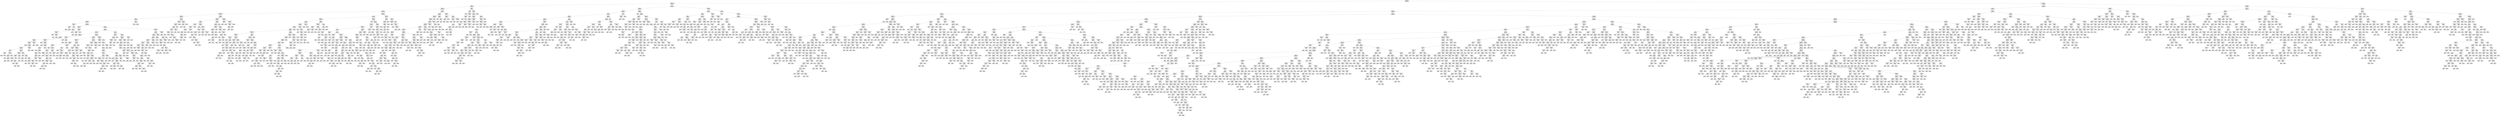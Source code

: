 digraph Tree {
node [shape=box, style="rounded", color="black", fontname=helvetica] ;
edge [fontname=helvetica] ;
0 [label="PAY_AMT2 <= -0.4\ngini = 0.4\nsamples = 13253\nvalue = [16209, 4791]"] ;
1 [label="BILL_AMT3 <= -0.3\ngini = 0.5\nsamples = 2758\nvalue = [2887, 1539]"] ;
0 -> 1 [labeldistance=2.5, labelangle=45, headlabel="True"] ;
2 [label="PAY_3 <= 1.0\ngini = 0.4\nsamples = 1714\nvalue = [2066, 695]"] ;
1 -> 2 ;
3 [label="BILL_AMT6 <= -0.3\ngini = 0.4\nsamples = 1630\nvalue = [1989, 633]"] ;
2 -> 3 ;
4 [label="PAY_0 <= 0.5\ngini = 0.4\nsamples = 1261\nvalue = [1475, 558]"] ;
3 -> 4 ;
5 [label="EDUCATION_3 <= 0.5\ngini = 0.3\nsamples = 802\nvalue = [1051, 267]"] ;
4 -> 5 ;
6 [label="PAY_AMT3 <= -0.1\ngini = 0.3\nsamples = 697\nvalue = [915, 222]"] ;
5 -> 6 ;
7 [label="AGE <= 1.7\ngini = 0.3\nsamples = 612\nvalue = [779, 212]"] ;
6 -> 7 ;
8 [label="LIMIT_BAL <= -0.7\ngini = 0.3\nsamples = 606\nvalue = [776, 204]"] ;
7 -> 8 ;
9 [label="BILL_AMT5 <= -0.4\ngini = 0.2\nsamples = 6\nvalue = [1, 11]"] ;
8 -> 9 ;
10 [label="PAY_2 <= -1.5\ngini = 0.3\nsamples = 4\nvalue = [1, 5]"] ;
9 -> 10 ;
11 [label="gini = 0.0\nsamples = 1\nvalue = [1, 0]"] ;
10 -> 11 ;
12 [label="gini = 0.0\nsamples = 3\nvalue = [0, 5]"] ;
10 -> 12 ;
13 [label="gini = 0.0\nsamples = 2\nvalue = [0, 6]"] ;
9 -> 13 ;
14 [label="BILL_AMT3 <= -0.3\ngini = 0.3\nsamples = 600\nvalue = [775, 193]"] ;
8 -> 14 ;
15 [label="BILL_AMT2 <= -0.3\ngini = 0.1\nsamples = 36\nvalue = [55, 3]"] ;
14 -> 15 ;
16 [label="BILL_AMT6 <= -0.4\ngini = 0.0\nsamples = 30\nvalue = [48, 1]"] ;
15 -> 16 ;
17 [label="EDUCATION_1 <= 0.5\ngini = 0.1\nsamples = 12\nvalue = [19, 1]"] ;
16 -> 17 ;
18 [label="gini = 0.0\nsamples = 5\nvalue = [11, 0]"] ;
17 -> 18 ;
19 [label="BILL_AMT2 <= -0.3\ngini = 0.2\nsamples = 7\nvalue = [8, 1]"] ;
17 -> 19 ;
20 [label="gini = 0.0\nsamples = 6\nvalue = [8, 0]"] ;
19 -> 20 ;
21 [label="gini = 0.0\nsamples = 1\nvalue = [0, 1]"] ;
19 -> 21 ;
22 [label="gini = 0.0\nsamples = 18\nvalue = [29, 0]"] ;
16 -> 22 ;
23 [label="BILL_AMT4 <= -0.4\ngini = 0.3\nsamples = 6\nvalue = [7, 2]"] ;
15 -> 23 ;
24 [label="BILL_AMT1 <= -0.2\ngini = 0.4\nsamples = 2\nvalue = [1, 2]"] ;
23 -> 24 ;
25 [label="gini = 0.0\nsamples = 1\nvalue = [1, 0]"] ;
24 -> 25 ;
26 [label="gini = 0.0\nsamples = 1\nvalue = [0, 2]"] ;
24 -> 26 ;
27 [label="gini = 0.0\nsamples = 4\nvalue = [6, 0]"] ;
23 -> 27 ;
28 [label="PAY_0 <= -0.5\ngini = 0.3\nsamples = 564\nvalue = [720, 190]"] ;
14 -> 28 ;
29 [label="PAY_6 <= -1.5\ngini = 0.4\nsamples = 439\nvalue = [536, 167]"] ;
28 -> 29 ;
30 [label="SEX_2 <= -0.5\ngini = 0.3\nsamples = 344\nvalue = [437, 116]"] ;
29 -> 30 ;
31 [label="LIMIT_BAL <= 1.6\ngini = 0.4\nsamples = 103\nvalue = [110, 56]"] ;
30 -> 31 ;
32 [label="PAY_2 <= -1.5\ngini = 0.4\nsamples = 96\nvalue = [109, 43]"] ;
31 -> 32 ;
33 [label="PAY_AMT1 <= -0.5\ngini = 0.4\nsamples = 59\nvalue = [62, 32]"] ;
32 -> 33 ;
34 [label="LIMIT_BAL <= -0.3\ngini = 0.5\nsamples = 48\nvalue = [50, 31]"] ;
33 -> 34 ;
35 [label="gini = 0.0\nsamples = 6\nvalue = [7, 0]"] ;
34 -> 35 ;
36 [label="BILL_AMT1 <= -0.4\ngini = 0.5\nsamples = 42\nvalue = [43, 31]"] ;
34 -> 36 ;
37 [label="LIMIT_BAL <= 0.4\ngini = 0.5\nsamples = 34\nvalue = [33, 30]"] ;
36 -> 37 ;
38 [label="ID <= -0.8\ngini = 0.4\nsamples = 15\nvalue = [7, 20]"] ;
37 -> 38 ;
39 [label="AGE <= -0.4\ngini = 0.4\nsamples = 3\nvalue = [3, 1]"] ;
38 -> 39 ;
40 [label="gini = 0.0\nsamples = 2\nvalue = [3, 0]"] ;
39 -> 40 ;
41 [label="gini = 0.0\nsamples = 1\nvalue = [0, 1]"] ;
39 -> 41 ;
42 [label="BILL_AMT4 <= -0.4\ngini = 0.3\nsamples = 12\nvalue = [4, 19]"] ;
38 -> 42 ;
43 [label="AGE <= -0.0\ngini = 0.1\nsamples = 10\nvalue = [1, 19]"] ;
42 -> 43 ;
44 [label="gini = 0.0\nsamples = 5\nvalue = [0, 13]"] ;
43 -> 44 ;
45 [label="AGE <= 0.1\ngini = 0.2\nsamples = 5\nvalue = [1, 6]"] ;
43 -> 45 ;
46 [label="gini = 0.0\nsamples = 1\nvalue = [1, 0]"] ;
45 -> 46 ;
47 [label="gini = 0.0\nsamples = 4\nvalue = [0, 6]"] ;
45 -> 47 ;
48 [label="gini = 0.0\nsamples = 2\nvalue = [3, 0]"] ;
42 -> 48 ;
49 [label="LIMIT_BAL <= 1.1\ngini = 0.4\nsamples = 19\nvalue = [26, 10]"] ;
37 -> 49 ;
50 [label="MARRIAGE_1 <= 0.5\ngini = 0.3\nsamples = 14\nvalue = [21, 4]"] ;
49 -> 50 ;
51 [label="BILL_AMT5 <= -0.4\ngini = 0.4\nsamples = 7\nvalue = [9, 3]"] ;
50 -> 51 ;
52 [label="BILL_AMT4 <= -0.4\ngini = 0.3\nsamples = 6\nvalue = [9, 2]"] ;
51 -> 52 ;
53 [label="gini = 0.0\nsamples = 1\nvalue = [2, 0]"] ;
52 -> 53 ;
54 [label="AGE <= 0.1\ngini = 0.3\nsamples = 5\nvalue = [7, 2]"] ;
52 -> 54 ;
55 [label="gini = 0.0\nsamples = 2\nvalue = [4, 0]"] ;
54 -> 55 ;
56 [label="AGE <= 0.5\ngini = 0.5\nsamples = 3\nvalue = [3, 2]"] ;
54 -> 56 ;
57 [label="gini = 0.0\nsamples = 2\nvalue = [0, 2]"] ;
56 -> 57 ;
58 [label="gini = 0.0\nsamples = 1\nvalue = [3, 0]"] ;
56 -> 58 ;
59 [label="gini = 0.0\nsamples = 1\nvalue = [0, 1]"] ;
51 -> 59 ;
60 [label="ID <= 0.4\ngini = 0.1\nsamples = 7\nvalue = [12, 1]"] ;
50 -> 60 ;
61 [label="gini = 0.0\nsamples = 5\nvalue = [11, 0]"] ;
60 -> 61 ;
62 [label="ID <= 0.8\ngini = 0.5\nsamples = 2\nvalue = [1, 1]"] ;
60 -> 62 ;
63 [label="gini = 0.0\nsamples = 1\nvalue = [0, 1]"] ;
62 -> 63 ;
64 [label="gini = 0.0\nsamples = 1\nvalue = [1, 0]"] ;
62 -> 64 ;
65 [label="AGE <= -0.4\ngini = 0.5\nsamples = 5\nvalue = [5, 6]"] ;
49 -> 65 ;
66 [label="gini = 0.0\nsamples = 1\nvalue = [3, 0]"] ;
65 -> 66 ;
67 [label="AGE <= -0.3\ngini = 0.4\nsamples = 4\nvalue = [2, 6]"] ;
65 -> 67 ;
68 [label="gini = 0.0\nsamples = 1\nvalue = [0, 3]"] ;
67 -> 68 ;
69 [label="ID <= 0.1\ngini = 0.5\nsamples = 3\nvalue = [2, 3]"] ;
67 -> 69 ;
70 [label="gini = 0.0\nsamples = 1\nvalue = [1, 0]"] ;
69 -> 70 ;
71 [label="AGE <= 0.1\ngini = 0.4\nsamples = 2\nvalue = [1, 3]"] ;
69 -> 71 ;
72 [label="gini = 0.0\nsamples = 1\nvalue = [1, 0]"] ;
71 -> 72 ;
73 [label="gini = 0.0\nsamples = 1\nvalue = [0, 3]"] ;
71 -> 73 ;
74 [label="PAY_AMT5 <= -0.3\ngini = 0.2\nsamples = 8\nvalue = [10, 1]"] ;
36 -> 74 ;
75 [label="gini = 0.0\nsamples = 7\nvalue = [10, 0]"] ;
74 -> 75 ;
76 [label="gini = 0.0\nsamples = 1\nvalue = [0, 1]"] ;
74 -> 76 ;
77 [label="BILL_AMT5 <= -0.4\ngini = 0.1\nsamples = 11\nvalue = [12, 1]"] ;
33 -> 77 ;
78 [label="gini = 0.0\nsamples = 1\nvalue = [0, 1]"] ;
77 -> 78 ;
79 [label="gini = 0.0\nsamples = 10\nvalue = [12, 0]"] ;
77 -> 79 ;
80 [label="BILL_AMT6 <= -0.4\ngini = 0.3\nsamples = 37\nvalue = [47, 11]"] ;
32 -> 80 ;
81 [label="gini = 0.0\nsamples = 3\nvalue = [7, 0]"] ;
80 -> 81 ;
82 [label="BILL_AMT6 <= -0.4\ngini = 0.3\nsamples = 34\nvalue = [40, 11]"] ;
80 -> 82 ;
83 [label="gini = 0.0\nsamples = 1\nvalue = [0, 2]"] ;
82 -> 83 ;
84 [label="LIMIT_BAL <= 0.4\ngini = 0.3\nsamples = 33\nvalue = [40, 9]"] ;
82 -> 84 ;
85 [label="ID <= -0.6\ngini = 0.4\nsamples = 20\nvalue = [22, 9]"] ;
84 -> 85 ;
86 [label="gini = 0.0\nsamples = 1\nvalue = [0, 2]"] ;
85 -> 86 ;
87 [label="AGE <= -0.0\ngini = 0.4\nsamples = 19\nvalue = [22, 7]"] ;
85 -> 87 ;
88 [label="PAY_2 <= -0.5\ngini = 0.4\nsamples = 13\nvalue = [16, 7]"] ;
87 -> 88 ;
89 [label="AGE <= -0.4\ngini = 0.4\nsamples = 12\nvalue = [14, 7]"] ;
88 -> 89 ;
90 [label="PAY_AMT1 <= -0.5\ngini = 0.2\nsamples = 5\nvalue = [8, 1]"] ;
89 -> 90 ;
91 [label="PAY_AMT3 <= -0.4\ngini = 0.3\nsamples = 3\nvalue = [4, 1]"] ;
90 -> 91 ;
92 [label="LIMIT_BAL <= -0.2\ngini = 0.4\nsamples = 2\nvalue = [3, 1]"] ;
91 -> 92 ;
93 [label="gini = 0.0\nsamples = 1\nvalue = [3, 0]"] ;
92 -> 93 ;
94 [label="gini = 0.0\nsamples = 1\nvalue = [0, 1]"] ;
92 -> 94 ;
95 [label="gini = 0.0\nsamples = 1\nvalue = [1, 0]"] ;
91 -> 95 ;
96 [label="gini = 0.0\nsamples = 2\nvalue = [4, 0]"] ;
90 -> 96 ;
97 [label="BILL_AMT2 <= -0.3\ngini = 0.5\nsamples = 7\nvalue = [6, 6]"] ;
89 -> 97 ;
98 [label="gini = 0.0\nsamples = 3\nvalue = [6, 0]"] ;
97 -> 98 ;
99 [label="gini = 0.0\nsamples = 4\nvalue = [0, 6]"] ;
97 -> 99 ;
100 [label="gini = 0.0\nsamples = 1\nvalue = [2, 0]"] ;
88 -> 100 ;
101 [label="gini = 0.0\nsamples = 6\nvalue = [6, 0]"] ;
87 -> 101 ;
102 [label="gini = 0.0\nsamples = 13\nvalue = [18, 0]"] ;
84 -> 102 ;
103 [label="LIMIT_BAL <= 1.8\ngini = 0.1\nsamples = 7\nvalue = [1, 13]"] ;
31 -> 103 ;
104 [label="gini = 0.0\nsamples = 3\nvalue = [0, 7]"] ;
103 -> 104 ;
105 [label="ID <= 0.0\ngini = 0.2\nsamples = 4\nvalue = [1, 6]"] ;
103 -> 105 ;
106 [label="gini = 0.0\nsamples = 3\nvalue = [0, 6]"] ;
105 -> 106 ;
107 [label="gini = 0.0\nsamples = 1\nvalue = [1, 0]"] ;
105 -> 107 ;
108 [label="PAY_AMT4 <= -0.4\ngini = 0.3\nsamples = 241\nvalue = [327, 60]"] ;
30 -> 108 ;
109 [label="LIMIT_BAL <= 0.4\ngini = 0.3\nsamples = 210\nvalue = [278, 59]"] ;
108 -> 109 ;
110 [label="EDUCATION_2 <= 0.5\ngini = 0.2\nsamples = 111\nvalue = [154, 21]"] ;
109 -> 110 ;
111 [label="LIMIT_BAL <= 0.1\ngini = 0.1\nsamples = 62\nvalue = [89, 7]"] ;
110 -> 111 ;
112 [label="BILL_AMT3 <= -0.3\ngini = 0.2\nsamples = 34\nvalue = [46, 6]"] ;
111 -> 112 ;
113 [label="gini = 0.0\nsamples = 2\nvalue = [3, 0]"] ;
112 -> 113 ;
114 [label="PAY_AMT1 <= -0.2\ngini = 0.2\nsamples = 32\nvalue = [43, 6]"] ;
112 -> 114 ;
115 [label="PAY_AMT6 <= -0.2\ngini = 0.1\nsamples = 27\nvalue = [40, 3]"] ;
114 -> 115 ;
116 [label="LIMIT_BAL <= -0.3\ngini = 0.2\nsamples = 22\nvalue = [32, 3]"] ;
115 -> 116 ;
117 [label="gini = 0.0\nsamples = 10\nvalue = [17, 0]"] ;
116 -> 117 ;
118 [label="PAY_AMT6 <= -0.3\ngini = 0.3\nsamples = 12\nvalue = [15, 3]"] ;
116 -> 118 ;
119 [label="PAY_2 <= -1.5\ngini = 0.2\nsamples = 11\nvalue = [15, 2]"] ;
118 -> 119 ;
120 [label="MARRIAGE_1 <= 0.5\ngini = 0.3\nsamples = 5\nvalue = [5, 1]"] ;
119 -> 120 ;
121 [label="AGE <= -0.5\ngini = 0.3\nsamples = 4\nvalue = [4, 1]"] ;
120 -> 121 ;
122 [label="ID <= 0.4\ngini = 0.5\nsamples = 2\nvalue = [1, 1]"] ;
121 -> 122 ;
123 [label="gini = 0.0\nsamples = 1\nvalue = [0, 1]"] ;
122 -> 123 ;
124 [label="gini = 0.0\nsamples = 1\nvalue = [1, 0]"] ;
122 -> 124 ;
125 [label="gini = 0.0\nsamples = 2\nvalue = [3, 0]"] ;
121 -> 125 ;
126 [label="gini = 0.0\nsamples = 1\nvalue = [1, 0]"] ;
120 -> 126 ;
127 [label="ID <= -0.5\ngini = 0.2\nsamples = 6\nvalue = [10, 1]"] ;
119 -> 127 ;
128 [label="gini = 0.0\nsamples = 1\nvalue = [0, 1]"] ;
127 -> 128 ;
129 [label="gini = 0.0\nsamples = 5\nvalue = [10, 0]"] ;
127 -> 129 ;
130 [label="gini = 0.0\nsamples = 1\nvalue = [0, 1]"] ;
118 -> 130 ;
131 [label="gini = 0.0\nsamples = 5\nvalue = [8, 0]"] ;
115 -> 131 ;
132 [label="AGE <= -0.5\ngini = 0.5\nsamples = 5\nvalue = [3, 3]"] ;
114 -> 132 ;
133 [label="gini = 0.0\nsamples = 1\nvalue = [0, 1]"] ;
132 -> 133 ;
134 [label="PAY_AMT1 <= -0.0\ngini = 0.5\nsamples = 4\nvalue = [3, 2]"] ;
132 -> 134 ;
135 [label="gini = 0.0\nsamples = 2\nvalue = [0, 2]"] ;
134 -> 135 ;
136 [label="gini = 0.0\nsamples = 2\nvalue = [3, 0]"] ;
134 -> 136 ;
137 [label="BILL_AMT1 <= -0.4\ngini = 0.0\nsamples = 28\nvalue = [43, 1]"] ;
111 -> 137 ;
138 [label="ID <= 0.1\ngini = 0.1\nsamples = 10\nvalue = [14, 1]"] ;
137 -> 138 ;
139 [label="gini = 0.0\nsamples = 5\nvalue = [7, 0]"] ;
138 -> 139 ;
140 [label="EDUCATION_1 <= 0.5\ngini = 0.2\nsamples = 5\nvalue = [7, 1]"] ;
138 -> 140 ;
141 [label="gini = 0.0\nsamples = 1\nvalue = [2, 0]"] ;
140 -> 141 ;
142 [label="MARRIAGE_2 <= -0.5\ngini = 0.3\nsamples = 4\nvalue = [5, 1]"] ;
140 -> 142 ;
143 [label="gini = 0.0\nsamples = 2\nvalue = [4, 0]"] ;
142 -> 143 ;
144 [label="AGE <= -0.2\ngini = 0.5\nsamples = 2\nvalue = [1, 1]"] ;
142 -> 144 ;
145 [label="gini = 0.0\nsamples = 1\nvalue = [1, 0]"] ;
144 -> 145 ;
146 [label="gini = 0.0\nsamples = 1\nvalue = [0, 1]"] ;
144 -> 146 ;
147 [label="gini = 0.0\nsamples = 18\nvalue = [29, 0]"] ;
137 -> 147 ;
148 [label="BILL_AMT6 <= -0.4\ngini = 0.3\nsamples = 49\nvalue = [65, 14]"] ;
110 -> 148 ;
149 [label="ID <= -0.1\ngini = 0.3\nsamples = 48\nvalue = [65, 13]"] ;
148 -> 149 ;
150 [label="PAY_AMT6 <= 0.5\ngini = 0.1\nsamples = 27\nvalue = [39, 3]"] ;
149 -> 150 ;
151 [label="PAY_4 <= -1.5\ngini = 0.1\nsamples = 26\nvalue = [39, 2]"] ;
150 -> 151 ;
152 [label="BILL_AMT1 <= -0.3\ngini = 0.0\nsamples = 25\nvalue = [39, 1]"] ;
151 -> 152 ;
153 [label="gini = 0.0\nsamples = 15\nvalue = [28, 0]"] ;
152 -> 153 ;
154 [label="AGE <= -0.7\ngini = 0.2\nsamples = 10\nvalue = [11, 1]"] ;
152 -> 154 ;
155 [label="gini = 0.0\nsamples = 1\nvalue = [0, 1]"] ;
154 -> 155 ;
156 [label="gini = 0.0\nsamples = 9\nvalue = [11, 0]"] ;
154 -> 156 ;
157 [label="gini = 0.0\nsamples = 1\nvalue = [0, 1]"] ;
151 -> 157 ;
158 [label="gini = 0.0\nsamples = 1\nvalue = [0, 1]"] ;
150 -> 158 ;
159 [label="MARRIAGE_2 <= -0.5\ngini = 0.4\nsamples = 21\nvalue = [26, 10]"] ;
149 -> 159 ;
160 [label="BILL_AMT2 <= -0.3\ngini = 0.4\nsamples = 13\nvalue = [19, 8]"] ;
159 -> 160 ;
161 [label="PAY_0 <= -1.5\ngini = 0.5\nsamples = 11\nvalue = [14, 8]"] ;
160 -> 161 ;
162 [label="LIMIT_BAL <= 0.0\ngini = 0.4\nsamples = 9\nvalue = [13, 6]"] ;
161 -> 162 ;
163 [label="gini = 0.0\nsamples = 3\nvalue = [6, 0]"] ;
162 -> 163 ;
164 [label="BILL_AMT1 <= -0.3\ngini = 0.5\nsamples = 6\nvalue = [7, 6]"] ;
162 -> 164 ;
165 [label="LIMIT_BAL <= 0.3\ngini = 0.3\nsamples = 5\nvalue = [7, 2]"] ;
164 -> 165 ;
166 [label="gini = 0.0\nsamples = 3\nvalue = [5, 0]"] ;
165 -> 166 ;
167 [label="AGE <= 0.2\ngini = 0.5\nsamples = 2\nvalue = [2, 2]"] ;
165 -> 167 ;
168 [label="gini = 0.0\nsamples = 1\nvalue = [2, 0]"] ;
167 -> 168 ;
169 [label="gini = 0.0\nsamples = 1\nvalue = [0, 2]"] ;
167 -> 169 ;
170 [label="gini = 0.0\nsamples = 1\nvalue = [0, 4]"] ;
164 -> 170 ;
171 [label="LIMIT_BAL <= -0.3\ngini = 0.4\nsamples = 2\nvalue = [1, 2]"] ;
161 -> 171 ;
172 [label="gini = 0.0\nsamples = 1\nvalue = [0, 2]"] ;
171 -> 172 ;
173 [label="gini = 0.0\nsamples = 1\nvalue = [1, 0]"] ;
171 -> 173 ;
174 [label="gini = 0.0\nsamples = 2\nvalue = [5, 0]"] ;
160 -> 174 ;
175 [label="LIMIT_BAL <= -0.0\ngini = 0.3\nsamples = 8\nvalue = [7, 2]"] ;
159 -> 175 ;
176 [label="gini = 0.0\nsamples = 4\nvalue = [5, 0]"] ;
175 -> 176 ;
177 [label="PAY_AMT6 <= -0.3\ngini = 0.5\nsamples = 4\nvalue = [2, 2]"] ;
175 -> 177 ;
178 [label="gini = 0.0\nsamples = 2\nvalue = [2, 0]"] ;
177 -> 178 ;
179 [label="gini = 0.0\nsamples = 2\nvalue = [0, 2]"] ;
177 -> 179 ;
180 [label="gini = 0.0\nsamples = 1\nvalue = [0, 1]"] ;
148 -> 180 ;
181 [label="LIMIT_BAL <= 0.6\ngini = 0.4\nsamples = 99\nvalue = [124, 38]"] ;
109 -> 181 ;
182 [label="BILL_AMT1 <= -0.3\ngini = 0.5\nsamples = 26\nvalue = [28, 16]"] ;
181 -> 182 ;
183 [label="BILL_AMT3 <= -0.3\ngini = 0.5\nsamples = 21\nvalue = [18, 16]"] ;
182 -> 183 ;
184 [label="gini = 0.0\nsamples = 1\nvalue = [0, 2]"] ;
183 -> 184 ;
185 [label="PAY_AMT1 <= -0.4\ngini = 0.5\nsamples = 20\nvalue = [18, 14]"] ;
183 -> 185 ;
186 [label="PAY_AMT3 <= -0.3\ngini = 0.5\nsamples = 18\nvalue = [16, 14]"] ;
185 -> 186 ;
187 [label="AGE <= -0.4\ngini = 0.5\nsamples = 17\nvalue = [16, 12]"] ;
186 -> 187 ;
188 [label="LIMIT_BAL <= 0.4\ngini = 0.3\nsamples = 3\nvalue = [1, 4]"] ;
187 -> 188 ;
189 [label="gini = 0.0\nsamples = 1\nvalue = [0, 2]"] ;
188 -> 189 ;
190 [label="ID <= 0.3\ngini = 0.4\nsamples = 2\nvalue = [1, 2]"] ;
188 -> 190 ;
191 [label="gini = 0.0\nsamples = 1\nvalue = [1, 0]"] ;
190 -> 191 ;
192 [label="gini = 0.0\nsamples = 1\nvalue = [0, 2]"] ;
190 -> 192 ;
193 [label="PAY_AMT5 <= -0.4\ngini = 0.5\nsamples = 14\nvalue = [15, 8]"] ;
187 -> 193 ;
194 [label="EDUCATION_2 <= 0.5\ngini = 0.5\nsamples = 13\nvalue = [14, 8]"] ;
193 -> 194 ;
195 [label="BILL_AMT1 <= -0.3\ngini = 0.5\nsamples = 5\nvalue = [6, 4]"] ;
194 -> 195 ;
196 [label="ID <= 0.5\ngini = 0.5\nsamples = 4\nvalue = [5, 4]"] ;
195 -> 196 ;
197 [label="gini = 0.0\nsamples = 3\nvalue = [5, 0]"] ;
196 -> 197 ;
198 [label="gini = 0.0\nsamples = 1\nvalue = [0, 4]"] ;
196 -> 198 ;
199 [label="gini = 0.0\nsamples = 1\nvalue = [1, 0]"] ;
195 -> 199 ;
200 [label="ID <= 0.4\ngini = 0.4\nsamples = 8\nvalue = [8, 4]"] ;
194 -> 200 ;
201 [label="gini = 0.0\nsamples = 5\nvalue = [8, 0]"] ;
200 -> 201 ;
202 [label="gini = 0.0\nsamples = 3\nvalue = [0, 4]"] ;
200 -> 202 ;
203 [label="gini = 0.0\nsamples = 1\nvalue = [1, 0]"] ;
193 -> 203 ;
204 [label="gini = 0.0\nsamples = 1\nvalue = [0, 2]"] ;
186 -> 204 ;
205 [label="gini = 0.0\nsamples = 2\nvalue = [2, 0]"] ;
185 -> 205 ;
206 [label="gini = 0.0\nsamples = 5\nvalue = [10, 0]"] ;
182 -> 206 ;
207 [label="PAY_AMT3 <= -0.3\ngini = 0.3\nsamples = 73\nvalue = [96, 22]"] ;
181 -> 207 ;
208 [label="BILL_AMT6 <= -0.4\ngini = 0.3\nsamples = 72\nvalue = [96, 21]"] ;
207 -> 208 ;
209 [label="gini = 0.0\nsamples = 1\nvalue = [0, 1]"] ;
208 -> 209 ;
210 [label="AGE <= 0.7\ngini = 0.3\nsamples = 71\nvalue = [96, 20]"] ;
208 -> 210 ;
211 [label="LIMIT_BAL <= 1.1\ngini = 0.3\nsamples = 60\nvalue = [79, 19]"] ;
210 -> 211 ;
212 [label="BILL_AMT2 <= -0.3\ngini = 0.2\nsamples = 34\nvalue = [47, 5]"] ;
211 -> 212 ;
213 [label="AGE <= 0.7\ngini = 0.1\nsamples = 28\nvalue = [40, 3]"] ;
212 -> 213 ;
214 [label="BILL_AMT6 <= -0.4\ngini = 0.1\nsamples = 27\nvalue = [40, 2]"] ;
213 -> 214 ;
215 [label="PAY_2 <= -1.5\ngini = 0.3\nsamples = 3\nvalue = [5, 1]"] ;
214 -> 215 ;
216 [label="gini = 0.0\nsamples = 2\nvalue = [5, 0]"] ;
215 -> 216 ;
217 [label="gini = 0.0\nsamples = 1\nvalue = [0, 1]"] ;
215 -> 217 ;
218 [label="EDUCATION_2 <= 0.5\ngini = 0.1\nsamples = 24\nvalue = [35, 1]"] ;
214 -> 218 ;
219 [label="PAY_AMT3 <= -0.4\ngini = 0.1\nsamples = 15\nvalue = [24, 1]"] ;
218 -> 219 ;
220 [label="BILL_AMT1 <= -0.3\ngini = 0.1\nsamples = 13\nvalue = [19, 1]"] ;
219 -> 220 ;
221 [label="AGE <= -0.2\ngini = 0.4\nsamples = 3\nvalue = [3, 1]"] ;
220 -> 221 ;
222 [label="gini = 0.0\nsamples = 2\nvalue = [3, 0]"] ;
221 -> 222 ;
223 [label="gini = 0.0\nsamples = 1\nvalue = [0, 1]"] ;
221 -> 223 ;
224 [label="gini = 0.0\nsamples = 10\nvalue = [16, 0]"] ;
220 -> 224 ;
225 [label="gini = 0.0\nsamples = 2\nvalue = [5, 0]"] ;
219 -> 225 ;
226 [label="gini = 0.0\nsamples = 9\nvalue = [11, 0]"] ;
218 -> 226 ;
227 [label="gini = 0.0\nsamples = 1\nvalue = [0, 1]"] ;
213 -> 227 ;
228 [label="BILL_AMT2 <= -0.3\ngini = 0.3\nsamples = 6\nvalue = [7, 2]"] ;
212 -> 228 ;
229 [label="gini = 0.0\nsamples = 1\nvalue = [0, 2]"] ;
228 -> 229 ;
230 [label="gini = 0.0\nsamples = 5\nvalue = [7, 0]"] ;
228 -> 230 ;
231 [label="AGE <= 0.3\ngini = 0.4\nsamples = 26\nvalue = [32, 14]"] ;
211 -> 231 ;
232 [label="AGE <= -0.3\ngini = 0.3\nsamples = 20\nvalue = [28, 8]"] ;
231 -> 232 ;
233 [label="ID <= -0.1\ngini = 0.5\nsamples = 4\nvalue = [4, 3]"] ;
232 -> 233 ;
234 [label="gini = 0.0\nsamples = 2\nvalue = [0, 3]"] ;
233 -> 234 ;
235 [label="gini = 0.0\nsamples = 2\nvalue = [4, 0]"] ;
233 -> 235 ;
236 [label="ID <= 0.3\ngini = 0.3\nsamples = 16\nvalue = [24, 5]"] ;
232 -> 236 ;
237 [label="gini = 0.0\nsamples = 7\nvalue = [13, 0]"] ;
236 -> 237 ;
238 [label="MARRIAGE_2 <= -0.5\ngini = 0.4\nsamples = 9\nvalue = [11, 5]"] ;
236 -> 238 ;
239 [label="BILL_AMT4 <= -0.4\ngini = 0.5\nsamples = 5\nvalue = [4, 4]"] ;
238 -> 239 ;
240 [label="gini = 0.0\nsamples = 1\nvalue = [1, 0]"] ;
239 -> 240 ;
241 [label="PAY_0 <= -1.5\ngini = 0.5\nsamples = 4\nvalue = [3, 4]"] ;
239 -> 241 ;
242 [label="gini = 0.0\nsamples = 2\nvalue = [0, 4]"] ;
241 -> 242 ;
243 [label="gini = 0.0\nsamples = 2\nvalue = [3, 0]"] ;
241 -> 243 ;
244 [label="AGE <= -0.2\ngini = 0.2\nsamples = 4\nvalue = [7, 1]"] ;
238 -> 244 ;
245 [label="gini = 0.0\nsamples = 1\nvalue = [4, 0]"] ;
244 -> 245 ;
246 [label="PAY_0 <= -1.5\ngini = 0.4\nsamples = 3\nvalue = [3, 1]"] ;
244 -> 246 ;
247 [label="gini = 0.0\nsamples = 1\nvalue = [0, 1]"] ;
246 -> 247 ;
248 [label="gini = 0.0\nsamples = 2\nvalue = [3, 0]"] ;
246 -> 248 ;
249 [label="LIMIT_BAL <= 1.2\ngini = 0.5\nsamples = 6\nvalue = [4, 6]"] ;
231 -> 249 ;
250 [label="AGE <= 0.6\ngini = 0.4\nsamples = 3\nvalue = [3, 1]"] ;
249 -> 250 ;
251 [label="gini = 0.0\nsamples = 1\nvalue = [0, 1]"] ;
250 -> 251 ;
252 [label="gini = 0.0\nsamples = 2\nvalue = [3, 0]"] ;
250 -> 252 ;
253 [label="MARRIAGE_1 <= 0.5\ngini = 0.3\nsamples = 3\nvalue = [1, 5]"] ;
249 -> 253 ;
254 [label="gini = 0.0\nsamples = 2\nvalue = [0, 5]"] ;
253 -> 254 ;
255 [label="gini = 0.0\nsamples = 1\nvalue = [1, 0]"] ;
253 -> 255 ;
256 [label="LIMIT_BAL <= 0.9\ngini = 0.1\nsamples = 11\nvalue = [17, 1]"] ;
210 -> 256 ;
257 [label="ID <= 0.3\ngini = 0.3\nsamples = 4\nvalue = [4, 1]"] ;
256 -> 257 ;
258 [label="gini = 0.0\nsamples = 3\nvalue = [4, 0]"] ;
257 -> 258 ;
259 [label="gini = 0.0\nsamples = 1\nvalue = [0, 1]"] ;
257 -> 259 ;
260 [label="gini = 0.0\nsamples = 7\nvalue = [13, 0]"] ;
256 -> 260 ;
261 [label="gini = 0.0\nsamples = 1\nvalue = [0, 1]"] ;
207 -> 261 ;
262 [label="EDUCATION_2 <= 0.5\ngini = 0.0\nsamples = 31\nvalue = [49, 1]"] ;
108 -> 262 ;
263 [label="MARRIAGE_1 <= 0.5\ngini = 0.1\nsamples = 18\nvalue = [30, 1]"] ;
262 -> 263 ;
264 [label="gini = 0.0\nsamples = 10\nvalue = [18, 0]"] ;
263 -> 264 ;
265 [label="BILL_AMT6 <= -0.4\ngini = 0.1\nsamples = 8\nvalue = [12, 1]"] ;
263 -> 265 ;
266 [label="gini = 0.0\nsamples = 5\nvalue = [8, 0]"] ;
265 -> 266 ;
267 [label="BILL_AMT6 <= -0.4\ngini = 0.3\nsamples = 3\nvalue = [4, 1]"] ;
265 -> 267 ;
268 [label="gini = 0.0\nsamples = 1\nvalue = [0, 1]"] ;
267 -> 268 ;
269 [label="gini = 0.0\nsamples = 2\nvalue = [4, 0]"] ;
267 -> 269 ;
270 [label="gini = 0.0\nsamples = 13\nvalue = [19, 0]"] ;
262 -> 270 ;
271 [label="ID <= -0.7\ngini = 0.4\nsamples = 95\nvalue = [99, 51]"] ;
29 -> 271 ;
272 [label="BILL_AMT5 <= -0.3\ngini = 0.4\nsamples = 9\nvalue = [4, 12]"] ;
271 -> 272 ;
273 [label="SEX_2 <= -0.5\ngini = 0.3\nsamples = 8\nvalue = [3, 12]"] ;
272 -> 273 ;
274 [label="MARRIAGE_1 <= 0.5\ngini = 0.5\nsamples = 3\nvalue = [3, 3]"] ;
273 -> 274 ;
275 [label="PAY_AMT1 <= 3.3\ngini = 0.5\nsamples = 2\nvalue = [2, 3]"] ;
274 -> 275 ;
276 [label="gini = 0.0\nsamples = 1\nvalue = [0, 3]"] ;
275 -> 276 ;
277 [label="gini = 0.0\nsamples = 1\nvalue = [2, 0]"] ;
275 -> 277 ;
278 [label="gini = 0.0\nsamples = 1\nvalue = [1, 0]"] ;
274 -> 278 ;
279 [label="gini = 0.0\nsamples = 5\nvalue = [0, 9]"] ;
273 -> 279 ;
280 [label="gini = 0.0\nsamples = 1\nvalue = [1, 0]"] ;
272 -> 280 ;
281 [label="PAY_2 <= 1.0\ngini = 0.4\nsamples = 86\nvalue = [95, 39]"] ;
271 -> 281 ;
282 [label="BILL_AMT5 <= -0.3\ngini = 0.4\nsamples = 83\nvalue = [93, 33]"] ;
281 -> 282 ;
283 [label="BILL_AMT2 <= -0.3\ngini = 0.3\nsamples = 76\nvalue = [89, 21]"] ;
282 -> 283 ;
284 [label="gini = 0.0\nsamples = 2\nvalue = [0, 2]"] ;
283 -> 284 ;
285 [label="SEX_1 <= 0.5\ngini = 0.3\nsamples = 74\nvalue = [89, 19]"] ;
283 -> 285 ;
286 [label="EDUCATION_5 <= 0.5\ngini = 0.4\nsamples = 58\nvalue = [65, 19]"] ;
285 -> 286 ;
287 [label="BILL_AMT2 <= -0.3\ngini = 0.4\nsamples = 57\nvalue = [64, 19]"] ;
286 -> 287 ;
288 [label="PAY_AMT4 <= -0.1\ngini = 0.4\nsamples = 51\nvalue = [53, 19]"] ;
287 -> 288 ;
289 [label="BILL_AMT6 <= -0.4\ngini = 0.4\nsamples = 42\nvalue = [40, 19]"] ;
288 -> 289 ;
290 [label="PAY_AMT2 <= -0.5\ngini = 0.3\nsamples = 8\nvalue = [2, 8]"] ;
289 -> 290 ;
291 [label="MARRIAGE_1 <= 0.5\ngini = 0.4\nsamples = 3\nvalue = [2, 1]"] ;
290 -> 291 ;
292 [label="gini = 0.0\nsamples = 1\nvalue = [0, 1]"] ;
291 -> 292 ;
293 [label="gini = 0.0\nsamples = 2\nvalue = [2, 0]"] ;
291 -> 293 ;
294 [label="gini = 0.0\nsamples = 5\nvalue = [0, 7]"] ;
290 -> 294 ;
295 [label="BILL_AMT2 <= -0.3\ngini = 0.3\nsamples = 34\nvalue = [38, 11]"] ;
289 -> 295 ;
296 [label="AGE <= 1.1\ngini = 0.2\nsamples = 28\nvalue = [35, 6]"] ;
295 -> 296 ;
297 [label="BILL_AMT4 <= -0.4\ngini = 0.2\nsamples = 27\nvalue = [35, 5]"] ;
296 -> 297 ;
298 [label="LIMIT_BAL <= 0.1\ngini = 0.4\nsamples = 14\nvalue = [15, 5]"] ;
297 -> 298 ;
299 [label="AGE <= -0.3\ngini = 0.5\nsamples = 3\nvalue = [3, 3]"] ;
298 -> 299 ;
300 [label="gini = 0.0\nsamples = 1\nvalue = [3, 0]"] ;
299 -> 300 ;
301 [label="gini = 0.0\nsamples = 2\nvalue = [0, 3]"] ;
299 -> 301 ;
302 [label="LIMIT_BAL <= 1.1\ngini = 0.2\nsamples = 11\nvalue = [12, 2]"] ;
298 -> 302 ;
303 [label="gini = 0.0\nsamples = 8\nvalue = [10, 0]"] ;
302 -> 303 ;
304 [label="BILL_AMT1 <= -0.3\ngini = 0.5\nsamples = 3\nvalue = [2, 2]"] ;
302 -> 304 ;
305 [label="gini = 0.0\nsamples = 2\nvalue = [2, 0]"] ;
304 -> 305 ;
306 [label="gini = 0.0\nsamples = 1\nvalue = [0, 2]"] ;
304 -> 306 ;
307 [label="gini = 0.0\nsamples = 13\nvalue = [20, 0]"] ;
297 -> 307 ;
308 [label="gini = 0.0\nsamples = 1\nvalue = [0, 1]"] ;
296 -> 308 ;
309 [label="PAY_4 <= -1.5\ngini = 0.5\nsamples = 6\nvalue = [3, 5]"] ;
295 -> 309 ;
310 [label="gini = 0.0\nsamples = 2\nvalue = [0, 4]"] ;
309 -> 310 ;
311 [label="PAY_AMT6 <= -0.1\ngini = 0.4\nsamples = 4\nvalue = [3, 1]"] ;
309 -> 311 ;
312 [label="LIMIT_BAL <= -0.1\ngini = 0.5\nsamples = 2\nvalue = [1, 1]"] ;
311 -> 312 ;
313 [label="gini = 0.0\nsamples = 1\nvalue = [1, 0]"] ;
312 -> 313 ;
314 [label="gini = 0.0\nsamples = 1\nvalue = [0, 1]"] ;
312 -> 314 ;
315 [label="gini = 0.0\nsamples = 2\nvalue = [2, 0]"] ;
311 -> 315 ;
316 [label="gini = 0.0\nsamples = 9\nvalue = [13, 0]"] ;
288 -> 316 ;
317 [label="gini = 0.0\nsamples = 6\nvalue = [11, 0]"] ;
287 -> 317 ;
318 [label="gini = 0.0\nsamples = 1\nvalue = [1, 0]"] ;
286 -> 318 ;
319 [label="gini = 0.0\nsamples = 16\nvalue = [24, 0]"] ;
285 -> 319 ;
320 [label="BILL_AMT1 <= -0.3\ngini = 0.4\nsamples = 7\nvalue = [4, 12]"] ;
282 -> 320 ;
321 [label="gini = 0.0\nsamples = 1\nvalue = [2, 0]"] ;
320 -> 321 ;
322 [label="ID <= -0.2\ngini = 0.2\nsamples = 6\nvalue = [2, 12]"] ;
320 -> 322 ;
323 [label="gini = 0.0\nsamples = 2\nvalue = [0, 6]"] ;
322 -> 323 ;
324 [label="ID <= 0.2\ngini = 0.4\nsamples = 4\nvalue = [2, 6]"] ;
322 -> 324 ;
325 [label="gini = 0.0\nsamples = 2\nvalue = [2, 0]"] ;
324 -> 325 ;
326 [label="gini = 0.0\nsamples = 2\nvalue = [0, 6]"] ;
324 -> 326 ;
327 [label="PAY_5 <= 0.5\ngini = 0.4\nsamples = 3\nvalue = [2, 6]"] ;
281 -> 327 ;
328 [label="gini = 0.0\nsamples = 2\nvalue = [0, 6]"] ;
327 -> 328 ;
329 [label="gini = 0.0\nsamples = 1\nvalue = [2, 0]"] ;
327 -> 329 ;
330 [label="BILL_AMT3 <= -0.3\ngini = 0.2\nsamples = 125\nvalue = [184, 23]"] ;
28 -> 330 ;
331 [label="AGE <= 1.3\ngini = 0.2\nsamples = 122\nvalue = [183, 20]"] ;
330 -> 331 ;
332 [label="AGE <= 0.3\ngini = 0.2\nsamples = 116\nvalue = [179, 16]"] ;
331 -> 332 ;
333 [label="SEX_2 <= -0.5\ngini = 0.2\nsamples = 89\nvalue = [125, 14]"] ;
332 -> 333 ;
334 [label="BILL_AMT1 <= 0.0\ngini = 0.3\nsamples = 46\nvalue = [59, 11]"] ;
333 -> 334 ;
335 [label="PAY_AMT1 <= -0.5\ngini = 0.4\nsamples = 18\nvalue = [20, 10]"] ;
334 -> 335 ;
336 [label="MARRIAGE_1 <= 0.5\ngini = 0.3\nsamples = 7\nvalue = [2, 8]"] ;
335 -> 336 ;
337 [label="gini = 0.0\nsamples = 4\nvalue = [0, 5]"] ;
336 -> 337 ;
338 [label="EDUCATION_2 <= 0.5\ngini = 0.5\nsamples = 3\nvalue = [2, 3]"] ;
336 -> 338 ;
339 [label="gini = 0.0\nsamples = 1\nvalue = [2, 0]"] ;
338 -> 339 ;
340 [label="gini = 0.0\nsamples = 2\nvalue = [0, 3]"] ;
338 -> 340 ;
341 [label="PAY_AMT1 <= -0.2\ngini = 0.2\nsamples = 11\nvalue = [18, 2]"] ;
335 -> 341 ;
342 [label="ID <= 0.3\ngini = 0.3\nsamples = 6\nvalue = [7, 2]"] ;
341 -> 342 ;
343 [label="LIMIT_BAL <= -0.2\ngini = 0.2\nsamples = 5\nvalue = [7, 1]"] ;
342 -> 343 ;
344 [label="gini = 0.0\nsamples = 3\nvalue = [5, 0]"] ;
343 -> 344 ;
345 [label="AGE <= -0.4\ngini = 0.4\nsamples = 2\nvalue = [2, 1]"] ;
343 -> 345 ;
346 [label="gini = 0.0\nsamples = 1\nvalue = [2, 0]"] ;
345 -> 346 ;
347 [label="gini = 0.0\nsamples = 1\nvalue = [0, 1]"] ;
345 -> 347 ;
348 [label="gini = 0.0\nsamples = 1\nvalue = [0, 1]"] ;
342 -> 348 ;
349 [label="gini = 0.0\nsamples = 5\nvalue = [11, 0]"] ;
341 -> 349 ;
350 [label="LIMIT_BAL <= -0.3\ngini = 0.0\nsamples = 28\nvalue = [39, 1]"] ;
334 -> 350 ;
351 [label="LIMIT_BAL <= -0.4\ngini = 0.2\nsamples = 7\nvalue = [11, 1]"] ;
350 -> 351 ;
352 [label="gini = 0.0\nsamples = 6\nvalue = [11, 0]"] ;
351 -> 352 ;
353 [label="gini = 0.0\nsamples = 1\nvalue = [0, 1]"] ;
351 -> 353 ;
354 [label="gini = 0.0\nsamples = 21\nvalue = [28, 0]"] ;
350 -> 354 ;
355 [label="LIMIT_BAL <= -0.4\ngini = 0.1\nsamples = 43\nvalue = [66, 3]"] ;
333 -> 355 ;
356 [label="BILL_AMT1 <= -0.0\ngini = 0.2\nsamples = 12\nvalue = [18, 3]"] ;
355 -> 356 ;
357 [label="gini = 0.0\nsamples = 10\nvalue = [18, 0]"] ;
356 -> 357 ;
358 [label="gini = 0.0\nsamples = 2\nvalue = [0, 3]"] ;
356 -> 358 ;
359 [label="gini = 0.0\nsamples = 31\nvalue = [48, 0]"] ;
355 -> 359 ;
360 [label="AGE <= 0.6\ngini = 0.1\nsamples = 27\nvalue = [54, 2]"] ;
332 -> 360 ;
361 [label="gini = 0.0\nsamples = 10\nvalue = [23, 0]"] ;
360 -> 361 ;
362 [label="SEX_1 <= 0.5\ngini = 0.1\nsamples = 17\nvalue = [31, 2]"] ;
360 -> 362 ;
363 [label="MARRIAGE_1 <= 0.5\ngini = 0.2\nsamples = 11\nvalue = [20, 2]"] ;
362 -> 363 ;
364 [label="gini = 0.0\nsamples = 3\nvalue = [9, 0]"] ;
363 -> 364 ;
365 [label="PAY_3 <= -1.0\ngini = 0.3\nsamples = 8\nvalue = [11, 2]"] ;
363 -> 365 ;
366 [label="ID <= -0.4\ngini = 0.3\nsamples = 4\nvalue = [4, 1]"] ;
365 -> 366 ;
367 [label="EDUCATION_1 <= 0.5\ngini = 0.5\nsamples = 2\nvalue = [1, 1]"] ;
366 -> 367 ;
368 [label="gini = 0.0\nsamples = 1\nvalue = [0, 1]"] ;
367 -> 368 ;
369 [label="gini = 0.0\nsamples = 1\nvalue = [1, 0]"] ;
367 -> 369 ;
370 [label="gini = 0.0\nsamples = 2\nvalue = [3, 0]"] ;
366 -> 370 ;
371 [label="BILL_AMT1 <= 0.2\ngini = 0.2\nsamples = 4\nvalue = [7, 1]"] ;
365 -> 371 ;
372 [label="LIMIT_BAL <= -0.3\ngini = 0.4\nsamples = 2\nvalue = [2, 1]"] ;
371 -> 372 ;
373 [label="gini = 0.0\nsamples = 1\nvalue = [0, 1]"] ;
372 -> 373 ;
374 [label="gini = 0.0\nsamples = 1\nvalue = [2, 0]"] ;
372 -> 374 ;
375 [label="gini = 0.0\nsamples = 2\nvalue = [5, 0]"] ;
371 -> 375 ;
376 [label="gini = 0.0\nsamples = 6\nvalue = [11, 0]"] ;
362 -> 376 ;
377 [label="BILL_AMT6 <= -0.4\ngini = 0.5\nsamples = 6\nvalue = [4, 4]"] ;
331 -> 377 ;
378 [label="ID <= -0.5\ngini = 0.5\nsamples = 5\nvalue = [3, 4]"] ;
377 -> 378 ;
379 [label="EDUCATION_2 <= 0.5\ngini = 0.4\nsamples = 3\nvalue = [3, 1]"] ;
378 -> 379 ;
380 [label="gini = 0.0\nsamples = 2\nvalue = [3, 0]"] ;
379 -> 380 ;
381 [label="gini = 0.0\nsamples = 1\nvalue = [0, 1]"] ;
379 -> 381 ;
382 [label="gini = 0.0\nsamples = 2\nvalue = [0, 3]"] ;
378 -> 382 ;
383 [label="gini = 0.0\nsamples = 1\nvalue = [1, 0]"] ;
377 -> 383 ;
384 [label="BILL_AMT5 <= -0.3\ngini = 0.4\nsamples = 3\nvalue = [1, 3]"] ;
330 -> 384 ;
385 [label="gini = 0.0\nsamples = 2\nvalue = [0, 3]"] ;
384 -> 385 ;
386 [label="gini = 0.0\nsamples = 1\nvalue = [1, 0]"] ;
384 -> 386 ;
387 [label="PAY_3 <= -1.5\ngini = 0.4\nsamples = 6\nvalue = [3, 8]"] ;
7 -> 387 ;
388 [label="gini = 0.0\nsamples = 3\nvalue = [0, 8]"] ;
387 -> 388 ;
389 [label="gini = 0.0\nsamples = 3\nvalue = [3, 0]"] ;
387 -> 389 ;
390 [label="SEX_1 <= 0.5\ngini = 0.1\nsamples = 85\nvalue = [136, 10]"] ;
6 -> 390 ;
391 [label="BILL_AMT2 <= -0.3\ngini = 0.2\nsamples = 54\nvalue = [78, 9]"] ;
390 -> 391 ;
392 [label="PAY_AMT3 <= 21.3\ngini = 0.3\nsamples = 36\nvalue = [49, 9]"] ;
391 -> 392 ;
393 [label="PAY_0 <= -0.5\ngini = 0.2\nsamples = 35\nvalue = [49, 7]"] ;
392 -> 393 ;
394 [label="BILL_AMT2 <= -0.3\ngini = 0.1\nsamples = 31\nvalue = [45, 4]"] ;
393 -> 394 ;
395 [label="PAY_AMT3 <= 1.0\ngini = 0.1\nsamples = 30\nvalue = [45, 3]"] ;
394 -> 395 ;
396 [label="gini = 0.0\nsamples = 21\nvalue = [33, 0]"] ;
395 -> 396 ;
397 [label="BILL_AMT4 <= -0.2\ngini = 0.3\nsamples = 9\nvalue = [12, 3]"] ;
395 -> 397 ;
398 [label="gini = 0.0\nsamples = 1\nvalue = [0, 2]"] ;
397 -> 398 ;
399 [label="BILL_AMT1 <= -0.3\ngini = 0.1\nsamples = 8\nvalue = [12, 1]"] ;
397 -> 399 ;
400 [label="gini = 0.0\nsamples = 6\nvalue = [11, 0]"] ;
399 -> 400 ;
401 [label="EDUCATION_2 <= 0.5\ngini = 0.5\nsamples = 2\nvalue = [1, 1]"] ;
399 -> 401 ;
402 [label="gini = 0.0\nsamples = 1\nvalue = [1, 0]"] ;
401 -> 402 ;
403 [label="gini = 0.0\nsamples = 1\nvalue = [0, 1]"] ;
401 -> 403 ;
404 [label="gini = 0.0\nsamples = 1\nvalue = [0, 1]"] ;
394 -> 404 ;
405 [label="PAY_AMT5 <= -0.3\ngini = 0.5\nsamples = 4\nvalue = [4, 3]"] ;
393 -> 405 ;
406 [label="gini = 0.0\nsamples = 1\nvalue = [0, 3]"] ;
405 -> 406 ;
407 [label="gini = 0.0\nsamples = 3\nvalue = [4, 0]"] ;
405 -> 407 ;
408 [label="gini = 0.0\nsamples = 1\nvalue = [0, 2]"] ;
392 -> 408 ;
409 [label="gini = 0.0\nsamples = 18\nvalue = [29, 0]"] ;
391 -> 409 ;
410 [label="BILL_AMT4 <= -0.4\ngini = 0.0\nsamples = 31\nvalue = [58, 1]"] ;
390 -> 410 ;
411 [label="PAY_2 <= -1.0\ngini = 0.2\nsamples = 3\nvalue = [7, 1]"] ;
410 -> 411 ;
412 [label="gini = 0.0\nsamples = 2\nvalue = [7, 0]"] ;
411 -> 412 ;
413 [label="gini = 0.0\nsamples = 1\nvalue = [0, 1]"] ;
411 -> 413 ;
414 [label="gini = 0.0\nsamples = 28\nvalue = [51, 0]"] ;
410 -> 414 ;
415 [label="BILL_AMT5 <= -0.4\ngini = 0.4\nsamples = 105\nvalue = [136, 45]"] ;
5 -> 415 ;
416 [label="LIMIT_BAL <= 0.3\ngini = 0.4\nsamples = 77\nvalue = [93, 42]"] ;
415 -> 416 ;
417 [label="ID <= -0.7\ngini = 0.2\nsamples = 49\nvalue = [68, 10]"] ;
416 -> 417 ;
418 [label="SEX_2 <= -0.5\ngini = 0.5\nsamples = 11\nvalue = [11, 6]"] ;
417 -> 418 ;
419 [label="MARRIAGE_1 <= 0.5\ngini = 0.5\nsamples = 8\nvalue = [7, 6]"] ;
418 -> 419 ;
420 [label="BILL_AMT2 <= 0.3\ngini = 0.5\nsamples = 6\nvalue = [5, 5]"] ;
419 -> 420 ;
421 [label="AGE <= 0.7\ngini = 0.4\nsamples = 5\nvalue = [2, 5]"] ;
420 -> 421 ;
422 [label="PAY_3 <= -0.5\ngini = 0.3\nsamples = 4\nvalue = [1, 5]"] ;
421 -> 422 ;
423 [label="PAY_AMT1 <= -0.3\ngini = 0.5\nsamples = 2\nvalue = [1, 1]"] ;
422 -> 423 ;
424 [label="gini = 0.0\nsamples = 1\nvalue = [0, 1]"] ;
423 -> 424 ;
425 [label="gini = 0.0\nsamples = 1\nvalue = [1, 0]"] ;
423 -> 425 ;
426 [label="gini = 0.0\nsamples = 2\nvalue = [0, 4]"] ;
422 -> 426 ;
427 [label="gini = 0.0\nsamples = 1\nvalue = [1, 0]"] ;
421 -> 427 ;
428 [label="gini = 0.0\nsamples = 1\nvalue = [3, 0]"] ;
420 -> 428 ;
429 [label="BILL_AMT1 <= -0.3\ngini = 0.4\nsamples = 2\nvalue = [2, 1]"] ;
419 -> 429 ;
430 [label="gini = 0.0\nsamples = 1\nvalue = [2, 0]"] ;
429 -> 430 ;
431 [label="gini = 0.0\nsamples = 1\nvalue = [0, 1]"] ;
429 -> 431 ;
432 [label="gini = 0.0\nsamples = 3\nvalue = [4, 0]"] ;
418 -> 432 ;
433 [label="MARRIAGE_1 <= 0.5\ngini = 0.1\nsamples = 38\nvalue = [57, 4]"] ;
417 -> 433 ;
434 [label="gini = 0.0\nsamples = 13\nvalue = [20, 0]"] ;
433 -> 434 ;
435 [label="PAY_AMT1 <= -0.3\ngini = 0.2\nsamples = 25\nvalue = [37, 4]"] ;
433 -> 435 ;
436 [label="PAY_AMT3 <= -0.3\ngini = 0.1\nsamples = 17\nvalue = [29, 1]"] ;
435 -> 436 ;
437 [label="PAY_AMT1 <= -0.5\ngini = 0.1\nsamples = 16\nvalue = [28, 1]"] ;
436 -> 437 ;
438 [label="ID <= 0.1\ngini = 0.1\nsamples = 13\nvalue = [22, 1]"] ;
437 -> 438 ;
439 [label="gini = 0.0\nsamples = 6\nvalue = [11, 0]"] ;
438 -> 439 ;
440 [label="LIMIT_BAL <= -0.2\ngini = 0.2\nsamples = 7\nvalue = [11, 1]"] ;
438 -> 440 ;
441 [label="gini = 0.0\nsamples = 4\nvalue = [9, 0]"] ;
440 -> 441 ;
442 [label="BILL_AMT4 <= -0.4\ngini = 0.4\nsamples = 3\nvalue = [2, 1]"] ;
440 -> 442 ;
443 [label="gini = 0.0\nsamples = 1\nvalue = [1, 0]"] ;
442 -> 443 ;
444 [label="LIMIT_BAL <= 0.0\ngini = 0.5\nsamples = 2\nvalue = [1, 1]"] ;
442 -> 444 ;
445 [label="gini = 0.0\nsamples = 1\nvalue = [0, 1]"] ;
444 -> 445 ;
446 [label="gini = 0.0\nsamples = 1\nvalue = [1, 0]"] ;
444 -> 446 ;
447 [label="gini = 0.0\nsamples = 3\nvalue = [6, 0]"] ;
437 -> 447 ;
448 [label="gini = 0.0\nsamples = 1\nvalue = [1, 0]"] ;
436 -> 448 ;
449 [label="LIMIT_BAL <= -0.6\ngini = 0.4\nsamples = 8\nvalue = [8, 3]"] ;
435 -> 449 ;
450 [label="PAY_AMT1 <= -0.1\ngini = 0.4\nsamples = 2\nvalue = [1, 2]"] ;
449 -> 450 ;
451 [label="gini = 0.0\nsamples = 1\nvalue = [0, 2]"] ;
450 -> 451 ;
452 [label="gini = 0.0\nsamples = 1\nvalue = [1, 0]"] ;
450 -> 452 ;
453 [label="PAY_AMT1 <= -0.3\ngini = 0.2\nsamples = 6\nvalue = [7, 1]"] ;
449 -> 453 ;
454 [label="gini = 0.0\nsamples = 1\nvalue = [0, 1]"] ;
453 -> 454 ;
455 [label="gini = 0.0\nsamples = 5\nvalue = [7, 0]"] ;
453 -> 455 ;
456 [label="BILL_AMT2 <= -0.2\ngini = 0.5\nsamples = 28\nvalue = [25, 32]"] ;
416 -> 456 ;
457 [label="SEX_1 <= 0.5\ngini = 0.5\nsamples = 26\nvalue = [20, 32]"] ;
456 -> 457 ;
458 [label="MARRIAGE_0 <= 0.5\ngini = 0.2\nsamples = 15\nvalue = [4, 24]"] ;
457 -> 458 ;
459 [label="BILL_AMT6 <= -0.4\ngini = 0.2\nsamples = 14\nvalue = [3, 24]"] ;
458 -> 459 ;
460 [label="PAY_0 <= -1.5\ngini = 0.1\nsamples = 12\nvalue = [1, 24]"] ;
459 -> 460 ;
461 [label="gini = 0.0\nsamples = 8\nvalue = [0, 18]"] ;
460 -> 461 ;
462 [label="PAY_3 <= -1.5\ngini = 0.2\nsamples = 4\nvalue = [1, 6]"] ;
460 -> 462 ;
463 [label="ID <= -0.5\ngini = 0.3\nsamples = 3\nvalue = [1, 5]"] ;
462 -> 463 ;
464 [label="gini = 0.0\nsamples = 1\nvalue = [0, 3]"] ;
463 -> 464 ;
465 [label="LIMIT_BAL <= 0.6\ngini = 0.4\nsamples = 2\nvalue = [1, 2]"] ;
463 -> 465 ;
466 [label="gini = 0.0\nsamples = 1\nvalue = [1, 0]"] ;
465 -> 466 ;
467 [label="gini = 0.0\nsamples = 1\nvalue = [0, 2]"] ;
465 -> 467 ;
468 [label="gini = 0.0\nsamples = 1\nvalue = [0, 1]"] ;
462 -> 468 ;
469 [label="gini = 0.0\nsamples = 2\nvalue = [2, 0]"] ;
459 -> 469 ;
470 [label="gini = 0.0\nsamples = 1\nvalue = [1, 0]"] ;
458 -> 470 ;
471 [label="PAY_AMT6 <= 5.5\ngini = 0.4\nsamples = 11\nvalue = [16, 8]"] ;
457 -> 471 ;
472 [label="MARRIAGE_1 <= 0.5\ngini = 0.4\nsamples = 10\nvalue = [16, 6]"] ;
471 -> 472 ;
473 [label="gini = 0.0\nsamples = 1\nvalue = [3, 0]"] ;
472 -> 473 ;
474 [label="BILL_AMT1 <= -0.3\ngini = 0.4\nsamples = 9\nvalue = [13, 6]"] ;
472 -> 474 ;
475 [label="LIMIT_BAL <= 1.1\ngini = 0.5\nsamples = 6\nvalue = [6, 6]"] ;
474 -> 475 ;
476 [label="gini = 0.0\nsamples = 2\nvalue = [3, 0]"] ;
475 -> 476 ;
477 [label="BILL_AMT4 <= -0.3\ngini = 0.4\nsamples = 4\nvalue = [3, 6]"] ;
475 -> 477 ;
478 [label="AGE <= 0.7\ngini = 0.5\nsamples = 3\nvalue = [3, 3]"] ;
477 -> 478 ;
479 [label="gini = 0.0\nsamples = 1\nvalue = [0, 3]"] ;
478 -> 479 ;
480 [label="gini = 0.0\nsamples = 2\nvalue = [3, 0]"] ;
478 -> 480 ;
481 [label="gini = 0.0\nsamples = 1\nvalue = [0, 3]"] ;
477 -> 481 ;
482 [label="gini = 0.0\nsamples = 3\nvalue = [7, 0]"] ;
474 -> 482 ;
483 [label="gini = 0.0\nsamples = 1\nvalue = [0, 2]"] ;
471 -> 483 ;
484 [label="gini = 0.0\nsamples = 2\nvalue = [5, 0]"] ;
456 -> 484 ;
485 [label="BILL_AMT3 <= -0.4\ngini = 0.1\nsamples = 28\nvalue = [43, 3]"] ;
415 -> 485 ;
486 [label="PAY_AMT1 <= 0.7\ngini = 0.4\nsamples = 2\nvalue = [1, 2]"] ;
485 -> 486 ;
487 [label="gini = 0.0\nsamples = 1\nvalue = [0, 2]"] ;
486 -> 487 ;
488 [label="gini = 0.0\nsamples = 1\nvalue = [1, 0]"] ;
486 -> 488 ;
489 [label="BILL_AMT2 <= -0.3\ngini = 0.0\nsamples = 26\nvalue = [42, 1]"] ;
485 -> 489 ;
490 [label="MARRIAGE_2 <= -0.5\ngini = 0.1\nsamples = 7\nvalue = [12, 1]"] ;
489 -> 490 ;
491 [label="AGE <= 1.1\ngini = 0.2\nsamples = 4\nvalue = [6, 1]"] ;
490 -> 491 ;
492 [label="gini = 0.0\nsamples = 3\nvalue = [6, 0]"] ;
491 -> 492 ;
493 [label="gini = 0.0\nsamples = 1\nvalue = [0, 1]"] ;
491 -> 493 ;
494 [label="gini = 0.0\nsamples = 3\nvalue = [6, 0]"] ;
490 -> 494 ;
495 [label="gini = 0.0\nsamples = 19\nvalue = [30, 0]"] ;
489 -> 495 ;
496 [label="BILL_AMT1 <= -0.3\ngini = 0.5\nsamples = 459\nvalue = [424, 291]"] ;
4 -> 496 ;
497 [label="ID <= -0.1\ngini = 0.5\nsamples = 427\nvalue = [414, 256]"] ;
496 -> 497 ;
498 [label="PAY_AMT3 <= -0.4\ngini = 0.5\nsamples = 234\nvalue = [194, 172]"] ;
497 -> 498 ;
499 [label="ID <= -0.1\ngini = 0.5\nsamples = 199\nvalue = [154, 159]"] ;
498 -> 499 ;
500 [label="PAY_5 <= -1.5\ngini = 0.5\nsamples = 193\nvalue = [153, 144]"] ;
499 -> 500 ;
501 [label="AGE <= 1.6\ngini = 0.5\nsamples = 180\nvalue = [138, 139]"] ;
500 -> 501 ;
502 [label="LIMIT_BAL <= 0.2\ngini = 0.5\nsamples = 173\nvalue = [138, 130]"] ;
501 -> 502 ;
503 [label="EDUCATION_1 <= 0.5\ngini = 0.5\nsamples = 75\nvalue = [74, 42]"] ;
502 -> 503 ;
504 [label="MARRIAGE_2 <= -0.5\ngini = 0.5\nsamples = 37\nvalue = [29, 30]"] ;
503 -> 504 ;
505 [label="BILL_AMT3 <= -0.3\ngini = 0.3\nsamples = 18\nvalue = [20, 4]"] ;
504 -> 505 ;
506 [label="gini = 0.0\nsamples = 1\nvalue = [2, 0]"] ;
505 -> 506 ;
507 [label="ID <= -0.9\ngini = 0.3\nsamples = 17\nvalue = [18, 4]"] ;
505 -> 507 ;
508 [label="gini = 0.0\nsamples = 1\nvalue = [0, 1]"] ;
507 -> 508 ;
509 [label="AGE <= -0.6\ngini = 0.2\nsamples = 16\nvalue = [18, 3]"] ;
507 -> 509 ;
510 [label="gini = 0.0\nsamples = 1\nvalue = [0, 1]"] ;
509 -> 510 ;
511 [label="EDUCATION_2 <= 0.5\ngini = 0.2\nsamples = 15\nvalue = [18, 2]"] ;
509 -> 511 ;
512 [label="gini = 0.0\nsamples = 2\nvalue = [2, 0]"] ;
511 -> 512 ;
513 [label="PAY_AMT5 <= -0.4\ngini = 0.2\nsamples = 13\nvalue = [16, 2]"] ;
511 -> 513 ;
514 [label="SEX_1 <= 0.5\ngini = 0.2\nsamples = 11\nvalue = [14, 2]"] ;
513 -> 514 ;
515 [label="LIMIT_BAL <= -0.4\ngini = 0.2\nsamples = 10\nvalue = [13, 2]"] ;
514 -> 515 ;
516 [label="AGE <= 0.2\ngini = 0.4\nsamples = 3\nvalue = [4, 2]"] ;
515 -> 516 ;
517 [label="gini = 0.0\nsamples = 1\nvalue = [0, 2]"] ;
516 -> 517 ;
518 [label="gini = 0.0\nsamples = 2\nvalue = [4, 0]"] ;
516 -> 518 ;
519 [label="gini = 0.0\nsamples = 7\nvalue = [9, 0]"] ;
515 -> 519 ;
520 [label="gini = 0.0\nsamples = 1\nvalue = [1, 0]"] ;
514 -> 520 ;
521 [label="gini = 0.0\nsamples = 2\nvalue = [2, 0]"] ;
513 -> 521 ;
522 [label="LIMIT_BAL <= -0.3\ngini = 0.4\nsamples = 19\nvalue = [9, 26]"] ;
504 -> 522 ;
523 [label="BILL_AMT2 <= -0.4\ngini = 0.5\nsamples = 11\nvalue = [7, 11]"] ;
522 -> 523 ;
524 [label="gini = 0.0\nsamples = 1\nvalue = [0, 3]"] ;
523 -> 524 ;
525 [label="LIMIT_BAL <= -0.4\ngini = 0.5\nsamples = 10\nvalue = [7, 8]"] ;
523 -> 525 ;
526 [label="PAY_AMT1 <= -0.4\ngini = 0.5\nsamples = 8\nvalue = [5, 8]"] ;
525 -> 526 ;
527 [label="AGE <= -0.6\ngini = 0.5\nsamples = 7\nvalue = [5, 7]"] ;
526 -> 527 ;
528 [label="LIMIT_BAL <= -0.6\ngini = 0.5\nsamples = 6\nvalue = [5, 5]"] ;
527 -> 528 ;
529 [label="gini = 0.0\nsamples = 1\nvalue = [1, 0]"] ;
528 -> 529 ;
530 [label="EDUCATION_3 <= 0.5\ngini = 0.5\nsamples = 5\nvalue = [4, 5]"] ;
528 -> 530 ;
531 [label="AGE <= -0.7\ngini = 0.5\nsamples = 4\nvalue = [3, 5]"] ;
530 -> 531 ;
532 [label="SEX_2 <= -0.5\ngini = 0.4\nsamples = 3\nvalue = [2, 5]"] ;
531 -> 532 ;
533 [label="gini = 0.0\nsamples = 1\nvalue = [0, 2]"] ;
532 -> 533 ;
534 [label="ID <= -0.7\ngini = 0.5\nsamples = 2\nvalue = [2, 3]"] ;
532 -> 534 ;
535 [label="gini = 0.0\nsamples = 1\nvalue = [0, 3]"] ;
534 -> 535 ;
536 [label="gini = 0.0\nsamples = 1\nvalue = [2, 0]"] ;
534 -> 536 ;
537 [label="gini = 0.0\nsamples = 1\nvalue = [1, 0]"] ;
531 -> 537 ;
538 [label="gini = 0.0\nsamples = 1\nvalue = [1, 0]"] ;
530 -> 538 ;
539 [label="gini = 0.0\nsamples = 1\nvalue = [0, 2]"] ;
527 -> 539 ;
540 [label="gini = 0.0\nsamples = 1\nvalue = [0, 1]"] ;
526 -> 540 ;
541 [label="gini = 0.0\nsamples = 2\nvalue = [2, 0]"] ;
525 -> 541 ;
542 [label="SEX_2 <= -0.5\ngini = 0.2\nsamples = 8\nvalue = [2, 15]"] ;
522 -> 542 ;
543 [label="gini = 0.0\nsamples = 1\nvalue = [1, 0]"] ;
542 -> 543 ;
544 [label="PAY_AMT6 <= -0.4\ngini = 0.1\nsamples = 7\nvalue = [1, 15]"] ;
542 -> 544 ;
545 [label="PAY_2 <= -1.5\ngini = 0.4\nsamples = 3\nvalue = [1, 2]"] ;
544 -> 545 ;
546 [label="gini = 0.0\nsamples = 2\nvalue = [0, 2]"] ;
545 -> 546 ;
547 [label="gini = 0.0\nsamples = 1\nvalue = [1, 0]"] ;
545 -> 547 ;
548 [label="gini = 0.0\nsamples = 4\nvalue = [0, 13]"] ;
544 -> 548 ;
549 [label="PAY_3 <= -1.5\ngini = 0.3\nsamples = 38\nvalue = [45, 12]"] ;
503 -> 549 ;
550 [label="BILL_AMT4 <= -0.4\ngini = 0.3\nsamples = 35\nvalue = [42, 12]"] ;
549 -> 550 ;
551 [label="BILL_AMT2 <= -0.4\ngini = 0.5\nsamples = 2\nvalue = [3, 3]"] ;
550 -> 551 ;
552 [label="gini = 0.0\nsamples = 1\nvalue = [3, 0]"] ;
551 -> 552 ;
553 [label="gini = 0.0\nsamples = 1\nvalue = [0, 3]"] ;
551 -> 553 ;
554 [label="BILL_AMT2 <= -0.3\ngini = 0.3\nsamples = 33\nvalue = [39, 9]"] ;
550 -> 554 ;
555 [label="gini = 0.0\nsamples = 3\nvalue = [4, 0]"] ;
554 -> 555 ;
556 [label="AGE <= -0.1\ngini = 0.3\nsamples = 30\nvalue = [35, 9]"] ;
554 -> 556 ;
557 [label="PAY_AMT6 <= -0.4\ngini = 0.2\nsamples = 17\nvalue = [26, 3]"] ;
556 -> 557 ;
558 [label="MARRIAGE_1 <= 0.5\ngini = 0.2\nsamples = 13\nvalue = [20, 3]"] ;
557 -> 558 ;
559 [label="PAY_6 <= -1.5\ngini = 0.3\nsamples = 10\nvalue = [12, 3]"] ;
558 -> 559 ;
560 [label="SEX_1 <= 0.5\ngini = 0.1\nsamples = 9\nvalue = [12, 1]"] ;
559 -> 560 ;
561 [label="gini = 0.0\nsamples = 5\nvalue = [7, 0]"] ;
560 -> 561 ;
562 [label="ID <= -0.7\ngini = 0.3\nsamples = 4\nvalue = [5, 1]"] ;
560 -> 562 ;
563 [label="gini = 0.0\nsamples = 2\nvalue = [3, 0]"] ;
562 -> 563 ;
564 [label="ID <= -0.6\ngini = 0.4\nsamples = 2\nvalue = [2, 1]"] ;
562 -> 564 ;
565 [label="gini = 0.0\nsamples = 1\nvalue = [0, 1]"] ;
564 -> 565 ;
566 [label="gini = 0.0\nsamples = 1\nvalue = [2, 0]"] ;
564 -> 566 ;
567 [label="gini = 0.0\nsamples = 1\nvalue = [0, 2]"] ;
559 -> 567 ;
568 [label="gini = 0.0\nsamples = 3\nvalue = [8, 0]"] ;
558 -> 568 ;
569 [label="gini = 0.0\nsamples = 4\nvalue = [6, 0]"] ;
557 -> 569 ;
570 [label="PAY_AMT6 <= -0.4\ngini = 0.5\nsamples = 13\nvalue = [9, 6]"] ;
556 -> 570 ;
571 [label="SEX_1 <= 0.5\ngini = 0.5\nsamples = 11\nvalue = [7, 6]"] ;
570 -> 571 ;
572 [label="ID <= -0.6\ngini = 0.5\nsamples = 8\nvalue = [5, 4]"] ;
571 -> 572 ;
573 [label="LIMIT_BAL <= -0.1\ngini = 0.4\nsamples = 5\nvalue = [2, 4]"] ;
572 -> 573 ;
574 [label="gini = 0.0\nsamples = 1\nvalue = [1, 0]"] ;
573 -> 574 ;
575 [label="AGE <= 0.2\ngini = 0.3\nsamples = 4\nvalue = [1, 4]"] ;
573 -> 575 ;
576 [label="MARRIAGE_1 <= 0.5\ngini = 0.5\nsamples = 2\nvalue = [1, 1]"] ;
575 -> 576 ;
577 [label="gini = 0.0\nsamples = 1\nvalue = [0, 1]"] ;
576 -> 577 ;
578 [label="gini = 0.0\nsamples = 1\nvalue = [1, 0]"] ;
576 -> 578 ;
579 [label="gini = 0.0\nsamples = 2\nvalue = [0, 3]"] ;
575 -> 579 ;
580 [label="gini = 0.0\nsamples = 3\nvalue = [3, 0]"] ;
572 -> 580 ;
581 [label="MARRIAGE_1 <= 0.5\ngini = 0.5\nsamples = 3\nvalue = [2, 2]"] ;
571 -> 581 ;
582 [label="ID <= -0.7\ngini = 0.4\nsamples = 2\nvalue = [2, 1]"] ;
581 -> 582 ;
583 [label="gini = 0.0\nsamples = 1\nvalue = [0, 1]"] ;
582 -> 583 ;
584 [label="gini = 0.0\nsamples = 1\nvalue = [2, 0]"] ;
582 -> 584 ;
585 [label="gini = 0.0\nsamples = 1\nvalue = [0, 1]"] ;
581 -> 585 ;
586 [label="gini = 0.0\nsamples = 2\nvalue = [2, 0]"] ;
570 -> 586 ;
587 [label="gini = 0.0\nsamples = 3\nvalue = [3, 0]"] ;
549 -> 587 ;
588 [label="PAY_3 <= -1.5\ngini = 0.5\nsamples = 98\nvalue = [64, 88]"] ;
502 -> 588 ;
589 [label="PAY_AMT4 <= -0.3\ngini = 0.5\nsamples = 91\nvalue = [56, 83]"] ;
588 -> 589 ;
590 [label="PAY_AMT5 <= -0.4\ngini = 0.5\nsamples = 90\nvalue = [56, 78]"] ;
589 -> 590 ;
591 [label="PAY_AMT6 <= 0.6\ngini = 0.5\nsamples = 88\nvalue = [54, 78]"] ;
590 -> 591 ;
592 [label="AGE <= -0.3\ngini = 0.5\nsamples = 85\nvalue = [51, 78]"] ;
591 -> 592 ;
593 [label="EDUCATION_3 <= 0.5\ngini = 0.5\nsamples = 19\nvalue = [16, 11]"] ;
592 -> 593 ;
594 [label="LIMIT_BAL <= 0.5\ngini = 0.5\nsamples = 15\nvalue = [12, 8]"] ;
593 -> 594 ;
595 [label="BILL_AMT4 <= -0.4\ngini = 0.3\nsamples = 4\nvalue = [5, 1]"] ;
594 -> 595 ;
596 [label="gini = 0.0\nsamples = 1\nvalue = [0, 1]"] ;
595 -> 596 ;
597 [label="gini = 0.0\nsamples = 3\nvalue = [5, 0]"] ;
595 -> 597 ;
598 [label="LIMIT_BAL <= 1.5\ngini = 0.5\nsamples = 11\nvalue = [7, 7]"] ;
594 -> 598 ;
599 [label="AGE <= -0.6\ngini = 0.5\nsamples = 10\nvalue = [5, 7]"] ;
598 -> 599 ;
600 [label="gini = 0.0\nsamples = 1\nvalue = [2, 0]"] ;
599 -> 600 ;
601 [label="SEX_1 <= 0.5\ngini = 0.4\nsamples = 9\nvalue = [3, 7]"] ;
599 -> 601 ;
602 [label="ID <= -0.8\ngini = 0.5\nsamples = 7\nvalue = [3, 4]"] ;
601 -> 602 ;
603 [label="gini = 0.0\nsamples = 2\nvalue = [0, 2]"] ;
602 -> 603 ;
604 [label="EDUCATION_2 <= 0.5\ngini = 0.5\nsamples = 5\nvalue = [3, 2]"] ;
602 -> 604 ;
605 [label="ID <= -0.7\ngini = 0.5\nsamples = 2\nvalue = [1, 1]"] ;
604 -> 605 ;
606 [label="gini = 0.0\nsamples = 1\nvalue = [1, 0]"] ;
605 -> 606 ;
607 [label="gini = 0.0\nsamples = 1\nvalue = [0, 1]"] ;
605 -> 607 ;
608 [label="LIMIT_BAL <= 0.8\ngini = 0.4\nsamples = 3\nvalue = [2, 1]"] ;
604 -> 608 ;
609 [label="gini = 0.0\nsamples = 1\nvalue = [0, 1]"] ;
608 -> 609 ;
610 [label="gini = 0.0\nsamples = 2\nvalue = [2, 0]"] ;
608 -> 610 ;
611 [label="gini = 0.0\nsamples = 2\nvalue = [0, 3]"] ;
601 -> 611 ;
612 [label="gini = 0.0\nsamples = 1\nvalue = [2, 0]"] ;
598 -> 612 ;
613 [label="MARRIAGE_1 <= 0.5\ngini = 0.5\nsamples = 4\nvalue = [4, 3]"] ;
593 -> 613 ;
614 [label="gini = 0.0\nsamples = 3\nvalue = [4, 0]"] ;
613 -> 614 ;
615 [label="gini = 0.0\nsamples = 1\nvalue = [0, 3]"] ;
613 -> 615 ;
616 [label="SEX_2 <= -0.5\ngini = 0.5\nsamples = 66\nvalue = [35, 67]"] ;
592 -> 616 ;
617 [label="BILL_AMT6 <= -0.4\ngini = 0.4\nsamples = 28\nvalue = [13, 39]"] ;
616 -> 617 ;
618 [label="EDUCATION_1 <= 0.5\ngini = 0.5\nsamples = 2\nvalue = [1, 1]"] ;
617 -> 618 ;
619 [label="gini = 0.0\nsamples = 1\nvalue = [1, 0]"] ;
618 -> 619 ;
620 [label="gini = 0.0\nsamples = 1\nvalue = [0, 1]"] ;
618 -> 620 ;
621 [label="EDUCATION_1 <= 0.5\ngini = 0.4\nsamples = 26\nvalue = [12, 38]"] ;
617 -> 621 ;
622 [label="AGE <= 1.2\ngini = 0.3\nsamples = 12\nvalue = [4, 15]"] ;
621 -> 622 ;
623 [label="ID <= -0.8\ngini = 0.3\nsamples = 11\nvalue = [3, 15]"] ;
622 -> 623 ;
624 [label="MARRIAGE_2 <= -0.5\ngini = 0.4\nsamples = 2\nvalue = [2, 1]"] ;
623 -> 624 ;
625 [label="gini = 0.0\nsamples = 1\nvalue = [0, 1]"] ;
624 -> 625 ;
626 [label="gini = 0.0\nsamples = 1\nvalue = [2, 0]"] ;
624 -> 626 ;
627 [label="LIMIT_BAL <= 0.8\ngini = 0.1\nsamples = 9\nvalue = [1, 14]"] ;
623 -> 627 ;
628 [label="gini = 0.0\nsamples = 2\nvalue = [0, 2]"] ;
627 -> 628 ;
629 [label="MARRIAGE_1 <= 0.5\ngini = 0.1\nsamples = 7\nvalue = [1, 12]"] ;
627 -> 629 ;
630 [label="gini = 0.0\nsamples = 1\nvalue = [0, 2]"] ;
629 -> 630 ;
631 [label="ID <= -0.2\ngini = 0.2\nsamples = 6\nvalue = [1, 10]"] ;
629 -> 631 ;
632 [label="gini = 0.0\nsamples = 5\nvalue = [0, 10]"] ;
631 -> 632 ;
633 [label="gini = 0.0\nsamples = 1\nvalue = [1, 0]"] ;
631 -> 633 ;
634 [label="gini = 0.0\nsamples = 1\nvalue = [1, 0]"] ;
622 -> 634 ;
635 [label="PAY_6 <= -1.5\ngini = 0.4\nsamples = 14\nvalue = [8, 23]"] ;
621 -> 635 ;
636 [label="MARRIAGE_2 <= -0.5\ngini = 0.4\nsamples = 13\nvalue = [8, 22]"] ;
635 -> 636 ;
637 [label="BILL_AMT5 <= -0.4\ngini = 0.4\nsamples = 9\nvalue = [5, 13]"] ;
636 -> 637 ;
638 [label="gini = 0.0\nsamples = 1\nvalue = [0, 2]"] ;
637 -> 638 ;
639 [label="ID <= -1.0\ngini = 0.4\nsamples = 8\nvalue = [5, 11]"] ;
637 -> 639 ;
640 [label="gini = 0.0\nsamples = 1\nvalue = [2, 0]"] ;
639 -> 640 ;
641 [label="LIMIT_BAL <= 1.2\ngini = 0.3\nsamples = 7\nvalue = [3, 11]"] ;
639 -> 641 ;
642 [label="gini = 0.0\nsamples = 2\nvalue = [0, 6]"] ;
641 -> 642 ;
643 [label="ID <= -0.5\ngini = 0.5\nsamples = 5\nvalue = [3, 5]"] ;
641 -> 643 ;
644 [label="AGE <= 1.3\ngini = 0.5\nsamples = 4\nvalue = [3, 2]"] ;
643 -> 644 ;
645 [label="LIMIT_BAL <= 1.6\ngini = 0.4\nsamples = 3\nvalue = [1, 2]"] ;
644 -> 645 ;
646 [label="gini = 0.0\nsamples = 1\nvalue = [0, 1]"] ;
645 -> 646 ;
647 [label="AGE <= 0.5\ngini = 0.5\nsamples = 2\nvalue = [1, 1]"] ;
645 -> 647 ;
648 [label="gini = 0.0\nsamples = 1\nvalue = [1, 0]"] ;
647 -> 648 ;
649 [label="gini = 0.0\nsamples = 1\nvalue = [0, 1]"] ;
647 -> 649 ;
650 [label="gini = 0.0\nsamples = 1\nvalue = [2, 0]"] ;
644 -> 650 ;
651 [label="gini = 0.0\nsamples = 1\nvalue = [0, 3]"] ;
643 -> 651 ;
652 [label="LIMIT_BAL <= 0.8\ngini = 0.4\nsamples = 4\nvalue = [3, 9]"] ;
636 -> 652 ;
653 [label="gini = 0.0\nsamples = 2\nvalue = [0, 3]"] ;
652 -> 653 ;
654 [label="AGE <= 0.7\ngini = 0.4\nsamples = 2\nvalue = [3, 6]"] ;
652 -> 654 ;
655 [label="gini = 0.0\nsamples = 1\nvalue = [0, 6]"] ;
654 -> 655 ;
656 [label="gini = 0.0\nsamples = 1\nvalue = [3, 0]"] ;
654 -> 656 ;
657 [label="gini = 0.0\nsamples = 1\nvalue = [0, 1]"] ;
635 -> 657 ;
658 [label="AGE <= 1.1\ngini = 0.5\nsamples = 38\nvalue = [22, 28]"] ;
616 -> 658 ;
659 [label="LIMIT_BAL <= 0.9\ngini = 0.5\nsamples = 33\nvalue = [16, 27]"] ;
658 -> 659 ;
660 [label="EDUCATION_1 <= 0.5\ngini = 0.4\nsamples = 25\nvalue = [9, 24]"] ;
659 -> 660 ;
661 [label="MARRIAGE_2 <= -0.5\ngini = 0.5\nsamples = 8\nvalue = [3, 5]"] ;
660 -> 661 ;
662 [label="LIMIT_BAL <= 0.3\ngini = 0.5\nsamples = 4\nvalue = [2, 2]"] ;
661 -> 662 ;
663 [label="gini = 0.0\nsamples = 1\nvalue = [1, 0]"] ;
662 -> 663 ;
664 [label="ID <= -0.7\ngini = 0.4\nsamples = 3\nvalue = [1, 2]"] ;
662 -> 664 ;
665 [label="gini = 0.0\nsamples = 1\nvalue = [1, 0]"] ;
664 -> 665 ;
666 [label="gini = 0.0\nsamples = 2\nvalue = [0, 2]"] ;
664 -> 666 ;
667 [label="AGE <= 0.3\ngini = 0.4\nsamples = 4\nvalue = [1, 3]"] ;
661 -> 667 ;
668 [label="ID <= -0.4\ngini = 0.5\nsamples = 2\nvalue = [1, 1]"] ;
667 -> 668 ;
669 [label="gini = 0.0\nsamples = 1\nvalue = [1, 0]"] ;
668 -> 669 ;
670 [label="gini = 0.0\nsamples = 1\nvalue = [0, 1]"] ;
668 -> 670 ;
671 [label="gini = 0.0\nsamples = 2\nvalue = [0, 2]"] ;
667 -> 671 ;
672 [label="LIMIT_BAL <= 0.3\ngini = 0.4\nsamples = 17\nvalue = [6, 19]"] ;
660 -> 672 ;
673 [label="ID <= -0.7\ngini = 0.2\nsamples = 6\nvalue = [1, 8]"] ;
672 -> 673 ;
674 [label="gini = 0.0\nsamples = 1\nvalue = [1, 0]"] ;
673 -> 674 ;
675 [label="gini = 0.0\nsamples = 5\nvalue = [0, 8]"] ;
673 -> 675 ;
676 [label="ID <= -0.6\ngini = 0.4\nsamples = 11\nvalue = [5, 11]"] ;
672 -> 676 ;
677 [label="gini = 0.0\nsamples = 3\nvalue = [0, 6]"] ;
676 -> 677 ;
678 [label="AGE <= 0.9\ngini = 0.5\nsamples = 8\nvalue = [5, 5]"] ;
676 -> 678 ;
679 [label="ID <= -0.3\ngini = 0.5\nsamples = 7\nvalue = [5, 3]"] ;
678 -> 679 ;
680 [label="gini = 0.0\nsamples = 5\nvalue = [5, 0]"] ;
679 -> 680 ;
681 [label="gini = 0.0\nsamples = 2\nvalue = [0, 3]"] ;
679 -> 681 ;
682 [label="gini = 0.0\nsamples = 1\nvalue = [0, 2]"] ;
678 -> 682 ;
683 [label="MARRIAGE_1 <= 0.5\ngini = 0.4\nsamples = 8\nvalue = [7, 3]"] ;
659 -> 683 ;
684 [label="EDUCATION_2 <= 0.5\ngini = 0.4\nsamples = 4\nvalue = [3, 1]"] ;
683 -> 684 ;
685 [label="gini = 0.0\nsamples = 2\nvalue = [2, 0]"] ;
684 -> 685 ;
686 [label="LIMIT_BAL <= 1.5\ngini = 0.5\nsamples = 2\nvalue = [1, 1]"] ;
684 -> 686 ;
687 [label="gini = 0.0\nsamples = 1\nvalue = [1, 0]"] ;
686 -> 687 ;
688 [label="gini = 0.0\nsamples = 1\nvalue = [0, 1]"] ;
686 -> 688 ;
689 [label="AGE <= 0.1\ngini = 0.4\nsamples = 4\nvalue = [4, 2]"] ;
683 -> 689 ;
690 [label="gini = 0.0\nsamples = 1\nvalue = [0, 1]"] ;
689 -> 690 ;
691 [label="PAY_AMT6 <= 0.1\ngini = 0.3\nsamples = 3\nvalue = [4, 1]"] ;
689 -> 691 ;
692 [label="gini = 0.0\nsamples = 2\nvalue = [4, 0]"] ;
691 -> 692 ;
693 [label="gini = 0.0\nsamples = 1\nvalue = [0, 1]"] ;
691 -> 693 ;
694 [label="EDUCATION_1 <= 0.5\ngini = 0.2\nsamples = 5\nvalue = [6, 1]"] ;
658 -> 694 ;
695 [label="ID <= -0.9\ngini = 0.4\nsamples = 3\nvalue = [2, 1]"] ;
694 -> 695 ;
696 [label="gini = 0.0\nsamples = 1\nvalue = [0, 1]"] ;
695 -> 696 ;
697 [label="gini = 0.0\nsamples = 2\nvalue = [2, 0]"] ;
695 -> 697 ;
698 [label="gini = 0.0\nsamples = 2\nvalue = [4, 0]"] ;
694 -> 698 ;
699 [label="gini = 0.0\nsamples = 3\nvalue = [3, 0]"] ;
591 -> 699 ;
700 [label="gini = 0.0\nsamples = 2\nvalue = [2, 0]"] ;
590 -> 700 ;
701 [label="gini = 0.0\nsamples = 1\nvalue = [0, 5]"] ;
589 -> 701 ;
702 [label="PAY_AMT5 <= -0.2\ngini = 0.5\nsamples = 7\nvalue = [8, 5]"] ;
588 -> 702 ;
703 [label="EDUCATION_2 <= 0.5\ngini = 0.4\nsamples = 6\nvalue = [8, 4]"] ;
702 -> 703 ;
704 [label="PAY_AMT5 <= -0.3\ngini = 0.4\nsamples = 4\nvalue = [7, 3]"] ;
703 -> 704 ;
705 [label="BILL_AMT2 <= -0.3\ngini = 0.5\nsamples = 3\nvalue = [5, 3]"] ;
704 -> 705 ;
706 [label="LIMIT_BAL <= 1.4\ngini = 0.5\nsamples = 2\nvalue = [2, 3]"] ;
705 -> 706 ;
707 [label="gini = 0.0\nsamples = 1\nvalue = [0, 3]"] ;
706 -> 707 ;
708 [label="gini = 0.0\nsamples = 1\nvalue = [2, 0]"] ;
706 -> 708 ;
709 [label="gini = 0.0\nsamples = 1\nvalue = [3, 0]"] ;
705 -> 709 ;
710 [label="gini = 0.0\nsamples = 1\nvalue = [2, 0]"] ;
704 -> 710 ;
711 [label="SEX_2 <= -0.5\ngini = 0.5\nsamples = 2\nvalue = [1, 1]"] ;
703 -> 711 ;
712 [label="gini = 0.0\nsamples = 1\nvalue = [0, 1]"] ;
711 -> 712 ;
713 [label="gini = 0.0\nsamples = 1\nvalue = [1, 0]"] ;
711 -> 713 ;
714 [label="gini = 0.0\nsamples = 1\nvalue = [0, 1]"] ;
702 -> 714 ;
715 [label="gini = 0.0\nsamples = 7\nvalue = [0, 9]"] ;
501 -> 715 ;
716 [label="BILL_AMT3 <= -0.4\ngini = 0.4\nsamples = 13\nvalue = [15, 5]"] ;
500 -> 716 ;
717 [label="gini = 0.0\nsamples = 1\nvalue = [0, 2]"] ;
716 -> 717 ;
718 [label="LIMIT_BAL <= -0.3\ngini = 0.3\nsamples = 12\nvalue = [15, 3]"] ;
716 -> 718 ;
719 [label="gini = 0.0\nsamples = 1\nvalue = [0, 1]"] ;
718 -> 719 ;
720 [label="PAY_AMT6 <= -0.2\ngini = 0.2\nsamples = 11\nvalue = [15, 2]"] ;
718 -> 720 ;
721 [label="PAY_AMT5 <= -0.3\ngini = 0.3\nsamples = 7\nvalue = [9, 2]"] ;
720 -> 721 ;
722 [label="PAY_AMT4 <= -0.1\ngini = 0.2\nsamples = 6\nvalue = [9, 1]"] ;
721 -> 722 ;
723 [label="gini = 0.0\nsamples = 4\nvalue = [7, 0]"] ;
722 -> 723 ;
724 [label="SEX_2 <= -0.5\ngini = 0.4\nsamples = 2\nvalue = [2, 1]"] ;
722 -> 724 ;
725 [label="gini = 0.0\nsamples = 1\nvalue = [0, 1]"] ;
724 -> 725 ;
726 [label="gini = 0.0\nsamples = 1\nvalue = [2, 0]"] ;
724 -> 726 ;
727 [label="gini = 0.0\nsamples = 1\nvalue = [0, 1]"] ;
721 -> 727 ;
728 [label="gini = 0.0\nsamples = 4\nvalue = [6, 0]"] ;
720 -> 728 ;
729 [label="BILL_AMT2 <= -0.4\ngini = 0.1\nsamples = 6\nvalue = [1, 15]"] ;
499 -> 729 ;
730 [label="gini = 0.0\nsamples = 1\nvalue = [1, 0]"] ;
729 -> 730 ;
731 [label="gini = 0.0\nsamples = 5\nvalue = [0, 15]"] ;
729 -> 731 ;
732 [label="PAY_5 <= -0.5\ngini = 0.4\nsamples = 35\nvalue = [40, 13]"] ;
498 -> 732 ;
733 [label="EDUCATION_1 <= 0.5\ngini = 0.2\nsamples = 27\nvalue = [36, 6]"] ;
732 -> 733 ;
734 [label="PAY_AMT6 <= 0.2\ngini = 0.1\nsamples = 15\nvalue = [25, 2]"] ;
733 -> 734 ;
735 [label="PAY_AMT3 <= 3.4\ngini = 0.1\nsamples = 13\nvalue = [24, 1]"] ;
734 -> 735 ;
736 [label="gini = 0.0\nsamples = 12\nvalue = [24, 0]"] ;
735 -> 736 ;
737 [label="gini = 0.0\nsamples = 1\nvalue = [0, 1]"] ;
735 -> 737 ;
738 [label="PAY_AMT4 <= -0.3\ngini = 0.5\nsamples = 2\nvalue = [1, 1]"] ;
734 -> 738 ;
739 [label="gini = 0.0\nsamples = 1\nvalue = [0, 1]"] ;
738 -> 739 ;
740 [label="gini = 0.0\nsamples = 1\nvalue = [1, 0]"] ;
738 -> 740 ;
741 [label="PAY_AMT3 <= 0.0\ngini = 0.4\nsamples = 12\nvalue = [11, 4]"] ;
733 -> 741 ;
742 [label="gini = 0.0\nsamples = 5\nvalue = [7, 0]"] ;
741 -> 742 ;
743 [label="LIMIT_BAL <= 0.9\ngini = 0.5\nsamples = 7\nvalue = [4, 4]"] ;
741 -> 743 ;
744 [label="gini = 0.0\nsamples = 3\nvalue = [3, 0]"] ;
743 -> 744 ;
745 [label="BILL_AMT2 <= -0.3\ngini = 0.3\nsamples = 4\nvalue = [1, 4]"] ;
743 -> 745 ;
746 [label="gini = 0.0\nsamples = 3\nvalue = [0, 4]"] ;
745 -> 746 ;
747 [label="gini = 0.0\nsamples = 1\nvalue = [1, 0]"] ;
745 -> 747 ;
748 [label="ID <= -0.5\ngini = 0.5\nsamples = 8\nvalue = [4, 7]"] ;
732 -> 748 ;
749 [label="ID <= -0.7\ngini = 0.4\nsamples = 5\nvalue = [4, 2]"] ;
748 -> 749 ;
750 [label="gini = 0.0\nsamples = 1\nvalue = [0, 2]"] ;
749 -> 750 ;
751 [label="gini = 0.0\nsamples = 4\nvalue = [4, 0]"] ;
749 -> 751 ;
752 [label="gini = 0.0\nsamples = 3\nvalue = [0, 5]"] ;
748 -> 752 ;
753 [label="BILL_AMT4 <= -0.4\ngini = 0.4\nsamples = 193\nvalue = [220, 84]"] ;
497 -> 753 ;
754 [label="gini = 0.0\nsamples = 4\nvalue = [0, 5]"] ;
753 -> 754 ;
755 [label="PAY_3 <= -1.5\ngini = 0.4\nsamples = 189\nvalue = [220, 79]"] ;
753 -> 755 ;
756 [label="BILL_AMT6 <= -0.3\ngini = 0.4\nsamples = 161\nvalue = [181, 74]"] ;
755 -> 756 ;
757 [label="EDUCATION_3 <= 0.5\ngini = 0.4\nsamples = 154\nvalue = [174, 67]"] ;
756 -> 757 ;
758 [label="ID <= 0.1\ngini = 0.4\nsamples = 124\nvalue = [147, 46]"] ;
757 -> 758 ;
759 [label="PAY_6 <= -1.5\ngini = 0.2\nsamples = 24\nvalue = [36, 4]"] ;
758 -> 759 ;
760 [label="ID <= -0.0\ngini = 0.2\nsamples = 21\nvalue = [29, 4]"] ;
759 -> 760 ;
761 [label="ID <= -0.0\ngini = 0.4\nsamples = 7\nvalue = [9, 3]"] ;
760 -> 761 ;
762 [label="gini = 0.0\nsamples = 5\nvalue = [9, 0]"] ;
761 -> 762 ;
763 [label="gini = 0.0\nsamples = 2\nvalue = [0, 3]"] ;
761 -> 763 ;
764 [label="LIMIT_BAL <= 0.0\ngini = 0.1\nsamples = 14\nvalue = [20, 1]"] ;
760 -> 764 ;
765 [label="SEX_2 <= -0.5\ngini = 0.2\nsamples = 4\nvalue = [6, 1]"] ;
764 -> 765 ;
766 [label="gini = 0.0\nsamples = 1\nvalue = [0, 1]"] ;
765 -> 766 ;
767 [label="gini = 0.0\nsamples = 3\nvalue = [6, 0]"] ;
765 -> 767 ;
768 [label="gini = 0.0\nsamples = 10\nvalue = [14, 0]"] ;
764 -> 768 ;
769 [label="gini = 0.0\nsamples = 3\nvalue = [7, 0]"] ;
759 -> 769 ;
770 [label="ID <= 0.2\ngini = 0.4\nsamples = 100\nvalue = [111, 42]"] ;
758 -> 770 ;
771 [label="BILL_AMT1 <= -0.4\ngini = 0.5\nsamples = 9\nvalue = [5, 8]"] ;
770 -> 771 ;
772 [label="gini = 0.0\nsamples = 1\nvalue = [1, 0]"] ;
771 -> 772 ;
773 [label="ID <= 0.2\ngini = 0.4\nsamples = 8\nvalue = [4, 8]"] ;
771 -> 773 ;
774 [label="LIMIT_BAL <= 1.1\ngini = 0.5\nsamples = 7\nvalue = [4, 4]"] ;
773 -> 774 ;
775 [label="ID <= 0.1\ngini = 0.4\nsamples = 5\nvalue = [2, 4]"] ;
774 -> 775 ;
776 [label="gini = 0.0\nsamples = 2\nvalue = [0, 3]"] ;
775 -> 776 ;
777 [label="EDUCATION_2 <= 0.5\ngini = 0.4\nsamples = 3\nvalue = [2, 1]"] ;
775 -> 777 ;
778 [label="gini = 0.0\nsamples = 1\nvalue = [1, 0]"] ;
777 -> 778 ;
779 [label="LIMIT_BAL <= 0.0\ngini = 0.5\nsamples = 2\nvalue = [1, 1]"] ;
777 -> 779 ;
780 [label="gini = 0.0\nsamples = 1\nvalue = [0, 1]"] ;
779 -> 780 ;
781 [label="gini = 0.0\nsamples = 1\nvalue = [1, 0]"] ;
779 -> 781 ;
782 [label="gini = 0.0\nsamples = 2\nvalue = [2, 0]"] ;
774 -> 782 ;
783 [label="gini = 0.0\nsamples = 1\nvalue = [0, 4]"] ;
773 -> 783 ;
784 [label="EDUCATION_2 <= 0.5\ngini = 0.4\nsamples = 91\nvalue = [106, 34]"] ;
770 -> 784 ;
785 [label="MARRIAGE_1 <= 0.5\ngini = 0.3\nsamples = 56\nvalue = [73, 16]"] ;
784 -> 785 ;
786 [label="BILL_AMT3 <= -0.3\ngini = 0.2\nsamples = 27\nvalue = [42, 5]"] ;
785 -> 786 ;
787 [label="LIMIT_BAL <= 0.0\ngini = 0.5\nsamples = 3\nvalue = [2, 2]"] ;
786 -> 787 ;
788 [label="gini = 0.0\nsamples = 2\nvalue = [2, 0]"] ;
787 -> 788 ;
789 [label="gini = 0.0\nsamples = 1\nvalue = [0, 2]"] ;
787 -> 789 ;
790 [label="BILL_AMT1 <= -0.3\ngini = 0.1\nsamples = 24\nvalue = [40, 3]"] ;
786 -> 790 ;
791 [label="ID <= 0.5\ngini = 0.1\nsamples = 23\nvalue = [38, 3]"] ;
790 -> 791 ;
792 [label="gini = 0.0\nsamples = 11\nvalue = [22, 0]"] ;
791 -> 792 ;
793 [label="SEX_2 <= -0.5\ngini = 0.3\nsamples = 12\nvalue = [16, 3]"] ;
791 -> 793 ;
794 [label="LIMIT_BAL <= 0.1\ngini = 0.2\nsamples = 3\nvalue = [6, 1]"] ;
793 -> 794 ;
795 [label="ID <= 1.0\ngini = 0.3\nsamples = 2\nvalue = [4, 1]"] ;
794 -> 795 ;
796 [label="gini = 0.0\nsamples = 1\nvalue = [4, 0]"] ;
795 -> 796 ;
797 [label="gini = 0.0\nsamples = 1\nvalue = [0, 1]"] ;
795 -> 797 ;
798 [label="gini = 0.0\nsamples = 1\nvalue = [2, 0]"] ;
794 -> 798 ;
799 [label="AGE <= -0.3\ngini = 0.3\nsamples = 9\nvalue = [10, 2]"] ;
793 -> 799 ;
800 [label="gini = 0.0\nsamples = 3\nvalue = [4, 0]"] ;
799 -> 800 ;
801 [label="PAY_AMT6 <= 1.8\ngini = 0.4\nsamples = 6\nvalue = [6, 2]"] ;
799 -> 801 ;
802 [label="AGE <= 0.3\ngini = 0.4\nsamples = 5\nvalue = [4, 2]"] ;
801 -> 802 ;
803 [label="LIMIT_BAL <= -0.4\ngini = 0.5\nsamples = 4\nvalue = [3, 2]"] ;
802 -> 803 ;
804 [label="gini = 0.0\nsamples = 1\nvalue = [0, 1]"] ;
803 -> 804 ;
805 [label="EDUCATION_1 <= 0.5\ngini = 0.4\nsamples = 3\nvalue = [3, 1]"] ;
803 -> 805 ;
806 [label="gini = 0.0\nsamples = 1\nvalue = [1, 0]"] ;
805 -> 806 ;
807 [label="LIMIT_BAL <= 0.0\ngini = 0.4\nsamples = 2\nvalue = [2, 1]"] ;
805 -> 807 ;
808 [label="gini = 0.0\nsamples = 1\nvalue = [2, 0]"] ;
807 -> 808 ;
809 [label="gini = 0.0\nsamples = 1\nvalue = [0, 1]"] ;
807 -> 809 ;
810 [label="gini = 0.0\nsamples = 1\nvalue = [1, 0]"] ;
802 -> 810 ;
811 [label="gini = 0.0\nsamples = 1\nvalue = [2, 0]"] ;
801 -> 811 ;
812 [label="gini = 0.0\nsamples = 1\nvalue = [2, 0]"] ;
790 -> 812 ;
813 [label="BILL_AMT3 <= -0.3\ngini = 0.4\nsamples = 29\nvalue = [31, 11]"] ;
785 -> 813 ;
814 [label="gini = 0.0\nsamples = 3\nvalue = [5, 0]"] ;
813 -> 814 ;
815 [label="PAY_AMT6 <= 0.0\ngini = 0.4\nsamples = 26\nvalue = [26, 11]"] ;
813 -> 815 ;
816 [label="PAY_5 <= -1.5\ngini = 0.4\nsamples = 23\nvalue = [22, 11]"] ;
815 -> 816 ;
817 [label="AGE <= 1.8\ngini = 0.5\nsamples = 22\nvalue = [21, 11]"] ;
816 -> 817 ;
818 [label="LIMIT_BAL <= 0.3\ngini = 0.4\nsamples = 20\nvalue = [21, 8]"] ;
817 -> 818 ;
819 [label="LIMIT_BAL <= 0.2\ngini = 0.3\nsamples = 11\nvalue = [13, 3]"] ;
818 -> 819 ;
820 [label="ID <= 0.4\ngini = 0.4\nsamples = 5\nvalue = [4, 2]"] ;
819 -> 820 ;
821 [label="gini = 0.0\nsamples = 1\nvalue = [0, 1]"] ;
820 -> 821 ;
822 [label="SEX_1 <= 0.5\ngini = 0.3\nsamples = 4\nvalue = [4, 1]"] ;
820 -> 822 ;
823 [label="gini = 0.0\nsamples = 2\nvalue = [2, 0]"] ;
822 -> 823 ;
824 [label="AGE <= 0.8\ngini = 0.4\nsamples = 2\nvalue = [2, 1]"] ;
822 -> 824 ;
825 [label="gini = 0.0\nsamples = 1\nvalue = [0, 1]"] ;
824 -> 825 ;
826 [label="gini = 0.0\nsamples = 1\nvalue = [2, 0]"] ;
824 -> 826 ;
827 [label="AGE <= 1.2\ngini = 0.2\nsamples = 6\nvalue = [9, 1]"] ;
819 -> 827 ;
828 [label="ID <= 0.8\ngini = 0.3\nsamples = 4\nvalue = [5, 1]"] ;
827 -> 828 ;
829 [label="gini = 0.0\nsamples = 3\nvalue = [5, 0]"] ;
828 -> 829 ;
830 [label="gini = 0.0\nsamples = 1\nvalue = [0, 1]"] ;
828 -> 830 ;
831 [label="gini = 0.0\nsamples = 2\nvalue = [4, 0]"] ;
827 -> 831 ;
832 [label="PAY_AMT6 <= -0.4\ngini = 0.5\nsamples = 9\nvalue = [8, 5]"] ;
818 -> 832 ;
833 [label="SEX_2 <= -0.5\ngini = 0.4\nsamples = 8\nvalue = [8, 4]"] ;
832 -> 833 ;
834 [label="LIMIT_BAL <= 0.8\ngini = 0.3\nsamples = 4\nvalue = [4, 1]"] ;
833 -> 834 ;
835 [label="AGE <= 0.5\ngini = 0.5\nsamples = 2\nvalue = [1, 1]"] ;
834 -> 835 ;
836 [label="gini = 0.0\nsamples = 1\nvalue = [1, 0]"] ;
835 -> 836 ;
837 [label="gini = 0.0\nsamples = 1\nvalue = [0, 1]"] ;
835 -> 837 ;
838 [label="gini = 0.0\nsamples = 2\nvalue = [3, 0]"] ;
834 -> 838 ;
839 [label="AGE <= 0.7\ngini = 0.5\nsamples = 4\nvalue = [4, 3]"] ;
833 -> 839 ;
840 [label="gini = 0.0\nsamples = 2\nvalue = [0, 3]"] ;
839 -> 840 ;
841 [label="gini = 0.0\nsamples = 2\nvalue = [4, 0]"] ;
839 -> 841 ;
842 [label="gini = 0.0\nsamples = 1\nvalue = [0, 1]"] ;
832 -> 842 ;
843 [label="gini = 0.0\nsamples = 2\nvalue = [0, 3]"] ;
817 -> 843 ;
844 [label="gini = 0.0\nsamples = 1\nvalue = [1, 0]"] ;
816 -> 844 ;
845 [label="gini = 0.0\nsamples = 3\nvalue = [4, 0]"] ;
815 -> 845 ;
846 [label="BILL_AMT4 <= -0.4\ngini = 0.5\nsamples = 35\nvalue = [33, 18]"] ;
784 -> 846 ;
847 [label="gini = 0.0\nsamples = 3\nvalue = [5, 0]"] ;
846 -> 847 ;
848 [label="PAY_5 <= -1.5\ngini = 0.5\nsamples = 32\nvalue = [28, 18]"] ;
846 -> 848 ;
849 [label="PAY_AMT1 <= -0.4\ngini = 0.5\nsamples = 28\nvalue = [23, 18]"] ;
848 -> 849 ;
850 [label="SEX_2 <= -0.5\ngini = 0.5\nsamples = 27\nvalue = [21, 18]"] ;
849 -> 850 ;
851 [label="ID <= 0.4\ngini = 0.4\nsamples = 6\nvalue = [5, 2]"] ;
850 -> 851 ;
852 [label="gini = 0.0\nsamples = 1\nvalue = [0, 1]"] ;
851 -> 852 ;
853 [label="ID <= 1.0\ngini = 0.3\nsamples = 5\nvalue = [5, 1]"] ;
851 -> 853 ;
854 [label="gini = 0.0\nsamples = 4\nvalue = [5, 0]"] ;
853 -> 854 ;
855 [label="gini = 0.0\nsamples = 1\nvalue = [0, 1]"] ;
853 -> 855 ;
856 [label="PAY_6 <= -1.5\ngini = 0.5\nsamples = 21\nvalue = [16, 16]"] ;
850 -> 856 ;
857 [label="MARRIAGE_1 <= 0.5\ngini = 0.5\nsamples = 20\nvalue = [14, 16]"] ;
856 -> 857 ;
858 [label="AGE <= -0.6\ngini = 0.4\nsamples = 6\nvalue = [3, 7]"] ;
857 -> 858 ;
859 [label="gini = 0.0\nsamples = 1\nvalue = [1, 0]"] ;
858 -> 859 ;
860 [label="AGE <= -0.5\ngini = 0.3\nsamples = 5\nvalue = [2, 7]"] ;
858 -> 860 ;
861 [label="gini = 0.0\nsamples = 1\nvalue = [0, 2]"] ;
860 -> 861 ;
862 [label="AGE <= 0.1\ngini = 0.4\nsamples = 4\nvalue = [2, 5]"] ;
860 -> 862 ;
863 [label="AGE <= -0.3\ngini = 0.5\nsamples = 3\nvalue = [2, 3]"] ;
862 -> 863 ;
864 [label="LIMIT_BAL <= -0.3\ngini = 0.4\nsamples = 2\nvalue = [1, 3]"] ;
863 -> 864 ;
865 [label="gini = 0.0\nsamples = 1\nvalue = [1, 0]"] ;
864 -> 865 ;
866 [label="gini = 0.0\nsamples = 1\nvalue = [0, 3]"] ;
864 -> 866 ;
867 [label="gini = 0.0\nsamples = 1\nvalue = [1, 0]"] ;
863 -> 867 ;
868 [label="gini = 0.0\nsamples = 1\nvalue = [0, 2]"] ;
862 -> 868 ;
869 [label="BILL_AMT1 <= -0.3\ngini = 0.5\nsamples = 14\nvalue = [11, 9]"] ;
857 -> 869 ;
870 [label="PAY_AMT6 <= -0.3\ngini = 0.5\nsamples = 13\nvalue = [10, 9]"] ;
869 -> 870 ;
871 [label="ID <= 0.3\ngini = 0.5\nsamples = 12\nvalue = [10, 7]"] ;
870 -> 871 ;
872 [label="gini = 0.0\nsamples = 1\nvalue = [2, 0]"] ;
871 -> 872 ;
873 [label="LIMIT_BAL <= -0.4\ngini = 0.5\nsamples = 11\nvalue = [8, 7]"] ;
871 -> 873 ;
874 [label="gini = 0.0\nsamples = 2\nvalue = [0, 3]"] ;
873 -> 874 ;
875 [label="AGE <= 0.3\ngini = 0.4\nsamples = 9\nvalue = [8, 4]"] ;
873 -> 875 ;
876 [label="ID <= 0.7\ngini = 0.2\nsamples = 5\nvalue = [6, 1]"] ;
875 -> 876 ;
877 [label="AGE <= -0.2\ngini = 0.4\nsamples = 2\nvalue = [2, 1]"] ;
876 -> 877 ;
878 [label="gini = 0.0\nsamples = 1\nvalue = [0, 1]"] ;
877 -> 878 ;
879 [label="gini = 0.0\nsamples = 1\nvalue = [2, 0]"] ;
877 -> 879 ;
880 [label="gini = 0.0\nsamples = 3\nvalue = [4, 0]"] ;
876 -> 880 ;
881 [label="LIMIT_BAL <= 0.0\ngini = 0.5\nsamples = 4\nvalue = [2, 3]"] ;
875 -> 881 ;
882 [label="gini = 0.0\nsamples = 1\nvalue = [1, 0]"] ;
881 -> 882 ;
883 [label="LIMIT_BAL <= 0.7\ngini = 0.4\nsamples = 3\nvalue = [1, 3]"] ;
881 -> 883 ;
884 [label="AGE <= 0.6\ngini = 0.4\nsamples = 2\nvalue = [1, 2]"] ;
883 -> 884 ;
885 [label="gini = 0.0\nsamples = 1\nvalue = [0, 2]"] ;
884 -> 885 ;
886 [label="gini = 0.0\nsamples = 1\nvalue = [1, 0]"] ;
884 -> 886 ;
887 [label="gini = 0.0\nsamples = 1\nvalue = [0, 1]"] ;
883 -> 887 ;
888 [label="gini = 0.0\nsamples = 1\nvalue = [0, 2]"] ;
870 -> 888 ;
889 [label="gini = 0.0\nsamples = 1\nvalue = [1, 0]"] ;
869 -> 889 ;
890 [label="gini = 0.0\nsamples = 1\nvalue = [2, 0]"] ;
856 -> 890 ;
891 [label="gini = 0.0\nsamples = 1\nvalue = [2, 0]"] ;
849 -> 891 ;
892 [label="gini = 0.0\nsamples = 4\nvalue = [5, 0]"] ;
848 -> 892 ;
893 [label="PAY_AMT6 <= -0.3\ngini = 0.5\nsamples = 30\nvalue = [27, 21]"] ;
757 -> 893 ;
894 [label="PAY_6 <= -1.5\ngini = 0.5\nsamples = 25\nvalue = [18, 20]"] ;
893 -> 894 ;
895 [label="MARRIAGE_1 <= 0.5\ngini = 0.5\nsamples = 23\nvalue = [16, 20]"] ;
894 -> 895 ;
896 [label="MARRIAGE_3 <= 0.5\ngini = 0.4\nsamples = 11\nvalue = [4, 12]"] ;
895 -> 896 ;
897 [label="ID <= 0.1\ngini = 0.4\nsamples = 10\nvalue = [4, 11]"] ;
896 -> 897 ;
898 [label="gini = 0.0\nsamples = 2\nvalue = [2, 0]"] ;
897 -> 898 ;
899 [label="AGE <= -0.3\ngini = 0.3\nsamples = 8\nvalue = [2, 11]"] ;
897 -> 899 ;
900 [label="LIMIT_BAL <= -0.5\ngini = 0.4\nsamples = 3\nvalue = [2, 1]"] ;
899 -> 900 ;
901 [label="gini = 0.0\nsamples = 1\nvalue = [1, 0]"] ;
900 -> 901 ;
902 [label="ID <= 0.6\ngini = 0.5\nsamples = 2\nvalue = [1, 1]"] ;
900 -> 902 ;
903 [label="gini = 0.0\nsamples = 1\nvalue = [0, 1]"] ;
902 -> 903 ;
904 [label="gini = 0.0\nsamples = 1\nvalue = [1, 0]"] ;
902 -> 904 ;
905 [label="gini = 0.0\nsamples = 5\nvalue = [0, 10]"] ;
899 -> 905 ;
906 [label="gini = 0.0\nsamples = 1\nvalue = [0, 1]"] ;
896 -> 906 ;
907 [label="AGE <= 0.6\ngini = 0.5\nsamples = 12\nvalue = [12, 8]"] ;
895 -> 907 ;
908 [label="BILL_AMT4 <= -0.4\ngini = 0.4\nsamples = 7\nvalue = [10, 3]"] ;
907 -> 908 ;
909 [label="gini = 0.0\nsamples = 1\nvalue = [2, 0]"] ;
908 -> 909 ;
910 [label="SEX_1 <= 0.5\ngini = 0.4\nsamples = 6\nvalue = [8, 3]"] ;
908 -> 910 ;
911 [label="ID <= 0.9\ngini = 0.4\nsamples = 5\nvalue = [6, 3]"] ;
910 -> 911 ;
912 [label="AGE <= 0.0\ngini = 0.2\nsamples = 4\nvalue = [6, 1]"] ;
911 -> 912 ;
913 [label="ID <= 0.4\ngini = 0.4\nsamples = 2\nvalue = [2, 1]"] ;
912 -> 913 ;
914 [label="gini = 0.0\nsamples = 1\nvalue = [0, 1]"] ;
913 -> 914 ;
915 [label="gini = 0.0\nsamples = 1\nvalue = [2, 0]"] ;
913 -> 915 ;
916 [label="gini = 0.0\nsamples = 2\nvalue = [4, 0]"] ;
912 -> 916 ;
917 [label="gini = 0.0\nsamples = 1\nvalue = [0, 2]"] ;
911 -> 917 ;
918 [label="gini = 0.0\nsamples = 1\nvalue = [2, 0]"] ;
910 -> 918 ;
919 [label="ID <= 0.8\ngini = 0.4\nsamples = 5\nvalue = [2, 5]"] ;
907 -> 919 ;
920 [label="SEX_2 <= -0.5\ngini = 0.3\nsamples = 4\nvalue = [1, 5]"] ;
919 -> 920 ;
921 [label="LIMIT_BAL <= -0.1\ngini = 0.5\nsamples = 2\nvalue = [1, 1]"] ;
920 -> 921 ;
922 [label="gini = 0.0\nsamples = 1\nvalue = [0, 1]"] ;
921 -> 922 ;
923 [label="gini = 0.0\nsamples = 1\nvalue = [1, 0]"] ;
921 -> 923 ;
924 [label="gini = 0.0\nsamples = 2\nvalue = [0, 4]"] ;
920 -> 924 ;
925 [label="gini = 0.0\nsamples = 1\nvalue = [1, 0]"] ;
919 -> 925 ;
926 [label="gini = 0.0\nsamples = 2\nvalue = [2, 0]"] ;
894 -> 926 ;
927 [label="BILL_AMT2 <= -0.4\ngini = 0.2\nsamples = 5\nvalue = [9, 1]"] ;
893 -> 927 ;
928 [label="gini = 0.0\nsamples = 1\nvalue = [0, 1]"] ;
927 -> 928 ;
929 [label="gini = 0.0\nsamples = 4\nvalue = [9, 0]"] ;
927 -> 929 ;
930 [label="BILL_AMT6 <= -0.3\ngini = 0.5\nsamples = 7\nvalue = [7, 7]"] ;
756 -> 930 ;
931 [label="EDUCATION_1 <= 0.5\ngini = 0.3\nsamples = 5\nvalue = [2, 7]"] ;
930 -> 931 ;
932 [label="gini = 0.0\nsamples = 3\nvalue = [0, 5]"] ;
931 -> 932 ;
933 [label="AGE <= 0.7\ngini = 0.5\nsamples = 2\nvalue = [2, 2]"] ;
931 -> 933 ;
934 [label="gini = 0.0\nsamples = 1\nvalue = [0, 2]"] ;
933 -> 934 ;
935 [label="gini = 0.0\nsamples = 1\nvalue = [2, 0]"] ;
933 -> 935 ;
936 [label="gini = 0.0\nsamples = 2\nvalue = [5, 0]"] ;
930 -> 936 ;
937 [label="PAY_AMT5 <= -0.1\ngini = 0.2\nsamples = 28\nvalue = [39, 5]"] ;
755 -> 937 ;
938 [label="EDUCATION_1 <= 0.5\ngini = 0.1\nsamples = 27\nvalue = [39, 3]"] ;
937 -> 938 ;
939 [label="PAY_AMT2 <= -0.5\ngini = 0.3\nsamples = 11\nvalue = [14, 3]"] ;
938 -> 939 ;
940 [label="BILL_AMT6 <= -0.3\ngini = 0.2\nsamples = 10\nvalue = [14, 2]"] ;
939 -> 940 ;
941 [label="MARRIAGE_2 <= -0.5\ngini = 0.1\nsamples = 9\nvalue = [14, 1]"] ;
940 -> 941 ;
942 [label="BILL_AMT2 <= -0.3\ngini = 0.2\nsamples = 6\nvalue = [8, 1]"] ;
941 -> 942 ;
943 [label="gini = 0.0\nsamples = 5\nvalue = [8, 0]"] ;
942 -> 943 ;
944 [label="gini = 0.0\nsamples = 1\nvalue = [0, 1]"] ;
942 -> 944 ;
945 [label="gini = 0.0\nsamples = 3\nvalue = [6, 0]"] ;
941 -> 945 ;
946 [label="gini = 0.0\nsamples = 1\nvalue = [0, 1]"] ;
940 -> 946 ;
947 [label="gini = 0.0\nsamples = 1\nvalue = [0, 1]"] ;
939 -> 947 ;
948 [label="gini = 0.0\nsamples = 16\nvalue = [25, 0]"] ;
938 -> 948 ;
949 [label="gini = 0.0\nsamples = 1\nvalue = [0, 2]"] ;
937 -> 949 ;
950 [label="PAY_AMT1 <= -0.3\ngini = 0.3\nsamples = 32\nvalue = [10, 35]"] ;
496 -> 950 ;
951 [label="AGE <= -0.1\ngini = 0.5\nsamples = 19\nvalue = [9, 17]"] ;
950 -> 951 ;
952 [label="PAY_6 <= -0.5\ngini = 0.5\nsamples = 10\nvalue = [9, 5]"] ;
951 -> 952 ;
953 [label="BILL_AMT6 <= -0.4\ngini = 0.4\nsamples = 8\nvalue = [9, 3]"] ;
952 -> 953 ;
954 [label="PAY_2 <= 1.0\ngini = 0.2\nsamples = 7\nvalue = [9, 1]"] ;
953 -> 954 ;
955 [label="ID <= -0.4\ngini = 0.4\nsamples = 3\nvalue = [3, 1]"] ;
954 -> 955 ;
956 [label="gini = 0.0\nsamples = 1\nvalue = [0, 1]"] ;
955 -> 956 ;
957 [label="gini = 0.0\nsamples = 2\nvalue = [3, 0]"] ;
955 -> 957 ;
958 [label="gini = 0.0\nsamples = 4\nvalue = [6, 0]"] ;
954 -> 958 ;
959 [label="gini = 0.0\nsamples = 1\nvalue = [0, 2]"] ;
953 -> 959 ;
960 [label="gini = 0.0\nsamples = 2\nvalue = [0, 2]"] ;
952 -> 960 ;
961 [label="gini = 0.0\nsamples = 9\nvalue = [0, 12]"] ;
951 -> 961 ;
962 [label="PAY_5 <= -1.5\ngini = 0.1\nsamples = 13\nvalue = [1, 18]"] ;
950 -> 962 ;
963 [label="PAY_AMT1 <= 0.6\ngini = 0.1\nsamples = 10\nvalue = [1, 13]"] ;
962 -> 963 ;
964 [label="gini = 0.0\nsamples = 7\nvalue = [0, 10]"] ;
963 -> 964 ;
965 [label="MARRIAGE_1 <= 0.5\ngini = 0.4\nsamples = 3\nvalue = [1, 3]"] ;
963 -> 965 ;
966 [label="gini = 0.0\nsamples = 1\nvalue = [0, 1]"] ;
965 -> 966 ;
967 [label="EDUCATION_2 <= 0.5\ngini = 0.4\nsamples = 2\nvalue = [1, 2]"] ;
965 -> 967 ;
968 [label="gini = 0.0\nsamples = 1\nvalue = [0, 2]"] ;
967 -> 968 ;
969 [label="gini = 0.0\nsamples = 1\nvalue = [1, 0]"] ;
967 -> 969 ;
970 [label="gini = 0.0\nsamples = 3\nvalue = [0, 5]"] ;
962 -> 970 ;
971 [label="PAY_AMT3 <= 1.0\ngini = 0.2\nsamples = 369\nvalue = [514, 75]"] ;
3 -> 971 ;
972 [label="PAY_2 <= 1.5\ngini = 0.3\nsamples = 294\nvalue = [395, 69]"] ;
971 -> 972 ;
973 [label="BILL_AMT4 <= -0.3\ngini = 0.2\nsamples = 288\nvalue = [392, 61]"] ;
972 -> 973 ;
974 [label="BILL_AMT4 <= -0.3\ngini = 0.2\nsamples = 287\nvalue = [392, 57]"] ;
973 -> 974 ;
975 [label="AGE <= 2.0\ngini = 0.2\nsamples = 279\nvalue = [385, 53]"] ;
974 -> 975 ;
976 [label="BILL_AMT6 <= -0.2\ngini = 0.2\nsamples = 276\nvalue = [384, 51]"] ;
975 -> 976 ;
977 [label="LIMIT_BAL <= 1.7\ngini = 0.3\nsamples = 183\nvalue = [252, 44]"] ;
976 -> 977 ;
978 [label="BILL_AMT1 <= -0.4\ngini = 0.2\nsamples = 178\nvalue = [250, 40]"] ;
977 -> 978 ;
979 [label="LIMIT_BAL <= 0.8\ngini = 0.5\nsamples = 12\nvalue = [12, 9]"] ;
978 -> 979 ;
980 [label="ID <= -0.3\ngini = 0.2\nsamples = 8\nvalue = [10, 1]"] ;
979 -> 980 ;
981 [label="gini = 0.0\nsamples = 6\nvalue = [9, 0]"] ;
980 -> 981 ;
982 [label="BILL_AMT4 <= -0.4\ngini = 0.5\nsamples = 2\nvalue = [1, 1]"] ;
980 -> 982 ;
983 [label="gini = 0.0\nsamples = 1\nvalue = [1, 0]"] ;
982 -> 983 ;
984 [label="gini = 0.0\nsamples = 1\nvalue = [0, 1]"] ;
982 -> 984 ;
985 [label="LIMIT_BAL <= 1.3\ngini = 0.3\nsamples = 4\nvalue = [2, 8]"] ;
979 -> 985 ;
986 [label="gini = 0.0\nsamples = 2\nvalue = [0, 8]"] ;
985 -> 986 ;
987 [label="gini = 0.0\nsamples = 2\nvalue = [2, 0]"] ;
985 -> 987 ;
988 [label="BILL_AMT4 <= -0.4\ngini = 0.2\nsamples = 166\nvalue = [238, 31]"] ;
978 -> 988 ;
989 [label="BILL_AMT1 <= -0.3\ngini = 0.3\nsamples = 97\nvalue = [126, 24]"] ;
988 -> 989 ;
990 [label="BILL_AMT2 <= -0.3\ngini = 0.4\nsamples = 47\nvalue = [52, 18]"] ;
989 -> 990 ;
991 [label="EDUCATION_3 <= 0.5\ngini = 0.4\nsamples = 3\nvalue = [1, 3]"] ;
990 -> 991 ;
992 [label="gini = 0.0\nsamples = 2\nvalue = [0, 3]"] ;
991 -> 992 ;
993 [label="gini = 0.0\nsamples = 1\nvalue = [1, 0]"] ;
991 -> 993 ;
994 [label="PAY_AMT5 <= 1.2\ngini = 0.4\nsamples = 44\nvalue = [51, 15]"] ;
990 -> 994 ;
995 [label="AGE <= -0.1\ngini = 0.3\nsamples = 40\nvalue = [49, 12]"] ;
994 -> 995 ;
996 [label="PAY_AMT5 <= -0.3\ngini = 0.5\nsamples = 17\nvalue = [15, 9]"] ;
995 -> 996 ;
997 [label="gini = 0.0\nsamples = 1\nvalue = [0, 2]"] ;
996 -> 997 ;
998 [label="EDUCATION_2 <= 0.5\ngini = 0.4\nsamples = 16\nvalue = [15, 7]"] ;
996 -> 998 ;
999 [label="ID <= -0.3\ngini = 0.5\nsamples = 12\nvalue = [10, 7]"] ;
998 -> 999 ;
1000 [label="gini = 0.0\nsamples = 2\nvalue = [3, 0]"] ;
999 -> 1000 ;
1001 [label="PAY_AMT4 <= 0.1\ngini = 0.5\nsamples = 10\nvalue = [7, 7]"] ;
999 -> 1001 ;
1002 [label="AGE <= -0.4\ngini = 0.5\nsamples = 8\nvalue = [5, 7]"] ;
1001 -> 1002 ;
1003 [label="PAY_AMT5 <= -0.1\ngini = 0.4\nsamples = 4\nvalue = [4, 2]"] ;
1002 -> 1003 ;
1004 [label="gini = 0.0\nsamples = 1\nvalue = [2, 0]"] ;
1003 -> 1004 ;
1005 [label="LIMIT_BAL <= -0.1\ngini = 0.5\nsamples = 3\nvalue = [2, 2]"] ;
1003 -> 1005 ;
1006 [label="gini = 0.0\nsamples = 2\nvalue = [0, 2]"] ;
1005 -> 1006 ;
1007 [label="gini = 0.0\nsamples = 1\nvalue = [2, 0]"] ;
1005 -> 1007 ;
1008 [label="PAY_AMT4 <= -0.4\ngini = 0.3\nsamples = 4\nvalue = [1, 5]"] ;
1002 -> 1008 ;
1009 [label="gini = 0.0\nsamples = 2\nvalue = [0, 3]"] ;
1008 -> 1009 ;
1010 [label="PAY_0 <= -1.5\ngini = 0.4\nsamples = 2\nvalue = [1, 2]"] ;
1008 -> 1010 ;
1011 [label="gini = 0.0\nsamples = 1\nvalue = [1, 0]"] ;
1010 -> 1011 ;
1012 [label="gini = 0.0\nsamples = 1\nvalue = [0, 2]"] ;
1010 -> 1012 ;
1013 [label="gini = 0.0\nsamples = 2\nvalue = [2, 0]"] ;
1001 -> 1013 ;
1014 [label="gini = 0.0\nsamples = 4\nvalue = [5, 0]"] ;
998 -> 1014 ;
1015 [label="BILL_AMT5 <= -0.3\ngini = 0.1\nsamples = 23\nvalue = [34, 3]"] ;
995 -> 1015 ;
1016 [label="AGE <= 0.3\ngini = 0.2\nsamples = 14\nvalue = [19, 3]"] ;
1015 -> 1016 ;
1017 [label="gini = 0.0\nsamples = 4\nvalue = [8, 0]"] ;
1016 -> 1017 ;
1018 [label="PAY_AMT1 <= -0.4\ngini = 0.3\nsamples = 10\nvalue = [11, 3]"] ;
1016 -> 1018 ;
1019 [label="ID <= -0.1\ngini = 0.5\nsamples = 6\nvalue = [3, 3]"] ;
1018 -> 1019 ;
1020 [label="gini = 0.0\nsamples = 1\nvalue = [1, 0]"] ;
1019 -> 1020 ;
1021 [label="PAY_5 <= -1.5\ngini = 0.5\nsamples = 5\nvalue = [2, 3]"] ;
1019 -> 1021 ;
1022 [label="PAY_6 <= -1.5\ngini = 0.5\nsamples = 4\nvalue = [2, 2]"] ;
1021 -> 1022 ;
1023 [label="gini = 0.0\nsamples = 1\nvalue = [1, 0]"] ;
1022 -> 1023 ;
1024 [label="EDUCATION_1 <= 0.5\ngini = 0.4\nsamples = 3\nvalue = [1, 2]"] ;
1022 -> 1024 ;
1025 [label="ID <= 0.5\ngini = 0.5\nsamples = 2\nvalue = [1, 1]"] ;
1024 -> 1025 ;
1026 [label="gini = 0.0\nsamples = 1\nvalue = [0, 1]"] ;
1025 -> 1026 ;
1027 [label="gini = 0.0\nsamples = 1\nvalue = [1, 0]"] ;
1025 -> 1027 ;
1028 [label="gini = 0.0\nsamples = 1\nvalue = [0, 1]"] ;
1024 -> 1028 ;
1029 [label="gini = 0.0\nsamples = 1\nvalue = [0, 1]"] ;
1021 -> 1029 ;
1030 [label="gini = 0.0\nsamples = 4\nvalue = [8, 0]"] ;
1018 -> 1030 ;
1031 [label="gini = 0.0\nsamples = 9\nvalue = [15, 0]"] ;
1015 -> 1031 ;
1032 [label="MARRIAGE_1 <= 0.5\ngini = 0.5\nsamples = 4\nvalue = [2, 3]"] ;
994 -> 1032 ;
1033 [label="gini = 0.0\nsamples = 1\nvalue = [0, 2]"] ;
1032 -> 1033 ;
1034 [label="PAY_AMT1 <= -0.2\ngini = 0.4\nsamples = 3\nvalue = [2, 1]"] ;
1032 -> 1034 ;
1035 [label="gini = 0.0\nsamples = 2\nvalue = [2, 0]"] ;
1034 -> 1035 ;
1036 [label="gini = 0.0\nsamples = 1\nvalue = [0, 1]"] ;
1034 -> 1036 ;
1037 [label="PAY_AMT6 <= 1.5\ngini = 0.1\nsamples = 50\nvalue = [74, 6]"] ;
989 -> 1037 ;
1038 [label="PAY_4 <= -1.5\ngini = 0.1\nsamples = 40\nvalue = [64, 2]"] ;
1037 -> 1038 ;
1039 [label="gini = 0.0\nsamples = 38\nvalue = [62, 0]"] ;
1038 -> 1039 ;
1040 [label="LIMIT_BAL <= 0.5\ngini = 0.5\nsamples = 2\nvalue = [2, 2]"] ;
1038 -> 1040 ;
1041 [label="gini = 0.0\nsamples = 1\nvalue = [0, 2]"] ;
1040 -> 1041 ;
1042 [label="gini = 0.0\nsamples = 1\nvalue = [2, 0]"] ;
1040 -> 1042 ;
1043 [label="PAY_3 <= -1.5\ngini = 0.4\nsamples = 10\nvalue = [10, 4]"] ;
1037 -> 1043 ;
1044 [label="gini = 0.0\nsamples = 6\nvalue = [8, 0]"] ;
1043 -> 1044 ;
1045 [label="PAY_AMT6 <= 2.1\ngini = 0.4\nsamples = 4\nvalue = [2, 4]"] ;
1043 -> 1045 ;
1046 [label="gini = 0.0\nsamples = 1\nvalue = [0, 3]"] ;
1045 -> 1046 ;
1047 [label="BILL_AMT5 <= -0.3\ngini = 0.4\nsamples = 3\nvalue = [2, 1]"] ;
1045 -> 1047 ;
1048 [label="BILL_AMT2 <= 0.8\ngini = 0.5\nsamples = 2\nvalue = [1, 1]"] ;
1047 -> 1048 ;
1049 [label="gini = 0.0\nsamples = 1\nvalue = [0, 1]"] ;
1048 -> 1049 ;
1050 [label="gini = 0.0\nsamples = 1\nvalue = [1, 0]"] ;
1048 -> 1050 ;
1051 [label="gini = 0.0\nsamples = 1\nvalue = [1, 0]"] ;
1047 -> 1051 ;
1052 [label="PAY_3 <= -0.5\ngini = 0.1\nsamples = 69\nvalue = [112, 7]"] ;
988 -> 1052 ;
1053 [label="PAY_AMT1 <= 1.2\ngini = 0.1\nsamples = 63\nvalue = [106, 5]"] ;
1052 -> 1053 ;
1054 [label="BILL_AMT6 <= -0.2\ngini = 0.1\nsamples = 60\nvalue = [102, 4]"] ;
1053 -> 1054 ;
1055 [label="PAY_AMT6 <= -0.3\ngini = 0.1\nsamples = 59\nvalue = [102, 3]"] ;
1054 -> 1055 ;
1056 [label="PAY_AMT3 <= -0.2\ngini = 0.2\nsamples = 20\nvalue = [29, 3]"] ;
1055 -> 1056 ;
1057 [label="gini = 0.0\nsamples = 9\nvalue = [15, 0]"] ;
1056 -> 1057 ;
1058 [label="PAY_AMT3 <= -0.2\ngini = 0.3\nsamples = 11\nvalue = [14, 3]"] ;
1056 -> 1058 ;
1059 [label="gini = 0.0\nsamples = 1\nvalue = [0, 1]"] ;
1058 -> 1059 ;
1060 [label="LIMIT_BAL <= 0.0\ngini = 0.2\nsamples = 10\nvalue = [14, 2]"] ;
1058 -> 1060 ;
1061 [label="PAY_AMT1 <= -0.1\ngini = 0.5\nsamples = 2\nvalue = [2, 2]"] ;
1060 -> 1061 ;
1062 [label="gini = 0.0\nsamples = 1\nvalue = [0, 2]"] ;
1061 -> 1062 ;
1063 [label="gini = 0.0\nsamples = 1\nvalue = [2, 0]"] ;
1061 -> 1063 ;
1064 [label="gini = 0.0\nsamples = 8\nvalue = [12, 0]"] ;
1060 -> 1064 ;
1065 [label="gini = 0.0\nsamples = 39\nvalue = [73, 0]"] ;
1055 -> 1065 ;
1066 [label="gini = 0.0\nsamples = 1\nvalue = [0, 1]"] ;
1054 -> 1066 ;
1067 [label="PAY_5 <= -1.5\ngini = 0.3\nsamples = 3\nvalue = [4, 1]"] ;
1053 -> 1067 ;
1068 [label="gini = 0.0\nsamples = 1\nvalue = [0, 1]"] ;
1067 -> 1068 ;
1069 [label="gini = 0.0\nsamples = 2\nvalue = [4, 0]"] ;
1067 -> 1069 ;
1070 [label="BILL_AMT1 <= 0.5\ngini = 0.4\nsamples = 6\nvalue = [6, 2]"] ;
1052 -> 1070 ;
1071 [label="gini = 0.0\nsamples = 5\nvalue = [6, 0]"] ;
1070 -> 1071 ;
1072 [label="gini = 0.0\nsamples = 1\nvalue = [0, 2]"] ;
1070 -> 1072 ;
1073 [label="PAY_3 <= -1.5\ngini = 0.4\nsamples = 5\nvalue = [2, 4]"] ;
977 -> 1073 ;
1074 [label="SEX_2 <= -0.5\ngini = 0.4\nsamples = 3\nvalue = [2, 1]"] ;
1073 -> 1074 ;
1075 [label="gini = 0.0\nsamples = 2\nvalue = [2, 0]"] ;
1074 -> 1075 ;
1076 [label="gini = 0.0\nsamples = 1\nvalue = [0, 1]"] ;
1074 -> 1076 ;
1077 [label="gini = 0.0\nsamples = 2\nvalue = [0, 3]"] ;
1073 -> 1077 ;
1078 [label="PAY_AMT5 <= -0.4\ngini = 0.1\nsamples = 93\nvalue = [132, 7]"] ;
976 -> 1078 ;
1079 [label="EDUCATION_2 <= 0.5\ngini = 0.4\nsamples = 2\nvalue = [1, 2]"] ;
1078 -> 1079 ;
1080 [label="gini = 0.0\nsamples = 1\nvalue = [1, 0]"] ;
1079 -> 1080 ;
1081 [label="gini = 0.0\nsamples = 1\nvalue = [0, 2]"] ;
1079 -> 1081 ;
1082 [label="PAY_4 <= 1.0\ngini = 0.1\nsamples = 91\nvalue = [131, 5]"] ;
1078 -> 1082 ;
1083 [label="SEX_1 <= 0.5\ngini = 0.1\nsamples = 89\nvalue = [129, 4]"] ;
1082 -> 1083 ;
1084 [label="BILL_AMT4 <= -0.3\ngini = 0.0\nsamples = 61\nvalue = [94, 1]"] ;
1083 -> 1084 ;
1085 [label="gini = 0.0\nsamples = 50\nvalue = [77, 0]"] ;
1084 -> 1085 ;
1086 [label="AGE <= 0.1\ngini = 0.1\nsamples = 11\nvalue = [17, 1]"] ;
1084 -> 1086 ;
1087 [label="PAY_AMT5 <= 4.2\ngini = 0.2\nsamples = 6\nvalue = [7, 1]"] ;
1086 -> 1087 ;
1088 [label="gini = 0.0\nsamples = 4\nvalue = [6, 0]"] ;
1087 -> 1088 ;
1089 [label="BILL_AMT5 <= -0.4\ngini = 0.5\nsamples = 2\nvalue = [1, 1]"] ;
1087 -> 1089 ;
1090 [label="gini = 0.0\nsamples = 1\nvalue = [0, 1]"] ;
1089 -> 1090 ;
1091 [label="gini = 0.0\nsamples = 1\nvalue = [1, 0]"] ;
1089 -> 1091 ;
1092 [label="gini = 0.0\nsamples = 5\nvalue = [10, 0]"] ;
1086 -> 1092 ;
1093 [label="PAY_AMT4 <= 11.8\ngini = 0.1\nsamples = 28\nvalue = [35, 3]"] ;
1083 -> 1093 ;
1094 [label="PAY_AMT5 <= 3.9\ngini = 0.1\nsamples = 23\nvalue = [31, 1]"] ;
1093 -> 1094 ;
1095 [label="gini = 0.0\nsamples = 14\nvalue = [21, 0]"] ;
1094 -> 1095 ;
1096 [label="PAY_AMT6 <= -0.2\ngini = 0.2\nsamples = 9\nvalue = [10, 1]"] ;
1094 -> 1096 ;
1097 [label="gini = 0.0\nsamples = 1\nvalue = [0, 1]"] ;
1096 -> 1097 ;
1098 [label="gini = 0.0\nsamples = 8\nvalue = [10, 0]"] ;
1096 -> 1098 ;
1099 [label="PAY_AMT4 <= 18.9\ngini = 0.4\nsamples = 5\nvalue = [4, 2]"] ;
1093 -> 1099 ;
1100 [label="gini = 0.0\nsamples = 2\nvalue = [0, 2]"] ;
1099 -> 1100 ;
1101 [label="gini = 0.0\nsamples = 3\nvalue = [4, 0]"] ;
1099 -> 1101 ;
1102 [label="EDUCATION_1 <= 0.5\ngini = 0.4\nsamples = 2\nvalue = [2, 1]"] ;
1082 -> 1102 ;
1103 [label="gini = 0.0\nsamples = 1\nvalue = [2, 0]"] ;
1102 -> 1103 ;
1104 [label="gini = 0.0\nsamples = 1\nvalue = [0, 1]"] ;
1102 -> 1104 ;
1105 [label="EDUCATION_1 <= 0.5\ngini = 0.4\nsamples = 3\nvalue = [1, 2]"] ;
975 -> 1105 ;
1106 [label="gini = 0.0\nsamples = 1\nvalue = [0, 1]"] ;
1105 -> 1106 ;
1107 [label="PAY_5 <= -1.5\ngini = 0.5\nsamples = 2\nvalue = [1, 1]"] ;
1105 -> 1107 ;
1108 [label="gini = 0.0\nsamples = 1\nvalue = [0, 1]"] ;
1107 -> 1108 ;
1109 [label="gini = 0.0\nsamples = 1\nvalue = [1, 0]"] ;
1107 -> 1109 ;
1110 [label="BILL_AMT6 <= -0.2\ngini = 0.5\nsamples = 8\nvalue = [7, 4]"] ;
974 -> 1110 ;
1111 [label="AGE <= -0.1\ngini = 0.3\nsamples = 3\nvalue = [1, 4]"] ;
1110 -> 1111 ;
1112 [label="gini = 0.0\nsamples = 1\nvalue = [0, 2]"] ;
1111 -> 1112 ;
1113 [label="LIMIT_BAL <= -0.1\ngini = 0.4\nsamples = 2\nvalue = [1, 2]"] ;
1111 -> 1113 ;
1114 [label="gini = 0.0\nsamples = 1\nvalue = [0, 2]"] ;
1113 -> 1114 ;
1115 [label="gini = 0.0\nsamples = 1\nvalue = [1, 0]"] ;
1113 -> 1115 ;
1116 [label="gini = 0.0\nsamples = 5\nvalue = [6, 0]"] ;
1110 -> 1116 ;
1117 [label="gini = 0.0\nsamples = 1\nvalue = [0, 4]"] ;
973 -> 1117 ;
1118 [label="PAY_AMT5 <= 0.1\ngini = 0.4\nsamples = 6\nvalue = [3, 8]"] ;
972 -> 1118 ;
1119 [label="gini = 0.0\nsamples = 3\nvalue = [0, 7]"] ;
1118 -> 1119 ;
1120 [label="ID <= 0.5\ngini = 0.4\nsamples = 3\nvalue = [3, 1]"] ;
1118 -> 1120 ;
1121 [label="gini = 0.0\nsamples = 2\nvalue = [3, 0]"] ;
1120 -> 1121 ;
1122 [label="gini = 0.0\nsamples = 1\nvalue = [0, 1]"] ;
1120 -> 1122 ;
1123 [label="PAY_AMT5 <= 1.3\ngini = 0.1\nsamples = 75\nvalue = [119, 6]"] ;
971 -> 1123 ;
1124 [label="BILL_AMT1 <= -0.3\ngini = 0.0\nsamples = 52\nvalue = [87, 2]"] ;
1123 -> 1124 ;
1125 [label="ID <= -0.8\ngini = 0.1\nsamples = 18\nvalue = [27, 2]"] ;
1124 -> 1125 ;
1126 [label="gini = 0.0\nsamples = 1\nvalue = [0, 2]"] ;
1125 -> 1126 ;
1127 [label="gini = 0.0\nsamples = 17\nvalue = [27, 0]"] ;
1125 -> 1127 ;
1128 [label="gini = 0.0\nsamples = 34\nvalue = [60, 0]"] ;
1124 -> 1128 ;
1129 [label="ID <= -0.6\ngini = 0.2\nsamples = 23\nvalue = [32, 4]"] ;
1123 -> 1129 ;
1130 [label="PAY_AMT1 <= -0.3\ngini = 0.5\nsamples = 3\nvalue = [3, 2]"] ;
1129 -> 1130 ;
1131 [label="gini = 0.0\nsamples = 2\nvalue = [3, 0]"] ;
1130 -> 1131 ;
1132 [label="gini = 0.0\nsamples = 1\nvalue = [0, 2]"] ;
1130 -> 1132 ;
1133 [label="PAY_AMT5 <= 1.4\ngini = 0.1\nsamples = 20\nvalue = [29, 2]"] ;
1129 -> 1133 ;
1134 [label="gini = 0.0\nsamples = 1\nvalue = [0, 2]"] ;
1133 -> 1134 ;
1135 [label="gini = 0.0\nsamples = 19\nvalue = [29, 0]"] ;
1133 -> 1135 ;
1136 [label="AGE <= -0.7\ngini = 0.5\nsamples = 84\nvalue = [77, 62]"] ;
2 -> 1136 ;
1137 [label="ID <= 0.1\ngini = 0.1\nsamples = 7\nvalue = [12, 1]"] ;
1136 -> 1137 ;
1138 [label="gini = 0.0\nsamples = 4\nvalue = [6, 0]"] ;
1137 -> 1138 ;
1139 [label="PAY_AMT5 <= -0.0\ngini = 0.2\nsamples = 3\nvalue = [6, 1]"] ;
1137 -> 1139 ;
1140 [label="BILL_AMT2 <= -0.3\ngini = 0.4\nsamples = 2\nvalue = [2, 1]"] ;
1139 -> 1140 ;
1141 [label="gini = 0.0\nsamples = 1\nvalue = [0, 1]"] ;
1140 -> 1141 ;
1142 [label="gini = 0.0\nsamples = 1\nvalue = [2, 0]"] ;
1140 -> 1142 ;
1143 [label="gini = 0.0\nsamples = 1\nvalue = [4, 0]"] ;
1139 -> 1143 ;
1144 [label="PAY_AMT6 <= 0.1\ngini = 0.5\nsamples = 77\nvalue = [65, 61]"] ;
1136 -> 1144 ;
1145 [label="PAY_6 <= -0.5\ngini = 0.5\nsamples = 71\nvalue = [55, 61]"] ;
1144 -> 1145 ;
1146 [label="LIMIT_BAL <= 0.7\ngini = 0.5\nsamples = 49\nvalue = [31, 53]"] ;
1145 -> 1146 ;
1147 [label="PAY_AMT3 <= -0.1\ngini = 0.4\nsamples = 41\nvalue = [19, 50]"] ;
1146 -> 1147 ;
1148 [label="BILL_AMT6 <= -0.3\ngini = 0.3\nsamples = 32\nvalue = [9, 41]"] ;
1147 -> 1148 ;
1149 [label="ID <= 0.9\ngini = 0.2\nsamples = 27\nvalue = [4, 36]"] ;
1148 -> 1149 ;
1150 [label="ID <= -0.9\ngini = 0.1\nsamples = 25\nvalue = [2, 36]"] ;
1149 -> 1150 ;
1151 [label="gini = 0.0\nsamples = 1\nvalue = [1, 0]"] ;
1150 -> 1151 ;
1152 [label="PAY_AMT1 <= -0.4\ngini = 0.1\nsamples = 24\nvalue = [1, 36]"] ;
1150 -> 1152 ;
1153 [label="gini = 0.0\nsamples = 20\nvalue = [0, 32]"] ;
1152 -> 1153 ;
1154 [label="PAY_0 <= 0.0\ngini = 0.3\nsamples = 4\nvalue = [1, 4]"] ;
1152 -> 1154 ;
1155 [label="gini = 0.0\nsamples = 1\nvalue = [1, 0]"] ;
1154 -> 1155 ;
1156 [label="gini = 0.0\nsamples = 3\nvalue = [0, 4]"] ;
1154 -> 1156 ;
1157 [label="gini = 0.0\nsamples = 2\nvalue = [2, 0]"] ;
1149 -> 1157 ;
1158 [label="BILL_AMT1 <= -0.3\ngini = 0.5\nsamples = 5\nvalue = [5, 5]"] ;
1148 -> 1158 ;
1159 [label="gini = 0.0\nsamples = 2\nvalue = [0, 5]"] ;
1158 -> 1159 ;
1160 [label="gini = 0.0\nsamples = 3\nvalue = [5, 0]"] ;
1158 -> 1160 ;
1161 [label="MARRIAGE_1 <= 0.5\ngini = 0.5\nsamples = 9\nvalue = [10, 9]"] ;
1147 -> 1161 ;
1162 [label="BILL_AMT6 <= -0.4\ngini = 0.4\nsamples = 6\nvalue = [8, 3]"] ;
1161 -> 1162 ;
1163 [label="gini = 0.0\nsamples = 4\nvalue = [8, 0]"] ;
1162 -> 1163 ;
1164 [label="gini = 0.0\nsamples = 2\nvalue = [0, 3]"] ;
1162 -> 1164 ;
1165 [label="EDUCATION_2 <= 0.5\ngini = 0.4\nsamples = 3\nvalue = [2, 6]"] ;
1161 -> 1165 ;
1166 [label="gini = 0.0\nsamples = 1\nvalue = [2, 0]"] ;
1165 -> 1166 ;
1167 [label="gini = 0.0\nsamples = 2\nvalue = [0, 6]"] ;
1165 -> 1167 ;
1168 [label="EDUCATION_2 <= 0.5\ngini = 0.3\nsamples = 8\nvalue = [12, 3]"] ;
1146 -> 1168 ;
1169 [label="PAY_AMT1 <= -0.4\ngini = 0.1\nsamples = 7\nvalue = [12, 1]"] ;
1168 -> 1169 ;
1170 [label="gini = 0.0\nsamples = 6\nvalue = [12, 0]"] ;
1169 -> 1170 ;
1171 [label="gini = 0.0\nsamples = 1\nvalue = [0, 1]"] ;
1169 -> 1171 ;
1172 [label="gini = 0.0\nsamples = 1\nvalue = [0, 2]"] ;
1168 -> 1172 ;
1173 [label="PAY_5 <= 4.0\ngini = 0.4\nsamples = 22\nvalue = [24, 8]"] ;
1145 -> 1173 ;
1174 [label="PAY_AMT1 <= -0.5\ngini = 0.3\nsamples = 21\nvalue = [24, 6]"] ;
1173 -> 1174 ;
1175 [label="BILL_AMT6 <= -0.3\ngini = 0.5\nsamples = 11\nvalue = [9, 6]"] ;
1174 -> 1175 ;
1176 [label="PAY_AMT3 <= -0.2\ngini = 0.2\nsamples = 5\nvalue = [8, 1]"] ;
1175 -> 1176 ;
1177 [label="gini = 0.0\nsamples = 4\nvalue = [8, 0]"] ;
1176 -> 1177 ;
1178 [label="gini = 0.0\nsamples = 1\nvalue = [0, 1]"] ;
1176 -> 1178 ;
1179 [label="PAY_AMT5 <= 0.2\ngini = 0.3\nsamples = 6\nvalue = [1, 5]"] ;
1175 -> 1179 ;
1180 [label="gini = 0.0\nsamples = 5\nvalue = [0, 5]"] ;
1179 -> 1180 ;
1181 [label="gini = 0.0\nsamples = 1\nvalue = [1, 0]"] ;
1179 -> 1181 ;
1182 [label="gini = 0.0\nsamples = 10\nvalue = [15, 0]"] ;
1174 -> 1182 ;
1183 [label="gini = 0.0\nsamples = 1\nvalue = [0, 2]"] ;
1173 -> 1183 ;
1184 [label="gini = 0.0\nsamples = 6\nvalue = [10, 0]"] ;
1144 -> 1184 ;
1185 [label="PAY_0 <= 1.5\ngini = 0.5\nsamples = 1044\nvalue = [821, 844]"] ;
1 -> 1185 ;
1186 [label="PAY_AMT1 <= 0.4\ngini = 0.5\nsamples = 655\nvalue = [658, 384]"] ;
1185 -> 1186 ;
1187 [label="BILL_AMT5 <= 1.0\ngini = 0.5\nsamples = 417\nvalue = [360, 293]"] ;
1186 -> 1187 ;
1188 [label="AGE <= 0.8\ngini = 0.5\nsamples = 407\nvalue = [359, 277]"] ;
1187 -> 1188 ;
1189 [label="LIMIT_BAL <= 0.1\ngini = 0.5\nsamples = 341\nvalue = [312, 213]"] ;
1188 -> 1189 ;
1190 [label="SEX_1 <= 0.5\ngini = 0.5\nsamples = 251\nvalue = [211, 185]"] ;
1189 -> 1190 ;
1191 [label="ID <= 0.4\ngini = 0.5\nsamples = 137\nvalue = [136, 91]"] ;
1190 -> 1191 ;
1192 [label="PAY_3 <= 3.5\ngini = 0.5\nsamples = 107\nvalue = [88, 83]"] ;
1191 -> 1192 ;
1193 [label="PAY_AMT5 <= 3.1\ngini = 0.5\nsamples = 103\nvalue = [88, 75]"] ;
1192 -> 1193 ;
1194 [label="ID <= -0.9\ngini = 0.5\nsamples = 97\nvalue = [79, 75]"] ;
1193 -> 1194 ;
1195 [label="PAY_AMT5 <= 0.1\ngini = 0.3\nsamples = 6\nvalue = [2, 7]"] ;
1194 -> 1195 ;
1196 [label="gini = 0.0\nsamples = 5\nvalue = [0, 7]"] ;
1195 -> 1196 ;
1197 [label="gini = 0.0\nsamples = 1\nvalue = [2, 0]"] ;
1195 -> 1197 ;
1198 [label="AGE <= -0.7\ngini = 0.5\nsamples = 91\nvalue = [77, 68]"] ;
1194 -> 1198 ;
1199 [label="PAY_AMT3 <= -0.1\ngini = 0.4\nsamples = 27\nvalue = [31, 14]"] ;
1198 -> 1199 ;
1200 [label="EDUCATION_3 <= 0.5\ngini = 0.5\nsamples = 19\nvalue = [19, 13]"] ;
1199 -> 1200 ;
1201 [label="BILL_AMT6 <= -0.1\ngini = 0.5\nsamples = 17\nvalue = [15, 13]"] ;
1200 -> 1201 ;
1202 [label="PAY_AMT5 <= 0.0\ngini = 0.4\nsamples = 13\nvalue = [15, 7]"] ;
1201 -> 1202 ;
1203 [label="BILL_AMT3 <= -0.2\ngini = 0.3\nsamples = 11\nvalue = [15, 4]"] ;
1202 -> 1203 ;
1204 [label="PAY_AMT3 <= -0.4\ngini = 0.2\nsamples = 6\nvalue = [10, 1]"] ;
1203 -> 1204 ;
1205 [label="gini = 0.0\nsamples = 3\nvalue = [5, 0]"] ;
1204 -> 1205 ;
1206 [label="PAY_AMT5 <= -0.3\ngini = 0.3\nsamples = 3\nvalue = [5, 1]"] ;
1204 -> 1206 ;
1207 [label="gini = 0.0\nsamples = 1\nvalue = [0, 1]"] ;
1206 -> 1207 ;
1208 [label="gini = 0.0\nsamples = 2\nvalue = [5, 0]"] ;
1206 -> 1208 ;
1209 [label="PAY_AMT2 <= -0.5\ngini = 0.5\nsamples = 5\nvalue = [5, 3]"] ;
1203 -> 1209 ;
1210 [label="PAY_AMT4 <= -0.4\ngini = 0.5\nsamples = 4\nvalue = [2, 3]"] ;
1209 -> 1210 ;
1211 [label="gini = 0.0\nsamples = 2\nvalue = [0, 3]"] ;
1210 -> 1211 ;
1212 [label="gini = 0.0\nsamples = 2\nvalue = [2, 0]"] ;
1210 -> 1212 ;
1213 [label="gini = 0.0\nsamples = 1\nvalue = [3, 0]"] ;
1209 -> 1213 ;
1214 [label="gini = 0.0\nsamples = 2\nvalue = [0, 3]"] ;
1202 -> 1214 ;
1215 [label="gini = 0.0\nsamples = 4\nvalue = [0, 6]"] ;
1201 -> 1215 ;
1216 [label="gini = 0.0\nsamples = 2\nvalue = [4, 0]"] ;
1200 -> 1216 ;
1217 [label="BILL_AMT4 <= -0.3\ngini = 0.1\nsamples = 8\nvalue = [12, 1]"] ;
1199 -> 1217 ;
1218 [label="gini = 0.0\nsamples = 1\nvalue = [0, 1]"] ;
1217 -> 1218 ;
1219 [label="gini = 0.0\nsamples = 7\nvalue = [12, 0]"] ;
1217 -> 1219 ;
1220 [label="PAY_6 <= 2.5\ngini = 0.5\nsamples = 64\nvalue = [46, 54]"] ;
1198 -> 1220 ;
1221 [label="PAY_AMT1 <= 0.0\ngini = 0.5\nsamples = 62\nvalue = [41, 54]"] ;
1220 -> 1221 ;
1222 [label="PAY_AMT4 <= -0.2\ngini = 0.4\nsamples = 44\nvalue = [24, 47]"] ;
1221 -> 1222 ;
1223 [label="BILL_AMT6 <= 0.1\ngini = 0.5\nsamples = 31\nvalue = [22, 25]"] ;
1222 -> 1223 ;
1224 [label="PAY_AMT6 <= -0.3\ngini = 0.5\nsamples = 29\nvalue = [17, 25]"] ;
1223 -> 1224 ;
1225 [label="BILL_AMT5 <= -0.3\ngini = 0.5\nsamples = 23\nvalue = [12, 23]"] ;
1224 -> 1225 ;
1226 [label="LIMIT_BAL <= -0.4\ngini = 0.5\nsamples = 16\nvalue = [11, 13]"] ;
1225 -> 1226 ;
1227 [label="gini = 0.0\nsamples = 3\nvalue = [5, 0]"] ;
1226 -> 1227 ;
1228 [label="BILL_AMT1 <= -0.3\ngini = 0.4\nsamples = 13\nvalue = [6, 13]"] ;
1226 -> 1228 ;
1229 [label="PAY_AMT2 <= -0.4\ngini = 0.5\nsamples = 9\nvalue = [6, 6]"] ;
1228 -> 1229 ;
1230 [label="PAY_AMT5 <= 0.1\ngini = 0.5\nsamples = 8\nvalue = [6, 4]"] ;
1229 -> 1230 ;
1231 [label="PAY_AMT1 <= -0.1\ngini = 0.3\nsamples = 5\nvalue = [5, 1]"] ;
1230 -> 1231 ;
1232 [label="gini = 0.0\nsamples = 4\nvalue = [5, 0]"] ;
1231 -> 1232 ;
1233 [label="gini = 0.0\nsamples = 1\nvalue = [0, 1]"] ;
1231 -> 1233 ;
1234 [label="BILL_AMT3 <= -0.3\ngini = 0.4\nsamples = 3\nvalue = [1, 3]"] ;
1230 -> 1234 ;
1235 [label="gini = 0.0\nsamples = 1\nvalue = [1, 0]"] ;
1234 -> 1235 ;
1236 [label="gini = 0.0\nsamples = 2\nvalue = [0, 3]"] ;
1234 -> 1236 ;
1237 [label="gini = 0.0\nsamples = 1\nvalue = [0, 2]"] ;
1229 -> 1237 ;
1238 [label="gini = 0.0\nsamples = 4\nvalue = [0, 7]"] ;
1228 -> 1238 ;
1239 [label="BILL_AMT3 <= 0.1\ngini = 0.2\nsamples = 7\nvalue = [1, 10]"] ;
1225 -> 1239 ;
1240 [label="gini = 0.0\nsamples = 5\nvalue = [0, 9]"] ;
1239 -> 1240 ;
1241 [label="BILL_AMT4 <= 0.2\ngini = 0.5\nsamples = 2\nvalue = [1, 1]"] ;
1239 -> 1241 ;
1242 [label="gini = 0.0\nsamples = 1\nvalue = [1, 0]"] ;
1241 -> 1242 ;
1243 [label="gini = 0.0\nsamples = 1\nvalue = [0, 1]"] ;
1241 -> 1243 ;
1244 [label="PAY_AMT1 <= -0.0\ngini = 0.4\nsamples = 6\nvalue = [5, 2]"] ;
1224 -> 1244 ;
1245 [label="gini = 0.0\nsamples = 5\nvalue = [5, 0]"] ;
1244 -> 1245 ;
1246 [label="gini = 0.0\nsamples = 1\nvalue = [0, 2]"] ;
1244 -> 1246 ;
1247 [label="gini = 0.0\nsamples = 2\nvalue = [5, 0]"] ;
1223 -> 1247 ;
1248 [label="MARRIAGE_1 <= 0.5\ngini = 0.2\nsamples = 13\nvalue = [2, 22]"] ;
1222 -> 1248 ;
1249 [label="gini = 0.0\nsamples = 6\nvalue = [0, 13]"] ;
1248 -> 1249 ;
1250 [label="PAY_AMT6 <= 1.2\ngini = 0.3\nsamples = 7\nvalue = [2, 9]"] ;
1248 -> 1250 ;
1251 [label="PAY_AMT3 <= -0.1\ngini = 0.2\nsamples = 6\nvalue = [1, 9]"] ;
1250 -> 1251 ;
1252 [label="BILL_AMT5 <= -0.1\ngini = 0.4\nsamples = 2\nvalue = [1, 3]"] ;
1251 -> 1252 ;
1253 [label="gini = 0.0\nsamples = 1\nvalue = [0, 3]"] ;
1252 -> 1253 ;
1254 [label="gini = 0.0\nsamples = 1\nvalue = [1, 0]"] ;
1252 -> 1254 ;
1255 [label="gini = 0.0\nsamples = 4\nvalue = [0, 6]"] ;
1251 -> 1255 ;
1256 [label="gini = 0.0\nsamples = 1\nvalue = [1, 0]"] ;
1250 -> 1256 ;
1257 [label="ID <= -0.7\ngini = 0.4\nsamples = 18\nvalue = [17, 7]"] ;
1221 -> 1257 ;
1258 [label="PAY_4 <= 1.0\ngini = 0.4\nsamples = 4\nvalue = [3, 6]"] ;
1257 -> 1258 ;
1259 [label="LIMIT_BAL <= -0.4\ngini = 0.4\nsamples = 2\nvalue = [3, 1]"] ;
1258 -> 1259 ;
1260 [label="gini = 0.0\nsamples = 1\nvalue = [0, 1]"] ;
1259 -> 1260 ;
1261 [label="gini = 0.0\nsamples = 1\nvalue = [3, 0]"] ;
1259 -> 1261 ;
1262 [label="gini = 0.0\nsamples = 2\nvalue = [0, 5]"] ;
1258 -> 1262 ;
1263 [label="PAY_AMT3 <= 0.0\ngini = 0.1\nsamples = 14\nvalue = [14, 1]"] ;
1257 -> 1263 ;
1264 [label="gini = 0.0\nsamples = 11\nvalue = [12, 0]"] ;
1263 -> 1264 ;
1265 [label="AGE <= -0.2\ngini = 0.4\nsamples = 3\nvalue = [2, 1]"] ;
1263 -> 1265 ;
1266 [label="gini = 0.0\nsamples = 1\nvalue = [1, 0]"] ;
1265 -> 1266 ;
1267 [label="BILL_AMT3 <= 0.1\ngini = 0.5\nsamples = 2\nvalue = [1, 1]"] ;
1265 -> 1267 ;
1268 [label="gini = 0.0\nsamples = 1\nvalue = [1, 0]"] ;
1267 -> 1268 ;
1269 [label="gini = 0.0\nsamples = 1\nvalue = [0, 1]"] ;
1267 -> 1269 ;
1270 [label="gini = 0.0\nsamples = 2\nvalue = [5, 0]"] ;
1220 -> 1270 ;
1271 [label="gini = 0.0\nsamples = 6\nvalue = [9, 0]"] ;
1193 -> 1271 ;
1272 [label="gini = 0.0\nsamples = 4\nvalue = [0, 8]"] ;
1192 -> 1272 ;
1273 [label="LIMIT_BAL <= -0.6\ngini = 0.2\nsamples = 30\nvalue = [48, 8]"] ;
1191 -> 1273 ;
1274 [label="PAY_AMT1 <= 0.3\ngini = 0.4\nsamples = 8\nvalue = [11, 5]"] ;
1273 -> 1274 ;
1275 [label="BILL_AMT5 <= 0.0\ngini = 0.3\nsamples = 7\nvalue = [11, 2]"] ;
1274 -> 1275 ;
1276 [label="PAY_AMT1 <= -0.4\ngini = 0.2\nsamples = 6\nvalue = [11, 1]"] ;
1275 -> 1276 ;
1277 [label="gini = 0.0\nsamples = 1\nvalue = [0, 1]"] ;
1276 -> 1277 ;
1278 [label="gini = 0.0\nsamples = 5\nvalue = [11, 0]"] ;
1276 -> 1278 ;
1279 [label="gini = 0.0\nsamples = 1\nvalue = [0, 1]"] ;
1275 -> 1279 ;
1280 [label="gini = 0.0\nsamples = 1\nvalue = [0, 3]"] ;
1274 -> 1280 ;
1281 [label="MARRIAGE_1 <= 0.5\ngini = 0.1\nsamples = 22\nvalue = [37, 3]"] ;
1273 -> 1281 ;
1282 [label="gini = 0.0\nsamples = 12\nvalue = [24, 0]"] ;
1281 -> 1282 ;
1283 [label="AGE <= 0.5\ngini = 0.3\nsamples = 10\nvalue = [13, 3]"] ;
1281 -> 1283 ;
1284 [label="EDUCATION_1 <= 0.5\ngini = 0.1\nsamples = 8\nvalue = [12, 1]"] ;
1283 -> 1284 ;
1285 [label="gini = 0.0\nsamples = 7\nvalue = [12, 0]"] ;
1284 -> 1285 ;
1286 [label="gini = 0.0\nsamples = 1\nvalue = [0, 1]"] ;
1284 -> 1286 ;
1287 [label="EDUCATION_2 <= 0.5\ngini = 0.4\nsamples = 2\nvalue = [1, 2]"] ;
1283 -> 1287 ;
1288 [label="gini = 0.0\nsamples = 1\nvalue = [1, 0]"] ;
1287 -> 1288 ;
1289 [label="gini = 0.0\nsamples = 1\nvalue = [0, 2]"] ;
1287 -> 1289 ;
1290 [label="BILL_AMT5 <= 0.6\ngini = 0.5\nsamples = 114\nvalue = [75, 94]"] ;
1190 -> 1290 ;
1291 [label="BILL_AMT6 <= 0.6\ngini = 0.5\nsamples = 109\nvalue = [69, 94]"] ;
1290 -> 1291 ;
1292 [label="AGE <= 0.3\ngini = 0.5\nsamples = 103\nvalue = [68, 86]"] ;
1291 -> 1292 ;
1293 [label="ID <= 0.0\ngini = 0.5\nsamples = 85\nvalue = [52, 77]"] ;
1292 -> 1293 ;
1294 [label="BILL_AMT4 <= -0.3\ngini = 0.5\nsamples = 52\nvalue = [38, 43]"] ;
1293 -> 1294 ;
1295 [label="PAY_4 <= 1.0\ngini = 0.3\nsamples = 15\nvalue = [5, 22]"] ;
1294 -> 1295 ;
1296 [label="PAY_AMT3 <= -0.4\ngini = 0.1\nsamples = 11\nvalue = [1, 21]"] ;
1295 -> 1296 ;
1297 [label="PAY_AMT4 <= -0.2\ngini = 0.2\nsamples = 4\nvalue = [1, 8]"] ;
1296 -> 1297 ;
1298 [label="BILL_AMT2 <= -0.3\ngini = 0.4\nsamples = 2\nvalue = [1, 2]"] ;
1297 -> 1298 ;
1299 [label="gini = 0.0\nsamples = 1\nvalue = [0, 2]"] ;
1298 -> 1299 ;
1300 [label="gini = 0.0\nsamples = 1\nvalue = [1, 0]"] ;
1298 -> 1300 ;
1301 [label="gini = 0.0\nsamples = 2\nvalue = [0, 6]"] ;
1297 -> 1301 ;
1302 [label="gini = 0.0\nsamples = 7\nvalue = [0, 13]"] ;
1296 -> 1302 ;
1303 [label="EDUCATION_1 <= 0.5\ngini = 0.3\nsamples = 4\nvalue = [4, 1]"] ;
1295 -> 1303 ;
1304 [label="gini = 0.0\nsamples = 3\nvalue = [4, 0]"] ;
1303 -> 1304 ;
1305 [label="gini = 0.0\nsamples = 1\nvalue = [0, 1]"] ;
1303 -> 1305 ;
1306 [label="BILL_AMT1 <= -0.2\ngini = 0.5\nsamples = 37\nvalue = [33, 21]"] ;
1294 -> 1306 ;
1307 [label="AGE <= -0.8\ngini = 0.2\nsamples = 6\nvalue = [1, 7]"] ;
1306 -> 1307 ;
1308 [label="gini = 0.0\nsamples = 1\nvalue = [1, 0]"] ;
1307 -> 1308 ;
1309 [label="gini = 0.0\nsamples = 5\nvalue = [0, 7]"] ;
1307 -> 1309 ;
1310 [label="BILL_AMT2 <= -0.1\ngini = 0.4\nsamples = 31\nvalue = [32, 14]"] ;
1306 -> 1310 ;
1311 [label="gini = 0.0\nsamples = 8\nvalue = [11, 0]"] ;
1310 -> 1311 ;
1312 [label="BILL_AMT3 <= -0.0\ngini = 0.5\nsamples = 23\nvalue = [21, 14]"] ;
1310 -> 1312 ;
1313 [label="PAY_AMT4 <= -0.2\ngini = 0.3\nsamples = 5\nvalue = [2, 7]"] ;
1312 -> 1313 ;
1314 [label="gini = 0.0\nsamples = 1\nvalue = [2, 0]"] ;
1313 -> 1314 ;
1315 [label="gini = 0.0\nsamples = 4\nvalue = [0, 7]"] ;
1313 -> 1315 ;
1316 [label="PAY_AMT1 <= 0.3\ngini = 0.4\nsamples = 18\nvalue = [19, 7]"] ;
1312 -> 1316 ;
1317 [label="PAY_AMT5 <= 0.2\ngini = 0.3\nsamples = 16\nvalue = [19, 5]"] ;
1316 -> 1317 ;
1318 [label="BILL_AMT1 <= -0.1\ngini = 0.2\nsamples = 15\nvalue = [19, 3]"] ;
1317 -> 1318 ;
1319 [label="gini = 0.0\nsamples = 1\nvalue = [0, 1]"] ;
1318 -> 1319 ;
1320 [label="PAY_AMT4 <= 0.5\ngini = 0.2\nsamples = 14\nvalue = [19, 2]"] ;
1318 -> 1320 ;
1321 [label="LIMIT_BAL <= -0.2\ngini = 0.1\nsamples = 13\nvalue = [19, 1]"] ;
1320 -> 1321 ;
1322 [label="gini = 0.0\nsamples = 12\nvalue = [19, 0]"] ;
1321 -> 1322 ;
1323 [label="gini = 0.0\nsamples = 1\nvalue = [0, 1]"] ;
1321 -> 1323 ;
1324 [label="gini = 0.0\nsamples = 1\nvalue = [0, 1]"] ;
1320 -> 1324 ;
1325 [label="gini = 0.0\nsamples = 1\nvalue = [0, 2]"] ;
1317 -> 1325 ;
1326 [label="gini = 0.0\nsamples = 2\nvalue = [0, 2]"] ;
1316 -> 1326 ;
1327 [label="ID <= 0.6\ngini = 0.4\nsamples = 33\nvalue = [14, 34]"] ;
1293 -> 1327 ;
1328 [label="BILL_AMT4 <= 0.1\ngini = 0.3\nsamples = 22\nvalue = [6, 28]"] ;
1327 -> 1328 ;
1329 [label="BILL_AMT5 <= -0.3\ngini = 0.2\nsamples = 16\nvalue = [3, 24]"] ;
1328 -> 1329 ;
1330 [label="BILL_AMT4 <= -0.3\ngini = 0.4\nsamples = 2\nvalue = [2, 1]"] ;
1329 -> 1330 ;
1331 [label="gini = 0.0\nsamples = 1\nvalue = [0, 1]"] ;
1330 -> 1331 ;
1332 [label="gini = 0.0\nsamples = 1\nvalue = [2, 0]"] ;
1330 -> 1332 ;
1333 [label="BILL_AMT2 <= -0.1\ngini = 0.1\nsamples = 14\nvalue = [1, 23]"] ;
1329 -> 1333 ;
1334 [label="gini = 0.0\nsamples = 9\nvalue = [0, 17]"] ;
1333 -> 1334 ;
1335 [label="PAY_4 <= 1.0\ngini = 0.2\nsamples = 5\nvalue = [1, 6]"] ;
1333 -> 1335 ;
1336 [label="gini = 0.0\nsamples = 2\nvalue = [0, 3]"] ;
1335 -> 1336 ;
1337 [label="EDUCATION_3 <= 0.5\ngini = 0.4\nsamples = 3\nvalue = [1, 3]"] ;
1335 -> 1337 ;
1338 [label="PAY_AMT5 <= -0.2\ngini = 0.4\nsamples = 2\nvalue = [1, 2]"] ;
1337 -> 1338 ;
1339 [label="gini = 0.0\nsamples = 1\nvalue = [0, 2]"] ;
1338 -> 1339 ;
1340 [label="gini = 0.0\nsamples = 1\nvalue = [1, 0]"] ;
1338 -> 1340 ;
1341 [label="gini = 0.0\nsamples = 1\nvalue = [0, 1]"] ;
1337 -> 1341 ;
1342 [label="PAY_AMT3 <= 0.1\ngini = 0.5\nsamples = 6\nvalue = [3, 4]"] ;
1328 -> 1342 ;
1343 [label="PAY_AMT1 <= -0.1\ngini = 0.4\nsamples = 3\nvalue = [3, 1]"] ;
1342 -> 1343 ;
1344 [label="gini = 0.0\nsamples = 1\nvalue = [0, 1]"] ;
1343 -> 1344 ;
1345 [label="gini = 0.0\nsamples = 2\nvalue = [3, 0]"] ;
1343 -> 1345 ;
1346 [label="gini = 0.0\nsamples = 3\nvalue = [0, 3]"] ;
1342 -> 1346 ;
1347 [label="PAY_AMT3 <= 4.2\ngini = 0.5\nsamples = 11\nvalue = [8, 6]"] ;
1327 -> 1347 ;
1348 [label="BILL_AMT5 <= 0.0\ngini = 0.4\nsamples = 10\nvalue = [8, 4]"] ;
1347 -> 1348 ;
1349 [label="PAY_AMT6 <= -0.0\ngini = 0.5\nsamples = 7\nvalue = [4, 4]"] ;
1348 -> 1349 ;
1350 [label="gini = 0.0\nsamples = 3\nvalue = [3, 0]"] ;
1349 -> 1350 ;
1351 [label="PAY_5 <= 1.0\ngini = 0.3\nsamples = 4\nvalue = [1, 4]"] ;
1349 -> 1351 ;
1352 [label="gini = 0.0\nsamples = 3\nvalue = [0, 4]"] ;
1351 -> 1352 ;
1353 [label="gini = 0.0\nsamples = 1\nvalue = [1, 0]"] ;
1351 -> 1353 ;
1354 [label="gini = 0.0\nsamples = 3\nvalue = [4, 0]"] ;
1348 -> 1354 ;
1355 [label="gini = 0.0\nsamples = 1\nvalue = [0, 2]"] ;
1347 -> 1355 ;
1356 [label="LIMIT_BAL <= -0.6\ngini = 0.5\nsamples = 18\nvalue = [16, 9]"] ;
1292 -> 1356 ;
1357 [label="gini = 0.0\nsamples = 7\nvalue = [11, 0]"] ;
1356 -> 1357 ;
1358 [label="AGE <= 0.3\ngini = 0.5\nsamples = 11\nvalue = [5, 9]"] ;
1356 -> 1358 ;
1359 [label="gini = 0.0\nsamples = 1\nvalue = [2, 0]"] ;
1358 -> 1359 ;
1360 [label="BILL_AMT6 <= 0.3\ngini = 0.4\nsamples = 10\nvalue = [3, 9]"] ;
1358 -> 1360 ;
1361 [label="ID <= 1.0\ngini = 0.2\nsamples = 8\nvalue = [1, 9]"] ;
1360 -> 1361 ;
1362 [label="gini = 0.0\nsamples = 7\nvalue = [0, 9]"] ;
1361 -> 1362 ;
1363 [label="gini = 0.0\nsamples = 1\nvalue = [1, 0]"] ;
1361 -> 1363 ;
1364 [label="gini = 0.0\nsamples = 2\nvalue = [2, 0]"] ;
1360 -> 1364 ;
1365 [label="PAY_AMT1 <= 0.2\ngini = 0.2\nsamples = 6\nvalue = [1, 8]"] ;
1291 -> 1365 ;
1366 [label="gini = 0.0\nsamples = 5\nvalue = [0, 8]"] ;
1365 -> 1366 ;
1367 [label="gini = 0.0\nsamples = 1\nvalue = [1, 0]"] ;
1365 -> 1367 ;
1368 [label="gini = 0.0\nsamples = 5\nvalue = [6, 0]"] ;
1290 -> 1368 ;
1369 [label="ID <= 0.9\ngini = 0.3\nsamples = 90\nvalue = [101, 28]"] ;
1189 -> 1369 ;
1370 [label="ID <= -0.7\ngini = 0.3\nsamples = 85\nvalue = [100, 23]"] ;
1369 -> 1370 ;
1371 [label="BILL_AMT4 <= -0.4\ngini = 0.5\nsamples = 18\nvalue = [14, 11]"] ;
1370 -> 1371 ;
1372 [label="gini = 0.0\nsamples = 4\nvalue = [7, 0]"] ;
1371 -> 1372 ;
1373 [label="BILL_AMT2 <= -0.3\ngini = 0.5\nsamples = 14\nvalue = [7, 11]"] ;
1371 -> 1373 ;
1374 [label="BILL_AMT3 <= -0.3\ngini = 0.3\nsamples = 9\nvalue = [2, 10]"] ;
1373 -> 1374 ;
1375 [label="AGE <= 0.2\ngini = 0.2\nsamples = 8\nvalue = [1, 10]"] ;
1374 -> 1375 ;
1376 [label="gini = 0.0\nsamples = 5\nvalue = [0, 6]"] ;
1375 -> 1376 ;
1377 [label="ID <= -0.8\ngini = 0.3\nsamples = 3\nvalue = [1, 4]"] ;
1375 -> 1377 ;
1378 [label="gini = 0.0\nsamples = 1\nvalue = [1, 0]"] ;
1377 -> 1378 ;
1379 [label="gini = 0.0\nsamples = 2\nvalue = [0, 4]"] ;
1377 -> 1379 ;
1380 [label="gini = 0.0\nsamples = 1\nvalue = [1, 0]"] ;
1374 -> 1380 ;
1381 [label="BILL_AMT6 <= -0.1\ngini = 0.3\nsamples = 5\nvalue = [5, 1]"] ;
1373 -> 1381 ;
1382 [label="gini = 0.0\nsamples = 4\nvalue = [5, 0]"] ;
1381 -> 1382 ;
1383 [label="gini = 0.0\nsamples = 1\nvalue = [0, 1]"] ;
1381 -> 1383 ;
1384 [label="PAY_AMT6 <= 0.1\ngini = 0.2\nsamples = 67\nvalue = [86, 12]"] ;
1370 -> 1384 ;
1385 [label="PAY_AMT4 <= -0.3\ngini = 0.2\nsamples = 55\nvalue = [74, 7]"] ;
1384 -> 1385 ;
1386 [label="BILL_AMT6 <= -0.3\ngini = 0.2\nsamples = 35\nvalue = [47, 7]"] ;
1385 -> 1386 ;
1387 [label="PAY_AMT1 <= -0.4\ngini = 0.2\nsamples = 26\nvalue = [37, 4]"] ;
1386 -> 1387 ;
1388 [label="PAY_AMT1 <= -0.4\ngini = 0.3\nsamples = 15\nvalue = [17, 4]"] ;
1387 -> 1388 ;
1389 [label="PAY_2 <= -1.5\ngini = 0.3\nsamples = 14\nvalue = [17, 3]"] ;
1388 -> 1389 ;
1390 [label="gini = 0.0\nsamples = 4\nvalue = [5, 0]"] ;
1389 -> 1390 ;
1391 [label="PAY_AMT1 <= -0.4\ngini = 0.3\nsamples = 10\nvalue = [12, 3]"] ;
1389 -> 1391 ;
1392 [label="EDUCATION_3 <= 0.5\ngini = 0.4\nsamples = 5\nvalue = [5, 2]"] ;
1391 -> 1392 ;
1393 [label="BILL_AMT5 <= -0.4\ngini = 0.3\nsamples = 4\nvalue = [5, 1]"] ;
1392 -> 1393 ;
1394 [label="gini = 0.0\nsamples = 3\nvalue = [5, 0]"] ;
1393 -> 1394 ;
1395 [label="gini = 0.0\nsamples = 1\nvalue = [0, 1]"] ;
1393 -> 1395 ;
1396 [label="gini = 0.0\nsamples = 1\nvalue = [0, 1]"] ;
1392 -> 1396 ;
1397 [label="PAY_AMT3 <= -0.4\ngini = 0.2\nsamples = 5\nvalue = [7, 1]"] ;
1391 -> 1397 ;
1398 [label="gini = 0.0\nsamples = 1\nvalue = [2, 0]"] ;
1397 -> 1398 ;
1399 [label="SEX_1 <= 0.5\ngini = 0.3\nsamples = 4\nvalue = [5, 1]"] ;
1397 -> 1399 ;
1400 [label="gini = 0.0\nsamples = 3\nvalue = [5, 0]"] ;
1399 -> 1400 ;
1401 [label="gini = 0.0\nsamples = 1\nvalue = [0, 1]"] ;
1399 -> 1401 ;
1402 [label="gini = 0.0\nsamples = 1\nvalue = [0, 1]"] ;
1388 -> 1402 ;
1403 [label="gini = 0.0\nsamples = 11\nvalue = [20, 0]"] ;
1387 -> 1403 ;
1404 [label="BILL_AMT2 <= -0.3\ngini = 0.4\nsamples = 9\nvalue = [10, 3]"] ;
1386 -> 1404 ;
1405 [label="LIMIT_BAL <= 0.3\ngini = 0.4\nsamples = 3\nvalue = [1, 3]"] ;
1404 -> 1405 ;
1406 [label="gini = 0.0\nsamples = 1\nvalue = [0, 2]"] ;
1405 -> 1406 ;
1407 [label="PAY_2 <= -1.5\ngini = 0.5\nsamples = 2\nvalue = [1, 1]"] ;
1405 -> 1407 ;
1408 [label="gini = 0.0\nsamples = 1\nvalue = [1, 0]"] ;
1407 -> 1408 ;
1409 [label="gini = 0.0\nsamples = 1\nvalue = [0, 1]"] ;
1407 -> 1409 ;
1410 [label="gini = 0.0\nsamples = 6\nvalue = [9, 0]"] ;
1404 -> 1410 ;
1411 [label="gini = 0.0\nsamples = 20\nvalue = [27, 0]"] ;
1385 -> 1411 ;
1412 [label="ID <= 0.2\ngini = 0.4\nsamples = 12\nvalue = [12, 5]"] ;
1384 -> 1412 ;
1413 [label="gini = 0.0\nsamples = 7\nvalue = [9, 0]"] ;
1412 -> 1413 ;
1414 [label="PAY_AMT1 <= -0.4\ngini = 0.5\nsamples = 5\nvalue = [3, 5]"] ;
1412 -> 1414 ;
1415 [label="gini = 0.0\nsamples = 1\nvalue = [2, 0]"] ;
1414 -> 1415 ;
1416 [label="BILL_AMT6 <= -0.0\ngini = 0.3\nsamples = 4\nvalue = [1, 5]"] ;
1414 -> 1416 ;
1417 [label="BILL_AMT6 <= -0.3\ngini = 0.4\nsamples = 2\nvalue = [1, 2]"] ;
1416 -> 1417 ;
1418 [label="gini = 0.0\nsamples = 1\nvalue = [0, 2]"] ;
1417 -> 1418 ;
1419 [label="gini = 0.0\nsamples = 1\nvalue = [1, 0]"] ;
1417 -> 1419 ;
1420 [label="gini = 0.0\nsamples = 2\nvalue = [0, 3]"] ;
1416 -> 1420 ;
1421 [label="BILL_AMT2 <= -0.3\ngini = 0.3\nsamples = 5\nvalue = [1, 5]"] ;
1369 -> 1421 ;
1422 [label="gini = 0.0\nsamples = 1\nvalue = [1, 0]"] ;
1421 -> 1422 ;
1423 [label="gini = 0.0\nsamples = 4\nvalue = [0, 5]"] ;
1421 -> 1423 ;
1424 [label="BILL_AMT5 <= 0.2\ngini = 0.5\nsamples = 66\nvalue = [47, 64]"] ;
1188 -> 1424 ;
1425 [label="SEX_1 <= 0.5\ngini = 0.5\nsamples = 62\nvalue = [40, 64]"] ;
1424 -> 1425 ;
1426 [label="PAY_4 <= 1.0\ngini = 0.5\nsamples = 38\nvalue = [33, 28]"] ;
1425 -> 1426 ;
1427 [label="BILL_AMT6 <= -0.3\ngini = 0.4\nsamples = 26\nvalue = [28, 13]"] ;
1426 -> 1427 ;
1428 [label="LIMIT_BAL <= 0.3\ngini = 0.5\nsamples = 15\nvalue = [11, 11]"] ;
1427 -> 1428 ;
1429 [label="PAY_3 <= 0.5\ngini = 0.5\nsamples = 13\nvalue = [11, 7]"] ;
1428 -> 1429 ;
1430 [label="PAY_AMT3 <= 6.2\ngini = 0.3\nsamples = 9\nvalue = [9, 2]"] ;
1429 -> 1430 ;
1431 [label="AGE <= 0.9\ngini = 0.2\nsamples = 8\nvalue = [9, 1]"] ;
1430 -> 1431 ;
1432 [label="PAY_AMT1 <= -0.5\ngini = 0.5\nsamples = 2\nvalue = [1, 1]"] ;
1431 -> 1432 ;
1433 [label="gini = 0.0\nsamples = 1\nvalue = [0, 1]"] ;
1432 -> 1433 ;
1434 [label="gini = 0.0\nsamples = 1\nvalue = [1, 0]"] ;
1432 -> 1434 ;
1435 [label="gini = 0.0\nsamples = 6\nvalue = [8, 0]"] ;
1431 -> 1435 ;
1436 [label="gini = 0.0\nsamples = 1\nvalue = [0, 1]"] ;
1430 -> 1436 ;
1437 [label="BILL_AMT5 <= -0.4\ngini = 0.4\nsamples = 4\nvalue = [2, 5]"] ;
1429 -> 1437 ;
1438 [label="gini = 0.0\nsamples = 3\nvalue = [0, 5]"] ;
1437 -> 1438 ;
1439 [label="gini = 0.0\nsamples = 1\nvalue = [2, 0]"] ;
1437 -> 1439 ;
1440 [label="gini = 0.0\nsamples = 2\nvalue = [0, 4]"] ;
1428 -> 1440 ;
1441 [label="BILL_AMT1 <= -0.4\ngini = 0.2\nsamples = 11\nvalue = [17, 2]"] ;
1427 -> 1441 ;
1442 [label="gini = 0.0\nsamples = 1\nvalue = [0, 1]"] ;
1441 -> 1442 ;
1443 [label="AGE <= 0.9\ngini = 0.1\nsamples = 10\nvalue = [17, 1]"] ;
1441 -> 1443 ;
1444 [label="gini = 0.0\nsamples = 1\nvalue = [0, 1]"] ;
1443 -> 1444 ;
1445 [label="gini = 0.0\nsamples = 9\nvalue = [17, 0]"] ;
1443 -> 1445 ;
1446 [label="PAY_5 <= 1.0\ngini = 0.4\nsamples = 12\nvalue = [5, 15]"] ;
1426 -> 1446 ;
1447 [label="gini = 0.0\nsamples = 4\nvalue = [0, 8]"] ;
1446 -> 1447 ;
1448 [label="BILL_AMT3 <= 0.1\ngini = 0.5\nsamples = 8\nvalue = [5, 7]"] ;
1446 -> 1448 ;
1449 [label="AGE <= 1.3\ngini = 0.5\nsamples = 6\nvalue = [5, 3]"] ;
1448 -> 1449 ;
1450 [label="gini = 0.0\nsamples = 2\nvalue = [0, 3]"] ;
1449 -> 1450 ;
1451 [label="gini = 0.0\nsamples = 4\nvalue = [5, 0]"] ;
1449 -> 1451 ;
1452 [label="gini = 0.0\nsamples = 2\nvalue = [0, 4]"] ;
1448 -> 1452 ;
1453 [label="LIMIT_BAL <= -0.6\ngini = 0.3\nsamples = 24\nvalue = [7, 36]"] ;
1425 -> 1453 ;
1454 [label="ID <= -0.5\ngini = 0.4\nsamples = 10\nvalue = [4, 10]"] ;
1453 -> 1454 ;
1455 [label="PAY_4 <= 1.0\ngini = 0.4\nsamples = 4\nvalue = [3, 1]"] ;
1454 -> 1455 ;
1456 [label="gini = 0.0\nsamples = 2\nvalue = [2, 0]"] ;
1455 -> 1456 ;
1457 [label="BILL_AMT5 <= -0.2\ngini = 0.5\nsamples = 2\nvalue = [1, 1]"] ;
1455 -> 1457 ;
1458 [label="gini = 0.0\nsamples = 1\nvalue = [0, 1]"] ;
1457 -> 1458 ;
1459 [label="gini = 0.0\nsamples = 1\nvalue = [1, 0]"] ;
1457 -> 1459 ;
1460 [label="PAY_AMT5 <= -0.0\ngini = 0.2\nsamples = 6\nvalue = [1, 9]"] ;
1454 -> 1460 ;
1461 [label="gini = 0.0\nsamples = 5\nvalue = [0, 9]"] ;
1460 -> 1461 ;
1462 [label="gini = 0.0\nsamples = 1\nvalue = [1, 0]"] ;
1460 -> 1462 ;
1463 [label="EDUCATION_2 <= 0.5\ngini = 0.2\nsamples = 14\nvalue = [3, 26]"] ;
1453 -> 1463 ;
1464 [label="gini = 0.0\nsamples = 9\nvalue = [0, 19]"] ;
1463 -> 1464 ;
1465 [label="PAY_5 <= 1.0\ngini = 0.4\nsamples = 5\nvalue = [3, 7]"] ;
1463 -> 1465 ;
1466 [label="gini = 0.0\nsamples = 3\nvalue = [0, 7]"] ;
1465 -> 1466 ;
1467 [label="gini = 0.0\nsamples = 2\nvalue = [3, 0]"] ;
1465 -> 1467 ;
1468 [label="gini = 0.0\nsamples = 4\nvalue = [7, 0]"] ;
1424 -> 1468 ;
1469 [label="ID <= -0.5\ngini = 0.1\nsamples = 10\nvalue = [1, 16]"] ;
1187 -> 1469 ;
1470 [label="BILL_AMT5 <= 1.5\ngini = 0.3\nsamples = 4\nvalue = [1, 4]"] ;
1469 -> 1470 ;
1471 [label="gini = 0.0\nsamples = 1\nvalue = [1, 0]"] ;
1470 -> 1471 ;
1472 [label="gini = 0.0\nsamples = 3\nvalue = [0, 4]"] ;
1470 -> 1472 ;
1473 [label="gini = 0.0\nsamples = 6\nvalue = [0, 12]"] ;
1469 -> 1473 ;
1474 [label="LIMIT_BAL <= -0.7\ngini = 0.4\nsamples = 238\nvalue = [298, 91]"] ;
1186 -> 1474 ;
1475 [label="gini = 0.0\nsamples = 1\nvalue = [0, 4]"] ;
1474 -> 1475 ;
1476 [label="PAY_0 <= -0.5\ngini = 0.3\nsamples = 237\nvalue = [298, 87]"] ;
1474 -> 1476 ;
1477 [label="PAY_AMT3 <= 6.9\ngini = 0.2\nsamples = 43\nvalue = [61, 9]"] ;
1476 -> 1477 ;
1478 [label="AGE <= 1.1\ngini = 0.2\nsamples = 41\nvalue = [60, 6]"] ;
1477 -> 1478 ;
1479 [label="EDUCATION_1 <= 0.5\ngini = 0.1\nsamples = 36\nvalue = [54, 2]"] ;
1478 -> 1479 ;
1480 [label="PAY_AMT4 <= -0.3\ngini = 0.1\nsamples = 16\nvalue = [25, 2]"] ;
1479 -> 1480 ;
1481 [label="BILL_AMT2 <= -0.2\ngini = 0.3\nsamples = 5\nvalue = [7, 2]"] ;
1480 -> 1481 ;
1482 [label="gini = 0.0\nsamples = 2\nvalue = [0, 2]"] ;
1481 -> 1482 ;
1483 [label="gini = 0.0\nsamples = 3\nvalue = [7, 0]"] ;
1481 -> 1483 ;
1484 [label="gini = 0.0\nsamples = 11\nvalue = [18, 0]"] ;
1480 -> 1484 ;
1485 [label="gini = 0.0\nsamples = 20\nvalue = [29, 0]"] ;
1479 -> 1485 ;
1486 [label="AGE <= 1.5\ngini = 0.5\nsamples = 5\nvalue = [6, 4]"] ;
1478 -> 1486 ;
1487 [label="BILL_AMT1 <= -0.2\ngini = 0.4\nsamples = 3\nvalue = [2, 4]"] ;
1486 -> 1487 ;
1488 [label="gini = 0.0\nsamples = 2\nvalue = [0, 4]"] ;
1487 -> 1488 ;
1489 [label="gini = 0.0\nsamples = 1\nvalue = [2, 0]"] ;
1487 -> 1489 ;
1490 [label="gini = 0.0\nsamples = 2\nvalue = [4, 0]"] ;
1486 -> 1490 ;
1491 [label="BILL_AMT5 <= 0.4\ngini = 0.4\nsamples = 2\nvalue = [1, 3]"] ;
1477 -> 1491 ;
1492 [label="gini = 0.0\nsamples = 1\nvalue = [1, 0]"] ;
1491 -> 1492 ;
1493 [label="gini = 0.0\nsamples = 1\nvalue = [0, 3]"] ;
1491 -> 1493 ;
1494 [label="BILL_AMT1 <= 2.6\ngini = 0.4\nsamples = 194\nvalue = [237, 78]"] ;
1476 -> 1494 ;
1495 [label="BILL_AMT2 <= -0.3\ngini = 0.4\nsamples = 184\nvalue = [229, 69]"] ;
1494 -> 1495 ;
1496 [label="BILL_AMT2 <= -0.3\ngini = 0.3\nsamples = 4\nvalue = [1, 4]"] ;
1495 -> 1496 ;
1497 [label="gini = 0.0\nsamples = 1\nvalue = [1, 0]"] ;
1496 -> 1497 ;
1498 [label="gini = 0.0\nsamples = 3\nvalue = [0, 4]"] ;
1496 -> 1498 ;
1499 [label="BILL_AMT5 <= -0.2\ngini = 0.3\nsamples = 180\nvalue = [228, 65]"] ;
1495 -> 1499 ;
1500 [label="gini = 0.0\nsamples = 13\nvalue = [17, 0]"] ;
1499 -> 1500 ;
1501 [label="ID <= 0.2\ngini = 0.4\nsamples = 167\nvalue = [211, 65]"] ;
1499 -> 1501 ;
1502 [label="BILL_AMT4 <= -0.3\ngini = 0.3\nsamples = 108\nvalue = [145, 25]"] ;
1501 -> 1502 ;
1503 [label="PAY_AMT4 <= 5.5\ngini = 0.5\nsamples = 5\nvalue = [5, 4]"] ;
1502 -> 1503 ;
1504 [label="MARRIAGE_1 <= 0.5\ngini = 0.4\nsamples = 4\nvalue = [5, 2]"] ;
1503 -> 1504 ;
1505 [label="gini = 0.0\nsamples = 2\nvalue = [4, 0]"] ;
1504 -> 1505 ;
1506 [label="PAY_6 <= -1.5\ngini = 0.4\nsamples = 2\nvalue = [1, 2]"] ;
1504 -> 1506 ;
1507 [label="gini = 0.0\nsamples = 1\nvalue = [0, 2]"] ;
1506 -> 1507 ;
1508 [label="gini = 0.0\nsamples = 1\nvalue = [1, 0]"] ;
1506 -> 1508 ;
1509 [label="gini = 0.0\nsamples = 1\nvalue = [0, 2]"] ;
1503 -> 1509 ;
1510 [label="EDUCATION_2 <= 0.5\ngini = 0.2\nsamples = 103\nvalue = [140, 21]"] ;
1502 -> 1510 ;
1511 [label="BILL_AMT2 <= -0.0\ngini = 0.1\nsamples = 56\nvalue = [83, 7]"] ;
1510 -> 1511 ;
1512 [label="BILL_AMT1 <= -0.1\ngini = 0.4\nsamples = 4\nvalue = [5, 2]"] ;
1511 -> 1512 ;
1513 [label="gini = 0.0\nsamples = 3\nvalue = [5, 0]"] ;
1512 -> 1513 ;
1514 [label="gini = 0.0\nsamples = 1\nvalue = [0, 2]"] ;
1512 -> 1514 ;
1515 [label="BILL_AMT2 <= 0.5\ngini = 0.1\nsamples = 52\nvalue = [78, 5]"] ;
1511 -> 1515 ;
1516 [label="gini = 0.0\nsamples = 20\nvalue = [33, 0]"] ;
1515 -> 1516 ;
1517 [label="BILL_AMT2 <= 0.5\ngini = 0.2\nsamples = 32\nvalue = [45, 5]"] ;
1515 -> 1517 ;
1518 [label="gini = 0.0\nsamples = 1\nvalue = [0, 1]"] ;
1517 -> 1518 ;
1519 [label="BILL_AMT2 <= 1.6\ngini = 0.1\nsamples = 31\nvalue = [45, 4]"] ;
1517 -> 1519 ;
1520 [label="BILL_AMT4 <= 1.7\ngini = 0.2\nsamples = 23\nvalue = [31, 4]"] ;
1519 -> 1520 ;
1521 [label="PAY_AMT4 <= 0.4\ngini = 0.2\nsamples = 22\nvalue = [31, 3]"] ;
1520 -> 1521 ;
1522 [label="BILL_AMT6 <= -0.0\ngini = 0.1\nsamples = 14\nvalue = [24, 1]"] ;
1521 -> 1522 ;
1523 [label="BILL_AMT2 <= 0.8\ngini = 0.5\nsamples = 2\nvalue = [1, 1]"] ;
1522 -> 1523 ;
1524 [label="gini = 0.0\nsamples = 1\nvalue = [0, 1]"] ;
1523 -> 1524 ;
1525 [label="gini = 0.0\nsamples = 1\nvalue = [1, 0]"] ;
1523 -> 1525 ;
1526 [label="gini = 0.0\nsamples = 12\nvalue = [23, 0]"] ;
1522 -> 1526 ;
1527 [label="BILL_AMT1 <= 0.4\ngini = 0.3\nsamples = 8\nvalue = [7, 2]"] ;
1521 -> 1527 ;
1528 [label="gini = 0.0\nsamples = 2\nvalue = [3, 0]"] ;
1527 -> 1528 ;
1529 [label="LIMIT_BAL <= -0.2\ngini = 0.4\nsamples = 6\nvalue = [4, 2]"] ;
1527 -> 1529 ;
1530 [label="EDUCATION_3 <= 0.5\ngini = 0.4\nsamples = 3\nvalue = [1, 2]"] ;
1529 -> 1530 ;
1531 [label="gini = 0.0\nsamples = 2\nvalue = [0, 2]"] ;
1530 -> 1531 ;
1532 [label="gini = 0.0\nsamples = 1\nvalue = [1, 0]"] ;
1530 -> 1532 ;
1533 [label="gini = 0.0\nsamples = 3\nvalue = [3, 0]"] ;
1529 -> 1533 ;
1534 [label="gini = 0.0\nsamples = 1\nvalue = [0, 1]"] ;
1520 -> 1534 ;
1535 [label="gini = 0.0\nsamples = 8\nvalue = [14, 0]"] ;
1519 -> 1535 ;
1536 [label="BILL_AMT1 <= 1.1\ngini = 0.3\nsamples = 47\nvalue = [57, 14]"] ;
1510 -> 1536 ;
1537 [label="PAY_AMT1 <= 3.5\ngini = 0.4\nsamples = 33\nvalue = [35, 14]"] ;
1536 -> 1537 ;
1538 [label="BILL_AMT4 <= 0.1\ngini = 0.3\nsamples = 29\nvalue = [33, 9]"] ;
1537 -> 1538 ;
1539 [label="gini = 0.0\nsamples = 8\nvalue = [11, 0]"] ;
1538 -> 1539 ;
1540 [label="PAY_AMT5 <= 0.7\ngini = 0.4\nsamples = 21\nvalue = [22, 9]"] ;
1538 -> 1540 ;
1541 [label="BILL_AMT1 <= 0.3\ngini = 0.3\nsamples = 18\nvalue = [21, 6]"] ;
1540 -> 1541 ;
1542 [label="PAY_AMT4 <= 0.0\ngini = 0.5\nsamples = 7\nvalue = [5, 4]"] ;
1541 -> 1542 ;
1543 [label="PAY_AMT3 <= -0.1\ngini = 0.3\nsamples = 4\nvalue = [1, 4]"] ;
1542 -> 1543 ;
1544 [label="gini = 0.0\nsamples = 1\nvalue = [1, 0]"] ;
1543 -> 1544 ;
1545 [label="gini = 0.0\nsamples = 3\nvalue = [0, 4]"] ;
1543 -> 1545 ;
1546 [label="gini = 0.0\nsamples = 3\nvalue = [4, 0]"] ;
1542 -> 1546 ;
1547 [label="PAY_2 <= 1.0\ngini = 0.2\nsamples = 11\nvalue = [16, 2]"] ;
1541 -> 1547 ;
1548 [label="LIMIT_BAL <= -0.4\ngini = 0.1\nsamples = 10\nvalue = [16, 1]"] ;
1547 -> 1548 ;
1549 [label="PAY_AMT4 <= 0.1\ngini = 0.3\nsamples = 3\nvalue = [4, 1]"] ;
1548 -> 1549 ;
1550 [label="gini = 0.0\nsamples = 1\nvalue = [2, 0]"] ;
1549 -> 1550 ;
1551 [label="PAY_4 <= 1.0\ngini = 0.4\nsamples = 2\nvalue = [2, 1]"] ;
1549 -> 1551 ;
1552 [label="gini = 0.0\nsamples = 1\nvalue = [2, 0]"] ;
1551 -> 1552 ;
1553 [label="gini = 0.0\nsamples = 1\nvalue = [0, 1]"] ;
1551 -> 1553 ;
1554 [label="gini = 0.0\nsamples = 7\nvalue = [12, 0]"] ;
1548 -> 1554 ;
1555 [label="gini = 0.0\nsamples = 1\nvalue = [0, 1]"] ;
1547 -> 1555 ;
1556 [label="BILL_AMT2 <= 0.7\ngini = 0.4\nsamples = 3\nvalue = [1, 3]"] ;
1540 -> 1556 ;
1557 [label="gini = 0.0\nsamples = 2\nvalue = [0, 3]"] ;
1556 -> 1557 ;
1558 [label="gini = 0.0\nsamples = 1\nvalue = [1, 0]"] ;
1556 -> 1558 ;
1559 [label="ID <= -0.6\ngini = 0.4\nsamples = 4\nvalue = [2, 5]"] ;
1537 -> 1559 ;
1560 [label="gini = 0.0\nsamples = 2\nvalue = [0, 5]"] ;
1559 -> 1560 ;
1561 [label="gini = 0.0\nsamples = 2\nvalue = [2, 0]"] ;
1559 -> 1561 ;
1562 [label="gini = 0.0\nsamples = 14\nvalue = [22, 0]"] ;
1536 -> 1562 ;
1563 [label="PAY_3 <= 2.5\ngini = 0.5\nsamples = 59\nvalue = [66, 40]"] ;
1501 -> 1563 ;
1564 [label="PAY_AMT1 <= 2.6\ngini = 0.4\nsamples = 52\nvalue = [64, 31]"] ;
1563 -> 1564 ;
1565 [label="PAY_5 <= 1.0\ngini = 0.5\nsamples = 44\nvalue = [49, 31]"] ;
1564 -> 1565 ;
1566 [label="PAY_AMT3 <= 0.4\ngini = 0.4\nsamples = 37\nvalue = [47, 17]"] ;
1565 -> 1566 ;
1567 [label="BILL_AMT5 <= 0.1\ngini = 0.2\nsamples = 25\nvalue = [33, 5]"] ;
1566 -> 1567 ;
1568 [label="EDUCATION_2 <= 0.5\ngini = 0.4\nsamples = 7\nvalue = [7, 3]"] ;
1567 -> 1568 ;
1569 [label="gini = 0.0\nsamples = 2\nvalue = [0, 3]"] ;
1568 -> 1569 ;
1570 [label="gini = 0.0\nsamples = 5\nvalue = [7, 0]"] ;
1568 -> 1570 ;
1571 [label="PAY_AMT1 <= 0.9\ngini = 0.1\nsamples = 18\nvalue = [26, 2]"] ;
1567 -> 1571 ;
1572 [label="gini = 0.0\nsamples = 11\nvalue = [19, 0]"] ;
1571 -> 1572 ;
1573 [label="LIMIT_BAL <= 1.3\ngini = 0.3\nsamples = 7\nvalue = [7, 2]"] ;
1571 -> 1573 ;
1574 [label="BILL_AMT5 <= 0.7\ngini = 0.2\nsamples = 6\nvalue = [7, 1]"] ;
1573 -> 1574 ;
1575 [label="gini = 0.0\nsamples = 1\nvalue = [0, 1]"] ;
1574 -> 1575 ;
1576 [label="gini = 0.0\nsamples = 5\nvalue = [7, 0]"] ;
1574 -> 1576 ;
1577 [label="gini = 0.0\nsamples = 1\nvalue = [0, 1]"] ;
1573 -> 1577 ;
1578 [label="BILL_AMT2 <= 1.6\ngini = 0.5\nsamples = 12\nvalue = [14, 12]"] ;
1566 -> 1578 ;
1579 [label="PAY_AMT3 <= 0.7\ngini = 0.5\nsamples = 10\nvalue = [9, 12]"] ;
1578 -> 1579 ;
1580 [label="BILL_AMT6 <= 1.1\ngini = 0.2\nsamples = 5\nvalue = [1, 10]"] ;
1579 -> 1580 ;
1581 [label="gini = 0.0\nsamples = 2\nvalue = [0, 6]"] ;
1580 -> 1581 ;
1582 [label="ID <= 0.7\ngini = 0.3\nsamples = 3\nvalue = [1, 4]"] ;
1580 -> 1582 ;
1583 [label="gini = 0.0\nsamples = 2\nvalue = [0, 4]"] ;
1582 -> 1583 ;
1584 [label="gini = 0.0\nsamples = 1\nvalue = [1, 0]"] ;
1582 -> 1584 ;
1585 [label="BILL_AMT1 <= -0.1\ngini = 0.3\nsamples = 5\nvalue = [8, 2]"] ;
1579 -> 1585 ;
1586 [label="gini = 0.0\nsamples = 1\nvalue = [4, 0]"] ;
1585 -> 1586 ;
1587 [label="PAY_AMT1 <= 1.0\ngini = 0.4\nsamples = 4\nvalue = [4, 2]"] ;
1585 -> 1587 ;
1588 [label="gini = 0.0\nsamples = 1\nvalue = [0, 2]"] ;
1587 -> 1588 ;
1589 [label="gini = 0.0\nsamples = 3\nvalue = [4, 0]"] ;
1587 -> 1589 ;
1590 [label="gini = 0.0\nsamples = 2\nvalue = [5, 0]"] ;
1578 -> 1590 ;
1591 [label="EDUCATION_1 <= 0.5\ngini = 0.2\nsamples = 7\nvalue = [2, 14]"] ;
1565 -> 1591 ;
1592 [label="gini = 0.0\nsamples = 1\nvalue = [2, 0]"] ;
1591 -> 1592 ;
1593 [label="gini = 0.0\nsamples = 6\nvalue = [0, 14]"] ;
1591 -> 1593 ;
1594 [label="gini = 0.0\nsamples = 8\nvalue = [15, 0]"] ;
1564 -> 1594 ;
1595 [label="PAY_AMT3 <= 0.1\ngini = 0.3\nsamples = 7\nvalue = [2, 9]"] ;
1563 -> 1595 ;
1596 [label="gini = 0.0\nsamples = 5\nvalue = [0, 7]"] ;
1595 -> 1596 ;
1597 [label="BILL_AMT2 <= 1.1\ngini = 0.5\nsamples = 2\nvalue = [2, 2]"] ;
1595 -> 1597 ;
1598 [label="gini = 0.0\nsamples = 1\nvalue = [2, 0]"] ;
1597 -> 1598 ;
1599 [label="gini = 0.0\nsamples = 1\nvalue = [0, 2]"] ;
1597 -> 1599 ;
1600 [label="LIMIT_BAL <= 0.6\ngini = 0.5\nsamples = 10\nvalue = [8, 9]"] ;
1494 -> 1600 ;
1601 [label="PAY_5 <= -0.5\ngini = 0.2\nsamples = 4\nvalue = [1, 7]"] ;
1600 -> 1601 ;
1602 [label="gini = 0.0\nsamples = 1\nvalue = [1, 0]"] ;
1601 -> 1602 ;
1603 [label="gini = 0.0\nsamples = 3\nvalue = [0, 7]"] ;
1601 -> 1603 ;
1604 [label="ID <= -0.2\ngini = 0.3\nsamples = 6\nvalue = [7, 2]"] ;
1600 -> 1604 ;
1605 [label="LIMIT_BAL <= 0.9\ngini = 0.5\nsamples = 3\nvalue = [2, 2]"] ;
1604 -> 1605 ;
1606 [label="gini = 0.0\nsamples = 1\nvalue = [1, 0]"] ;
1605 -> 1606 ;
1607 [label="PAY_AMT1 <= 5.7\ngini = 0.4\nsamples = 2\nvalue = [1, 2]"] ;
1605 -> 1607 ;
1608 [label="gini = 0.0\nsamples = 1\nvalue = [0, 2]"] ;
1607 -> 1608 ;
1609 [label="gini = 0.0\nsamples = 1\nvalue = [1, 0]"] ;
1607 -> 1609 ;
1610 [label="gini = 0.0\nsamples = 3\nvalue = [5, 0]"] ;
1604 -> 1610 ;
1611 [label="BILL_AMT1 <= -0.0\ngini = 0.4\nsamples = 389\nvalue = [163, 460]"] ;
1185 -> 1611 ;
1612 [label="PAY_AMT4 <= 0.1\ngini = 0.2\nsamples = 152\nvalue = [31, 212]"] ;
1611 -> 1612 ;
1613 [label="AGE <= -0.4\ngini = 0.2\nsamples = 141\nvalue = [25, 201]"] ;
1612 -> 1613 ;
1614 [label="AGE <= -0.7\ngini = 0.3\nsamples = 40\nvalue = [11, 49]"] ;
1613 -> 1614 ;
1615 [label="PAY_6 <= 1.0\ngini = 0.2\nsamples = 20\nvalue = [3, 31]"] ;
1614 -> 1615 ;
1616 [label="PAY_AMT4 <= -0.3\ngini = 0.3\nsamples = 5\nvalue = [2, 8]"] ;
1615 -> 1616 ;
1617 [label="EDUCATION_1 <= 0.5\ngini = 0.4\nsamples = 2\nvalue = [2, 1]"] ;
1616 -> 1617 ;
1618 [label="gini = 0.0\nsamples = 1\nvalue = [2, 0]"] ;
1617 -> 1618 ;
1619 [label="gini = 0.0\nsamples = 1\nvalue = [0, 1]"] ;
1617 -> 1619 ;
1620 [label="gini = 0.0\nsamples = 3\nvalue = [0, 7]"] ;
1616 -> 1620 ;
1621 [label="BILL_AMT1 <= -0.3\ngini = 0.1\nsamples = 15\nvalue = [1, 23]"] ;
1615 -> 1621 ;
1622 [label="BILL_AMT2 <= -0.3\ngini = 0.4\nsamples = 3\nvalue = [1, 3]"] ;
1621 -> 1622 ;
1623 [label="gini = 0.0\nsamples = 2\nvalue = [0, 3]"] ;
1622 -> 1623 ;
1624 [label="gini = 0.0\nsamples = 1\nvalue = [1, 0]"] ;
1622 -> 1624 ;
1625 [label="gini = 0.0\nsamples = 12\nvalue = [0, 20]"] ;
1621 -> 1625 ;
1626 [label="PAY_AMT4 <= -0.3\ngini = 0.4\nsamples = 20\nvalue = [8, 18]"] ;
1614 -> 1626 ;
1627 [label="PAY_AMT1 <= -0.4\ngini = 0.5\nsamples = 12\nvalue = [8, 7]"] ;
1626 -> 1627 ;
1628 [label="PAY_4 <= 2.5\ngini = 0.4\nsamples = 9\nvalue = [3, 7]"] ;
1627 -> 1628 ;
1629 [label="gini = 0.0\nsamples = 1\nvalue = [2, 0]"] ;
1628 -> 1629 ;
1630 [label="AGE <= -0.5\ngini = 0.2\nsamples = 8\nvalue = [1, 7]"] ;
1628 -> 1630 ;
1631 [label="gini = 0.0\nsamples = 5\nvalue = [0, 5]"] ;
1630 -> 1631 ;
1632 [label="EDUCATION_2 <= 0.5\ngini = 0.4\nsamples = 3\nvalue = [1, 2]"] ;
1630 -> 1632 ;
1633 [label="gini = 0.0\nsamples = 1\nvalue = [1, 0]"] ;
1632 -> 1633 ;
1634 [label="gini = 0.0\nsamples = 2\nvalue = [0, 2]"] ;
1632 -> 1634 ;
1635 [label="gini = 0.0\nsamples = 3\nvalue = [5, 0]"] ;
1627 -> 1635 ;
1636 [label="gini = 0.0\nsamples = 8\nvalue = [0, 11]"] ;
1626 -> 1636 ;
1637 [label="PAY_AMT4 <= -0.1\ngini = 0.2\nsamples = 101\nvalue = [14, 152]"] ;
1613 -> 1637 ;
1638 [label="SEX_2 <= -0.5\ngini = 0.1\nsamples = 92\nvalue = [11, 142]"] ;
1637 -> 1638 ;
1639 [label="PAY_AMT5 <= 3.4\ngini = 0.0\nsamples = 48\nvalue = [2, 76]"] ;
1638 -> 1639 ;
1640 [label="PAY_4 <= 5.5\ngini = 0.0\nsamples = 47\nvalue = [1, 76]"] ;
1639 -> 1640 ;
1641 [label="gini = 0.0\nsamples = 36\nvalue = [0, 61]"] ;
1640 -> 1641 ;
1642 [label="AGE <= 1.0\ngini = 0.1\nsamples = 11\nvalue = [1, 15]"] ;
1640 -> 1642 ;
1643 [label="gini = 0.0\nsamples = 9\nvalue = [0, 14]"] ;
1642 -> 1643 ;
1644 [label="AGE <= 1.2\ngini = 0.5\nsamples = 2\nvalue = [1, 1]"] ;
1642 -> 1644 ;
1645 [label="gini = 0.0\nsamples = 1\nvalue = [1, 0]"] ;
1644 -> 1645 ;
1646 [label="gini = 0.0\nsamples = 1\nvalue = [0, 1]"] ;
1644 -> 1646 ;
1647 [label="gini = 0.0\nsamples = 1\nvalue = [1, 0]"] ;
1639 -> 1647 ;
1648 [label="PAY_AMT4 <= -0.3\ngini = 0.2\nsamples = 44\nvalue = [9, 66]"] ;
1638 -> 1648 ;
1649 [label="ID <= -0.9\ngini = 0.3\nsamples = 36\nvalue = [9, 50]"] ;
1648 -> 1649 ;
1650 [label="gini = 0.0\nsamples = 1\nvalue = [2, 0]"] ;
1649 -> 1650 ;
1651 [label="PAY_AMT4 <= -0.3\ngini = 0.2\nsamples = 35\nvalue = [7, 50]"] ;
1649 -> 1651 ;
1652 [label="PAY_5 <= 3.5\ngini = 0.2\nsamples = 34\nvalue = [6, 50]"] ;
1651 -> 1652 ;
1653 [label="AGE <= 1.2\ngini = 0.2\nsamples = 27\nvalue = [6, 38]"] ;
1652 -> 1653 ;
1654 [label="BILL_AMT2 <= -0.3\ngini = 0.2\nsamples = 23\nvalue = [4, 35]"] ;
1653 -> 1654 ;
1655 [label="ID <= 0.2\ngini = 0.4\nsamples = 3\nvalue = [2, 6]"] ;
1654 -> 1655 ;
1656 [label="gini = 0.0\nsamples = 2\nvalue = [0, 6]"] ;
1655 -> 1656 ;
1657 [label="gini = 0.0\nsamples = 1\nvalue = [2, 0]"] ;
1655 -> 1657 ;
1658 [label="PAY_AMT3 <= -0.1\ngini = 0.1\nsamples = 20\nvalue = [2, 29]"] ;
1654 -> 1658 ;
1659 [label="gini = 0.0\nsamples = 12\nvalue = [0, 19]"] ;
1658 -> 1659 ;
1660 [label="PAY_AMT3 <= -0.1\ngini = 0.3\nsamples = 8\nvalue = [2, 10]"] ;
1658 -> 1660 ;
1661 [label="gini = 0.0\nsamples = 1\nvalue = [2, 0]"] ;
1660 -> 1661 ;
1662 [label="gini = 0.0\nsamples = 7\nvalue = [0, 10]"] ;
1660 -> 1662 ;
1663 [label="AGE <= 1.5\ngini = 0.5\nsamples = 4\nvalue = [2, 3]"] ;
1653 -> 1663 ;
1664 [label="MARRIAGE_2 <= -0.5\ngini = 0.4\nsamples = 3\nvalue = [2, 1]"] ;
1663 -> 1664 ;
1665 [label="gini = 0.0\nsamples = 2\nvalue = [2, 0]"] ;
1664 -> 1665 ;
1666 [label="gini = 0.0\nsamples = 1\nvalue = [0, 1]"] ;
1664 -> 1666 ;
1667 [label="gini = 0.0\nsamples = 1\nvalue = [0, 2]"] ;
1663 -> 1667 ;
1668 [label="gini = 0.0\nsamples = 7\nvalue = [0, 12]"] ;
1652 -> 1668 ;
1669 [label="gini = 0.0\nsamples = 1\nvalue = [1, 0]"] ;
1651 -> 1669 ;
1670 [label="gini = 0.0\nsamples = 8\nvalue = [0, 16]"] ;
1648 -> 1670 ;
1671 [label="PAY_3 <= 3.5\ngini = 0.4\nsamples = 9\nvalue = [3, 10]"] ;
1637 -> 1671 ;
1672 [label="PAY_AMT5 <= 0.5\ngini = 0.2\nsamples = 8\nvalue = [1, 10]"] ;
1671 -> 1672 ;
1673 [label="gini = 0.0\nsamples = 7\nvalue = [0, 10]"] ;
1672 -> 1673 ;
1674 [label="gini = 0.0\nsamples = 1\nvalue = [1, 0]"] ;
1672 -> 1674 ;
1675 [label="gini = 0.0\nsamples = 1\nvalue = [2, 0]"] ;
1671 -> 1675 ;
1676 [label="BILL_AMT1 <= -0.2\ngini = 0.5\nsamples = 11\nvalue = [6, 11]"] ;
1612 -> 1676 ;
1677 [label="PAY_AMT2 <= -0.5\ngini = 0.2\nsamples = 6\nvalue = [1, 10]"] ;
1676 -> 1677 ;
1678 [label="PAY_AMT3 <= 0.4\ngini = 0.2\nsamples = 4\nvalue = [1, 7]"] ;
1677 -> 1678 ;
1679 [label="gini = 0.0\nsamples = 1\nvalue = [1, 0]"] ;
1678 -> 1679 ;
1680 [label="gini = 0.0\nsamples = 3\nvalue = [0, 7]"] ;
1678 -> 1680 ;
1681 [label="gini = 0.0\nsamples = 2\nvalue = [0, 3]"] ;
1677 -> 1681 ;
1682 [label="MARRIAGE_2 <= -0.5\ngini = 0.3\nsamples = 5\nvalue = [5, 1]"] ;
1676 -> 1682 ;
1683 [label="gini = 0.0\nsamples = 1\nvalue = [0, 1]"] ;
1682 -> 1683 ;
1684 [label="gini = 0.0\nsamples = 4\nvalue = [5, 0]"] ;
1682 -> 1684 ;
1685 [label="ID <= -1.0\ngini = 0.5\nsamples = 237\nvalue = [132, 248]"] ;
1611 -> 1685 ;
1686 [label="gini = 0.0\nsamples = 5\nvalue = [6, 0]"] ;
1685 -> 1686 ;
1687 [label="BILL_AMT6 <= 2.4\ngini = 0.4\nsamples = 232\nvalue = [126, 248]"] ;
1685 -> 1687 ;
1688 [label="PAY_AMT3 <= -0.2\ngini = 0.5\nsamples = 201\nvalue = [123, 199]"] ;
1687 -> 1688 ;
1689 [label="ID <= -0.6\ngini = 0.5\nsamples = 67\nvalue = [61, 48]"] ;
1688 -> 1689 ;
1690 [label="PAY_4 <= 4.5\ngini = 0.5\nsamples = 22\nvalue = [15, 23]"] ;
1689 -> 1690 ;
1691 [label="PAY_AMT6 <= 22.7\ngini = 0.3\nsamples = 19\nvalue = [6, 23]"] ;
1690 -> 1691 ;
1692 [label="BILL_AMT1 <= -0.0\ngini = 0.3\nsamples = 18\nvalue = [4, 23]"] ;
1691 -> 1692 ;
1693 [label="gini = 0.0\nsamples = 2\nvalue = [2, 0]"] ;
1692 -> 1693 ;
1694 [label="AGE <= -0.8\ngini = 0.1\nsamples = 16\nvalue = [2, 23]"] ;
1692 -> 1694 ;
1695 [label="gini = 0.0\nsamples = 1\nvalue = [1, 0]"] ;
1694 -> 1695 ;
1696 [label="BILL_AMT5 <= -0.1\ngini = 0.1\nsamples = 15\nvalue = [1, 23]"] ;
1694 -> 1696 ;
1697 [label="PAY_5 <= 1.0\ngini = 0.4\nsamples = 2\nvalue = [1, 2]"] ;
1696 -> 1697 ;
1698 [label="gini = 0.0\nsamples = 1\nvalue = [1, 0]"] ;
1697 -> 1698 ;
1699 [label="gini = 0.0\nsamples = 1\nvalue = [0, 2]"] ;
1697 -> 1699 ;
1700 [label="gini = 0.0\nsamples = 13\nvalue = [0, 21]"] ;
1696 -> 1700 ;
1701 [label="gini = 0.0\nsamples = 1\nvalue = [2, 0]"] ;
1691 -> 1701 ;
1702 [label="gini = 0.0\nsamples = 3\nvalue = [9, 0]"] ;
1690 -> 1702 ;
1703 [label="LIMIT_BAL <= -0.4\ngini = 0.5\nsamples = 45\nvalue = [46, 25]"] ;
1689 -> 1703 ;
1704 [label="ID <= -0.4\ngini = 0.5\nsamples = 32\nvalue = [25, 23]"] ;
1703 -> 1704 ;
1705 [label="PAY_4 <= 3.5\ngini = 0.3\nsamples = 6\nvalue = [7, 2]"] ;
1704 -> 1705 ;
1706 [label="BILL_AMT3 <= 0.2\ngini = 0.2\nsamples = 5\nvalue = [7, 1]"] ;
1705 -> 1706 ;
1707 [label="gini = 0.0\nsamples = 4\nvalue = [7, 0]"] ;
1706 -> 1707 ;
1708 [label="gini = 0.0\nsamples = 1\nvalue = [0, 1]"] ;
1706 -> 1708 ;
1709 [label="gini = 0.0\nsamples = 1\nvalue = [0, 1]"] ;
1705 -> 1709 ;
1710 [label="BILL_AMT2 <= 0.2\ngini = 0.5\nsamples = 26\nvalue = [18, 21]"] ;
1704 -> 1710 ;
1711 [label="BILL_AMT2 <= 0.0\ngini = 0.4\nsamples = 15\nvalue = [7, 17]"] ;
1710 -> 1711 ;
1712 [label="gini = 0.0\nsamples = 2\nvalue = [4, 0]"] ;
1711 -> 1712 ;
1713 [label="ID <= -0.2\ngini = 0.3\nsamples = 13\nvalue = [3, 17]"] ;
1711 -> 1713 ;
1714 [label="PAY_AMT3 <= -0.4\ngini = 0.5\nsamples = 4\nvalue = [2, 3]"] ;
1713 -> 1714 ;
1715 [label="gini = 0.0\nsamples = 1\nvalue = [0, 2]"] ;
1714 -> 1715 ;
1716 [label="EDUCATION_3 <= 0.5\ngini = 0.4\nsamples = 3\nvalue = [2, 1]"] ;
1714 -> 1716 ;
1717 [label="gini = 0.0\nsamples = 1\nvalue = [0, 1]"] ;
1716 -> 1717 ;
1718 [label="gini = 0.0\nsamples = 2\nvalue = [2, 0]"] ;
1716 -> 1718 ;
1719 [label="BILL_AMT3 <= 0.2\ngini = 0.1\nsamples = 9\nvalue = [1, 14]"] ;
1713 -> 1719 ;
1720 [label="gini = 0.0\nsamples = 6\nvalue = [0, 9]"] ;
1719 -> 1720 ;
1721 [label="PAY_AMT2 <= -0.5\ngini = 0.3\nsamples = 3\nvalue = [1, 5]"] ;
1719 -> 1721 ;
1722 [label="gini = 0.0\nsamples = 1\nvalue = [1, 0]"] ;
1721 -> 1722 ;
1723 [label="gini = 0.0\nsamples = 2\nvalue = [0, 5]"] ;
1721 -> 1723 ;
1724 [label="MARRIAGE_2 <= -0.5\ngini = 0.4\nsamples = 11\nvalue = [11, 4]"] ;
1710 -> 1724 ;
1725 [label="PAY_AMT6 <= -0.3\ngini = 0.2\nsamples = 6\nvalue = [8, 1]"] ;
1724 -> 1725 ;
1726 [label="gini = 0.0\nsamples = 4\nvalue = [7, 0]"] ;
1725 -> 1726 ;
1727 [label="BILL_AMT6 <= 0.1\ngini = 0.5\nsamples = 2\nvalue = [1, 1]"] ;
1725 -> 1727 ;
1728 [label="gini = 0.0\nsamples = 1\nvalue = [0, 1]"] ;
1727 -> 1728 ;
1729 [label="gini = 0.0\nsamples = 1\nvalue = [1, 0]"] ;
1727 -> 1729 ;
1730 [label="PAY_2 <= 3.0\ngini = 0.5\nsamples = 5\nvalue = [3, 3]"] ;
1724 -> 1730 ;
1731 [label="PAY_6 <= 1.0\ngini = 0.4\nsamples = 4\nvalue = [1, 3]"] ;
1730 -> 1731 ;
1732 [label="gini = 0.0\nsamples = 3\nvalue = [0, 3]"] ;
1731 -> 1732 ;
1733 [label="gini = 0.0\nsamples = 1\nvalue = [1, 0]"] ;
1731 -> 1733 ;
1734 [label="gini = 0.0\nsamples = 1\nvalue = [2, 0]"] ;
1730 -> 1734 ;
1735 [label="AGE <= -0.3\ngini = 0.2\nsamples = 13\nvalue = [21, 2]"] ;
1703 -> 1735 ;
1736 [label="BILL_AMT2 <= 0.8\ngini = 0.4\nsamples = 4\nvalue = [5, 2]"] ;
1735 -> 1736 ;
1737 [label="gini = 0.0\nsamples = 1\nvalue = [0, 1]"] ;
1736 -> 1737 ;
1738 [label="PAY_0 <= 2.5\ngini = 0.3\nsamples = 3\nvalue = [5, 1]"] ;
1736 -> 1738 ;
1739 [label="PAY_6 <= 1.0\ngini = 0.4\nsamples = 2\nvalue = [2, 1]"] ;
1738 -> 1739 ;
1740 [label="gini = 0.0\nsamples = 1\nvalue = [2, 0]"] ;
1739 -> 1740 ;
1741 [label="gini = 0.0\nsamples = 1\nvalue = [0, 1]"] ;
1739 -> 1741 ;
1742 [label="gini = 0.0\nsamples = 1\nvalue = [3, 0]"] ;
1738 -> 1742 ;
1743 [label="gini = 0.0\nsamples = 9\nvalue = [16, 0]"] ;
1735 -> 1743 ;
1744 [label="BILL_AMT6 <= 2.0\ngini = 0.4\nsamples = 134\nvalue = [62, 151]"] ;
1688 -> 1744 ;
1745 [label="BILL_AMT2 <= 0.5\ngini = 0.4\nsamples = 129\nvalue = [56, 150]"] ;
1744 -> 1745 ;
1746 [label="PAY_6 <= 1.0\ngini = 0.5\nsamples = 70\nvalue = [41, 70]"] ;
1745 -> 1746 ;
1747 [label="BILL_AMT5 <= 0.2\ngini = 0.5\nsamples = 38\nvalue = [30, 32]"] ;
1746 -> 1747 ;
1748 [label="ID <= 0.9\ngini = 0.3\nsamples = 12\nvalue = [3, 16]"] ;
1747 -> 1748 ;
1749 [label="ID <= -0.0\ngini = 0.1\nsamples = 11\nvalue = [1, 16]"] ;
1748 -> 1749 ;
1750 [label="BILL_AMT4 <= 0.2\ngini = 0.4\nsamples = 2\nvalue = [1, 2]"] ;
1749 -> 1750 ;
1751 [label="gini = 0.0\nsamples = 1\nvalue = [1, 0]"] ;
1750 -> 1751 ;
1752 [label="gini = 0.0\nsamples = 1\nvalue = [0, 2]"] ;
1750 -> 1752 ;
1753 [label="gini = 0.0\nsamples = 9\nvalue = [0, 14]"] ;
1749 -> 1753 ;
1754 [label="gini = 0.0\nsamples = 1\nvalue = [2, 0]"] ;
1748 -> 1754 ;
1755 [label="EDUCATION_1 <= 0.5\ngini = 0.5\nsamples = 26\nvalue = [27, 16]"] ;
1747 -> 1755 ;
1756 [label="PAY_0 <= 2.5\ngini = 0.4\nsamples = 23\nvalue = [27, 12]"] ;
1755 -> 1756 ;
1757 [label="PAY_AMT1 <= 0.6\ngini = 0.3\nsamples = 16\nvalue = [22, 5]"] ;
1756 -> 1757 ;
1758 [label="BILL_AMT1 <= 0.1\ngini = 0.1\nsamples = 12\nvalue = [22, 1]"] ;
1757 -> 1758 ;
1759 [label="PAY_5 <= 1.0\ngini = 0.3\nsamples = 3\nvalue = [4, 1]"] ;
1758 -> 1759 ;
1760 [label="gini = 0.0\nsamples = 2\nvalue = [4, 0]"] ;
1759 -> 1760 ;
1761 [label="gini = 0.0\nsamples = 1\nvalue = [0, 1]"] ;
1759 -> 1761 ;
1762 [label="gini = 0.0\nsamples = 9\nvalue = [18, 0]"] ;
1758 -> 1762 ;
1763 [label="gini = 0.0\nsamples = 4\nvalue = [0, 4]"] ;
1757 -> 1763 ;
1764 [label="AGE <= -0.0\ngini = 0.5\nsamples = 7\nvalue = [5, 7]"] ;
1756 -> 1764 ;
1765 [label="BILL_AMT1 <= 0.3\ngini = 0.3\nsamples = 3\nvalue = [5, 1]"] ;
1764 -> 1765 ;
1766 [label="gini = 0.0\nsamples = 2\nvalue = [5, 0]"] ;
1765 -> 1766 ;
1767 [label="gini = 0.0\nsamples = 1\nvalue = [0, 1]"] ;
1765 -> 1767 ;
1768 [label="gini = 0.0\nsamples = 4\nvalue = [0, 6]"] ;
1764 -> 1768 ;
1769 [label="gini = 0.0\nsamples = 3\nvalue = [0, 4]"] ;
1755 -> 1769 ;
1770 [label="PAY_AMT4 <= -0.1\ngini = 0.3\nsamples = 32\nvalue = [11, 38]"] ;
1746 -> 1770 ;
1771 [label="PAY_2 <= 3.5\ngini = 0.5\nsamples = 12\nvalue = [7, 10]"] ;
1770 -> 1771 ;
1772 [label="PAY_AMT3 <= 0.2\ngini = 0.5\nsamples = 11\nvalue = [6, 10]"] ;
1771 -> 1772 ;
1773 [label="SEX_1 <= 0.5\ngini = 0.4\nsamples = 4\nvalue = [6, 2]"] ;
1772 -> 1773 ;
1774 [label="gini = 0.0\nsamples = 2\nvalue = [4, 0]"] ;
1773 -> 1774 ;
1775 [label="BILL_AMT5 <= 0.2\ngini = 0.5\nsamples = 2\nvalue = [2, 2]"] ;
1773 -> 1775 ;
1776 [label="gini = 0.0\nsamples = 1\nvalue = [2, 0]"] ;
1775 -> 1776 ;
1777 [label="gini = 0.0\nsamples = 1\nvalue = [0, 2]"] ;
1775 -> 1777 ;
1778 [label="gini = 0.0\nsamples = 7\nvalue = [0, 8]"] ;
1772 -> 1778 ;
1779 [label="gini = 0.0\nsamples = 1\nvalue = [1, 0]"] ;
1771 -> 1779 ;
1780 [label="PAY_AMT6 <= 0.0\ngini = 0.2\nsamples = 20\nvalue = [4, 28]"] ;
1770 -> 1780 ;
1781 [label="AGE <= 0.0\ngini = 0.4\nsamples = 9\nvalue = [4, 10]"] ;
1780 -> 1781 ;
1782 [label="gini = 0.0\nsamples = 2\nvalue = [2, 0]"] ;
1781 -> 1782 ;
1783 [label="PAY_AMT5 <= -0.2\ngini = 0.3\nsamples = 7\nvalue = [2, 10]"] ;
1781 -> 1783 ;
1784 [label="gini = 0.0\nsamples = 1\nvalue = [2, 0]"] ;
1783 -> 1784 ;
1785 [label="gini = 0.0\nsamples = 6\nvalue = [0, 10]"] ;
1783 -> 1785 ;
1786 [label="gini = 0.0\nsamples = 11\nvalue = [0, 18]"] ;
1780 -> 1786 ;
1787 [label="BILL_AMT2 <= 1.0\ngini = 0.3\nsamples = 59\nvalue = [15, 80]"] ;
1745 -> 1787 ;
1788 [label="BILL_AMT5 <= 1.2\ngini = 0.3\nsamples = 34\nvalue = [11, 42]"] ;
1787 -> 1788 ;
1789 [label="AGE <= -0.9\ngini = 0.3\nsamples = 29\nvalue = [7, 40]"] ;
1788 -> 1789 ;
1790 [label="gini = 0.0\nsamples = 1\nvalue = [1, 0]"] ;
1789 -> 1790 ;
1791 [label="BILL_AMT3 <= 1.0\ngini = 0.2\nsamples = 28\nvalue = [6, 40]"] ;
1789 -> 1791 ;
1792 [label="SEX_2 <= -0.5\ngini = 0.2\nsamples = 27\nvalue = [5, 40]"] ;
1791 -> 1792 ;
1793 [label="BILL_AMT5 <= 0.5\ngini = 0.1\nsamples = 11\nvalue = [1, 18]"] ;
1792 -> 1793 ;
1794 [label="EDUCATION_2 <= 0.5\ngini = 0.4\nsamples = 3\nvalue = [1, 3]"] ;
1793 -> 1794 ;
1795 [label="gini = 0.0\nsamples = 1\nvalue = [1, 0]"] ;
1794 -> 1795 ;
1796 [label="gini = 0.0\nsamples = 2\nvalue = [0, 3]"] ;
1794 -> 1796 ;
1797 [label="gini = 0.0\nsamples = 8\nvalue = [0, 15]"] ;
1793 -> 1797 ;
1798 [label="PAY_0 <= 4.0\ngini = 0.3\nsamples = 16\nvalue = [4, 22]"] ;
1792 -> 1798 ;
1799 [label="LIMIT_BAL <= 0.9\ngini = 0.2\nsamples = 15\nvalue = [3, 22]"] ;
1798 -> 1799 ;
1800 [label="gini = 0.0\nsamples = 12\nvalue = [0, 21]"] ;
1799 -> 1800 ;
1801 [label="BILL_AMT1 <= 0.8\ngini = 0.4\nsamples = 3\nvalue = [3, 1]"] ;
1799 -> 1801 ;
1802 [label="gini = 0.0\nsamples = 2\nvalue = [3, 0]"] ;
1801 -> 1802 ;
1803 [label="gini = 0.0\nsamples = 1\nvalue = [0, 1]"] ;
1801 -> 1803 ;
1804 [label="gini = 0.0\nsamples = 1\nvalue = [1, 0]"] ;
1798 -> 1804 ;
1805 [label="gini = 0.0\nsamples = 1\nvalue = [1, 0]"] ;
1791 -> 1805 ;
1806 [label="PAY_AMT3 <= 0.3\ngini = 0.4\nsamples = 5\nvalue = [4, 2]"] ;
1788 -> 1806 ;
1807 [label="gini = 0.0\nsamples = 2\nvalue = [2, 0]"] ;
1806 -> 1807 ;
1808 [label="MARRIAGE_2 <= -0.5\ngini = 0.5\nsamples = 3\nvalue = [2, 2]"] ;
1806 -> 1808 ;
1809 [label="gini = 0.0\nsamples = 1\nvalue = [2, 0]"] ;
1808 -> 1809 ;
1810 [label="gini = 0.0\nsamples = 2\nvalue = [0, 2]"] ;
1808 -> 1810 ;
1811 [label="PAY_AMT3 <= 1.4\ngini = 0.2\nsamples = 25\nvalue = [4, 38]"] ;
1787 -> 1811 ;
1812 [label="AGE <= -0.5\ngini = 0.1\nsamples = 24\nvalue = [3, 38]"] ;
1811 -> 1812 ;
1813 [label="gini = 0.0\nsamples = 6\nvalue = [0, 14]"] ;
1812 -> 1813 ;
1814 [label="ID <= -0.7\ngini = 0.2\nsamples = 18\nvalue = [3, 24]"] ;
1812 -> 1814 ;
1815 [label="BILL_AMT5 <= 1.3\ngini = 0.4\nsamples = 3\nvalue = [2, 1]"] ;
1814 -> 1815 ;
1816 [label="gini = 0.0\nsamples = 1\nvalue = [0, 1]"] ;
1815 -> 1816 ;
1817 [label="gini = 0.0\nsamples = 2\nvalue = [2, 0]"] ;
1815 -> 1817 ;
1818 [label="PAY_AMT1 <= 0.4\ngini = 0.1\nsamples = 15\nvalue = [1, 23]"] ;
1814 -> 1818 ;
1819 [label="BILL_AMT2 <= 1.2\ngini = 0.2\nsamples = 5\nvalue = [1, 8]"] ;
1818 -> 1819 ;
1820 [label="SEX_1 <= 0.5\ngini = 0.4\nsamples = 2\nvalue = [1, 2]"] ;
1819 -> 1820 ;
1821 [label="gini = 0.0\nsamples = 1\nvalue = [0, 2]"] ;
1820 -> 1821 ;
1822 [label="gini = 0.0\nsamples = 1\nvalue = [1, 0]"] ;
1820 -> 1822 ;
1823 [label="gini = 0.0\nsamples = 3\nvalue = [0, 6]"] ;
1819 -> 1823 ;
1824 [label="gini = 0.0\nsamples = 10\nvalue = [0, 15]"] ;
1818 -> 1824 ;
1825 [label="gini = 0.0\nsamples = 1\nvalue = [1, 0]"] ;
1811 -> 1825 ;
1826 [label="PAY_AMT1 <= 1.8\ngini = 0.2\nsamples = 5\nvalue = [6, 1]"] ;
1744 -> 1826 ;
1827 [label="gini = 0.0\nsamples = 4\nvalue = [6, 0]"] ;
1826 -> 1827 ;
1828 [label="gini = 0.0\nsamples = 1\nvalue = [0, 1]"] ;
1826 -> 1828 ;
1829 [label="BILL_AMT3 <= 2.5\ngini = 0.1\nsamples = 31\nvalue = [3, 49]"] ;
1687 -> 1829 ;
1830 [label="BILL_AMT4 <= 2.5\ngini = 0.3\nsamples = 10\nvalue = [3, 12]"] ;
1829 -> 1830 ;
1831 [label="gini = 0.0\nsamples = 6\nvalue = [0, 11]"] ;
1830 -> 1831 ;
1832 [label="PAY_AMT6 <= 0.3\ngini = 0.4\nsamples = 4\nvalue = [3, 1]"] ;
1830 -> 1832 ;
1833 [label="gini = 0.0\nsamples = 1\nvalue = [0, 1]"] ;
1832 -> 1833 ;
1834 [label="gini = 0.0\nsamples = 3\nvalue = [3, 0]"] ;
1832 -> 1834 ;
1835 [label="gini = 0.0\nsamples = 21\nvalue = [0, 37]"] ;
1829 -> 1835 ;
1836 [label="PAY_2 <= 1.5\ngini = 0.3\nsamples = 10495\nvalue = [13322, 3252]"] ;
0 -> 1836 [labeldistance=2.5, labelangle=-45, headlabel="False"] ;
1837 [label="PAY_3 <= 0.5\ngini = 0.3\nsamples = 9251\nvalue = [12426, 2173]"] ;
1836 -> 1837 ;
1838 [label="PAY_6 <= 1.0\ngini = 0.3\nsamples = 9112\nvalue = [12268, 2109]"] ;
1837 -> 1838 ;
1839 [label="BILL_AMT1 <= -0.3\ngini = 0.2\nsamples = 8712\nvalue = [11840, 1906]"] ;
1838 -> 1839 ;
1840 [label="PAY_AMT2 <= -0.1\ngini = 0.3\nsamples = 915\nvalue = [1190, 291]"] ;
1839 -> 1840 ;
1841 [label="BILL_AMT5 <= -0.4\ngini = 0.4\nsamples = 443\nvalue = [530, 171]"] ;
1840 -> 1841 ;
1842 [label="PAY_0 <= 0.0\ngini = 0.3\nsamples = 5\nvalue = [1, 4]"] ;
1841 -> 1842 ;
1843 [label="gini = 0.0\nsamples = 4\nvalue = [0, 4]"] ;
1842 -> 1843 ;
1844 [label="gini = 0.0\nsamples = 1\nvalue = [1, 0]"] ;
1842 -> 1844 ;
1845 [label="BILL_AMT2 <= 0.2\ngini = 0.4\nsamples = 438\nvalue = [529, 167]"] ;
1841 -> 1845 ;
1846 [label="LIMIT_BAL <= 0.6\ngini = 0.4\nsamples = 433\nvalue = [527, 160]"] ;
1845 -> 1846 ;
1847 [label="BILL_AMT2 <= -0.3\ngini = 0.4\nsamples = 322\nvalue = [364, 138]"] ;
1846 -> 1847 ;
1848 [label="BILL_AMT1 <= -0.4\ngini = 0.4\nsamples = 219\nvalue = [234, 110]"] ;
1847 -> 1848 ;
1849 [label="gini = 0.0\nsamples = 3\nvalue = [0, 4]"] ;
1848 -> 1849 ;
1850 [label="AGE <= 1.0\ngini = 0.4\nsamples = 216\nvalue = [234, 106]"] ;
1848 -> 1850 ;
1851 [label="PAY_AMT6 <= 4.0\ngini = 0.4\nsamples = 182\nvalue = [208, 79]"] ;
1850 -> 1851 ;
1852 [label="ID <= -0.4\ngini = 0.4\nsamples = 181\nvalue = [208, 77]"] ;
1851 -> 1852 ;
1853 [label="BILL_AMT4 <= -0.3\ngini = 0.5\nsamples = 58\nvalue = [67, 41]"] ;
1852 -> 1853 ;
1854 [label="PAY_AMT5 <= -0.4\ngini = 0.4\nsamples = 49\nvalue = [63, 25]"] ;
1853 -> 1854 ;
1855 [label="gini = 0.0\nsamples = 9\nvalue = [14, 0]"] ;
1854 -> 1855 ;
1856 [label="AGE <= 0.6\ngini = 0.4\nsamples = 40\nvalue = [49, 25]"] ;
1854 -> 1856 ;
1857 [label="BILL_AMT1 <= -0.3\ngini = 0.5\nsamples = 33\nvalue = [37, 25]"] ;
1856 -> 1857 ;
1858 [label="PAY_0 <= 1.5\ngini = 0.5\nsamples = 27\nvalue = [27, 23]"] ;
1857 -> 1858 ;
1859 [label="EDUCATION_2 <= 0.5\ngini = 0.5\nsamples = 25\nvalue = [22, 23]"] ;
1858 -> 1859 ;
1860 [label="BILL_AMT4 <= -0.4\ngini = 0.4\nsamples = 13\nvalue = [7, 17]"] ;
1859 -> 1860 ;
1861 [label="BILL_AMT1 <= -0.3\ngini = 0.4\nsamples = 3\nvalue = [3, 1]"] ;
1860 -> 1861 ;
1862 [label="gini = 0.0\nsamples = 2\nvalue = [3, 0]"] ;
1861 -> 1862 ;
1863 [label="gini = 0.0\nsamples = 1\nvalue = [0, 1]"] ;
1861 -> 1863 ;
1864 [label="AGE <= -0.7\ngini = 0.3\nsamples = 10\nvalue = [4, 16]"] ;
1860 -> 1864 ;
1865 [label="gini = 0.0\nsamples = 1\nvalue = [2, 0]"] ;
1864 -> 1865 ;
1866 [label="AGE <= -0.3\ngini = 0.2\nsamples = 9\nvalue = [2, 16]"] ;
1864 -> 1866 ;
1867 [label="BILL_AMT6 <= -0.3\ngini = 0.4\nsamples = 4\nvalue = [2, 6]"] ;
1866 -> 1867 ;
1868 [label="gini = 0.0\nsamples = 1\nvalue = [2, 0]"] ;
1867 -> 1868 ;
1869 [label="gini = 0.0\nsamples = 3\nvalue = [0, 6]"] ;
1867 -> 1869 ;
1870 [label="gini = 0.0\nsamples = 5\nvalue = [0, 10]"] ;
1866 -> 1870 ;
1871 [label="BILL_AMT3 <= -0.3\ngini = 0.4\nsamples = 12\nvalue = [15, 6]"] ;
1859 -> 1871 ;
1872 [label="PAY_AMT6 <= -0.3\ngini = 0.1\nsamples = 6\nvalue = [12, 1]"] ;
1871 -> 1872 ;
1873 [label="gini = 0.0\nsamples = 4\nvalue = [10, 0]"] ;
1872 -> 1873 ;
1874 [label="LIMIT_BAL <= 0.3\ngini = 0.4\nsamples = 2\nvalue = [2, 1]"] ;
1872 -> 1874 ;
1875 [label="gini = 0.0\nsamples = 1\nvalue = [0, 1]"] ;
1874 -> 1875 ;
1876 [label="gini = 0.0\nsamples = 1\nvalue = [2, 0]"] ;
1874 -> 1876 ;
1877 [label="PAY_AMT3 <= -0.3\ngini = 0.5\nsamples = 6\nvalue = [3, 5]"] ;
1871 -> 1877 ;
1878 [label="BILL_AMT1 <= -0.3\ngini = 0.3\nsamples = 4\nvalue = [1, 5]"] ;
1877 -> 1878 ;
1879 [label="BILL_AMT4 <= -0.4\ngini = 0.5\nsamples = 2\nvalue = [1, 1]"] ;
1878 -> 1879 ;
1880 [label="gini = 0.0\nsamples = 1\nvalue = [0, 1]"] ;
1879 -> 1880 ;
1881 [label="gini = 0.0\nsamples = 1\nvalue = [1, 0]"] ;
1879 -> 1881 ;
1882 [label="gini = 0.0\nsamples = 2\nvalue = [0, 4]"] ;
1878 -> 1882 ;
1883 [label="gini = 0.0\nsamples = 2\nvalue = [2, 0]"] ;
1877 -> 1883 ;
1884 [label="gini = 0.0\nsamples = 2\nvalue = [5, 0]"] ;
1858 -> 1884 ;
1885 [label="PAY_3 <= -1.5\ngini = 0.3\nsamples = 6\nvalue = [10, 2]"] ;
1857 -> 1885 ;
1886 [label="gini = 0.0\nsamples = 1\nvalue = [0, 2]"] ;
1885 -> 1886 ;
1887 [label="gini = 0.0\nsamples = 5\nvalue = [10, 0]"] ;
1885 -> 1887 ;
1888 [label="gini = 0.0\nsamples = 7\nvalue = [12, 0]"] ;
1856 -> 1888 ;
1889 [label="MARRIAGE_3 <= 0.5\ngini = 0.3\nsamples = 9\nvalue = [4, 16]"] ;
1853 -> 1889 ;
1890 [label="PAY_AMT1 <= -0.4\ngini = 0.1\nsamples = 8\nvalue = [1, 16]"] ;
1889 -> 1890 ;
1891 [label="PAY_5 <= -0.5\ngini = 0.5\nsamples = 2\nvalue = [1, 1]"] ;
1890 -> 1891 ;
1892 [label="gini = 0.0\nsamples = 1\nvalue = [0, 1]"] ;
1891 -> 1892 ;
1893 [label="gini = 0.0\nsamples = 1\nvalue = [1, 0]"] ;
1891 -> 1893 ;
1894 [label="gini = 0.0\nsamples = 6\nvalue = [0, 15]"] ;
1890 -> 1894 ;
1895 [label="gini = 0.0\nsamples = 1\nvalue = [3, 0]"] ;
1889 -> 1895 ;
1896 [label="BILL_AMT3 <= -0.3\ngini = 0.3\nsamples = 123\nvalue = [141, 36]"] ;
1852 -> 1896 ;
1897 [label="AGE <= 0.7\ngini = 0.3\nsamples = 118\nvalue = [139, 30]"] ;
1896 -> 1897 ;
1898 [label="AGE <= -0.7\ngini = 0.3\nsamples = 107\nvalue = [130, 24]"] ;
1897 -> 1898 ;
1899 [label="PAY_AMT5 <= -0.4\ngini = 0.4\nsamples = 15\nvalue = [14, 7]"] ;
1898 -> 1899 ;
1900 [label="BILL_AMT2 <= -0.3\ngini = 0.4\nsamples = 6\nvalue = [2, 5]"] ;
1899 -> 1900 ;
1901 [label="gini = 0.0\nsamples = 2\nvalue = [0, 3]"] ;
1900 -> 1901 ;
1902 [label="ID <= 0.0\ngini = 0.5\nsamples = 4\nvalue = [2, 2]"] ;
1900 -> 1902 ;
1903 [label="gini = 0.0\nsamples = 1\nvalue = [1, 0]"] ;
1902 -> 1903 ;
1904 [label="EDUCATION_1 <= 0.5\ngini = 0.4\nsamples = 3\nvalue = [1, 2]"] ;
1902 -> 1904 ;
1905 [label="gini = 0.0\nsamples = 2\nvalue = [0, 2]"] ;
1904 -> 1905 ;
1906 [label="gini = 0.0\nsamples = 1\nvalue = [1, 0]"] ;
1904 -> 1906 ;
1907 [label="PAY_AMT6 <= -0.3\ngini = 0.2\nsamples = 9\nvalue = [12, 2]"] ;
1899 -> 1907 ;
1908 [label="PAY_2 <= -1.5\ngini = 0.5\nsamples = 4\nvalue = [3, 2]"] ;
1907 -> 1908 ;
1909 [label="gini = 0.0\nsamples = 1\nvalue = [1, 0]"] ;
1908 -> 1909 ;
1910 [label="ID <= -0.2\ngini = 0.5\nsamples = 3\nvalue = [2, 2]"] ;
1908 -> 1910 ;
1911 [label="gini = 0.0\nsamples = 1\nvalue = [1, 0]"] ;
1910 -> 1911 ;
1912 [label="PAY_AMT6 <= -0.3\ngini = 0.4\nsamples = 2\nvalue = [1, 2]"] ;
1910 -> 1912 ;
1913 [label="gini = 0.0\nsamples = 1\nvalue = [1, 0]"] ;
1912 -> 1913 ;
1914 [label="gini = 0.0\nsamples = 1\nvalue = [0, 2]"] ;
1912 -> 1914 ;
1915 [label="gini = 0.0\nsamples = 5\nvalue = [9, 0]"] ;
1907 -> 1915 ;
1916 [label="PAY_4 <= 1.0\ngini = 0.2\nsamples = 92\nvalue = [116, 17]"] ;
1898 -> 1916 ;
1917 [label="AGE <= 0.6\ngini = 0.2\nsamples = 91\nvalue = [116, 16]"] ;
1916 -> 1917 ;
1918 [label="ID <= 1.0\ngini = 0.2\nsamples = 84\nvalue = [106, 16]"] ;
1917 -> 1918 ;
1919 [label="PAY_AMT5 <= -0.2\ngini = 0.2\nsamples = 83\nvalue = [106, 14]"] ;
1918 -> 1919 ;
1920 [label="ID <= 0.5\ngini = 0.2\nsamples = 52\nvalue = [65, 6]"] ;
1919 -> 1920 ;
1921 [label="BILL_AMT6 <= -0.3\ngini = 0.2\nsamples = 32\nvalue = [40, 6]"] ;
1920 -> 1921 ;
1922 [label="PAY_AMT1 <= -0.4\ngini = 0.2\nsamples = 30\nvalue = [38, 4]"] ;
1921 -> 1922 ;
1923 [label="BILL_AMT1 <= -0.3\ngini = 0.3\nsamples = 17\nvalue = [18, 4]"] ;
1922 -> 1923 ;
1924 [label="PAY_AMT4 <= 0.6\ngini = 0.2\nsamples = 16\nvalue = [18, 3]"] ;
1923 -> 1924 ;
1925 [label="PAY_0 <= -1.5\ngini = 0.2\nsamples = 15\nvalue = [18, 2]"] ;
1924 -> 1925 ;
1926 [label="PAY_AMT1 <= -0.5\ngini = 0.4\nsamples = 3\nvalue = [2, 1]"] ;
1925 -> 1926 ;
1927 [label="gini = 0.0\nsamples = 1\nvalue = [1, 0]"] ;
1926 -> 1927 ;
1928 [label="BILL_AMT3 <= -0.3\ngini = 0.5\nsamples = 2\nvalue = [1, 1]"] ;
1926 -> 1928 ;
1929 [label="gini = 0.0\nsamples = 1\nvalue = [1, 0]"] ;
1928 -> 1929 ;
1930 [label="gini = 0.0\nsamples = 1\nvalue = [0, 1]"] ;
1928 -> 1930 ;
1931 [label="AGE <= 0.2\ngini = 0.1\nsamples = 12\nvalue = [16, 1]"] ;
1925 -> 1931 ;
1932 [label="gini = 0.0\nsamples = 10\nvalue = [15, 0]"] ;
1931 -> 1932 ;
1933 [label="PAY_0 <= 0.5\ngini = 0.5\nsamples = 2\nvalue = [1, 1]"] ;
1931 -> 1933 ;
1934 [label="gini = 0.0\nsamples = 1\nvalue = [0, 1]"] ;
1933 -> 1934 ;
1935 [label="gini = 0.0\nsamples = 1\nvalue = [1, 0]"] ;
1933 -> 1935 ;
1936 [label="gini = 0.0\nsamples = 1\nvalue = [0, 1]"] ;
1924 -> 1936 ;
1937 [label="gini = 0.0\nsamples = 1\nvalue = [0, 1]"] ;
1923 -> 1937 ;
1938 [label="gini = 0.0\nsamples = 13\nvalue = [20, 0]"] ;
1922 -> 1938 ;
1939 [label="LIMIT_BAL <= -0.0\ngini = 0.5\nsamples = 2\nvalue = [2, 2]"] ;
1921 -> 1939 ;
1940 [label="gini = 0.0\nsamples = 1\nvalue = [0, 2]"] ;
1939 -> 1940 ;
1941 [label="gini = 0.0\nsamples = 1\nvalue = [2, 0]"] ;
1939 -> 1941 ;
1942 [label="gini = 0.0\nsamples = 20\nvalue = [25, 0]"] ;
1920 -> 1942 ;
1943 [label="BILL_AMT1 <= -0.3\ngini = 0.3\nsamples = 31\nvalue = [41, 8]"] ;
1919 -> 1943 ;
1944 [label="BILL_AMT2 <= -0.3\ngini = 0.2\nsamples = 30\nvalue = [41, 6]"] ;
1943 -> 1944 ;
1945 [label="gini = 0.0\nsamples = 14\nvalue = [25, 0]"] ;
1944 -> 1945 ;
1946 [label="AGE <= 0.5\ngini = 0.4\nsamples = 16\nvalue = [16, 6]"] ;
1944 -> 1946 ;
1947 [label="PAY_AMT4 <= -0.3\ngini = 0.3\nsamples = 14\nvalue = [16, 4]"] ;
1946 -> 1947 ;
1948 [label="PAY_AMT3 <= -0.3\ngini = 0.5\nsamples = 4\nvalue = [4, 3]"] ;
1947 -> 1948 ;
1949 [label="gini = 0.0\nsamples = 2\nvalue = [4, 0]"] ;
1948 -> 1949 ;
1950 [label="gini = 0.0\nsamples = 2\nvalue = [0, 3]"] ;
1948 -> 1950 ;
1951 [label="MARRIAGE_2 <= -0.5\ngini = 0.1\nsamples = 10\nvalue = [12, 1]"] ;
1947 -> 1951 ;
1952 [label="gini = 0.0\nsamples = 5\nvalue = [8, 0]"] ;
1951 -> 1952 ;
1953 [label="PAY_AMT5 <= 1.5\ngini = 0.3\nsamples = 5\nvalue = [4, 1]"] ;
1951 -> 1953 ;
1954 [label="gini = 0.0\nsamples = 4\nvalue = [4, 0]"] ;
1953 -> 1954 ;
1955 [label="gini = 0.0\nsamples = 1\nvalue = [0, 1]"] ;
1953 -> 1955 ;
1956 [label="gini = 0.0\nsamples = 2\nvalue = [0, 2]"] ;
1946 -> 1956 ;
1957 [label="gini = 0.0\nsamples = 1\nvalue = [0, 2]"] ;
1943 -> 1957 ;
1958 [label="gini = 0.0\nsamples = 1\nvalue = [0, 2]"] ;
1918 -> 1958 ;
1959 [label="gini = 0.0\nsamples = 7\nvalue = [10, 0]"] ;
1917 -> 1959 ;
1960 [label="gini = 0.0\nsamples = 1\nvalue = [0, 1]"] ;
1916 -> 1960 ;
1961 [label="BILL_AMT6 <= -0.3\ngini = 0.5\nsamples = 11\nvalue = [9, 6]"] ;
1897 -> 1961 ;
1962 [label="PAY_AMT3 <= -0.4\ngini = 0.4\nsamples = 7\nvalue = [2, 6]"] ;
1961 -> 1962 ;
1963 [label="gini = 0.0\nsamples = 1\nvalue = [1, 0]"] ;
1962 -> 1963 ;
1964 [label="PAY_AMT3 <= -0.3\ngini = 0.2\nsamples = 6\nvalue = [1, 6]"] ;
1962 -> 1964 ;
1965 [label="gini = 0.0\nsamples = 1\nvalue = [0, 1]"] ;
1964 -> 1965 ;
1966 [label="BILL_AMT3 <= -0.3\ngini = 0.3\nsamples = 5\nvalue = [1, 5]"] ;
1964 -> 1966 ;
1967 [label="ID <= 0.7\ngini = 0.3\nsamples = 4\nvalue = [1, 4]"] ;
1966 -> 1967 ;
1968 [label="gini = 0.0\nsamples = 2\nvalue = [0, 3]"] ;
1967 -> 1968 ;
1969 [label="ID <= 0.8\ngini = 0.5\nsamples = 2\nvalue = [1, 1]"] ;
1967 -> 1969 ;
1970 [label="gini = 0.0\nsamples = 1\nvalue = [1, 0]"] ;
1969 -> 1970 ;
1971 [label="gini = 0.0\nsamples = 1\nvalue = [0, 1]"] ;
1969 -> 1971 ;
1972 [label="gini = 0.0\nsamples = 1\nvalue = [0, 1]"] ;
1966 -> 1972 ;
1973 [label="gini = 0.0\nsamples = 4\nvalue = [7, 0]"] ;
1961 -> 1973 ;
1974 [label="MARRIAGE_1 <= 0.5\ngini = 0.4\nsamples = 5\nvalue = [2, 6]"] ;
1896 -> 1974 ;
1975 [label="gini = 0.0\nsamples = 1\nvalue = [1, 0]"] ;
1974 -> 1975 ;
1976 [label="PAY_AMT1 <= -0.4\ngini = 0.2\nsamples = 4\nvalue = [1, 6]"] ;
1974 -> 1976 ;
1977 [label="gini = 0.0\nsamples = 3\nvalue = [0, 6]"] ;
1976 -> 1977 ;
1978 [label="gini = 0.0\nsamples = 1\nvalue = [1, 0]"] ;
1976 -> 1978 ;
1979 [label="gini = 0.0\nsamples = 1\nvalue = [0, 2]"] ;
1851 -> 1979 ;
1980 [label="PAY_AMT2 <= -0.4\ngini = 0.5\nsamples = 34\nvalue = [26, 27]"] ;
1850 -> 1980 ;
1981 [label="BILL_AMT2 <= -0.3\ngini = 0.4\nsamples = 11\nvalue = [4, 12]"] ;
1980 -> 1981 ;
1982 [label="gini = 0.0\nsamples = 1\nvalue = [1, 0]"] ;
1981 -> 1982 ;
1983 [label="ID <= 0.7\ngini = 0.3\nsamples = 10\nvalue = [3, 12]"] ;
1981 -> 1983 ;
1984 [label="BILL_AMT2 <= -0.3\ngini = 0.1\nsamples = 8\nvalue = [1, 12]"] ;
1983 -> 1984 ;
1985 [label="gini = 0.0\nsamples = 7\nvalue = [0, 12]"] ;
1984 -> 1985 ;
1986 [label="gini = 0.0\nsamples = 1\nvalue = [1, 0]"] ;
1984 -> 1986 ;
1987 [label="gini = 0.0\nsamples = 2\nvalue = [2, 0]"] ;
1983 -> 1987 ;
1988 [label="EDUCATION_3 <= 0.5\ngini = 0.5\nsamples = 23\nvalue = [22, 15]"] ;
1980 -> 1988 ;
1989 [label="PAY_AMT4 <= -0.2\ngini = 0.4\nsamples = 16\nvalue = [19, 8]"] ;
1988 -> 1989 ;
1990 [label="BILL_AMT6 <= -0.3\ngini = 0.1\nsamples = 12\nvalue = [17, 1]"] ;
1989 -> 1990 ;
1991 [label="gini = 0.0\nsamples = 10\nvalue = [15, 0]"] ;
1990 -> 1991 ;
1992 [label="BILL_AMT5 <= -0.4\ngini = 0.4\nsamples = 2\nvalue = [2, 1]"] ;
1990 -> 1992 ;
1993 [label="gini = 0.0\nsamples = 1\nvalue = [2, 0]"] ;
1992 -> 1993 ;
1994 [label="gini = 0.0\nsamples = 1\nvalue = [0, 1]"] ;
1992 -> 1994 ;
1995 [label="BILL_AMT1 <= -0.3\ngini = 0.3\nsamples = 4\nvalue = [2, 7]"] ;
1989 -> 1995 ;
1996 [label="gini = 0.0\nsamples = 3\nvalue = [0, 7]"] ;
1995 -> 1996 ;
1997 [label="gini = 0.0\nsamples = 1\nvalue = [2, 0]"] ;
1995 -> 1997 ;
1998 [label="BILL_AMT2 <= -0.3\ngini = 0.4\nsamples = 7\nvalue = [3, 7]"] ;
1988 -> 1998 ;
1999 [label="PAY_AMT4 <= -0.3\ngini = 0.2\nsamples = 5\nvalue = [1, 7]"] ;
1998 -> 1999 ;
2000 [label="BILL_AMT5 <= -0.4\ngini = 0.3\nsamples = 3\nvalue = [1, 4]"] ;
1999 -> 2000 ;
2001 [label="gini = 0.0\nsamples = 2\nvalue = [0, 4]"] ;
2000 -> 2001 ;
2002 [label="gini = 0.0\nsamples = 1\nvalue = [1, 0]"] ;
2000 -> 2002 ;
2003 [label="gini = 0.0\nsamples = 2\nvalue = [0, 3]"] ;
1999 -> 2003 ;
2004 [label="gini = 0.0\nsamples = 2\nvalue = [2, 0]"] ;
1998 -> 2004 ;
2005 [label="PAY_AMT2 <= -0.2\ngini = 0.3\nsamples = 103\nvalue = [130, 28]"] ;
1847 -> 2005 ;
2006 [label="BILL_AMT2 <= -0.3\ngini = 0.2\nsamples = 88\nvalue = [115, 18]"] ;
2005 -> 2006 ;
2007 [label="PAY_AMT6 <= -0.3\ngini = 0.3\nsamples = 77\nvalue = [95, 18]"] ;
2006 -> 2007 ;
2008 [label="BILL_AMT6 <= -0.2\ngini = 0.4\nsamples = 36\nvalue = [42, 14]"] ;
2007 -> 2008 ;
2009 [label="LIMIT_BAL <= -0.1\ngini = 0.3\nsamples = 33\nvalue = [42, 8]"] ;
2008 -> 2009 ;
2010 [label="PAY_AMT5 <= -0.3\ngini = 0.5\nsamples = 15\nvalue = [15, 8]"] ;
2009 -> 2010 ;
2011 [label="PAY_AMT3 <= -0.2\ngini = 0.3\nsamples = 9\nvalue = [12, 3]"] ;
2010 -> 2011 ;
2012 [label="AGE <= 0.3\ngini = 0.2\nsamples = 6\nvalue = [9, 1]"] ;
2011 -> 2012 ;
2013 [label="gini = 0.0\nsamples = 4\nvalue = [8, 0]"] ;
2012 -> 2013 ;
2014 [label="PAY_0 <= -1.5\ngini = 0.5\nsamples = 2\nvalue = [1, 1]"] ;
2012 -> 2014 ;
2015 [label="gini = 0.0\nsamples = 1\nvalue = [1, 0]"] ;
2014 -> 2015 ;
2016 [label="gini = 0.0\nsamples = 1\nvalue = [0, 1]"] ;
2014 -> 2016 ;
2017 [label="BILL_AMT2 <= -0.3\ngini = 0.5\nsamples = 3\nvalue = [3, 2]"] ;
2011 -> 2017 ;
2018 [label="PAY_0 <= -1.5\ngini = 0.4\nsamples = 2\nvalue = [1, 2]"] ;
2017 -> 2018 ;
2019 [label="gini = 0.0\nsamples = 1\nvalue = [1, 0]"] ;
2018 -> 2019 ;
2020 [label="gini = 0.0\nsamples = 1\nvalue = [0, 2]"] ;
2018 -> 2020 ;
2021 [label="gini = 0.0\nsamples = 1\nvalue = [2, 0]"] ;
2017 -> 2021 ;
2022 [label="PAY_AMT3 <= -0.4\ngini = 0.5\nsamples = 6\nvalue = [3, 5]"] ;
2010 -> 2022 ;
2023 [label="PAY_AMT4 <= -0.3\ngini = 0.4\nsamples = 2\nvalue = [2, 1]"] ;
2022 -> 2023 ;
2024 [label="gini = 0.0\nsamples = 1\nvalue = [2, 0]"] ;
2023 -> 2024 ;
2025 [label="gini = 0.0\nsamples = 1\nvalue = [0, 1]"] ;
2023 -> 2025 ;
2026 [label="AGE <= -0.6\ngini = 0.3\nsamples = 4\nvalue = [1, 4]"] ;
2022 -> 2026 ;
2027 [label="gini = 0.0\nsamples = 1\nvalue = [1, 0]"] ;
2026 -> 2027 ;
2028 [label="gini = 0.0\nsamples = 3\nvalue = [0, 4]"] ;
2026 -> 2028 ;
2029 [label="gini = 0.0\nsamples = 18\nvalue = [27, 0]"] ;
2009 -> 2029 ;
2030 [label="gini = 0.0\nsamples = 3\nvalue = [0, 6]"] ;
2008 -> 2030 ;
2031 [label="BILL_AMT3 <= -0.3\ngini = 0.1\nsamples = 41\nvalue = [53, 4]"] ;
2007 -> 2031 ;
2032 [label="BILL_AMT5 <= -0.4\ngini = 0.1\nsamples = 37\nvalue = [50, 2]"] ;
2031 -> 2032 ;
2033 [label="PAY_AMT6 <= 1.0\ngini = 0.3\nsamples = 5\nvalue = [5, 1]"] ;
2032 -> 2033 ;
2034 [label="gini = 0.0\nsamples = 4\nvalue = [5, 0]"] ;
2033 -> 2034 ;
2035 [label="gini = 0.0\nsamples = 1\nvalue = [0, 1]"] ;
2033 -> 2035 ;
2036 [label="SEX_1 <= 0.5\ngini = 0.0\nsamples = 32\nvalue = [45, 1]"] ;
2032 -> 2036 ;
2037 [label="gini = 0.0\nsamples = 22\nvalue = [34, 0]"] ;
2036 -> 2037 ;
2038 [label="BILL_AMT6 <= -0.3\ngini = 0.2\nsamples = 10\nvalue = [11, 1]"] ;
2036 -> 2038 ;
2039 [label="gini = 0.0\nsamples = 9\nvalue = [11, 0]"] ;
2038 -> 2039 ;
2040 [label="gini = 0.0\nsamples = 1\nvalue = [0, 1]"] ;
2038 -> 2040 ;
2041 [label="BILL_AMT6 <= -0.4\ngini = 0.5\nsamples = 4\nvalue = [3, 2]"] ;
2031 -> 2041 ;
2042 [label="gini = 0.0\nsamples = 2\nvalue = [0, 2]"] ;
2041 -> 2042 ;
2043 [label="gini = 0.0\nsamples = 2\nvalue = [3, 0]"] ;
2041 -> 2043 ;
2044 [label="gini = 0.0\nsamples = 11\nvalue = [20, 0]"] ;
2006 -> 2044 ;
2045 [label="BILL_AMT4 <= -0.3\ngini = 0.5\nsamples = 15\nvalue = [15, 10]"] ;
2005 -> 2045 ;
2046 [label="BILL_AMT6 <= -0.4\ngini = 0.3\nsamples = 9\nvalue = [2, 9]"] ;
2045 -> 2046 ;
2047 [label="gini = 0.0\nsamples = 2\nvalue = [2, 0]"] ;
2046 -> 2047 ;
2048 [label="gini = 0.0\nsamples = 7\nvalue = [0, 9]"] ;
2046 -> 2048 ;
2049 [label="LIMIT_BAL <= -0.6\ngini = 0.1\nsamples = 6\nvalue = [13, 1]"] ;
2045 -> 2049 ;
2050 [label="gini = 0.0\nsamples = 1\nvalue = [0, 1]"] ;
2049 -> 2050 ;
2051 [label="gini = 0.0\nsamples = 5\nvalue = [13, 0]"] ;
2049 -> 2051 ;
2052 [label="MARRIAGE_1 <= 0.5\ngini = 0.2\nsamples = 111\nvalue = [163, 22]"] ;
1846 -> 2052 ;
2053 [label="ID <= 0.7\ngini = 0.1\nsamples = 51\nvalue = [80, 5]"] ;
2052 -> 2053 ;
2054 [label="BILL_AMT4 <= -0.4\ngini = 0.1\nsamples = 41\nvalue = [68, 2]"] ;
2053 -> 2054 ;
2055 [label="BILL_AMT4 <= -0.4\ngini = 0.1\nsamples = 15\nvalue = [24, 2]"] ;
2054 -> 2055 ;
2056 [label="AGE <= -0.1\ngini = 0.1\nsamples = 14\nvalue = [24, 1]"] ;
2055 -> 2056 ;
2057 [label="gini = 0.0\nsamples = 11\nvalue = [20, 0]"] ;
2056 -> 2057 ;
2058 [label="AGE <= 0.3\ngini = 0.3\nsamples = 3\nvalue = [4, 1]"] ;
2056 -> 2058 ;
2059 [label="gini = 0.0\nsamples = 1\nvalue = [0, 1]"] ;
2058 -> 2059 ;
2060 [label="gini = 0.0\nsamples = 2\nvalue = [4, 0]"] ;
2058 -> 2060 ;
2061 [label="gini = 0.0\nsamples = 1\nvalue = [0, 1]"] ;
2055 -> 2061 ;
2062 [label="gini = 0.0\nsamples = 26\nvalue = [44, 0]"] ;
2054 -> 2062 ;
2063 [label="PAY_4 <= 0.5\ngini = 0.3\nsamples = 10\nvalue = [12, 3]"] ;
2053 -> 2063 ;
2064 [label="LIMIT_BAL <= 0.9\ngini = 0.2\nsamples = 9\nvalue = [12, 2]"] ;
2063 -> 2064 ;
2065 [label="gini = 0.0\nsamples = 1\nvalue = [0, 2]"] ;
2064 -> 2065 ;
2066 [label="gini = 0.0\nsamples = 8\nvalue = [12, 0]"] ;
2064 -> 2066 ;
2067 [label="gini = 0.0\nsamples = 1\nvalue = [0, 1]"] ;
2063 -> 2067 ;
2068 [label="AGE <= 2.2\ngini = 0.3\nsamples = 60\nvalue = [83, 17]"] ;
2052 -> 2068 ;
2069 [label="LIMIT_BAL <= 1.1\ngini = 0.3\nsamples = 59\nvalue = [83, 15]"] ;
2068 -> 2069 ;
2070 [label="BILL_AMT5 <= -0.3\ngini = 0.3\nsamples = 33\nvalue = [43, 12]"] ;
2069 -> 2070 ;
2071 [label="PAY_2 <= -0.5\ngini = 0.2\nsamples = 28\nvalue = [39, 6]"] ;
2070 -> 2071 ;
2072 [label="BILL_AMT2 <= -0.3\ngini = 0.2\nsamples = 27\nvalue = [39, 5]"] ;
2071 -> 2072 ;
2073 [label="PAY_AMT3 <= -0.4\ngini = 0.3\nsamples = 17\nvalue = [21, 5]"] ;
2072 -> 2073 ;
2074 [label="BILL_AMT2 <= -0.3\ngini = 0.5\nsamples = 7\nvalue = [5, 5]"] ;
2073 -> 2074 ;
2075 [label="BILL_AMT3 <= -0.3\ngini = 0.3\nsamples = 5\nvalue = [5, 1]"] ;
2074 -> 2075 ;
2076 [label="gini = 0.0\nsamples = 1\nvalue = [0, 1]"] ;
2075 -> 2076 ;
2077 [label="gini = 0.0\nsamples = 4\nvalue = [5, 0]"] ;
2075 -> 2077 ;
2078 [label="gini = 0.0\nsamples = 2\nvalue = [0, 4]"] ;
2074 -> 2078 ;
2079 [label="gini = 0.0\nsamples = 10\nvalue = [16, 0]"] ;
2073 -> 2079 ;
2080 [label="gini = 0.0\nsamples = 10\nvalue = [18, 0]"] ;
2072 -> 2080 ;
2081 [label="gini = 0.0\nsamples = 1\nvalue = [0, 1]"] ;
2071 -> 2081 ;
2082 [label="BILL_AMT2 <= -0.3\ngini = 0.5\nsamples = 5\nvalue = [4, 6]"] ;
2070 -> 2082 ;
2083 [label="gini = 0.0\nsamples = 2\nvalue = [4, 0]"] ;
2082 -> 2083 ;
2084 [label="gini = 0.0\nsamples = 3\nvalue = [0, 6]"] ;
2082 -> 2084 ;
2085 [label="BILL_AMT3 <= -0.3\ngini = 0.1\nsamples = 26\nvalue = [40, 3]"] ;
2069 -> 2085 ;
2086 [label="EDUCATION_3 <= 0.5\ngini = 0.3\nsamples = 9\nvalue = [12, 3]"] ;
2085 -> 2086 ;
2087 [label="EDUCATION_2 <= 0.5\ngini = 0.4\nsamples = 6\nvalue = [7, 3]"] ;
2086 -> 2087 ;
2088 [label="ID <= -0.7\ngini = 0.2\nsamples = 5\nvalue = [7, 1]"] ;
2087 -> 2088 ;
2089 [label="gini = 0.0\nsamples = 1\nvalue = [0, 1]"] ;
2088 -> 2089 ;
2090 [label="gini = 0.0\nsamples = 4\nvalue = [7, 0]"] ;
2088 -> 2090 ;
2091 [label="gini = 0.0\nsamples = 1\nvalue = [0, 2]"] ;
2087 -> 2091 ;
2092 [label="gini = 0.0\nsamples = 3\nvalue = [5, 0]"] ;
2086 -> 2092 ;
2093 [label="gini = 0.0\nsamples = 17\nvalue = [28, 0]"] ;
2085 -> 2093 ;
2094 [label="gini = 0.0\nsamples = 1\nvalue = [0, 2]"] ;
2068 -> 2094 ;
2095 [label="PAY_4 <= -1.5\ngini = 0.3\nsamples = 5\nvalue = [2, 7]"] ;
1845 -> 2095 ;
2096 [label="gini = 0.0\nsamples = 1\nvalue = [1, 0]"] ;
2095 -> 2096 ;
2097 [label="BILL_AMT5 <= -0.3\ngini = 0.2\nsamples = 4\nvalue = [1, 7]"] ;
2095 -> 2097 ;
2098 [label="gini = 0.0\nsamples = 2\nvalue = [0, 5]"] ;
2097 -> 2098 ;
2099 [label="PAY_AMT2 <= -0.2\ngini = 0.4\nsamples = 2\nvalue = [1, 2]"] ;
2097 -> 2099 ;
2100 [label="gini = 0.0\nsamples = 1\nvalue = [0, 2]"] ;
2099 -> 2100 ;
2101 [label="gini = 0.0\nsamples = 1\nvalue = [1, 0]"] ;
2099 -> 2101 ;
2102 [label="PAY_AMT3 <= -0.4\ngini = 0.3\nsamples = 472\nvalue = [660, 120]"] ;
1840 -> 2102 ;
2103 [label="PAY_AMT4 <= 0.1\ngini = 0.4\nsamples = 116\nvalue = [139, 47]"] ;
2102 -> 2103 ;
2104 [label="PAY_6 <= -1.5\ngini = 0.4\nsamples = 86\nvalue = [97, 39]"] ;
2103 -> 2104 ;
2105 [label="BILL_AMT6 <= -0.4\ngini = 0.4\nsamples = 44\nvalue = [51, 15]"] ;
2104 -> 2105 ;
2106 [label="BILL_AMT1 <= -0.4\ngini = 0.3\nsamples = 3\nvalue = [1, 4]"] ;
2105 -> 2106 ;
2107 [label="gini = 0.0\nsamples = 1\nvalue = [1, 0]"] ;
2106 -> 2107 ;
2108 [label="gini = 0.0\nsamples = 2\nvalue = [0, 4]"] ;
2106 -> 2108 ;
2109 [label="PAY_0 <= -1.5\ngini = 0.3\nsamples = 41\nvalue = [50, 11]"] ;
2105 -> 2109 ;
2110 [label="PAY_AMT1 <= -0.4\ngini = 0.5\nsamples = 18\nvalue = [17, 9]"] ;
2109 -> 2110 ;
2111 [label="BILL_AMT2 <= -0.3\ngini = 0.5\nsamples = 9\nvalue = [8, 7]"] ;
2110 -> 2111 ;
2112 [label="gini = 0.0\nsamples = 2\nvalue = [0, 3]"] ;
2111 -> 2112 ;
2113 [label="BILL_AMT2 <= -0.3\ngini = 0.4\nsamples = 7\nvalue = [8, 4]"] ;
2111 -> 2113 ;
2114 [label="EDUCATION_2 <= 0.5\ngini = 0.2\nsamples = 6\nvalue = [8, 1]"] ;
2113 -> 2114 ;
2115 [label="gini = 0.0\nsamples = 3\nvalue = [6, 0]"] ;
2114 -> 2115 ;
2116 [label="LIMIT_BAL <= 0.6\ngini = 0.4\nsamples = 3\nvalue = [2, 1]"] ;
2114 -> 2116 ;
2117 [label="gini = 0.0\nsamples = 2\nvalue = [2, 0]"] ;
2116 -> 2117 ;
2118 [label="gini = 0.0\nsamples = 1\nvalue = [0, 1]"] ;
2116 -> 2118 ;
2119 [label="gini = 0.0\nsamples = 1\nvalue = [0, 3]"] ;
2113 -> 2119 ;
2120 [label="EDUCATION_3 <= 0.5\ngini = 0.3\nsamples = 9\nvalue = [9, 2]"] ;
2110 -> 2120 ;
2121 [label="BILL_AMT5 <= -0.3\ngini = 0.4\nsamples = 6\nvalue = [5, 2]"] ;
2120 -> 2121 ;
2122 [label="MARRIAGE_1 <= 0.5\ngini = 0.3\nsamples = 5\nvalue = [5, 1]"] ;
2121 -> 2122 ;
2123 [label="gini = 0.0\nsamples = 1\nvalue = [0, 1]"] ;
2122 -> 2123 ;
2124 [label="gini = 0.0\nsamples = 4\nvalue = [5, 0]"] ;
2122 -> 2124 ;
2125 [label="gini = 0.0\nsamples = 1\nvalue = [0, 1]"] ;
2121 -> 2125 ;
2126 [label="gini = 0.0\nsamples = 3\nvalue = [4, 0]"] ;
2120 -> 2126 ;
2127 [label="LIMIT_BAL <= -0.4\ngini = 0.1\nsamples = 23\nvalue = [33, 2]"] ;
2109 -> 2127 ;
2128 [label="gini = 0.0\nsamples = 1\nvalue = [0, 1]"] ;
2127 -> 2128 ;
2129 [label="PAY_AMT1 <= -0.5\ngini = 0.1\nsamples = 22\nvalue = [33, 1]"] ;
2127 -> 2129 ;
2130 [label="PAY_AMT2 <= 0.1\ngini = 0.1\nsamples = 12\nvalue = [16, 1]"] ;
2129 -> 2130 ;
2131 [label="AGE <= -0.4\ngini = 0.4\nsamples = 3\nvalue = [2, 1]"] ;
2130 -> 2131 ;
2132 [label="gini = 0.0\nsamples = 1\nvalue = [0, 1]"] ;
2131 -> 2132 ;
2133 [label="gini = 0.0\nsamples = 2\nvalue = [2, 0]"] ;
2131 -> 2133 ;
2134 [label="gini = 0.0\nsamples = 9\nvalue = [14, 0]"] ;
2130 -> 2134 ;
2135 [label="gini = 0.0\nsamples = 10\nvalue = [17, 0]"] ;
2129 -> 2135 ;
2136 [label="BILL_AMT5 <= -0.4\ngini = 0.5\nsamples = 42\nvalue = [46, 24]"] ;
2104 -> 2136 ;
2137 [label="gini = 0.0\nsamples = 1\nvalue = [0, 4]"] ;
2136 -> 2137 ;
2138 [label="BILL_AMT5 <= 0.2\ngini = 0.4\nsamples = 41\nvalue = [46, 20]"] ;
2136 -> 2138 ;
2139 [label="PAY_6 <= -0.5\ngini = 0.4\nsamples = 40\nvalue = [46, 17]"] ;
2138 -> 2139 ;
2140 [label="AGE <= 1.5\ngini = 0.5\nsamples = 30\nvalue = [30, 16]"] ;
2139 -> 2140 ;
2141 [label="BILL_AMT2 <= -0.3\ngini = 0.4\nsamples = 28\nvalue = [30, 10]"] ;
2140 -> 2141 ;
2142 [label="BILL_AMT3 <= -0.3\ngini = 0.3\nsamples = 20\nvalue = [26, 5]"] ;
2141 -> 2142 ;
2143 [label="PAY_AMT2 <= -0.0\ngini = 0.5\nsamples = 6\nvalue = [4, 4]"] ;
2142 -> 2143 ;
2144 [label="BILL_AMT3 <= -0.3\ngini = 0.3\nsamples = 3\nvalue = [4, 1]"] ;
2143 -> 2144 ;
2145 [label="gini = 0.0\nsamples = 1\nvalue = [0, 1]"] ;
2144 -> 2145 ;
2146 [label="gini = 0.0\nsamples = 2\nvalue = [4, 0]"] ;
2144 -> 2146 ;
2147 [label="gini = 0.0\nsamples = 3\nvalue = [0, 3]"] ;
2143 -> 2147 ;
2148 [label="PAY_4 <= -0.5\ngini = 0.1\nsamples = 14\nvalue = [22, 1]"] ;
2142 -> 2148 ;
2149 [label="gini = 0.0\nsamples = 8\nvalue = [13, 0]"] ;
2148 -> 2149 ;
2150 [label="PAY_AMT5 <= -0.2\ngini = 0.2\nsamples = 6\nvalue = [9, 1]"] ;
2148 -> 2150 ;
2151 [label="gini = 0.0\nsamples = 1\nvalue = [0, 1]"] ;
2150 -> 2151 ;
2152 [label="gini = 0.0\nsamples = 5\nvalue = [9, 0]"] ;
2150 -> 2152 ;
2153 [label="AGE <= -0.5\ngini = 0.5\nsamples = 8\nvalue = [4, 5]"] ;
2141 -> 2153 ;
2154 [label="gini = 0.0\nsamples = 4\nvalue = [4, 0]"] ;
2153 -> 2154 ;
2155 [label="gini = 0.0\nsamples = 4\nvalue = [0, 5]"] ;
2153 -> 2155 ;
2156 [label="gini = 0.0\nsamples = 2\nvalue = [0, 6]"] ;
2140 -> 2156 ;
2157 [label="BILL_AMT2 <= -0.3\ngini = 0.1\nsamples = 10\nvalue = [16, 1]"] ;
2139 -> 2157 ;
2158 [label="gini = 0.0\nsamples = 6\nvalue = [13, 0]"] ;
2157 -> 2158 ;
2159 [label="BILL_AMT4 <= -0.4\ngini = 0.4\nsamples = 4\nvalue = [3, 1]"] ;
2157 -> 2159 ;
2160 [label="gini = 0.0\nsamples = 1\nvalue = [0, 1]"] ;
2159 -> 2160 ;
2161 [label="gini = 0.0\nsamples = 3\nvalue = [3, 0]"] ;
2159 -> 2161 ;
2162 [label="gini = 0.0\nsamples = 1\nvalue = [0, 3]"] ;
2138 -> 2162 ;
2163 [label="ID <= 0.8\ngini = 0.3\nsamples = 30\nvalue = [42, 8]"] ;
2103 -> 2163 ;
2164 [label="LIMIT_BAL <= 0.4\ngini = 0.2\nsamples = 29\nvalue = [42, 7]"] ;
2163 -> 2164 ;
2165 [label="gini = 0.0\nsamples = 15\nvalue = [24, 0]"] ;
2164 -> 2165 ;
2166 [label="LIMIT_BAL <= 1.2\ngini = 0.4\nsamples = 14\nvalue = [18, 7]"] ;
2164 -> 2166 ;
2167 [label="BILL_AMT5 <= -0.2\ngini = 0.5\nsamples = 11\nvalue = [10, 7]"] ;
2166 -> 2167 ;
2168 [label="gini = 0.0\nsamples = 6\nvalue = [9, 0]"] ;
2167 -> 2168 ;
2169 [label="BILL_AMT6 <= -0.4\ngini = 0.2\nsamples = 5\nvalue = [1, 7]"] ;
2167 -> 2169 ;
2170 [label="EDUCATION_3 <= 0.5\ngini = 0.4\nsamples = 2\nvalue = [1, 2]"] ;
2169 -> 2170 ;
2171 [label="gini = 0.0\nsamples = 1\nvalue = [1, 0]"] ;
2170 -> 2171 ;
2172 [label="gini = 0.0\nsamples = 1\nvalue = [0, 2]"] ;
2170 -> 2172 ;
2173 [label="gini = 0.0\nsamples = 3\nvalue = [0, 5]"] ;
2169 -> 2173 ;
2174 [label="gini = 0.0\nsamples = 3\nvalue = [8, 0]"] ;
2166 -> 2174 ;
2175 [label="gini = 0.0\nsamples = 1\nvalue = [0, 1]"] ;
2163 -> 2175 ;
2176 [label="ID <= -1.0\ngini = 0.2\nsamples = 356\nvalue = [521, 73]"] ;
2102 -> 2176 ;
2177 [label="BILL_AMT6 <= -0.0\ngini = 0.3\nsamples = 2\nvalue = [1, 4]"] ;
2176 -> 2177 ;
2178 [label="gini = 0.0\nsamples = 1\nvalue = [1, 0]"] ;
2177 -> 2178 ;
2179 [label="gini = 0.0\nsamples = 1\nvalue = [0, 4]"] ;
2177 -> 2179 ;
2180 [label="PAY_AMT3 <= 6.4\ngini = 0.2\nsamples = 354\nvalue = [520, 69]"] ;
2176 -> 2180 ;
2181 [label="PAY_5 <= -0.5\ngini = 0.2\nsamples = 331\nvalue = [477, 69]"] ;
2180 -> 2181 ;
2182 [label="BILL_AMT6 <= -0.4\ngini = 0.2\nsamples = 220\nvalue = [333, 33]"] ;
2181 -> 2182 ;
2183 [label="EDUCATION_2 <= 0.5\ngini = 0.5\nsamples = 2\nvalue = [2, 3]"] ;
2182 -> 2183 ;
2184 [label="gini = 0.0\nsamples = 1\nvalue = [2, 0]"] ;
2183 -> 2184 ;
2185 [label="gini = 0.0\nsamples = 1\nvalue = [0, 3]"] ;
2183 -> 2185 ;
2186 [label="AGE <= 2.7\ngini = 0.2\nsamples = 218\nvalue = [331, 30]"] ;
2182 -> 2186 ;
2187 [label="BILL_AMT1 <= -0.3\ngini = 0.1\nsamples = 217\nvalue = [331, 28]"] ;
2186 -> 2187 ;
2188 [label="PAY_3 <= -0.5\ngini = 0.1\nsamples = 216\nvalue = [331, 27]"] ;
2187 -> 2188 ;
2189 [label="PAY_AMT1 <= 0.5\ngini = 0.1\nsamples = 208\nvalue = [321, 23]"] ;
2188 -> 2189 ;
2190 [label="ID <= -0.9\ngini = 0.2\nsamples = 157\nvalue = [230, 22]"] ;
2189 -> 2190 ;
2191 [label="BILL_AMT4 <= -0.3\ngini = 0.4\nsamples = 7\nvalue = [6, 3]"] ;
2190 -> 2191 ;
2192 [label="BILL_AMT6 <= -0.3\ngini = 0.4\nsamples = 3\nvalue = [1, 3]"] ;
2191 -> 2192 ;
2193 [label="gini = 0.0\nsamples = 2\nvalue = [0, 3]"] ;
2192 -> 2193 ;
2194 [label="gini = 0.0\nsamples = 1\nvalue = [1, 0]"] ;
2192 -> 2194 ;
2195 [label="gini = 0.0\nsamples = 4\nvalue = [5, 0]"] ;
2191 -> 2195 ;
2196 [label="BILL_AMT3 <= -0.3\ngini = 0.1\nsamples = 150\nvalue = [224, 19]"] ;
2190 -> 2196 ;
2197 [label="gini = 0.0\nsamples = 29\nvalue = [50, 0]"] ;
2196 -> 2197 ;
2198 [label="ID <= -0.4\ngini = 0.2\nsamples = 121\nvalue = [174, 19]"] ;
2196 -> 2198 ;
2199 [label="PAY_AMT6 <= -0.2\ngini = 0.3\nsamples = 30\nvalue = [36, 7]"] ;
2198 -> 2199 ;
2200 [label="BILL_AMT2 <= -0.3\ngini = 0.4\nsamples = 15\nvalue = [16, 5]"] ;
2199 -> 2200 ;
2201 [label="BILL_AMT6 <= -0.1\ngini = 0.3\nsamples = 13\nvalue = [16, 3]"] ;
2200 -> 2201 ;
2202 [label="BILL_AMT3 <= -0.3\ngini = 0.2\nsamples = 12\nvalue = [16, 2]"] ;
2201 -> 2202 ;
2203 [label="gini = 0.0\nsamples = 6\nvalue = [10, 0]"] ;
2202 -> 2203 ;
2204 [label="PAY_AMT6 <= -0.3\ngini = 0.4\nsamples = 6\nvalue = [6, 2]"] ;
2202 -> 2204 ;
2205 [label="PAY_AMT1 <= -0.3\ngini = 0.2\nsamples = 5\nvalue = [6, 1]"] ;
2204 -> 2205 ;
2206 [label="PAY_AMT3 <= 0.2\ngini = 0.4\nsamples = 3\nvalue = [2, 1]"] ;
2205 -> 2206 ;
2207 [label="gini = 0.0\nsamples = 1\nvalue = [0, 1]"] ;
2206 -> 2207 ;
2208 [label="gini = 0.0\nsamples = 2\nvalue = [2, 0]"] ;
2206 -> 2208 ;
2209 [label="gini = 0.0\nsamples = 2\nvalue = [4, 0]"] ;
2205 -> 2209 ;
2210 [label="gini = 0.0\nsamples = 1\nvalue = [0, 1]"] ;
2204 -> 2210 ;
2211 [label="gini = 0.0\nsamples = 1\nvalue = [0, 1]"] ;
2201 -> 2211 ;
2212 [label="gini = 0.0\nsamples = 2\nvalue = [0, 2]"] ;
2200 -> 2212 ;
2213 [label="MARRIAGE_2 <= -0.5\ngini = 0.2\nsamples = 15\nvalue = [20, 2]"] ;
2199 -> 2213 ;
2214 [label="gini = 0.0\nsamples = 7\nvalue = [11, 0]"] ;
2213 -> 2214 ;
2215 [label="BILL_AMT5 <= -0.4\ngini = 0.3\nsamples = 8\nvalue = [9, 2]"] ;
2213 -> 2215 ;
2216 [label="gini = 0.0\nsamples = 1\nvalue = [0, 2]"] ;
2215 -> 2216 ;
2217 [label="gini = 0.0\nsamples = 7\nvalue = [9, 0]"] ;
2215 -> 2217 ;
2218 [label="PAY_AMT5 <= -0.4\ngini = 0.1\nsamples = 91\nvalue = [138, 12]"] ;
2198 -> 2218 ;
2219 [label="ID <= 0.6\ngini = 0.3\nsamples = 17\nvalue = [26, 5]"] ;
2218 -> 2219 ;
2220 [label="BILL_AMT3 <= -0.1\ngini = 0.1\nsamples = 13\nvalue = [23, 2]"] ;
2219 -> 2220 ;
2221 [label="gini = 0.0\nsamples = 11\nvalue = [21, 0]"] ;
2220 -> 2221 ;
2222 [label="AGE <= -0.2\ngini = 0.5\nsamples = 2\nvalue = [2, 2]"] ;
2220 -> 2222 ;
2223 [label="gini = 0.0\nsamples = 1\nvalue = [0, 2]"] ;
2222 -> 2223 ;
2224 [label="gini = 0.0\nsamples = 1\nvalue = [2, 0]"] ;
2222 -> 2224 ;
2225 [label="PAY_AMT4 <= 3.8\ngini = 0.5\nsamples = 4\nvalue = [3, 3]"] ;
2219 -> 2225 ;
2226 [label="BILL_AMT5 <= -0.3\ngini = 0.4\nsamples = 3\nvalue = [1, 3]"] ;
2225 -> 2226 ;
2227 [label="gini = 0.0\nsamples = 1\nvalue = [1, 0]"] ;
2226 -> 2227 ;
2228 [label="gini = 0.0\nsamples = 2\nvalue = [0, 3]"] ;
2226 -> 2228 ;
2229 [label="gini = 0.0\nsamples = 1\nvalue = [2, 0]"] ;
2225 -> 2229 ;
2230 [label="ID <= 0.9\ngini = 0.1\nsamples = 74\nvalue = [112, 7]"] ;
2218 -> 2230 ;
2231 [label="MARRIAGE_1 <= 0.5\ngini = 0.1\nsamples = 68\nvalue = [104, 5]"] ;
2230 -> 2231 ;
2232 [label="PAY_AMT4 <= 0.5\ngini = 0.0\nsamples = 36\nvalue = [59, 1]"] ;
2231 -> 2232 ;
2233 [label="gini = 0.0\nsamples = 24\nvalue = [43, 0]"] ;
2232 -> 2233 ;
2234 [label="PAY_AMT1 <= -0.3\ngini = 0.1\nsamples = 12\nvalue = [16, 1]"] ;
2232 -> 2234 ;
2235 [label="PAY_AMT1 <= -0.4\ngini = 0.2\nsamples = 5\nvalue = [7, 1]"] ;
2234 -> 2235 ;
2236 [label="gini = 0.0\nsamples = 4\nvalue = [7, 0]"] ;
2235 -> 2236 ;
2237 [label="gini = 0.0\nsamples = 1\nvalue = [0, 1]"] ;
2235 -> 2237 ;
2238 [label="gini = 0.0\nsamples = 7\nvalue = [9, 0]"] ;
2234 -> 2238 ;
2239 [label="BILL_AMT2 <= -0.3\ngini = 0.1\nsamples = 32\nvalue = [45, 4]"] ;
2231 -> 2239 ;
2240 [label="PAY_6 <= -1.5\ngini = 0.1\nsamples = 31\nvalue = [45, 3]"] ;
2239 -> 2240 ;
2241 [label="gini = 0.0\nsamples = 15\nvalue = [25, 0]"] ;
2240 -> 2241 ;
2242 [label="AGE <= 0.8\ngini = 0.2\nsamples = 16\nvalue = [20, 3]"] ;
2240 -> 2242 ;
2243 [label="gini = 0.0\nsamples = 9\nvalue = [12, 0]"] ;
2242 -> 2243 ;
2244 [label="PAY_AMT3 <= 3.1\ngini = 0.4\nsamples = 7\nvalue = [8, 3]"] ;
2242 -> 2244 ;
2245 [label="EDUCATION_1 <= 0.5\ngini = 0.3\nsamples = 6\nvalue = [8, 2]"] ;
2244 -> 2245 ;
2246 [label="gini = 0.0\nsamples = 4\nvalue = [8, 0]"] ;
2245 -> 2246 ;
2247 [label="gini = 0.0\nsamples = 2\nvalue = [0, 2]"] ;
2245 -> 2247 ;
2248 [label="gini = 0.0\nsamples = 1\nvalue = [0, 1]"] ;
2244 -> 2248 ;
2249 [label="gini = 0.0\nsamples = 1\nvalue = [0, 1]"] ;
2239 -> 2249 ;
2250 [label="PAY_AMT2 <= 0.2\ngini = 0.3\nsamples = 6\nvalue = [8, 2]"] ;
2230 -> 2250 ;
2251 [label="gini = 0.0\nsamples = 2\nvalue = [0, 2]"] ;
2250 -> 2251 ;
2252 [label="gini = 0.0\nsamples = 4\nvalue = [8, 0]"] ;
2250 -> 2252 ;
2253 [label="ID <= -0.9\ngini = 0.0\nsamples = 51\nvalue = [91, 1]"] ;
2189 -> 2253 ;
2254 [label="ID <= -0.9\ngini = 0.3\nsamples = 2\nvalue = [4, 1]"] ;
2253 -> 2254 ;
2255 [label="gini = 0.0\nsamples = 1\nvalue = [4, 0]"] ;
2254 -> 2255 ;
2256 [label="gini = 0.0\nsamples = 1\nvalue = [0, 1]"] ;
2254 -> 2256 ;
2257 [label="gini = 0.0\nsamples = 49\nvalue = [87, 0]"] ;
2253 -> 2257 ;
2258 [label="PAY_0 <= 0.0\ngini = 0.4\nsamples = 8\nvalue = [10, 4]"] ;
2188 -> 2258 ;
2259 [label="gini = 0.0\nsamples = 6\nvalue = [10, 0]"] ;
2258 -> 2259 ;
2260 [label="gini = 0.0\nsamples = 2\nvalue = [0, 4]"] ;
2258 -> 2260 ;
2261 [label="gini = 0.0\nsamples = 1\nvalue = [0, 1]"] ;
2187 -> 2261 ;
2262 [label="gini = 0.0\nsamples = 1\nvalue = [0, 2]"] ;
2186 -> 2262 ;
2263 [label="LIMIT_BAL <= -0.5\ngini = 0.3\nsamples = 111\nvalue = [144, 36]"] ;
2181 -> 2263 ;
2264 [label="AGE <= 0.1\ngini = 0.5\nsamples = 8\nvalue = [4, 6]"] ;
2263 -> 2264 ;
2265 [label="gini = 0.0\nsamples = 4\nvalue = [4, 0]"] ;
2264 -> 2265 ;
2266 [label="gini = 0.0\nsamples = 4\nvalue = [0, 6]"] ;
2264 -> 2266 ;
2267 [label="PAY_AMT6 <= 16.5\ngini = 0.3\nsamples = 103\nvalue = [140, 30]"] ;
2263 -> 2267 ;
2268 [label="PAY_AMT4 <= 6.3\ngini = 0.3\nsamples = 102\nvalue = [140, 27]"] ;
2267 -> 2268 ;
2269 [label="BILL_AMT6 <= 0.2\ngini = 0.2\nsamples = 101\nvalue = [140, 24]"] ;
2268 -> 2269 ;
2270 [label="BILL_AMT6 <= 0.1\ngini = 0.3\nsamples = 71\nvalue = [93, 24]"] ;
2269 -> 2270 ;
2271 [label="BILL_AMT6 <= -0.3\ngini = 0.3\nsamples = 68\nvalue = [93, 19]"] ;
2270 -> 2271 ;
2272 [label="PAY_2 <= -1.5\ngini = 0.1\nsamples = 19\nvalue = [32, 1]"] ;
2271 -> 2272 ;
2273 [label="BILL_AMT4 <= -0.2\ngini = 0.2\nsamples = 6\nvalue = [9, 1]"] ;
2272 -> 2273 ;
2274 [label="gini = 0.0\nsamples = 4\nvalue = [7, 0]"] ;
2273 -> 2274 ;
2275 [label="PAY_AMT4 <= 0.1\ngini = 0.4\nsamples = 2\nvalue = [2, 1]"] ;
2273 -> 2275 ;
2276 [label="gini = 0.0\nsamples = 1\nvalue = [2, 0]"] ;
2275 -> 2276 ;
2277 [label="gini = 0.0\nsamples = 1\nvalue = [0, 1]"] ;
2275 -> 2277 ;
2278 [label="gini = 0.0\nsamples = 13\nvalue = [23, 0]"] ;
2272 -> 2278 ;
2279 [label="BILL_AMT1 <= -0.3\ngini = 0.4\nsamples = 49\nvalue = [61, 18]"] ;
2271 -> 2279 ;
2280 [label="BILL_AMT6 <= -0.3\ngini = 0.3\nsamples = 47\nvalue = [61, 13]"] ;
2279 -> 2280 ;
2281 [label="LIMIT_BAL <= 0.4\ngini = 0.4\nsamples = 3\nvalue = [1, 3]"] ;
2280 -> 2281 ;
2282 [label="gini = 0.0\nsamples = 1\nvalue = [1, 0]"] ;
2281 -> 2282 ;
2283 [label="gini = 0.0\nsamples = 2\nvalue = [0, 3]"] ;
2281 -> 2283 ;
2284 [label="EDUCATION_2 <= 0.5\ngini = 0.2\nsamples = 44\nvalue = [60, 10]"] ;
2280 -> 2284 ;
2285 [label="SEX_2 <= -0.5\ngini = 0.3\nsamples = 28\nvalue = [35, 10]"] ;
2284 -> 2285 ;
2286 [label="PAY_4 <= -0.5\ngini = 0.5\nsamples = 11\nvalue = [10, 8]"] ;
2285 -> 2286 ;
2287 [label="gini = 0.0\nsamples = 2\nvalue = [3, 0]"] ;
2286 -> 2287 ;
2288 [label="BILL_AMT1 <= -0.3\ngini = 0.5\nsamples = 9\nvalue = [7, 8]"] ;
2286 -> 2288 ;
2289 [label="BILL_AMT3 <= 0.3\ngini = 0.3\nsamples = 6\nvalue = [2, 8]"] ;
2288 -> 2289 ;
2290 [label="BILL_AMT6 <= -0.0\ngini = 0.2\nsamples = 5\nvalue = [1, 8]"] ;
2289 -> 2290 ;
2291 [label="gini = 0.0\nsamples = 4\nvalue = [0, 8]"] ;
2290 -> 2291 ;
2292 [label="gini = 0.0\nsamples = 1\nvalue = [1, 0]"] ;
2290 -> 2292 ;
2293 [label="gini = 0.0\nsamples = 1\nvalue = [1, 0]"] ;
2289 -> 2293 ;
2294 [label="gini = 0.0\nsamples = 3\nvalue = [5, 0]"] ;
2288 -> 2294 ;
2295 [label="PAY_AMT6 <= 0.0\ngini = 0.1\nsamples = 17\nvalue = [25, 2]"] ;
2285 -> 2295 ;
2296 [label="PAY_AMT6 <= -0.1\ngini = 0.4\nsamples = 6\nvalue = [5, 2]"] ;
2295 -> 2296 ;
2297 [label="gini = 0.0\nsamples = 4\nvalue = [5, 0]"] ;
2296 -> 2297 ;
2298 [label="gini = 0.0\nsamples = 2\nvalue = [0, 2]"] ;
2296 -> 2298 ;
2299 [label="gini = 0.0\nsamples = 11\nvalue = [20, 0]"] ;
2295 -> 2299 ;
2300 [label="gini = 0.0\nsamples = 16\nvalue = [25, 0]"] ;
2284 -> 2300 ;
2301 [label="gini = 0.0\nsamples = 2\nvalue = [0, 5]"] ;
2279 -> 2301 ;
2302 [label="gini = 0.0\nsamples = 3\nvalue = [0, 5]"] ;
2270 -> 2302 ;
2303 [label="gini = 0.0\nsamples = 30\nvalue = [47, 0]"] ;
2269 -> 2303 ;
2304 [label="gini = 0.0\nsamples = 1\nvalue = [0, 3]"] ;
2268 -> 2304 ;
2305 [label="gini = 0.0\nsamples = 1\nvalue = [0, 3]"] ;
2267 -> 2305 ;
2306 [label="gini = 0.0\nsamples = 23\nvalue = [43, 0]"] ;
2180 -> 2306 ;
2307 [label="PAY_3 <= -0.5\ngini = 0.2\nsamples = 7797\nvalue = [10650, 1615]"] ;
1839 -> 2307 ;
2308 [label="BILL_AMT6 <= -0.1\ngini = 0.2\nsamples = 1861\nvalue = [2672, 279]"] ;
2307 -> 2308 ;
2309 [label="PAY_AMT3 <= 0.4\ngini = 0.2\nsamples = 1340\nvalue = [1922, 230]"] ;
2308 -> 2309 ;
2310 [label="BILL_AMT6 <= -0.1\ngini = 0.2\nsamples = 793\nvalue = [1081, 168]"] ;
2309 -> 2310 ;
2311 [label="PAY_0 <= 1.5\ngini = 0.2\nsamples = 783\nvalue = [1074, 158]"] ;
2310 -> 2311 ;
2312 [label="PAY_AMT2 <= -0.3\ngini = 0.2\nsamples = 778\nvalue = [1070, 154]"] ;
2311 -> 2312 ;
2313 [label="BILL_AMT5 <= -0.4\ngini = 0.1\nsamples = 112\nvalue = [171, 11]"] ;
2312 -> 2313 ;
2314 [label="PAY_AMT2 <= -0.4\ngini = 0.2\nsamples = 58\nvalue = [85, 9]"] ;
2313 -> 2314 ;
2315 [label="PAY_AMT2 <= -0.4\ngini = 0.3\nsamples = 21\nvalue = [26, 6]"] ;
2314 -> 2315 ;
2316 [label="BILL_AMT2 <= -0.1\ngini = 0.2\nsamples = 20\nvalue = [26, 4]"] ;
2315 -> 2316 ;
2317 [label="ID <= 0.6\ngini = 0.1\nsamples = 19\nvalue = [26, 2]"] ;
2316 -> 2317 ;
2318 [label="PAY_AMT6 <= 0.4\ngini = 0.1\nsamples = 16\nvalue = [23, 1]"] ;
2317 -> 2318 ;
2319 [label="gini = 0.0\nsamples = 14\nvalue = [22, 0]"] ;
2318 -> 2319 ;
2320 [label="LIMIT_BAL <= -0.2\ngini = 0.5\nsamples = 2\nvalue = [1, 1]"] ;
2318 -> 2320 ;
2321 [label="gini = 0.0\nsamples = 1\nvalue = [0, 1]"] ;
2320 -> 2321 ;
2322 [label="gini = 0.0\nsamples = 1\nvalue = [1, 0]"] ;
2320 -> 2322 ;
2323 [label="PAY_0 <= -1.0\ngini = 0.4\nsamples = 3\nvalue = [3, 1]"] ;
2317 -> 2323 ;
2324 [label="gini = 0.0\nsamples = 1\nvalue = [1, 0]"] ;
2323 -> 2324 ;
2325 [label="PAY_AMT5 <= -0.2\ngini = 0.4\nsamples = 2\nvalue = [2, 1]"] ;
2323 -> 2325 ;
2326 [label="gini = 0.0\nsamples = 1\nvalue = [2, 0]"] ;
2325 -> 2326 ;
2327 [label="gini = 0.0\nsamples = 1\nvalue = [0, 1]"] ;
2325 -> 2327 ;
2328 [label="gini = 0.0\nsamples = 1\nvalue = [0, 2]"] ;
2316 -> 2328 ;
2329 [label="gini = 0.0\nsamples = 1\nvalue = [0, 2]"] ;
2315 -> 2329 ;
2330 [label="ID <= -0.8\ngini = 0.1\nsamples = 37\nvalue = [59, 3]"] ;
2314 -> 2330 ;
2331 [label="PAY_AMT2 <= -0.3\ngini = 0.3\nsamples = 6\nvalue = [7, 2]"] ;
2330 -> 2331 ;
2332 [label="gini = 0.0\nsamples = 5\nvalue = [7, 0]"] ;
2331 -> 2332 ;
2333 [label="gini = 0.0\nsamples = 1\nvalue = [0, 2]"] ;
2331 -> 2333 ;
2334 [label="BILL_AMT4 <= -0.4\ngini = 0.0\nsamples = 31\nvalue = [52, 1]"] ;
2330 -> 2334 ;
2335 [label="PAY_AMT6 <= 1.5\ngini = 0.1\nsamples = 13\nvalue = [24, 1]"] ;
2334 -> 2335 ;
2336 [label="gini = 0.0\nsamples = 11\nvalue = [23, 0]"] ;
2335 -> 2336 ;
2337 [label="EDUCATION_3 <= 0.5\ngini = 0.5\nsamples = 2\nvalue = [1, 1]"] ;
2335 -> 2337 ;
2338 [label="gini = 0.0\nsamples = 1\nvalue = [1, 0]"] ;
2337 -> 2338 ;
2339 [label="gini = 0.0\nsamples = 1\nvalue = [0, 1]"] ;
2337 -> 2339 ;
2340 [label="gini = 0.0\nsamples = 18\nvalue = [28, 0]"] ;
2334 -> 2340 ;
2341 [label="PAY_AMT6 <= 0.7\ngini = 0.0\nsamples = 54\nvalue = [86, 2]"] ;
2313 -> 2341 ;
2342 [label="gini = 0.0\nsamples = 45\nvalue = [73, 0]"] ;
2341 -> 2342 ;
2343 [label="ID <= -0.1\ngini = 0.2\nsamples = 9\nvalue = [13, 2]"] ;
2341 -> 2343 ;
2344 [label="BILL_AMT6 <= -0.2\ngini = 0.4\nsamples = 5\nvalue = [5, 2]"] ;
2343 -> 2344 ;
2345 [label="BILL_AMT6 <= -0.3\ngini = 0.4\nsamples = 3\nvalue = [1, 2]"] ;
2344 -> 2345 ;
2346 [label="gini = 0.0\nsamples = 1\nvalue = [1, 0]"] ;
2345 -> 2346 ;
2347 [label="gini = 0.0\nsamples = 2\nvalue = [0, 2]"] ;
2345 -> 2347 ;
2348 [label="gini = 0.0\nsamples = 2\nvalue = [4, 0]"] ;
2344 -> 2348 ;
2349 [label="gini = 0.0\nsamples = 4\nvalue = [8, 0]"] ;
2343 -> 2349 ;
2350 [label="PAY_AMT6 <= -0.3\ngini = 0.2\nsamples = 666\nvalue = [899, 143]"] ;
2312 -> 2350 ;
2351 [label="ID <= -1.0\ngini = 0.2\nsamples = 213\nvalue = [312, 36]"] ;
2350 -> 2351 ;
2352 [label="LIMIT_BAL <= 0.5\ngini = 0.5\nsamples = 6\nvalue = [3, 3]"] ;
2351 -> 2352 ;
2353 [label="gini = 0.0\nsamples = 3\nvalue = [0, 3]"] ;
2352 -> 2353 ;
2354 [label="gini = 0.0\nsamples = 3\nvalue = [3, 0]"] ;
2352 -> 2354 ;
2355 [label="PAY_0 <= -1.5\ngini = 0.2\nsamples = 207\nvalue = [309, 33]"] ;
2351 -> 2355 ;
2356 [label="PAY_AMT6 <= -0.3\ngini = 0.0\nsamples = 50\nvalue = [75, 1]"] ;
2355 -> 2356 ;
2357 [label="gini = 0.0\nsamples = 43\nvalue = [66, 0]"] ;
2356 -> 2357 ;
2358 [label="BILL_AMT2 <= -0.3\ngini = 0.2\nsamples = 7\nvalue = [9, 1]"] ;
2356 -> 2358 ;
2359 [label="gini = 0.0\nsamples = 5\nvalue = [8, 0]"] ;
2358 -> 2359 ;
2360 [label="PAY_AMT2 <= -0.1\ngini = 0.5\nsamples = 2\nvalue = [1, 1]"] ;
2358 -> 2360 ;
2361 [label="gini = 0.0\nsamples = 1\nvalue = [1, 0]"] ;
2360 -> 2361 ;
2362 [label="gini = 0.0\nsamples = 1\nvalue = [0, 1]"] ;
2360 -> 2362 ;
2363 [label="ID <= 0.7\ngini = 0.2\nsamples = 157\nvalue = [234, 32]"] ;
2355 -> 2363 ;
2364 [label="EDUCATION_4 <= 0.5\ngini = 0.2\nsamples = 137\nvalue = [206, 21]"] ;
2363 -> 2364 ;
2365 [label="BILL_AMT1 <= -0.3\ngini = 0.2\nsamples = 136\nvalue = [206, 20]"] ;
2364 -> 2365 ;
2366 [label="PAY_AMT1 <= 0.5\ngini = 0.5\nsamples = 8\nvalue = [6, 4]"] ;
2365 -> 2366 ;
2367 [label="PAY_AMT1 <= -0.3\ngini = 0.2\nsamples = 5\nvalue = [6, 1]"] ;
2366 -> 2367 ;
2368 [label="gini = 0.0\nsamples = 1\nvalue = [0, 1]"] ;
2367 -> 2368 ;
2369 [label="gini = 0.0\nsamples = 4\nvalue = [6, 0]"] ;
2367 -> 2369 ;
2370 [label="gini = 0.0\nsamples = 3\nvalue = [0, 3]"] ;
2366 -> 2370 ;
2371 [label="EDUCATION_1 <= 0.5\ngini = 0.1\nsamples = 128\nvalue = [200, 16]"] ;
2365 -> 2371 ;
2372 [label="BILL_AMT5 <= -0.4\ngini = 0.0\nsamples = 68\nvalue = [115, 3]"] ;
2371 -> 2372 ;
2373 [label="gini = 0.0\nsamples = 1\nvalue = [0, 1]"] ;
2372 -> 2373 ;
2374 [label="LIMIT_BAL <= -0.6\ngini = 0.0\nsamples = 67\nvalue = [115, 2]"] ;
2372 -> 2374 ;
2375 [label="BILL_AMT2 <= -0.2\ngini = 0.3\nsamples = 8\nvalue = [10, 2]"] ;
2374 -> 2375 ;
2376 [label="gini = 0.0\nsamples = 7\nvalue = [10, 0]"] ;
2375 -> 2376 ;
2377 [label="gini = 0.0\nsamples = 1\nvalue = [0, 2]"] ;
2375 -> 2377 ;
2378 [label="gini = 0.0\nsamples = 59\nvalue = [105, 0]"] ;
2374 -> 2378 ;
2379 [label="PAY_AMT1 <= -0.0\ngini = 0.2\nsamples = 60\nvalue = [85, 13]"] ;
2371 -> 2379 ;
2380 [label="PAY_AMT1 <= -0.2\ngini = 0.1\nsamples = 39\nvalue = [61, 5]"] ;
2379 -> 2380 ;
2381 [label="BILL_AMT5 <= -0.1\ngini = 0.2\nsamples = 29\nvalue = [41, 5]"] ;
2380 -> 2381 ;
2382 [label="BILL_AMT3 <= -0.3\ngini = 0.1\nsamples = 28\nvalue = [41, 3]"] ;
2381 -> 2382 ;
2383 [label="gini = 0.0\nsamples = 1\nvalue = [0, 1]"] ;
2382 -> 2383 ;
2384 [label="PAY_AMT4 <= 0.5\ngini = 0.1\nsamples = 27\nvalue = [41, 2]"] ;
2382 -> 2384 ;
2385 [label="BILL_AMT5 <= -0.4\ngini = 0.1\nsamples = 23\nvalue = [36, 1]"] ;
2384 -> 2385 ;
2386 [label="LIMIT_BAL <= -0.1\ngini = 0.1\nsamples = 10\nvalue = [14, 1]"] ;
2385 -> 2386 ;
2387 [label="BILL_AMT3 <= -0.3\ngini = 0.3\nsamples = 4\nvalue = [5, 1]"] ;
2386 -> 2387 ;
2388 [label="SEX_1 <= 0.5\ngini = 0.4\nsamples = 2\nvalue = [2, 1]"] ;
2387 -> 2388 ;
2389 [label="gini = 0.0\nsamples = 1\nvalue = [2, 0]"] ;
2388 -> 2389 ;
2390 [label="gini = 0.0\nsamples = 1\nvalue = [0, 1]"] ;
2388 -> 2390 ;
2391 [label="gini = 0.0\nsamples = 2\nvalue = [3, 0]"] ;
2387 -> 2391 ;
2392 [label="gini = 0.0\nsamples = 6\nvalue = [9, 0]"] ;
2386 -> 2392 ;
2393 [label="gini = 0.0\nsamples = 13\nvalue = [22, 0]"] ;
2385 -> 2393 ;
2394 [label="BILL_AMT3 <= -0.3\ngini = 0.3\nsamples = 4\nvalue = [5, 1]"] ;
2384 -> 2394 ;
2395 [label="gini = 0.0\nsamples = 3\nvalue = [5, 0]"] ;
2394 -> 2395 ;
2396 [label="gini = 0.0\nsamples = 1\nvalue = [0, 1]"] ;
2394 -> 2396 ;
2397 [label="gini = 0.0\nsamples = 1\nvalue = [0, 2]"] ;
2381 -> 2397 ;
2398 [label="gini = 0.0\nsamples = 10\nvalue = [20, 0]"] ;
2380 -> 2398 ;
2399 [label="PAY_4 <= -0.5\ngini = 0.4\nsamples = 21\nvalue = [24, 8]"] ;
2379 -> 2399 ;
2400 [label="BILL_AMT1 <= -0.3\ngini = 0.3\nsamples = 18\nvalue = [23, 5]"] ;
2399 -> 2400 ;
2401 [label="AGE <= 0.2\ngini = 0.5\nsamples = 5\nvalue = [5, 4]"] ;
2400 -> 2401 ;
2402 [label="gini = 0.0\nsamples = 2\nvalue = [0, 3]"] ;
2401 -> 2402 ;
2403 [label="PAY_AMT4 <= -0.4\ngini = 0.3\nsamples = 3\nvalue = [5, 1]"] ;
2401 -> 2403 ;
2404 [label="gini = 0.0\nsamples = 1\nvalue = [0, 1]"] ;
2403 -> 2404 ;
2405 [label="gini = 0.0\nsamples = 2\nvalue = [5, 0]"] ;
2403 -> 2405 ;
2406 [label="BILL_AMT6 <= -0.4\ngini = 0.1\nsamples = 13\nvalue = [18, 1]"] ;
2400 -> 2406 ;
2407 [label="PAY_AMT3 <= -0.4\ngini = 0.3\nsamples = 4\nvalue = [4, 1]"] ;
2406 -> 2407 ;
2408 [label="BILL_AMT5 <= -0.4\ngini = 0.5\nsamples = 2\nvalue = [1, 1]"] ;
2407 -> 2408 ;
2409 [label="gini = 0.0\nsamples = 1\nvalue = [0, 1]"] ;
2408 -> 2409 ;
2410 [label="gini = 0.0\nsamples = 1\nvalue = [1, 0]"] ;
2408 -> 2410 ;
2411 [label="gini = 0.0\nsamples = 2\nvalue = [3, 0]"] ;
2407 -> 2411 ;
2412 [label="gini = 0.0\nsamples = 9\nvalue = [14, 0]"] ;
2406 -> 2412 ;
2413 [label="BILL_AMT3 <= -0.1\ngini = 0.4\nsamples = 3\nvalue = [1, 3]"] ;
2399 -> 2413 ;
2414 [label="gini = 0.0\nsamples = 2\nvalue = [0, 3]"] ;
2413 -> 2414 ;
2415 [label="gini = 0.0\nsamples = 1\nvalue = [1, 0]"] ;
2413 -> 2415 ;
2416 [label="gini = 0.0\nsamples = 1\nvalue = [0, 1]"] ;
2364 -> 2416 ;
2417 [label="PAY_2 <= -0.5\ngini = 0.4\nsamples = 20\nvalue = [28, 11]"] ;
2363 -> 2417 ;
2418 [label="BILL_AMT3 <= -0.3\ngini = 0.3\nsamples = 15\nvalue = [24, 6]"] ;
2417 -> 2418 ;
2419 [label="PAY_AMT1 <= -0.5\ngini = 0.4\nsamples = 4\nvalue = [3, 6]"] ;
2418 -> 2419 ;
2420 [label="gini = 0.0\nsamples = 1\nvalue = [2, 0]"] ;
2419 -> 2420 ;
2421 [label="LIMIT_BAL <= 1.4\ngini = 0.2\nsamples = 3\nvalue = [1, 6]"] ;
2419 -> 2421 ;
2422 [label="gini = 0.0\nsamples = 2\nvalue = [0, 6]"] ;
2421 -> 2422 ;
2423 [label="gini = 0.0\nsamples = 1\nvalue = [1, 0]"] ;
2421 -> 2423 ;
2424 [label="gini = 0.0\nsamples = 11\nvalue = [21, 0]"] ;
2418 -> 2424 ;
2425 [label="BILL_AMT3 <= -0.3\ngini = 0.5\nsamples = 5\nvalue = [4, 5]"] ;
2417 -> 2425 ;
2426 [label="gini = 0.0\nsamples = 2\nvalue = [0, 3]"] ;
2425 -> 2426 ;
2427 [label="ID <= 0.9\ngini = 0.4\nsamples = 3\nvalue = [4, 2]"] ;
2425 -> 2427 ;
2428 [label="PAY_0 <= -0.5\ngini = 0.4\nsamples = 2\nvalue = [1, 2]"] ;
2427 -> 2428 ;
2429 [label="gini = 0.0\nsamples = 1\nvalue = [1, 0]"] ;
2428 -> 2429 ;
2430 [label="gini = 0.0\nsamples = 1\nvalue = [0, 2]"] ;
2428 -> 2430 ;
2431 [label="gini = 0.0\nsamples = 1\nvalue = [3, 0]"] ;
2427 -> 2431 ;
2432 [label="AGE <= 0.7\ngini = 0.3\nsamples = 453\nvalue = [587, 107]"] ;
2350 -> 2432 ;
2433 [label="BILL_AMT4 <= -0.4\ngini = 0.3\nsamples = 345\nvalue = [432, 89]"] ;
2432 -> 2433 ;
2434 [label="PAY_6 <= -1.5\ngini = 0.0\nsamples = 53\nvalue = [82, 1]"] ;
2433 -> 2434 ;
2435 [label="PAY_2 <= -0.5\ngini = 0.1\nsamples = 23\nvalue = [33, 1]"] ;
2434 -> 2435 ;
2436 [label="gini = 0.0\nsamples = 21\nvalue = [32, 0]"] ;
2435 -> 2436 ;
2437 [label="MARRIAGE_2 <= -0.5\ngini = 0.5\nsamples = 2\nvalue = [1, 1]"] ;
2435 -> 2437 ;
2438 [label="gini = 0.0\nsamples = 1\nvalue = [1, 0]"] ;
2437 -> 2438 ;
2439 [label="gini = 0.0\nsamples = 1\nvalue = [0, 1]"] ;
2437 -> 2439 ;
2440 [label="gini = 0.0\nsamples = 30\nvalue = [49, 0]"] ;
2434 -> 2440 ;
2441 [label="PAY_AMT3 <= 0.3\ngini = 0.3\nsamples = 292\nvalue = [350, 88]"] ;
2433 -> 2441 ;
2442 [label="BILL_AMT1 <= -0.3\ngini = 0.3\nsamples = 259\nvalue = [315, 66]"] ;
2441 -> 2442 ;
2443 [label="PAY_AMT1 <= 0.2\ngini = 0.4\nsamples = 61\nvalue = [69, 29]"] ;
2442 -> 2443 ;
2444 [label="PAY_AMT1 <= -0.3\ngini = 0.5\nsamples = 42\nvalue = [42, 29]"] ;
2443 -> 2444 ;
2445 [label="EDUCATION_1 <= 0.5\ngini = 0.4\nsamples = 13\nvalue = [17, 6]"] ;
2444 -> 2445 ;
2446 [label="BILL_AMT4 <= -0.3\ngini = 0.5\nsamples = 5\nvalue = [4, 6]"] ;
2445 -> 2446 ;
2447 [label="PAY_3 <= -1.5\ngini = 0.2\nsamples = 3\nvalue = [1, 6]"] ;
2446 -> 2447 ;
2448 [label="gini = 0.0\nsamples = 1\nvalue = [0, 4]"] ;
2447 -> 2448 ;
2449 [label="PAY_AMT2 <= 0.1\ngini = 0.4\nsamples = 2\nvalue = [1, 2]"] ;
2447 -> 2449 ;
2450 [label="gini = 0.0\nsamples = 1\nvalue = [1, 0]"] ;
2449 -> 2450 ;
2451 [label="gini = 0.0\nsamples = 1\nvalue = [0, 2]"] ;
2449 -> 2451 ;
2452 [label="gini = 0.0\nsamples = 2\nvalue = [3, 0]"] ;
2446 -> 2452 ;
2453 [label="gini = 0.0\nsamples = 8\nvalue = [13, 0]"] ;
2445 -> 2453 ;
2454 [label="BILL_AMT6 <= -0.3\ngini = 0.5\nsamples = 29\nvalue = [25, 23]"] ;
2444 -> 2454 ;
2455 [label="gini = 0.0\nsamples = 4\nvalue = [0, 7]"] ;
2454 -> 2455 ;
2456 [label="BILL_AMT4 <= -0.3\ngini = 0.5\nsamples = 25\nvalue = [25, 16]"] ;
2454 -> 2456 ;
2457 [label="AGE <= 0.6\ngini = 0.5\nsamples = 18\nvalue = [17, 16]"] ;
2456 -> 2457 ;
2458 [label="PAY_AMT4 <= -0.0\ngini = 0.5\nsamples = 15\nvalue = [12, 16]"] ;
2457 -> 2458 ;
2459 [label="gini = 0.0\nsamples = 3\nvalue = [4, 0]"] ;
2458 -> 2459 ;
2460 [label="EDUCATION_3 <= 0.5\ngini = 0.4\nsamples = 12\nvalue = [8, 16]"] ;
2458 -> 2460 ;
2461 [label="BILL_AMT6 <= -0.3\ngini = 0.4\nsamples = 11\nvalue = [6, 16]"] ;
2460 -> 2461 ;
2462 [label="gini = 0.0\nsamples = 1\nvalue = [2, 0]"] ;
2461 -> 2462 ;
2463 [label="PAY_AMT2 <= -0.2\ngini = 0.3\nsamples = 10\nvalue = [4, 16]"] ;
2461 -> 2463 ;
2464 [label="gini = 0.0\nsamples = 1\nvalue = [2, 0]"] ;
2463 -> 2464 ;
2465 [label="PAY_4 <= -0.5\ngini = 0.2\nsamples = 9\nvalue = [2, 16]"] ;
2463 -> 2465 ;
2466 [label="AGE <= -0.3\ngini = 0.1\nsamples = 8\nvalue = [1, 16]"] ;
2465 -> 2466 ;
2467 [label="BILL_AMT6 <= -0.3\ngini = 0.2\nsamples = 4\nvalue = [1, 6]"] ;
2466 -> 2467 ;
2468 [label="gini = 0.0\nsamples = 2\nvalue = [0, 4]"] ;
2467 -> 2468 ;
2469 [label="SEX_1 <= 0.5\ngini = 0.4\nsamples = 2\nvalue = [1, 2]"] ;
2467 -> 2469 ;
2470 [label="gini = 0.0\nsamples = 1\nvalue = [0, 2]"] ;
2469 -> 2470 ;
2471 [label="gini = 0.0\nsamples = 1\nvalue = [1, 0]"] ;
2469 -> 2471 ;
2472 [label="gini = 0.0\nsamples = 4\nvalue = [0, 10]"] ;
2466 -> 2472 ;
2473 [label="gini = 0.0\nsamples = 1\nvalue = [1, 0]"] ;
2465 -> 2473 ;
2474 [label="gini = 0.0\nsamples = 1\nvalue = [2, 0]"] ;
2460 -> 2474 ;
2475 [label="gini = 0.0\nsamples = 3\nvalue = [5, 0]"] ;
2457 -> 2475 ;
2476 [label="gini = 0.0\nsamples = 7\nvalue = [8, 0]"] ;
2456 -> 2476 ;
2477 [label="gini = 0.0\nsamples = 19\nvalue = [27, 0]"] ;
2443 -> 2477 ;
2478 [label="PAY_AMT4 <= -0.3\ngini = 0.2\nsamples = 198\nvalue = [246, 37]"] ;
2442 -> 2478 ;
2479 [label="PAY_AMT1 <= 0.2\ngini = 0.4\nsamples = 43\nvalue = [45, 17]"] ;
2478 -> 2479 ;
2480 [label="PAY_AMT6 <= 0.4\ngini = 0.5\nsamples = 21\nvalue = [17, 15]"] ;
2479 -> 2480 ;
2481 [label="PAY_AMT3 <= -0.2\ngini = 0.4\nsamples = 11\nvalue = [4, 11]"] ;
2480 -> 2481 ;
2482 [label="PAY_AMT2 <= 0.2\ngini = 0.2\nsamples = 6\nvalue = [1, 9]"] ;
2481 -> 2482 ;
2483 [label="SEX_2 <= -0.5\ngini = 0.4\nsamples = 3\nvalue = [1, 3]"] ;
2482 -> 2483 ;
2484 [label="BILL_AMT4 <= -0.3\ngini = 0.5\nsamples = 2\nvalue = [1, 1]"] ;
2483 -> 2484 ;
2485 [label="gini = 0.0\nsamples = 1\nvalue = [1, 0]"] ;
2484 -> 2485 ;
2486 [label="gini = 0.0\nsamples = 1\nvalue = [0, 1]"] ;
2484 -> 2486 ;
2487 [label="gini = 0.0\nsamples = 1\nvalue = [0, 2]"] ;
2483 -> 2487 ;
2488 [label="gini = 0.0\nsamples = 3\nvalue = [0, 6]"] ;
2482 -> 2488 ;
2489 [label="BILL_AMT1 <= -0.3\ngini = 0.5\nsamples = 5\nvalue = [3, 2]"] ;
2481 -> 2489 ;
2490 [label="gini = 0.0\nsamples = 2\nvalue = [0, 2]"] ;
2489 -> 2490 ;
2491 [label="gini = 0.0\nsamples = 3\nvalue = [3, 0]"] ;
2489 -> 2491 ;
2492 [label="EDUCATION_2 <= 0.5\ngini = 0.4\nsamples = 10\nvalue = [13, 4]"] ;
2480 -> 2492 ;
2493 [label="BILL_AMT4 <= -0.3\ngini = 0.4\nsamples = 7\nvalue = [9, 4]"] ;
2492 -> 2493 ;
2494 [label="gini = 0.0\nsamples = 2\nvalue = [0, 4]"] ;
2493 -> 2494 ;
2495 [label="gini = 0.0\nsamples = 5\nvalue = [9, 0]"] ;
2493 -> 2495 ;
2496 [label="gini = 0.0\nsamples = 3\nvalue = [4, 0]"] ;
2492 -> 2496 ;
2497 [label="PAY_AMT2 <= 2.6\ngini = 0.1\nsamples = 22\nvalue = [28, 2]"] ;
2479 -> 2497 ;
2498 [label="gini = 0.0\nsamples = 18\nvalue = [25, 0]"] ;
2497 -> 2498 ;
2499 [label="BILL_AMT1 <= -0.3\ngini = 0.5\nsamples = 4\nvalue = [3, 2]"] ;
2497 -> 2499 ;
2500 [label="gini = 0.0\nsamples = 1\nvalue = [0, 2]"] ;
2499 -> 2500 ;
2501 [label="gini = 0.0\nsamples = 3\nvalue = [3, 0]"] ;
2499 -> 2501 ;
2502 [label="ID <= 0.9\ngini = 0.2\nsamples = 155\nvalue = [201, 20]"] ;
2478 -> 2502 ;
2503 [label="PAY_AMT2 <= -0.1\ngini = 0.2\nsamples = 154\nvalue = [201, 19]"] ;
2502 -> 2503 ;
2504 [label="PAY_AMT3 <= -0.4\ngini = 0.4\nsamples = 28\nvalue = [29, 9]"] ;
2503 -> 2504 ;
2505 [label="gini = 0.0\nsamples = 2\nvalue = [0, 3]"] ;
2504 -> 2505 ;
2506 [label="BILL_AMT4 <= -0.3\ngini = 0.3\nsamples = 26\nvalue = [29, 6]"] ;
2504 -> 2506 ;
2507 [label="EDUCATION_3 <= 0.5\ngini = 0.2\nsamples = 23\nvalue = [28, 3]"] ;
2506 -> 2507 ;
2508 [label="PAY_0 <= -1.5\ngini = 0.1\nsamples = 19\nvalue = [25, 2]"] ;
2507 -> 2508 ;
2509 [label="BILL_AMT2 <= -0.3\ngini = 0.4\nsamples = 4\nvalue = [3, 1]"] ;
2508 -> 2509 ;
2510 [label="gini = 0.0\nsamples = 1\nvalue = [0, 1]"] ;
2509 -> 2510 ;
2511 [label="gini = 0.0\nsamples = 3\nvalue = [3, 0]"] ;
2509 -> 2511 ;
2512 [label="BILL_AMT3 <= -0.3\ngini = 0.1\nsamples = 15\nvalue = [22, 1]"] ;
2508 -> 2512 ;
2513 [label="BILL_AMT3 <= -0.3\ngini = 0.4\nsamples = 3\nvalue = [2, 1]"] ;
2512 -> 2513 ;
2514 [label="gini = 0.0\nsamples = 2\nvalue = [2, 0]"] ;
2513 -> 2514 ;
2515 [label="gini = 0.0\nsamples = 1\nvalue = [0, 1]"] ;
2513 -> 2515 ;
2516 [label="gini = 0.0\nsamples = 12\nvalue = [20, 0]"] ;
2512 -> 2516 ;
2517 [label="SEX_1 <= 0.5\ngini = 0.4\nsamples = 4\nvalue = [3, 1]"] ;
2507 -> 2517 ;
2518 [label="gini = 0.0\nsamples = 2\nvalue = [2, 0]"] ;
2517 -> 2518 ;
2519 [label="BILL_AMT5 <= -0.3\ngini = 0.5\nsamples = 2\nvalue = [1, 1]"] ;
2517 -> 2519 ;
2520 [label="gini = 0.0\nsamples = 1\nvalue = [0, 1]"] ;
2519 -> 2520 ;
2521 [label="gini = 0.0\nsamples = 1\nvalue = [1, 0]"] ;
2519 -> 2521 ;
2522 [label="LIMIT_BAL <= 1.6\ngini = 0.4\nsamples = 3\nvalue = [1, 3]"] ;
2506 -> 2522 ;
2523 [label="gini = 0.0\nsamples = 2\nvalue = [0, 3]"] ;
2522 -> 2523 ;
2524 [label="gini = 0.0\nsamples = 1\nvalue = [1, 0]"] ;
2522 -> 2524 ;
2525 [label="BILL_AMT3 <= 0.2\ngini = 0.1\nsamples = 126\nvalue = [172, 10]"] ;
2503 -> 2525 ;
2526 [label="LIMIT_BAL <= -0.5\ngini = 0.1\nsamples = 120\nvalue = [165, 8]"] ;
2525 -> 2526 ;
2527 [label="PAY_3 <= -1.5\ngini = 0.3\nsamples = 10\nvalue = [10, 2]"] ;
2526 -> 2527 ;
2528 [label="BILL_AMT5 <= -0.3\ngini = 0.5\nsamples = 2\nvalue = [1, 1]"] ;
2527 -> 2528 ;
2529 [label="gini = 0.0\nsamples = 1\nvalue = [0, 1]"] ;
2528 -> 2529 ;
2530 [label="gini = 0.0\nsamples = 1\nvalue = [1, 0]"] ;
2528 -> 2530 ;
2531 [label="BILL_AMT4 <= -0.3\ngini = 0.2\nsamples = 8\nvalue = [9, 1]"] ;
2527 -> 2531 ;
2532 [label="gini = 0.0\nsamples = 5\nvalue = [7, 0]"] ;
2531 -> 2532 ;
2533 [label="MARRIAGE_2 <= -0.5\ngini = 0.4\nsamples = 3\nvalue = [2, 1]"] ;
2531 -> 2533 ;
2534 [label="gini = 0.0\nsamples = 1\nvalue = [0, 1]"] ;
2533 -> 2534 ;
2535 [label="gini = 0.0\nsamples = 2\nvalue = [2, 0]"] ;
2533 -> 2535 ;
2536 [label="PAY_AMT1 <= 0.3\ngini = 0.1\nsamples = 110\nvalue = [155, 6]"] ;
2526 -> 2536 ;
2537 [label="PAY_AMT6 <= -0.2\ngini = 0.0\nsamples = 60\nvalue = [89, 1]"] ;
2536 -> 2537 ;
2538 [label="PAY_AMT6 <= -0.2\ngini = 0.2\nsamples = 5\nvalue = [8, 1]"] ;
2537 -> 2538 ;
2539 [label="gini = 0.0\nsamples = 4\nvalue = [8, 0]"] ;
2538 -> 2539 ;
2540 [label="gini = 0.0\nsamples = 1\nvalue = [0, 1]"] ;
2538 -> 2540 ;
2541 [label="gini = 0.0\nsamples = 55\nvalue = [81, 0]"] ;
2537 -> 2541 ;
2542 [label="PAY_AMT4 <= 2.8\ngini = 0.1\nsamples = 50\nvalue = [66, 5]"] ;
2536 -> 2542 ;
2543 [label="PAY_AMT3 <= -0.4\ngini = 0.1\nsamples = 47\nvalue = [64, 4]"] ;
2542 -> 2543 ;
2544 [label="PAY_4 <= 1.0\ngini = 0.5\nsamples = 4\nvalue = [2, 2]"] ;
2543 -> 2544 ;
2545 [label="gini = 0.0\nsamples = 2\nvalue = [2, 0]"] ;
2544 -> 2545 ;
2546 [label="gini = 0.0\nsamples = 2\nvalue = [0, 2]"] ;
2544 -> 2546 ;
2547 [label="BILL_AMT2 <= -0.3\ngini = 0.1\nsamples = 43\nvalue = [62, 2]"] ;
2543 -> 2547 ;
2548 [label="gini = 0.0\nsamples = 1\nvalue = [0, 1]"] ;
2547 -> 2548 ;
2549 [label="PAY_AMT4 <= 1.1\ngini = 0.0\nsamples = 42\nvalue = [62, 1]"] ;
2547 -> 2549 ;
2550 [label="gini = 0.0\nsamples = 34\nvalue = [51, 0]"] ;
2549 -> 2550 ;
2551 [label="PAY_4 <= -0.5\ngini = 0.2\nsamples = 8\nvalue = [11, 1]"] ;
2549 -> 2551 ;
2552 [label="gini = 0.0\nsamples = 4\nvalue = [6, 0]"] ;
2551 -> 2552 ;
2553 [label="BILL_AMT5 <= -0.2\ngini = 0.3\nsamples = 4\nvalue = [5, 1]"] ;
2551 -> 2553 ;
2554 [label="gini = 0.0\nsamples = 1\nvalue = [0, 1]"] ;
2553 -> 2554 ;
2555 [label="gini = 0.0\nsamples = 3\nvalue = [5, 0]"] ;
2553 -> 2555 ;
2556 [label="BILL_AMT6 <= -0.3\ngini = 0.4\nsamples = 3\nvalue = [2, 1]"] ;
2542 -> 2556 ;
2557 [label="gini = 0.0\nsamples = 1\nvalue = [0, 1]"] ;
2556 -> 2557 ;
2558 [label="gini = 0.0\nsamples = 2\nvalue = [2, 0]"] ;
2556 -> 2558 ;
2559 [label="MARRIAGE_2 <= -0.5\ngini = 0.3\nsamples = 6\nvalue = [7, 2]"] ;
2525 -> 2559 ;
2560 [label="BILL_AMT6 <= -0.3\ngini = 0.4\nsamples = 2\nvalue = [1, 2]"] ;
2559 -> 2560 ;
2561 [label="gini = 0.0\nsamples = 1\nvalue = [1, 0]"] ;
2560 -> 2561 ;
2562 [label="gini = 0.0\nsamples = 1\nvalue = [0, 2]"] ;
2560 -> 2562 ;
2563 [label="gini = 0.0\nsamples = 4\nvalue = [6, 0]"] ;
2559 -> 2563 ;
2564 [label="gini = 0.0\nsamples = 1\nvalue = [0, 1]"] ;
2502 -> 2564 ;
2565 [label="PAY_2 <= -0.5\ngini = 0.5\nsamples = 33\nvalue = [35, 22]"] ;
2441 -> 2565 ;
2566 [label="PAY_2 <= -1.5\ngini = 0.4\nsamples = 29\nvalue = [33, 15]"] ;
2565 -> 2566 ;
2567 [label="AGE <= 0.0\ngini = 0.5\nsamples = 13\nvalue = [10, 12]"] ;
2566 -> 2567 ;
2568 [label="BILL_AMT1 <= -0.3\ngini = 0.3\nsamples = 9\nvalue = [9, 2]"] ;
2567 -> 2568 ;
2569 [label="gini = 0.0\nsamples = 1\nvalue = [0, 1]"] ;
2568 -> 2569 ;
2570 [label="BILL_AMT2 <= -0.3\ngini = 0.2\nsamples = 8\nvalue = [9, 1]"] ;
2568 -> 2570 ;
2571 [label="gini = 0.0\nsamples = 1\nvalue = [0, 1]"] ;
2570 -> 2571 ;
2572 [label="gini = 0.0\nsamples = 7\nvalue = [9, 0]"] ;
2570 -> 2572 ;
2573 [label="ID <= -0.0\ngini = 0.2\nsamples = 4\nvalue = [1, 10]"] ;
2567 -> 2573 ;
2574 [label="gini = 0.0\nsamples = 3\nvalue = [0, 10]"] ;
2573 -> 2574 ;
2575 [label="gini = 0.0\nsamples = 1\nvalue = [1, 0]"] ;
2573 -> 2575 ;
2576 [label="PAY_AMT5 <= 0.4\ngini = 0.2\nsamples = 16\nvalue = [23, 3]"] ;
2566 -> 2576 ;
2577 [label="gini = 0.0\nsamples = 9\nvalue = [13, 0]"] ;
2576 -> 2577 ;
2578 [label="PAY_AMT6 <= 0.6\ngini = 0.4\nsamples = 7\nvalue = [10, 3]"] ;
2576 -> 2578 ;
2579 [label="BILL_AMT4 <= -0.3\ngini = 0.5\nsamples = 4\nvalue = [3, 3]"] ;
2578 -> 2579 ;
2580 [label="gini = 0.0\nsamples = 2\nvalue = [3, 0]"] ;
2579 -> 2580 ;
2581 [label="gini = 0.0\nsamples = 2\nvalue = [0, 3]"] ;
2579 -> 2581 ;
2582 [label="gini = 0.0\nsamples = 3\nvalue = [7, 0]"] ;
2578 -> 2582 ;
2583 [label="ID <= 0.4\ngini = 0.3\nsamples = 4\nvalue = [2, 7]"] ;
2565 -> 2583 ;
2584 [label="gini = 0.0\nsamples = 3\nvalue = [0, 7]"] ;
2583 -> 2584 ;
2585 [label="gini = 0.0\nsamples = 1\nvalue = [2, 0]"] ;
2583 -> 2585 ;
2586 [label="LIMIT_BAL <= 0.2\ngini = 0.2\nsamples = 108\nvalue = [155, 18]"] ;
2432 -> 2586 ;
2587 [label="BILL_AMT5 <= -0.4\ngini = 0.1\nsamples = 44\nvalue = [74, 2]"] ;
2586 -> 2587 ;
2588 [label="gini = 0.0\nsamples = 1\nvalue = [0, 1]"] ;
2587 -> 2588 ;
2589 [label="ID <= -0.2\ngini = 0.0\nsamples = 43\nvalue = [74, 1]"] ;
2587 -> 2589 ;
2590 [label="ID <= -0.2\ngini = 0.1\nsamples = 18\nvalue = [35, 1]"] ;
2589 -> 2590 ;
2591 [label="gini = 0.0\nsamples = 17\nvalue = [35, 0]"] ;
2590 -> 2591 ;
2592 [label="gini = 0.0\nsamples = 1\nvalue = [0, 1]"] ;
2590 -> 2592 ;
2593 [label="gini = 0.0\nsamples = 25\nvalue = [39, 0]"] ;
2589 -> 2593 ;
2594 [label="PAY_AMT6 <= 4.8\ngini = 0.3\nsamples = 64\nvalue = [81, 16]"] ;
2586 -> 2594 ;
2595 [label="PAY_AMT2 <= 0.5\ngini = 0.2\nsamples = 60\nvalue = [79, 10]"] ;
2594 -> 2595 ;
2596 [label="gini = 0.0\nsamples = 27\nvalue = [38, 0]"] ;
2595 -> 2596 ;
2597 [label="PAY_2 <= -1.5\ngini = 0.3\nsamples = 33\nvalue = [41, 10]"] ;
2595 -> 2597 ;
2598 [label="gini = 0.0\nsamples = 11\nvalue = [15, 0]"] ;
2597 -> 2598 ;
2599 [label="PAY_AMT5 <= -0.0\ngini = 0.4\nsamples = 22\nvalue = [26, 10]"] ;
2597 -> 2599 ;
2600 [label="PAY_AMT1 <= -0.3\ngini = 0.2\nsamples = 13\nvalue = [18, 3]"] ;
2599 -> 2600 ;
2601 [label="PAY_AMT5 <= -0.3\ngini = 0.5\nsamples = 2\nvalue = [2, 2]"] ;
2600 -> 2601 ;
2602 [label="gini = 0.0\nsamples = 1\nvalue = [0, 2]"] ;
2601 -> 2602 ;
2603 [label="gini = 0.0\nsamples = 1\nvalue = [2, 0]"] ;
2601 -> 2603 ;
2604 [label="BILL_AMT5 <= -0.4\ngini = 0.1\nsamples = 11\nvalue = [16, 1]"] ;
2600 -> 2604 ;
2605 [label="gini = 0.0\nsamples = 1\nvalue = [0, 1]"] ;
2604 -> 2605 ;
2606 [label="gini = 0.0\nsamples = 10\nvalue = [16, 0]"] ;
2604 -> 2606 ;
2607 [label="PAY_AMT4 <= -0.1\ngini = 0.5\nsamples = 9\nvalue = [8, 7]"] ;
2599 -> 2607 ;
2608 [label="gini = 0.0\nsamples = 2\nvalue = [0, 5]"] ;
2607 -> 2608 ;
2609 [label="BILL_AMT4 <= -0.3\ngini = 0.3\nsamples = 7\nvalue = [8, 2]"] ;
2607 -> 2609 ;
2610 [label="BILL_AMT5 <= -0.2\ngini = 0.2\nsamples = 6\nvalue = [8, 1]"] ;
2609 -> 2610 ;
2611 [label="ID <= -0.2\ngini = 0.4\nsamples = 4\nvalue = [3, 1]"] ;
2610 -> 2611 ;
2612 [label="gini = 0.0\nsamples = 1\nvalue = [0, 1]"] ;
2611 -> 2612 ;
2613 [label="gini = 0.0\nsamples = 3\nvalue = [3, 0]"] ;
2611 -> 2613 ;
2614 [label="gini = 0.0\nsamples = 2\nvalue = [5, 0]"] ;
2610 -> 2614 ;
2615 [label="gini = 0.0\nsamples = 1\nvalue = [0, 1]"] ;
2609 -> 2615 ;
2616 [label="BILL_AMT6 <= -0.3\ngini = 0.4\nsamples = 4\nvalue = [2, 6]"] ;
2594 -> 2616 ;
2617 [label="gini = 0.0\nsamples = 1\nvalue = [2, 0]"] ;
2616 -> 2617 ;
2618 [label="gini = 0.0\nsamples = 3\nvalue = [0, 6]"] ;
2616 -> 2618 ;
2619 [label="PAY_AMT1 <= -0.0\ngini = 0.5\nsamples = 5\nvalue = [4, 4]"] ;
2311 -> 2619 ;
2620 [label="gini = 0.0\nsamples = 3\nvalue = [4, 0]"] ;
2619 -> 2620 ;
2621 [label="gini = 0.0\nsamples = 2\nvalue = [0, 4]"] ;
2619 -> 2621 ;
2622 [label="BILL_AMT6 <= -0.1\ngini = 0.5\nsamples = 10\nvalue = [7, 10]"] ;
2310 -> 2622 ;
2623 [label="gini = 0.0\nsamples = 2\nvalue = [0, 6]"] ;
2622 -> 2623 ;
2624 [label="SEX_1 <= 0.5\ngini = 0.5\nsamples = 8\nvalue = [7, 4]"] ;
2622 -> 2624 ;
2625 [label="gini = 0.0\nsamples = 5\nvalue = [6, 0]"] ;
2624 -> 2625 ;
2626 [label="BILL_AMT1 <= -0.2\ngini = 0.3\nsamples = 3\nvalue = [1, 4]"] ;
2624 -> 2626 ;
2627 [label="gini = 0.0\nsamples = 2\nvalue = [0, 4]"] ;
2626 -> 2627 ;
2628 [label="gini = 0.0\nsamples = 1\nvalue = [1, 0]"] ;
2626 -> 2628 ;
2629 [label="BILL_AMT6 <= -0.2\ngini = 0.1\nsamples = 547\nvalue = [841, 62]"] ;
2309 -> 2629 ;
2630 [label="PAY_AMT2 <= -0.3\ngini = 0.1\nsamples = 509\nvalue = [790, 52]"] ;
2629 -> 2630 ;
2631 [label="BILL_AMT3 <= -0.3\ngini = 0.4\nsamples = 9\nvalue = [12, 4]"] ;
2630 -> 2631 ;
2632 [label="PAY_AMT4 <= -0.3\ngini = 0.2\nsamples = 8\nvalue = [12, 2]"] ;
2631 -> 2632 ;
2633 [label="gini = 0.0\nsamples = 1\nvalue = [0, 2]"] ;
2632 -> 2633 ;
2634 [label="gini = 0.0\nsamples = 7\nvalue = [12, 0]"] ;
2632 -> 2634 ;
2635 [label="gini = 0.0\nsamples = 1\nvalue = [0, 2]"] ;
2631 -> 2635 ;
2636 [label="BILL_AMT2 <= -0.3\ngini = 0.1\nsamples = 500\nvalue = [778, 48]"] ;
2630 -> 2636 ;
2637 [label="AGE <= 0.7\ngini = 0.1\nsamples = 252\nvalue = [393, 32]"] ;
2636 -> 2637 ;
2638 [label="PAY_0 <= 1.5\ngini = 0.1\nsamples = 204\nvalue = [327, 18]"] ;
2637 -> 2638 ;
2639 [label="PAY_AMT6 <= 1.7\ngini = 0.1\nsamples = 202\nvalue = [326, 17]"] ;
2638 -> 2639 ;
2640 [label="PAY_AMT4 <= 1.2\ngini = 0.1\nsamples = 162\nvalue = [244, 17]"] ;
2639 -> 2640 ;
2641 [label="PAY_AMT5 <= 1.2\ngini = 0.1\nsamples = 131\nvalue = [190, 16]"] ;
2640 -> 2641 ;
2642 [label="LIMIT_BAL <= 1.6\ngini = 0.1\nsamples = 126\nvalue = [185, 13]"] ;
2641 -> 2642 ;
2643 [label="PAY_AMT4 <= 1.1\ngini = 0.1\nsamples = 120\nvalue = [178, 10]"] ;
2642 -> 2643 ;
2644 [label="ID <= 0.6\ngini = 0.1\nsamples = 119\nvalue = [178, 8]"] ;
2643 -> 2644 ;
2645 [label="BILL_AMT1 <= -0.2\ngini = 0.0\nsamples = 77\nvalue = [114, 1]"] ;
2644 -> 2645 ;
2646 [label="gini = 0.0\nsamples = 54\nvalue = [80, 0]"] ;
2645 -> 2646 ;
2647 [label="BILL_AMT4 <= -0.3\ngini = 0.1\nsamples = 23\nvalue = [34, 1]"] ;
2645 -> 2647 ;
2648 [label="BILL_AMT6 <= -0.2\ngini = 0.4\nsamples = 4\nvalue = [3, 1]"] ;
2647 -> 2648 ;
2649 [label="gini = 0.0\nsamples = 3\nvalue = [3, 0]"] ;
2648 -> 2649 ;
2650 [label="gini = 0.0\nsamples = 1\nvalue = [0, 1]"] ;
2648 -> 2650 ;
2651 [label="gini = 0.0\nsamples = 19\nvalue = [31, 0]"] ;
2647 -> 2651 ;
2652 [label="PAY_AMT2 <= 1.4\ngini = 0.2\nsamples = 42\nvalue = [64, 7]"] ;
2644 -> 2652 ;
2653 [label="LIMIT_BAL <= 0.8\ngini = 0.0\nsamples = 29\nvalue = [49, 1]"] ;
2652 -> 2653 ;
2654 [label="gini = 0.0\nsamples = 21\nvalue = [40, 0]"] ;
2653 -> 2654 ;
2655 [label="BILL_AMT6 <= -0.3\ngini = 0.2\nsamples = 8\nvalue = [9, 1]"] ;
2653 -> 2655 ;
2656 [label="gini = 0.0\nsamples = 4\nvalue = [6, 0]"] ;
2655 -> 2656 ;
2657 [label="BILL_AMT6 <= -0.3\ngini = 0.4\nsamples = 4\nvalue = [3, 1]"] ;
2655 -> 2657 ;
2658 [label="gini = 0.0\nsamples = 1\nvalue = [0, 1]"] ;
2657 -> 2658 ;
2659 [label="gini = 0.0\nsamples = 3\nvalue = [3, 0]"] ;
2657 -> 2659 ;
2660 [label="BILL_AMT3 <= -0.2\ngini = 0.4\nsamples = 13\nvalue = [15, 6]"] ;
2652 -> 2660 ;
2661 [label="BILL_AMT6 <= -0.2\ngini = 0.4\nsamples = 4\nvalue = [2, 5]"] ;
2660 -> 2661 ;
2662 [label="PAY_0 <= -0.5\ngini = 0.3\nsamples = 3\nvalue = [1, 5]"] ;
2661 -> 2662 ;
2663 [label="gini = 0.0\nsamples = 2\nvalue = [0, 5]"] ;
2662 -> 2663 ;
2664 [label="gini = 0.0\nsamples = 1\nvalue = [1, 0]"] ;
2662 -> 2664 ;
2665 [label="gini = 0.0\nsamples = 1\nvalue = [1, 0]"] ;
2661 -> 2665 ;
2666 [label="AGE <= -0.0\ngini = 0.1\nsamples = 9\nvalue = [13, 1]"] ;
2660 -> 2666 ;
2667 [label="LIMIT_BAL <= 0.7\ngini = 0.3\nsamples = 4\nvalue = [5, 1]"] ;
2666 -> 2667 ;
2668 [label="gini = 0.0\nsamples = 3\nvalue = [5, 0]"] ;
2667 -> 2668 ;
2669 [label="gini = 0.0\nsamples = 1\nvalue = [0, 1]"] ;
2667 -> 2669 ;
2670 [label="gini = 0.0\nsamples = 5\nvalue = [8, 0]"] ;
2666 -> 2670 ;
2671 [label="gini = 0.0\nsamples = 1\nvalue = [0, 2]"] ;
2643 -> 2671 ;
2672 [label="PAY_AMT6 <= 0.6\ngini = 0.4\nsamples = 6\nvalue = [7, 3]"] ;
2642 -> 2672 ;
2673 [label="PAY_AMT2 <= 1.9\ngini = 0.2\nsamples = 5\nvalue = [7, 1]"] ;
2672 -> 2673 ;
2674 [label="gini = 0.0\nsamples = 3\nvalue = [6, 0]"] ;
2673 -> 2674 ;
2675 [label="AGE <= 0.4\ngini = 0.5\nsamples = 2\nvalue = [1, 1]"] ;
2673 -> 2675 ;
2676 [label="gini = 0.0\nsamples = 1\nvalue = [1, 0]"] ;
2675 -> 2676 ;
2677 [label="gini = 0.0\nsamples = 1\nvalue = [0, 1]"] ;
2675 -> 2677 ;
2678 [label="gini = 0.0\nsamples = 1\nvalue = [0, 2]"] ;
2672 -> 2678 ;
2679 [label="BILL_AMT4 <= -0.2\ngini = 0.5\nsamples = 5\nvalue = [5, 3]"] ;
2641 -> 2679 ;
2680 [label="gini = 0.0\nsamples = 2\nvalue = [0, 3]"] ;
2679 -> 2680 ;
2681 [label="gini = 0.0\nsamples = 3\nvalue = [5, 0]"] ;
2679 -> 2681 ;
2682 [label="PAY_AMT5 <= -0.3\ngini = 0.0\nsamples = 31\nvalue = [54, 1]"] ;
2640 -> 2682 ;
2683 [label="PAY_AMT5 <= -0.3\ngini = 0.2\nsamples = 6\nvalue = [11, 1]"] ;
2682 -> 2683 ;
2684 [label="gini = 0.0\nsamples = 5\nvalue = [11, 0]"] ;
2683 -> 2684 ;
2685 [label="gini = 0.0\nsamples = 1\nvalue = [0, 1]"] ;
2683 -> 2685 ;
2686 [label="gini = 0.0\nsamples = 25\nvalue = [43, 0]"] ;
2682 -> 2686 ;
2687 [label="gini = 0.0\nsamples = 40\nvalue = [82, 0]"] ;
2639 -> 2687 ;
2688 [label="PAY_AMT5 <= 0.1\ngini = 0.5\nsamples = 2\nvalue = [1, 1]"] ;
2638 -> 2688 ;
2689 [label="gini = 0.0\nsamples = 1\nvalue = [1, 0]"] ;
2688 -> 2689 ;
2690 [label="gini = 0.0\nsamples = 1\nvalue = [0, 1]"] ;
2688 -> 2690 ;
2691 [label="BILL_AMT6 <= -0.3\ngini = 0.3\nsamples = 48\nvalue = [66, 14]"] ;
2637 -> 2691 ;
2692 [label="PAY_AMT2 <= 0.6\ngini = 0.2\nsamples = 7\nvalue = [1, 10]"] ;
2691 -> 2692 ;
2693 [label="PAY_6 <= -1.5\ngini = 0.4\nsamples = 3\nvalue = [1, 3]"] ;
2692 -> 2693 ;
2694 [label="gini = 0.0\nsamples = 1\nvalue = [0, 2]"] ;
2693 -> 2694 ;
2695 [label="PAY_AMT6 <= -0.3\ngini = 0.5\nsamples = 2\nvalue = [1, 1]"] ;
2693 -> 2695 ;
2696 [label="gini = 0.0\nsamples = 1\nvalue = [1, 0]"] ;
2695 -> 2696 ;
2697 [label="gini = 0.0\nsamples = 1\nvalue = [0, 1]"] ;
2695 -> 2697 ;
2698 [label="gini = 0.0\nsamples = 4\nvalue = [0, 7]"] ;
2692 -> 2698 ;
2699 [label="BILL_AMT2 <= -0.3\ngini = 0.1\nsamples = 41\nvalue = [65, 4]"] ;
2691 -> 2699 ;
2700 [label="PAY_AMT6 <= 1.4\ngini = 0.1\nsamples = 40\nvalue = [65, 3]"] ;
2699 -> 2700 ;
2701 [label="gini = 0.0\nsamples = 32\nvalue = [53, 0]"] ;
2700 -> 2701 ;
2702 [label="BILL_AMT3 <= -0.3\ngini = 0.3\nsamples = 8\nvalue = [12, 3]"] ;
2700 -> 2702 ;
2703 [label="gini = 0.0\nsamples = 1\nvalue = [0, 2]"] ;
2702 -> 2703 ;
2704 [label="PAY_AMT4 <= 2.5\ngini = 0.1\nsamples = 7\nvalue = [12, 1]"] ;
2702 -> 2704 ;
2705 [label="gini = 0.0\nsamples = 6\nvalue = [12, 0]"] ;
2704 -> 2705 ;
2706 [label="gini = 0.0\nsamples = 1\nvalue = [0, 1]"] ;
2704 -> 2706 ;
2707 [label="gini = 0.0\nsamples = 1\nvalue = [0, 1]"] ;
2699 -> 2707 ;
2708 [label="PAY_AMT4 <= -0.4\ngini = 0.1\nsamples = 248\nvalue = [385, 16]"] ;
2636 -> 2708 ;
2709 [label="BILL_AMT6 <= -0.2\ngini = 0.2\nsamples = 42\nvalue = [60, 9]"] ;
2708 -> 2709 ;
2710 [label="EDUCATION_2 <= 0.5\ngini = 0.1\nsamples = 40\nvalue = [60, 5]"] ;
2709 -> 2710 ;
2711 [label="BILL_AMT1 <= -0.1\ngini = 0.0\nsamples = 27\nvalue = [46, 1]"] ;
2710 -> 2711 ;
2712 [label="gini = 0.0\nsamples = 20\nvalue = [35, 0]"] ;
2711 -> 2712 ;
2713 [label="BILL_AMT2 <= -0.0\ngini = 0.2\nsamples = 7\nvalue = [11, 1]"] ;
2711 -> 2713 ;
2714 [label="gini = 0.0\nsamples = 3\nvalue = [6, 0]"] ;
2713 -> 2714 ;
2715 [label="BILL_AMT1 <= 0.1\ngini = 0.3\nsamples = 4\nvalue = [5, 1]"] ;
2713 -> 2715 ;
2716 [label="gini = 0.0\nsamples = 1\nvalue = [0, 1]"] ;
2715 -> 2716 ;
2717 [label="gini = 0.0\nsamples = 3\nvalue = [5, 0]"] ;
2715 -> 2717 ;
2718 [label="PAY_4 <= -1.5\ngini = 0.3\nsamples = 13\nvalue = [14, 4]"] ;
2710 -> 2718 ;
2719 [label="gini = 0.0\nsamples = 2\nvalue = [0, 3]"] ;
2718 -> 2719 ;
2720 [label="PAY_6 <= -0.5\ngini = 0.1\nsamples = 11\nvalue = [14, 1]"] ;
2718 -> 2720 ;
2721 [label="gini = 0.0\nsamples = 8\nvalue = [11, 0]"] ;
2720 -> 2721 ;
2722 [label="PAY_AMT2 <= 1.3\ngini = 0.4\nsamples = 3\nvalue = [3, 1]"] ;
2720 -> 2722 ;
2723 [label="gini = 0.0\nsamples = 1\nvalue = [0, 1]"] ;
2722 -> 2723 ;
2724 [label="gini = 0.0\nsamples = 2\nvalue = [3, 0]"] ;
2722 -> 2724 ;
2725 [label="gini = 0.0\nsamples = 2\nvalue = [0, 4]"] ;
2709 -> 2725 ;
2726 [label="LIMIT_BAL <= -0.4\ngini = 0.0\nsamples = 206\nvalue = [325, 7]"] ;
2708 -> 2726 ;
2727 [label="PAY_AMT1 <= 5.6\ngini = 0.1\nsamples = 12\nvalue = [23, 2]"] ;
2726 -> 2727 ;
2728 [label="gini = 0.0\nsamples = 11\nvalue = [23, 0]"] ;
2727 -> 2728 ;
2729 [label="gini = 0.0\nsamples = 1\nvalue = [0, 2]"] ;
2727 -> 2729 ;
2730 [label="BILL_AMT2 <= -0.1\ngini = 0.0\nsamples = 194\nvalue = [302, 5]"] ;
2726 -> 2730 ;
2731 [label="LIMIT_BAL <= 0.8\ngini = 0.1\nsamples = 111\nvalue = [163, 5]"] ;
2730 -> 2731 ;
2732 [label="PAY_4 <= -1.5\ngini = 0.0\nsamples = 69\nvalue = [108, 1]"] ;
2731 -> 2732 ;
2733 [label="PAY_AMT3 <= 1.1\ngini = 0.1\nsamples = 16\nvalue = [22, 1]"] ;
2732 -> 2733 ;
2734 [label="BILL_AMT2 <= -0.2\ngini = 0.3\nsamples = 4\nvalue = [4, 1]"] ;
2733 -> 2734 ;
2735 [label="gini = 0.0\nsamples = 3\nvalue = [4, 0]"] ;
2734 -> 2735 ;
2736 [label="gini = 0.0\nsamples = 1\nvalue = [0, 1]"] ;
2734 -> 2736 ;
2737 [label="gini = 0.0\nsamples = 12\nvalue = [18, 0]"] ;
2733 -> 2737 ;
2738 [label="gini = 0.0\nsamples = 53\nvalue = [86, 0]"] ;
2732 -> 2738 ;
2739 [label="ID <= -0.7\ngini = 0.1\nsamples = 42\nvalue = [55, 4]"] ;
2731 -> 2739 ;
2740 [label="BILL_AMT2 <= -0.1\ngini = 0.5\nsamples = 6\nvalue = [6, 4]"] ;
2739 -> 2740 ;
2741 [label="BILL_AMT6 <= -0.3\ngini = 0.4\nsamples = 5\nvalue = [6, 2]"] ;
2740 -> 2741 ;
2742 [label="gini = 0.0\nsamples = 1\nvalue = [0, 2]"] ;
2741 -> 2742 ;
2743 [label="gini = 0.0\nsamples = 4\nvalue = [6, 0]"] ;
2741 -> 2743 ;
2744 [label="gini = 0.0\nsamples = 1\nvalue = [0, 2]"] ;
2740 -> 2744 ;
2745 [label="gini = 0.0\nsamples = 36\nvalue = [49, 0]"] ;
2739 -> 2745 ;
2746 [label="gini = 0.0\nsamples = 83\nvalue = [139, 0]"] ;
2730 -> 2746 ;
2747 [label="BILL_AMT6 <= -0.2\ngini = 0.3\nsamples = 38\nvalue = [51, 10]"] ;
2629 -> 2747 ;
2748 [label="BILL_AMT5 <= -0.3\ngini = 0.3\nsamples = 3\nvalue = [1, 5]"] ;
2747 -> 2748 ;
2749 [label="gini = 0.0\nsamples = 1\nvalue = [1, 0]"] ;
2748 -> 2749 ;
2750 [label="gini = 0.0\nsamples = 2\nvalue = [0, 5]"] ;
2748 -> 2750 ;
2751 [label="BILL_AMT3 <= -0.2\ngini = 0.2\nsamples = 35\nvalue = [50, 5]"] ;
2747 -> 2751 ;
2752 [label="BILL_AMT2 <= -0.3\ngini = 0.4\nsamples = 12\nvalue = [13, 5]"] ;
2751 -> 2752 ;
2753 [label="MARRIAGE_2 <= -0.5\ngini = 0.3\nsamples = 3\nvalue = [1, 4]"] ;
2752 -> 2753 ;
2754 [label="gini = 0.0\nsamples = 1\nvalue = [1, 0]"] ;
2753 -> 2754 ;
2755 [label="gini = 0.0\nsamples = 2\nvalue = [0, 4]"] ;
2753 -> 2755 ;
2756 [label="SEX_1 <= 0.5\ngini = 0.1\nsamples = 9\nvalue = [12, 1]"] ;
2752 -> 2756 ;
2757 [label="LIMIT_BAL <= 0.1\ngini = 0.4\nsamples = 3\nvalue = [3, 1]"] ;
2756 -> 2757 ;
2758 [label="gini = 0.0\nsamples = 1\nvalue = [0, 1]"] ;
2757 -> 2758 ;
2759 [label="gini = 0.0\nsamples = 2\nvalue = [3, 0]"] ;
2757 -> 2759 ;
2760 [label="gini = 0.0\nsamples = 6\nvalue = [9, 0]"] ;
2756 -> 2760 ;
2761 [label="gini = 0.0\nsamples = 23\nvalue = [37, 0]"] ;
2751 -> 2761 ;
2762 [label="PAY_AMT1 <= 2.9\ngini = 0.1\nsamples = 521\nvalue = [750, 49]"] ;
2308 -> 2762 ;
2763 [label="PAY_AMT1 <= 2.9\ngini = 0.2\nsamples = 372\nvalue = [520, 47]"] ;
2762 -> 2763 ;
2764 [label="BILL_AMT2 <= 1.4\ngini = 0.1\nsamples = 371\nvalue = [520, 45]"] ;
2763 -> 2764 ;
2765 [label="BILL_AMT4 <= -0.4\ngini = 0.1\nsamples = 363\nvalue = [513, 39]"] ;
2764 -> 2765 ;
2766 [label="PAY_AMT1 <= -0.2\ngini = 0.4\nsamples = 22\nvalue = [20, 9]"] ;
2765 -> 2766 ;
2767 [label="AGE <= 1.0\ngini = 0.1\nsamples = 9\nvalue = [12, 1]"] ;
2766 -> 2767 ;
2768 [label="gini = 0.0\nsamples = 8\nvalue = [12, 0]"] ;
2767 -> 2768 ;
2769 [label="gini = 0.0\nsamples = 1\nvalue = [0, 1]"] ;
2767 -> 2769 ;
2770 [label="EDUCATION_1 <= 0.5\ngini = 0.5\nsamples = 13\nvalue = [8, 8]"] ;
2766 -> 2770 ;
2771 [label="BILL_AMT1 <= -0.3\ngini = 0.3\nsamples = 8\nvalue = [2, 8]"] ;
2770 -> 2771 ;
2772 [label="gini = 0.0\nsamples = 2\nvalue = [2, 0]"] ;
2771 -> 2772 ;
2773 [label="gini = 0.0\nsamples = 6\nvalue = [0, 8]"] ;
2771 -> 2773 ;
2774 [label="gini = 0.0\nsamples = 5\nvalue = [6, 0]"] ;
2770 -> 2774 ;
2775 [label="PAY_AMT2 <= 76.0\ngini = 0.1\nsamples = 341\nvalue = [493, 30]"] ;
2765 -> 2775 ;
2776 [label="PAY_0 <= 1.5\ngini = 0.1\nsamples = 340\nvalue = [493, 29]"] ;
2775 -> 2776 ;
2777 [label="BILL_AMT6 <= 0.9\ngini = 0.1\nsamples = 336\nvalue = [492, 22]"] ;
2776 -> 2777 ;
2778 [label="PAY_AMT6 <= -0.4\ngini = 0.1\nsamples = 269\nvalue = [399, 14]"] ;
2777 -> 2778 ;
2779 [label="PAY_AMT4 <= 0.2\ngini = 0.3\nsamples = 22\nvalue = [27, 5]"] ;
2778 -> 2779 ;
2780 [label="gini = 0.0\nsamples = 7\nvalue = [10, 0]"] ;
2779 -> 2780 ;
2781 [label="PAY_AMT4 <= 0.4\ngini = 0.4\nsamples = 15\nvalue = [17, 5]"] ;
2779 -> 2781 ;
2782 [label="gini = 0.0\nsamples = 1\nvalue = [0, 2]"] ;
2781 -> 2782 ;
2783 [label="BILL_AMT4 <= 0.2\ngini = 0.3\nsamples = 14\nvalue = [17, 3]"] ;
2781 -> 2783 ;
2784 [label="ID <= 0.9\ngini = 0.1\nsamples = 13\nvalue = [17, 1]"] ;
2783 -> 2784 ;
2785 [label="gini = 0.0\nsamples = 12\nvalue = [17, 0]"] ;
2784 -> 2785 ;
2786 [label="gini = 0.0\nsamples = 1\nvalue = [0, 1]"] ;
2784 -> 2786 ;
2787 [label="gini = 0.0\nsamples = 1\nvalue = [0, 2]"] ;
2783 -> 2787 ;
2788 [label="BILL_AMT4 <= -0.1\ngini = 0.0\nsamples = 247\nvalue = [372, 9]"] ;
2778 -> 2788 ;
2789 [label="PAY_AMT2 <= 6.1\ngini = 0.0\nsamples = 124\nvalue = [188, 1]"] ;
2788 -> 2789 ;
2790 [label="gini = 0.0\nsamples = 118\nvalue = [182, 0]"] ;
2789 -> 2790 ;
2791 [label="BILL_AMT3 <= 0.2\ngini = 0.2\nsamples = 6\nvalue = [6, 1]"] ;
2789 -> 2791 ;
2792 [label="gini = 0.0\nsamples = 1\nvalue = [0, 1]"] ;
2791 -> 2792 ;
2793 [label="gini = 0.0\nsamples = 5\nvalue = [6, 0]"] ;
2791 -> 2793 ;
2794 [label="ID <= -0.8\ngini = 0.1\nsamples = 123\nvalue = [184, 8]"] ;
2788 -> 2794 ;
2795 [label="PAY_AMT1 <= -0.1\ngini = 0.3\nsamples = 9\nvalue = [13, 3]"] ;
2794 -> 2795 ;
2796 [label="gini = 0.0\nsamples = 2\nvalue = [0, 3]"] ;
2795 -> 2796 ;
2797 [label="gini = 0.0\nsamples = 7\nvalue = [13, 0]"] ;
2795 -> 2797 ;
2798 [label="BILL_AMT3 <= -0.1\ngini = 0.1\nsamples = 114\nvalue = [171, 5]"] ;
2794 -> 2798 ;
2799 [label="AGE <= 0.4\ngini = 0.1\nsamples = 50\nvalue = [67, 5]"] ;
2798 -> 2799 ;
2800 [label="BILL_AMT1 <= -0.3\ngini = 0.2\nsamples = 33\nvalue = [42, 5]"] ;
2799 -> 2800 ;
2801 [label="MARRIAGE_1 <= 0.5\ngini = 0.5\nsamples = 4\nvalue = [2, 3]"] ;
2800 -> 2801 ;
2802 [label="gini = 0.0\nsamples = 2\nvalue = [2, 0]"] ;
2801 -> 2802 ;
2803 [label="gini = 0.0\nsamples = 2\nvalue = [0, 3]"] ;
2801 -> 2803 ;
2804 [label="PAY_AMT4 <= -0.4\ngini = 0.1\nsamples = 29\nvalue = [40, 2]"] ;
2800 -> 2804 ;
2805 [label="PAY_0 <= -0.5\ngini = 0.3\nsamples = 4\nvalue = [4, 1]"] ;
2804 -> 2805 ;
2806 [label="gini = 0.0\nsamples = 3\nvalue = [4, 0]"] ;
2805 -> 2806 ;
2807 [label="gini = 0.0\nsamples = 1\nvalue = [0, 1]"] ;
2805 -> 2807 ;
2808 [label="PAY_AMT1 <= -0.5\ngini = 0.1\nsamples = 25\nvalue = [36, 1]"] ;
2804 -> 2808 ;
2809 [label="ID <= -0.1\ngini = 0.4\nsamples = 3\nvalue = [2, 1]"] ;
2808 -> 2809 ;
2810 [label="gini = 0.0\nsamples = 2\nvalue = [2, 0]"] ;
2809 -> 2810 ;
2811 [label="gini = 0.0\nsamples = 1\nvalue = [0, 1]"] ;
2809 -> 2811 ;
2812 [label="gini = 0.0\nsamples = 22\nvalue = [34, 0]"] ;
2808 -> 2812 ;
2813 [label="gini = 0.0\nsamples = 17\nvalue = [25, 0]"] ;
2799 -> 2813 ;
2814 [label="gini = 0.0\nsamples = 64\nvalue = [104, 0]"] ;
2798 -> 2814 ;
2815 [label="PAY_AMT4 <= -0.1\ngini = 0.1\nsamples = 67\nvalue = [93, 8]"] ;
2777 -> 2815 ;
2816 [label="BILL_AMT2 <= -0.3\ngini = 0.4\nsamples = 3\nvalue = [2, 4]"] ;
2815 -> 2816 ;
2817 [label="gini = 0.0\nsamples = 2\nvalue = [0, 4]"] ;
2816 -> 2817 ;
2818 [label="gini = 0.0\nsamples = 1\nvalue = [2, 0]"] ;
2816 -> 2818 ;
2819 [label="PAY_AMT3 <= 67.3\ngini = 0.1\nsamples = 64\nvalue = [91, 4]"] ;
2815 -> 2819 ;
2820 [label="PAY_4 <= 1.0\ngini = 0.0\nsamples = 63\nvalue = [91, 2]"] ;
2819 -> 2820 ;
2821 [label="PAY_6 <= -1.5\ngini = 0.0\nsamples = 62\nvalue = [91, 1]"] ;
2820 -> 2821 ;
2822 [label="PAY_AMT4 <= 3.1\ngini = 0.4\nsamples = 4\nvalue = [3, 1]"] ;
2821 -> 2822 ;
2823 [label="ID <= 0.1\ngini = 0.5\nsamples = 2\nvalue = [1, 1]"] ;
2822 -> 2823 ;
2824 [label="gini = 0.0\nsamples = 1\nvalue = [0, 1]"] ;
2823 -> 2824 ;
2825 [label="gini = 0.0\nsamples = 1\nvalue = [1, 0]"] ;
2823 -> 2825 ;
2826 [label="gini = 0.0\nsamples = 2\nvalue = [2, 0]"] ;
2822 -> 2826 ;
2827 [label="gini = 0.0\nsamples = 58\nvalue = [88, 0]"] ;
2821 -> 2827 ;
2828 [label="gini = 0.0\nsamples = 1\nvalue = [0, 1]"] ;
2820 -> 2828 ;
2829 [label="gini = 0.0\nsamples = 1\nvalue = [0, 2]"] ;
2819 -> 2829 ;
2830 [label="BILL_AMT6 <= 0.4\ngini = 0.2\nsamples = 4\nvalue = [1, 7]"] ;
2776 -> 2830 ;
2831 [label="gini = 0.0\nsamples = 3\nvalue = [0, 7]"] ;
2830 -> 2831 ;
2832 [label="gini = 0.0\nsamples = 1\nvalue = [1, 0]"] ;
2830 -> 2832 ;
2833 [label="gini = 0.0\nsamples = 1\nvalue = [0, 1]"] ;
2775 -> 2833 ;
2834 [label="PAY_AMT2 <= 0.5\ngini = 0.5\nsamples = 8\nvalue = [7, 6]"] ;
2764 -> 2834 ;
2835 [label="gini = 0.0\nsamples = 1\nvalue = [0, 3]"] ;
2834 -> 2835 ;
2836 [label="PAY_5 <= -1.0\ngini = 0.4\nsamples = 7\nvalue = [7, 3]"] ;
2834 -> 2836 ;
2837 [label="PAY_AMT4 <= 1.0\ngini = 0.5\nsamples = 4\nvalue = [3, 3]"] ;
2836 -> 2837 ;
2838 [label="gini = 0.0\nsamples = 1\nvalue = [0, 2]"] ;
2837 -> 2838 ;
2839 [label="SEX_1 <= 0.5\ngini = 0.4\nsamples = 3\nvalue = [3, 1]"] ;
2837 -> 2839 ;
2840 [label="gini = 0.0\nsamples = 1\nvalue = [0, 1]"] ;
2839 -> 2840 ;
2841 [label="gini = 0.0\nsamples = 2\nvalue = [3, 0]"] ;
2839 -> 2841 ;
2842 [label="gini = 0.0\nsamples = 3\nvalue = [4, 0]"] ;
2836 -> 2842 ;
2843 [label="gini = 0.0\nsamples = 1\nvalue = [0, 2]"] ;
2763 -> 2843 ;
2844 [label="SEX_1 <= 0.5\ngini = 0.0\nsamples = 149\nvalue = [230, 2]"] ;
2762 -> 2844 ;
2845 [label="PAY_AMT5 <= -0.4\ngini = 0.0\nsamples = 90\nvalue = [141, 2]"] ;
2844 -> 2845 ;
2846 [label="gini = 0.0\nsamples = 1\nvalue = [0, 1]"] ;
2845 -> 2846 ;
2847 [label="ID <= 0.7\ngini = 0.0\nsamples = 89\nvalue = [141, 1]"] ;
2845 -> 2847 ;
2848 [label="gini = 0.0\nsamples = 78\nvalue = [125, 0]"] ;
2847 -> 2848 ;
2849 [label="PAY_AMT6 <= 22.3\ngini = 0.1\nsamples = 11\nvalue = [16, 1]"] ;
2847 -> 2849 ;
2850 [label="gini = 0.0\nsamples = 9\nvalue = [15, 0]"] ;
2849 -> 2850 ;
2851 [label="BILL_AMT1 <= 0.4\ngini = 0.5\nsamples = 2\nvalue = [1, 1]"] ;
2849 -> 2851 ;
2852 [label="gini = 0.0\nsamples = 1\nvalue = [1, 0]"] ;
2851 -> 2852 ;
2853 [label="gini = 0.0\nsamples = 1\nvalue = [0, 1]"] ;
2851 -> 2853 ;
2854 [label="gini = 0.0\nsamples = 59\nvalue = [89, 0]"] ;
2844 -> 2854 ;
2855 [label="BILL_AMT4 <= 0.5\ngini = 0.2\nsamples = 5936\nvalue = [7978, 1336]"] ;
2307 -> 2855 ;
2856 [label="PAY_AMT3 <= 0.1\ngini = 0.3\nsamples = 2954\nvalue = [3850, 771]"] ;
2855 -> 2856 ;
2857 [label="BILL_AMT1 <= 3.7\ngini = 0.3\nsamples = 2232\nvalue = [2834, 662]"] ;
2856 -> 2857 ;
2858 [label="PAY_5 <= 1.0\ngini = 0.3\nsamples = 2226\nvalue = [2830, 655]"] ;
2857 -> 2858 ;
2859 [label="PAY_AMT1 <= 0.7\ngini = 0.3\nsamples = 2175\nvalue = [2784, 613]"] ;
2858 -> 2859 ;
2860 [label="LIMIT_BAL <= 0.2\ngini = 0.3\nsamples = 2007\nvalue = [2545, 602]"] ;
2859 -> 2860 ;
2861 [label="PAY_2 <= -0.5\ngini = 0.3\nsamples = 1712\nvalue = [2130, 562]"] ;
2860 -> 2861 ;
2862 [label="BILL_AMT4 <= -0.3\ngini = 0.5\nsamples = 17\nvalue = [18, 10]"] ;
2861 -> 2862 ;
2863 [label="PAY_AMT1 <= -0.2\ngini = 0.5\nsamples = 5\nvalue = [3, 5]"] ;
2862 -> 2863 ;
2864 [label="gini = 0.0\nsamples = 2\nvalue = [3, 0]"] ;
2863 -> 2864 ;
2865 [label="gini = 0.0\nsamples = 3\nvalue = [0, 5]"] ;
2863 -> 2865 ;
2866 [label="SEX_2 <= -0.5\ngini = 0.4\nsamples = 12\nvalue = [15, 5]"] ;
2862 -> 2866 ;
2867 [label="gini = 0.0\nsamples = 1\nvalue = [0, 2]"] ;
2866 -> 2867 ;
2868 [label="BILL_AMT6 <= 0.1\ngini = 0.3\nsamples = 11\nvalue = [15, 3]"] ;
2866 -> 2868 ;
2869 [label="PAY_AMT1 <= 0.6\ngini = 0.2\nsamples = 10\nvalue = [15, 2]"] ;
2868 -> 2869 ;
2870 [label="BILL_AMT5 <= -0.4\ngini = 0.1\nsamples = 9\nvalue = [15, 1]"] ;
2869 -> 2870 ;
2871 [label="BILL_AMT1 <= -0.2\ngini = 0.3\nsamples = 2\nvalue = [4, 1]"] ;
2870 -> 2871 ;
2872 [label="gini = 0.0\nsamples = 1\nvalue = [0, 1]"] ;
2871 -> 2872 ;
2873 [label="gini = 0.0\nsamples = 1\nvalue = [4, 0]"] ;
2871 -> 2873 ;
2874 [label="gini = 0.0\nsamples = 7\nvalue = [11, 0]"] ;
2870 -> 2874 ;
2875 [label="gini = 0.0\nsamples = 1\nvalue = [0, 1]"] ;
2869 -> 2875 ;
2876 [label="gini = 0.0\nsamples = 1\nvalue = [0, 1]"] ;
2868 -> 2876 ;
2877 [label="BILL_AMT1 <= 1.3\ngini = 0.3\nsamples = 1695\nvalue = [2112, 552]"] ;
2861 -> 2877 ;
2878 [label="EDUCATION_1 <= 0.5\ngini = 0.3\nsamples = 1681\nvalue = [2106, 535]"] ;
2877 -> 2878 ;
2879 [label="LIMIT_BAL <= -0.4\ngini = 0.3\nsamples = 1346\nvalue = [1655, 438]"] ;
2878 -> 2879 ;
2880 [label="PAY_AMT3 <= 0.0\ngini = 0.4\nsamples = 1011\nvalue = [1226, 360]"] ;
2879 -> 2880 ;
2881 [label="PAY_0 <= 1.0\ngini = 0.3\nsamples = 1002\nvalue = [1222, 352]"] ;
2880 -> 2881 ;
2882 [label="BILL_AMT5 <= -0.4\ngini = 0.3\nsamples = 926\nvalue = [1183, 268]"] ;
2881 -> 2882 ;
2883 [label="gini = 0.0\nsamples = 1\nvalue = [0, 2]"] ;
2882 -> 2883 ;
2884 [label="BILL_AMT2 <= -0.2\ngini = 0.3\nsamples = 925\nvalue = [1183, 266]"] ;
2882 -> 2884 ;
2885 [label="PAY_AMT3 <= -0.1\ngini = 0.4\nsamples = 159\nvalue = [178, 62]"] ;
2884 -> 2885 ;
2886 [label="AGE <= 1.5\ngini = 0.4\nsamples = 133\nvalue = [143, 59]"] ;
2885 -> 2886 ;
2887 [label="BILL_AMT5 <= -0.2\ngini = 0.4\nsamples = 131\nvalue = [143, 55]"] ;
2886 -> 2887 ;
2888 [label="PAY_AMT4 <= 0.8\ngini = 0.4\nsamples = 116\nvalue = [131, 40]"] ;
2887 -> 2888 ;
2889 [label="LIMIT_BAL <= -0.4\ngini = 0.3\nsamples = 114\nvalue = [131, 37]"] ;
2888 -> 2889 ;
2890 [label="PAY_5 <= -1.5\ngini = 0.3\nsamples = 113\nvalue = [131, 34]"] ;
2889 -> 2890 ;
2891 [label="BILL_AMT1 <= -0.3\ngini = 0.4\nsamples = 5\nvalue = [2, 4]"] ;
2890 -> 2891 ;
2892 [label="gini = 0.0\nsamples = 1\nvalue = [1, 0]"] ;
2891 -> 2892 ;
2893 [label="PAY_AMT1 <= -0.1\ngini = 0.3\nsamples = 4\nvalue = [1, 4]"] ;
2891 -> 2893 ;
2894 [label="PAY_AMT2 <= -0.1\ngini = 0.5\nsamples = 2\nvalue = [1, 1]"] ;
2893 -> 2894 ;
2895 [label="gini = 0.0\nsamples = 1\nvalue = [0, 1]"] ;
2894 -> 2895 ;
2896 [label="gini = 0.0\nsamples = 1\nvalue = [1, 0]"] ;
2894 -> 2896 ;
2897 [label="gini = 0.0\nsamples = 2\nvalue = [0, 3]"] ;
2893 -> 2897 ;
2898 [label="EDUCATION_2 <= 0.5\ngini = 0.3\nsamples = 108\nvalue = [129, 30]"] ;
2890 -> 2898 ;
2899 [label="PAY_AMT2 <= -0.2\ngini = 0.3\nsamples = 30\nvalue = [34, 6]"] ;
2898 -> 2899 ;
2900 [label="PAY_AMT3 <= -0.2\ngini = 0.5\nsamples = 10\nvalue = [9, 5]"] ;
2899 -> 2900 ;
2901 [label="PAY_5 <= -0.5\ngini = 0.4\nsamples = 9\nvalue = [9, 3]"] ;
2900 -> 2901 ;
2902 [label="PAY_AMT3 <= -0.4\ngini = 0.5\nsamples = 5\nvalue = [3, 3]"] ;
2901 -> 2902 ;
2903 [label="gini = 0.0\nsamples = 2\nvalue = [2, 0]"] ;
2902 -> 2903 ;
2904 [label="PAY_AMT2 <= -0.2\ngini = 0.4\nsamples = 3\nvalue = [1, 3]"] ;
2902 -> 2904 ;
2905 [label="gini = 0.0\nsamples = 2\nvalue = [0, 3]"] ;
2904 -> 2905 ;
2906 [label="gini = 0.0\nsamples = 1\nvalue = [1, 0]"] ;
2904 -> 2906 ;
2907 [label="gini = 0.0\nsamples = 4\nvalue = [6, 0]"] ;
2901 -> 2907 ;
2908 [label="gini = 0.0\nsamples = 1\nvalue = [0, 2]"] ;
2900 -> 2908 ;
2909 [label="PAY_4 <= 1.0\ngini = 0.1\nsamples = 20\nvalue = [25, 1]"] ;
2899 -> 2909 ;
2910 [label="gini = 0.0\nsamples = 18\nvalue = [24, 0]"] ;
2909 -> 2910 ;
2911 [label="BILL_AMT2 <= -0.3\ngini = 0.5\nsamples = 2\nvalue = [1, 1]"] ;
2909 -> 2911 ;
2912 [label="gini = 0.0\nsamples = 1\nvalue = [0, 1]"] ;
2911 -> 2912 ;
2913 [label="gini = 0.0\nsamples = 1\nvalue = [1, 0]"] ;
2911 -> 2913 ;
2914 [label="PAY_AMT2 <= -0.2\ngini = 0.3\nsamples = 78\nvalue = [95, 24]"] ;
2898 -> 2914 ;
2915 [label="BILL_AMT3 <= -0.2\ngini = 0.1\nsamples = 17\nvalue = [24, 1]"] ;
2914 -> 2915 ;
2916 [label="gini = 0.0\nsamples = 12\nvalue = [17, 0]"] ;
2915 -> 2916 ;
2917 [label="BILL_AMT5 <= -0.2\ngini = 0.2\nsamples = 5\nvalue = [7, 1]"] ;
2915 -> 2917 ;
2918 [label="gini = 0.0\nsamples = 4\nvalue = [7, 0]"] ;
2917 -> 2918 ;
2919 [label="gini = 0.0\nsamples = 1\nvalue = [0, 1]"] ;
2917 -> 2919 ;
2920 [label="PAY_AMT6 <= -0.3\ngini = 0.4\nsamples = 61\nvalue = [71, 23]"] ;
2914 -> 2920 ;
2921 [label="PAY_AMT1 <= -0.3\ngini = 0.4\nsamples = 30\nvalue = [31, 15]"] ;
2920 -> 2921 ;
2922 [label="BILL_AMT6 <= -0.3\ngini = 0.3\nsamples = 3\nvalue = [1, 4]"] ;
2921 -> 2922 ;
2923 [label="gini = 0.0\nsamples = 1\nvalue = [1, 0]"] ;
2922 -> 2923 ;
2924 [label="gini = 0.0\nsamples = 2\nvalue = [0, 4]"] ;
2922 -> 2924 ;
2925 [label="BILL_AMT5 <= -0.4\ngini = 0.4\nsamples = 27\nvalue = [30, 11]"] ;
2921 -> 2925 ;
2926 [label="gini = 0.0\nsamples = 2\nvalue = [0, 3]"] ;
2925 -> 2926 ;
2927 [label="PAY_AMT6 <= -0.3\ngini = 0.3\nsamples = 25\nvalue = [30, 8]"] ;
2925 -> 2927 ;
2928 [label="BILL_AMT6 <= -0.3\ngini = 0.1\nsamples = 17\nvalue = [26, 2]"] ;
2927 -> 2928 ;
2929 [label="PAY_AMT2 <= -0.1\ngini = 0.3\nsamples = 6\nvalue = [7, 2]"] ;
2928 -> 2929 ;
2930 [label="gini = 0.0\nsamples = 5\nvalue = [7, 0]"] ;
2929 -> 2930 ;
2931 [label="gini = 0.0\nsamples = 1\nvalue = [0, 2]"] ;
2929 -> 2931 ;
2932 [label="gini = 0.0\nsamples = 11\nvalue = [19, 0]"] ;
2928 -> 2932 ;
2933 [label="BILL_AMT4 <= -0.3\ngini = 0.5\nsamples = 8\nvalue = [4, 6]"] ;
2927 -> 2933 ;
2934 [label="gini = 0.0\nsamples = 1\nvalue = [2, 0]"] ;
2933 -> 2934 ;
2935 [label="MARRIAGE_1 <= 0.5\ngini = 0.4\nsamples = 7\nvalue = [2, 6]"] ;
2933 -> 2935 ;
2936 [label="BILL_AMT2 <= -0.2\ngini = 0.5\nsamples = 4\nvalue = [2, 3]"] ;
2935 -> 2936 ;
2937 [label="gini = 0.0\nsamples = 2\nvalue = [2, 0]"] ;
2936 -> 2937 ;
2938 [label="gini = 0.0\nsamples = 2\nvalue = [0, 3]"] ;
2936 -> 2938 ;
2939 [label="gini = 0.0\nsamples = 3\nvalue = [0, 3]"] ;
2935 -> 2939 ;
2940 [label="PAY_AMT2 <= -0.2\ngini = 0.3\nsamples = 31\nvalue = [40, 8]"] ;
2920 -> 2940 ;
2941 [label="BILL_AMT4 <= -0.2\ngini = 0.5\nsamples = 11\nvalue = [10, 6]"] ;
2940 -> 2941 ;
2942 [label="BILL_AMT4 <= -0.2\ngini = 0.5\nsamples = 8\nvalue = [4, 6]"] ;
2941 -> 2942 ;
2943 [label="LIMIT_BAL <= -0.5\ngini = 0.4\nsamples = 6\nvalue = [4, 2]"] ;
2942 -> 2943 ;
2944 [label="PAY_AMT4 <= -0.3\ngini = 0.3\nsamples = 5\nvalue = [4, 1]"] ;
2943 -> 2944 ;
2945 [label="gini = 0.0\nsamples = 4\nvalue = [4, 0]"] ;
2944 -> 2945 ;
2946 [label="gini = 0.0\nsamples = 1\nvalue = [0, 1]"] ;
2944 -> 2946 ;
2947 [label="gini = 0.0\nsamples = 1\nvalue = [0, 1]"] ;
2943 -> 2947 ;
2948 [label="gini = 0.0\nsamples = 2\nvalue = [0, 4]"] ;
2942 -> 2948 ;
2949 [label="gini = 0.0\nsamples = 3\nvalue = [6, 0]"] ;
2941 -> 2949 ;
2950 [label="PAY_AMT1 <= -0.3\ngini = 0.1\nsamples = 20\nvalue = [30, 2]"] ;
2940 -> 2950 ;
2951 [label="gini = 0.0\nsamples = 1\nvalue = [0, 1]"] ;
2950 -> 2951 ;
2952 [label="BILL_AMT1 <= -0.2\ngini = 0.1\nsamples = 19\nvalue = [30, 1]"] ;
2950 -> 2952 ;
2953 [label="gini = 0.0\nsamples = 14\nvalue = [25, 0]"] ;
2952 -> 2953 ;
2954 [label="BILL_AMT4 <= -0.2\ngini = 0.3\nsamples = 5\nvalue = [5, 1]"] ;
2952 -> 2954 ;
2955 [label="SEX_1 <= 0.5\ngini = 0.5\nsamples = 2\nvalue = [1, 1]"] ;
2954 -> 2955 ;
2956 [label="gini = 0.0\nsamples = 1\nvalue = [0, 1]"] ;
2955 -> 2956 ;
2957 [label="gini = 0.0\nsamples = 1\nvalue = [1, 0]"] ;
2955 -> 2957 ;
2958 [label="gini = 0.0\nsamples = 3\nvalue = [4, 0]"] ;
2954 -> 2958 ;
2959 [label="gini = 0.0\nsamples = 1\nvalue = [0, 3]"] ;
2889 -> 2959 ;
2960 [label="gini = 0.0\nsamples = 2\nvalue = [0, 3]"] ;
2888 -> 2960 ;
2961 [label="BILL_AMT5 <= -0.0\ngini = 0.5\nsamples = 15\nvalue = [12, 15]"] ;
2887 -> 2961 ;
2962 [label="PAY_AMT3 <= -0.4\ngini = 0.4\nsamples = 12\nvalue = [7, 15]"] ;
2961 -> 2962 ;
2963 [label="BILL_AMT1 <= -0.2\ngini = 0.4\nsamples = 2\nvalue = [2, 1]"] ;
2962 -> 2963 ;
2964 [label="gini = 0.0\nsamples = 1\nvalue = [0, 1]"] ;
2963 -> 2964 ;
2965 [label="gini = 0.0\nsamples = 1\nvalue = [2, 0]"] ;
2963 -> 2965 ;
2966 [label="PAY_AMT4 <= -0.3\ngini = 0.4\nsamples = 10\nvalue = [5, 14]"] ;
2962 -> 2966 ;
2967 [label="BILL_AMT5 <= -0.1\ngini = 0.5\nsamples = 6\nvalue = [5, 4]"] ;
2966 -> 2967 ;
2968 [label="BILL_AMT6 <= -0.0\ngini = 0.3\nsamples = 3\nvalue = [1, 4]"] ;
2967 -> 2968 ;
2969 [label="gini = 0.0\nsamples = 2\nvalue = [0, 4]"] ;
2968 -> 2969 ;
2970 [label="gini = 0.0\nsamples = 1\nvalue = [1, 0]"] ;
2968 -> 2970 ;
2971 [label="gini = 0.0\nsamples = 3\nvalue = [4, 0]"] ;
2967 -> 2971 ;
2972 [label="gini = 0.0\nsamples = 4\nvalue = [0, 10]"] ;
2966 -> 2972 ;
2973 [label="gini = 0.0\nsamples = 3\nvalue = [5, 0]"] ;
2961 -> 2973 ;
2974 [label="gini = 0.0\nsamples = 2\nvalue = [0, 4]"] ;
2886 -> 2974 ;
2975 [label="AGE <= 0.8\ngini = 0.1\nsamples = 26\nvalue = [35, 3]"] ;
2885 -> 2975 ;
2976 [label="PAY_AMT4 <= -0.2\ngini = 0.1\nsamples = 23\nvalue = [32, 1]"] ;
2975 -> 2976 ;
2977 [label="PAY_AMT2 <= -0.1\ngini = 0.2\nsamples = 7\nvalue = [10, 1]"] ;
2976 -> 2977 ;
2978 [label="gini = 0.0\nsamples = 5\nvalue = [8, 0]"] ;
2977 -> 2978 ;
2979 [label="PAY_AMT5 <= -0.3\ngini = 0.4\nsamples = 2\nvalue = [2, 1]"] ;
2977 -> 2979 ;
2980 [label="gini = 0.0\nsamples = 1\nvalue = [2, 0]"] ;
2979 -> 2980 ;
2981 [label="gini = 0.0\nsamples = 1\nvalue = [0, 1]"] ;
2979 -> 2981 ;
2982 [label="gini = 0.0\nsamples = 16\nvalue = [22, 0]"] ;
2976 -> 2982 ;
2983 [label="PAY_AMT4 <= 0.0\ngini = 0.5\nsamples = 3\nvalue = [3, 2]"] ;
2975 -> 2983 ;
2984 [label="gini = 0.0\nsamples = 2\nvalue = [3, 0]"] ;
2983 -> 2984 ;
2985 [label="gini = 0.0\nsamples = 1\nvalue = [0, 2]"] ;
2983 -> 2985 ;
2986 [label="PAY_AMT5 <= 8.1\ngini = 0.3\nsamples = 766\nvalue = [1005, 204]"] ;
2884 -> 2986 ;
2987 [label="BILL_AMT3 <= 0.4\ngini = 0.3\nsamples = 763\nvalue = [1004, 200]"] ;
2986 -> 2987 ;
2988 [label="LIMIT_BAL <= -0.4\ngini = 0.3\nsamples = 639\nvalue = [841, 148]"] ;
2987 -> 2988 ;
2989 [label="PAY_AMT4 <= 0.1\ngini = 0.2\nsamples = 595\nvalue = [785, 129]"] ;
2988 -> 2989 ;
2990 [label="BILL_AMT1 <= 0.1\ngini = 0.2\nsamples = 520\nvalue = [707, 103]"] ;
2989 -> 2990 ;
2991 [label="BILL_AMT6 <= -0.4\ngini = 0.2\nsamples = 369\nvalue = [490, 84]"] ;
2990 -> 2991 ;
2992 [label="MARRIAGE_2 <= -0.5\ngini = 0.4\nsamples = 44\nvalue = [54, 18]"] ;
2991 -> 2992 ;
2993 [label="BILL_AMT1 <= -0.1\ngini = 0.2\nsamples = 20\nvalue = [27, 4]"] ;
2992 -> 2993 ;
2994 [label="BILL_AMT1 <= -0.1\ngini = 0.5\nsamples = 8\nvalue = [7, 4]"] ;
2993 -> 2994 ;
2995 [label="BILL_AMT3 <= -0.1\ngini = 0.2\nsamples = 7\nvalue = [7, 1]"] ;
2994 -> 2995 ;
2996 [label="gini = 0.0\nsamples = 4\nvalue = [5, 0]"] ;
2995 -> 2996 ;
2997 [label="SEX_2 <= -0.5\ngini = 0.4\nsamples = 3\nvalue = [2, 1]"] ;
2995 -> 2997 ;
2998 [label="gini = 0.0\nsamples = 2\nvalue = [2, 0]"] ;
2997 -> 2998 ;
2999 [label="gini = 0.0\nsamples = 1\nvalue = [0, 1]"] ;
2997 -> 2999 ;
3000 [label="gini = 0.0\nsamples = 1\nvalue = [0, 3]"] ;
2994 -> 3000 ;
3001 [label="gini = 0.0\nsamples = 12\nvalue = [20, 0]"] ;
2993 -> 3001 ;
3002 [label="PAY_AMT5 <= -0.0\ngini = 0.4\nsamples = 24\nvalue = [27, 14]"] ;
2992 -> 3002 ;
3003 [label="BILL_AMT5 <= 0.2\ngini = 0.4\nsamples = 22\nvalue = [27, 11]"] ;
3002 -> 3003 ;
3004 [label="BILL_AMT4 <= 0.2\ngini = 0.4\nsamples = 20\nvalue = [27, 8]"] ;
3003 -> 3004 ;
3005 [label="BILL_AMT3 <= -0.2\ngini = 0.2\nsamples = 19\nvalue = [27, 4]"] ;
3004 -> 3005 ;
3006 [label="gini = 0.0\nsamples = 1\nvalue = [0, 2]"] ;
3005 -> 3006 ;
3007 [label="PAY_AMT4 <= -0.4\ngini = 0.1\nsamples = 18\nvalue = [27, 2]"] ;
3005 -> 3007 ;
3008 [label="PAY_AMT3 <= -0.4\ngini = 0.4\nsamples = 6\nvalue = [5, 2]"] ;
3007 -> 3008 ;
3009 [label="gini = 0.0\nsamples = 3\nvalue = [4, 0]"] ;
3008 -> 3009 ;
3010 [label="BILL_AMT4 <= -0.2\ngini = 0.4\nsamples = 3\nvalue = [1, 2]"] ;
3008 -> 3010 ;
3011 [label="gini = 0.0\nsamples = 1\nvalue = [1, 0]"] ;
3010 -> 3011 ;
3012 [label="gini = 0.0\nsamples = 2\nvalue = [0, 2]"] ;
3010 -> 3012 ;
3013 [label="gini = 0.0\nsamples = 12\nvalue = [22, 0]"] ;
3007 -> 3013 ;
3014 [label="gini = 0.0\nsamples = 1\nvalue = [0, 4]"] ;
3004 -> 3014 ;
3015 [label="gini = 0.0\nsamples = 2\nvalue = [0, 3]"] ;
3003 -> 3015 ;
3016 [label="gini = 0.0\nsamples = 2\nvalue = [0, 3]"] ;
3002 -> 3016 ;
3017 [label="BILL_AMT2 <= 0.1\ngini = 0.2\nsamples = 325\nvalue = [436, 66]"] ;
2991 -> 3017 ;
3018 [label="LIMIT_BAL <= -0.5\ngini = 0.2\nsamples = 308\nvalue = [419, 56]"] ;
3017 -> 3018 ;
3019 [label="BILL_AMT4 <= 0.4\ngini = 0.2\nsamples = 220\nvalue = [295, 50]"] ;
3018 -> 3019 ;
3020 [label="PAY_AMT4 <= -0.2\ngini = 0.2\nsamples = 219\nvalue = [295, 49]"] ;
3019 -> 3020 ;
3021 [label="PAY_AMT2 <= -0.1\ngini = 0.3\nsamples = 57\nvalue = [80, 20]"] ;
3020 -> 3021 ;
3022 [label="PAY_AMT1 <= -0.2\ngini = 0.4\nsamples = 29\nvalue = [32, 16]"] ;
3021 -> 3022 ;
3023 [label="BILL_AMT4 <= -0.1\ngini = 0.5\nsamples = 15\nvalue = [9, 11]"] ;
3022 -> 3023 ;
3024 [label="gini = 0.0\nsamples = 4\nvalue = [6, 0]"] ;
3023 -> 3024 ;
3025 [label="PAY_AMT3 <= -0.3\ngini = 0.3\nsamples = 11\nvalue = [3, 11]"] ;
3023 -> 3025 ;
3026 [label="gini = 0.0\nsamples = 1\nvalue = [1, 0]"] ;
3025 -> 3026 ;
3027 [label="BILL_AMT5 <= -0.0\ngini = 0.3\nsamples = 10\nvalue = [2, 11]"] ;
3025 -> 3027 ;
3028 [label="ID <= -0.2\ngini = 0.4\nsamples = 6\nvalue = [2, 4]"] ;
3027 -> 3028 ;
3029 [label="gini = 0.0\nsamples = 2\nvalue = [0, 2]"] ;
3028 -> 3029 ;
3030 [label="BILL_AMT5 <= -0.1\ngini = 0.5\nsamples = 4\nvalue = [2, 2]"] ;
3028 -> 3030 ;
3031 [label="gini = 0.0\nsamples = 2\nvalue = [0, 2]"] ;
3030 -> 3031 ;
3032 [label="gini = 0.0\nsamples = 2\nvalue = [2, 0]"] ;
3030 -> 3032 ;
3033 [label="gini = 0.0\nsamples = 4\nvalue = [0, 7]"] ;
3027 -> 3033 ;
3034 [label="BILL_AMT2 <= -0.1\ngini = 0.3\nsamples = 14\nvalue = [23, 5]"] ;
3022 -> 3034 ;
3035 [label="BILL_AMT4 <= -0.1\ngini = 0.4\nsamples = 2\nvalue = [1, 3]"] ;
3034 -> 3035 ;
3036 [label="gini = 0.0\nsamples = 1\nvalue = [1, 0]"] ;
3035 -> 3036 ;
3037 [label="gini = 0.0\nsamples = 1\nvalue = [0, 3]"] ;
3035 -> 3037 ;
3038 [label="PAY_AMT6 <= -0.3\ngini = 0.2\nsamples = 12\nvalue = [22, 2]"] ;
3034 -> 3038 ;
3039 [label="gini = 0.0\nsamples = 9\nvalue = [19, 0]"] ;
3038 -> 3039 ;
3040 [label="MARRIAGE_2 <= -0.5\ngini = 0.5\nsamples = 3\nvalue = [3, 2]"] ;
3038 -> 3040 ;
3041 [label="gini = 0.0\nsamples = 1\nvalue = [0, 2]"] ;
3040 -> 3041 ;
3042 [label="gini = 0.0\nsamples = 2\nvalue = [3, 0]"] ;
3040 -> 3042 ;
3043 [label="BILL_AMT5 <= -0.3\ngini = 0.1\nsamples = 28\nvalue = [48, 4]"] ;
3021 -> 3043 ;
3044 [label="BILL_AMT2 <= 0.0\ngini = 0.4\nsamples = 3\nvalue = [2, 1]"] ;
3043 -> 3044 ;
3045 [label="gini = 0.0\nsamples = 2\nvalue = [2, 0]"] ;
3044 -> 3045 ;
3046 [label="gini = 0.0\nsamples = 1\nvalue = [0, 1]"] ;
3044 -> 3046 ;
3047 [label="SEX_1 <= 0.5\ngini = 0.1\nsamples = 25\nvalue = [46, 3]"] ;
3043 -> 3047 ;
3048 [label="gini = 0.0\nsamples = 12\nvalue = [25, 0]"] ;
3047 -> 3048 ;
3049 [label="PAY_AMT2 <= 0.0\ngini = 0.2\nsamples = 13\nvalue = [21, 3]"] ;
3047 -> 3049 ;
3050 [label="PAY_AMT4 <= -0.3\ngini = 0.1\nsamples = 10\nvalue = [17, 1]"] ;
3049 -> 3050 ;
3051 [label="BILL_AMT2 <= -0.0\ngini = 0.3\nsamples = 3\nvalue = [4, 1]"] ;
3050 -> 3051 ;
3052 [label="gini = 0.0\nsamples = 2\nvalue = [4, 0]"] ;
3051 -> 3052 ;
3053 [label="gini = 0.0\nsamples = 1\nvalue = [0, 1]"] ;
3051 -> 3053 ;
3054 [label="gini = 0.0\nsamples = 7\nvalue = [13, 0]"] ;
3050 -> 3054 ;
3055 [label="EDUCATION_2 <= 0.5\ngini = 0.4\nsamples = 3\nvalue = [4, 2]"] ;
3049 -> 3055 ;
3056 [label="gini = 0.0\nsamples = 1\nvalue = [0, 2]"] ;
3055 -> 3056 ;
3057 [label="gini = 0.0\nsamples = 2\nvalue = [4, 0]"] ;
3055 -> 3057 ;
3058 [label="PAY_AMT5 <= -0.2\ngini = 0.2\nsamples = 162\nvalue = [215, 29]"] ;
3020 -> 3058 ;
3059 [label="BILL_AMT4 <= -0.2\ngini = 0.0\nsamples = 38\nvalue = [58, 1]"] ;
3058 -> 3059 ;
3060 [label="gini = 0.0\nsamples = 1\nvalue = [0, 1]"] ;
3059 -> 3060 ;
3061 [label="gini = 0.0\nsamples = 37\nvalue = [58, 0]"] ;
3059 -> 3061 ;
3062 [label="AGE <= 1.3\ngini = 0.3\nsamples = 124\nvalue = [157, 28]"] ;
3058 -> 3062 ;
3063 [label="BILL_AMT5 <= 0.0\ngini = 0.2\nsamples = 113\nvalue = [147, 22]"] ;
3062 -> 3063 ;
3064 [label="PAY_AMT2 <= -0.2\ngini = 0.1\nsamples = 53\nvalue = [77, 4]"] ;
3063 -> 3064 ;
3065 [label="PAY_AMT5 <= 0.1\ngini = 0.5\nsamples = 5\nvalue = [3, 3]"] ;
3064 -> 3065 ;
3066 [label="gini = 0.0\nsamples = 3\nvalue = [0, 3]"] ;
3065 -> 3066 ;
3067 [label="gini = 0.0\nsamples = 2\nvalue = [3, 0]"] ;
3065 -> 3067 ;
3068 [label="PAY_AMT3 <= -0.1\ngini = 0.0\nsamples = 48\nvalue = [74, 1]"] ;
3064 -> 3068 ;
3069 [label="gini = 0.0\nsamples = 35\nvalue = [57, 0]"] ;
3068 -> 3069 ;
3070 [label="EDUCATION_3 <= 0.5\ngini = 0.1\nsamples = 13\nvalue = [17, 1]"] ;
3068 -> 3070 ;
3071 [label="gini = 0.0\nsamples = 11\nvalue = [16, 0]"] ;
3070 -> 3071 ;
3072 [label="BILL_AMT4 <= -0.1\ngini = 0.5\nsamples = 2\nvalue = [1, 1]"] ;
3070 -> 3072 ;
3073 [label="gini = 0.0\nsamples = 1\nvalue = [1, 0]"] ;
3072 -> 3073 ;
3074 [label="gini = 0.0\nsamples = 1\nvalue = [0, 1]"] ;
3072 -> 3074 ;
3075 [label="PAY_AMT6 <= 0.1\ngini = 0.3\nsamples = 60\nvalue = [70, 18]"] ;
3063 -> 3075 ;
3076 [label="BILL_AMT1 <= -0.1\ngini = 0.3\nsamples = 52\nvalue = [66, 12]"] ;
3075 -> 3076 ;
3077 [label="gini = 0.0\nsamples = 1\nvalue = [0, 2]"] ;
3076 -> 3077 ;
3078 [label="AGE <= -0.8\ngini = 0.2\nsamples = 51\nvalue = [66, 10]"] ;
3076 -> 3078 ;
3079 [label="PAY_AMT3 <= -0.1\ngini = 0.5\nsamples = 9\nvalue = [8, 5]"] ;
3078 -> 3079 ;
3080 [label="ID <= -0.6\ngini = 0.3\nsamples = 7\nvalue = [8, 2]"] ;
3079 -> 3080 ;
3081 [label="gini = 0.0\nsamples = 1\nvalue = [0, 1]"] ;
3080 -> 3081 ;
3082 [label="PAY_AMT2 <= -0.1\ngini = 0.2\nsamples = 6\nvalue = [8, 1]"] ;
3080 -> 3082 ;
3083 [label="gini = 0.0\nsamples = 4\nvalue = [7, 0]"] ;
3082 -> 3083 ;
3084 [label="ID <= 0.0\ngini = 0.5\nsamples = 2\nvalue = [1, 1]"] ;
3082 -> 3084 ;
3085 [label="gini = 0.0\nsamples = 1\nvalue = [0, 1]"] ;
3084 -> 3085 ;
3086 [label="gini = 0.0\nsamples = 1\nvalue = [1, 0]"] ;
3084 -> 3086 ;
3087 [label="gini = 0.0\nsamples = 2\nvalue = [0, 3]"] ;
3079 -> 3087 ;
3088 [label="MARRIAGE_3 <= 0.5\ngini = 0.1\nsamples = 42\nvalue = [58, 5]"] ;
3078 -> 3088 ;
3089 [label="BILL_AMT3 <= 0.1\ngini = 0.1\nsamples = 41\nvalue = [58, 4]"] ;
3088 -> 3089 ;
3090 [label="ID <= -0.9\ngini = 0.2\nsamples = 29\nvalue = [39, 4]"] ;
3089 -> 3090 ;
3091 [label="gini = 0.0\nsamples = 1\nvalue = [0, 1]"] ;
3090 -> 3091 ;
3092 [label="EDUCATION_2 <= 0.5\ngini = 0.1\nsamples = 28\nvalue = [39, 3]"] ;
3090 -> 3092 ;
3093 [label="BILL_AMT2 <= 0.1\ngini = 0.3\nsamples = 9\nvalue = [8, 2]"] ;
3092 -> 3093 ;
3094 [label="PAY_AMT2 <= -0.1\ngini = 0.2\nsamples = 8\nvalue = [8, 1]"] ;
3093 -> 3094 ;
3095 [label="BILL_AMT2 <= 0.0\ngini = 0.3\nsamples = 5\nvalue = [4, 1]"] ;
3094 -> 3095 ;
3096 [label="gini = 0.0\nsamples = 3\nvalue = [3, 0]"] ;
3095 -> 3096 ;
3097 [label="AGE <= 0.2\ngini = 0.5\nsamples = 2\nvalue = [1, 1]"] ;
3095 -> 3097 ;
3098 [label="gini = 0.0\nsamples = 1\nvalue = [1, 0]"] ;
3097 -> 3098 ;
3099 [label="gini = 0.0\nsamples = 1\nvalue = [0, 1]"] ;
3097 -> 3099 ;
3100 [label="gini = 0.0\nsamples = 3\nvalue = [4, 0]"] ;
3094 -> 3100 ;
3101 [label="gini = 0.0\nsamples = 1\nvalue = [0, 1]"] ;
3093 -> 3101 ;
3102 [label="AGE <= -0.7\ngini = 0.1\nsamples = 19\nvalue = [31, 1]"] ;
3092 -> 3102 ;
3103 [label="AGE <= -0.7\ngini = 0.3\nsamples = 3\nvalue = [4, 1]"] ;
3102 -> 3103 ;
3104 [label="gini = 0.0\nsamples = 2\nvalue = [4, 0]"] ;
3103 -> 3104 ;
3105 [label="gini = 0.0\nsamples = 1\nvalue = [0, 1]"] ;
3103 -> 3105 ;
3106 [label="gini = 0.0\nsamples = 16\nvalue = [27, 0]"] ;
3102 -> 3106 ;
3107 [label="gini = 0.0\nsamples = 12\nvalue = [19, 0]"] ;
3089 -> 3107 ;
3108 [label="gini = 0.0\nsamples = 1\nvalue = [0, 1]"] ;
3088 -> 3108 ;
3109 [label="BILL_AMT1 <= -0.0\ngini = 0.5\nsamples = 8\nvalue = [4, 6]"] ;
3075 -> 3109 ;
3110 [label="PAY_4 <= 1.0\ngini = 0.5\nsamples = 3\nvalue = [3, 2]"] ;
3109 -> 3110 ;
3111 [label="gini = 0.0\nsamples = 2\nvalue = [3, 0]"] ;
3110 -> 3111 ;
3112 [label="gini = 0.0\nsamples = 1\nvalue = [0, 2]"] ;
3110 -> 3112 ;
3113 [label="BILL_AMT5 <= 0.2\ngini = 0.3\nsamples = 5\nvalue = [1, 4]"] ;
3109 -> 3113 ;
3114 [label="BILL_AMT2 <= 0.0\ngini = 0.5\nsamples = 2\nvalue = [1, 1]"] ;
3113 -> 3114 ;
3115 [label="gini = 0.0\nsamples = 1\nvalue = [0, 1]"] ;
3114 -> 3115 ;
3116 [label="gini = 0.0\nsamples = 1\nvalue = [1, 0]"] ;
3114 -> 3116 ;
3117 [label="gini = 0.0\nsamples = 3\nvalue = [0, 3]"] ;
3113 -> 3117 ;
3118 [label="SEX_1 <= 0.5\ngini = 0.5\nsamples = 11\nvalue = [10, 6]"] ;
3062 -> 3118 ;
3119 [label="MARRIAGE_3 <= 0.5\ngini = 0.4\nsamples = 8\nvalue = [10, 3]"] ;
3118 -> 3119 ;
3120 [label="EDUCATION_3 <= 0.5\ngini = 0.2\nsamples = 7\nvalue = [10, 1]"] ;
3119 -> 3120 ;
3121 [label="gini = 0.0\nsamples = 4\nvalue = [6, 0]"] ;
3120 -> 3121 ;
3122 [label="BILL_AMT2 <= -0.1\ngini = 0.3\nsamples = 3\nvalue = [4, 1]"] ;
3120 -> 3122 ;
3123 [label="gini = 0.0\nsamples = 1\nvalue = [3, 0]"] ;
3122 -> 3123 ;
3124 [label="BILL_AMT6 <= 0.1\ngini = 0.5\nsamples = 2\nvalue = [1, 1]"] ;
3122 -> 3124 ;
3125 [label="gini = 0.0\nsamples = 1\nvalue = [1, 0]"] ;
3124 -> 3125 ;
3126 [label="gini = 0.0\nsamples = 1\nvalue = [0, 1]"] ;
3124 -> 3126 ;
3127 [label="gini = 0.0\nsamples = 1\nvalue = [0, 2]"] ;
3119 -> 3127 ;
3128 [label="gini = 0.0\nsamples = 3\nvalue = [0, 3]"] ;
3118 -> 3128 ;
3129 [label="gini = 0.0\nsamples = 1\nvalue = [0, 1]"] ;
3019 -> 3129 ;
3130 [label="PAY_AMT1 <= -0.2\ngini = 0.1\nsamples = 88\nvalue = [124, 6]"] ;
3018 -> 3130 ;
3131 [label="BILL_AMT4 <= -0.0\ngini = 0.3\nsamples = 20\nvalue = [23, 4]"] ;
3130 -> 3131 ;
3132 [label="BILL_AMT3 <= -0.1\ngini = 0.1\nsamples = 19\nvalue = [23, 2]"] ;
3131 -> 3132 ;
3133 [label="BILL_AMT5 <= -0.1\ngini = 0.1\nsamples = 15\nvalue = [20, 1]"] ;
3132 -> 3133 ;
3134 [label="gini = 0.0\nsamples = 8\nvalue = [13, 0]"] ;
3133 -> 3134 ;
3135 [label="EDUCATION_2 <= 0.5\ngini = 0.2\nsamples = 7\nvalue = [7, 1]"] ;
3133 -> 3135 ;
3136 [label="gini = 0.0\nsamples = 2\nvalue = [3, 0]"] ;
3135 -> 3136 ;
3137 [label="BILL_AMT6 <= -0.1\ngini = 0.3\nsamples = 5\nvalue = [4, 1]"] ;
3135 -> 3137 ;
3138 [label="gini = 0.0\nsamples = 1\nvalue = [0, 1]"] ;
3137 -> 3138 ;
3139 [label="gini = 0.0\nsamples = 4\nvalue = [4, 0]"] ;
3137 -> 3139 ;
3140 [label="PAY_AMT3 <= -0.2\ngini = 0.4\nsamples = 4\nvalue = [3, 1]"] ;
3132 -> 3140 ;
3141 [label="BILL_AMT3 <= -0.1\ngini = 0.5\nsamples = 2\nvalue = [1, 1]"] ;
3140 -> 3141 ;
3142 [label="gini = 0.0\nsamples = 1\nvalue = [0, 1]"] ;
3141 -> 3142 ;
3143 [label="gini = 0.0\nsamples = 1\nvalue = [1, 0]"] ;
3141 -> 3143 ;
3144 [label="gini = 0.0\nsamples = 2\nvalue = [2, 0]"] ;
3140 -> 3144 ;
3145 [label="gini = 0.0\nsamples = 1\nvalue = [0, 2]"] ;
3131 -> 3145 ;
3146 [label="BILL_AMT4 <= -0.2\ngini = 0.0\nsamples = 68\nvalue = [101, 2]"] ;
3130 -> 3146 ;
3147 [label="ID <= -0.2\ngini = 0.2\nsamples = 7\nvalue = [8, 1]"] ;
3146 -> 3147 ;
3148 [label="gini = 0.0\nsamples = 6\nvalue = [8, 0]"] ;
3147 -> 3148 ;
3149 [label="gini = 0.0\nsamples = 1\nvalue = [0, 1]"] ;
3147 -> 3149 ;
3150 [label="PAY_AMT1 <= -0.0\ngini = 0.0\nsamples = 61\nvalue = [93, 1]"] ;
3146 -> 3150 ;
3151 [label="gini = 0.0\nsamples = 45\nvalue = [71, 0]"] ;
3150 -> 3151 ;
3152 [label="BILL_AMT1 <= 0.1\ngini = 0.1\nsamples = 16\nvalue = [22, 1]"] ;
3150 -> 3152 ;
3153 [label="gini = 0.0\nsamples = 15\nvalue = [22, 0]"] ;
3152 -> 3153 ;
3154 [label="gini = 0.0\nsamples = 1\nvalue = [0, 1]"] ;
3152 -> 3154 ;
3155 [label="PAY_AMT1 <= 0.2\ngini = 0.5\nsamples = 17\nvalue = [17, 10]"] ;
3017 -> 3155 ;
3156 [label="BILL_AMT1 <= 0.1\ngini = 0.4\nsamples = 16\nvalue = [17, 7]"] ;
3155 -> 3156 ;
3157 [label="BILL_AMT3 <= 0.2\ngini = 0.2\nsamples = 10\nvalue = [14, 2]"] ;
3156 -> 3157 ;
3158 [label="BILL_AMT6 <= 0.2\ngini = 0.1\nsamples = 9\nvalue = [14, 1]"] ;
3157 -> 3158 ;
3159 [label="gini = 0.0\nsamples = 4\nvalue = [8, 0]"] ;
3158 -> 3159 ;
3160 [label="PAY_AMT3 <= -0.1\ngini = 0.2\nsamples = 5\nvalue = [6, 1]"] ;
3158 -> 3160 ;
3161 [label="gini = 0.0\nsamples = 3\nvalue = [5, 0]"] ;
3160 -> 3161 ;
3162 [label="BILL_AMT5 <= 0.2\ngini = 0.5\nsamples = 2\nvalue = [1, 1]"] ;
3160 -> 3162 ;
3163 [label="gini = 0.0\nsamples = 1\nvalue = [0, 1]"] ;
3162 -> 3163 ;
3164 [label="gini = 0.0\nsamples = 1\nvalue = [1, 0]"] ;
3162 -> 3164 ;
3165 [label="gini = 0.0\nsamples = 1\nvalue = [0, 1]"] ;
3157 -> 3165 ;
3166 [label="BILL_AMT3 <= 0.1\ngini = 0.5\nsamples = 6\nvalue = [3, 5]"] ;
3156 -> 3166 ;
3167 [label="gini = 0.0\nsamples = 2\nvalue = [0, 4]"] ;
3166 -> 3167 ;
3168 [label="SEX_2 <= -0.5\ngini = 0.4\nsamples = 4\nvalue = [3, 1]"] ;
3166 -> 3168 ;
3169 [label="gini = 0.0\nsamples = 3\nvalue = [3, 0]"] ;
3168 -> 3169 ;
3170 [label="gini = 0.0\nsamples = 1\nvalue = [0, 1]"] ;
3168 -> 3170 ;
3171 [label="gini = 0.0\nsamples = 1\nvalue = [0, 3]"] ;
3155 -> 3171 ;
3172 [label="BILL_AMT2 <= 0.3\ngini = 0.1\nsamples = 151\nvalue = [217, 19]"] ;
2990 -> 3172 ;
3173 [label="LIMIT_BAL <= -0.5\ngini = 0.0\nsamples = 76\nvalue = [114, 3]"] ;
3172 -> 3173 ;
3174 [label="gini = 0.0\nsamples = 17\nvalue = [30, 0]"] ;
3173 -> 3174 ;
3175 [label="PAY_AMT3 <= -0.3\ngini = 0.1\nsamples = 59\nvalue = [84, 3]"] ;
3173 -> 3175 ;
3176 [label="PAY_AMT3 <= -0.3\ngini = 0.1\nsamples = 16\nvalue = [23, 2]"] ;
3175 -> 3176 ;
3177 [label="PAY_AMT2 <= -0.2\ngini = 0.1\nsamples = 15\nvalue = [23, 1]"] ;
3176 -> 3177 ;
3178 [label="MARRIAGE_2 <= -0.5\ngini = 0.5\nsamples = 2\nvalue = [1, 1]"] ;
3177 -> 3178 ;
3179 [label="gini = 0.0\nsamples = 1\nvalue = [1, 0]"] ;
3178 -> 3179 ;
3180 [label="gini = 0.0\nsamples = 1\nvalue = [0, 1]"] ;
3178 -> 3180 ;
3181 [label="gini = 0.0\nsamples = 13\nvalue = [22, 0]"] ;
3177 -> 3181 ;
3182 [label="gini = 0.0\nsamples = 1\nvalue = [0, 1]"] ;
3176 -> 3182 ;
3183 [label="PAY_6 <= -1.0\ngini = 0.0\nsamples = 43\nvalue = [61, 1]"] ;
3175 -> 3183 ;
3184 [label="gini = 0.0\nsamples = 1\nvalue = [1, 0]"] ;
3183 -> 3184 ;
3185 [label="PAY_AMT2 <= 0.0\ngini = 0.0\nsamples = 42\nvalue = [60, 1]"] ;
3183 -> 3185 ;
3186 [label="gini = 0.0\nsamples = 39\nvalue = [58, 0]"] ;
3185 -> 3186 ;
3187 [label="EDUCATION_3 <= 0.5\ngini = 0.4\nsamples = 3\nvalue = [2, 1]"] ;
3185 -> 3187 ;
3188 [label="gini = 0.0\nsamples = 2\nvalue = [2, 0]"] ;
3187 -> 3188 ;
3189 [label="gini = 0.0\nsamples = 1\nvalue = [0, 1]"] ;
3187 -> 3189 ;
3190 [label="MARRIAGE_1 <= 0.5\ngini = 0.2\nsamples = 75\nvalue = [103, 16]"] ;
3172 -> 3190 ;
3191 [label="ID <= -0.8\ngini = 0.1\nsamples = 40\nvalue = [68, 4]"] ;
3190 -> 3191 ;
3192 [label="BILL_AMT2 <= 0.4\ngini = 0.5\nsamples = 3\nvalue = [2, 2]"] ;
3191 -> 3192 ;
3193 [label="gini = 0.0\nsamples = 2\nvalue = [0, 2]"] ;
3192 -> 3193 ;
3194 [label="gini = 0.0\nsamples = 1\nvalue = [2, 0]"] ;
3192 -> 3194 ;
3195 [label="PAY_AMT5 <= -0.3\ngini = 0.1\nsamples = 37\nvalue = [66, 2]"] ;
3191 -> 3195 ;
3196 [label="BILL_AMT5 <= -0.2\ngini = 0.3\nsamples = 6\nvalue = [8, 2]"] ;
3195 -> 3196 ;
3197 [label="gini = 0.0\nsamples = 4\nvalue = [8, 0]"] ;
3196 -> 3197 ;
3198 [label="gini = 0.0\nsamples = 2\nvalue = [0, 2]"] ;
3196 -> 3198 ;
3199 [label="gini = 0.0\nsamples = 31\nvalue = [58, 0]"] ;
3195 -> 3199 ;
3200 [label="BILL_AMT3 <= -0.2\ngini = 0.4\nsamples = 35\nvalue = [35, 12]"] ;
3190 -> 3200 ;
3201 [label="gini = 0.0\nsamples = 1\nvalue = [0, 2]"] ;
3200 -> 3201 ;
3202 [label="PAY_AMT1 <= -0.1\ngini = 0.3\nsamples = 34\nvalue = [35, 10]"] ;
3200 -> 3202 ;
3203 [label="PAY_AMT4 <= -0.2\ngini = 0.5\nsamples = 10\nvalue = [7, 6]"] ;
3202 -> 3203 ;
3204 [label="gini = 0.0\nsamples = 3\nvalue = [3, 0]"] ;
3203 -> 3204 ;
3205 [label="SEX_1 <= 0.5\ngini = 0.5\nsamples = 7\nvalue = [4, 6]"] ;
3203 -> 3205 ;
3206 [label="gini = 0.0\nsamples = 3\nvalue = [0, 3]"] ;
3205 -> 3206 ;
3207 [label="BILL_AMT2 <= 0.4\ngini = 0.5\nsamples = 4\nvalue = [4, 3]"] ;
3205 -> 3207 ;
3208 [label="gini = 0.0\nsamples = 3\nvalue = [4, 0]"] ;
3207 -> 3208 ;
3209 [label="gini = 0.0\nsamples = 1\nvalue = [0, 3]"] ;
3207 -> 3209 ;
3210 [label="PAY_6 <= -1.5\ngini = 0.2\nsamples = 24\nvalue = [28, 4]"] ;
3202 -> 3210 ;
3211 [label="gini = 0.0\nsamples = 1\nvalue = [0, 1]"] ;
3210 -> 3211 ;
3212 [label="SEX_2 <= -0.5\ngini = 0.2\nsamples = 23\nvalue = [28, 3]"] ;
3210 -> 3212 ;
3213 [label="PAY_AMT4 <= -0.2\ngini = 0.3\nsamples = 12\nvalue = [15, 3]"] ;
3212 -> 3213 ;
3214 [label="gini = 0.0\nsamples = 5\nvalue = [7, 0]"] ;
3213 -> 3214 ;
3215 [label="ID <= -0.5\ngini = 0.4\nsamples = 7\nvalue = [8, 3]"] ;
3213 -> 3215 ;
3216 [label="gini = 0.0\nsamples = 4\nvalue = [7, 0]"] ;
3215 -> 3216 ;
3217 [label="BILL_AMT2 <= 0.5\ngini = 0.4\nsamples = 3\nvalue = [1, 3]"] ;
3215 -> 3217 ;
3218 [label="gini = 0.0\nsamples = 2\nvalue = [0, 3]"] ;
3217 -> 3218 ;
3219 [label="gini = 0.0\nsamples = 1\nvalue = [1, 0]"] ;
3217 -> 3219 ;
3220 [label="gini = 0.0\nsamples = 11\nvalue = [13, 0]"] ;
3212 -> 3220 ;
3221 [label="PAY_0 <= -0.5\ngini = 0.4\nsamples = 75\nvalue = [78, 26]"] ;
2989 -> 3221 ;
3222 [label="gini = 0.0\nsamples = 2\nvalue = [0, 3]"] ;
3221 -> 3222 ;
3223 [label="PAY_4 <= 1.0\ngini = 0.4\nsamples = 73\nvalue = [78, 23]"] ;
3221 -> 3223 ;
3224 [label="PAY_6 <= -0.5\ngini = 0.3\nsamples = 70\nvalue = [77, 20]"] ;
3223 -> 3224 ;
3225 [label="PAY_AMT6 <= 0.7\ngini = 0.4\nsamples = 6\nvalue = [5, 2]"] ;
3224 -> 3225 ;
3226 [label="gini = 0.0\nsamples = 4\nvalue = [5, 0]"] ;
3225 -> 3226 ;
3227 [label="gini = 0.0\nsamples = 2\nvalue = [0, 2]"] ;
3225 -> 3227 ;
3228 [label="AGE <= 1.4\ngini = 0.3\nsamples = 64\nvalue = [72, 18]"] ;
3224 -> 3228 ;
3229 [label="BILL_AMT6 <= 0.0\ngini = 0.3\nsamples = 58\nvalue = [65, 18]"] ;
3228 -> 3229 ;
3230 [label="BILL_AMT4 <= 0.1\ngini = 0.1\nsamples = 25\nvalue = [36, 3]"] ;
3229 -> 3230 ;
3231 [label="BILL_AMT6 <= -0.0\ngini = 0.1\nsamples = 23\nvalue = [35, 2]"] ;
3230 -> 3231 ;
3232 [label="gini = 0.0\nsamples = 12\nvalue = [20, 0]"] ;
3231 -> 3232 ;
3233 [label="PAY_AMT4 <= 0.7\ngini = 0.2\nsamples = 11\nvalue = [15, 2]"] ;
3231 -> 3233 ;
3234 [label="gini = 0.0\nsamples = 5\nvalue = [8, 0]"] ;
3233 -> 3234 ;
3235 [label="BILL_AMT4 <= -0.1\ngini = 0.3\nsamples = 6\nvalue = [7, 2]"] ;
3233 -> 3235 ;
3236 [label="gini = 0.0\nsamples = 5\nvalue = [7, 0]"] ;
3235 -> 3236 ;
3237 [label="gini = 0.0\nsamples = 1\nvalue = [0, 2]"] ;
3235 -> 3237 ;
3238 [label="MARRIAGE_2 <= -0.5\ngini = 0.5\nsamples = 2\nvalue = [1, 1]"] ;
3230 -> 3238 ;
3239 [label="gini = 0.0\nsamples = 1\nvalue = [1, 0]"] ;
3238 -> 3239 ;
3240 [label="gini = 0.0\nsamples = 1\nvalue = [0, 1]"] ;
3238 -> 3240 ;
3241 [label="ID <= -0.5\ngini = 0.4\nsamples = 33\nvalue = [29, 15]"] ;
3229 -> 3241 ;
3242 [label="gini = 0.0\nsamples = 7\nvalue = [10, 0]"] ;
3241 -> 3242 ;
3243 [label="BILL_AMT2 <= -0.0\ngini = 0.5\nsamples = 26\nvalue = [19, 15]"] ;
3241 -> 3243 ;
3244 [label="BILL_AMT2 <= -0.1\ngini = 0.3\nsamples = 4\nvalue = [1, 5]"] ;
3243 -> 3244 ;
3245 [label="gini = 0.0\nsamples = 1\nvalue = [1, 0]"] ;
3244 -> 3245 ;
3246 [label="gini = 0.0\nsamples = 3\nvalue = [0, 5]"] ;
3244 -> 3246 ;
3247 [label="BILL_AMT4 <= 0.2\ngini = 0.5\nsamples = 22\nvalue = [18, 10]"] ;
3243 -> 3247 ;
3248 [label="BILL_AMT4 <= -0.2\ngini = 0.4\nsamples = 18\nvalue = [17, 6]"] ;
3247 -> 3248 ;
3249 [label="gini = 0.0\nsamples = 1\nvalue = [0, 1]"] ;
3248 -> 3249 ;
3250 [label="BILL_AMT5 <= 0.2\ngini = 0.4\nsamples = 17\nvalue = [17, 5]"] ;
3248 -> 3250 ;
3251 [label="BILL_AMT2 <= 0.0\ngini = 0.4\nsamples = 3\nvalue = [1, 3]"] ;
3250 -> 3251 ;
3252 [label="gini = 0.0\nsamples = 1\nvalue = [1, 0]"] ;
3251 -> 3252 ;
3253 [label="gini = 0.0\nsamples = 2\nvalue = [0, 3]"] ;
3251 -> 3253 ;
3254 [label="BILL_AMT6 <= 0.3\ngini = 0.2\nsamples = 14\nvalue = [16, 2]"] ;
3250 -> 3254 ;
3255 [label="gini = 0.0\nsamples = 11\nvalue = [14, 0]"] ;
3254 -> 3255 ;
3256 [label="PAY_AMT6 <= 0.0\ngini = 0.5\nsamples = 3\nvalue = [2, 2]"] ;
3254 -> 3256 ;
3257 [label="gini = 0.0\nsamples = 2\nvalue = [2, 0]"] ;
3256 -> 3257 ;
3258 [label="gini = 0.0\nsamples = 1\nvalue = [0, 2]"] ;
3256 -> 3258 ;
3259 [label="SEX_2 <= -0.5\ngini = 0.3\nsamples = 4\nvalue = [1, 4]"] ;
3247 -> 3259 ;
3260 [label="BILL_AMT3 <= 0.3\ngini = 0.5\nsamples = 2\nvalue = [1, 1]"] ;
3259 -> 3260 ;
3261 [label="gini = 0.0\nsamples = 1\nvalue = [1, 0]"] ;
3260 -> 3261 ;
3262 [label="gini = 0.0\nsamples = 1\nvalue = [0, 1]"] ;
3260 -> 3262 ;
3263 [label="gini = 0.0\nsamples = 2\nvalue = [0, 3]"] ;
3259 -> 3263 ;
3264 [label="gini = 0.0\nsamples = 6\nvalue = [7, 0]"] ;
3228 -> 3264 ;
3265 [label="PAY_AMT3 <= -0.4\ngini = 0.4\nsamples = 3\nvalue = [1, 3]"] ;
3223 -> 3265 ;
3266 [label="gini = 0.0\nsamples = 1\nvalue = [1, 0]"] ;
3265 -> 3266 ;
3267 [label="gini = 0.0\nsamples = 2\nvalue = [0, 3]"] ;
3265 -> 3267 ;
3268 [label="PAY_AMT3 <= -0.3\ngini = 0.4\nsamples = 44\nvalue = [56, 19]"] ;
2988 -> 3268 ;
3269 [label="PAY_AMT2 <= 0.0\ngini = 0.5\nsamples = 7\nvalue = [6, 7]"] ;
3268 -> 3269 ;
3270 [label="MARRIAGE_2 <= -0.5\ngini = 0.4\nsamples = 5\nvalue = [3, 7]"] ;
3269 -> 3270 ;
3271 [label="gini = 0.0\nsamples = 2\nvalue = [0, 5]"] ;
3270 -> 3271 ;
3272 [label="PAY_AMT6 <= -0.2\ngini = 0.5\nsamples = 3\nvalue = [3, 2]"] ;
3270 -> 3272 ;
3273 [label="gini = 0.0\nsamples = 1\nvalue = [0, 2]"] ;
3272 -> 3273 ;
3274 [label="gini = 0.0\nsamples = 2\nvalue = [3, 0]"] ;
3272 -> 3274 ;
3275 [label="gini = 0.0\nsamples = 2\nvalue = [3, 0]"] ;
3269 -> 3275 ;
3276 [label="PAY_AMT5 <= -0.0\ngini = 0.3\nsamples = 37\nvalue = [50, 12]"] ;
3268 -> 3276 ;
3277 [label="PAY_AMT4 <= -0.1\ngini = 0.1\nsamples = 21\nvalue = [31, 2]"] ;
3276 -> 3277 ;
3278 [label="gini = 0.0\nsamples = 10\nvalue = [19, 0]"] ;
3277 -> 3278 ;
3279 [label="PAY_AMT1 <= -0.2\ngini = 0.2\nsamples = 11\nvalue = [12, 2]"] ;
3277 -> 3279 ;
3280 [label="MARRIAGE_2 <= -0.5\ngini = 0.5\nsamples = 4\nvalue = [2, 2]"] ;
3279 -> 3280 ;
3281 [label="MARRIAGE_3 <= 0.5\ngini = 0.4\nsamples = 3\nvalue = [2, 1]"] ;
3280 -> 3281 ;
3282 [label="AGE <= 0.2\ngini = 0.5\nsamples = 2\nvalue = [1, 1]"] ;
3281 -> 3282 ;
3283 [label="gini = 0.0\nsamples = 1\nvalue = [0, 1]"] ;
3282 -> 3283 ;
3284 [label="gini = 0.0\nsamples = 1\nvalue = [1, 0]"] ;
3282 -> 3284 ;
3285 [label="gini = 0.0\nsamples = 1\nvalue = [1, 0]"] ;
3281 -> 3285 ;
3286 [label="gini = 0.0\nsamples = 1\nvalue = [0, 1]"] ;
3280 -> 3286 ;
3287 [label="gini = 0.0\nsamples = 7\nvalue = [10, 0]"] ;
3279 -> 3287 ;
3288 [label="PAY_AMT1 <= -0.1\ngini = 0.5\nsamples = 16\nvalue = [19, 10]"] ;
3276 -> 3288 ;
3289 [label="PAY_AMT1 <= -0.2\ngini = 0.3\nsamples = 7\nvalue = [2, 10]"] ;
3288 -> 3289 ;
3290 [label="gini = 0.0\nsamples = 1\nvalue = [1, 0]"] ;
3289 -> 3290 ;
3291 [label="SEX_1 <= 0.5\ngini = 0.2\nsamples = 6\nvalue = [1, 10]"] ;
3289 -> 3291 ;
3292 [label="PAY_AMT6 <= -0.1\ngini = 0.4\nsamples = 3\nvalue = [1, 3]"] ;
3291 -> 3292 ;
3293 [label="gini = 0.0\nsamples = 1\nvalue = [1, 0]"] ;
3292 -> 3293 ;
3294 [label="gini = 0.0\nsamples = 2\nvalue = [0, 3]"] ;
3292 -> 3294 ;
3295 [label="gini = 0.0\nsamples = 3\nvalue = [0, 7]"] ;
3291 -> 3295 ;
3296 [label="gini = 0.0\nsamples = 9\nvalue = [17, 0]"] ;
3288 -> 3296 ;
3297 [label="BILL_AMT3 <= 0.5\ngini = 0.4\nsamples = 124\nvalue = [163, 52]"] ;
2987 -> 3297 ;
3298 [label="PAY_AMT3 <= -0.1\ngini = 0.5\nsamples = 47\nvalue = [48, 36]"] ;
3297 -> 3298 ;
3299 [label="LIMIT_BAL <= -0.4\ngini = 0.5\nsamples = 39\nvalue = [36, 34]"] ;
3298 -> 3299 ;
3300 [label="PAY_AMT4 <= -0.2\ngini = 0.5\nsamples = 37\nvalue = [33, 34]"] ;
3299 -> 3300 ;
3301 [label="PAY_AMT5 <= -0.3\ngini = 0.4\nsamples = 6\nvalue = [10, 3]"] ;
3300 -> 3301 ;
3302 [label="PAY_6 <= -1.0\ngini = 0.4\nsamples = 3\nvalue = [1, 2]"] ;
3301 -> 3302 ;
3303 [label="gini = 0.0\nsamples = 1\nvalue = [1, 0]"] ;
3302 -> 3303 ;
3304 [label="gini = 0.0\nsamples = 2\nvalue = [0, 2]"] ;
3302 -> 3304 ;
3305 [label="PAY_AMT1 <= -0.0\ngini = 0.2\nsamples = 3\nvalue = [9, 1]"] ;
3301 -> 3305 ;
3306 [label="gini = 0.0\nsamples = 2\nvalue = [9, 0]"] ;
3305 -> 3306 ;
3307 [label="gini = 0.0\nsamples = 1\nvalue = [0, 1]"] ;
3305 -> 3307 ;
3308 [label="BILL_AMT6 <= 0.2\ngini = 0.5\nsamples = 31\nvalue = [23, 31]"] ;
3300 -> 3308 ;
3309 [label="BILL_AMT4 <= -0.0\ngini = 0.4\nsamples = 21\nvalue = [12, 28]"] ;
3308 -> 3309 ;
3310 [label="MARRIAGE_2 <= -0.5\ngini = 0.4\nsamples = 6\nvalue = [6, 3]"] ;
3309 -> 3310 ;
3311 [label="BILL_AMT3 <= 0.4\ngini = 0.3\nsamples = 3\nvalue = [4, 1]"] ;
3310 -> 3311 ;
3312 [label="gini = 0.0\nsamples = 1\nvalue = [0, 1]"] ;
3311 -> 3312 ;
3313 [label="gini = 0.0\nsamples = 2\nvalue = [4, 0]"] ;
3311 -> 3313 ;
3314 [label="BILL_AMT4 <= -0.2\ngini = 0.5\nsamples = 3\nvalue = [2, 2]"] ;
3310 -> 3314 ;
3315 [label="gini = 0.0\nsamples = 1\nvalue = [1, 0]"] ;
3314 -> 3315 ;
3316 [label="PAY_AMT2 <= 0.0\ngini = 0.4\nsamples = 2\nvalue = [1, 2]"] ;
3314 -> 3316 ;
3317 [label="gini = 0.0\nsamples = 1\nvalue = [0, 2]"] ;
3316 -> 3317 ;
3318 [label="gini = 0.0\nsamples = 1\nvalue = [1, 0]"] ;
3316 -> 3318 ;
3319 [label="BILL_AMT5 <= 0.0\ngini = 0.3\nsamples = 15\nvalue = [6, 25]"] ;
3309 -> 3319 ;
3320 [label="AGE <= -0.3\ngini = 0.5\nsamples = 6\nvalue = [5, 7]"] ;
3319 -> 3320 ;
3321 [label="gini = 0.0\nsamples = 2\nvalue = [0, 5]"] ;
3320 -> 3321 ;
3322 [label="BILL_AMT4 <= 0.0\ngini = 0.4\nsamples = 4\nvalue = [5, 2]"] ;
3320 -> 3322 ;
3323 [label="gini = 0.0\nsamples = 1\nvalue = [0, 2]"] ;
3322 -> 3323 ;
3324 [label="gini = 0.0\nsamples = 3\nvalue = [5, 0]"] ;
3322 -> 3324 ;
3325 [label="BILL_AMT5 <= 0.1\ngini = 0.1\nsamples = 9\nvalue = [1, 18]"] ;
3319 -> 3325 ;
3326 [label="gini = 0.0\nsamples = 6\nvalue = [0, 12]"] ;
3325 -> 3326 ;
3327 [label="MARRIAGE_2 <= -0.5\ngini = 0.2\nsamples = 3\nvalue = [1, 6]"] ;
3325 -> 3327 ;
3328 [label="gini = 0.0\nsamples = 2\nvalue = [0, 6]"] ;
3327 -> 3328 ;
3329 [label="gini = 0.0\nsamples = 1\nvalue = [1, 0]"] ;
3327 -> 3329 ;
3330 [label="MARRIAGE_1 <= 0.5\ngini = 0.3\nsamples = 10\nvalue = [11, 3]"] ;
3308 -> 3330 ;
3331 [label="PAY_AMT5 <= -0.1\ngini = 0.5\nsamples = 6\nvalue = [5, 3]"] ;
3330 -> 3331 ;
3332 [label="PAY_AMT6 <= -0.1\ngini = 0.4\nsamples = 3\nvalue = [1, 3]"] ;
3331 -> 3332 ;
3333 [label="gini = 0.0\nsamples = 1\nvalue = [1, 0]"] ;
3332 -> 3333 ;
3334 [label="gini = 0.0\nsamples = 2\nvalue = [0, 3]"] ;
3332 -> 3334 ;
3335 [label="gini = 0.0\nsamples = 3\nvalue = [4, 0]"] ;
3331 -> 3335 ;
3336 [label="gini = 0.0\nsamples = 4\nvalue = [6, 0]"] ;
3330 -> 3336 ;
3337 [label="gini = 0.0\nsamples = 2\nvalue = [3, 0]"] ;
3299 -> 3337 ;
3338 [label="PAY_AMT2 <= -0.1\ngini = 0.2\nsamples = 8\nvalue = [12, 2]"] ;
3298 -> 3338 ;
3339 [label="BILL_AMT4 <= 0.2\ngini = 0.5\nsamples = 2\nvalue = [3, 2]"] ;
3338 -> 3339 ;
3340 [label="gini = 0.0\nsamples = 1\nvalue = [3, 0]"] ;
3339 -> 3340 ;
3341 [label="gini = 0.0\nsamples = 1\nvalue = [0, 2]"] ;
3339 -> 3341 ;
3342 [label="gini = 0.0\nsamples = 6\nvalue = [9, 0]"] ;
3338 -> 3342 ;
3343 [label="PAY_AMT4 <= -0.1\ngini = 0.2\nsamples = 77\nvalue = [115, 16]"] ;
3297 -> 3343 ;
3344 [label="BILL_AMT3 <= 0.5\ngini = 0.1\nsamples = 39\nvalue = [68, 4]"] ;
3343 -> 3344 ;
3345 [label="BILL_AMT5 <= 0.0\ngini = 0.4\nsamples = 4\nvalue = [5, 2]"] ;
3344 -> 3345 ;
3346 [label="BILL_AMT6 <= 0.0\ngini = 0.4\nsamples = 2\nvalue = [1, 2]"] ;
3345 -> 3346 ;
3347 [label="gini = 0.0\nsamples = 1\nvalue = [1, 0]"] ;
3346 -> 3347 ;
3348 [label="gini = 0.0\nsamples = 1\nvalue = [0, 2]"] ;
3346 -> 3348 ;
3349 [label="gini = 0.0\nsamples = 2\nvalue = [4, 0]"] ;
3345 -> 3349 ;
3350 [label="BILL_AMT6 <= -0.0\ngini = 0.1\nsamples = 35\nvalue = [63, 2]"] ;
3344 -> 3350 ;
3351 [label="PAY_AMT3 <= -0.0\ngini = 0.2\nsamples = 9\nvalue = [13, 2]"] ;
3350 -> 3351 ;
3352 [label="gini = 0.0\nsamples = 8\nvalue = [13, 0]"] ;
3351 -> 3352 ;
3353 [label="gini = 0.0\nsamples = 1\nvalue = [0, 2]"] ;
3351 -> 3353 ;
3354 [label="gini = 0.0\nsamples = 26\nvalue = [50, 0]"] ;
3350 -> 3354 ;
3355 [label="SEX_2 <= -0.5\ngini = 0.3\nsamples = 38\nvalue = [47, 12]"] ;
3343 -> 3355 ;
3356 [label="AGE <= -0.2\ngini = 0.5\nsamples = 17\nvalue = [18, 10]"] ;
3355 -> 3356 ;
3357 [label="gini = 0.0\nsamples = 4\nvalue = [7, 0]"] ;
3356 -> 3357 ;
3358 [label="ID <= 0.5\ngini = 0.5\nsamples = 13\nvalue = [11, 10]"] ;
3356 -> 3358 ;
3359 [label="LIMIT_BAL <= -0.4\ngini = 0.4\nsamples = 10\nvalue = [10, 4]"] ;
3358 -> 3359 ;
3360 [label="AGE <= 0.5\ngini = 0.5\nsamples = 8\nvalue = [7, 4]"] ;
3359 -> 3360 ;
3361 [label="BILL_AMT2 <= 0.5\ngini = 0.3\nsamples = 3\nvalue = [1, 4]"] ;
3360 -> 3361 ;
3362 [label="BILL_AMT6 <= 0.0\ngini = 0.5\nsamples = 2\nvalue = [1, 1]"] ;
3361 -> 3362 ;
3363 [label="gini = 0.0\nsamples = 1\nvalue = [1, 0]"] ;
3362 -> 3363 ;
3364 [label="gini = 0.0\nsamples = 1\nvalue = [0, 1]"] ;
3362 -> 3364 ;
3365 [label="gini = 0.0\nsamples = 1\nvalue = [0, 3]"] ;
3361 -> 3365 ;
3366 [label="gini = 0.0\nsamples = 5\nvalue = [6, 0]"] ;
3360 -> 3366 ;
3367 [label="gini = 0.0\nsamples = 2\nvalue = [3, 0]"] ;
3359 -> 3367 ;
3368 [label="MARRIAGE_1 <= 0.5\ngini = 0.2\nsamples = 3\nvalue = [1, 6]"] ;
3358 -> 3368 ;
3369 [label="gini = 0.0\nsamples = 1\nvalue = [1, 0]"] ;
3368 -> 3369 ;
3370 [label="gini = 0.0\nsamples = 2\nvalue = [0, 6]"] ;
3368 -> 3370 ;
3371 [label="BILL_AMT6 <= 0.0\ngini = 0.1\nsamples = 21\nvalue = [29, 2]"] ;
3355 -> 3371 ;
3372 [label="MARRIAGE_1 <= 0.5\ngini = 0.5\nsamples = 2\nvalue = [1, 1]"] ;
3371 -> 3372 ;
3373 [label="gini = 0.0\nsamples = 1\nvalue = [0, 1]"] ;
3372 -> 3373 ;
3374 [label="gini = 0.0\nsamples = 1\nvalue = [1, 0]"] ;
3372 -> 3374 ;
3375 [label="BILL_AMT1 <= 0.6\ngini = 0.1\nsamples = 19\nvalue = [28, 1]"] ;
3371 -> 3375 ;
3376 [label="gini = 0.0\nsamples = 14\nvalue = [22, 0]"] ;
3375 -> 3376 ;
3377 [label="ID <= 0.0\ngini = 0.2\nsamples = 5\nvalue = [6, 1]"] ;
3375 -> 3377 ;
3378 [label="gini = 0.0\nsamples = 4\nvalue = [6, 0]"] ;
3377 -> 3378 ;
3379 [label="gini = 0.0\nsamples = 1\nvalue = [0, 1]"] ;
3377 -> 3379 ;
3380 [label="MARRIAGE_1 <= 0.5\ngini = 0.3\nsamples = 3\nvalue = [1, 4]"] ;
2986 -> 3380 ;
3381 [label="PAY_6 <= -0.5\ngini = 0.5\nsamples = 2\nvalue = [1, 1]"] ;
3380 -> 3381 ;
3382 [label="gini = 0.0\nsamples = 1\nvalue = [1, 0]"] ;
3381 -> 3382 ;
3383 [label="gini = 0.0\nsamples = 1\nvalue = [0, 1]"] ;
3381 -> 3383 ;
3384 [label="gini = 0.0\nsamples = 1\nvalue = [0, 3]"] ;
3380 -> 3384 ;
3385 [label="BILL_AMT3 <= -0.2\ngini = 0.4\nsamples = 76\nvalue = [39, 84]"] ;
2881 -> 3385 ;
3386 [label="PAY_AMT3 <= -0.2\ngini = 0.4\nsamples = 3\nvalue = [5, 2]"] ;
3385 -> 3386 ;
3387 [label="gini = 0.0\nsamples = 2\nvalue = [5, 0]"] ;
3386 -> 3387 ;
3388 [label="gini = 0.0\nsamples = 1\nvalue = [0, 2]"] ;
3386 -> 3388 ;
3389 [label="BILL_AMT1 <= -0.2\ngini = 0.4\nsamples = 73\nvalue = [34, 82]"] ;
3385 -> 3389 ;
3390 [label="gini = 0.0\nsamples = 6\nvalue = [0, 12]"] ;
3389 -> 3390 ;
3391 [label="PAY_AMT1 <= -0.1\ngini = 0.4\nsamples = 67\nvalue = [34, 70]"] ;
3389 -> 3391 ;
3392 [label="BILL_AMT1 <= -0.1\ngini = 0.5\nsamples = 39\nvalue = [28, 35]"] ;
3391 -> 3392 ;
3393 [label="gini = 0.0\nsamples = 2\nvalue = [5, 0]"] ;
3392 -> 3393 ;
3394 [label="PAY_AMT5 <= 0.4\ngini = 0.5\nsamples = 37\nvalue = [23, 35]"] ;
3392 -> 3394 ;
3395 [label="BILL_AMT4 <= 0.2\ngini = 0.5\nsamples = 35\nvalue = [23, 31]"] ;
3394 -> 3395 ;
3396 [label="AGE <= -0.7\ngini = 0.5\nsamples = 30\nvalue = [18, 30]"] ;
3395 -> 3396 ;
3397 [label="BILL_AMT4 <= 0.1\ngini = 0.5\nsamples = 10\nvalue = [11, 6]"] ;
3396 -> 3397 ;
3398 [label="PAY_AMT3 <= -0.1\ngini = 0.3\nsamples = 8\nvalue = [11, 2]"] ;
3397 -> 3398 ;
3399 [label="MARRIAGE_1 <= 0.5\ngini = 0.2\nsamples = 7\nvalue = [11, 1]"] ;
3398 -> 3399 ;
3400 [label="gini = 0.0\nsamples = 5\nvalue = [10, 0]"] ;
3399 -> 3400 ;
3401 [label="PAY_AMT5 <= -0.2\ngini = 0.5\nsamples = 2\nvalue = [1, 1]"] ;
3399 -> 3401 ;
3402 [label="gini = 0.0\nsamples = 1\nvalue = [0, 1]"] ;
3401 -> 3402 ;
3403 [label="gini = 0.0\nsamples = 1\nvalue = [1, 0]"] ;
3401 -> 3403 ;
3404 [label="gini = 0.0\nsamples = 1\nvalue = [0, 1]"] ;
3398 -> 3404 ;
3405 [label="gini = 0.0\nsamples = 2\nvalue = [0, 4]"] ;
3397 -> 3405 ;
3406 [label="BILL_AMT2 <= 0.1\ngini = 0.3\nsamples = 20\nvalue = [7, 24]"] ;
3396 -> 3406 ;
3407 [label="PAY_AMT6 <= -0.2\ngini = 0.3\nsamples = 17\nvalue = [4, 23]"] ;
3406 -> 3407 ;
3408 [label="BILL_AMT3 <= -0.0\ngini = 0.1\nsamples = 13\nvalue = [1, 20]"] ;
3407 -> 3408 ;
3409 [label="gini = 0.0\nsamples = 10\nvalue = [0, 16]"] ;
3408 -> 3409 ;
3410 [label="MARRIAGE_2 <= -0.5\ngini = 0.3\nsamples = 3\nvalue = [1, 4]"] ;
3408 -> 3410 ;
3411 [label="gini = 0.0\nsamples = 2\nvalue = [0, 4]"] ;
3410 -> 3411 ;
3412 [label="gini = 0.0\nsamples = 1\nvalue = [1, 0]"] ;
3410 -> 3412 ;
3413 [label="BILL_AMT1 <= -0.1\ngini = 0.5\nsamples = 4\nvalue = [3, 3]"] ;
3407 -> 3413 ;
3414 [label="gini = 0.0\nsamples = 2\nvalue = [0, 3]"] ;
3413 -> 3414 ;
3415 [label="gini = 0.0\nsamples = 2\nvalue = [3, 0]"] ;
3413 -> 3415 ;
3416 [label="BILL_AMT6 <= -0.0\ngini = 0.4\nsamples = 3\nvalue = [3, 1]"] ;
3406 -> 3416 ;
3417 [label="gini = 0.0\nsamples = 1\nvalue = [2, 0]"] ;
3416 -> 3417 ;
3418 [label="BILL_AMT3 <= 0.1\ngini = 0.5\nsamples = 2\nvalue = [1, 1]"] ;
3416 -> 3418 ;
3419 [label="gini = 0.0\nsamples = 1\nvalue = [0, 1]"] ;
3418 -> 3419 ;
3420 [label="gini = 0.0\nsamples = 1\nvalue = [1, 0]"] ;
3418 -> 3420 ;
3421 [label="EDUCATION_2 <= 0.5\ngini = 0.3\nsamples = 5\nvalue = [5, 1]"] ;
3395 -> 3421 ;
3422 [label="gini = 0.0\nsamples = 3\nvalue = [3, 0]"] ;
3421 -> 3422 ;
3423 [label="PAY_AMT5 <= 0.1\ngini = 0.4\nsamples = 2\nvalue = [2, 1]"] ;
3421 -> 3423 ;
3424 [label="gini = 0.0\nsamples = 1\nvalue = [0, 1]"] ;
3423 -> 3424 ;
3425 [label="gini = 0.0\nsamples = 1\nvalue = [2, 0]"] ;
3423 -> 3425 ;
3426 [label="gini = 0.0\nsamples = 2\nvalue = [0, 4]"] ;
3394 -> 3426 ;
3427 [label="PAY_AMT4 <= 3.5\ngini = 0.2\nsamples = 28\nvalue = [6, 35]"] ;
3391 -> 3427 ;
3428 [label="MARRIAGE_2 <= -0.5\ngini = 0.2\nsamples = 27\nvalue = [5, 35]"] ;
3427 -> 3428 ;
3429 [label="BILL_AMT3 <= 0.4\ngini = 0.3\nsamples = 13\nvalue = [4, 14]"] ;
3428 -> 3429 ;
3430 [label="gini = 0.0\nsamples = 8\nvalue = [0, 11]"] ;
3429 -> 3430 ;
3431 [label="BILL_AMT3 <= 0.5\ngini = 0.5\nsamples = 5\nvalue = [4, 3]"] ;
3429 -> 3431 ;
3432 [label="gini = 0.0\nsamples = 2\nvalue = [4, 0]"] ;
3431 -> 3432 ;
3433 [label="gini = 0.0\nsamples = 3\nvalue = [0, 3]"] ;
3431 -> 3433 ;
3434 [label="PAY_AMT1 <= -0.0\ngini = 0.1\nsamples = 14\nvalue = [1, 21]"] ;
3428 -> 3434 ;
3435 [label="BILL_AMT3 <= 0.4\ngini = 0.3\nsamples = 4\nvalue = [1, 5]"] ;
3434 -> 3435 ;
3436 [label="gini = 0.0\nsamples = 3\nvalue = [0, 5]"] ;
3435 -> 3436 ;
3437 [label="gini = 0.0\nsamples = 1\nvalue = [1, 0]"] ;
3435 -> 3437 ;
3438 [label="gini = 0.0\nsamples = 10\nvalue = [0, 16]"] ;
3434 -> 3438 ;
3439 [label="gini = 0.0\nsamples = 1\nvalue = [1, 0]"] ;
3427 -> 3439 ;
3440 [label="BILL_AMT1 <= 0.3\ngini = 0.4\nsamples = 9\nvalue = [4, 8]"] ;
2880 -> 3440 ;
3441 [label="BILL_AMT6 <= -0.2\ngini = 0.4\nsamples = 6\nvalue = [4, 2]"] ;
3440 -> 3441 ;
3442 [label="gini = 0.0\nsamples = 1\nvalue = [0, 1]"] ;
3441 -> 3442 ;
3443 [label="PAY_AMT1 <= -0.1\ngini = 0.3\nsamples = 5\nvalue = [4, 1]"] ;
3441 -> 3443 ;
3444 [label="PAY_AMT3 <= 0.1\ngini = 0.5\nsamples = 2\nvalue = [1, 1]"] ;
3443 -> 3444 ;
3445 [label="gini = 0.0\nsamples = 1\nvalue = [0, 1]"] ;
3444 -> 3445 ;
3446 [label="gini = 0.0\nsamples = 1\nvalue = [1, 0]"] ;
3444 -> 3446 ;
3447 [label="gini = 0.0\nsamples = 3\nvalue = [3, 0]"] ;
3443 -> 3447 ;
3448 [label="gini = 0.0\nsamples = 3\nvalue = [0, 6]"] ;
3440 -> 3448 ;
3449 [label="BILL_AMT3 <= -0.3\ngini = 0.3\nsamples = 335\nvalue = [429, 78]"] ;
2879 -> 3449 ;
3450 [label="PAY_6 <= -1.5\ngini = 0.4\nsamples = 3\nvalue = [1, 3]"] ;
3449 -> 3450 ;
3451 [label="gini = 0.0\nsamples = 1\nvalue = [1, 0]"] ;
3450 -> 3451 ;
3452 [label="gini = 0.0\nsamples = 2\nvalue = [0, 3]"] ;
3450 -> 3452 ;
3453 [label="PAY_6 <= -0.5\ngini = 0.3\nsamples = 332\nvalue = [428, 75]"] ;
3449 -> 3453 ;
3454 [label="PAY_AMT1 <= -0.0\ngini = 0.1\nsamples = 67\nvalue = [90, 8]"] ;
3453 -> 3454 ;
3455 [label="BILL_AMT4 <= -0.4\ngini = 0.1\nsamples = 43\nvalue = [65, 3]"] ;
3454 -> 3455 ;
3456 [label="BILL_AMT1 <= 0.4\ngini = 0.2\nsamples = 13\nvalue = [19, 3]"] ;
3455 -> 3456 ;
3457 [label="PAY_AMT1 <= -0.3\ngini = 0.2\nsamples = 11\nvalue = [17, 2]"] ;
3456 -> 3457 ;
3458 [label="gini = 0.0\nsamples = 1\nvalue = [0, 1]"] ;
3457 -> 3458 ;
3459 [label="ID <= 0.0\ngini = 0.1\nsamples = 10\nvalue = [17, 1]"] ;
3457 -> 3459 ;
3460 [label="gini = 0.0\nsamples = 4\nvalue = [10, 0]"] ;
3459 -> 3460 ;
3461 [label="SEX_1 <= 0.5\ngini = 0.2\nsamples = 6\nvalue = [7, 1]"] ;
3459 -> 3461 ;
3462 [label="gini = 0.0\nsamples = 3\nvalue = [4, 0]"] ;
3461 -> 3462 ;
3463 [label="BILL_AMT3 <= -0.2\ngini = 0.4\nsamples = 3\nvalue = [3, 1]"] ;
3461 -> 3463 ;
3464 [label="gini = 0.0\nsamples = 1\nvalue = [2, 0]"] ;
3463 -> 3464 ;
3465 [label="LIMIT_BAL <= -0.1\ngini = 0.5\nsamples = 2\nvalue = [1, 1]"] ;
3463 -> 3465 ;
3466 [label="gini = 0.0\nsamples = 1\nvalue = [0, 1]"] ;
3465 -> 3466 ;
3467 [label="gini = 0.0\nsamples = 1\nvalue = [1, 0]"] ;
3465 -> 3467 ;
3468 [label="BILL_AMT6 <= 0.6\ngini = 0.4\nsamples = 2\nvalue = [2, 1]"] ;
3456 -> 3468 ;
3469 [label="gini = 0.0\nsamples = 1\nvalue = [2, 0]"] ;
3468 -> 3469 ;
3470 [label="gini = 0.0\nsamples = 1\nvalue = [0, 1]"] ;
3468 -> 3470 ;
3471 [label="gini = 0.0\nsamples = 30\nvalue = [46, 0]"] ;
3455 -> 3471 ;
3472 [label="EDUCATION_3 <= 0.5\ngini = 0.3\nsamples = 24\nvalue = [25, 5]"] ;
3454 -> 3472 ;
3473 [label="PAY_5 <= -0.5\ngini = 0.2\nsamples = 18\nvalue = [18, 2]"] ;
3472 -> 3473 ;
3474 [label="gini = 0.0\nsamples = 8\nvalue = [8, 0]"] ;
3473 -> 3474 ;
3475 [label="PAY_AMT6 <= 0.6\ngini = 0.3\nsamples = 10\nvalue = [10, 2]"] ;
3473 -> 3475 ;
3476 [label="gini = 0.0\nsamples = 8\nvalue = [10, 0]"] ;
3475 -> 3476 ;
3477 [label="gini = 0.0\nsamples = 2\nvalue = [0, 2]"] ;
3475 -> 3477 ;
3478 [label="ID <= 0.4\ngini = 0.4\nsamples = 6\nvalue = [7, 3]"] ;
3472 -> 3478 ;
3479 [label="PAY_AMT5 <= -0.3\ngini = 0.2\nsamples = 5\nvalue = [7, 1]"] ;
3478 -> 3479 ;
3480 [label="MARRIAGE_2 <= -0.5\ngini = 0.3\nsamples = 3\nvalue = [4, 1]"] ;
3479 -> 3480 ;
3481 [label="gini = 0.0\nsamples = 2\nvalue = [4, 0]"] ;
3480 -> 3481 ;
3482 [label="gini = 0.0\nsamples = 1\nvalue = [0, 1]"] ;
3480 -> 3482 ;
3483 [label="gini = 0.0\nsamples = 2\nvalue = [3, 0]"] ;
3479 -> 3483 ;
3484 [label="gini = 0.0\nsamples = 1\nvalue = [0, 2]"] ;
3478 -> 3484 ;
3485 [label="PAY_AMT1 <= -0.1\ngini = 0.3\nsamples = 265\nvalue = [338, 67]"] ;
3453 -> 3485 ;
3486 [label="PAY_0 <= 1.0\ngini = 0.4\nsamples = 71\nvalue = [76, 26]"] ;
3485 -> 3486 ;
3487 [label="PAY_AMT2 <= -0.1\ngini = 0.3\nsamples = 70\nvalue = [76, 22]"] ;
3486 -> 3487 ;
3488 [label="ID <= -0.4\ngini = 0.3\nsamples = 57\nvalue = [69, 15]"] ;
3487 -> 3488 ;
3489 [label="gini = 0.0\nsamples = 14\nvalue = [22, 0]"] ;
3488 -> 3489 ;
3490 [label="PAY_AMT5 <= -0.1\ngini = 0.4\nsamples = 43\nvalue = [47, 15]"] ;
3488 -> 3490 ;
3491 [label="PAY_AMT3 <= -0.4\ngini = 0.4\nsamples = 32\nvalue = [32, 14]"] ;
3490 -> 3491 ;
3492 [label="gini = 0.0\nsamples = 2\nvalue = [0, 4]"] ;
3491 -> 3492 ;
3493 [label="BILL_AMT6 <= -0.1\ngini = 0.4\nsamples = 30\nvalue = [32, 10]"] ;
3491 -> 3493 ;
3494 [label="BILL_AMT3 <= -0.3\ngini = 0.1\nsamples = 22\nvalue = [26, 2]"] ;
3493 -> 3494 ;
3495 [label="PAY_AMT4 <= -0.4\ngini = 0.5\nsamples = 5\nvalue = [3, 2]"] ;
3494 -> 3495 ;
3496 [label="gini = 0.0\nsamples = 3\nvalue = [3, 0]"] ;
3495 -> 3496 ;
3497 [label="gini = 0.0\nsamples = 2\nvalue = [0, 2]"] ;
3495 -> 3497 ;
3498 [label="gini = 0.0\nsamples = 17\nvalue = [23, 0]"] ;
3494 -> 3498 ;
3499 [label="SEX_2 <= -0.5\ngini = 0.5\nsamples = 8\nvalue = [6, 8]"] ;
3493 -> 3499 ;
3500 [label="gini = 0.0\nsamples = 2\nvalue = [3, 0]"] ;
3499 -> 3500 ;
3501 [label="LIMIT_BAL <= -0.1\ngini = 0.4\nsamples = 6\nvalue = [3, 8]"] ;
3499 -> 3501 ;
3502 [label="BILL_AMT6 <= 0.0\ngini = 0.5\nsamples = 4\nvalue = [3, 3]"] ;
3501 -> 3502 ;
3503 [label="gini = 0.0\nsamples = 1\nvalue = [0, 2]"] ;
3502 -> 3503 ;
3504 [label="BILL_AMT6 <= 0.2\ngini = 0.4\nsamples = 3\nvalue = [3, 1]"] ;
3502 -> 3504 ;
3505 [label="BILL_AMT2 <= 0.0\ngini = 0.5\nsamples = 2\nvalue = [1, 1]"] ;
3504 -> 3505 ;
3506 [label="gini = 0.0\nsamples = 1\nvalue = [1, 0]"] ;
3505 -> 3506 ;
3507 [label="gini = 0.0\nsamples = 1\nvalue = [0, 1]"] ;
3505 -> 3507 ;
3508 [label="gini = 0.0\nsamples = 1\nvalue = [2, 0]"] ;
3504 -> 3508 ;
3509 [label="gini = 0.0\nsamples = 2\nvalue = [0, 5]"] ;
3501 -> 3509 ;
3510 [label="PAY_AMT6 <= -0.3\ngini = 0.1\nsamples = 11\nvalue = [15, 1]"] ;
3490 -> 3510 ;
3511 [label="gini = 0.0\nsamples = 1\nvalue = [0, 1]"] ;
3510 -> 3511 ;
3512 [label="gini = 0.0\nsamples = 10\nvalue = [15, 0]"] ;
3510 -> 3512 ;
3513 [label="ID <= -0.6\ngini = 0.5\nsamples = 13\nvalue = [7, 7]"] ;
3487 -> 3513 ;
3514 [label="gini = 0.0\nsamples = 3\nvalue = [0, 4]"] ;
3513 -> 3514 ;
3515 [label="BILL_AMT1 <= -0.1\ngini = 0.4\nsamples = 10\nvalue = [7, 3]"] ;
3513 -> 3515 ;
3516 [label="gini = 0.0\nsamples = 6\nvalue = [6, 0]"] ;
3515 -> 3516 ;
3517 [label="BILL_AMT3 <= 0.1\ngini = 0.4\nsamples = 4\nvalue = [1, 3]"] ;
3515 -> 3517 ;
3518 [label="gini = 0.0\nsamples = 3\nvalue = [0, 3]"] ;
3517 -> 3518 ;
3519 [label="gini = 0.0\nsamples = 1\nvalue = [1, 0]"] ;
3517 -> 3519 ;
3520 [label="gini = 0.0\nsamples = 1\nvalue = [0, 4]"] ;
3486 -> 3520 ;
3521 [label="PAY_0 <= 1.0\ngini = 0.2\nsamples = 194\nvalue = [262, 41]"] ;
3485 -> 3521 ;
3522 [label="PAY_0 <= -0.5\ngini = 0.2\nsamples = 184\nvalue = [257, 30]"] ;
3521 -> 3522 ;
3523 [label="AGE <= 0.8\ngini = 0.5\nsamples = 2\nvalue = [2, 3]"] ;
3522 -> 3523 ;
3524 [label="gini = 0.0\nsamples = 1\nvalue = [2, 0]"] ;
3523 -> 3524 ;
3525 [label="gini = 0.0\nsamples = 1\nvalue = [0, 3]"] ;
3523 -> 3525 ;
3526 [label="PAY_AMT2 <= 0.7\ngini = 0.2\nsamples = 182\nvalue = [255, 27]"] ;
3522 -> 3526 ;
3527 [label="PAY_4 <= 1.0\ngini = 0.1\nsamples = 173\nvalue = [248, 22]"] ;
3526 -> 3527 ;
3528 [label="BILL_AMT6 <= -0.2\ngini = 0.1\nsamples = 167\nvalue = [241, 19]"] ;
3527 -> 3528 ;
3529 [label="gini = 0.0\nsamples = 27\nvalue = [41, 0]"] ;
3528 -> 3529 ;
3530 [label="BILL_AMT2 <= 0.7\ngini = 0.2\nsamples = 140\nvalue = [200, 19]"] ;
3528 -> 3530 ;
3531 [label="BILL_AMT6 <= -0.2\ngini = 0.1\nsamples = 117\nvalue = [177, 9]"] ;
3530 -> 3531 ;
3532 [label="gini = 0.0\nsamples = 1\nvalue = [0, 1]"] ;
3531 -> 3532 ;
3533 [label="PAY_AMT5 <= -0.2\ngini = 0.1\nsamples = 116\nvalue = [177, 8]"] ;
3531 -> 3533 ;
3534 [label="PAY_AMT6 <= -0.2\ngini = 0.4\nsamples = 7\nvalue = [6, 3]"] ;
3533 -> 3534 ;
3535 [label="BILL_AMT3 <= 0.3\ngini = 0.4\nsamples = 4\nvalue = [1, 3]"] ;
3534 -> 3535 ;
3536 [label="gini = 0.0\nsamples = 3\nvalue = [0, 3]"] ;
3535 -> 3536 ;
3537 [label="gini = 0.0\nsamples = 1\nvalue = [1, 0]"] ;
3535 -> 3537 ;
3538 [label="gini = 0.0\nsamples = 3\nvalue = [5, 0]"] ;
3534 -> 3538 ;
3539 [label="PAY_AMT2 <= -0.0\ngini = 0.1\nsamples = 109\nvalue = [171, 5]"] ;
3533 -> 3539 ;
3540 [label="gini = 0.0\nsamples = 60\nvalue = [98, 0]"] ;
3539 -> 3540 ;
3541 [label="LIMIT_BAL <= 0.1\ngini = 0.1\nsamples = 49\nvalue = [73, 5]"] ;
3539 -> 3541 ;
3542 [label="BILL_AMT5 <= 0.3\ngini = 0.0\nsamples = 46\nvalue = [70, 1]"] ;
3541 -> 3542 ;
3543 [label="BILL_AMT1 <= 0.4\ngini = 0.1\nsamples = 22\nvalue = [32, 1]"] ;
3542 -> 3543 ;
3544 [label="gini = 0.0\nsamples = 19\nvalue = [29, 0]"] ;
3543 -> 3544 ;
3545 [label="BILL_AMT1 <= 0.5\ngini = 0.4\nsamples = 3\nvalue = [3, 1]"] ;
3543 -> 3545 ;
3546 [label="gini = 0.0\nsamples = 1\nvalue = [0, 1]"] ;
3545 -> 3546 ;
3547 [label="gini = 0.0\nsamples = 2\nvalue = [3, 0]"] ;
3545 -> 3547 ;
3548 [label="gini = 0.0\nsamples = 24\nvalue = [38, 0]"] ;
3542 -> 3548 ;
3549 [label="PAY_AMT1 <= 0.1\ngini = 0.5\nsamples = 3\nvalue = [3, 4]"] ;
3541 -> 3549 ;
3550 [label="gini = 0.0\nsamples = 1\nvalue = [0, 4]"] ;
3549 -> 3550 ;
3551 [label="gini = 0.0\nsamples = 2\nvalue = [3, 0]"] ;
3549 -> 3551 ;
3552 [label="PAY_AMT2 <= -0.0\ngini = 0.4\nsamples = 23\nvalue = [23, 10]"] ;
3530 -> 3552 ;
3553 [label="gini = 0.0\nsamples = 2\nvalue = [0, 4]"] ;
3552 -> 3553 ;
3554 [label="PAY_AMT6 <= -0.0\ngini = 0.3\nsamples = 21\nvalue = [23, 6]"] ;
3552 -> 3554 ;
3555 [label="BILL_AMT5 <= 0.2\ngini = 0.5\nsamples = 8\nvalue = [5, 4]"] ;
3554 -> 3555 ;
3556 [label="gini = 0.0\nsamples = 3\nvalue = [3, 0]"] ;
3555 -> 3556 ;
3557 [label="PAY_AMT1 <= 0.1\ngini = 0.4\nsamples = 5\nvalue = [2, 4]"] ;
3555 -> 3557 ;
3558 [label="gini = 0.0\nsamples = 1\nvalue = [0, 1]"] ;
3557 -> 3558 ;
3559 [label="PAY_AMT2 <= 0.2\ngini = 0.5\nsamples = 4\nvalue = [2, 3]"] ;
3557 -> 3559 ;
3560 [label="gini = 0.0\nsamples = 1\nvalue = [0, 2]"] ;
3559 -> 3560 ;
3561 [label="PAY_AMT4 <= -0.1\ngini = 0.4\nsamples = 3\nvalue = [2, 1]"] ;
3559 -> 3561 ;
3562 [label="gini = 0.0\nsamples = 1\nvalue = [0, 1]"] ;
3561 -> 3562 ;
3563 [label="gini = 0.0\nsamples = 2\nvalue = [2, 0]"] ;
3561 -> 3563 ;
3564 [label="PAY_AMT4 <= -0.0\ngini = 0.2\nsamples = 13\nvalue = [18, 2]"] ;
3554 -> 3564 ;
3565 [label="gini = 0.0\nsamples = 6\nvalue = [10, 0]"] ;
3564 -> 3565 ;
3566 [label="BILL_AMT1 <= 0.7\ngini = 0.3\nsamples = 7\nvalue = [8, 2]"] ;
3564 -> 3566 ;
3567 [label="gini = 0.0\nsamples = 1\nvalue = [0, 2]"] ;
3566 -> 3567 ;
3568 [label="gini = 0.0\nsamples = 6\nvalue = [8, 0]"] ;
3566 -> 3568 ;
3569 [label="MARRIAGE_1 <= 0.5\ngini = 0.4\nsamples = 6\nvalue = [7, 3]"] ;
3527 -> 3569 ;
3570 [label="ID <= -0.2\ngini = 0.4\nsamples = 2\nvalue = [1, 3]"] ;
3569 -> 3570 ;
3571 [label="gini = 0.0\nsamples = 1\nvalue = [1, 0]"] ;
3570 -> 3571 ;
3572 [label="gini = 0.0\nsamples = 1\nvalue = [0, 3]"] ;
3570 -> 3572 ;
3573 [label="gini = 0.0\nsamples = 4\nvalue = [6, 0]"] ;
3569 -> 3573 ;
3574 [label="LIMIT_BAL <= -0.3\ngini = 0.5\nsamples = 9\nvalue = [7, 5]"] ;
3526 -> 3574 ;
3575 [label="BILL_AMT4 <= 0.2\ngini = 0.3\nsamples = 3\nvalue = [1, 4]"] ;
3574 -> 3575 ;
3576 [label="gini = 0.0\nsamples = 1\nvalue = [1, 0]"] ;
3575 -> 3576 ;
3577 [label="gini = 0.0\nsamples = 2\nvalue = [0, 4]"] ;
3575 -> 3577 ;
3578 [label="PAY_AMT1 <= 0.2\ngini = 0.2\nsamples = 6\nvalue = [6, 1]"] ;
3574 -> 3578 ;
3579 [label="PAY_AMT4 <= 0.0\ngini = 0.4\nsamples = 3\nvalue = [2, 1]"] ;
3578 -> 3579 ;
3580 [label="gini = 0.0\nsamples = 2\nvalue = [2, 0]"] ;
3579 -> 3580 ;
3581 [label="gini = 0.0\nsamples = 1\nvalue = [0, 1]"] ;
3579 -> 3581 ;
3582 [label="gini = 0.0\nsamples = 3\nvalue = [4, 0]"] ;
3578 -> 3582 ;
3583 [label="SEX_1 <= 0.5\ngini = 0.4\nsamples = 10\nvalue = [5, 11]"] ;
3521 -> 3583 ;
3584 [label="BILL_AMT1 <= 0.4\ngini = 0.2\nsamples = 6\nvalue = [1, 8]"] ;
3583 -> 3584 ;
3585 [label="gini = 0.0\nsamples = 3\nvalue = [0, 5]"] ;
3584 -> 3585 ;
3586 [label="PAY_AMT4 <= -0.1\ngini = 0.4\nsamples = 3\nvalue = [1, 3]"] ;
3584 -> 3586 ;
3587 [label="gini = 0.0\nsamples = 1\nvalue = [1, 0]"] ;
3586 -> 3587 ;
3588 [label="gini = 0.0\nsamples = 2\nvalue = [0, 3]"] ;
3586 -> 3588 ;
3589 [label="BILL_AMT1 <= 0.1\ngini = 0.5\nsamples = 4\nvalue = [4, 3]"] ;
3583 -> 3589 ;
3590 [label="gini = 0.0\nsamples = 2\nvalue = [0, 3]"] ;
3589 -> 3590 ;
3591 [label="gini = 0.0\nsamples = 2\nvalue = [4, 0]"] ;
3589 -> 3591 ;
3592 [label="PAY_AMT1 <= 0.7\ngini = 0.3\nsamples = 335\nvalue = [451, 97]"] ;
2878 -> 3592 ;
3593 [label="PAY_0 <= 1.0\ngini = 0.3\nsamples = 334\nvalue = [451, 93]"] ;
3592 -> 3593 ;
3594 [label="BILL_AMT1 <= -0.2\ngini = 0.2\nsamples = 312\nvalue = [443, 70]"] ;
3593 -> 3594 ;
3595 [label="PAY_AMT2 <= -0.2\ngini = 0.5\nsamples = 27\nvalue = [28, 19]"] ;
3594 -> 3595 ;
3596 [label="BILL_AMT1 <= -0.3\ngini = 0.2\nsamples = 9\nvalue = [15, 2]"] ;
3595 -> 3596 ;
3597 [label="gini = 0.0\nsamples = 6\nvalue = [14, 0]"] ;
3596 -> 3597 ;
3598 [label="PAY_AMT1 <= -0.2\ngini = 0.4\nsamples = 3\nvalue = [1, 2]"] ;
3596 -> 3598 ;
3599 [label="gini = 0.0\nsamples = 2\nvalue = [0, 2]"] ;
3598 -> 3599 ;
3600 [label="gini = 0.0\nsamples = 1\nvalue = [1, 0]"] ;
3598 -> 3600 ;
3601 [label="PAY_AMT2 <= -0.2\ngini = 0.5\nsamples = 18\nvalue = [13, 17]"] ;
3595 -> 3601 ;
3602 [label="LIMIT_BAL <= -0.7\ngini = 0.2\nsamples = 5\nvalue = [1, 8]"] ;
3601 -> 3602 ;
3603 [label="PAY_AMT2 <= -0.2\ngini = 0.4\nsamples = 2\nvalue = [1, 2]"] ;
3602 -> 3603 ;
3604 [label="gini = 0.0\nsamples = 1\nvalue = [0, 2]"] ;
3603 -> 3604 ;
3605 [label="gini = 0.0\nsamples = 1\nvalue = [1, 0]"] ;
3603 -> 3605 ;
3606 [label="gini = 0.0\nsamples = 3\nvalue = [0, 6]"] ;
3602 -> 3606 ;
3607 [label="SEX_1 <= 0.5\ngini = 0.5\nsamples = 13\nvalue = [12, 9]"] ;
3601 -> 3607 ;
3608 [label="BILL_AMT5 <= -0.2\ngini = 0.4\nsamples = 6\nvalue = [3, 6]"] ;
3607 -> 3608 ;
3609 [label="gini = 0.0\nsamples = 1\nvalue = [1, 0]"] ;
3608 -> 3609 ;
3610 [label="BILL_AMT2 <= -0.2\ngini = 0.4\nsamples = 5\nvalue = [2, 6]"] ;
3608 -> 3610 ;
3611 [label="gini = 0.0\nsamples = 2\nvalue = [0, 4]"] ;
3610 -> 3611 ;
3612 [label="BILL_AMT6 <= -0.2\ngini = 0.5\nsamples = 3\nvalue = [2, 2]"] ;
3610 -> 3612 ;
3613 [label="gini = 0.0\nsamples = 1\nvalue = [2, 0]"] ;
3612 -> 3613 ;
3614 [label="gini = 0.0\nsamples = 2\nvalue = [0, 2]"] ;
3612 -> 3614 ;
3615 [label="PAY_AMT6 <= -0.2\ngini = 0.4\nsamples = 7\nvalue = [9, 3]"] ;
3607 -> 3615 ;
3616 [label="ID <= 0.2\ngini = 0.4\nsamples = 2\nvalue = [1, 3]"] ;
3615 -> 3616 ;
3617 [label="gini = 0.0\nsamples = 1\nvalue = [0, 3]"] ;
3616 -> 3617 ;
3618 [label="gini = 0.0\nsamples = 1\nvalue = [1, 0]"] ;
3616 -> 3618 ;
3619 [label="gini = 0.0\nsamples = 5\nvalue = [8, 0]"] ;
3615 -> 3619 ;
3620 [label="PAY_AMT1 <= -0.1\ngini = 0.2\nsamples = 285\nvalue = [415, 51]"] ;
3594 -> 3620 ;
3621 [label="PAY_AMT3 <= 0.0\ngini = 0.3\nsamples = 92\nvalue = [137, 24]"] ;
3620 -> 3621 ;
3622 [label="PAY_0 <= -0.5\ngini = 0.2\nsamples = 87\nvalue = [132, 19]"] ;
3621 -> 3622 ;
3623 [label="PAY_AMT6 <= -0.1\ngini = 0.4\nsamples = 2\nvalue = [1, 3]"] ;
3622 -> 3623 ;
3624 [label="gini = 0.0\nsamples = 1\nvalue = [0, 3]"] ;
3623 -> 3624 ;
3625 [label="gini = 0.0\nsamples = 1\nvalue = [1, 0]"] ;
3623 -> 3625 ;
3626 [label="BILL_AMT4 <= 0.0\ngini = 0.2\nsamples = 85\nvalue = [131, 16]"] ;
3622 -> 3626 ;
3627 [label="PAY_AMT6 <= -0.2\ngini = 0.0\nsamples = 53\nvalue = [91, 2]"] ;
3626 -> 3627 ;
3628 [label="SEX_2 <= -0.5\ngini = 0.1\nsamples = 27\nvalue = [40, 2]"] ;
3627 -> 3628 ;
3629 [label="gini = 0.0\nsamples = 14\nvalue = [24, 0]"] ;
3628 -> 3629 ;
3630 [label="PAY_AMT1 <= -0.2\ngini = 0.2\nsamples = 13\nvalue = [16, 2]"] ;
3628 -> 3630 ;
3631 [label="BILL_AMT5 <= -0.2\ngini = 0.4\nsamples = 5\nvalue = [4, 2]"] ;
3630 -> 3631 ;
3632 [label="BILL_AMT2 <= -0.2\ngini = 0.3\nsamples = 4\nvalue = [4, 1]"] ;
3631 -> 3632 ;
3633 [label="gini = 0.0\nsamples = 3\nvalue = [4, 0]"] ;
3632 -> 3633 ;
3634 [label="gini = 0.0\nsamples = 1\nvalue = [0, 1]"] ;
3632 -> 3634 ;
3635 [label="gini = 0.0\nsamples = 1\nvalue = [0, 1]"] ;
3631 -> 3635 ;
3636 [label="gini = 0.0\nsamples = 8\nvalue = [12, 0]"] ;
3630 -> 3636 ;
3637 [label="gini = 0.0\nsamples = 26\nvalue = [51, 0]"] ;
3627 -> 3637 ;
3638 [label="PAY_AMT5 <= -0.4\ngini = 0.4\nsamples = 32\nvalue = [40, 14]"] ;
3626 -> 3638 ;
3639 [label="gini = 0.0\nsamples = 2\nvalue = [0, 5]"] ;
3638 -> 3639 ;
3640 [label="BILL_AMT1 <= -0.1\ngini = 0.3\nsamples = 30\nvalue = [40, 9]"] ;
3638 -> 3640 ;
3641 [label="gini = 0.0\nsamples = 2\nvalue = [0, 4]"] ;
3640 -> 3641 ;
3642 [label="ID <= -0.0\ngini = 0.2\nsamples = 28\nvalue = [40, 5]"] ;
3640 -> 3642 ;
3643 [label="MARRIAGE_1 <= 0.5\ngini = 0.1\nsamples = 16\nvalue = [25, 1]"] ;
3642 -> 3643 ;
3644 [label="gini = 0.0\nsamples = 11\nvalue = [19, 0]"] ;
3643 -> 3644 ;
3645 [label="BILL_AMT3 <= 0.0\ngini = 0.2\nsamples = 5\nvalue = [6, 1]"] ;
3643 -> 3645 ;
3646 [label="gini = 0.0\nsamples = 1\nvalue = [0, 1]"] ;
3645 -> 3646 ;
3647 [label="gini = 0.0\nsamples = 4\nvalue = [6, 0]"] ;
3645 -> 3647 ;
3648 [label="ID <= -0.0\ngini = 0.3\nsamples = 12\nvalue = [15, 4]"] ;
3642 -> 3648 ;
3649 [label="gini = 0.0\nsamples = 1\nvalue = [0, 1]"] ;
3648 -> 3649 ;
3650 [label="LIMIT_BAL <= -0.3\ngini = 0.3\nsamples = 11\nvalue = [15, 3]"] ;
3648 -> 3650 ;
3651 [label="BILL_AMT6 <= 0.3\ngini = 0.2\nsamples = 10\nvalue = [15, 2]"] ;
3650 -> 3651 ;
3652 [label="gini = 0.0\nsamples = 8\nvalue = [13, 0]"] ;
3651 -> 3652 ;
3653 [label="BILL_AMT3 <= 0.2\ngini = 0.5\nsamples = 2\nvalue = [2, 2]"] ;
3651 -> 3653 ;
3654 [label="gini = 0.0\nsamples = 1\nvalue = [0, 2]"] ;
3653 -> 3654 ;
3655 [label="gini = 0.0\nsamples = 1\nvalue = [2, 0]"] ;
3653 -> 3655 ;
3656 [label="gini = 0.0\nsamples = 1\nvalue = [0, 1]"] ;
3650 -> 3656 ;
3657 [label="BILL_AMT4 <= 0.1\ngini = 0.5\nsamples = 5\nvalue = [5, 5]"] ;
3621 -> 3657 ;
3658 [label="gini = 0.0\nsamples = 3\nvalue = [5, 0]"] ;
3657 -> 3658 ;
3659 [label="gini = 0.0\nsamples = 2\nvalue = [0, 5]"] ;
3657 -> 3659 ;
3660 [label="PAY_6 <= -1.5\ngini = 0.2\nsamples = 193\nvalue = [278, 27]"] ;
3620 -> 3660 ;
3661 [label="SEX_1 <= 0.5\ngini = 0.5\nsamples = 9\nvalue = [9, 5]"] ;
3660 -> 3661 ;
3662 [label="PAY_5 <= -0.5\ngini = 0.4\nsamples = 3\nvalue = [2, 5]"] ;
3661 -> 3662 ;
3663 [label="gini = 0.0\nsamples = 1\nvalue = [2, 0]"] ;
3662 -> 3663 ;
3664 [label="gini = 0.0\nsamples = 2\nvalue = [0, 5]"] ;
3662 -> 3664 ;
3665 [label="gini = 0.0\nsamples = 6\nvalue = [7, 0]"] ;
3661 -> 3665 ;
3666 [label="BILL_AMT3 <= 0.5\ngini = 0.1\nsamples = 184\nvalue = [269, 22]"] ;
3660 -> 3666 ;
3667 [label="PAY_AMT3 <= -0.4\ngini = 0.1\nsamples = 173\nvalue = [257, 17]"] ;
3666 -> 3667 ;
3668 [label="BILL_AMT5 <= 0.1\ngini = 0.4\nsamples = 11\nvalue = [12, 5]"] ;
3667 -> 3668 ;
3669 [label="AGE <= 0.0\ngini = 0.5\nsamples = 5\nvalue = [4, 5]"] ;
3668 -> 3669 ;
3670 [label="PAY_AMT5 <= 3.1\ngini = 0.4\nsamples = 4\nvalue = [2, 5]"] ;
3669 -> 3670 ;
3671 [label="gini = 0.0\nsamples = 2\nvalue = [0, 5]"] ;
3670 -> 3671 ;
3672 [label="gini = 0.0\nsamples = 2\nvalue = [2, 0]"] ;
3670 -> 3672 ;
3673 [label="gini = 0.0\nsamples = 1\nvalue = [2, 0]"] ;
3669 -> 3673 ;
3674 [label="gini = 0.0\nsamples = 6\nvalue = [8, 0]"] ;
3668 -> 3674 ;
3675 [label="AGE <= 1.7\ngini = 0.1\nsamples = 162\nvalue = [245, 12]"] ;
3667 -> 3675 ;
3676 [label="BILL_AMT4 <= 0.2\ngini = 0.1\nsamples = 158\nvalue = [241, 10]"] ;
3675 -> 3676 ;
3677 [label="PAY_AMT3 <= -0.1\ngini = 0.1\nsamples = 109\nvalue = [159, 10]"] ;
3676 -> 3677 ;
3678 [label="PAY_AMT3 <= -0.1\ngini = 0.2\nsamples = 79\nvalue = [108, 10]"] ;
3677 -> 3678 ;
3679 [label="PAY_AMT5 <= -0.1\ngini = 0.1\nsamples = 67\nvalue = [97, 4]"] ;
3678 -> 3679 ;
3680 [label="BILL_AMT2 <= -0.1\ngini = 0.0\nsamples = 49\nvalue = [72, 1]"] ;
3679 -> 3680 ;
3681 [label="SEX_2 <= -0.5\ngini = 0.3\nsamples = 6\nvalue = [5, 1]"] ;
3680 -> 3681 ;
3682 [label="MARRIAGE_1 <= 0.5\ngini = 0.4\nsamples = 3\nvalue = [2, 1]"] ;
3681 -> 3682 ;
3683 [label="gini = 0.0\nsamples = 1\nvalue = [1, 0]"] ;
3682 -> 3683 ;
3684 [label="BILL_AMT6 <= -0.1\ngini = 0.5\nsamples = 2\nvalue = [1, 1]"] ;
3682 -> 3684 ;
3685 [label="gini = 0.0\nsamples = 1\nvalue = [1, 0]"] ;
3684 -> 3685 ;
3686 [label="gini = 0.0\nsamples = 1\nvalue = [0, 1]"] ;
3684 -> 3686 ;
3687 [label="gini = 0.0\nsamples = 3\nvalue = [3, 0]"] ;
3681 -> 3687 ;
3688 [label="gini = 0.0\nsamples = 43\nvalue = [67, 0]"] ;
3680 -> 3688 ;
3689 [label="BILL_AMT4 <= 0.1\ngini = 0.2\nsamples = 18\nvalue = [25, 3]"] ;
3679 -> 3689 ;
3690 [label="MARRIAGE_1 <= 0.5\ngini = 0.1\nsamples = 13\nvalue = [22, 1]"] ;
3689 -> 3690 ;
3691 [label="gini = 0.0\nsamples = 10\nvalue = [20, 0]"] ;
3690 -> 3691 ;
3692 [label="PAY_AMT3 <= -0.3\ngini = 0.4\nsamples = 3\nvalue = [2, 1]"] ;
3690 -> 3692 ;
3693 [label="gini = 0.0\nsamples = 1\nvalue = [0, 1]"] ;
3692 -> 3693 ;
3694 [label="gini = 0.0\nsamples = 2\nvalue = [2, 0]"] ;
3692 -> 3694 ;
3695 [label="BILL_AMT4 <= 0.1\ngini = 0.5\nsamples = 5\nvalue = [3, 2]"] ;
3689 -> 3695 ;
3696 [label="gini = 0.0\nsamples = 2\nvalue = [0, 2]"] ;
3695 -> 3696 ;
3697 [label="gini = 0.0\nsamples = 3\nvalue = [3, 0]"] ;
3695 -> 3697 ;
3698 [label="ID <= 0.2\ngini = 0.5\nsamples = 12\nvalue = [11, 6]"] ;
3678 -> 3698 ;
3699 [label="gini = 0.0\nsamples = 5\nvalue = [7, 0]"] ;
3698 -> 3699 ;
3700 [label="PAY_AMT6 <= -0.1\ngini = 0.5\nsamples = 7\nvalue = [4, 6]"] ;
3698 -> 3700 ;
3701 [label="BILL_AMT3 <= -0.2\ngini = 0.3\nsamples = 3\nvalue = [1, 5]"] ;
3700 -> 3701 ;
3702 [label="gini = 0.0\nsamples = 1\nvalue = [1, 0]"] ;
3701 -> 3702 ;
3703 [label="gini = 0.0\nsamples = 2\nvalue = [0, 5]"] ;
3701 -> 3703 ;
3704 [label="SEX_1 <= 0.5\ngini = 0.4\nsamples = 4\nvalue = [3, 1]"] ;
3700 -> 3704 ;
3705 [label="gini = 0.0\nsamples = 3\nvalue = [3, 0]"] ;
3704 -> 3705 ;
3706 [label="gini = 0.0\nsamples = 1\nvalue = [0, 1]"] ;
3704 -> 3706 ;
3707 [label="gini = 0.0\nsamples = 30\nvalue = [51, 0]"] ;
3677 -> 3707 ;
3708 [label="gini = 0.0\nsamples = 49\nvalue = [82, 0]"] ;
3676 -> 3708 ;
3709 [label="AGE <= 1.7\ngini = 0.4\nsamples = 4\nvalue = [4, 2]"] ;
3675 -> 3709 ;
3710 [label="gini = 0.0\nsamples = 1\nvalue = [0, 2]"] ;
3709 -> 3710 ;
3711 [label="gini = 0.0\nsamples = 3\nvalue = [4, 0]"] ;
3709 -> 3711 ;
3712 [label="LIMIT_BAL <= -0.3\ngini = 0.4\nsamples = 11\nvalue = [12, 5]"] ;
3666 -> 3712 ;
3713 [label="BILL_AMT2 <= 0.8\ngini = 0.5\nsamples = 6\nvalue = [4, 5]"] ;
3712 -> 3713 ;
3714 [label="gini = 0.0\nsamples = 2\nvalue = [2, 0]"] ;
3713 -> 3714 ;
3715 [label="BILL_AMT3 <= 0.7\ngini = 0.4\nsamples = 4\nvalue = [2, 5]"] ;
3713 -> 3715 ;
3716 [label="gini = 0.0\nsamples = 3\nvalue = [0, 5]"] ;
3715 -> 3716 ;
3717 [label="gini = 0.0\nsamples = 1\nvalue = [2, 0]"] ;
3715 -> 3717 ;
3718 [label="gini = 0.0\nsamples = 5\nvalue = [8, 0]"] ;
3712 -> 3718 ;
3719 [label="BILL_AMT4 <= -0.3\ngini = 0.4\nsamples = 22\nvalue = [8, 23]"] ;
3593 -> 3719 ;
3720 [label="gini = 0.0\nsamples = 2\nvalue = [3, 0]"] ;
3719 -> 3720 ;
3721 [label="PAY_AMT1 <= -0.0\ngini = 0.3\nsamples = 20\nvalue = [5, 23]"] ;
3719 -> 3721 ;
3722 [label="SEX_2 <= -0.5\ngini = 0.5\nsamples = 11\nvalue = [5, 8]"] ;
3721 -> 3722 ;
3723 [label="gini = 0.0\nsamples = 3\nvalue = [0, 4]"] ;
3722 -> 3723 ;
3724 [label="BILL_AMT4 <= -0.0\ngini = 0.5\nsamples = 8\nvalue = [5, 4]"] ;
3722 -> 3724 ;
3725 [label="gini = 0.0\nsamples = 2\nvalue = [0, 2]"] ;
3724 -> 3725 ;
3726 [label="BILL_AMT6 <= 0.1\ngini = 0.4\nsamples = 6\nvalue = [5, 2]"] ;
3724 -> 3726 ;
3727 [label="gini = 0.0\nsamples = 3\nvalue = [4, 0]"] ;
3726 -> 3727 ;
3728 [label="PAY_AMT1 <= -0.2\ngini = 0.4\nsamples = 3\nvalue = [1, 2]"] ;
3726 -> 3728 ;
3729 [label="gini = 0.0\nsamples = 1\nvalue = [1, 0]"] ;
3728 -> 3729 ;
3730 [label="gini = 0.0\nsamples = 2\nvalue = [0, 2]"] ;
3728 -> 3730 ;
3731 [label="gini = 0.0\nsamples = 9\nvalue = [0, 15]"] ;
3721 -> 3731 ;
3732 [label="gini = 0.0\nsamples = 1\nvalue = [0, 4]"] ;
3592 -> 3732 ;
3733 [label="PAY_AMT2 <= -0.1\ngini = 0.4\nsamples = 14\nvalue = [6, 17]"] ;
2877 -> 3733 ;
3734 [label="gini = 0.0\nsamples = 1\nvalue = [2, 0]"] ;
3733 -> 3734 ;
3735 [label="PAY_AMT6 <= 1.7\ngini = 0.3\nsamples = 13\nvalue = [4, 17]"] ;
3733 -> 3735 ;
3736 [label="BILL_AMT1 <= 1.6\ngini = 0.2\nsamples = 11\nvalue = [2, 17]"] ;
3735 -> 3736 ;
3737 [label="gini = 0.0\nsamples = 4\nvalue = [0, 9]"] ;
3736 -> 3737 ;
3738 [label="SEX_2 <= -0.5\ngini = 0.3\nsamples = 7\nvalue = [2, 8]"] ;
3736 -> 3738 ;
3739 [label="gini = 0.0\nsamples = 3\nvalue = [0, 5]"] ;
3738 -> 3739 ;
3740 [label="BILL_AMT3 <= -0.0\ngini = 0.5\nsamples = 4\nvalue = [2, 3]"] ;
3738 -> 3740 ;
3741 [label="gini = 0.0\nsamples = 1\nvalue = [0, 2]"] ;
3740 -> 3741 ;
3742 [label="BILL_AMT1 <= 1.9\ngini = 0.4\nsamples = 3\nvalue = [2, 1]"] ;
3740 -> 3742 ;
3743 [label="gini = 0.0\nsamples = 2\nvalue = [2, 0]"] ;
3742 -> 3743 ;
3744 [label="gini = 0.0\nsamples = 1\nvalue = [0, 1]"] ;
3742 -> 3744 ;
3745 [label="gini = 0.0\nsamples = 2\nvalue = [2, 0]"] ;
3735 -> 3745 ;
3746 [label="PAY_0 <= 1.0\ngini = 0.2\nsamples = 295\nvalue = [415, 40]"] ;
2860 -> 3746 ;
3747 [label="BILL_AMT5 <= 0.5\ngini = 0.1\nsamples = 289\nvalue = [414, 29]"] ;
3746 -> 3747 ;
3748 [label="PAY_AMT1 <= -0.2\ngini = 0.1\nsamples = 279\nvalue = [402, 23]"] ;
3747 -> 3748 ;
3749 [label="PAY_AMT4 <= -0.2\ngini = 0.4\nsamples = 27\nvalue = [31, 10]"] ;
3748 -> 3749 ;
3750 [label="PAY_AMT4 <= -0.3\ngini = 0.5\nsamples = 9\nvalue = [7, 7]"] ;
3749 -> 3750 ;
3751 [label="LIMIT_BAL <= 0.3\ngini = 0.5\nsamples = 8\nvalue = [7, 4]"] ;
3750 -> 3751 ;
3752 [label="PAY_AMT1 <= -0.2\ngini = 0.5\nsamples = 4\nvalue = [3, 4]"] ;
3751 -> 3752 ;
3753 [label="gini = 0.0\nsamples = 1\nvalue = [2, 0]"] ;
3752 -> 3753 ;
3754 [label="ID <= 0.4\ngini = 0.3\nsamples = 3\nvalue = [1, 4]"] ;
3752 -> 3754 ;
3755 [label="gini = 0.0\nsamples = 2\nvalue = [0, 4]"] ;
3754 -> 3755 ;
3756 [label="gini = 0.0\nsamples = 1\nvalue = [1, 0]"] ;
3754 -> 3756 ;
3757 [label="gini = 0.0\nsamples = 4\nvalue = [4, 0]"] ;
3751 -> 3757 ;
3758 [label="gini = 0.0\nsamples = 1\nvalue = [0, 3]"] ;
3750 -> 3758 ;
3759 [label="EDUCATION_2 <= 0.5\ngini = 0.2\nsamples = 18\nvalue = [24, 3]"] ;
3749 -> 3759 ;
3760 [label="gini = 0.0\nsamples = 4\nvalue = [7, 0]"] ;
3759 -> 3760 ;
3761 [label="PAY_AMT6 <= -0.2\ngini = 0.3\nsamples = 14\nvalue = [17, 3]"] ;
3759 -> 3761 ;
3762 [label="PAY_AMT2 <= -0.2\ngini = 0.4\nsamples = 2\nvalue = [1, 2]"] ;
3761 -> 3762 ;
3763 [label="gini = 0.0\nsamples = 1\nvalue = [0, 2]"] ;
3762 -> 3763 ;
3764 [label="gini = 0.0\nsamples = 1\nvalue = [1, 0]"] ;
3762 -> 3764 ;
3765 [label="PAY_AMT1 <= -0.3\ngini = 0.1\nsamples = 12\nvalue = [16, 1]"] ;
3761 -> 3765 ;
3766 [label="ID <= 0.5\ngini = 0.5\nsamples = 2\nvalue = [1, 1]"] ;
3765 -> 3766 ;
3767 [label="gini = 0.0\nsamples = 1\nvalue = [1, 0]"] ;
3766 -> 3767 ;
3768 [label="gini = 0.0\nsamples = 1\nvalue = [0, 1]"] ;
3766 -> 3768 ;
3769 [label="gini = 0.0\nsamples = 10\nvalue = [15, 0]"] ;
3765 -> 3769 ;
3770 [label="BILL_AMT1 <= 0.0\ngini = 0.1\nsamples = 252\nvalue = [371, 13]"] ;
3748 -> 3770 ;
3771 [label="LIMIT_BAL <= 0.5\ngini = 0.1\nsamples = 106\nvalue = [147, 9]"] ;
3770 -> 3771 ;
3772 [label="BILL_AMT4 <= 0.1\ngini = 0.2\nsamples = 47\nvalue = [60, 7]"] ;
3771 -> 3772 ;
3773 [label="EDUCATION_3 <= 0.5\ngini = 0.1\nsamples = 43\nvalue = [57, 5]"] ;
3772 -> 3773 ;
3774 [label="MARRIAGE_2 <= -0.5\ngini = 0.1\nsamples = 38\nvalue = [54, 2]"] ;
3773 -> 3774 ;
3775 [label="PAY_AMT2 <= -0.2\ngini = 0.2\nsamples = 17\nvalue = [20, 2]"] ;
3774 -> 3775 ;
3776 [label="BILL_AMT5 <= -0.1\ngini = 0.5\nsamples = 4\nvalue = [3, 2]"] ;
3775 -> 3776 ;
3777 [label="gini = 0.0\nsamples = 2\nvalue = [3, 0]"] ;
3776 -> 3777 ;
3778 [label="gini = 0.0\nsamples = 2\nvalue = [0, 2]"] ;
3776 -> 3778 ;
3779 [label="gini = 0.0\nsamples = 13\nvalue = [17, 0]"] ;
3775 -> 3779 ;
3780 [label="gini = 0.0\nsamples = 21\nvalue = [34, 0]"] ;
3774 -> 3780 ;
3781 [label="MARRIAGE_2 <= -0.5\ngini = 0.5\nsamples = 5\nvalue = [3, 3]"] ;
3773 -> 3781 ;
3782 [label="gini = 0.0\nsamples = 1\nvalue = [1, 0]"] ;
3781 -> 3782 ;
3783 [label="BILL_AMT1 <= -0.2\ngini = 0.5\nsamples = 4\nvalue = [2, 3]"] ;
3781 -> 3783 ;
3784 [label="BILL_AMT1 <= -0.3\ngini = 0.4\nsamples = 3\nvalue = [2, 1]"] ;
3783 -> 3784 ;
3785 [label="gini = 0.0\nsamples = 1\nvalue = [1, 0]"] ;
3784 -> 3785 ;
3786 [label="PAY_AMT1 <= 0.0\ngini = 0.5\nsamples = 2\nvalue = [1, 1]"] ;
3784 -> 3786 ;
3787 [label="gini = 0.0\nsamples = 1\nvalue = [0, 1]"] ;
3786 -> 3787 ;
3788 [label="gini = 0.0\nsamples = 1\nvalue = [1, 0]"] ;
3786 -> 3788 ;
3789 [label="gini = 0.0\nsamples = 1\nvalue = [0, 2]"] ;
3783 -> 3789 ;
3790 [label="BILL_AMT5 <= 0.2\ngini = 0.5\nsamples = 4\nvalue = [3, 2]"] ;
3772 -> 3790 ;
3791 [label="gini = 0.0\nsamples = 2\nvalue = [0, 2]"] ;
3790 -> 3791 ;
3792 [label="gini = 0.0\nsamples = 2\nvalue = [3, 0]"] ;
3790 -> 3792 ;
3793 [label="BILL_AMT1 <= 0.0\ngini = 0.0\nsamples = 59\nvalue = [87, 2]"] ;
3771 -> 3793 ;
3794 [label="LIMIT_BAL <= 1.6\ngini = 0.0\nsamples = 58\nvalue = [87, 1]"] ;
3793 -> 3794 ;
3795 [label="gini = 0.0\nsamples = 48\nvalue = [72, 0]"] ;
3794 -> 3795 ;
3796 [label="MARRIAGE_2 <= -0.5\ngini = 0.1\nsamples = 10\nvalue = [15, 1]"] ;
3794 -> 3796 ;
3797 [label="gini = 0.0\nsamples = 4\nvalue = [9, 0]"] ;
3796 -> 3797 ;
3798 [label="PAY_AMT1 <= -0.0\ngini = 0.2\nsamples = 6\nvalue = [6, 1]"] ;
3796 -> 3798 ;
3799 [label="BILL_AMT2 <= -0.1\ngini = 0.5\nsamples = 2\nvalue = [1, 1]"] ;
3798 -> 3799 ;
3800 [label="gini = 0.0\nsamples = 1\nvalue = [1, 0]"] ;
3799 -> 3800 ;
3801 [label="gini = 0.0\nsamples = 1\nvalue = [0, 1]"] ;
3799 -> 3801 ;
3802 [label="gini = 0.0\nsamples = 4\nvalue = [5, 0]"] ;
3798 -> 3802 ;
3803 [label="gini = 0.0\nsamples = 1\nvalue = [0, 1]"] ;
3793 -> 3803 ;
3804 [label="PAY_AMT5 <= -0.1\ngini = 0.0\nsamples = 146\nvalue = [224, 4]"] ;
3770 -> 3804 ;
3805 [label="gini = 0.0\nsamples = 76\nvalue = [112, 0]"] ;
3804 -> 3805 ;
3806 [label="BILL_AMT5 <= 0.2\ngini = 0.1\nsamples = 70\nvalue = [112, 4]"] ;
3804 -> 3806 ;
3807 [label="gini = 0.0\nsamples = 44\nvalue = [75, 0]"] ;
3806 -> 3807 ;
3808 [label="PAY_AMT6 <= -0.0\ngini = 0.2\nsamples = 26\nvalue = [37, 4]"] ;
3806 -> 3808 ;
3809 [label="PAY_AMT4 <= -0.1\ngini = 0.5\nsamples = 7\nvalue = [7, 4]"] ;
3808 -> 3809 ;
3810 [label="gini = 0.0\nsamples = 3\nvalue = [0, 3]"] ;
3809 -> 3810 ;
3811 [label="BILL_AMT4 <= 0.3\ngini = 0.2\nsamples = 4\nvalue = [7, 1]"] ;
3809 -> 3811 ;
3812 [label="gini = 0.0\nsamples = 3\nvalue = [7, 0]"] ;
3811 -> 3812 ;
3813 [label="gini = 0.0\nsamples = 1\nvalue = [0, 1]"] ;
3811 -> 3813 ;
3814 [label="gini = 0.0\nsamples = 19\nvalue = [30, 0]"] ;
3808 -> 3814 ;
3815 [label="BILL_AMT4 <= 0.4\ngini = 0.4\nsamples = 10\nvalue = [12, 6]"] ;
3747 -> 3815 ;
3816 [label="BILL_AMT5 <= 0.8\ngini = 0.3\nsamples = 9\nvalue = [12, 3]"] ;
3815 -> 3816 ;
3817 [label="gini = 0.0\nsamples = 3\nvalue = [6, 0]"] ;
3816 -> 3817 ;
3818 [label="PAY_AMT3 <= -0.0\ngini = 0.4\nsamples = 6\nvalue = [6, 3]"] ;
3816 -> 3818 ;
3819 [label="BILL_AMT5 <= 1.1\ngini = 0.2\nsamples = 5\nvalue = [6, 1]"] ;
3818 -> 3819 ;
3820 [label="gini = 0.0\nsamples = 1\nvalue = [0, 1]"] ;
3819 -> 3820 ;
3821 [label="gini = 0.0\nsamples = 4\nvalue = [6, 0]"] ;
3819 -> 3821 ;
3822 [label="gini = 0.0\nsamples = 1\nvalue = [0, 2]"] ;
3818 -> 3822 ;
3823 [label="gini = 0.0\nsamples = 1\nvalue = [0, 3]"] ;
3815 -> 3823 ;
3824 [label="PAY_AMT4 <= 0.3\ngini = 0.2\nsamples = 6\nvalue = [1, 11]"] ;
3746 -> 3824 ;
3825 [label="gini = 0.0\nsamples = 5\nvalue = [0, 11]"] ;
3824 -> 3825 ;
3826 [label="gini = 0.0\nsamples = 1\nvalue = [1, 0]"] ;
3824 -> 3826 ;
3827 [label="PAY_AMT2 <= -0.1\ngini = 0.1\nsamples = 168\nvalue = [239, 11]"] ;
2859 -> 3827 ;
3828 [label="PAY_6 <= -1.5\ngini = 0.1\nsamples = 53\nvalue = [79, 7]"] ;
3827 -> 3828 ;
3829 [label="BILL_AMT3 <= 0.1\ngini = 0.5\nsamples = 9\nvalue = [9, 5]"] ;
3828 -> 3829 ;
3830 [label="MARRIAGE_2 <= -0.5\ngini = 0.2\nsamples = 5\nvalue = [7, 1]"] ;
3829 -> 3830 ;
3831 [label="gini = 0.0\nsamples = 1\nvalue = [1, 0]"] ;
3830 -> 3831 ;
3832 [label="LIMIT_BAL <= -0.1\ngini = 0.2\nsamples = 4\nvalue = [6, 1]"] ;
3830 -> 3832 ;
3833 [label="gini = 0.0\nsamples = 2\nvalue = [3, 0]"] ;
3832 -> 3833 ;
3834 [label="BILL_AMT2 <= 1.8\ngini = 0.4\nsamples = 2\nvalue = [3, 1]"] ;
3832 -> 3834 ;
3835 [label="gini = 0.0\nsamples = 1\nvalue = [0, 1]"] ;
3834 -> 3835 ;
3836 [label="gini = 0.0\nsamples = 1\nvalue = [3, 0]"] ;
3834 -> 3836 ;
3837 [label="PAY_0 <= -0.5\ngini = 0.4\nsamples = 4\nvalue = [2, 4]"] ;
3829 -> 3837 ;
3838 [label="gini = 0.0\nsamples = 1\nvalue = [0, 2]"] ;
3837 -> 3838 ;
3839 [label="MARRIAGE_1 <= 0.5\ngini = 0.5\nsamples = 3\nvalue = [2, 2]"] ;
3837 -> 3839 ;
3840 [label="gini = 0.0\nsamples = 2\nvalue = [2, 0]"] ;
3839 -> 3840 ;
3841 [label="gini = 0.0\nsamples = 1\nvalue = [0, 2]"] ;
3839 -> 3841 ;
3842 [label="ID <= -0.1\ngini = 0.1\nsamples = 44\nvalue = [70, 2]"] ;
3828 -> 3842 ;
3843 [label="gini = 0.0\nsamples = 24\nvalue = [41, 0]"] ;
3842 -> 3843 ;
3844 [label="SEX_2 <= -0.5\ngini = 0.1\nsamples = 20\nvalue = [29, 2]"] ;
3842 -> 3844 ;
3845 [label="EDUCATION_1 <= 0.5\ngini = 0.5\nsamples = 4\nvalue = [3, 2]"] ;
3844 -> 3845 ;
3846 [label="gini = 0.0\nsamples = 2\nvalue = [0, 2]"] ;
3845 -> 3846 ;
3847 [label="gini = 0.0\nsamples = 2\nvalue = [3, 0]"] ;
3845 -> 3847 ;
3848 [label="gini = 0.0\nsamples = 16\nvalue = [26, 0]"] ;
3844 -> 3848 ;
3849 [label="ID <= -0.8\ngini = 0.0\nsamples = 115\nvalue = [160, 4]"] ;
3827 -> 3849 ;
3850 [label="PAY_AMT6 <= 0.3\ngini = 0.2\nsamples = 12\nvalue = [13, 2]"] ;
3849 -> 3850 ;
3851 [label="gini = 0.0\nsamples = 8\nvalue = [11, 0]"] ;
3850 -> 3851 ;
3852 [label="PAY_AMT6 <= 0.6\ngini = 0.5\nsamples = 4\nvalue = [2, 2]"] ;
3850 -> 3852 ;
3853 [label="gini = 0.0\nsamples = 1\nvalue = [0, 1]"] ;
3852 -> 3853 ;
3854 [label="BILL_AMT1 <= -0.2\ngini = 0.4\nsamples = 3\nvalue = [2, 1]"] ;
3852 -> 3854 ;
3855 [label="gini = 0.0\nsamples = 1\nvalue = [0, 1]"] ;
3854 -> 3855 ;
3856 [label="gini = 0.0\nsamples = 2\nvalue = [2, 0]"] ;
3854 -> 3856 ;
3857 [label="BILL_AMT1 <= 2.4\ngini = 0.0\nsamples = 103\nvalue = [147, 2]"] ;
3849 -> 3857 ;
3858 [label="gini = 0.0\nsamples = 92\nvalue = [130, 0]"] ;
3857 -> 3858 ;
3859 [label="PAY_AMT5 <= -0.4\ngini = 0.2\nsamples = 11\nvalue = [17, 2]"] ;
3857 -> 3859 ;
3860 [label="LIMIT_BAL <= 0.5\ngini = 0.4\nsamples = 4\nvalue = [6, 2]"] ;
3859 -> 3860 ;
3861 [label="gini = 0.0\nsamples = 2\nvalue = [5, 0]"] ;
3860 -> 3861 ;
3862 [label="BILL_AMT2 <= 3.2\ngini = 0.4\nsamples = 2\nvalue = [1, 2]"] ;
3860 -> 3862 ;
3863 [label="gini = 0.0\nsamples = 1\nvalue = [0, 2]"] ;
3862 -> 3863 ;
3864 [label="gini = 0.0\nsamples = 1\nvalue = [1, 0]"] ;
3862 -> 3864 ;
3865 [label="gini = 0.0\nsamples = 7\nvalue = [11, 0]"] ;
3859 -> 3865 ;
3866 [label="ID <= 0.7\ngini = 0.5\nsamples = 51\nvalue = [46, 42]"] ;
2858 -> 3866 ;
3867 [label="PAY_AMT3 <= -0.1\ngini = 0.5\nsamples = 44\nvalue = [37, 41]"] ;
3866 -> 3867 ;
3868 [label="BILL_AMT4 <= 0.1\ngini = 0.5\nsamples = 32\nvalue = [21, 34]"] ;
3867 -> 3868 ;
3869 [label="BILL_AMT5 <= 0.0\ngini = 0.5\nsamples = 20\nvalue = [18, 13]"] ;
3868 -> 3869 ;
3870 [label="PAY_AMT5 <= -0.1\ngini = 0.5\nsamples = 18\nvalue = [12, 13]"] ;
3869 -> 3870 ;
3871 [label="SEX_2 <= -0.5\ngini = 0.5\nsamples = 16\nvalue = [12, 10]"] ;
3870 -> 3871 ;
3872 [label="PAY_AMT3 <= -0.3\ngini = 0.5\nsamples = 9\nvalue = [5, 9]"] ;
3871 -> 3872 ;
3873 [label="gini = 0.0\nsamples = 4\nvalue = [0, 7]"] ;
3872 -> 3873 ;
3874 [label="EDUCATION_2 <= 0.5\ngini = 0.4\nsamples = 5\nvalue = [5, 2]"] ;
3872 -> 3874 ;
3875 [label="PAY_AMT3 <= -0.2\ngini = 0.3\nsamples = 3\nvalue = [4, 1]"] ;
3874 -> 3875 ;
3876 [label="PAY_AMT3 <= -0.3\ngini = 0.5\nsamples = 2\nvalue = [1, 1]"] ;
3875 -> 3876 ;
3877 [label="gini = 0.0\nsamples = 1\nvalue = [1, 0]"] ;
3876 -> 3877 ;
3878 [label="gini = 0.0\nsamples = 1\nvalue = [0, 1]"] ;
3876 -> 3878 ;
3879 [label="gini = 0.0\nsamples = 1\nvalue = [3, 0]"] ;
3875 -> 3879 ;
3880 [label="PAY_AMT6 <= -0.1\ngini = 0.5\nsamples = 2\nvalue = [1, 1]"] ;
3874 -> 3880 ;
3881 [label="gini = 0.0\nsamples = 1\nvalue = [0, 1]"] ;
3880 -> 3881 ;
3882 [label="gini = 0.0\nsamples = 1\nvalue = [1, 0]"] ;
3880 -> 3882 ;
3883 [label="AGE <= 1.0\ngini = 0.2\nsamples = 7\nvalue = [7, 1]"] ;
3871 -> 3883 ;
3884 [label="gini = 0.0\nsamples = 6\nvalue = [7, 0]"] ;
3883 -> 3884 ;
3885 [label="gini = 0.0\nsamples = 1\nvalue = [0, 1]"] ;
3883 -> 3885 ;
3886 [label="gini = 0.0\nsamples = 2\nvalue = [0, 3]"] ;
3870 -> 3886 ;
3887 [label="gini = 0.0\nsamples = 2\nvalue = [6, 0]"] ;
3869 -> 3887 ;
3888 [label="PAY_AMT5 <= -0.1\ngini = 0.2\nsamples = 12\nvalue = [3, 21]"] ;
3868 -> 3888 ;
3889 [label="gini = 0.0\nsamples = 4\nvalue = [0, 13]"] ;
3888 -> 3889 ;
3890 [label="PAY_AMT6 <= -0.1\ngini = 0.4\nsamples = 8\nvalue = [3, 8]"] ;
3888 -> 3890 ;
3891 [label="PAY_AMT3 <= -0.2\ngini = 0.5\nsamples = 3\nvalue = [2, 2]"] ;
3890 -> 3891 ;
3892 [label="gini = 0.0\nsamples = 1\nvalue = [0, 2]"] ;
3891 -> 3892 ;
3893 [label="gini = 0.0\nsamples = 2\nvalue = [2, 0]"] ;
3891 -> 3893 ;
3894 [label="BILL_AMT4 <= 0.2\ngini = 0.2\nsamples = 5\nvalue = [1, 6]"] ;
3890 -> 3894 ;
3895 [label="gini = 0.0\nsamples = 1\nvalue = [1, 0]"] ;
3894 -> 3895 ;
3896 [label="gini = 0.0\nsamples = 4\nvalue = [0, 6]"] ;
3894 -> 3896 ;
3897 [label="ID <= 0.1\ngini = 0.4\nsamples = 12\nvalue = [16, 7]"] ;
3867 -> 3897 ;
3898 [label="ID <= -0.8\ngini = 0.3\nsamples = 9\nvalue = [15, 3]"] ;
3897 -> 3898 ;
3899 [label="gini = 0.0\nsamples = 1\nvalue = [0, 2]"] ;
3898 -> 3899 ;
3900 [label="PAY_AMT6 <= -0.3\ngini = 0.1\nsamples = 8\nvalue = [15, 1]"] ;
3898 -> 3900 ;
3901 [label="BILL_AMT3 <= -0.2\ngini = 0.4\nsamples = 2\nvalue = [2, 1]"] ;
3900 -> 3901 ;
3902 [label="gini = 0.0\nsamples = 1\nvalue = [2, 0]"] ;
3901 -> 3902 ;
3903 [label="gini = 0.0\nsamples = 1\nvalue = [0, 1]"] ;
3901 -> 3903 ;
3904 [label="gini = 0.0\nsamples = 6\nvalue = [13, 0]"] ;
3900 -> 3904 ;
3905 [label="BILL_AMT6 <= -0.1\ngini = 0.3\nsamples = 3\nvalue = [1, 4]"] ;
3897 -> 3905 ;
3906 [label="gini = 0.0\nsamples = 2\nvalue = [0, 4]"] ;
3905 -> 3906 ;
3907 [label="gini = 0.0\nsamples = 1\nvalue = [1, 0]"] ;
3905 -> 3907 ;
3908 [label="MARRIAGE_1 <= 0.5\ngini = 0.2\nsamples = 7\nvalue = [9, 1]"] ;
3866 -> 3908 ;
3909 [label="PAY_AMT2 <= -0.2\ngini = 0.3\nsamples = 4\nvalue = [5, 1]"] ;
3908 -> 3909 ;
3910 [label="gini = 0.0\nsamples = 1\nvalue = [0, 1]"] ;
3909 -> 3910 ;
3911 [label="gini = 0.0\nsamples = 3\nvalue = [5, 0]"] ;
3909 -> 3911 ;
3912 [label="gini = 0.0\nsamples = 3\nvalue = [4, 0]"] ;
3908 -> 3912 ;
3913 [label="EDUCATION_6 <= 0.5\ngini = 0.5\nsamples = 6\nvalue = [4, 7]"] ;
2857 -> 3913 ;
3914 [label="PAY_AMT4 <= -0.1\ngini = 0.3\nsamples = 5\nvalue = [2, 7]"] ;
3913 -> 3914 ;
3915 [label="gini = 0.0\nsamples = 2\nvalue = [2, 0]"] ;
3914 -> 3915 ;
3916 [label="gini = 0.0\nsamples = 3\nvalue = [0, 7]"] ;
3914 -> 3916 ;
3917 [label="gini = 0.0\nsamples = 1\nvalue = [2, 0]"] ;
3913 -> 3917 ;
3918 [label="PAY_AMT2 <= -0.0\ngini = 0.2\nsamples = 722\nvalue = [1016, 109]"] ;
2856 -> 3918 ;
3919 [label="PAY_AMT4 <= -0.0\ngini = 0.3\nsamples = 237\nvalue = [311, 57]"] ;
3918 -> 3919 ;
3920 [label="BILL_AMT2 <= 0.2\ngini = 0.3\nsamples = 130\nvalue = [163, 42]"] ;
3919 -> 3920 ;
3921 [label="MARRIAGE_2 <= -0.5\ngini = 0.2\nsamples = 93\nvalue = [129, 19]"] ;
3920 -> 3921 ;
3922 [label="PAY_0 <= 1.0\ngini = 0.3\nsamples = 37\nvalue = [44, 11]"] ;
3921 -> 3922 ;
3923 [label="LIMIT_BAL <= -0.3\ngini = 0.3\nsamples = 35\nvalue = [44, 9]"] ;
3922 -> 3923 ;
3924 [label="PAY_5 <= 1.0\ngini = 0.4\nsamples = 23\nvalue = [26, 9]"] ;
3923 -> 3924 ;
3925 [label="PAY_AMT3 <= 6.9\ngini = 0.3\nsamples = 17\nvalue = [23, 5]"] ;
3924 -> 3925 ;
3926 [label="PAY_AMT6 <= 1.2\ngini = 0.2\nsamples = 16\nvalue = [23, 3]"] ;
3925 -> 3926 ;
3927 [label="LIMIT_BAL <= -0.4\ngini = 0.1\nsamples = 15\nvalue = [23, 1]"] ;
3926 -> 3927 ;
3928 [label="gini = 0.0\nsamples = 14\nvalue = [23, 0]"] ;
3927 -> 3928 ;
3929 [label="gini = 0.0\nsamples = 1\nvalue = [0, 1]"] ;
3927 -> 3929 ;
3930 [label="gini = 0.0\nsamples = 1\nvalue = [0, 2]"] ;
3926 -> 3930 ;
3931 [label="gini = 0.0\nsamples = 1\nvalue = [0, 2]"] ;
3925 -> 3931 ;
3932 [label="PAY_AMT3 <= 0.2\ngini = 0.5\nsamples = 6\nvalue = [3, 4]"] ;
3924 -> 3932 ;
3933 [label="gini = 0.0\nsamples = 3\nvalue = [3, 0]"] ;
3932 -> 3933 ;
3934 [label="gini = 0.0\nsamples = 3\nvalue = [0, 4]"] ;
3932 -> 3934 ;
3935 [label="gini = 0.0\nsamples = 12\nvalue = [18, 0]"] ;
3923 -> 3935 ;
3936 [label="gini = 0.0\nsamples = 2\nvalue = [0, 2]"] ;
3922 -> 3936 ;
3937 [label="BILL_AMT1 <= -0.3\ngini = 0.2\nsamples = 56\nvalue = [85, 8]"] ;
3921 -> 3937 ;
3938 [label="gini = 0.0\nsamples = 1\nvalue = [0, 2]"] ;
3937 -> 3938 ;
3939 [label="PAY_AMT1 <= -0.3\ngini = 0.1\nsamples = 55\nvalue = [85, 6]"] ;
3937 -> 3939 ;
3940 [label="gini = 0.0\nsamples = 1\nvalue = [0, 1]"] ;
3939 -> 3940 ;
3941 [label="PAY_0 <= 1.5\ngini = 0.1\nsamples = 54\nvalue = [85, 5]"] ;
3939 -> 3941 ;
3942 [label="BILL_AMT1 <= 0.4\ngini = 0.1\nsamples = 52\nvalue = [82, 3]"] ;
3941 -> 3942 ;
3943 [label="BILL_AMT6 <= 0.0\ngini = 0.0\nsamples = 49\nvalue = [80, 2]"] ;
3942 -> 3943 ;
3944 [label="gini = 0.0\nsamples = 34\nvalue = [60, 0]"] ;
3943 -> 3944 ;
3945 [label="PAY_AMT2 <= -0.1\ngini = 0.2\nsamples = 15\nvalue = [20, 2]"] ;
3943 -> 3945 ;
3946 [label="AGE <= -0.8\ngini = 0.4\nsamples = 3\nvalue = [1, 2]"] ;
3945 -> 3946 ;
3947 [label="gini = 0.0\nsamples = 1\nvalue = [0, 1]"] ;
3946 -> 3947 ;
3948 [label="PAY_AMT4 <= -0.2\ngini = 0.5\nsamples = 2\nvalue = [1, 1]"] ;
3946 -> 3948 ;
3949 [label="gini = 0.0\nsamples = 1\nvalue = [1, 0]"] ;
3948 -> 3949 ;
3950 [label="gini = 0.0\nsamples = 1\nvalue = [0, 1]"] ;
3948 -> 3950 ;
3951 [label="gini = 0.0\nsamples = 12\nvalue = [19, 0]"] ;
3945 -> 3951 ;
3952 [label="BILL_AMT6 <= 0.1\ngini = 0.4\nsamples = 3\nvalue = [2, 1]"] ;
3942 -> 3952 ;
3953 [label="gini = 0.0\nsamples = 1\nvalue = [0, 1]"] ;
3952 -> 3953 ;
3954 [label="gini = 0.0\nsamples = 2\nvalue = [2, 0]"] ;
3952 -> 3954 ;
3955 [label="PAY_4 <= -0.5\ngini = 0.5\nsamples = 2\nvalue = [3, 2]"] ;
3941 -> 3955 ;
3956 [label="gini = 0.0\nsamples = 1\nvalue = [0, 2]"] ;
3955 -> 3956 ;
3957 [label="gini = 0.0\nsamples = 1\nvalue = [3, 0]"] ;
3955 -> 3957 ;
3958 [label="BILL_AMT1 <= 0.3\ngini = 0.5\nsamples = 37\nvalue = [34, 23]"] ;
3920 -> 3958 ;
3959 [label="PAY_AMT6 <= 0.3\ngini = 0.3\nsamples = 9\nvalue = [3, 11]"] ;
3958 -> 3959 ;
3960 [label="gini = 0.0\nsamples = 6\nvalue = [0, 10]"] ;
3959 -> 3960 ;
3961 [label="SEX_2 <= -0.5\ngini = 0.4\nsamples = 3\nvalue = [3, 1]"] ;
3959 -> 3961 ;
3962 [label="gini = 0.0\nsamples = 1\nvalue = [0, 1]"] ;
3961 -> 3962 ;
3963 [label="gini = 0.0\nsamples = 2\nvalue = [3, 0]"] ;
3961 -> 3963 ;
3964 [label="LIMIT_BAL <= -0.3\ngini = 0.4\nsamples = 28\nvalue = [31, 12]"] ;
3958 -> 3964 ;
3965 [label="BILL_AMT5 <= 0.0\ngini = 0.5\nsamples = 22\nvalue = [18, 12]"] ;
3964 -> 3965 ;
3966 [label="PAY_AMT3 <= 0.5\ngini = 0.3\nsamples = 13\nvalue = [15, 3]"] ;
3965 -> 3966 ;
3967 [label="gini = 0.0\nsamples = 7\nvalue = [9, 0]"] ;
3966 -> 3967 ;
3968 [label="PAY_AMT2 <= -0.1\ngini = 0.4\nsamples = 6\nvalue = [6, 3]"] ;
3966 -> 3968 ;
3969 [label="LIMIT_BAL <= -0.4\ngini = 0.5\nsamples = 3\nvalue = [2, 3]"] ;
3968 -> 3969 ;
3970 [label="PAY_4 <= -0.5\ngini = 0.5\nsamples = 2\nvalue = [2, 2]"] ;
3969 -> 3970 ;
3971 [label="gini = 0.0\nsamples = 1\nvalue = [2, 0]"] ;
3970 -> 3971 ;
3972 [label="gini = 0.0\nsamples = 1\nvalue = [0, 2]"] ;
3970 -> 3972 ;
3973 [label="gini = 0.0\nsamples = 1\nvalue = [0, 1]"] ;
3969 -> 3973 ;
3974 [label="gini = 0.0\nsamples = 3\nvalue = [4, 0]"] ;
3968 -> 3974 ;
3975 [label="PAY_AMT4 <= -0.1\ngini = 0.4\nsamples = 9\nvalue = [3, 9]"] ;
3965 -> 3975 ;
3976 [label="ID <= 0.2\ngini = 0.5\nsamples = 6\nvalue = [3, 3]"] ;
3975 -> 3976 ;
3977 [label="gini = 0.0\nsamples = 3\nvalue = [0, 3]"] ;
3976 -> 3977 ;
3978 [label="gini = 0.0\nsamples = 3\nvalue = [3, 0]"] ;
3976 -> 3978 ;
3979 [label="gini = 0.0\nsamples = 3\nvalue = [0, 6]"] ;
3975 -> 3979 ;
3980 [label="gini = 0.0\nsamples = 6\nvalue = [13, 0]"] ;
3964 -> 3980 ;
3981 [label="PAY_AMT6 <= 0.3\ngini = 0.2\nsamples = 107\nvalue = [148, 15]"] ;
3919 -> 3981 ;
3982 [label="AGE <= -0.9\ngini = 0.3\nsamples = 57\nvalue = [74, 13]"] ;
3981 -> 3982 ;
3983 [label="BILL_AMT2 <= 0.3\ngini = 0.4\nsamples = 2\nvalue = [1, 2]"] ;
3982 -> 3983 ;
3984 [label="gini = 0.0\nsamples = 1\nvalue = [0, 2]"] ;
3983 -> 3984 ;
3985 [label="gini = 0.0\nsamples = 1\nvalue = [1, 0]"] ;
3983 -> 3985 ;
3986 [label="LIMIT_BAL <= -0.5\ngini = 0.2\nsamples = 55\nvalue = [73, 11]"] ;
3982 -> 3986 ;
3987 [label="BILL_AMT5 <= 0.2\ngini = 0.4\nsamples = 6\nvalue = [2, 6]"] ;
3986 -> 3987 ;
3988 [label="MARRIAGE_1 <= 0.5\ngini = 0.2\nsamples = 5\nvalue = [1, 6]"] ;
3987 -> 3988 ;
3989 [label="BILL_AMT2 <= 0.0\ngini = 0.5\nsamples = 2\nvalue = [1, 1]"] ;
3988 -> 3989 ;
3990 [label="gini = 0.0\nsamples = 1\nvalue = [1, 0]"] ;
3989 -> 3990 ;
3991 [label="gini = 0.0\nsamples = 1\nvalue = [0, 1]"] ;
3989 -> 3991 ;
3992 [label="gini = 0.0\nsamples = 3\nvalue = [0, 5]"] ;
3988 -> 3992 ;
3993 [label="gini = 0.0\nsamples = 1\nvalue = [1, 0]"] ;
3987 -> 3993 ;
3994 [label="ID <= -0.9\ngini = 0.1\nsamples = 49\nvalue = [71, 5]"] ;
3986 -> 3994 ;
3995 [label="LIMIT_BAL <= 0.2\ngini = 0.5\nsamples = 2\nvalue = [2, 2]"] ;
3994 -> 3995 ;
3996 [label="gini = 0.0\nsamples = 1\nvalue = [0, 2]"] ;
3995 -> 3996 ;
3997 [label="gini = 0.0\nsamples = 1\nvalue = [2, 0]"] ;
3995 -> 3997 ;
3998 [label="BILL_AMT3 <= -0.3\ngini = 0.1\nsamples = 47\nvalue = [69, 3]"] ;
3994 -> 3998 ;
3999 [label="gini = 0.0\nsamples = 1\nvalue = [0, 1]"] ;
3998 -> 3999 ;
4000 [label="BILL_AMT1 <= 0.2\ngini = 0.1\nsamples = 46\nvalue = [69, 2]"] ;
3998 -> 4000 ;
4001 [label="gini = 0.0\nsamples = 28\nvalue = [41, 0]"] ;
4000 -> 4001 ;
4002 [label="PAY_AMT6 <= 0.2\ngini = 0.1\nsamples = 18\nvalue = [28, 2]"] ;
4000 -> 4002 ;
4003 [label="PAY_AMT6 <= 0.1\ngini = 0.1\nsamples = 17\nvalue = [28, 1]"] ;
4002 -> 4003 ;
4004 [label="gini = 0.0\nsamples = 12\nvalue = [23, 0]"] ;
4003 -> 4004 ;
4005 [label="BILL_AMT5 <= 0.4\ngini = 0.3\nsamples = 5\nvalue = [5, 1]"] ;
4003 -> 4005 ;
4006 [label="gini = 0.0\nsamples = 3\nvalue = [4, 0]"] ;
4005 -> 4006 ;
4007 [label="BILL_AMT1 <= 0.2\ngini = 0.5\nsamples = 2\nvalue = [1, 1]"] ;
4005 -> 4007 ;
4008 [label="gini = 0.0\nsamples = 1\nvalue = [0, 1]"] ;
4007 -> 4008 ;
4009 [label="gini = 0.0\nsamples = 1\nvalue = [1, 0]"] ;
4007 -> 4009 ;
4010 [label="gini = 0.0\nsamples = 1\nvalue = [0, 1]"] ;
4002 -> 4010 ;
4011 [label="ID <= -0.6\ngini = 0.1\nsamples = 50\nvalue = [74, 2]"] ;
3981 -> 4011 ;
4012 [label="BILL_AMT2 <= 0.0\ngini = 0.2\nsamples = 14\nvalue = [17, 2]"] ;
4011 -> 4012 ;
4013 [label="PAY_AMT4 <= 0.8\ngini = 0.4\nsamples = 7\nvalue = [5, 2]"] ;
4012 -> 4013 ;
4014 [label="gini = 0.0\nsamples = 4\nvalue = [4, 0]"] ;
4013 -> 4014 ;
4015 [label="BILL_AMT3 <= -0.2\ngini = 0.4\nsamples = 3\nvalue = [1, 2]"] ;
4013 -> 4015 ;
4016 [label="gini = 0.0\nsamples = 1\nvalue = [1, 0]"] ;
4015 -> 4016 ;
4017 [label="gini = 0.0\nsamples = 2\nvalue = [0, 2]"] ;
4015 -> 4017 ;
4018 [label="gini = 0.0\nsamples = 7\nvalue = [12, 0]"] ;
4012 -> 4018 ;
4019 [label="gini = 0.0\nsamples = 36\nvalue = [57, 0]"] ;
4011 -> 4019 ;
4020 [label="PAY_AMT1 <= -0.2\ngini = 0.1\nsamples = 485\nvalue = [705, 52]"] ;
3918 -> 4020 ;
4021 [label="PAY_AMT1 <= -0.2\ngini = 0.4\nsamples = 3\nvalue = [1, 3]"] ;
4020 -> 4021 ;
4022 [label="gini = 0.0\nsamples = 1\nvalue = [1, 0]"] ;
4021 -> 4022 ;
4023 [label="gini = 0.0\nsamples = 2\nvalue = [0, 3]"] ;
4021 -> 4023 ;
4024 [label="PAY_AMT2 <= 0.0\ngini = 0.1\nsamples = 482\nvalue = [704, 49]"] ;
4020 -> 4024 ;
4025 [label="gini = 0.0\nsamples = 35\nvalue = [60, 0]"] ;
4024 -> 4025 ;
4026 [label="PAY_5 <= -0.5\ngini = 0.1\nsamples = 447\nvalue = [644, 49]"] ;
4024 -> 4026 ;
4027 [label="LIMIT_BAL <= 0.6\ngini = 0.2\nsamples = 78\nvalue = [103, 13]"] ;
4026 -> 4027 ;
4028 [label="BILL_AMT3 <= -0.1\ngini = 0.3\nsamples = 54\nvalue = [64, 13]"] ;
4027 -> 4028 ;
4029 [label="BILL_AMT5 <= -0.3\ngini = 0.5\nsamples = 14\nvalue = [11, 8]"] ;
4028 -> 4029 ;
4030 [label="gini = 0.0\nsamples = 5\nvalue = [5, 0]"] ;
4029 -> 4030 ;
4031 [label="BILL_AMT5 <= -0.2\ngini = 0.5\nsamples = 9\nvalue = [6, 8]"] ;
4029 -> 4031 ;
4032 [label="PAY_AMT4 <= 1.0\ngini = 0.2\nsamples = 4\nvalue = [1, 7]"] ;
4031 -> 4032 ;
4033 [label="PAY_AMT1 <= 0.1\ngini = 0.4\nsamples = 2\nvalue = [1, 2]"] ;
4032 -> 4033 ;
4034 [label="gini = 0.0\nsamples = 1\nvalue = [1, 0]"] ;
4033 -> 4034 ;
4035 [label="gini = 0.0\nsamples = 1\nvalue = [0, 2]"] ;
4033 -> 4035 ;
4036 [label="gini = 0.0\nsamples = 2\nvalue = [0, 5]"] ;
4032 -> 4036 ;
4037 [label="AGE <= -0.7\ngini = 0.3\nsamples = 5\nvalue = [5, 1]"] ;
4031 -> 4037 ;
4038 [label="gini = 0.0\nsamples = 1\nvalue = [0, 1]"] ;
4037 -> 4038 ;
4039 [label="gini = 0.0\nsamples = 4\nvalue = [5, 0]"] ;
4037 -> 4039 ;
4040 [label="EDUCATION_4 <= 0.5\ngini = 0.2\nsamples = 40\nvalue = [53, 5]"] ;
4028 -> 4040 ;
4041 [label="PAY_AMT6 <= 11.1\ngini = 0.2\nsamples = 39\nvalue = [52, 5]"] ;
4040 -> 4041 ;
4042 [label="BILL_AMT5 <= 1.0\ngini = 0.1\nsamples = 37\nvalue = [51, 4]"] ;
4041 -> 4042 ;
4043 [label="BILL_AMT1 <= 1.3\ngini = 0.1\nsamples = 31\nvalue = [45, 2]"] ;
4042 -> 4043 ;
4044 [label="PAY_AMT1 <= 2.3\ngini = 0.0\nsamples = 30\nvalue = [45, 1]"] ;
4043 -> 4044 ;
4045 [label="gini = 0.0\nsamples = 26\nvalue = [40, 0]"] ;
4044 -> 4045 ;
4046 [label="EDUCATION_1 <= 0.5\ngini = 0.3\nsamples = 4\nvalue = [5, 1]"] ;
4044 -> 4046 ;
4047 [label="gini = 0.0\nsamples = 1\nvalue = [0, 1]"] ;
4046 -> 4047 ;
4048 [label="gini = 0.0\nsamples = 3\nvalue = [5, 0]"] ;
4046 -> 4048 ;
4049 [label="gini = 0.0\nsamples = 1\nvalue = [0, 1]"] ;
4043 -> 4049 ;
4050 [label="ID <= -0.8\ngini = 0.4\nsamples = 6\nvalue = [6, 2]"] ;
4042 -> 4050 ;
4051 [label="gini = 0.0\nsamples = 1\nvalue = [0, 1]"] ;
4050 -> 4051 ;
4052 [label="PAY_6 <= -0.5\ngini = 0.2\nsamples = 5\nvalue = [6, 1]"] ;
4050 -> 4052 ;
4053 [label="gini = 0.0\nsamples = 1\nvalue = [2, 0]"] ;
4052 -> 4053 ;
4054 [label="PAY_AMT4 <= 28.5\ngini = 0.3\nsamples = 4\nvalue = [4, 1]"] ;
4052 -> 4054 ;
4055 [label="gini = 0.0\nsamples = 1\nvalue = [0, 1]"] ;
4054 -> 4055 ;
4056 [label="gini = 0.0\nsamples = 3\nvalue = [4, 0]"] ;
4054 -> 4056 ;
4057 [label="PAY_AMT3 <= 5.6\ngini = 0.5\nsamples = 2\nvalue = [1, 1]"] ;
4041 -> 4057 ;
4058 [label="gini = 0.0\nsamples = 1\nvalue = [0, 1]"] ;
4057 -> 4058 ;
4059 [label="gini = 0.0\nsamples = 1\nvalue = [1, 0]"] ;
4057 -> 4059 ;
4060 [label="gini = 0.0\nsamples = 1\nvalue = [1, 0]"] ;
4040 -> 4060 ;
4061 [label="gini = 0.0\nsamples = 24\nvalue = [39, 0]"] ;
4027 -> 4061 ;
4062 [label="ID <= 0.9\ngini = 0.1\nsamples = 369\nvalue = [541, 36]"] ;
4026 -> 4062 ;
4063 [label="PAY_0 <= 1.0\ngini = 0.1\nsamples = 357\nvalue = [526, 32]"] ;
4062 -> 4063 ;
4064 [label="BILL_AMT2 <= 1.7\ngini = 0.1\nsamples = 348\nvalue = [519, 27]"] ;
4063 -> 4064 ;
4065 [label="AGE <= 0.5\ngini = 0.1\nsamples = 345\nvalue = [518, 24]"] ;
4064 -> 4065 ;
4066 [label="PAY_AMT5 <= 2.2\ngini = 0.1\nsamples = 266\nvalue = [406, 12]"] ;
4065 -> 4066 ;
4067 [label="PAY_AMT3 <= 0.1\ngini = 0.0\nsamples = 227\nvalue = [342, 7]"] ;
4066 -> 4067 ;
4068 [label="BILL_AMT1 <= -0.1\ngini = 0.5\nsamples = 2\nvalue = [1, 1]"] ;
4067 -> 4068 ;
4069 [label="gini = 0.0\nsamples = 1\nvalue = [0, 1]"] ;
4068 -> 4069 ;
4070 [label="gini = 0.0\nsamples = 1\nvalue = [1, 0]"] ;
4068 -> 4070 ;
4071 [label="ID <= -0.1\ngini = 0.0\nsamples = 225\nvalue = [341, 6]"] ;
4067 -> 4071 ;
4072 [label="AGE <= -0.6\ngini = 0.1\nsamples = 102\nvalue = [153, 6]"] ;
4071 -> 4072 ;
4073 [label="ID <= -0.5\ngini = 0.2\nsamples = 27\nvalue = [42, 4]"] ;
4072 -> 4073 ;
4074 [label="gini = 0.0\nsamples = 14\nvalue = [28, 0]"] ;
4073 -> 4074 ;
4075 [label="AGE <= -0.7\ngini = 0.3\nsamples = 13\nvalue = [14, 4]"] ;
4073 -> 4075 ;
4076 [label="gini = 0.0\nsamples = 6\nvalue = [9, 0]"] ;
4075 -> 4076 ;
4077 [label="BILL_AMT3 <= -0.0\ngini = 0.5\nsamples = 7\nvalue = [5, 4]"] ;
4075 -> 4077 ;
4078 [label="gini = 0.0\nsamples = 2\nvalue = [2, 0]"] ;
4077 -> 4078 ;
4079 [label="ID <= -0.2\ngini = 0.5\nsamples = 5\nvalue = [3, 4]"] ;
4077 -> 4079 ;
4080 [label="BILL_AMT5 <= 0.2\ngini = 0.3\nsamples = 3\nvalue = [1, 4]"] ;
4079 -> 4080 ;
4081 [label="gini = 0.0\nsamples = 2\nvalue = [0, 4]"] ;
4080 -> 4081 ;
4082 [label="gini = 0.0\nsamples = 1\nvalue = [1, 0]"] ;
4080 -> 4082 ;
4083 [label="gini = 0.0\nsamples = 2\nvalue = [2, 0]"] ;
4079 -> 4083 ;
4084 [label="BILL_AMT4 <= -0.2\ngini = 0.0\nsamples = 75\nvalue = [111, 2]"] ;
4072 -> 4084 ;
4085 [label="BILL_AMT3 <= -0.2\ngini = 0.3\nsamples = 3\nvalue = [5, 1]"] ;
4084 -> 4085 ;
4086 [label="gini = 0.0\nsamples = 1\nvalue = [0, 1]"] ;
4085 -> 4086 ;
4087 [label="gini = 0.0\nsamples = 2\nvalue = [5, 0]"] ;
4085 -> 4087 ;
4088 [label="PAY_AMT3 <= 0.3\ngini = 0.0\nsamples = 72\nvalue = [106, 1]"] ;
4084 -> 4088 ;
4089 [label="ID <= -0.5\ngini = 0.1\nsamples = 22\nvalue = [29, 1]"] ;
4088 -> 4089 ;
4090 [label="PAY_AMT5 <= 0.1\ngini = 0.1\nsamples = 10\nvalue = [12, 1]"] ;
4089 -> 4090 ;
4091 [label="PAY_AMT4 <= 1.1\ngini = 0.5\nsamples = 2\nvalue = [1, 1]"] ;
4090 -> 4091 ;
4092 [label="gini = 0.0\nsamples = 1\nvalue = [0, 1]"] ;
4091 -> 4092 ;
4093 [label="gini = 0.0\nsamples = 1\nvalue = [1, 0]"] ;
4091 -> 4093 ;
4094 [label="gini = 0.0\nsamples = 8\nvalue = [11, 0]"] ;
4090 -> 4094 ;
4095 [label="gini = 0.0\nsamples = 12\nvalue = [17, 0]"] ;
4089 -> 4095 ;
4096 [label="gini = 0.0\nsamples = 50\nvalue = [77, 0]"] ;
4088 -> 4096 ;
4097 [label="gini = 0.0\nsamples = 123\nvalue = [188, 0]"] ;
4071 -> 4097 ;
4098 [label="BILL_AMT2 <= 1.1\ngini = 0.1\nsamples = 39\nvalue = [64, 5]"] ;
4066 -> 4098 ;
4099 [label="PAY_AMT3 <= 0.3\ngini = 0.1\nsamples = 38\nvalue = [64, 4]"] ;
4098 -> 4099 ;
4100 [label="BILL_AMT6 <= 0.2\ngini = 0.4\nsamples = 3\nvalue = [1, 3]"] ;
4099 -> 4100 ;
4101 [label="gini = 0.0\nsamples = 1\nvalue = [1, 0]"] ;
4100 -> 4101 ;
4102 [label="gini = 0.0\nsamples = 2\nvalue = [0, 3]"] ;
4100 -> 4102 ;
4103 [label="BILL_AMT2 <= -0.1\ngini = 0.0\nsamples = 35\nvalue = [63, 1]"] ;
4099 -> 4103 ;
4104 [label="BILL_AMT3 <= 0.1\ngini = 0.2\nsamples = 5\nvalue = [6, 1]"] ;
4103 -> 4104 ;
4105 [label="gini = 0.0\nsamples = 4\nvalue = [6, 0]"] ;
4104 -> 4105 ;
4106 [label="gini = 0.0\nsamples = 1\nvalue = [0, 1]"] ;
4104 -> 4106 ;
4107 [label="gini = 0.0\nsamples = 30\nvalue = [57, 0]"] ;
4103 -> 4107 ;
4108 [label="gini = 0.0\nsamples = 1\nvalue = [0, 1]"] ;
4098 -> 4108 ;
4109 [label="PAY_AMT1 <= -0.2\ngini = 0.2\nsamples = 79\nvalue = [112, 12]"] ;
4065 -> 4109 ;
4110 [label="PAY_AMT5 <= -0.1\ngini = 0.4\nsamples = 2\nvalue = [2, 4]"] ;
4109 -> 4110 ;
4111 [label="gini = 0.0\nsamples = 1\nvalue = [0, 4]"] ;
4110 -> 4111 ;
4112 [label="gini = 0.0\nsamples = 1\nvalue = [2, 0]"] ;
4110 -> 4112 ;
4113 [label="BILL_AMT4 <= -0.1\ngini = 0.1\nsamples = 77\nvalue = [110, 8]"] ;
4109 -> 4113 ;
4114 [label="PAY_AMT5 <= 40.5\ngini = 0.3\nsamples = 12\nvalue = [15, 4]"] ;
4113 -> 4114 ;
4115 [label="PAY_AMT3 <= 0.5\ngini = 0.2\nsamples = 11\nvalue = [15, 2]"] ;
4114 -> 4115 ;
4116 [label="gini = 0.0\nsamples = 8\nvalue = [14, 0]"] ;
4115 -> 4116 ;
4117 [label="SEX_1 <= 0.5\ngini = 0.4\nsamples = 3\nvalue = [1, 2]"] ;
4115 -> 4117 ;
4118 [label="gini = 0.0\nsamples = 1\nvalue = [1, 0]"] ;
4117 -> 4118 ;
4119 [label="gini = 0.0\nsamples = 2\nvalue = [0, 2]"] ;
4117 -> 4119 ;
4120 [label="gini = 0.0\nsamples = 1\nvalue = [0, 2]"] ;
4114 -> 4120 ;
4121 [label="PAY_AMT2 <= 0.1\ngini = 0.1\nsamples = 65\nvalue = [95, 4]"] ;
4113 -> 4121 ;
4122 [label="gini = 0.0\nsamples = 1\nvalue = [0, 1]"] ;
4121 -> 4122 ;
4123 [label="PAY_AMT2 <= 0.5\ngini = 0.1\nsamples = 64\nvalue = [95, 3]"] ;
4121 -> 4123 ;
4124 [label="ID <= -0.9\ngini = 0.2\nsamples = 26\nvalue = [32, 3]"] ;
4123 -> 4124 ;
4125 [label="gini = 0.0\nsamples = 1\nvalue = [0, 2]"] ;
4124 -> 4125 ;
4126 [label="BILL_AMT6 <= 0.3\ngini = 0.1\nsamples = 25\nvalue = [32, 1]"] ;
4124 -> 4126 ;
4127 [label="gini = 0.0\nsamples = 18\nvalue = [24, 0]"] ;
4126 -> 4127 ;
4128 [label="AGE <= 1.7\ngini = 0.2\nsamples = 7\nvalue = [8, 1]"] ;
4126 -> 4128 ;
4129 [label="gini = 0.0\nsamples = 6\nvalue = [8, 0]"] ;
4128 -> 4129 ;
4130 [label="gini = 0.0\nsamples = 1\nvalue = [0, 1]"] ;
4128 -> 4130 ;
4131 [label="gini = 0.0\nsamples = 38\nvalue = [63, 0]"] ;
4123 -> 4131 ;
4132 [label="BILL_AMT5 <= 0.3\ngini = 0.4\nsamples = 3\nvalue = [1, 3]"] ;
4064 -> 4132 ;
4133 [label="gini = 0.0\nsamples = 2\nvalue = [0, 3]"] ;
4132 -> 4133 ;
4134 [label="gini = 0.0\nsamples = 1\nvalue = [1, 0]"] ;
4132 -> 4134 ;
4135 [label="BILL_AMT5 <= 0.3\ngini = 0.5\nsamples = 9\nvalue = [7, 5]"] ;
4063 -> 4135 ;
4136 [label="PAY_AMT6 <= -0.3\ngini = 0.3\nsamples = 7\nvalue = [7, 2]"] ;
4135 -> 4136 ;
4137 [label="gini = 0.0\nsamples = 1\nvalue = [0, 1]"] ;
4136 -> 4137 ;
4138 [label="PAY_2 <= -0.5\ngini = 0.2\nsamples = 6\nvalue = [7, 1]"] ;
4136 -> 4138 ;
4139 [label="gini = 0.0\nsamples = 1\nvalue = [0, 1]"] ;
4138 -> 4139 ;
4140 [label="gini = 0.0\nsamples = 5\nvalue = [7, 0]"] ;
4138 -> 4140 ;
4141 [label="gini = 0.0\nsamples = 2\nvalue = [0, 3]"] ;
4135 -> 4141 ;
4142 [label="BILL_AMT1 <= -0.3\ngini = 0.3\nsamples = 12\nvalue = [15, 4]"] ;
4062 -> 4142 ;
4143 [label="gini = 0.0\nsamples = 1\nvalue = [0, 3]"] ;
4142 -> 4143 ;
4144 [label="PAY_AMT5 <= 0.3\ngini = 0.1\nsamples = 11\nvalue = [15, 1]"] ;
4142 -> 4144 ;
4145 [label="AGE <= 0.2\ngini = 0.2\nsamples = 6\nvalue = [7, 1]"] ;
4144 -> 4145 ;
4146 [label="gini = 0.0\nsamples = 3\nvalue = [5, 0]"] ;
4145 -> 4146 ;
4147 [label="PAY_AMT6 <= -0.0\ngini = 0.4\nsamples = 3\nvalue = [2, 1]"] ;
4145 -> 4147 ;
4148 [label="gini = 0.0\nsamples = 1\nvalue = [0, 1]"] ;
4147 -> 4148 ;
4149 [label="gini = 0.0\nsamples = 2\nvalue = [2, 0]"] ;
4147 -> 4149 ;
4150 [label="gini = 0.0\nsamples = 5\nvalue = [8, 0]"] ;
4144 -> 4150 ;
4151 [label="PAY_AMT2 <= 3.0\ngini = 0.2\nsamples = 2982\nvalue = [4128, 565]"] ;
2855 -> 4151 ;
4152 [label="LIMIT_BAL <= -0.3\ngini = 0.2\nsamples = 2691\nvalue = [3688, 535]"] ;
4151 -> 4152 ;
4153 [label="BILL_AMT4 <= 1.0\ngini = 0.3\nsamples = 296\nvalue = [373, 97]"] ;
4152 -> 4153 ;
4154 [label="PAY_AMT1 <= 0.0\ngini = 0.3\nsamples = 263\nvalue = [337, 72]"] ;
4153 -> 4154 ;
4155 [label="PAY_AMT4 <= -0.3\ngini = 0.2\nsamples = 128\nvalue = [180, 26]"] ;
4154 -> 4155 ;
4156 [label="ID <= 0.1\ngini = 0.5\nsamples = 12\nvalue = [10, 8]"] ;
4155 -> 4156 ;
4157 [label="gini = 0.0\nsamples = 3\nvalue = [0, 4]"] ;
4156 -> 4157 ;
4158 [label="PAY_AMT2 <= 0.1\ngini = 0.4\nsamples = 9\nvalue = [10, 4]"] ;
4156 -> 4158 ;
4159 [label="PAY_AMT3 <= -0.1\ngini = 0.2\nsamples = 7\nvalue = [10, 1]"] ;
4158 -> 4159 ;
4160 [label="PAY_AMT3 <= -0.2\ngini = 0.5\nsamples = 2\nvalue = [1, 1]"] ;
4159 -> 4160 ;
4161 [label="gini = 0.0\nsamples = 1\nvalue = [1, 0]"] ;
4160 -> 4161 ;
4162 [label="gini = 0.0\nsamples = 1\nvalue = [0, 1]"] ;
4160 -> 4162 ;
4163 [label="gini = 0.0\nsamples = 5\nvalue = [9, 0]"] ;
4159 -> 4163 ;
4164 [label="gini = 0.0\nsamples = 2\nvalue = [0, 3]"] ;
4158 -> 4164 ;
4165 [label="PAY_0 <= 1.0\ngini = 0.2\nsamples = 116\nvalue = [170, 18]"] ;
4155 -> 4165 ;
4166 [label="PAY_AMT3 <= 0.3\ngini = 0.1\nsamples = 108\nvalue = [161, 14]"] ;
4165 -> 4166 ;
4167 [label="AGE <= -0.9\ngini = 0.1\nsamples = 101\nvalue = [153, 9]"] ;
4166 -> 4167 ;
4168 [label="gini = 0.0\nsamples = 2\nvalue = [0, 2]"] ;
4167 -> 4168 ;
4169 [label="PAY_AMT4 <= 1.7\ngini = 0.1\nsamples = 99\nvalue = [153, 7]"] ;
4167 -> 4169 ;
4170 [label="AGE <= -0.2\ngini = 0.1\nsamples = 98\nvalue = [153, 5]"] ;
4169 -> 4170 ;
4171 [label="gini = 0.0\nsamples = 44\nvalue = [72, 0]"] ;
4170 -> 4171 ;
4172 [label="ID <= 0.6\ngini = 0.1\nsamples = 54\nvalue = [81, 5]"] ;
4170 -> 4172 ;
4173 [label="PAY_AMT2 <= -0.1\ngini = 0.2\nsamples = 36\nvalue = [52, 5]"] ;
4172 -> 4173 ;
4174 [label="gini = 0.0\nsamples = 1\nvalue = [0, 1]"] ;
4173 -> 4174 ;
4175 [label="PAY_AMT4 <= -0.1\ngini = 0.1\nsamples = 35\nvalue = [52, 4]"] ;
4173 -> 4175 ;
4176 [label="PAY_AMT6 <= -0.0\ngini = 0.3\nsamples = 14\nvalue = [19, 4]"] ;
4175 -> 4176 ;
4177 [label="ID <= 0.5\ngini = 0.2\nsamples = 13\nvalue = [19, 3]"] ;
4176 -> 4177 ;
4178 [label="AGE <= 0.2\ngini = 0.1\nsamples = 11\nvalue = [19, 1]"] ;
4177 -> 4178 ;
4179 [label="gini = 0.0\nsamples = 1\nvalue = [0, 1]"] ;
4178 -> 4179 ;
4180 [label="gini = 0.0\nsamples = 10\nvalue = [19, 0]"] ;
4178 -> 4180 ;
4181 [label="gini = 0.0\nsamples = 2\nvalue = [0, 2]"] ;
4177 -> 4181 ;
4182 [label="gini = 0.0\nsamples = 1\nvalue = [0, 1]"] ;
4176 -> 4182 ;
4183 [label="gini = 0.0\nsamples = 21\nvalue = [33, 0]"] ;
4175 -> 4183 ;
4184 [label="gini = 0.0\nsamples = 18\nvalue = [29, 0]"] ;
4172 -> 4184 ;
4185 [label="gini = 0.0\nsamples = 1\nvalue = [0, 2]"] ;
4169 -> 4185 ;
4186 [label="BILL_AMT5 <= 0.0\ngini = 0.5\nsamples = 7\nvalue = [8, 5]"] ;
4166 -> 4186 ;
4187 [label="gini = 0.0\nsamples = 2\nvalue = [6, 0]"] ;
4186 -> 4187 ;
4188 [label="BILL_AMT6 <= 0.3\ngini = 0.4\nsamples = 5\nvalue = [2, 5]"] ;
4186 -> 4188 ;
4189 [label="BILL_AMT4 <= 0.6\ngini = 0.4\nsamples = 3\nvalue = [2, 1]"] ;
4188 -> 4189 ;
4190 [label="gini = 0.0\nsamples = 1\nvalue = [0, 1]"] ;
4189 -> 4190 ;
4191 [label="gini = 0.0\nsamples = 2\nvalue = [2, 0]"] ;
4189 -> 4191 ;
4192 [label="gini = 0.0\nsamples = 2\nvalue = [0, 4]"] ;
4188 -> 4192 ;
4193 [label="BILL_AMT5 <= 0.6\ngini = 0.4\nsamples = 8\nvalue = [9, 4]"] ;
4165 -> 4193 ;
4194 [label="BILL_AMT2 <= 0.4\ngini = 0.3\nsamples = 6\nvalue = [9, 2]"] ;
4193 -> 4194 ;
4195 [label="gini = 0.0\nsamples = 1\nvalue = [0, 2]"] ;
4194 -> 4195 ;
4196 [label="gini = 0.0\nsamples = 5\nvalue = [9, 0]"] ;
4194 -> 4196 ;
4197 [label="gini = 0.0\nsamples = 2\nvalue = [0, 2]"] ;
4193 -> 4197 ;
4198 [label="PAY_AMT3 <= -0.4\ngini = 0.4\nsamples = 135\nvalue = [157, 46]"] ;
4154 -> 4198 ;
4199 [label="gini = 0.0\nsamples = 3\nvalue = [0, 4]"] ;
4198 -> 4199 ;
4200 [label="PAY_AMT6 <= -0.0\ngini = 0.3\nsamples = 132\nvalue = [157, 42]"] ;
4198 -> 4200 ;
4201 [label="PAY_AMT3 <= 1.4\ngini = 0.5\nsamples = 51\nvalue = [52, 28]"] ;
4200 -> 4201 ;
4202 [label="PAY_0 <= 1.0\ngini = 0.5\nsamples = 47\nvalue = [43, 28]"] ;
4201 -> 4202 ;
4203 [label="PAY_AMT4 <= -0.3\ngini = 0.4\nsamples = 37\nvalue = [40, 14]"] ;
4202 -> 4203 ;
4204 [label="gini = 0.0\nsamples = 2\nvalue = [0, 3]"] ;
4203 -> 4204 ;
4205 [label="BILL_AMT3 <= 0.5\ngini = 0.3\nsamples = 35\nvalue = [40, 11]"] ;
4203 -> 4205 ;
4206 [label="gini = 0.0\nsamples = 2\nvalue = [0, 3]"] ;
4205 -> 4206 ;
4207 [label="PAY_AMT5 <= 0.1\ngini = 0.3\nsamples = 33\nvalue = [40, 8]"] ;
4205 -> 4207 ;
4208 [label="ID <= 0.8\ngini = 0.2\nsamples = 24\nvalue = [32, 4]"] ;
4207 -> 4208 ;
4209 [label="PAY_AMT4 <= 0.2\ngini = 0.1\nsamples = 22\nvalue = [32, 2]"] ;
4208 -> 4209 ;
4210 [label="gini = 0.0\nsamples = 17\nvalue = [24, 0]"] ;
4209 -> 4210 ;
4211 [label="BILL_AMT4 <= 0.6\ngini = 0.3\nsamples = 5\nvalue = [8, 2]"] ;
4209 -> 4211 ;
4212 [label="gini = 0.0\nsamples = 1\nvalue = [0, 2]"] ;
4211 -> 4212 ;
4213 [label="gini = 0.0\nsamples = 4\nvalue = [8, 0]"] ;
4211 -> 4213 ;
4214 [label="gini = 0.0\nsamples = 2\nvalue = [0, 2]"] ;
4208 -> 4214 ;
4215 [label="BILL_AMT2 <= 0.8\ngini = 0.4\nsamples = 9\nvalue = [8, 4]"] ;
4207 -> 4215 ;
4216 [label="BILL_AMT4 <= 0.5\ngini = 0.5\nsamples = 7\nvalue = [4, 4]"] ;
4215 -> 4216 ;
4217 [label="gini = 0.0\nsamples = 1\nvalue = [2, 0]"] ;
4216 -> 4217 ;
4218 [label="PAY_AMT1 <= 0.2\ngini = 0.4\nsamples = 6\nvalue = [2, 4]"] ;
4216 -> 4218 ;
4219 [label="PAY_AMT4 <= -0.2\ngini = 0.5\nsamples = 4\nvalue = [2, 2]"] ;
4218 -> 4219 ;
4220 [label="gini = 0.0\nsamples = 1\nvalue = [1, 0]"] ;
4219 -> 4220 ;
4221 [label="BILL_AMT4 <= 0.8\ngini = 0.4\nsamples = 3\nvalue = [1, 2]"] ;
4219 -> 4221 ;
4222 [label="gini = 0.0\nsamples = 2\nvalue = [0, 2]"] ;
4221 -> 4222 ;
4223 [label="gini = 0.0\nsamples = 1\nvalue = [1, 0]"] ;
4221 -> 4223 ;
4224 [label="gini = 0.0\nsamples = 2\nvalue = [0, 2]"] ;
4218 -> 4224 ;
4225 [label="gini = 0.0\nsamples = 2\nvalue = [4, 0]"] ;
4215 -> 4225 ;
4226 [label="PAY_AMT1 <= 0.4\ngini = 0.3\nsamples = 10\nvalue = [3, 14]"] ;
4202 -> 4226 ;
4227 [label="MARRIAGE_2 <= -0.5\ngini = 0.1\nsamples = 8\nvalue = [1, 13]"] ;
4226 -> 4227 ;
4228 [label="BILL_AMT4 <= 0.5\ngini = 0.4\nsamples = 3\nvalue = [1, 2]"] ;
4227 -> 4228 ;
4229 [label="gini = 0.0\nsamples = 1\nvalue = [1, 0]"] ;
4228 -> 4229 ;
4230 [label="gini = 0.0\nsamples = 2\nvalue = [0, 2]"] ;
4228 -> 4230 ;
4231 [label="gini = 0.0\nsamples = 5\nvalue = [0, 11]"] ;
4227 -> 4231 ;
4232 [label="PAY_AMT3 <= -0.0\ngini = 0.4\nsamples = 2\nvalue = [2, 1]"] ;
4226 -> 4232 ;
4233 [label="gini = 0.0\nsamples = 1\nvalue = [0, 1]"] ;
4232 -> 4233 ;
4234 [label="gini = 0.0\nsamples = 1\nvalue = [2, 0]"] ;
4232 -> 4234 ;
4235 [label="gini = 0.0\nsamples = 4\nvalue = [9, 0]"] ;
4201 -> 4235 ;
4236 [label="BILL_AMT4 <= 0.6\ngini = 0.2\nsamples = 81\nvalue = [105, 14]"] ;
4200 -> 4236 ;
4237 [label="PAY_AMT6 <= 0.1\ngini = 0.4\nsamples = 25\nvalue = [23, 9]"] ;
4236 -> 4237 ;
4238 [label="PAY_AMT6 <= 0.1\ngini = 0.5\nsamples = 6\nvalue = [4, 5]"] ;
4237 -> 4238 ;
4239 [label="EDUCATION_1 <= 0.5\ngini = 0.4\nsamples = 4\nvalue = [4, 2]"] ;
4238 -> 4239 ;
4240 [label="gini = 0.0\nsamples = 3\nvalue = [4, 0]"] ;
4239 -> 4240 ;
4241 [label="gini = 0.0\nsamples = 1\nvalue = [0, 2]"] ;
4239 -> 4241 ;
4242 [label="gini = 0.0\nsamples = 2\nvalue = [0, 3]"] ;
4238 -> 4242 ;
4243 [label="BILL_AMT4 <= 0.6\ngini = 0.3\nsamples = 19\nvalue = [19, 4]"] ;
4237 -> 4243 ;
4244 [label="MARRIAGE_2 <= -0.5\ngini = 0.2\nsamples = 18\nvalue = [19, 3]"] ;
4243 -> 4244 ;
4245 [label="PAY_AMT3 <= -0.0\ngini = 0.4\nsamples = 5\nvalue = [4, 2]"] ;
4244 -> 4245 ;
4246 [label="gini = 0.0\nsamples = 2\nvalue = [0, 2]"] ;
4245 -> 4246 ;
4247 [label="gini = 0.0\nsamples = 3\nvalue = [4, 0]"] ;
4245 -> 4247 ;
4248 [label="BILL_AMT1 <= 0.5\ngini = 0.1\nsamples = 13\nvalue = [15, 1]"] ;
4244 -> 4248 ;
4249 [label="gini = 0.0\nsamples = 10\nvalue = [12, 0]"] ;
4248 -> 4249 ;
4250 [label="PAY_AMT4 <= 0.1\ngini = 0.4\nsamples = 3\nvalue = [3, 1]"] ;
4248 -> 4250 ;
4251 [label="gini = 0.0\nsamples = 1\nvalue = [0, 1]"] ;
4250 -> 4251 ;
4252 [label="gini = 0.0\nsamples = 2\nvalue = [3, 0]"] ;
4250 -> 4252 ;
4253 [label="gini = 0.0\nsamples = 1\nvalue = [0, 1]"] ;
4243 -> 4253 ;
4254 [label="BILL_AMT4 <= 0.7\ngini = 0.1\nsamples = 56\nvalue = [82, 5]"] ;
4236 -> 4254 ;
4255 [label="gini = 0.0\nsamples = 29\nvalue = [44, 0]"] ;
4254 -> 4255 ;
4256 [label="BILL_AMT6 <= 0.3\ngini = 0.2\nsamples = 27\nvalue = [38, 5]"] ;
4254 -> 4256 ;
4257 [label="BILL_AMT3 <= 0.7\ngini = 0.5\nsamples = 2\nvalue = [1, 1]"] ;
4256 -> 4257 ;
4258 [label="gini = 0.0\nsamples = 1\nvalue = [0, 1]"] ;
4257 -> 4258 ;
4259 [label="gini = 0.0\nsamples = 1\nvalue = [1, 0]"] ;
4257 -> 4259 ;
4260 [label="AGE <= 0.8\ngini = 0.2\nsamples = 25\nvalue = [37, 4]"] ;
4256 -> 4260 ;
4261 [label="PAY_AMT1 <= 0.1\ngini = 0.1\nsamples = 23\nvalue = [35, 2]"] ;
4260 -> 4261 ;
4262 [label="BILL_AMT5 <= 0.8\ngini = 0.3\nsamples = 7\nvalue = [8, 2]"] ;
4261 -> 4262 ;
4263 [label="gini = 0.0\nsamples = 3\nvalue = [5, 0]"] ;
4262 -> 4263 ;
4264 [label="BILL_AMT5 <= 0.9\ngini = 0.5\nsamples = 4\nvalue = [3, 2]"] ;
4262 -> 4264 ;
4265 [label="gini = 0.0\nsamples = 2\nvalue = [0, 2]"] ;
4264 -> 4265 ;
4266 [label="gini = 0.0\nsamples = 2\nvalue = [3, 0]"] ;
4264 -> 4266 ;
4267 [label="gini = 0.0\nsamples = 16\nvalue = [27, 0]"] ;
4261 -> 4267 ;
4268 [label="PAY_AMT4 <= 0.1\ngini = 0.5\nsamples = 2\nvalue = [2, 2]"] ;
4260 -> 4268 ;
4269 [label="gini = 0.0\nsamples = 1\nvalue = [2, 0]"] ;
4268 -> 4269 ;
4270 [label="gini = 0.0\nsamples = 1\nvalue = [0, 2]"] ;
4268 -> 4270 ;
4271 [label="PAY_4 <= -0.5\ngini = 0.5\nsamples = 33\nvalue = [36, 25]"] ;
4153 -> 4271 ;
4272 [label="gini = 0.0\nsamples = 2\nvalue = [0, 4]"] ;
4271 -> 4272 ;
4273 [label="PAY_AMT5 <= 0.7\ngini = 0.5\nsamples = 31\nvalue = [36, 21]"] ;
4271 -> 4273 ;
4274 [label="BILL_AMT5 <= 0.6\ngini = 0.4\nsamples = 28\nvalue = [36, 16]"] ;
4273 -> 4274 ;
4275 [label="gini = 0.0\nsamples = 8\nvalue = [14, 0]"] ;
4274 -> 4275 ;
4276 [label="SEX_2 <= -0.5\ngini = 0.5\nsamples = 20\nvalue = [22, 16]"] ;
4274 -> 4276 ;
4277 [label="BILL_AMT3 <= 1.1\ngini = 0.4\nsamples = 5\nvalue = [3, 9]"] ;
4276 -> 4277 ;
4278 [label="PAY_0 <= 1.0\ngini = 0.2\nsamples = 4\nvalue = [1, 9]"] ;
4277 -> 4278 ;
4279 [label="gini = 0.0\nsamples = 3\nvalue = [0, 9]"] ;
4278 -> 4279 ;
4280 [label="gini = 0.0\nsamples = 1\nvalue = [1, 0]"] ;
4278 -> 4280 ;
4281 [label="gini = 0.0\nsamples = 1\nvalue = [2, 0]"] ;
4277 -> 4281 ;
4282 [label="PAY_AMT4 <= 0.1\ngini = 0.4\nsamples = 15\nvalue = [19, 7]"] ;
4276 -> 4282 ;
4283 [label="gini = 0.0\nsamples = 2\nvalue = [0, 3]"] ;
4282 -> 4283 ;
4284 [label="BILL_AMT3 <= 0.9\ngini = 0.3\nsamples = 13\nvalue = [19, 4]"] ;
4282 -> 4284 ;
4285 [label="BILL_AMT1 <= 0.7\ngini = 0.5\nsamples = 7\nvalue = [7, 4]"] ;
4284 -> 4285 ;
4286 [label="gini = 0.0\nsamples = 4\nvalue = [6, 0]"] ;
4285 -> 4286 ;
4287 [label="EDUCATION_1 <= 0.5\ngini = 0.3\nsamples = 3\nvalue = [1, 4]"] ;
4285 -> 4287 ;
4288 [label="gini = 0.0\nsamples = 2\nvalue = [0, 4]"] ;
4287 -> 4288 ;
4289 [label="gini = 0.0\nsamples = 1\nvalue = [1, 0]"] ;
4287 -> 4289 ;
4290 [label="gini = 0.0\nsamples = 6\nvalue = [12, 0]"] ;
4284 -> 4290 ;
4291 [label="gini = 0.0\nsamples = 3\nvalue = [0, 5]"] ;
4273 -> 4291 ;
4292 [label="BILL_AMT1 <= 3.3\ngini = 0.2\nsamples = 2395\nvalue = [3315, 438]"] ;
4152 -> 4292 ;
4293 [label="EDUCATION_6 <= 0.5\ngini = 0.2\nsamples = 2126\nvalue = [2990, 351]"] ;
4292 -> 4293 ;
4294 [label="LIMIT_BAL <= 0.7\ngini = 0.2\nsamples = 2122\nvalue = [2988, 347]"] ;
4293 -> 4294 ;
4295 [label="PAY_4 <= 2.5\ngini = 0.2\nsamples = 1717\nvalue = [2395, 321]"] ;
4294 -> 4295 ;
4296 [label="PAY_0 <= 1.0\ngini = 0.2\nsamples = 1716\nvalue = [2395, 316]"] ;
4295 -> 4296 ;
4297 [label="PAY_2 <= -0.5\ngini = 0.2\nsamples = 1627\nvalue = [2338, 227]"] ;
4296 -> 4297 ;
4298 [label="BILL_AMT3 <= 0.8\ngini = 0.4\nsamples = 22\nvalue = [27, 9]"] ;
4297 -> 4298 ;
4299 [label="MARRIAGE_1 <= 0.5\ngini = 0.5\nsamples = 5\nvalue = [3, 5]"] ;
4298 -> 4299 ;
4300 [label="gini = 0.0\nsamples = 2\nvalue = [0, 4]"] ;
4299 -> 4300 ;
4301 [label="LIMIT_BAL <= 0.1\ngini = 0.4\nsamples = 3\nvalue = [3, 1]"] ;
4299 -> 4301 ;
4302 [label="gini = 0.0\nsamples = 1\nvalue = [2, 0]"] ;
4301 -> 4302 ;
4303 [label="PAY_AMT5 <= 0.7\ngini = 0.5\nsamples = 2\nvalue = [1, 1]"] ;
4301 -> 4303 ;
4304 [label="gini = 0.0\nsamples = 1\nvalue = [0, 1]"] ;
4303 -> 4304 ;
4305 [label="gini = 0.0\nsamples = 1\nvalue = [1, 0]"] ;
4303 -> 4305 ;
4306 [label="BILL_AMT3 <= 2.5\ngini = 0.2\nsamples = 17\nvalue = [24, 4]"] ;
4298 -> 4306 ;
4307 [label="gini = 0.0\nsamples = 13\nvalue = [18, 0]"] ;
4306 -> 4307 ;
4308 [label="BILL_AMT2 <= 3.3\ngini = 0.5\nsamples = 4\nvalue = [6, 4]"] ;
4306 -> 4308 ;
4309 [label="PAY_AMT2 <= 1.2\ngini = 0.2\nsamples = 3\nvalue = [6, 1]"] ;
4308 -> 4309 ;
4310 [label="gini = 0.0\nsamples = 1\nvalue = [0, 1]"] ;
4309 -> 4310 ;
4311 [label="gini = 0.0\nsamples = 2\nvalue = [6, 0]"] ;
4309 -> 4311 ;
4312 [label="gini = 0.0\nsamples = 1\nvalue = [0, 3]"] ;
4308 -> 4312 ;
4313 [label="MARRIAGE_3 <= 0.5\ngini = 0.2\nsamples = 1605\nvalue = [2311, 218]"] ;
4297 -> 4313 ;
4314 [label="PAY_AMT3 <= -0.1\ngini = 0.2\nsamples = 1594\nvalue = [2296, 212]"] ;
4313 -> 4314 ;
4315 [label="BILL_AMT1 <= 1.0\ngini = 0.3\nsamples = 59\nvalue = [84, 19]"] ;
4314 -> 4315 ;
4316 [label="PAY_AMT5 <= -0.3\ngini = 0.1\nsamples = 38\nvalue = [65, 5]"] ;
4315 -> 4316 ;
4317 [label="AGE <= -0.7\ngini = 0.3\nsamples = 8\nvalue = [14, 4]"] ;
4316 -> 4317 ;
4318 [label="gini = 0.0\nsamples = 1\nvalue = [0, 3]"] ;
4317 -> 4318 ;
4319 [label="BILL_AMT4 <= 0.5\ngini = 0.1\nsamples = 7\nvalue = [14, 1]"] ;
4317 -> 4319 ;
4320 [label="gini = 0.0\nsamples = 1\nvalue = [0, 1]"] ;
4319 -> 4320 ;
4321 [label="gini = 0.0\nsamples = 6\nvalue = [14, 0]"] ;
4319 -> 4321 ;
4322 [label="PAY_AMT6 <= 0.9\ngini = 0.0\nsamples = 30\nvalue = [51, 1]"] ;
4316 -> 4322 ;
4323 [label="gini = 0.0\nsamples = 29\nvalue = [51, 0]"] ;
4322 -> 4323 ;
4324 [label="gini = 0.0\nsamples = 1\nvalue = [0, 1]"] ;
4322 -> 4324 ;
4325 [label="ID <= -0.6\ngini = 0.5\nsamples = 21\nvalue = [19, 14]"] ;
4315 -> 4325 ;
4326 [label="PAY_AMT3 <= -0.4\ngini = 0.3\nsamples = 5\nvalue = [2, 9]"] ;
4325 -> 4326 ;
4327 [label="gini = 0.0\nsamples = 2\nvalue = [0, 5]"] ;
4326 -> 4327 ;
4328 [label="PAY_AMT2 <= 0.4\ngini = 0.4\nsamples = 3\nvalue = [2, 4]"] ;
4326 -> 4328 ;
4329 [label="gini = 0.0\nsamples = 1\nvalue = [0, 4]"] ;
4328 -> 4329 ;
4330 [label="gini = 0.0\nsamples = 2\nvalue = [2, 0]"] ;
4328 -> 4330 ;
4331 [label="ID <= 0.6\ngini = 0.4\nsamples = 16\nvalue = [17, 5]"] ;
4325 -> 4331 ;
4332 [label="LIMIT_BAL <= 0.0\ngini = 0.1\nsamples = 12\nvalue = [16, 1]"] ;
4331 -> 4332 ;
4333 [label="AGE <= 0.1\ngini = 0.3\nsamples = 4\nvalue = [5, 1]"] ;
4332 -> 4333 ;
4334 [label="gini = 0.0\nsamples = 1\nvalue = [0, 1]"] ;
4333 -> 4334 ;
4335 [label="gini = 0.0\nsamples = 3\nvalue = [5, 0]"] ;
4333 -> 4335 ;
4336 [label="gini = 0.0\nsamples = 8\nvalue = [11, 0]"] ;
4332 -> 4336 ;
4337 [label="PAY_AMT1 <= 0.2\ngini = 0.3\nsamples = 4\nvalue = [1, 4]"] ;
4331 -> 4337 ;
4338 [label="gini = 0.0\nsamples = 1\nvalue = [1, 0]"] ;
4337 -> 4338 ;
4339 [label="gini = 0.0\nsamples = 3\nvalue = [0, 4]"] ;
4337 -> 4339 ;
4340 [label="BILL_AMT3 <= 4.9\ngini = 0.1\nsamples = 1535\nvalue = [2212, 193]"] ;
4314 -> 4340 ;
4341 [label="SEX_2 <= -0.5\ngini = 0.1\nsamples = 1534\nvalue = [2212, 191]"] ;
4340 -> 4341 ;
4342 [label="EDUCATION_2 <= 0.5\ngini = 0.2\nsamples = 575\nvalue = [803, 103]"] ;
4341 -> 4342 ;
4343 [label="BILL_AMT4 <= 3.5\ngini = 0.1\nsamples = 306\nvalue = [441, 39]"] ;
4342 -> 4343 ;
4344 [label="PAY_AMT1 <= 0.7\ngini = 0.1\nsamples = 300\nvalue = [438, 35]"] ;
4343 -> 4344 ;
4345 [label="BILL_AMT1 <= 1.2\ngini = 0.2\nsamples = 135\nvalue = [189, 24]"] ;
4344 -> 4345 ;
4346 [label="BILL_AMT5 <= -0.2\ngini = 0.1\nsamples = 109\nvalue = [164, 12]"] ;
4345 -> 4346 ;
4347 [label="PAY_AMT4 <= -0.3\ngini = 0.5\nsamples = 3\nvalue = [2, 3]"] ;
4346 -> 4347 ;
4348 [label="gini = 0.0\nsamples = 2\nvalue = [2, 0]"] ;
4347 -> 4348 ;
4349 [label="gini = 0.0\nsamples = 1\nvalue = [0, 3]"] ;
4347 -> 4349 ;
4350 [label="BILL_AMT3 <= 0.9\ngini = 0.1\nsamples = 106\nvalue = [162, 9]"] ;
4346 -> 4350 ;
4351 [label="LIMIT_BAL <= -0.3\ngini = 0.0\nsamples = 71\nvalue = [112, 1]"] ;
4350 -> 4351 ;
4352 [label="BILL_AMT5 <= 0.6\ngini = 0.1\nsamples = 13\nvalue = [16, 1]"] ;
4351 -> 4352 ;
4353 [label="PAY_AMT4 <= 0.1\ngini = 0.3\nsamples = 5\nvalue = [5, 1]"] ;
4352 -> 4353 ;
4354 [label="gini = 0.0\nsamples = 1\nvalue = [0, 1]"] ;
4353 -> 4354 ;
4355 [label="gini = 0.0\nsamples = 4\nvalue = [5, 0]"] ;
4353 -> 4355 ;
4356 [label="gini = 0.0\nsamples = 8\nvalue = [11, 0]"] ;
4352 -> 4356 ;
4357 [label="gini = 0.0\nsamples = 58\nvalue = [96, 0]"] ;
4351 -> 4357 ;
4358 [label="BILL_AMT3 <= 0.9\ngini = 0.2\nsamples = 35\nvalue = [50, 8]"] ;
4350 -> 4358 ;
4359 [label="gini = 0.0\nsamples = 1\nvalue = [0, 2]"] ;
4358 -> 4359 ;
4360 [label="LIMIT_BAL <= -0.1\ngini = 0.2\nsamples = 34\nvalue = [50, 6]"] ;
4358 -> 4360 ;
4361 [label="PAY_AMT3 <= 0.1\ngini = 0.1\nsamples = 18\nvalue = [27, 1]"] ;
4360 -> 4361 ;
4362 [label="AGE <= 0.7\ngini = 0.5\nsamples = 2\nvalue = [1, 1]"] ;
4361 -> 4362 ;
4363 [label="gini = 0.0\nsamples = 1\nvalue = [0, 1]"] ;
4362 -> 4363 ;
4364 [label="gini = 0.0\nsamples = 1\nvalue = [1, 0]"] ;
4362 -> 4364 ;
4365 [label="gini = 0.0\nsamples = 16\nvalue = [26, 0]"] ;
4361 -> 4365 ;
4366 [label="BILL_AMT1 <= 1.1\ngini = 0.3\nsamples = 16\nvalue = [23, 5]"] ;
4360 -> 4366 ;
4367 [label="PAY_AMT6 <= 0.1\ngini = 0.5\nsamples = 9\nvalue = [9, 5]"] ;
4366 -> 4367 ;
4368 [label="gini = 0.0\nsamples = 3\nvalue = [5, 0]"] ;
4367 -> 4368 ;
4369 [label="LIMIT_BAL <= 0.1\ngini = 0.5\nsamples = 6\nvalue = [4, 5]"] ;
4367 -> 4369 ;
4370 [label="gini = 0.0\nsamples = 3\nvalue = [0, 5]"] ;
4369 -> 4370 ;
4371 [label="gini = 0.0\nsamples = 3\nvalue = [4, 0]"] ;
4369 -> 4371 ;
4372 [label="gini = 0.0\nsamples = 7\nvalue = [14, 0]"] ;
4366 -> 4372 ;
4373 [label="PAY_6 <= -0.5\ngini = 0.4\nsamples = 26\nvalue = [25, 12]"] ;
4345 -> 4373 ;
4374 [label="gini = 0.0\nsamples = 2\nvalue = [0, 2]"] ;
4373 -> 4374 ;
4375 [label="PAY_5 <= -0.5\ngini = 0.4\nsamples = 24\nvalue = [25, 10]"] ;
4373 -> 4375 ;
4376 [label="gini = 0.0\nsamples = 1\nvalue = [2, 0]"] ;
4375 -> 4376 ;
4377 [label="BILL_AMT2 <= 1.3\ngini = 0.4\nsamples = 23\nvalue = [23, 10]"] ;
4375 -> 4377 ;
4378 [label="gini = 0.0\nsamples = 7\nvalue = [11, 0]"] ;
4377 -> 4378 ;
4379 [label="BILL_AMT3 <= 1.2\ngini = 0.5\nsamples = 16\nvalue = [12, 10]"] ;
4377 -> 4379 ;
4380 [label="gini = 0.0\nsamples = 3\nvalue = [4, 0]"] ;
4379 -> 4380 ;
4381 [label="PAY_AMT5 <= 0.7\ngini = 0.5\nsamples = 13\nvalue = [8, 10]"] ;
4379 -> 4381 ;
4382 [label="PAY_AMT4 <= 0.6\ngini = 0.4\nsamples = 10\nvalue = [4, 10]"] ;
4381 -> 4382 ;
4383 [label="LIMIT_BAL <= 0.2\ngini = 0.3\nsamples = 8\nvalue = [2, 10]"] ;
4382 -> 4383 ;
4384 [label="EDUCATION_1 <= 0.5\ngini = 0.2\nsamples = 7\nvalue = [1, 10]"] ;
4383 -> 4384 ;
4385 [label="BILL_AMT1 <= 1.6\ngini = 0.4\nsamples = 2\nvalue = [1, 2]"] ;
4384 -> 4385 ;
4386 [label="gini = 0.0\nsamples = 1\nvalue = [1, 0]"] ;
4385 -> 4386 ;
4387 [label="gini = 0.0\nsamples = 1\nvalue = [0, 2]"] ;
4385 -> 4387 ;
4388 [label="gini = 0.0\nsamples = 5\nvalue = [0, 8]"] ;
4384 -> 4388 ;
4389 [label="gini = 0.0\nsamples = 1\nvalue = [1, 0]"] ;
4383 -> 4389 ;
4390 [label="gini = 0.0\nsamples = 2\nvalue = [2, 0]"] ;
4382 -> 4390 ;
4391 [label="gini = 0.0\nsamples = 3\nvalue = [4, 0]"] ;
4381 -> 4391 ;
4392 [label="BILL_AMT5 <= -0.1\ngini = 0.1\nsamples = 165\nvalue = [249, 11]"] ;
4344 -> 4392 ;
4393 [label="PAY_AMT3 <= 0.1\ngini = 0.4\nsamples = 4\nvalue = [4, 2]"] ;
4392 -> 4393 ;
4394 [label="gini = 0.0\nsamples = 1\nvalue = [0, 2]"] ;
4393 -> 4394 ;
4395 [label="gini = 0.0\nsamples = 3\nvalue = [4, 0]"] ;
4393 -> 4395 ;
4396 [label="PAY_AMT2 <= 1.5\ngini = 0.1\nsamples = 161\nvalue = [245, 9]"] ;
4392 -> 4396 ;
4397 [label="PAY_AMT2 <= 0.2\ngini = 0.0\nsamples = 140\nvalue = [216, 3]"] ;
4396 -> 4397 ;
4398 [label="BILL_AMT1 <= 1.7\ngini = 0.2\nsamples = 5\nvalue = [6, 1]"] ;
4397 -> 4398 ;
4399 [label="gini = 0.0\nsamples = 4\nvalue = [6, 0]"] ;
4398 -> 4399 ;
4400 [label="gini = 0.0\nsamples = 1\nvalue = [0, 1]"] ;
4398 -> 4400 ;
4401 [label="BILL_AMT2 <= 2.4\ngini = 0.0\nsamples = 135\nvalue = [210, 2]"] ;
4397 -> 4401 ;
4402 [label="gini = 0.0\nsamples = 105\nvalue = [167, 0]"] ;
4401 -> 4402 ;
4403 [label="BILL_AMT2 <= 2.4\ngini = 0.1\nsamples = 30\nvalue = [43, 2]"] ;
4401 -> 4403 ;
4404 [label="gini = 0.0\nsamples = 1\nvalue = [0, 1]"] ;
4403 -> 4404 ;
4405 [label="PAY_AMT3 <= 0.6\ngini = 0.0\nsamples = 29\nvalue = [43, 1]"] ;
4403 -> 4405 ;
4406 [label="PAY_6 <= -0.5\ngini = 0.5\nsamples = 2\nvalue = [1, 1]"] ;
4405 -> 4406 ;
4407 [label="gini = 0.0\nsamples = 1\nvalue = [1, 0]"] ;
4406 -> 4407 ;
4408 [label="gini = 0.0\nsamples = 1\nvalue = [0, 1]"] ;
4406 -> 4408 ;
4409 [label="gini = 0.0\nsamples = 27\nvalue = [42, 0]"] ;
4405 -> 4409 ;
4410 [label="PAY_AMT4 <= 0.6\ngini = 0.3\nsamples = 21\nvalue = [29, 6]"] ;
4396 -> 4410 ;
4411 [label="EDUCATION_1 <= 0.5\ngini = 0.5\nsamples = 6\nvalue = [4, 5]"] ;
4410 -> 4411 ;
4412 [label="gini = 0.0\nsamples = 2\nvalue = [3, 0]"] ;
4411 -> 4412 ;
4413 [label="PAY_AMT2 <= 2.1\ngini = 0.3\nsamples = 4\nvalue = [1, 5]"] ;
4411 -> 4413 ;
4414 [label="gini = 0.0\nsamples = 3\nvalue = [0, 5]"] ;
4413 -> 4414 ;
4415 [label="gini = 0.0\nsamples = 1\nvalue = [1, 0]"] ;
4413 -> 4415 ;
4416 [label="BILL_AMT3 <= 3.4\ngini = 0.1\nsamples = 15\nvalue = [25, 1]"] ;
4410 -> 4416 ;
4417 [label="gini = 0.0\nsamples = 12\nvalue = [22, 0]"] ;
4416 -> 4417 ;
4418 [label="AGE <= -0.3\ngini = 0.4\nsamples = 3\nvalue = [3, 1]"] ;
4416 -> 4418 ;
4419 [label="gini = 0.0\nsamples = 1\nvalue = [0, 1]"] ;
4418 -> 4419 ;
4420 [label="gini = 0.0\nsamples = 2\nvalue = [3, 0]"] ;
4418 -> 4420 ;
4421 [label="BILL_AMT2 <= 3.4\ngini = 0.5\nsamples = 6\nvalue = [3, 4]"] ;
4343 -> 4421 ;
4422 [label="EDUCATION_1 <= 0.5\ngini = 0.3\nsamples = 4\nvalue = [1, 4]"] ;
4421 -> 4422 ;
4423 [label="gini = 0.0\nsamples = 1\nvalue = [1, 0]"] ;
4422 -> 4423 ;
4424 [label="gini = 0.0\nsamples = 3\nvalue = [0, 4]"] ;
4422 -> 4424 ;
4425 [label="gini = 0.0\nsamples = 2\nvalue = [2, 0]"] ;
4421 -> 4425 ;
4426 [label="BILL_AMT4 <= 0.6\ngini = 0.3\nsamples = 269\nvalue = [362, 64]"] ;
4342 -> 4426 ;
4427 [label="gini = 0.0\nsamples = 20\nvalue = [33, 0]"] ;
4426 -> 4427 ;
4428 [label="PAY_AMT4 <= 0.7\ngini = 0.3\nsamples = 249\nvalue = [329, 64]"] ;
4426 -> 4428 ;
4429 [label="BILL_AMT3 <= 1.5\ngini = 0.3\nsamples = 152\nvalue = [192, 49]"] ;
4428 -> 4429 ;
4430 [label="BILL_AMT4 <= 0.8\ngini = 0.2\nsamples = 116\nvalue = [165, 28]"] ;
4429 -> 4430 ;
4431 [label="BILL_AMT1 <= 0.3\ngini = 0.4\nsamples = 43\nvalue = [53, 19]"] ;
4430 -> 4431 ;
4432 [label="gini = 0.0\nsamples = 2\nvalue = [0, 3]"] ;
4431 -> 4432 ;
4433 [label="BILL_AMT5 <= 0.9\ngini = 0.4\nsamples = 41\nvalue = [53, 16]"] ;
4431 -> 4433 ;
4434 [label="PAY_AMT6 <= 0.3\ngini = 0.3\nsamples = 39\nvalue = [53, 12]"] ;
4433 -> 4434 ;
4435 [label="PAY_AMT2 <= 0.9\ngini = 0.1\nsamples = 29\nvalue = [41, 3]"] ;
4434 -> 4435 ;
4436 [label="LIMIT_BAL <= 0.1\ngini = 0.1\nsamples = 28\nvalue = [41, 2]"] ;
4435 -> 4436 ;
4437 [label="PAY_AMT4 <= 0.1\ngini = 0.0\nsamples = 25\nvalue = [38, 1]"] ;
4436 -> 4437 ;
4438 [label="gini = 0.0\nsamples = 15\nvalue = [26, 0]"] ;
4437 -> 4438 ;
4439 [label="PAY_AMT4 <= 0.1\ngini = 0.1\nsamples = 10\nvalue = [12, 1]"] ;
4437 -> 4439 ;
4440 [label="gini = 0.0\nsamples = 1\nvalue = [0, 1]"] ;
4439 -> 4440 ;
4441 [label="gini = 0.0\nsamples = 9\nvalue = [12, 0]"] ;
4439 -> 4441 ;
4442 [label="BILL_AMT2 <= 1.3\ngini = 0.4\nsamples = 3\nvalue = [3, 1]"] ;
4436 -> 4442 ;
4443 [label="gini = 0.0\nsamples = 2\nvalue = [3, 0]"] ;
4442 -> 4443 ;
4444 [label="gini = 0.0\nsamples = 1\nvalue = [0, 1]"] ;
4442 -> 4444 ;
4445 [label="gini = 0.0\nsamples = 1\nvalue = [0, 1]"] ;
4435 -> 4445 ;
4446 [label="PAY_AMT6 <= 0.4\ngini = 0.5\nsamples = 10\nvalue = [12, 9]"] ;
4434 -> 4446 ;
4447 [label="BILL_AMT4 <= 0.7\ngini = 0.4\nsamples = 4\nvalue = [3, 7]"] ;
4446 -> 4447 ;
4448 [label="gini = 0.0\nsamples = 2\nvalue = [0, 7]"] ;
4447 -> 4448 ;
4449 [label="gini = 0.0\nsamples = 2\nvalue = [3, 0]"] ;
4447 -> 4449 ;
4450 [label="LIMIT_BAL <= 0.3\ngini = 0.3\nsamples = 6\nvalue = [9, 2]"] ;
4446 -> 4450 ;
4451 [label="gini = 0.0\nsamples = 5\nvalue = [9, 0]"] ;
4450 -> 4451 ;
4452 [label="gini = 0.0\nsamples = 1\nvalue = [0, 2]"] ;
4450 -> 4452 ;
4453 [label="gini = 0.0\nsamples = 2\nvalue = [0, 4]"] ;
4433 -> 4453 ;
4454 [label="BILL_AMT6 <= 0.7\ngini = 0.1\nsamples = 73\nvalue = [112, 9]"] ;
4430 -> 4454 ;
4455 [label="AGE <= -0.2\ngini = 0.4\nsamples = 11\nvalue = [16, 5]"] ;
4454 -> 4455 ;
4456 [label="BILL_AMT6 <= -0.2\ngini = 0.1\nsamples = 6\nvalue = [12, 1]"] ;
4455 -> 4456 ;
4457 [label="BILL_AMT5 <= 0.9\ngini = 0.4\nsamples = 2\nvalue = [2, 1]"] ;
4456 -> 4457 ;
4458 [label="gini = 0.0\nsamples = 1\nvalue = [0, 1]"] ;
4457 -> 4458 ;
4459 [label="gini = 0.0\nsamples = 1\nvalue = [2, 0]"] ;
4457 -> 4459 ;
4460 [label="gini = 0.0\nsamples = 4\nvalue = [10, 0]"] ;
4456 -> 4460 ;
4461 [label="BILL_AMT3 <= 1.1\ngini = 0.5\nsamples = 5\nvalue = [4, 4]"] ;
4455 -> 4461 ;
4462 [label="gini = 0.0\nsamples = 3\nvalue = [4, 0]"] ;
4461 -> 4462 ;
4463 [label="gini = 0.0\nsamples = 2\nvalue = [0, 4]"] ;
4461 -> 4463 ;
4464 [label="BILL_AMT2 <= 2.0\ngini = 0.1\nsamples = 62\nvalue = [96, 4]"] ;
4454 -> 4464 ;
4465 [label="PAY_AMT5 <= 0.5\ngini = 0.0\nsamples = 60\nvalue = [96, 2]"] ;
4464 -> 4465 ;
4466 [label="PAY_AMT5 <= 0.5\ngini = 0.1\nsamples = 39\nvalue = [60, 2]"] ;
4465 -> 4466 ;
4467 [label="BILL_AMT6 <= 1.3\ngini = 0.0\nsamples = 38\nvalue = [60, 1]"] ;
4466 -> 4467 ;
4468 [label="gini = 0.0\nsamples = 23\nvalue = [39, 0]"] ;
4467 -> 4468 ;
4469 [label="BILL_AMT6 <= 1.3\ngini = 0.1\nsamples = 15\nvalue = [21, 1]"] ;
4467 -> 4469 ;
4470 [label="gini = 0.0\nsamples = 1\nvalue = [0, 1]"] ;
4469 -> 4470 ;
4471 [label="gini = 0.0\nsamples = 14\nvalue = [21, 0]"] ;
4469 -> 4471 ;
4472 [label="gini = 0.0\nsamples = 1\nvalue = [0, 1]"] ;
4466 -> 4472 ;
4473 [label="gini = 0.0\nsamples = 21\nvalue = [36, 0]"] ;
4465 -> 4473 ;
4474 [label="gini = 0.0\nsamples = 2\nvalue = [0, 2]"] ;
4464 -> 4474 ;
4475 [label="LIMIT_BAL <= -0.1\ngini = 0.5\nsamples = 36\nvalue = [27, 21]"] ;
4429 -> 4475 ;
4476 [label="PAY_AMT6 <= 0.2\ngini = 0.2\nsamples = 6\nvalue = [1, 11]"] ;
4475 -> 4476 ;
4477 [label="gini = 0.0\nsamples = 1\nvalue = [1, 0]"] ;
4476 -> 4477 ;
4478 [label="gini = 0.0\nsamples = 5\nvalue = [0, 11]"] ;
4476 -> 4478 ;
4479 [label="PAY_AMT6 <= 0.9\ngini = 0.4\nsamples = 30\nvalue = [26, 10]"] ;
4475 -> 4479 ;
4480 [label="MARRIAGE_2 <= -0.5\ngini = 0.3\nsamples = 23\nvalue = [23, 4]"] ;
4479 -> 4480 ;
4481 [label="BILL_AMT5 <= 2.6\ngini = 0.3\nsamples = 17\nvalue = [17, 4]"] ;
4480 -> 4481 ;
4482 [label="PAY_AMT2 <= 0.9\ngini = 0.2\nsamples = 16\nvalue = [17, 2]"] ;
4481 -> 4482 ;
4483 [label="AGE <= 0.5\ngini = 0.4\nsamples = 8\nvalue = [6, 2]"] ;
4482 -> 4483 ;
4484 [label="gini = 0.0\nsamples = 2\nvalue = [0, 2]"] ;
4483 -> 4484 ;
4485 [label="gini = 0.0\nsamples = 6\nvalue = [6, 0]"] ;
4483 -> 4485 ;
4486 [label="gini = 0.0\nsamples = 8\nvalue = [11, 0]"] ;
4482 -> 4486 ;
4487 [label="gini = 0.0\nsamples = 1\nvalue = [0, 2]"] ;
4481 -> 4487 ;
4488 [label="gini = 0.0\nsamples = 6\nvalue = [6, 0]"] ;
4480 -> 4488 ;
4489 [label="BILL_AMT5 <= 3.1\ngini = 0.4\nsamples = 7\nvalue = [3, 6]"] ;
4479 -> 4489 ;
4490 [label="BILL_AMT3 <= 1.6\ngini = 0.2\nsamples = 5\nvalue = [1, 6]"] ;
4489 -> 4490 ;
4491 [label="PAY_AMT2 <= 0.6\ngini = 0.4\nsamples = 2\nvalue = [1, 2]"] ;
4490 -> 4491 ;
4492 [label="gini = 0.0\nsamples = 1\nvalue = [1, 0]"] ;
4491 -> 4492 ;
4493 [label="gini = 0.0\nsamples = 1\nvalue = [0, 2]"] ;
4491 -> 4493 ;
4494 [label="gini = 0.0\nsamples = 3\nvalue = [0, 4]"] ;
4490 -> 4494 ;
4495 [label="gini = 0.0\nsamples = 2\nvalue = [2, 0]"] ;
4489 -> 4495 ;
4496 [label="PAY_AMT5 <= 0.4\ngini = 0.2\nsamples = 97\nvalue = [137, 15]"] ;
4428 -> 4496 ;
4497 [label="BILL_AMT6 <= 1.0\ngini = 0.5\nsamples = 6\nvalue = [5, 5]"] ;
4496 -> 4497 ;
4498 [label="BILL_AMT6 <= 0.4\ngini = 0.3\nsamples = 3\nvalue = [1, 5]"] ;
4497 -> 4498 ;
4499 [label="gini = 0.0\nsamples = 1\nvalue = [1, 0]"] ;
4498 -> 4499 ;
4500 [label="gini = 0.0\nsamples = 2\nvalue = [0, 5]"] ;
4498 -> 4500 ;
4501 [label="gini = 0.0\nsamples = 3\nvalue = [4, 0]"] ;
4497 -> 4501 ;
4502 [label="PAY_AMT4 <= 2.2\ngini = 0.1\nsamples = 91\nvalue = [132, 10]"] ;
4496 -> 4502 ;
4503 [label="PAY_AMT3 <= 0.6\ngini = 0.1\nsamples = 82\nvalue = [124, 7]"] ;
4502 -> 4503 ;
4504 [label="BILL_AMT6 <= 2.1\ngini = 0.3\nsamples = 13\nvalue = [16, 3]"] ;
4503 -> 4504 ;
4505 [label="PAY_AMT5 <= 12.7\ngini = 0.1\nsamples = 11\nvalue = [15, 1]"] ;
4504 -> 4505 ;
4506 [label="gini = 0.0\nsamples = 10\nvalue = [15, 0]"] ;
4505 -> 4506 ;
4507 [label="gini = 0.0\nsamples = 1\nvalue = [0, 1]"] ;
4505 -> 4507 ;
4508 [label="BILL_AMT5 <= 2.3\ngini = 0.4\nsamples = 2\nvalue = [1, 2]"] ;
4504 -> 4508 ;
4509 [label="gini = 0.0\nsamples = 1\nvalue = [0, 2]"] ;
4508 -> 4509 ;
4510 [label="gini = 0.0\nsamples = 1\nvalue = [1, 0]"] ;
4508 -> 4510 ;
4511 [label="ID <= 0.4\ngini = 0.1\nsamples = 69\nvalue = [108, 4]"] ;
4503 -> 4511 ;
4512 [label="PAY_AMT4 <= 1.3\ngini = 0.0\nsamples = 45\nvalue = [77, 1]"] ;
4511 -> 4512 ;
4513 [label="gini = 0.0\nsamples = 31\nvalue = [52, 0]"] ;
4512 -> 4513 ;
4514 [label="LIMIT_BAL <= 0.2\ngini = 0.1\nsamples = 14\nvalue = [25, 1]"] ;
4512 -> 4514 ;
4515 [label="ID <= -0.6\ngini = 0.2\nsamples = 3\nvalue = [7, 1]"] ;
4514 -> 4515 ;
4516 [label="gini = 0.0\nsamples = 1\nvalue = [5, 0]"] ;
4515 -> 4516 ;
4517 [label="BILL_AMT6 <= 2.7\ngini = 0.4\nsamples = 2\nvalue = [2, 1]"] ;
4515 -> 4517 ;
4518 [label="gini = 0.0\nsamples = 1\nvalue = [2, 0]"] ;
4517 -> 4518 ;
4519 [label="gini = 0.0\nsamples = 1\nvalue = [0, 1]"] ;
4517 -> 4519 ;
4520 [label="gini = 0.0\nsamples = 11\nvalue = [18, 0]"] ;
4514 -> 4520 ;
4521 [label="ID <= 0.4\ngini = 0.2\nsamples = 24\nvalue = [31, 3]"] ;
4511 -> 4521 ;
4522 [label="gini = 0.0\nsamples = 1\nvalue = [0, 2]"] ;
4521 -> 4522 ;
4523 [label="BILL_AMT6 <= 2.9\ngini = 0.1\nsamples = 23\nvalue = [31, 1]"] ;
4521 -> 4523 ;
4524 [label="gini = 0.0\nsamples = 14\nvalue = [19, 0]"] ;
4523 -> 4524 ;
4525 [label="BILL_AMT4 <= 2.7\ngini = 0.1\nsamples = 9\nvalue = [12, 1]"] ;
4523 -> 4525 ;
4526 [label="gini = 0.0\nsamples = 1\nvalue = [0, 1]"] ;
4525 -> 4526 ;
4527 [label="gini = 0.0\nsamples = 8\nvalue = [12, 0]"] ;
4525 -> 4527 ;
4528 [label="PAY_AMT3 <= 0.8\ngini = 0.4\nsamples = 9\nvalue = [8, 3]"] ;
4502 -> 4528 ;
4529 [label="gini = 0.0\nsamples = 4\nvalue = [5, 0]"] ;
4528 -> 4529 ;
4530 [label="BILL_AMT1 <= 1.8\ngini = 0.5\nsamples = 5\nvalue = [3, 3]"] ;
4528 -> 4530 ;
4531 [label="gini = 0.0\nsamples = 3\nvalue = [3, 0]"] ;
4530 -> 4531 ;
4532 [label="gini = 0.0\nsamples = 2\nvalue = [0, 3]"] ;
4530 -> 4532 ;
4533 [label="AGE <= 2.7\ngini = 0.1\nsamples = 959\nvalue = [1409, 88]"] ;
4341 -> 4533 ;
4534 [label="PAY_AMT6 <= 32.3\ngini = 0.1\nsamples = 957\nvalue = [1408, 86]"] ;
4533 -> 4534 ;
4535 [label="BILL_AMT6 <= 3.7\ngini = 0.1\nsamples = 956\nvalue = [1408, 85]"] ;
4534 -> 4535 ;
4536 [label="PAY_5 <= 1.0\ngini = 0.1\nsamples = 940\nvalue = [1392, 80]"] ;
4535 -> 4536 ;
4537 [label="BILL_AMT5 <= 1.6\ngini = 0.1\nsamples = 925\nvalue = [1377, 77]"] ;
4536 -> 4537 ;
4538 [label="BILL_AMT1 <= -0.0\ngini = 0.1\nsamples = 571\nvalue = [864, 33]"] ;
4537 -> 4538 ;
4539 [label="gini = 0.0\nsamples = 1\nvalue = [0, 2]"] ;
4538 -> 4539 ;
4540 [label="PAY_AMT4 <= 0.8\ngini = 0.1\nsamples = 570\nvalue = [864, 31]"] ;
4538 -> 4540 ;
4541 [label="AGE <= -0.8\ngini = 0.1\nsamples = 500\nvalue = [765, 22]"] ;
4540 -> 4541 ;
4542 [label="BILL_AMT1 <= 0.3\ngini = 0.3\nsamples = 16\nvalue = [23, 4]"] ;
4541 -> 4542 ;
4543 [label="gini = 0.0\nsamples = 1\nvalue = [0, 3]"] ;
4542 -> 4543 ;
4544 [label="PAY_AMT2 <= 0.4\ngini = 0.1\nsamples = 15\nvalue = [23, 1]"] ;
4542 -> 4544 ;
4545 [label="PAY_AMT3 <= 0.4\ngini = 0.2\nsamples = 10\nvalue = [10, 1]"] ;
4544 -> 4545 ;
4546 [label="gini = 0.0\nsamples = 9\nvalue = [10, 0]"] ;
4545 -> 4546 ;
4547 [label="gini = 0.0\nsamples = 1\nvalue = [0, 1]"] ;
4545 -> 4547 ;
4548 [label="gini = 0.0\nsamples = 5\nvalue = [13, 0]"] ;
4544 -> 4548 ;
4549 [label="ID <= -1.0\ngini = 0.0\nsamples = 484\nvalue = [742, 18]"] ;
4541 -> 4549 ;
4550 [label="EDUCATION_1 <= 0.5\ngini = 0.4\nsamples = 3\nvalue = [2, 1]"] ;
4549 -> 4550 ;
4551 [label="PAY_AMT4 <= 0.4\ngini = 0.5\nsamples = 2\nvalue = [1, 1]"] ;
4550 -> 4551 ;
4552 [label="gini = 0.0\nsamples = 1\nvalue = [0, 1]"] ;
4551 -> 4552 ;
4553 [label="gini = 0.0\nsamples = 1\nvalue = [1, 0]"] ;
4551 -> 4553 ;
4554 [label="gini = 0.0\nsamples = 1\nvalue = [1, 0]"] ;
4550 -> 4554 ;
4555 [label="PAY_AMT4 <= -0.3\ngini = 0.0\nsamples = 481\nvalue = [740, 17]"] ;
4549 -> 4555 ;
4556 [label="BILL_AMT4 <= 0.7\ngini = 0.3\nsamples = 9\nvalue = [11, 2]"] ;
4555 -> 4556 ;
4557 [label="PAY_AMT2 <= 1.1\ngini = 0.4\nsamples = 2\nvalue = [1, 2]"] ;
4556 -> 4557 ;
4558 [label="gini = 0.0\nsamples = 1\nvalue = [0, 2]"] ;
4557 -> 4558 ;
4559 [label="gini = 0.0\nsamples = 1\nvalue = [1, 0]"] ;
4557 -> 4559 ;
4560 [label="gini = 0.0\nsamples = 7\nvalue = [10, 0]"] ;
4556 -> 4560 ;
4561 [label="BILL_AMT4 <= 1.1\ngini = 0.0\nsamples = 472\nvalue = [729, 15]"] ;
4555 -> 4561 ;
4562 [label="BILL_AMT5 <= 0.8\ngini = 0.1\nsamples = 318\nvalue = [487, 13]"] ;
4561 -> 4562 ;
4563 [label="BILL_AMT3 <= 0.4\ngini = 0.0\nsamples = 186\nvalue = [300, 2]"] ;
4562 -> 4563 ;
4564 [label="EDUCATION_3 <= 0.5\ngini = 0.1\nsamples = 11\nvalue = [19, 1]"] ;
4563 -> 4564 ;
4565 [label="BILL_AMT3 <= 0.4\ngini = 0.1\nsamples = 8\nvalue = [12, 1]"] ;
4564 -> 4565 ;
4566 [label="gini = 0.0\nsamples = 7\nvalue = [12, 0]"] ;
4565 -> 4566 ;
4567 [label="gini = 0.0\nsamples = 1\nvalue = [0, 1]"] ;
4565 -> 4567 ;
4568 [label="gini = 0.0\nsamples = 3\nvalue = [7, 0]"] ;
4564 -> 4568 ;
4569 [label="BILL_AMT6 <= 0.7\ngini = 0.0\nsamples = 175\nvalue = [281, 1]"] ;
4563 -> 4569 ;
4570 [label="gini = 0.0\nsamples = 101\nvalue = [164, 0]"] ;
4569 -> 4570 ;
4571 [label="ID <= 0.3\ngini = 0.0\nsamples = 74\nvalue = [117, 1]"] ;
4569 -> 4571 ;
4572 [label="gini = 0.0\nsamples = 40\nvalue = [65, 0]"] ;
4571 -> 4572 ;
4573 [label="PAY_AMT2 <= 0.1\ngini = 0.0\nsamples = 34\nvalue = [52, 1]"] ;
4571 -> 4573 ;
4574 [label="PAY_AMT5 <= 0.1\ngini = 0.1\nsamples = 13\nvalue = [15, 1]"] ;
4573 -> 4574 ;
4575 [label="PAY_AMT2 <= 0.1\ngini = 0.4\nsamples = 4\nvalue = [3, 1]"] ;
4574 -> 4575 ;
4576 [label="gini = 0.0\nsamples = 3\nvalue = [3, 0]"] ;
4575 -> 4576 ;
4577 [label="gini = 0.0\nsamples = 1\nvalue = [0, 1]"] ;
4575 -> 4577 ;
4578 [label="gini = 0.0\nsamples = 9\nvalue = [12, 0]"] ;
4574 -> 4578 ;
4579 [label="gini = 0.0\nsamples = 21\nvalue = [37, 0]"] ;
4573 -> 4579 ;
4580 [label="AGE <= 0.4\ngini = 0.1\nsamples = 132\nvalue = [187, 11]"] ;
4562 -> 4580 ;
4581 [label="ID <= 0.6\ngini = 0.1\nsamples = 92\nvalue = [140, 5]"] ;
4580 -> 4581 ;
4582 [label="AGE <= -0.6\ngini = 0.0\nsamples = 78\nvalue = [122, 2]"] ;
4581 -> 4582 ;
4583 [label="BILL_AMT3 <= 1.0\ngini = 0.1\nsamples = 17\nvalue = [25, 2]"] ;
4582 -> 4583 ;
4584 [label="gini = 0.0\nsamples = 12\nvalue = [20, 0]"] ;
4583 -> 4584 ;
4585 [label="BILL_AMT6 <= 1.2\ngini = 0.4\nsamples = 5\nvalue = [5, 2]"] ;
4583 -> 4585 ;
4586 [label="gini = 0.0\nsamples = 2\nvalue = [0, 2]"] ;
4585 -> 4586 ;
4587 [label="gini = 0.0\nsamples = 3\nvalue = [5, 0]"] ;
4585 -> 4587 ;
4588 [label="gini = 0.0\nsamples = 61\nvalue = [97, 0]"] ;
4582 -> 4588 ;
4589 [label="BILL_AMT4 <= 0.9\ngini = 0.2\nsamples = 14\nvalue = [18, 3]"] ;
4581 -> 4589 ;
4590 [label="BILL_AMT6 <= 0.9\ngini = 0.4\nsamples = 3\nvalue = [1, 2]"] ;
4589 -> 4590 ;
4591 [label="gini = 0.0\nsamples = 1\nvalue = [1, 0]"] ;
4590 -> 4591 ;
4592 [label="gini = 0.0\nsamples = 2\nvalue = [0, 2]"] ;
4590 -> 4592 ;
4593 [label="PAY_AMT2 <= 0.4\ngini = 0.1\nsamples = 11\nvalue = [17, 1]"] ;
4589 -> 4593 ;
4594 [label="gini = 0.0\nsamples = 9\nvalue = [16, 0]"] ;
4593 -> 4594 ;
4595 [label="LIMIT_BAL <= -0.2\ngini = 0.5\nsamples = 2\nvalue = [1, 1]"] ;
4593 -> 4595 ;
4596 [label="gini = 0.0\nsamples = 1\nvalue = [0, 1]"] ;
4595 -> 4596 ;
4597 [label="gini = 0.0\nsamples = 1\nvalue = [1, 0]"] ;
4595 -> 4597 ;
4598 [label="PAY_AMT5 <= 0.3\ngini = 0.2\nsamples = 40\nvalue = [47, 6]"] ;
4580 -> 4598 ;
4599 [label="PAY_AMT5 <= 0.3\ngini = 0.4\nsamples = 14\nvalue = [12, 5]"] ;
4598 -> 4599 ;
4600 [label="BILL_AMT1 <= 0.5\ngini = 0.2\nsamples = 12\nvalue = [12, 2]"] ;
4599 -> 4600 ;
4601 [label="gini = 0.0\nsamples = 1\nvalue = [0, 1]"] ;
4600 -> 4601 ;
4602 [label="MARRIAGE_2 <= -0.5\ngini = 0.1\nsamples = 11\nvalue = [12, 1]"] ;
4600 -> 4602 ;
4603 [label="gini = 0.0\nsamples = 8\nvalue = [10, 0]"] ;
4602 -> 4603 ;
4604 [label="BILL_AMT2 <= 0.8\ngini = 0.4\nsamples = 3\nvalue = [2, 1]"] ;
4602 -> 4604 ;
4605 [label="gini = 0.0\nsamples = 2\nvalue = [2, 0]"] ;
4604 -> 4605 ;
4606 [label="gini = 0.0\nsamples = 1\nvalue = [0, 1]"] ;
4604 -> 4606 ;
4607 [label="gini = 0.0\nsamples = 2\nvalue = [0, 3]"] ;
4599 -> 4607 ;
4608 [label="EDUCATION_2 <= 0.5\ngini = 0.1\nsamples = 26\nvalue = [35, 1]"] ;
4598 -> 4608 ;
4609 [label="PAY_AMT3 <= 0.2\ngini = 0.1\nsamples = 13\nvalue = [17, 1]"] ;
4608 -> 4609 ;
4610 [label="AGE <= 1.0\ngini = 0.5\nsamples = 2\nvalue = [1, 1]"] ;
4609 -> 4610 ;
4611 [label="gini = 0.0\nsamples = 1\nvalue = [0, 1]"] ;
4610 -> 4611 ;
4612 [label="gini = 0.0\nsamples = 1\nvalue = [1, 0]"] ;
4610 -> 4612 ;
4613 [label="gini = 0.0\nsamples = 11\nvalue = [16, 0]"] ;
4609 -> 4613 ;
4614 [label="gini = 0.0\nsamples = 13\nvalue = [18, 0]"] ;
4608 -> 4614 ;
4615 [label="BILL_AMT1 <= 0.9\ngini = 0.0\nsamples = 154\nvalue = [242, 2]"] ;
4561 -> 4615 ;
4616 [label="PAY_AMT5 <= 0.5\ngini = 0.1\nsamples = 19\nvalue = [27, 1]"] ;
4615 -> 4616 ;
4617 [label="gini = 0.0\nsamples = 17\nvalue = [26, 0]"] ;
4616 -> 4617 ;
4618 [label="BILL_AMT6 <= 1.5\ngini = 0.5\nsamples = 2\nvalue = [1, 1]"] ;
4616 -> 4618 ;
4619 [label="gini = 0.0\nsamples = 1\nvalue = [1, 0]"] ;
4618 -> 4619 ;
4620 [label="gini = 0.0\nsamples = 1\nvalue = [0, 1]"] ;
4618 -> 4620 ;
4621 [label="PAY_AMT5 <= 0.3\ngini = 0.0\nsamples = 135\nvalue = [215, 1]"] ;
4615 -> 4621 ;
4622 [label="PAY_AMT2 <= 0.4\ngini = 0.0\nsamples = 37\nvalue = [54, 1]"] ;
4621 -> 4622 ;
4623 [label="BILL_AMT2 <= 1.2\ngini = 0.2\nsamples = 6\nvalue = [10, 1]"] ;
4622 -> 4623 ;
4624 [label="gini = 0.0\nsamples = 4\nvalue = [9, 0]"] ;
4623 -> 4624 ;
4625 [label="PAY_AMT1 <= 0.5\ngini = 0.5\nsamples = 2\nvalue = [1, 1]"] ;
4623 -> 4625 ;
4626 [label="gini = 0.0\nsamples = 1\nvalue = [0, 1]"] ;
4625 -> 4626 ;
4627 [label="gini = 0.0\nsamples = 1\nvalue = [1, 0]"] ;
4625 -> 4627 ;
4628 [label="gini = 0.0\nsamples = 31\nvalue = [44, 0]"] ;
4622 -> 4628 ;
4629 [label="gini = 0.0\nsamples = 98\nvalue = [161, 0]"] ;
4621 -> 4629 ;
4630 [label="PAY_AMT1 <= 1.8\ngini = 0.2\nsamples = 70\nvalue = [99, 9]"] ;
4540 -> 4630 ;
4631 [label="BILL_AMT2 <= 1.4\ngini = 0.2\nsamples = 58\nvalue = [79, 9]"] ;
4630 -> 4631 ;
4632 [label="ID <= -0.6\ngini = 0.1\nsamples = 48\nvalue = [71, 3]"] ;
4631 -> 4632 ;
4633 [label="ID <= -0.6\ngini = 0.3\nsamples = 8\nvalue = [9, 2]"] ;
4632 -> 4633 ;
4634 [label="PAY_AMT5 <= 0.2\ngini = 0.2\nsamples = 7\nvalue = [9, 1]"] ;
4633 -> 4634 ;
4635 [label="gini = 0.0\nsamples = 1\nvalue = [0, 1]"] ;
4634 -> 4635 ;
4636 [label="gini = 0.0\nsamples = 6\nvalue = [9, 0]"] ;
4634 -> 4636 ;
4637 [label="gini = 0.0\nsamples = 1\nvalue = [0, 1]"] ;
4633 -> 4637 ;
4638 [label="PAY_AMT4 <= 10.4\ngini = 0.0\nsamples = 40\nvalue = [62, 1]"] ;
4632 -> 4638 ;
4639 [label="gini = 0.0\nsamples = 38\nvalue = [60, 0]"] ;
4638 -> 4639 ;
4640 [label="PAY_AMT5 <= 0.3\ngini = 0.4\nsamples = 2\nvalue = [2, 1]"] ;
4638 -> 4640 ;
4641 [label="gini = 0.0\nsamples = 1\nvalue = [0, 1]"] ;
4640 -> 4641 ;
4642 [label="gini = 0.0\nsamples = 1\nvalue = [2, 0]"] ;
4640 -> 4642 ;
4643 [label="EDUCATION_1 <= 0.5\ngini = 0.5\nsamples = 10\nvalue = [8, 6]"] ;
4631 -> 4643 ;
4644 [label="BILL_AMT1 <= 1.3\ngini = 0.4\nsamples = 8\nvalue = [8, 3]"] ;
4643 -> 4644 ;
4645 [label="gini = 0.0\nsamples = 1\nvalue = [0, 2]"] ;
4644 -> 4645 ;
4646 [label="PAY_AMT2 <= 0.4\ngini = 0.2\nsamples = 7\nvalue = [8, 1]"] ;
4644 -> 4646 ;
4647 [label="PAY_AMT3 <= 1.0\ngini = 0.5\nsamples = 2\nvalue = [1, 1]"] ;
4646 -> 4647 ;
4648 [label="gini = 0.0\nsamples = 1\nvalue = [0, 1]"] ;
4647 -> 4648 ;
4649 [label="gini = 0.0\nsamples = 1\nvalue = [1, 0]"] ;
4647 -> 4649 ;
4650 [label="gini = 0.0\nsamples = 5\nvalue = [7, 0]"] ;
4646 -> 4650 ;
4651 [label="gini = 0.0\nsamples = 2\nvalue = [0, 3]"] ;
4643 -> 4651 ;
4652 [label="gini = 0.0\nsamples = 12\nvalue = [20, 0]"] ;
4630 -> 4652 ;
4653 [label="PAY_AMT5 <= 5.8\ngini = 0.1\nsamples = 354\nvalue = [513, 44]"] ;
4537 -> 4653 ;
4654 [label="PAY_AMT2 <= 0.4\ngini = 0.1\nsamples = 351\nvalue = [511, 41]"] ;
4653 -> 4654 ;
4655 [label="PAY_AMT3 <= 5.1\ngini = 0.5\nsamples = 9\nvalue = [5, 5]"] ;
4654 -> 4655 ;
4656 [label="PAY_AMT6 <= 0.4\ngini = 0.4\nsamples = 6\nvalue = [2, 5]"] ;
4655 -> 4656 ;
4657 [label="gini = 0.0\nsamples = 3\nvalue = [0, 4]"] ;
4656 -> 4657 ;
4658 [label="BILL_AMT2 <= 1.1\ngini = 0.4\nsamples = 3\nvalue = [2, 1]"] ;
4656 -> 4658 ;
4659 [label="gini = 0.0\nsamples = 1\nvalue = [1, 0]"] ;
4658 -> 4659 ;
4660 [label="EDUCATION_3 <= 0.5\ngini = 0.5\nsamples = 2\nvalue = [1, 1]"] ;
4658 -> 4660 ;
4661 [label="gini = 0.0\nsamples = 1\nvalue = [1, 0]"] ;
4660 -> 4661 ;
4662 [label="gini = 0.0\nsamples = 1\nvalue = [0, 1]"] ;
4660 -> 4662 ;
4663 [label="gini = 0.0\nsamples = 3\nvalue = [3, 0]"] ;
4655 -> 4663 ;
4664 [label="EDUCATION_3 <= 0.5\ngini = 0.1\nsamples = 342\nvalue = [506, 36]"] ;
4654 -> 4664 ;
4665 [label="PAY_AMT5 <= 0.7\ngini = 0.1\nsamples = 291\nvalue = [442, 21]"] ;
4664 -> 4665 ;
4666 [label="BILL_AMT6 <= 1.9\ngini = 0.2\nsamples = 73\nvalue = [98, 10]"] ;
4665 -> 4666 ;
4667 [label="BILL_AMT2 <= 1.9\ngini = 0.1\nsamples = 48\nvalue = [71, 4]"] ;
4666 -> 4667 ;
4668 [label="gini = 0.0\nsamples = 33\nvalue = [48, 0]"] ;
4667 -> 4668 ;
4669 [label="PAY_AMT3 <= 0.4\ngini = 0.3\nsamples = 15\nvalue = [23, 4]"] ;
4667 -> 4669 ;
4670 [label="gini = 0.0\nsamples = 1\nvalue = [0, 3]"] ;
4669 -> 4670 ;
4671 [label="LIMIT_BAL <= 0.0\ngini = 0.1\nsamples = 14\nvalue = [23, 1]"] ;
4669 -> 4671 ;
4672 [label="PAY_AMT4 <= 0.7\ngini = 0.4\nsamples = 3\nvalue = [2, 1]"] ;
4671 -> 4672 ;
4673 [label="gini = 0.0\nsamples = 1\nvalue = [0, 1]"] ;
4672 -> 4673 ;
4674 [label="gini = 0.0\nsamples = 2\nvalue = [2, 0]"] ;
4672 -> 4674 ;
4675 [label="gini = 0.0\nsamples = 11\nvalue = [21, 0]"] ;
4671 -> 4675 ;
4676 [label="PAY_AMT2 <= 0.5\ngini = 0.3\nsamples = 25\nvalue = [27, 6]"] ;
4666 -> 4676 ;
4677 [label="gini = 0.0\nsamples = 1\nvalue = [0, 2]"] ;
4676 -> 4677 ;
4678 [label="BILL_AMT5 <= 2.4\ngini = 0.2\nsamples = 24\nvalue = [27, 4]"] ;
4676 -> 4678 ;
4679 [label="BILL_AMT5 <= 2.2\ngini = 0.3\nsamples = 18\nvalue = [16, 4]"] ;
4678 -> 4679 ;
4680 [label="LIMIT_BAL <= 0.0\ngini = 0.3\nsamples = 17\nvalue = [16, 3]"] ;
4679 -> 4680 ;
4681 [label="PAY_AMT5 <= 0.7\ngini = 0.4\nsamples = 3\nvalue = [1, 2]"] ;
4680 -> 4681 ;
4682 [label="gini = 0.0\nsamples = 2\nvalue = [0, 2]"] ;
4681 -> 4682 ;
4683 [label="gini = 0.0\nsamples = 1\nvalue = [1, 0]"] ;
4681 -> 4683 ;
4684 [label="BILL_AMT2 <= 2.3\ngini = 0.1\nsamples = 14\nvalue = [15, 1]"] ;
4680 -> 4684 ;
4685 [label="gini = 0.0\nsamples = 12\nvalue = [14, 0]"] ;
4684 -> 4685 ;
4686 [label="BILL_AMT1 <= 2.2\ngini = 0.5\nsamples = 2\nvalue = [1, 1]"] ;
4684 -> 4686 ;
4687 [label="gini = 0.0\nsamples = 1\nvalue = [1, 0]"] ;
4686 -> 4687 ;
4688 [label="gini = 0.0\nsamples = 1\nvalue = [0, 1]"] ;
4686 -> 4688 ;
4689 [label="gini = 0.0\nsamples = 1\nvalue = [0, 1]"] ;
4679 -> 4689 ;
4690 [label="gini = 0.0\nsamples = 6\nvalue = [11, 0]"] ;
4678 -> 4690 ;
4691 [label="BILL_AMT6 <= 2.6\ngini = 0.1\nsamples = 218\nvalue = [344, 11]"] ;
4665 -> 4691 ;
4692 [label="PAY_AMT2 <= 0.6\ngini = 0.0\nsamples = 152\nvalue = [248, 3]"] ;
4691 -> 4692 ;
4693 [label="LIMIT_BAL <= -0.0\ngini = 0.1\nsamples = 19\nvalue = [30, 2]"] ;
4692 -> 4693 ;
4694 [label="gini = 0.0\nsamples = 11\nvalue = [18, 0]"] ;
4693 -> 4694 ;
4695 [label="BILL_AMT6 <= 1.8\ngini = 0.2\nsamples = 8\nvalue = [12, 2]"] ;
4693 -> 4695 ;
4696 [label="AGE <= -0.3\ngini = 0.4\nsamples = 2\nvalue = [1, 2]"] ;
4695 -> 4696 ;
4697 [label="gini = 0.0\nsamples = 1\nvalue = [1, 0]"] ;
4696 -> 4697 ;
4698 [label="gini = 0.0\nsamples = 1\nvalue = [0, 2]"] ;
4696 -> 4698 ;
4699 [label="gini = 0.0\nsamples = 6\nvalue = [11, 0]"] ;
4695 -> 4699 ;
4700 [label="BILL_AMT3 <= 1.6\ngini = 0.0\nsamples = 133\nvalue = [218, 1]"] ;
4692 -> 4700 ;
4701 [label="BILL_AMT6 <= 2.1\ngini = 0.1\nsamples = 17\nvalue = [23, 1]"] ;
4700 -> 4701 ;
4702 [label="gini = 0.0\nsamples = 16\nvalue = [23, 0]"] ;
4701 -> 4702 ;
4703 [label="gini = 0.0\nsamples = 1\nvalue = [0, 1]"] ;
4701 -> 4703 ;
4704 [label="gini = 0.0\nsamples = 116\nvalue = [195, 0]"] ;
4700 -> 4704 ;
4705 [label="PAY_AMT2 <= 0.7\ngini = 0.1\nsamples = 66\nvalue = [96, 8]"] ;
4691 -> 4705 ;
4706 [label="gini = 0.0\nsamples = 1\nvalue = [0, 3]"] ;
4705 -> 4706 ;
4707 [label="PAY_AMT2 <= 1.0\ngini = 0.1\nsamples = 65\nvalue = [96, 5]"] ;
4705 -> 4707 ;
4708 [label="PAY_AMT2 <= 1.0\ngini = 0.2\nsamples = 19\nvalue = [26, 4]"] ;
4707 -> 4708 ;
4709 [label="BILL_AMT1 <= 1.8\ngini = 0.1\nsamples = 18\nvalue = [26, 2]"] ;
4708 -> 4709 ;
4710 [label="gini = 0.0\nsamples = 1\nvalue = [0, 1]"] ;
4709 -> 4710 ;
4711 [label="PAY_AMT3 <= 1.0\ngini = 0.1\nsamples = 17\nvalue = [26, 1]"] ;
4709 -> 4711 ;
4712 [label="AGE <= -0.1\ngini = 0.2\nsamples = 4\nvalue = [7, 1]"] ;
4711 -> 4712 ;
4713 [label="PAY_AMT4 <= 0.9\ngini = 0.4\nsamples = 2\nvalue = [3, 1]"] ;
4712 -> 4713 ;
4714 [label="gini = 0.0\nsamples = 1\nvalue = [3, 0]"] ;
4713 -> 4714 ;
4715 [label="gini = 0.0\nsamples = 1\nvalue = [0, 1]"] ;
4713 -> 4715 ;
4716 [label="gini = 0.0\nsamples = 2\nvalue = [4, 0]"] ;
4712 -> 4716 ;
4717 [label="gini = 0.0\nsamples = 13\nvalue = [19, 0]"] ;
4711 -> 4717 ;
4718 [label="gini = 0.0\nsamples = 1\nvalue = [0, 2]"] ;
4708 -> 4718 ;
4719 [label="PAY_AMT1 <= 1.8\ngini = 0.0\nsamples = 46\nvalue = [70, 1]"] ;
4707 -> 4719 ;
4720 [label="gini = 0.0\nsamples = 34\nvalue = [50, 0]"] ;
4719 -> 4720 ;
4721 [label="BILL_AMT3 <= 3.6\ngini = 0.1\nsamples = 12\nvalue = [20, 1]"] ;
4719 -> 4721 ;
4722 [label="gini = 0.0\nsamples = 11\nvalue = [20, 0]"] ;
4721 -> 4722 ;
4723 [label="gini = 0.0\nsamples = 1\nvalue = [0, 1]"] ;
4721 -> 4723 ;
4724 [label="BILL_AMT1 <= 2.8\ngini = 0.3\nsamples = 51\nvalue = [64, 15]"] ;
4664 -> 4724 ;
4725 [label="PAY_AMT3 <= 0.9\ngini = 0.3\nsamples = 43\nvalue = [57, 10]"] ;
4724 -> 4725 ;
4726 [label="BILL_AMT4 <= 2.0\ngini = 0.3\nsamples = 31\nvalue = [39, 10]"] ;
4725 -> 4726 ;
4727 [label="BILL_AMT3 <= 1.5\ngini = 0.4\nsamples = 19\nvalue = [21, 10]"] ;
4726 -> 4727 ;
4728 [label="gini = 0.0\nsamples = 6\nvalue = [11, 0]"] ;
4727 -> 4728 ;
4729 [label="PAY_AMT5 <= 0.9\ngini = 0.5\nsamples = 13\nvalue = [10, 10]"] ;
4727 -> 4729 ;
4730 [label="PAY_AMT2 <= 0.5\ngini = 0.5\nsamples = 12\nvalue = [7, 10]"] ;
4729 -> 4730 ;
4731 [label="gini = 0.0\nsamples = 2\nvalue = [2, 0]"] ;
4730 -> 4731 ;
4732 [label="ID <= -0.4\ngini = 0.4\nsamples = 10\nvalue = [5, 10]"] ;
4730 -> 4732 ;
4733 [label="gini = 0.0\nsamples = 2\nvalue = [2, 0]"] ;
4732 -> 4733 ;
4734 [label="BILL_AMT3 <= 2.3\ngini = 0.4\nsamples = 8\nvalue = [3, 10]"] ;
4732 -> 4734 ;
4735 [label="PAY_AMT1 <= 0.5\ngini = 0.3\nsamples = 7\nvalue = [2, 10]"] ;
4734 -> 4735 ;
4736 [label="MARRIAGE_2 <= -0.5\ngini = 0.5\nsamples = 2\nvalue = [2, 2]"] ;
4735 -> 4736 ;
4737 [label="gini = 0.0\nsamples = 1\nvalue = [2, 0]"] ;
4736 -> 4737 ;
4738 [label="gini = 0.0\nsamples = 1\nvalue = [0, 2]"] ;
4736 -> 4738 ;
4739 [label="gini = 0.0\nsamples = 5\nvalue = [0, 8]"] ;
4735 -> 4739 ;
4740 [label="gini = 0.0\nsamples = 1\nvalue = [1, 0]"] ;
4734 -> 4740 ;
4741 [label="gini = 0.0\nsamples = 1\nvalue = [3, 0]"] ;
4729 -> 4741 ;
4742 [label="gini = 0.0\nsamples = 12\nvalue = [18, 0]"] ;
4726 -> 4742 ;
4743 [label="gini = 0.0\nsamples = 12\nvalue = [18, 0]"] ;
4725 -> 4743 ;
4744 [label="LIMIT_BAL <= 0.4\ngini = 0.5\nsamples = 8\nvalue = [7, 5]"] ;
4724 -> 4744 ;
4745 [label="BILL_AMT4 <= 2.9\ngini = 0.4\nsamples = 3\nvalue = [2, 5]"] ;
4744 -> 4745 ;
4746 [label="gini = 0.0\nsamples = 2\nvalue = [0, 5]"] ;
4745 -> 4746 ;
4747 [label="gini = 0.0\nsamples = 1\nvalue = [2, 0]"] ;
4745 -> 4747 ;
4748 [label="gini = 0.0\nsamples = 5\nvalue = [5, 0]"] ;
4744 -> 4748 ;
4749 [label="EDUCATION_3 <= 0.5\ngini = 0.5\nsamples = 3\nvalue = [2, 3]"] ;
4653 -> 4749 ;
4750 [label="gini = 0.0\nsamples = 1\nvalue = [2, 0]"] ;
4749 -> 4750 ;
4751 [label="gini = 0.0\nsamples = 2\nvalue = [0, 3]"] ;
4749 -> 4751 ;
4752 [label="AGE <= -0.1\ngini = 0.3\nsamples = 15\nvalue = [15, 3]"] ;
4536 -> 4752 ;
4753 [label="BILL_AMT2 <= 0.2\ngini = 0.1\nsamples = 11\nvalue = [13, 1]"] ;
4752 -> 4753 ;
4754 [label="gini = 0.0\nsamples = 1\nvalue = [0, 1]"] ;
4753 -> 4754 ;
4755 [label="gini = 0.0\nsamples = 10\nvalue = [13, 0]"] ;
4753 -> 4755 ;
4756 [label="EDUCATION_2 <= 0.5\ngini = 0.5\nsamples = 4\nvalue = [2, 2]"] ;
4752 -> 4756 ;
4757 [label="gini = 0.0\nsamples = 2\nvalue = [2, 0]"] ;
4756 -> 4757 ;
4758 [label="gini = 0.0\nsamples = 2\nvalue = [0, 2]"] ;
4756 -> 4758 ;
4759 [label="BILL_AMT1 <= 2.5\ngini = 0.4\nsamples = 16\nvalue = [16, 5]"] ;
4535 -> 4759 ;
4760 [label="PAY_AMT4 <= 1.2\ngini = 0.3\nsamples = 3\nvalue = [1, 4]"] ;
4759 -> 4760 ;
4761 [label="gini = 0.0\nsamples = 1\nvalue = [1, 0]"] ;
4760 -> 4761 ;
4762 [label="gini = 0.0\nsamples = 2\nvalue = [0, 4]"] ;
4760 -> 4762 ;
4763 [label="BILL_AMT1 <= 2.8\ngini = 0.1\nsamples = 13\nvalue = [15, 1]"] ;
4759 -> 4763 ;
4764 [label="BILL_AMT2 <= 3.0\ngini = 0.4\nsamples = 4\nvalue = [3, 1]"] ;
4763 -> 4764 ;
4765 [label="gini = 0.0\nsamples = 3\nvalue = [3, 0]"] ;
4764 -> 4765 ;
4766 [label="gini = 0.0\nsamples = 1\nvalue = [0, 1]"] ;
4764 -> 4766 ;
4767 [label="gini = 0.0\nsamples = 9\nvalue = [12, 0]"] ;
4763 -> 4767 ;
4768 [label="gini = 0.0\nsamples = 1\nvalue = [0, 1]"] ;
4534 -> 4768 ;
4769 [label="BILL_AMT1 <= 2.4\ngini = 0.4\nsamples = 2\nvalue = [1, 2]"] ;
4533 -> 4769 ;
4770 [label="gini = 0.0\nsamples = 1\nvalue = [1, 0]"] ;
4769 -> 4770 ;
4771 [label="gini = 0.0\nsamples = 1\nvalue = [0, 2]"] ;
4769 -> 4771 ;
4772 [label="gini = 0.0\nsamples = 1\nvalue = [0, 2]"] ;
4340 -> 4772 ;
4773 [label="LIMIT_BAL <= -0.1\ngini = 0.4\nsamples = 11\nvalue = [15, 6]"] ;
4313 -> 4773 ;
4774 [label="gini = 0.0\nsamples = 7\nvalue = [14, 0]"] ;
4773 -> 4774 ;
4775 [label="BILL_AMT1 <= 1.1\ngini = 0.2\nsamples = 4\nvalue = [1, 6]"] ;
4773 -> 4775 ;
4776 [label="gini = 0.0\nsamples = 1\nvalue = [1, 0]"] ;
4775 -> 4776 ;
4777 [label="gini = 0.0\nsamples = 3\nvalue = [0, 6]"] ;
4775 -> 4777 ;
4778 [label="BILL_AMT1 <= 0.7\ngini = 0.5\nsamples = 89\nvalue = [57, 89]"] ;
4296 -> 4778 ;
4779 [label="gini = 0.0\nsamples = 7\nvalue = [0, 16]"] ;
4778 -> 4779 ;
4780 [label="BILL_AMT6 <= -0.4\ngini = 0.5\nsamples = 82\nvalue = [57, 73]"] ;
4778 -> 4780 ;
4781 [label="gini = 0.0\nsamples = 2\nvalue = [5, 0]"] ;
4780 -> 4781 ;
4782 [label="BILL_AMT4 <= 2.0\ngini = 0.5\nsamples = 80\nvalue = [52, 73]"] ;
4780 -> 4782 ;
4783 [label="PAY_AMT1 <= 0.9\ngini = 0.5\nsamples = 62\nvalue = [37, 63]"] ;
4782 -> 4783 ;
4784 [label="PAY_AMT3 <= -0.1\ngini = 0.5\nsamples = 48\nvalue = [32, 44]"] ;
4783 -> 4784 ;
4785 [label="gini = 0.0\nsamples = 1\nvalue = [3, 0]"] ;
4784 -> 4785 ;
4786 [label="ID <= -0.1\ngini = 0.5\nsamples = 47\nvalue = [29, 44]"] ;
4784 -> 4786 ;
4787 [label="BILL_AMT3 <= 0.7\ngini = 0.3\nsamples = 20\nvalue = [7, 27]"] ;
4786 -> 4787 ;
4788 [label="LIMIT_BAL <= -0.2\ngini = 0.4\nsamples = 2\nvalue = [3, 1]"] ;
4787 -> 4788 ;
4789 [label="gini = 0.0\nsamples = 1\nvalue = [3, 0]"] ;
4788 -> 4789 ;
4790 [label="gini = 0.0\nsamples = 1\nvalue = [0, 1]"] ;
4788 -> 4790 ;
4791 [label="EDUCATION_3 <= 0.5\ngini = 0.2\nsamples = 18\nvalue = [4, 26]"] ;
4787 -> 4791 ;
4792 [label="PAY_AMT6 <= 0.4\ngini = 0.1\nsamples = 14\nvalue = [2, 23]"] ;
4791 -> 4792 ;
4793 [label="gini = 0.0\nsamples = 9\nvalue = [0, 19]"] ;
4792 -> 4793 ;
4794 [label="PAY_AMT6 <= 0.5\ngini = 0.4\nsamples = 5\nvalue = [2, 4]"] ;
4792 -> 4794 ;
4795 [label="PAY_AMT5 <= 0.5\ngini = 0.4\nsamples = 3\nvalue = [2, 1]"] ;
4794 -> 4795 ;
4796 [label="gini = 0.0\nsamples = 1\nvalue = [0, 1]"] ;
4795 -> 4796 ;
4797 [label="gini = 0.0\nsamples = 2\nvalue = [2, 0]"] ;
4795 -> 4797 ;
4798 [label="gini = 0.0\nsamples = 2\nvalue = [0, 3]"] ;
4794 -> 4798 ;
4799 [label="SEX_1 <= 0.5\ngini = 0.5\nsamples = 4\nvalue = [2, 3]"] ;
4791 -> 4799 ;
4800 [label="gini = 0.0\nsamples = 2\nvalue = [2, 0]"] ;
4799 -> 4800 ;
4801 [label="gini = 0.0\nsamples = 2\nvalue = [0, 3]"] ;
4799 -> 4801 ;
4802 [label="PAY_AMT6 <= 0.6\ngini = 0.5\nsamples = 27\nvalue = [22, 17]"] ;
4786 -> 4802 ;
4803 [label="PAY_AMT1 <= 0.3\ngini = 0.5\nsamples = 19\nvalue = [11, 16]"] ;
4802 -> 4803 ;
4804 [label="gini = 0.0\nsamples = 6\nvalue = [0, 8]"] ;
4803 -> 4804 ;
4805 [label="BILL_AMT5 <= 1.4\ngini = 0.5\nsamples = 13\nvalue = [11, 8]"] ;
4803 -> 4805 ;
4806 [label="PAY_AMT3 <= 0.3\ngini = 0.4\nsamples = 11\nvalue = [11, 4]"] ;
4805 -> 4806 ;
4807 [label="PAY_AMT2 <= 0.7\ngini = 0.2\nsamples = 7\nvalue = [10, 1]"] ;
4806 -> 4807 ;
4808 [label="gini = 0.0\nsamples = 6\nvalue = [10, 0]"] ;
4807 -> 4808 ;
4809 [label="gini = 0.0\nsamples = 1\nvalue = [0, 1]"] ;
4807 -> 4809 ;
4810 [label="BILL_AMT5 <= 0.9\ngini = 0.4\nsamples = 4\nvalue = [1, 3]"] ;
4806 -> 4810 ;
4811 [label="gini = 0.0\nsamples = 3\nvalue = [0, 3]"] ;
4810 -> 4811 ;
4812 [label="gini = 0.0\nsamples = 1\nvalue = [1, 0]"] ;
4810 -> 4812 ;
4813 [label="gini = 0.0\nsamples = 2\nvalue = [0, 4]"] ;
4805 -> 4813 ;
4814 [label="PAY_AMT5 <= 0.7\ngini = 0.2\nsamples = 8\nvalue = [11, 1]"] ;
4802 -> 4814 ;
4815 [label="gini = 0.0\nsamples = 6\nvalue = [9, 0]"] ;
4814 -> 4815 ;
4816 [label="AGE <= -0.4\ngini = 0.4\nsamples = 2\nvalue = [2, 1]"] ;
4814 -> 4816 ;
4817 [label="gini = 0.0\nsamples = 1\nvalue = [0, 1]"] ;
4816 -> 4817 ;
4818 [label="gini = 0.0\nsamples = 1\nvalue = [2, 0]"] ;
4816 -> 4818 ;
4819 [label="MARRIAGE_1 <= 0.5\ngini = 0.3\nsamples = 14\nvalue = [5, 19]"] ;
4783 -> 4819 ;
4820 [label="PAY_AMT3 <= 0.6\ngini = 0.3\nsamples = 6\nvalue = [2, 9]"] ;
4819 -> 4820 ;
4821 [label="PAY_AMT5 <= 0.8\ngini = 0.4\nsamples = 3\nvalue = [2, 1]"] ;
4820 -> 4821 ;
4822 [label="gini = 0.0\nsamples = 2\nvalue = [2, 0]"] ;
4821 -> 4822 ;
4823 [label="gini = 0.0\nsamples = 1\nvalue = [0, 1]"] ;
4821 -> 4823 ;
4824 [label="gini = 0.0\nsamples = 3\nvalue = [0, 8]"] ;
4820 -> 4824 ;
4825 [label="BILL_AMT6 <= 1.7\ngini = 0.4\nsamples = 8\nvalue = [3, 10]"] ;
4819 -> 4825 ;
4826 [label="gini = 0.0\nsamples = 4\nvalue = [0, 8]"] ;
4825 -> 4826 ;
4827 [label="LIMIT_BAL <= 0.4\ngini = 0.5\nsamples = 4\nvalue = [3, 2]"] ;
4825 -> 4827 ;
4828 [label="gini = 0.0\nsamples = 3\nvalue = [3, 0]"] ;
4827 -> 4828 ;
4829 [label="gini = 0.0\nsamples = 1\nvalue = [0, 2]"] ;
4827 -> 4829 ;
4830 [label="MARRIAGE_2 <= -0.5\ngini = 0.5\nsamples = 18\nvalue = [15, 10]"] ;
4782 -> 4830 ;
4831 [label="PAY_AMT3 <= 1.2\ngini = 0.3\nsamples = 9\nvalue = [9, 2]"] ;
4830 -> 4831 ;
4832 [label="gini = 0.0\nsamples = 7\nvalue = [9, 0]"] ;
4831 -> 4832 ;
4833 [label="gini = 0.0\nsamples = 2\nvalue = [0, 2]"] ;
4831 -> 4833 ;
4834 [label="BILL_AMT2 <= 1.9\ngini = 0.5\nsamples = 9\nvalue = [6, 8]"] ;
4830 -> 4834 ;
4835 [label="gini = 0.0\nsamples = 2\nvalue = [2, 0]"] ;
4834 -> 4835 ;
4836 [label="PAY_AMT2 <= 1.0\ngini = 0.4\nsamples = 7\nvalue = [4, 8]"] ;
4834 -> 4836 ;
4837 [label="gini = 0.0\nsamples = 1\nvalue = [2, 0]"] ;
4836 -> 4837 ;
4838 [label="BILL_AMT3 <= 2.9\ngini = 0.3\nsamples = 6\nvalue = [2, 8]"] ;
4836 -> 4838 ;
4839 [label="gini = 0.0\nsamples = 4\nvalue = [0, 8]"] ;
4838 -> 4839 ;
4840 [label="gini = 0.0\nsamples = 2\nvalue = [2, 0]"] ;
4838 -> 4840 ;
4841 [label="gini = 0.0\nsamples = 1\nvalue = [0, 5]"] ;
4295 -> 4841 ;
4842 [label="PAY_0 <= 0.5\ngini = 0.1\nsamples = 405\nvalue = [593, 26]"] ;
4294 -> 4842 ;
4843 [label="BILL_AMT3 <= 3.5\ngini = 0.0\nsamples = 395\nvalue = [592, 12]"] ;
4842 -> 4843 ;
4844 [label="EDUCATION_3 <= 0.5\ngini = 0.0\nsamples = 379\nvalue = [575, 10]"] ;
4843 -> 4844 ;
4845 [label="ID <= -0.8\ngini = 0.0\nsamples = 349\nvalue = [537, 7]"] ;
4844 -> 4845 ;
4846 [label="BILL_AMT5 <= 1.9\ngini = 0.2\nsamples = 30\nvalue = [43, 4]"] ;
4845 -> 4846 ;
4847 [label="PAY_AMT3 <= 0.2\ngini = 0.1\nsamples = 21\nvalue = [30, 1]"] ;
4846 -> 4847 ;
4848 [label="BILL_AMT5 <= 0.9\ngini = 0.4\nsamples = 4\nvalue = [3, 1]"] ;
4847 -> 4848 ;
4849 [label="gini = 0.0\nsamples = 2\nvalue = [2, 0]"] ;
4848 -> 4849 ;
4850 [label="PAY_AMT2 <= 0.8\ngini = 0.5\nsamples = 2\nvalue = [1, 1]"] ;
4848 -> 4850 ;
4851 [label="gini = 0.0\nsamples = 1\nvalue = [0, 1]"] ;
4850 -> 4851 ;
4852 [label="gini = 0.0\nsamples = 1\nvalue = [1, 0]"] ;
4850 -> 4852 ;
4853 [label="gini = 0.0\nsamples = 17\nvalue = [27, 0]"] ;
4847 -> 4853 ;
4854 [label="BILL_AMT1 <= 1.9\ngini = 0.3\nsamples = 9\nvalue = [13, 3]"] ;
4846 -> 4854 ;
4855 [label="gini = 0.0\nsamples = 1\nvalue = [0, 3]"] ;
4854 -> 4855 ;
4856 [label="gini = 0.0\nsamples = 8\nvalue = [13, 0]"] ;
4854 -> 4856 ;
4857 [label="BILL_AMT3 <= 0.4\ngini = 0.0\nsamples = 319\nvalue = [494, 3]"] ;
4845 -> 4857 ;
4858 [label="PAY_0 <= -0.5\ngini = 0.2\nsamples = 15\nvalue = [19, 2]"] ;
4857 -> 4858 ;
4859 [label="LIMIT_BAL <= 2.0\ngini = 0.4\nsamples = 5\nvalue = [5, 2]"] ;
4858 -> 4859 ;
4860 [label="gini = 0.0\nsamples = 4\nvalue = [5, 0]"] ;
4859 -> 4860 ;
4861 [label="gini = 0.0\nsamples = 1\nvalue = [0, 2]"] ;
4859 -> 4861 ;
4862 [label="gini = 0.0\nsamples = 10\nvalue = [14, 0]"] ;
4858 -> 4862 ;
4863 [label="PAY_AMT4 <= 0.4\ngini = 0.0\nsamples = 304\nvalue = [475, 1]"] ;
4857 -> 4863 ;
4864 [label="BILL_AMT6 <= 1.3\ngini = 0.0\nsamples = 89\nvalue = [141, 1]"] ;
4863 -> 4864 ;
4865 [label="gini = 0.0\nsamples = 78\nvalue = [127, 0]"] ;
4864 -> 4865 ;
4866 [label="PAY_AMT2 <= 0.2\ngini = 0.1\nsamples = 11\nvalue = [14, 1]"] ;
4864 -> 4866 ;
4867 [label="gini = 0.0\nsamples = 1\nvalue = [0, 1]"] ;
4866 -> 4867 ;
4868 [label="gini = 0.0\nsamples = 10\nvalue = [14, 0]"] ;
4866 -> 4868 ;
4869 [label="gini = 0.0\nsamples = 215\nvalue = [334, 0]"] ;
4863 -> 4869 ;
4870 [label="BILL_AMT6 <= 2.7\ngini = 0.1\nsamples = 30\nvalue = [38, 3]"] ;
4844 -> 4870 ;
4871 [label="PAY_AMT3 <= 0.5\ngini = 0.1\nsamples = 24\nvalue = [31, 1]"] ;
4870 -> 4871 ;
4872 [label="BILL_AMT6 <= 0.8\ngini = 0.1\nsamples = 12\nvalue = [15, 1]"] ;
4871 -> 4872 ;
4873 [label="PAY_AMT5 <= 0.0\ngini = 0.3\nsamples = 5\nvalue = [5, 1]"] ;
4872 -> 4873 ;
4874 [label="gini = 0.0\nsamples = 1\nvalue = [0, 1]"] ;
4873 -> 4874 ;
4875 [label="gini = 0.0\nsamples = 4\nvalue = [5, 0]"] ;
4873 -> 4875 ;
4876 [label="gini = 0.0\nsamples = 7\nvalue = [10, 0]"] ;
4872 -> 4876 ;
4877 [label="gini = 0.0\nsamples = 12\nvalue = [16, 0]"] ;
4871 -> 4877 ;
4878 [label="PAY_AMT6 <= 1.3\ngini = 0.3\nsamples = 6\nvalue = [7, 2]"] ;
4870 -> 4878 ;
4879 [label="ID <= -0.7\ngini = 0.5\nsamples = 3\nvalue = [3, 2]"] ;
4878 -> 4879 ;
4880 [label="gini = 0.0\nsamples = 1\nvalue = [0, 2]"] ;
4879 -> 4880 ;
4881 [label="gini = 0.0\nsamples = 2\nvalue = [3, 0]"] ;
4879 -> 4881 ;
4882 [label="gini = 0.0\nsamples = 3\nvalue = [4, 0]"] ;
4878 -> 4882 ;
4883 [label="BILL_AMT4 <= 3.8\ngini = 0.2\nsamples = 16\nvalue = [17, 2]"] ;
4843 -> 4883 ;
4884 [label="EDUCATION_2 <= 0.5\ngini = 0.4\nsamples = 7\nvalue = [6, 2]"] ;
4883 -> 4884 ;
4885 [label="gini = 0.0\nsamples = 5\nvalue = [6, 0]"] ;
4884 -> 4885 ;
4886 [label="gini = 0.0\nsamples = 2\nvalue = [0, 2]"] ;
4884 -> 4886 ;
4887 [label="gini = 0.0\nsamples = 9\nvalue = [11, 0]"] ;
4883 -> 4887 ;
4888 [label="PAY_AMT4 <= -0.0\ngini = 0.1\nsamples = 10\nvalue = [1, 14]"] ;
4842 -> 4888 ;
4889 [label="gini = 0.0\nsamples = 1\nvalue = [1, 0]"] ;
4888 -> 4889 ;
4890 [label="gini = 0.0\nsamples = 9\nvalue = [0, 14]"] ;
4888 -> 4890 ;
4891 [label="AGE <= 1.0\ngini = 0.4\nsamples = 4\nvalue = [2, 4]"] ;
4293 -> 4891 ;
4892 [label="gini = 0.0\nsamples = 2\nvalue = [0, 4]"] ;
4891 -> 4892 ;
4893 [label="gini = 0.0\nsamples = 2\nvalue = [2, 0]"] ;
4891 -> 4893 ;
4894 [label="PAY_AMT3 <= 2.4\ngini = 0.3\nsamples = 269\nvalue = [325, 87]"] ;
4292 -> 4894 ;
4895 [label="PAY_AMT5 <= 68.9\ngini = 0.4\nsamples = 209\nvalue = [240, 77]"] ;
4894 -> 4895 ;
4896 [label="PAY_AMT6 <= 24.1\ngini = 0.4\nsamples = 207\nvalue = [240, 75]"] ;
4895 -> 4896 ;
4897 [label="PAY_6 <= -0.5\ngini = 0.3\nsamples = 202\nvalue = [240, 70]"] ;
4896 -> 4897 ;
4898 [label="gini = 0.0\nsamples = 3\nvalue = [7, 0]"] ;
4897 -> 4898 ;
4899 [label="PAY_AMT3 <= 2.3\ngini = 0.4\nsamples = 199\nvalue = [233, 70]"] ;
4897 -> 4899 ;
4900 [label="AGE <= 0.7\ngini = 0.3\nsamples = 193\nvalue = [231, 64]"] ;
4899 -> 4900 ;
4901 [label="AGE <= -0.7\ngini = 0.3\nsamples = 157\nvalue = [196, 42]"] ;
4900 -> 4901 ;
4902 [label="PAY_AMT5 <= 1.0\ngini = 0.5\nsamples = 4\nvalue = [2, 3]"] ;
4901 -> 4902 ;
4903 [label="gini = 0.0\nsamples = 1\nvalue = [0, 2]"] ;
4902 -> 4903 ;
4904 [label="AGE <= -0.7\ngini = 0.4\nsamples = 3\nvalue = [2, 1]"] ;
4902 -> 4904 ;
4905 [label="gini = 0.0\nsamples = 2\nvalue = [2, 0]"] ;
4904 -> 4905 ;
4906 [label="gini = 0.0\nsamples = 1\nvalue = [0, 1]"] ;
4904 -> 4906 ;
4907 [label="MARRIAGE_2 <= -0.5\ngini = 0.3\nsamples = 153\nvalue = [194, 39]"] ;
4901 -> 4907 ;
4908 [label="PAY_AMT3 <= 2.0\ngini = 0.3\nsamples = 60\nvalue = [70, 18]"] ;
4907 -> 4908 ;
4909 [label="PAY_0 <= 1.0\ngini = 0.3\nsamples = 51\nvalue = [64, 13]"] ;
4908 -> 4909 ;
4910 [label="PAY_AMT3 <= 1.5\ngini = 0.3\nsamples = 49\nvalue = [62, 12]"] ;
4909 -> 4910 ;
4911 [label="BILL_AMT5 <= 4.0\ngini = 0.4\nsamples = 24\nvalue = [25, 11]"] ;
4910 -> 4911 ;
4912 [label="ID <= -0.1\ngini = 0.3\nsamples = 22\nvalue = [24, 7]"] ;
4911 -> 4912 ;
4913 [label="PAY_AMT6 <= 1.3\ngini = 0.4\nsamples = 6\nvalue = [2, 5]"] ;
4912 -> 4913 ;
4914 [label="BILL_AMT3 <= 3.4\ngini = 0.3\nsamples = 5\nvalue = [1, 5]"] ;
4913 -> 4914 ;
4915 [label="gini = 0.0\nsamples = 1\nvalue = [1, 0]"] ;
4914 -> 4915 ;
4916 [label="gini = 0.0\nsamples = 4\nvalue = [0, 5]"] ;
4914 -> 4916 ;
4917 [label="gini = 0.0\nsamples = 1\nvalue = [1, 0]"] ;
4913 -> 4917 ;
4918 [label="LIMIT_BAL <= 2.5\ngini = 0.2\nsamples = 16\nvalue = [22, 2]"] ;
4912 -> 4918 ;
4919 [label="BILL_AMT1 <= 4.9\ngini = 0.1\nsamples = 15\nvalue = [22, 1]"] ;
4918 -> 4919 ;
4920 [label="gini = 0.0\nsamples = 14\nvalue = [22, 0]"] ;
4919 -> 4920 ;
4921 [label="gini = 0.0\nsamples = 1\nvalue = [0, 1]"] ;
4919 -> 4921 ;
4922 [label="gini = 0.0\nsamples = 1\nvalue = [0, 1]"] ;
4918 -> 4922 ;
4923 [label="BILL_AMT5 <= 4.2\ngini = 0.3\nsamples = 2\nvalue = [1, 4]"] ;
4911 -> 4923 ;
4924 [label="gini = 0.0\nsamples = 1\nvalue = [0, 4]"] ;
4923 -> 4924 ;
4925 [label="gini = 0.0\nsamples = 1\nvalue = [1, 0]"] ;
4923 -> 4925 ;
4926 [label="AGE <= 0.1\ngini = 0.1\nsamples = 25\nvalue = [37, 1]"] ;
4910 -> 4926 ;
4927 [label="BILL_AMT4 <= 3.5\ngini = 0.1\nsamples = 13\nvalue = [17, 1]"] ;
4926 -> 4927 ;
4928 [label="EDUCATION_2 <= 0.5\ngini = 0.4\nsamples = 2\nvalue = [2, 1]"] ;
4927 -> 4928 ;
4929 [label="gini = 0.0\nsamples = 1\nvalue = [0, 1]"] ;
4928 -> 4929 ;
4930 [label="gini = 0.0\nsamples = 1\nvalue = [2, 0]"] ;
4928 -> 4930 ;
4931 [label="gini = 0.0\nsamples = 11\nvalue = [15, 0]"] ;
4927 -> 4931 ;
4932 [label="gini = 0.0\nsamples = 12\nvalue = [20, 0]"] ;
4926 -> 4932 ;
4933 [label="BILL_AMT1 <= 3.9\ngini = 0.4\nsamples = 2\nvalue = [2, 1]"] ;
4909 -> 4933 ;
4934 [label="gini = 0.0\nsamples = 1\nvalue = [2, 0]"] ;
4933 -> 4934 ;
4935 [label="gini = 0.0\nsamples = 1\nvalue = [0, 1]"] ;
4933 -> 4935 ;
4936 [label="AGE <= -0.4\ngini = 0.5\nsamples = 9\nvalue = [6, 5]"] ;
4908 -> 4936 ;
4937 [label="gini = 0.0\nsamples = 2\nvalue = [0, 3]"] ;
4936 -> 4937 ;
4938 [label="PAY_AMT4 <= 1.6\ngini = 0.4\nsamples = 7\nvalue = [6, 2]"] ;
4936 -> 4938 ;
4939 [label="gini = 0.0\nsamples = 1\nvalue = [0, 1]"] ;
4938 -> 4939 ;
4940 [label="BILL_AMT5 <= 4.8\ngini = 0.2\nsamples = 6\nvalue = [6, 1]"] ;
4938 -> 4940 ;
4941 [label="gini = 0.0\nsamples = 3\nvalue = [4, 0]"] ;
4940 -> 4941 ;
4942 [label="BILL_AMT2 <= 4.5\ngini = 0.4\nsamples = 3\nvalue = [2, 1]"] ;
4940 -> 4942 ;
4943 [label="gini = 0.0\nsamples = 1\nvalue = [1, 0]"] ;
4942 -> 4943 ;
4944 [label="BILL_AMT3 <= 5.5\ngini = 0.5\nsamples = 2\nvalue = [1, 1]"] ;
4942 -> 4944 ;
4945 [label="gini = 0.0\nsamples = 1\nvalue = [0, 1]"] ;
4944 -> 4945 ;
4946 [label="gini = 0.0\nsamples = 1\nvalue = [1, 0]"] ;
4944 -> 4946 ;
4947 [label="PAY_0 <= 1.0\ngini = 0.2\nsamples = 93\nvalue = [124, 21]"] ;
4907 -> 4947 ;
4948 [label="PAY_AMT5 <= -0.2\ngini = 0.2\nsamples = 89\nvalue = [123, 17]"] ;
4947 -> 4948 ;
4949 [label="gini = 0.0\nsamples = 1\nvalue = [0, 1]"] ;
4948 -> 4949 ;
4950 [label="PAY_AMT2 <= 1.9\ngini = 0.2\nsamples = 88\nvalue = [123, 16]"] ;
4948 -> 4950 ;
4951 [label="SEX_1 <= 0.5\ngini = 0.3\nsamples = 42\nvalue = [53, 14]"] ;
4950 -> 4951 ;
4952 [label="PAY_AMT6 <= 0.8\ngini = 0.3\nsamples = 26\nvalue = [31, 9]"] ;
4951 -> 4952 ;
4953 [label="PAY_AMT2 <= 1.8\ngini = 0.1\nsamples = 10\nvalue = [15, 1]"] ;
4952 -> 4953 ;
4954 [label="gini = 0.0\nsamples = 9\nvalue = [15, 0]"] ;
4953 -> 4954 ;
4955 [label="gini = 0.0\nsamples = 1\nvalue = [0, 1]"] ;
4953 -> 4955 ;
4956 [label="PAY_AMT6 <= 1.6\ngini = 0.4\nsamples = 16\nvalue = [16, 8]"] ;
4952 -> 4956 ;
4957 [label="PAY_AMT4 <= 1.5\ngini = 0.5\nsamples = 9\nvalue = [8, 6]"] ;
4956 -> 4957 ;
4958 [label="gini = 0.0\nsamples = 5\nvalue = [7, 0]"] ;
4957 -> 4958 ;
4959 [label="EDUCATION_1 <= 0.5\ngini = 0.2\nsamples = 4\nvalue = [1, 6]"] ;
4957 -> 4959 ;
4960 [label="BILL_AMT5 <= 3.9\ngini = 0.4\nsamples = 2\nvalue = [1, 3]"] ;
4959 -> 4960 ;
4961 [label="gini = 0.0\nsamples = 1\nvalue = [0, 3]"] ;
4960 -> 4961 ;
4962 [label="gini = 0.0\nsamples = 1\nvalue = [1, 0]"] ;
4960 -> 4962 ;
4963 [label="gini = 0.0\nsamples = 2\nvalue = [0, 3]"] ;
4959 -> 4963 ;
4964 [label="PAY_AMT4 <= 2.0\ngini = 0.3\nsamples = 7\nvalue = [8, 2]"] ;
4956 -> 4964 ;
4965 [label="gini = 0.0\nsamples = 2\nvalue = [4, 0]"] ;
4964 -> 4965 ;
4966 [label="BILL_AMT1 <= 3.7\ngini = 0.4\nsamples = 5\nvalue = [4, 2]"] ;
4964 -> 4966 ;
4967 [label="ID <= 0.4\ngini = 0.4\nsamples = 3\nvalue = [1, 2]"] ;
4966 -> 4967 ;
4968 [label="gini = 0.0\nsamples = 2\nvalue = [0, 2]"] ;
4967 -> 4968 ;
4969 [label="gini = 0.0\nsamples = 1\nvalue = [1, 0]"] ;
4967 -> 4969 ;
4970 [label="gini = 0.0\nsamples = 2\nvalue = [3, 0]"] ;
4966 -> 4970 ;
4971 [label="BILL_AMT2 <= 4.3\ngini = 0.3\nsamples = 16\nvalue = [22, 5]"] ;
4951 -> 4971 ;
4972 [label="PAY_AMT6 <= 1.7\ngini = 0.4\nsamples = 12\nvalue = [15, 5]"] ;
4971 -> 4972 ;
4973 [label="BILL_AMT5 <= 4.1\ngini = 0.5\nsamples = 5\nvalue = [5, 4]"] ;
4972 -> 4973 ;
4974 [label="LIMIT_BAL <= 0.9\ngini = 0.3\nsamples = 4\nvalue = [5, 1]"] ;
4973 -> 4974 ;
4975 [label="gini = 0.0\nsamples = 3\nvalue = [5, 0]"] ;
4974 -> 4975 ;
4976 [label="gini = 0.0\nsamples = 1\nvalue = [0, 1]"] ;
4974 -> 4976 ;
4977 [label="gini = 0.0\nsamples = 1\nvalue = [0, 3]"] ;
4973 -> 4977 ;
4978 [label="PAY_AMT1 <= 1.7\ngini = 0.2\nsamples = 7\nvalue = [10, 1]"] ;
4972 -> 4978 ;
4979 [label="gini = 0.0\nsamples = 1\nvalue = [0, 1]"] ;
4978 -> 4979 ;
4980 [label="gini = 0.0\nsamples = 6\nvalue = [10, 0]"] ;
4978 -> 4980 ;
4981 [label="gini = 0.0\nsamples = 4\nvalue = [7, 0]"] ;
4971 -> 4981 ;
4982 [label="PAY_AMT4 <= 1.4\ngini = 0.1\nsamples = 46\nvalue = [70, 2]"] ;
4950 -> 4982 ;
4983 [label="PAY_AMT6 <= 1.4\ngini = 0.3\nsamples = 10\nvalue = [11, 2]"] ;
4982 -> 4983 ;
4984 [label="gini = 0.0\nsamples = 9\nvalue = [11, 0]"] ;
4983 -> 4984 ;
4985 [label="gini = 0.0\nsamples = 1\nvalue = [0, 2]"] ;
4983 -> 4985 ;
4986 [label="gini = 0.0\nsamples = 36\nvalue = [59, 0]"] ;
4982 -> 4986 ;
4987 [label="BILL_AMT3 <= 4.9\ngini = 0.3\nsamples = 4\nvalue = [1, 4]"] ;
4947 -> 4987 ;
4988 [label="gini = 0.0\nsamples = 3\nvalue = [0, 4]"] ;
4987 -> 4988 ;
4989 [label="gini = 0.0\nsamples = 1\nvalue = [1, 0]"] ;
4987 -> 4989 ;
4990 [label="LIMIT_BAL <= 0.9\ngini = 0.5\nsamples = 36\nvalue = [35, 22]"] ;
4900 -> 4990 ;
4991 [label="PAY_AMT5 <= 1.9\ngini = 0.4\nsamples = 18\nvalue = [10, 20]"] ;
4990 -> 4991 ;
4992 [label="PAY_AMT2 <= 0.9\ngini = 0.3\nsamples = 13\nvalue = [5, 18]"] ;
4991 -> 4992 ;
4993 [label="gini = 0.0\nsamples = 2\nvalue = [3, 0]"] ;
4992 -> 4993 ;
4994 [label="BILL_AMT3 <= 4.3\ngini = 0.2\nsamples = 11\nvalue = [2, 18]"] ;
4992 -> 4994 ;
4995 [label="PAY_AMT1 <= 1.9\ngini = 0.1\nsamples = 9\nvalue = [1, 16]"] ;
4994 -> 4995 ;
4996 [label="gini = 0.0\nsamples = 6\nvalue = [0, 13]"] ;
4995 -> 4996 ;
4997 [label="BILL_AMT4 <= 3.7\ngini = 0.4\nsamples = 3\nvalue = [1, 3]"] ;
4995 -> 4997 ;
4998 [label="gini = 0.0\nsamples = 2\nvalue = [0, 3]"] ;
4997 -> 4998 ;
4999 [label="gini = 0.0\nsamples = 1\nvalue = [1, 0]"] ;
4997 -> 4999 ;
5000 [label="BILL_AMT1 <= 4.1\ngini = 0.4\nsamples = 2\nvalue = [1, 2]"] ;
4994 -> 5000 ;
5001 [label="gini = 0.0\nsamples = 1\nvalue = [0, 2]"] ;
5000 -> 5001 ;
5002 [label="gini = 0.0\nsamples = 1\nvalue = [1, 0]"] ;
5000 -> 5002 ;
5003 [label="PAY_0 <= 1.0\ngini = 0.4\nsamples = 5\nvalue = [5, 2]"] ;
4991 -> 5003 ;
5004 [label="gini = 0.0\nsamples = 4\nvalue = [5, 0]"] ;
5003 -> 5004 ;
5005 [label="gini = 0.0\nsamples = 1\nvalue = [0, 2]"] ;
5003 -> 5005 ;
5006 [label="PAY_AMT5 <= 1.5\ngini = 0.1\nsamples = 18\nvalue = [25, 2]"] ;
4990 -> 5006 ;
5007 [label="gini = 0.0\nsamples = 9\nvalue = [11, 0]"] ;
5006 -> 5007 ;
5008 [label="MARRIAGE_2 <= -0.5\ngini = 0.2\nsamples = 9\nvalue = [14, 2]"] ;
5006 -> 5008 ;
5009 [label="PAY_AMT1 <= 2.6\ngini = 0.1\nsamples = 8\nvalue = [14, 1]"] ;
5008 -> 5009 ;
5010 [label="gini = 0.0\nsamples = 5\nvalue = [11, 0]"] ;
5009 -> 5010 ;
5011 [label="SEX_1 <= 0.5\ngini = 0.4\nsamples = 3\nvalue = [3, 1]"] ;
5009 -> 5011 ;
5012 [label="gini = 0.0\nsamples = 1\nvalue = [2, 0]"] ;
5011 -> 5012 ;
5013 [label="PAY_AMT5 <= 2.0\ngini = 0.5\nsamples = 2\nvalue = [1, 1]"] ;
5011 -> 5013 ;
5014 [label="gini = 0.0\nsamples = 1\nvalue = [1, 0]"] ;
5013 -> 5014 ;
5015 [label="gini = 0.0\nsamples = 1\nvalue = [0, 1]"] ;
5013 -> 5015 ;
5016 [label="gini = 0.0\nsamples = 1\nvalue = [0, 1]"] ;
5008 -> 5016 ;
5017 [label="PAY_AMT5 <= 2.5\ngini = 0.4\nsamples = 6\nvalue = [2, 6]"] ;
4899 -> 5017 ;
5018 [label="BILL_AMT1 <= 4.3\ngini = 0.5\nsamples = 3\nvalue = [2, 2]"] ;
5017 -> 5018 ;
5019 [label="gini = 0.0\nsamples = 1\nvalue = [2, 0]"] ;
5018 -> 5019 ;
5020 [label="gini = 0.0\nsamples = 2\nvalue = [0, 2]"] ;
5018 -> 5020 ;
5021 [label="gini = 0.0\nsamples = 3\nvalue = [0, 4]"] ;
5017 -> 5021 ;
5022 [label="gini = 0.0\nsamples = 5\nvalue = [0, 5]"] ;
4896 -> 5022 ;
5023 [label="gini = 0.0\nsamples = 2\nvalue = [0, 2]"] ;
4895 -> 5023 ;
5024 [label="PAY_AMT4 <= 3.4\ngini = 0.2\nsamples = 60\nvalue = [85, 10]"] ;
4894 -> 5024 ;
5025 [label="BILL_AMT5 <= 7.2\ngini = 0.2\nsamples = 46\nvalue = [63, 10]"] ;
5024 -> 5025 ;
5026 [label="PAY_0 <= 1.0\ngini = 0.2\nsamples = 43\nvalue = [61, 7]"] ;
5025 -> 5026 ;
5027 [label="BILL_AMT6 <= 4.1\ngini = 0.1\nsamples = 40\nvalue = [61, 4]"] ;
5026 -> 5027 ;
5028 [label="LIMIT_BAL <= 0.8\ngini = 0.2\nsamples = 20\nvalue = [28, 4]"] ;
5027 -> 5028 ;
5029 [label="gini = 0.0\nsamples = 8\nvalue = [15, 0]"] ;
5028 -> 5029 ;
5030 [label="PAY_AMT5 <= 1.5\ngini = 0.4\nsamples = 12\nvalue = [13, 4]"] ;
5028 -> 5030 ;
5031 [label="gini = 0.0\nsamples = 7\nvalue = [10, 0]"] ;
5030 -> 5031 ;
5032 [label="BILL_AMT3 <= 5.1\ngini = 0.5\nsamples = 5\nvalue = [3, 4]"] ;
5030 -> 5032 ;
5033 [label="BILL_AMT3 <= 4.3\ngini = 0.4\nsamples = 4\nvalue = [2, 4]"] ;
5032 -> 5033 ;
5034 [label="LIMIT_BAL <= 1.0\ngini = 0.4\nsamples = 2\nvalue = [2, 1]"] ;
5033 -> 5034 ;
5035 [label="gini = 0.0\nsamples = 1\nvalue = [0, 1]"] ;
5034 -> 5035 ;
5036 [label="gini = 0.0\nsamples = 1\nvalue = [2, 0]"] ;
5034 -> 5036 ;
5037 [label="gini = 0.0\nsamples = 2\nvalue = [0, 3]"] ;
5033 -> 5037 ;
5038 [label="gini = 0.0\nsamples = 1\nvalue = [1, 0]"] ;
5032 -> 5038 ;
5039 [label="gini = 0.0\nsamples = 20\nvalue = [33, 0]"] ;
5027 -> 5039 ;
5040 [label="gini = 0.0\nsamples = 3\nvalue = [0, 3]"] ;
5026 -> 5040 ;
5041 [label="PAY_AMT3 <= 2.8\ngini = 0.5\nsamples = 3\nvalue = [2, 3]"] ;
5025 -> 5041 ;
5042 [label="gini = 0.0\nsamples = 1\nvalue = [2, 0]"] ;
5041 -> 5042 ;
5043 [label="gini = 0.0\nsamples = 2\nvalue = [0, 3]"] ;
5041 -> 5043 ;
5044 [label="gini = 0.0\nsamples = 14\nvalue = [22, 0]"] ;
5024 -> 5044 ;
5045 [label="BILL_AMT4 <= 9.4\ngini = 0.1\nsamples = 291\nvalue = [440, 30]"] ;
4151 -> 5045 ;
5046 [label="PAY_AMT1 <= -0.2\ngini = 0.1\nsamples = 285\nvalue = [431, 24]"] ;
5045 -> 5046 ;
5047 [label="SEX_1 <= 0.5\ngini = 0.5\nsamples = 5\nvalue = [4, 4]"] ;
5046 -> 5047 ;
5048 [label="gini = 0.0\nsamples = 1\nvalue = [0, 3]"] ;
5047 -> 5048 ;
5049 [label="PAY_AMT3 <= 0.6\ngini = 0.3\nsamples = 4\nvalue = [4, 1]"] ;
5047 -> 5049 ;
5050 [label="gini = 0.0\nsamples = 2\nvalue = [3, 0]"] ;
5049 -> 5050 ;
5051 [label="EDUCATION_3 <= 0.5\ngini = 0.5\nsamples = 2\nvalue = [1, 1]"] ;
5049 -> 5051 ;
5052 [label="gini = 0.0\nsamples = 1\nvalue = [1, 0]"] ;
5051 -> 5052 ;
5053 [label="gini = 0.0\nsamples = 1\nvalue = [0, 1]"] ;
5051 -> 5053 ;
5054 [label="BILL_AMT6 <= 3.7\ngini = 0.1\nsamples = 280\nvalue = [427, 20]"] ;
5046 -> 5054 ;
5055 [label="PAY_AMT2 <= 15.1\ngini = 0.0\nsamples = 193\nvalue = [305, 4]"] ;
5054 -> 5055 ;
5056 [label="ID <= 0.5\ngini = 0.0\nsamples = 165\nvalue = [262, 2]"] ;
5055 -> 5056 ;
5057 [label="gini = 0.0\nsamples = 107\nvalue = [176, 0]"] ;
5056 -> 5057 ;
5058 [label="BILL_AMT4 <= 0.6\ngini = 0.0\nsamples = 58\nvalue = [86, 2]"] ;
5056 -> 5058 ;
5059 [label="EDUCATION_6 <= 0.5\ngini = 0.3\nsamples = 5\nvalue = [4, 1]"] ;
5058 -> 5059 ;
5060 [label="gini = 0.0\nsamples = 4\nvalue = [4, 0]"] ;
5059 -> 5060 ;
5061 [label="gini = 0.0\nsamples = 1\nvalue = [0, 1]"] ;
5059 -> 5061 ;
5062 [label="PAY_4 <= 1.0\ngini = 0.0\nsamples = 53\nvalue = [82, 1]"] ;
5058 -> 5062 ;
5063 [label="gini = 0.0\nsamples = 48\nvalue = [78, 0]"] ;
5062 -> 5063 ;
5064 [label="PAY_AMT6 <= 3.1\ngini = 0.3\nsamples = 5\nvalue = [4, 1]"] ;
5062 -> 5064 ;
5065 [label="gini = 0.0\nsamples = 4\nvalue = [4, 0]"] ;
5064 -> 5065 ;
5066 [label="gini = 0.0\nsamples = 1\nvalue = [0, 1]"] ;
5064 -> 5066 ;
5067 [label="PAY_AMT3 <= 1.2\ngini = 0.1\nsamples = 28\nvalue = [43, 2]"] ;
5055 -> 5067 ;
5068 [label="gini = 0.0\nsamples = 17\nvalue = [32, 0]"] ;
5067 -> 5068 ;
5069 [label="ID <= 0.7\ngini = 0.3\nsamples = 11\nvalue = [11, 2]"] ;
5067 -> 5069 ;
5070 [label="BILL_AMT6 <= 2.6\ngini = 0.2\nsamples = 10\nvalue = [11, 1]"] ;
5069 -> 5070 ;
5071 [label="gini = 0.0\nsamples = 6\nvalue = [8, 0]"] ;
5070 -> 5071 ;
5072 [label="PAY_AMT6 <= 1.5\ngini = 0.4\nsamples = 4\nvalue = [3, 1]"] ;
5070 -> 5072 ;
5073 [label="gini = 0.0\nsamples = 3\nvalue = [3, 0]"] ;
5072 -> 5073 ;
5074 [label="gini = 0.0\nsamples = 1\nvalue = [0, 1]"] ;
5072 -> 5074 ;
5075 [label="gini = 0.0\nsamples = 1\nvalue = [0, 1]"] ;
5069 -> 5075 ;
5076 [label="BILL_AMT6 <= 3.8\ngini = 0.2\nsamples = 87\nvalue = [122, 16]"] ;
5054 -> 5076 ;
5077 [label="gini = 0.0\nsamples = 2\nvalue = [0, 3]"] ;
5076 -> 5077 ;
5078 [label="PAY_AMT4 <= 0.2\ngini = 0.2\nsamples = 85\nvalue = [122, 13]"] ;
5076 -> 5078 ;
5079 [label="gini = 0.0\nsamples = 1\nvalue = [0, 2]"] ;
5078 -> 5079 ;
5080 [label="BILL_AMT6 <= 8.4\ngini = 0.2\nsamples = 84\nvalue = [122, 11]"] ;
5078 -> 5080 ;
5081 [label="PAY_AMT3 <= 2.0\ngini = 0.1\nsamples = 72\nvalue = [99, 5]"] ;
5080 -> 5081 ;
5082 [label="MARRIAGE_2 <= -0.5\ngini = 0.3\nsamples = 13\nvalue = [15, 3]"] ;
5081 -> 5082 ;
5083 [label="gini = 0.0\nsamples = 7\nvalue = [9, 0]"] ;
5082 -> 5083 ;
5084 [label="PAY_AMT5 <= 2.2\ngini = 0.4\nsamples = 6\nvalue = [6, 3]"] ;
5082 -> 5084 ;
5085 [label="gini = 0.0\nsamples = 2\nvalue = [0, 3]"] ;
5084 -> 5085 ;
5086 [label="gini = 0.0\nsamples = 4\nvalue = [6, 0]"] ;
5084 -> 5086 ;
5087 [label="BILL_AMT5 <= 7.9\ngini = 0.0\nsamples = 59\nvalue = [84, 2]"] ;
5081 -> 5087 ;
5088 [label="ID <= 0.5\ngini = 0.0\nsamples = 54\nvalue = [79, 1]"] ;
5087 -> 5088 ;
5089 [label="gini = 0.0\nsamples = 34\nvalue = [48, 0]"] ;
5088 -> 5089 ;
5090 [label="PAY_AMT2 <= 3.1\ngini = 0.1\nsamples = 20\nvalue = [31, 1]"] ;
5088 -> 5090 ;
5091 [label="BILL_AMT2 <= 4.9\ngini = 0.4\nsamples = 3\nvalue = [2, 1]"] ;
5090 -> 5091 ;
5092 [label="gini = 0.0\nsamples = 2\nvalue = [2, 0]"] ;
5091 -> 5092 ;
5093 [label="gini = 0.0\nsamples = 1\nvalue = [0, 1]"] ;
5091 -> 5093 ;
5094 [label="gini = 0.0\nsamples = 17\nvalue = [29, 0]"] ;
5090 -> 5094 ;
5095 [label="PAY_AMT3 <= 3.4\ngini = 0.3\nsamples = 5\nvalue = [5, 1]"] ;
5087 -> 5095 ;
5096 [label="gini = 0.0\nsamples = 1\nvalue = [0, 1]"] ;
5095 -> 5096 ;
5097 [label="gini = 0.0\nsamples = 4\nvalue = [5, 0]"] ;
5095 -> 5097 ;
5098 [label="BILL_AMT4 <= 7.7\ngini = 0.3\nsamples = 12\nvalue = [23, 6]"] ;
5080 -> 5098 ;
5099 [label="gini = 0.0\nsamples = 2\nvalue = [0, 5]"] ;
5098 -> 5099 ;
5100 [label="LIMIT_BAL <= 1.8\ngini = 0.1\nsamples = 10\nvalue = [23, 1]"] ;
5098 -> 5100 ;
5101 [label="SEX_2 <= -0.5\ngini = 0.2\nsamples = 3\nvalue = [6, 1]"] ;
5100 -> 5101 ;
5102 [label="gini = 0.0\nsamples = 1\nvalue = [3, 0]"] ;
5101 -> 5102 ;
5103 [label="PAY_AMT6 <= 3.5\ngini = 0.4\nsamples = 2\nvalue = [3, 1]"] ;
5101 -> 5103 ;
5104 [label="gini = 0.0\nsamples = 1\nvalue = [3, 0]"] ;
5103 -> 5104 ;
5105 [label="gini = 0.0\nsamples = 1\nvalue = [0, 1]"] ;
5103 -> 5105 ;
5106 [label="gini = 0.0\nsamples = 7\nvalue = [17, 0]"] ;
5100 -> 5106 ;
5107 [label="BILL_AMT6 <= 9.6\ngini = 0.5\nsamples = 6\nvalue = [9, 6]"] ;
5045 -> 5107 ;
5108 [label="AGE <= 0.0\ngini = 0.2\nsamples = 4\nvalue = [8, 1]"] ;
5107 -> 5108 ;
5109 [label="gini = 0.0\nsamples = 1\nvalue = [0, 1]"] ;
5108 -> 5109 ;
5110 [label="gini = 0.0\nsamples = 3\nvalue = [8, 0]"] ;
5108 -> 5110 ;
5111 [label="AGE <= 0.9\ngini = 0.3\nsamples = 2\nvalue = [1, 5]"] ;
5107 -> 5111 ;
5112 [label="gini = 0.0\nsamples = 1\nvalue = [0, 5]"] ;
5111 -> 5112 ;
5113 [label="gini = 0.0\nsamples = 1\nvalue = [1, 0]"] ;
5111 -> 5113 ;
5114 [label="LIMIT_BAL <= -0.6\ngini = 0.4\nsamples = 400\nvalue = [428, 203]"] ;
1838 -> 5114 ;
5115 [label="LIMIT_BAL <= -0.6\ngini = 0.5\nsamples = 49\nvalue = [40, 39]"] ;
5114 -> 5115 ;
5116 [label="PAY_AMT2 <= -0.2\ngini = 0.2\nsamples = 9\nvalue = [12, 2]"] ;
5115 -> 5116 ;
5117 [label="PAY_AMT5 <= -0.4\ngini = 0.5\nsamples = 2\nvalue = [2, 2]"] ;
5116 -> 5117 ;
5118 [label="gini = 0.0\nsamples = 1\nvalue = [0, 2]"] ;
5117 -> 5118 ;
5119 [label="gini = 0.0\nsamples = 1\nvalue = [2, 0]"] ;
5117 -> 5119 ;
5120 [label="gini = 0.0\nsamples = 7\nvalue = [10, 0]"] ;
5116 -> 5120 ;
5121 [label="PAY_AMT4 <= 0.1\ngini = 0.5\nsamples = 40\nvalue = [28, 37]"] ;
5115 -> 5121 ;
5122 [label="BILL_AMT3 <= -0.1\ngini = 0.4\nsamples = 29\nvalue = [15, 35]"] ;
5121 -> 5122 ;
5123 [label="BILL_AMT6 <= -0.1\ngini = 0.3\nsamples = 23\nvalue = [7, 32]"] ;
5122 -> 5123 ;
5124 [label="BILL_AMT4 <= -0.2\ngini = 0.4\nsamples = 14\nvalue = [7, 14]"] ;
5123 -> 5124 ;
5125 [label="gini = 0.0\nsamples = 5\nvalue = [0, 11]"] ;
5124 -> 5125 ;
5126 [label="ID <= 0.3\ngini = 0.4\nsamples = 9\nvalue = [7, 3]"] ;
5124 -> 5126 ;
5127 [label="SEX_2 <= -0.5\ngini = 0.2\nsamples = 7\nvalue = [7, 1]"] ;
5126 -> 5127 ;
5128 [label="gini = 0.0\nsamples = 4\nvalue = [5, 0]"] ;
5127 -> 5128 ;
5129 [label="EDUCATION_2 <= 0.5\ngini = 0.4\nsamples = 3\nvalue = [2, 1]"] ;
5127 -> 5129 ;
5130 [label="gini = 0.0\nsamples = 2\nvalue = [2, 0]"] ;
5129 -> 5130 ;
5131 [label="gini = 0.0\nsamples = 1\nvalue = [0, 1]"] ;
5129 -> 5131 ;
5132 [label="gini = 0.0\nsamples = 2\nvalue = [0, 2]"] ;
5126 -> 5132 ;
5133 [label="gini = 0.0\nsamples = 9\nvalue = [0, 18]"] ;
5123 -> 5133 ;
5134 [label="ID <= -0.2\ngini = 0.4\nsamples = 6\nvalue = [8, 3]"] ;
5122 -> 5134 ;
5135 [label="gini = 0.0\nsamples = 2\nvalue = [4, 0]"] ;
5134 -> 5135 ;
5136 [label="BILL_AMT5 <= 0.0\ngini = 0.5\nsamples = 4\nvalue = [4, 3]"] ;
5134 -> 5136 ;
5137 [label="gini = 0.0\nsamples = 1\nvalue = [3, 0]"] ;
5136 -> 5137 ;
5138 [label="BILL_AMT1 <= -0.1\ngini = 0.4\nsamples = 3\nvalue = [1, 3]"] ;
5136 -> 5138 ;
5139 [label="gini = 0.0\nsamples = 1\nvalue = [1, 0]"] ;
5138 -> 5139 ;
5140 [label="gini = 0.0\nsamples = 2\nvalue = [0, 3]"] ;
5138 -> 5140 ;
5141 [label="BILL_AMT5 <= 0.1\ngini = 0.2\nsamples = 11\nvalue = [13, 2]"] ;
5121 -> 5141 ;
5142 [label="MARRIAGE_2 <= -0.5\ngini = 0.1\nsamples = 10\nvalue = [13, 1]"] ;
5141 -> 5142 ;
5143 [label="BILL_AMT3 <= -0.1\ngini = 0.3\nsamples = 5\nvalue = [5, 1]"] ;
5142 -> 5143 ;
5144 [label="BILL_AMT5 <= -0.1\ngini = 0.5\nsamples = 2\nvalue = [1, 1]"] ;
5143 -> 5144 ;
5145 [label="gini = 0.0\nsamples = 1\nvalue = [1, 0]"] ;
5144 -> 5145 ;
5146 [label="gini = 0.0\nsamples = 1\nvalue = [0, 1]"] ;
5144 -> 5146 ;
5147 [label="gini = 0.0\nsamples = 3\nvalue = [4, 0]"] ;
5143 -> 5147 ;
5148 [label="gini = 0.0\nsamples = 5\nvalue = [8, 0]"] ;
5142 -> 5148 ;
5149 [label="gini = 0.0\nsamples = 1\nvalue = [0, 1]"] ;
5141 -> 5149 ;
5150 [label="PAY_5 <= 1.0\ngini = 0.4\nsamples = 351\nvalue = [388, 164]"] ;
5114 -> 5150 ;
5151 [label="BILL_AMT4 <= -0.1\ngini = 0.4\nsamples = 202\nvalue = [244, 77]"] ;
5150 -> 5151 ;
5152 [label="EDUCATION_2 <= 0.5\ngini = 0.2\nsamples = 52\nvalue = [76, 13]"] ;
5151 -> 5152 ;
5153 [label="BILL_AMT4 <= -0.4\ngini = 0.0\nsamples = 30\nvalue = [49, 1]"] ;
5152 -> 5153 ;
5154 [label="PAY_AMT2 <= -0.3\ngini = 0.2\nsamples = 7\nvalue = [10, 1]"] ;
5153 -> 5154 ;
5155 [label="BILL_AMT5 <= -0.3\ngini = 0.5\nsamples = 2\nvalue = [1, 1]"] ;
5154 -> 5155 ;
5156 [label="gini = 0.0\nsamples = 1\nvalue = [1, 0]"] ;
5155 -> 5156 ;
5157 [label="gini = 0.0\nsamples = 1\nvalue = [0, 1]"] ;
5155 -> 5157 ;
5158 [label="gini = 0.0\nsamples = 5\nvalue = [9, 0]"] ;
5154 -> 5158 ;
5159 [label="gini = 0.0\nsamples = 23\nvalue = [39, 0]"] ;
5153 -> 5159 ;
5160 [label="PAY_AMT5 <= -0.3\ngini = 0.4\nsamples = 22\nvalue = [27, 12]"] ;
5152 -> 5160 ;
5161 [label="BILL_AMT1 <= -0.3\ngini = 0.3\nsamples = 21\nvalue = [27, 7]"] ;
5160 -> 5161 ;
5162 [label="BILL_AMT3 <= -0.3\ngini = 0.5\nsamples = 8\nvalue = [7, 6]"] ;
5161 -> 5162 ;
5163 [label="gini = 0.0\nsamples = 2\nvalue = [0, 4]"] ;
5162 -> 5163 ;
5164 [label="PAY_3 <= -0.5\ngini = 0.3\nsamples = 6\nvalue = [7, 2]"] ;
5162 -> 5164 ;
5165 [label="gini = 0.0\nsamples = 5\nvalue = [7, 0]"] ;
5164 -> 5165 ;
5166 [label="gini = 0.0\nsamples = 1\nvalue = [0, 2]"] ;
5164 -> 5166 ;
5167 [label="PAY_AMT1 <= -0.2\ngini = 0.1\nsamples = 13\nvalue = [20, 1]"] ;
5161 -> 5167 ;
5168 [label="BILL_AMT4 <= -0.1\ngini = 0.3\nsamples = 4\nvalue = [4, 1]"] ;
5167 -> 5168 ;
5169 [label="gini = 0.0\nsamples = 3\nvalue = [4, 0]"] ;
5168 -> 5169 ;
5170 [label="gini = 0.0\nsamples = 1\nvalue = [0, 1]"] ;
5168 -> 5170 ;
5171 [label="gini = 0.0\nsamples = 9\nvalue = [16, 0]"] ;
5167 -> 5171 ;
5172 [label="gini = 0.0\nsamples = 1\nvalue = [0, 5]"] ;
5160 -> 5172 ;
5173 [label="PAY_AMT2 <= 1.6\ngini = 0.4\nsamples = 150\nvalue = [168, 64]"] ;
5151 -> 5173 ;
5174 [label="PAY_AMT4 <= 3.1\ngini = 0.4\nsamples = 131\nvalue = [140, 63]"] ;
5173 -> 5174 ;
5175 [label="BILL_AMT1 <= -0.1\ngini = 0.4\nsamples = 123\nvalue = [136, 52]"] ;
5174 -> 5175 ;
5176 [label="PAY_AMT4 <= 0.1\ngini = 0.2\nsamples = 3\nvalue = [1, 6]"] ;
5175 -> 5176 ;
5177 [label="gini = 0.0\nsamples = 1\nvalue = [1, 0]"] ;
5176 -> 5177 ;
5178 [label="gini = 0.0\nsamples = 2\nvalue = [0, 6]"] ;
5176 -> 5178 ;
5179 [label="PAY_AMT6 <= 2.0\ngini = 0.4\nsamples = 120\nvalue = [135, 46]"] ;
5175 -> 5179 ;
5180 [label="PAY_0 <= 1.0\ngini = 0.3\nsamples = 114\nvalue = [132, 37]"] ;
5179 -> 5180 ;
5181 [label="AGE <= -0.8\ngini = 0.3\nsamples = 103\nvalue = [131, 23]"] ;
5180 -> 5181 ;
5182 [label="gini = 0.0\nsamples = 7\nvalue = [14, 0]"] ;
5181 -> 5182 ;
5183 [label="BILL_AMT4 <= -0.0\ngini = 0.3\nsamples = 96\nvalue = [117, 23]"] ;
5181 -> 5183 ;
5184 [label="gini = 0.0\nsamples = 1\nvalue = [0, 2]"] ;
5183 -> 5184 ;
5185 [label="BILL_AMT1 <= 2.1\ngini = 0.3\nsamples = 95\nvalue = [117, 21]"] ;
5183 -> 5185 ;
5186 [label="BILL_AMT5 <= 1.2\ngini = 0.2\nsamples = 92\nvalue = [116, 18]"] ;
5185 -> 5186 ;
5187 [label="BILL_AMT5 <= 0.5\ngini = 0.1\nsamples = 65\nvalue = [82, 7]"] ;
5186 -> 5187 ;
5188 [label="PAY_AMT6 <= -0.2\ngini = 0.2\nsamples = 35\nvalue = [44, 7]"] ;
5187 -> 5188 ;
5189 [label="gini = 0.0\nsamples = 7\nvalue = [11, 0]"] ;
5188 -> 5189 ;
5190 [label="PAY_AMT1 <= -0.2\ngini = 0.3\nsamples = 28\nvalue = [33, 7]"] ;
5188 -> 5190 ;
5191 [label="gini = 0.0\nsamples = 3\nvalue = [0, 3]"] ;
5190 -> 5191 ;
5192 [label="BILL_AMT6 <= 0.4\ngini = 0.2\nsamples = 25\nvalue = [33, 4]"] ;
5190 -> 5192 ;
5193 [label="PAY_AMT4 <= -0.0\ngini = 0.1\nsamples = 22\nvalue = [32, 1]"] ;
5192 -> 5193 ;
5194 [label="gini = 0.0\nsamples = 1\nvalue = [0, 1]"] ;
5193 -> 5194 ;
5195 [label="gini = 0.0\nsamples = 21\nvalue = [32, 0]"] ;
5193 -> 5195 ;
5196 [label="BILL_AMT3 <= 0.3\ngini = 0.4\nsamples = 3\nvalue = [1, 3]"] ;
5192 -> 5196 ;
5197 [label="BILL_AMT4 <= 0.3\ngini = 0.5\nsamples = 2\nvalue = [1, 1]"] ;
5196 -> 5197 ;
5198 [label="gini = 0.0\nsamples = 1\nvalue = [0, 1]"] ;
5197 -> 5198 ;
5199 [label="gini = 0.0\nsamples = 1\nvalue = [1, 0]"] ;
5197 -> 5199 ;
5200 [label="gini = 0.0\nsamples = 1\nvalue = [0, 2]"] ;
5196 -> 5200 ;
5201 [label="gini = 0.0\nsamples = 30\nvalue = [38, 0]"] ;
5187 -> 5201 ;
5202 [label="PAY_AMT1 <= 0.4\ngini = 0.4\nsamples = 27\nvalue = [34, 11]"] ;
5186 -> 5202 ;
5203 [label="BILL_AMT4 <= 1.1\ngini = 0.5\nsamples = 7\nvalue = [4, 6]"] ;
5202 -> 5203 ;
5204 [label="gini = 0.0\nsamples = 3\nvalue = [3, 0]"] ;
5203 -> 5204 ;
5205 [label="BILL_AMT5 <= 1.5\ngini = 0.2\nsamples = 4\nvalue = [1, 6]"] ;
5203 -> 5205 ;
5206 [label="gini = 0.0\nsamples = 3\nvalue = [0, 6]"] ;
5205 -> 5206 ;
5207 [label="gini = 0.0\nsamples = 1\nvalue = [1, 0]"] ;
5205 -> 5207 ;
5208 [label="LIMIT_BAL <= 0.2\ngini = 0.2\nsamples = 20\nvalue = [30, 5]"] ;
5202 -> 5208 ;
5209 [label="BILL_AMT5 <= 1.3\ngini = 0.1\nsamples = 14\nvalue = [23, 1]"] ;
5208 -> 5209 ;
5210 [label="gini = 0.0\nsamples = 1\nvalue = [0, 1]"] ;
5209 -> 5210 ;
5211 [label="gini = 0.0\nsamples = 13\nvalue = [23, 0]"] ;
5209 -> 5211 ;
5212 [label="BILL_AMT4 <= 2.2\ngini = 0.5\nsamples = 6\nvalue = [7, 4]"] ;
5208 -> 5212 ;
5213 [label="gini = 0.0\nsamples = 1\nvalue = [0, 3]"] ;
5212 -> 5213 ;
5214 [label="PAY_AMT1 <= 0.7\ngini = 0.2\nsamples = 5\nvalue = [7, 1]"] ;
5212 -> 5214 ;
5215 [label="gini = 0.0\nsamples = 1\nvalue = [0, 1]"] ;
5214 -> 5215 ;
5216 [label="gini = 0.0\nsamples = 4\nvalue = [7, 0]"] ;
5214 -> 5216 ;
5217 [label="PAY_AMT2 <= 0.9\ngini = 0.4\nsamples = 3\nvalue = [1, 3]"] ;
5185 -> 5217 ;
5218 [label="gini = 0.0\nsamples = 1\nvalue = [1, 0]"] ;
5217 -> 5218 ;
5219 [label="gini = 0.0\nsamples = 2\nvalue = [0, 3]"] ;
5217 -> 5219 ;
5220 [label="ID <= -0.9\ngini = 0.1\nsamples = 11\nvalue = [1, 14]"] ;
5180 -> 5220 ;
5221 [label="gini = 0.0\nsamples = 1\nvalue = [1, 0]"] ;
5220 -> 5221 ;
5222 [label="gini = 0.0\nsamples = 10\nvalue = [0, 14]"] ;
5220 -> 5222 ;
5223 [label="PAY_AMT2 <= 0.4\ngini = 0.4\nsamples = 6\nvalue = [3, 9]"] ;
5179 -> 5223 ;
5224 [label="MARRIAGE_1 <= 0.5\ngini = 0.5\nsamples = 3\nvalue = [3, 4]"] ;
5223 -> 5224 ;
5225 [label="gini = 0.0\nsamples = 1\nvalue = [3, 0]"] ;
5224 -> 5225 ;
5226 [label="gini = 0.0\nsamples = 2\nvalue = [0, 4]"] ;
5224 -> 5226 ;
5227 [label="gini = 0.0\nsamples = 3\nvalue = [0, 5]"] ;
5223 -> 5227 ;
5228 [label="BILL_AMT5 <= 0.5\ngini = 0.4\nsamples = 8\nvalue = [4, 11]"] ;
5174 -> 5228 ;
5229 [label="gini = 0.0\nsamples = 1\nvalue = [1, 0]"] ;
5228 -> 5229 ;
5230 [label="PAY_AMT2 <= -0.1\ngini = 0.3\nsamples = 7\nvalue = [3, 11]"] ;
5228 -> 5230 ;
5231 [label="gini = 0.0\nsamples = 1\nvalue = [2, 0]"] ;
5230 -> 5231 ;
5232 [label="ID <= -0.4\ngini = 0.2\nsamples = 6\nvalue = [1, 11]"] ;
5230 -> 5232 ;
5233 [label="BILL_AMT2 <= 2.5\ngini = 0.4\nsamples = 2\nvalue = [1, 2]"] ;
5232 -> 5233 ;
5234 [label="gini = 0.0\nsamples = 1\nvalue = [1, 0]"] ;
5233 -> 5234 ;
5235 [label="gini = 0.0\nsamples = 1\nvalue = [0, 2]"] ;
5233 -> 5235 ;
5236 [label="gini = 0.0\nsamples = 4\nvalue = [0, 9]"] ;
5232 -> 5236 ;
5237 [label="PAY_0 <= 1.0\ngini = 0.1\nsamples = 19\nvalue = [28, 1]"] ;
5173 -> 5237 ;
5238 [label="gini = 0.0\nsamples = 16\nvalue = [26, 0]"] ;
5237 -> 5238 ;
5239 [label="PAY_AMT6 <= -0.3\ngini = 0.4\nsamples = 3\nvalue = [2, 1]"] ;
5237 -> 5239 ;
5240 [label="gini = 0.0\nsamples = 1\nvalue = [0, 1]"] ;
5239 -> 5240 ;
5241 [label="gini = 0.0\nsamples = 2\nvalue = [2, 0]"] ;
5239 -> 5241 ;
5242 [label="PAY_AMT3 <= -0.1\ngini = 0.5\nsamples = 149\nvalue = [144, 87]"] ;
5150 -> 5242 ;
5243 [label="PAY_0 <= 0.5\ngini = 0.5\nsamples = 56\nvalue = [40, 42]"] ;
5242 -> 5243 ;
5244 [label="AGE <= 0.6\ngini = 0.4\nsamples = 37\nvalue = [33, 17]"] ;
5243 -> 5244 ;
5245 [label="ID <= 0.9\ngini = 0.4\nsamples = 28\nvalue = [28, 10]"] ;
5244 -> 5245 ;
5246 [label="ID <= -0.2\ngini = 0.3\nsamples = 25\nvalue = [27, 7]"] ;
5245 -> 5246 ;
5247 [label="BILL_AMT6 <= 1.3\ngini = 0.4\nsamples = 13\nvalue = [13, 6]"] ;
5246 -> 5247 ;
5248 [label="BILL_AMT2 <= -0.3\ngini = 0.3\nsamples = 10\nvalue = [13, 3]"] ;
5247 -> 5248 ;
5249 [label="gini = 0.0\nsamples = 1\nvalue = [0, 1]"] ;
5248 -> 5249 ;
5250 [label="MARRIAGE_2 <= -0.5\ngini = 0.2\nsamples = 9\nvalue = [13, 2]"] ;
5248 -> 5250 ;
5251 [label="BILL_AMT2 <= 0.1\ngini = 0.2\nsamples = 6\nvalue = [10, 1]"] ;
5250 -> 5251 ;
5252 [label="gini = 0.0\nsamples = 3\nvalue = [8, 0]"] ;
5251 -> 5252 ;
5253 [label="BILL_AMT1 <= 0.3\ngini = 0.4\nsamples = 3\nvalue = [2, 1]"] ;
5251 -> 5253 ;
5254 [label="gini = 0.0\nsamples = 1\nvalue = [0, 1]"] ;
5253 -> 5254 ;
5255 [label="gini = 0.0\nsamples = 2\nvalue = [2, 0]"] ;
5253 -> 5255 ;
5256 [label="BILL_AMT1 <= 0.4\ngini = 0.4\nsamples = 3\nvalue = [3, 1]"] ;
5250 -> 5256 ;
5257 [label="gini = 0.0\nsamples = 2\nvalue = [3, 0]"] ;
5256 -> 5257 ;
5258 [label="gini = 0.0\nsamples = 1\nvalue = [0, 1]"] ;
5256 -> 5258 ;
5259 [label="gini = 0.0\nsamples = 3\nvalue = [0, 3]"] ;
5247 -> 5259 ;
5260 [label="PAY_AMT6 <= 0.0\ngini = 0.1\nsamples = 12\nvalue = [14, 1]"] ;
5246 -> 5260 ;
5261 [label="BILL_AMT1 <= 0.3\ngini = 0.4\nsamples = 4\nvalue = [3, 1]"] ;
5260 -> 5261 ;
5262 [label="AGE <= -0.5\ngini = 0.5\nsamples = 2\nvalue = [1, 1]"] ;
5261 -> 5262 ;
5263 [label="gini = 0.0\nsamples = 1\nvalue = [1, 0]"] ;
5262 -> 5263 ;
5264 [label="gini = 0.0\nsamples = 1\nvalue = [0, 1]"] ;
5262 -> 5264 ;
5265 [label="gini = 0.0\nsamples = 2\nvalue = [2, 0]"] ;
5261 -> 5265 ;
5266 [label="gini = 0.0\nsamples = 8\nvalue = [11, 0]"] ;
5260 -> 5266 ;
5267 [label="BILL_AMT4 <= 1.0\ngini = 0.4\nsamples = 3\nvalue = [1, 3]"] ;
5245 -> 5267 ;
5268 [label="gini = 0.0\nsamples = 2\nvalue = [0, 3]"] ;
5267 -> 5268 ;
5269 [label="gini = 0.0\nsamples = 1\nvalue = [1, 0]"] ;
5267 -> 5269 ;
5270 [label="PAY_3 <= -0.5\ngini = 0.5\nsamples = 9\nvalue = [5, 7]"] ;
5244 -> 5270 ;
5271 [label="gini = 0.0\nsamples = 2\nvalue = [2, 0]"] ;
5270 -> 5271 ;
5272 [label="PAY_AMT2 <= 0.2\ngini = 0.4\nsamples = 7\nvalue = [3, 7]"] ;
5270 -> 5272 ;
5273 [label="gini = 0.0\nsamples = 2\nvalue = [2, 0]"] ;
5272 -> 5273 ;
5274 [label="PAY_4 <= 3.5\ngini = 0.2\nsamples = 5\nvalue = [1, 7]"] ;
5272 -> 5274 ;
5275 [label="gini = 0.0\nsamples = 4\nvalue = [0, 7]"] ;
5274 -> 5275 ;
5276 [label="gini = 0.0\nsamples = 1\nvalue = [1, 0]"] ;
5274 -> 5276 ;
5277 [label="MARRIAGE_2 <= -0.5\ngini = 0.3\nsamples = 19\nvalue = [7, 25]"] ;
5243 -> 5277 ;
5278 [label="gini = 0.0\nsamples = 9\nvalue = [0, 15]"] ;
5277 -> 5278 ;
5279 [label="PAY_AMT5 <= -0.2\ngini = 0.5\nsamples = 10\nvalue = [7, 10]"] ;
5277 -> 5279 ;
5280 [label="AGE <= -0.3\ngini = 0.5\nsamples = 7\nvalue = [7, 4]"] ;
5279 -> 5280 ;
5281 [label="gini = 0.0\nsamples = 2\nvalue = [0, 2]"] ;
5280 -> 5281 ;
5282 [label="PAY_AMT4 <= -0.1\ngini = 0.3\nsamples = 5\nvalue = [7, 2]"] ;
5280 -> 5282 ;
5283 [label="gini = 0.0\nsamples = 2\nvalue = [6, 0]"] ;
5282 -> 5283 ;
5284 [label="EDUCATION_3 <= 0.5\ngini = 0.4\nsamples = 3\nvalue = [1, 2]"] ;
5282 -> 5284 ;
5285 [label="gini = 0.0\nsamples = 2\nvalue = [0, 2]"] ;
5284 -> 5285 ;
5286 [label="gini = 0.0\nsamples = 1\nvalue = [1, 0]"] ;
5284 -> 5286 ;
5287 [label="gini = 0.0\nsamples = 3\nvalue = [0, 6]"] ;
5279 -> 5287 ;
5288 [label="PAY_5 <= 2.5\ngini = 0.4\nsamples = 93\nvalue = [104, 45]"] ;
5242 -> 5288 ;
5289 [label="PAY_0 <= 1.0\ngini = 0.4\nsamples = 84\nvalue = [97, 35]"] ;
5288 -> 5289 ;
5290 [label="PAY_AMT3 <= 2.5\ngini = 0.3\nsamples = 65\nvalue = [87, 17]"] ;
5289 -> 5290 ;
5291 [label="BILL_AMT3 <= -0.3\ngini = 0.2\nsamples = 56\nvalue = [80, 12]"] ;
5290 -> 5291 ;
5292 [label="gini = 0.0\nsamples = 1\nvalue = [0, 1]"] ;
5291 -> 5292 ;
5293 [label="BILL_AMT6 <= 0.3\ngini = 0.2\nsamples = 55\nvalue = [80, 11]"] ;
5291 -> 5293 ;
5294 [label="BILL_AMT5 <= 0.1\ngini = 0.3\nsamples = 22\nvalue = [29, 7]"] ;
5293 -> 5294 ;
5295 [label="gini = 0.0\nsamples = 9\nvalue = [18, 0]"] ;
5294 -> 5295 ;
5296 [label="BILL_AMT6 <= 0.1\ngini = 0.5\nsamples = 13\nvalue = [11, 7]"] ;
5294 -> 5296 ;
5297 [label="gini = 0.0\nsamples = 2\nvalue = [0, 2]"] ;
5296 -> 5297 ;
5298 [label="PAY_AMT2 <= -0.1\ngini = 0.4\nsamples = 11\nvalue = [11, 5]"] ;
5296 -> 5298 ;
5299 [label="gini = 0.0\nsamples = 1\nvalue = [0, 2]"] ;
5298 -> 5299 ;
5300 [label="BILL_AMT1 <= 0.0\ngini = 0.3\nsamples = 10\nvalue = [11, 3]"] ;
5298 -> 5300 ;
5301 [label="gini = 0.0\nsamples = 3\nvalue = [5, 0]"] ;
5300 -> 5301 ;
5302 [label="PAY_AMT5 <= -0.4\ngini = 0.4\nsamples = 7\nvalue = [6, 3]"] ;
5300 -> 5302 ;
5303 [label="PAY_AMT6 <= 0.1\ngini = 0.4\nsamples = 4\nvalue = [1, 3]"] ;
5302 -> 5303 ;
5304 [label="gini = 0.0\nsamples = 3\nvalue = [0, 3]"] ;
5303 -> 5304 ;
5305 [label="gini = 0.0\nsamples = 1\nvalue = [1, 0]"] ;
5303 -> 5305 ;
5306 [label="gini = 0.0\nsamples = 3\nvalue = [5, 0]"] ;
5302 -> 5306 ;
5307 [label="BILL_AMT4 <= 0.6\ngini = 0.1\nsamples = 33\nvalue = [51, 4]"] ;
5293 -> 5307 ;
5308 [label="gini = 0.0\nsamples = 15\nvalue = [23, 0]"] ;
5307 -> 5308 ;
5309 [label="LIMIT_BAL <= -0.2\ngini = 0.2\nsamples = 18\nvalue = [28, 4]"] ;
5307 -> 5309 ;
5310 [label="ID <= -0.9\ngini = 0.4\nsamples = 9\nvalue = [13, 4]"] ;
5309 -> 5310 ;
5311 [label="gini = 0.0\nsamples = 1\nvalue = [0, 1]"] ;
5310 -> 5311 ;
5312 [label="PAY_AMT5 <= 0.6\ngini = 0.3\nsamples = 8\nvalue = [13, 3]"] ;
5310 -> 5312 ;
5313 [label="BILL_AMT2 <= 0.7\ngini = 0.1\nsamples = 7\nvalue = [13, 1]"] ;
5312 -> 5313 ;
5314 [label="gini = 0.0\nsamples = 4\nvalue = [9, 0]"] ;
5313 -> 5314 ;
5315 [label="BILL_AMT5 <= 1.3\ngini = 0.3\nsamples = 3\nvalue = [4, 1]"] ;
5313 -> 5315 ;
5316 [label="gini = 0.0\nsamples = 1\nvalue = [0, 1]"] ;
5315 -> 5316 ;
5317 [label="gini = 0.0\nsamples = 2\nvalue = [4, 0]"] ;
5315 -> 5317 ;
5318 [label="gini = 0.0\nsamples = 1\nvalue = [0, 2]"] ;
5312 -> 5318 ;
5319 [label="gini = 0.0\nsamples = 9\nvalue = [15, 0]"] ;
5309 -> 5319 ;
5320 [label="EDUCATION_1 <= 0.5\ngini = 0.5\nsamples = 9\nvalue = [7, 5]"] ;
5290 -> 5320 ;
5321 [label="gini = 0.0\nsamples = 4\nvalue = [6, 0]"] ;
5320 -> 5321 ;
5322 [label="PAY_AMT5 <= 0.7\ngini = 0.3\nsamples = 5\nvalue = [1, 5]"] ;
5320 -> 5322 ;
5323 [label="gini = 0.0\nsamples = 1\nvalue = [1, 0]"] ;
5322 -> 5323 ;
5324 [label="gini = 0.0\nsamples = 4\nvalue = [0, 5]"] ;
5322 -> 5324 ;
5325 [label="LIMIT_BAL <= 0.1\ngini = 0.5\nsamples = 19\nvalue = [10, 18]"] ;
5289 -> 5325 ;
5326 [label="PAY_AMT3 <= 0.0\ngini = 0.4\nsamples = 14\nvalue = [5, 14]"] ;
5325 -> 5326 ;
5327 [label="gini = 0.0\nsamples = 1\nvalue = [1, 0]"] ;
5326 -> 5327 ;
5328 [label="PAY_AMT2 <= 0.6\ngini = 0.3\nsamples = 13\nvalue = [4, 14]"] ;
5326 -> 5328 ;
5329 [label="PAY_AMT3 <= 0.5\ngini = 0.2\nsamples = 10\nvalue = [2, 12]"] ;
5328 -> 5329 ;
5330 [label="gini = 0.0\nsamples = 6\nvalue = [0, 9]"] ;
5329 -> 5330 ;
5331 [label="BILL_AMT4 <= 1.0\ngini = 0.5\nsamples = 4\nvalue = [2, 3]"] ;
5329 -> 5331 ;
5332 [label="gini = 0.0\nsamples = 2\nvalue = [2, 0]"] ;
5331 -> 5332 ;
5333 [label="gini = 0.0\nsamples = 2\nvalue = [0, 3]"] ;
5331 -> 5333 ;
5334 [label="BILL_AMT4 <= 0.7\ngini = 0.5\nsamples = 3\nvalue = [2, 2]"] ;
5328 -> 5334 ;
5335 [label="gini = 0.0\nsamples = 1\nvalue = [0, 1]"] ;
5334 -> 5335 ;
5336 [label="SEX_2 <= -0.5\ngini = 0.4\nsamples = 2\nvalue = [2, 1]"] ;
5334 -> 5336 ;
5337 [label="gini = 0.0\nsamples = 1\nvalue = [2, 0]"] ;
5336 -> 5337 ;
5338 [label="gini = 0.0\nsamples = 1\nvalue = [0, 1]"] ;
5336 -> 5338 ;
5339 [label="PAY_AMT2 <= 0.8\ngini = 0.5\nsamples = 5\nvalue = [5, 4]"] ;
5325 -> 5339 ;
5340 [label="BILL_AMT4 <= 0.6\ngini = 0.3\nsamples = 3\nvalue = [5, 1]"] ;
5339 -> 5340 ;
5341 [label="gini = 0.0\nsamples = 2\nvalue = [5, 0]"] ;
5340 -> 5341 ;
5342 [label="gini = 0.0\nsamples = 1\nvalue = [0, 1]"] ;
5340 -> 5342 ;
5343 [label="gini = 0.0\nsamples = 2\nvalue = [0, 3]"] ;
5339 -> 5343 ;
5344 [label="EDUCATION_3 <= 0.5\ngini = 0.5\nsamples = 9\nvalue = [7, 10]"] ;
5288 -> 5344 ;
5345 [label="BILL_AMT6 <= 2.2\ngini = 0.3\nsamples = 6\nvalue = [7, 2]"] ;
5344 -> 5345 ;
5346 [label="BILL_AMT2 <= 0.3\ngini = 0.2\nsamples = 5\nvalue = [7, 1]"] ;
5345 -> 5346 ;
5347 [label="BILL_AMT4 <= 0.0\ngini = 0.5\nsamples = 2\nvalue = [1, 1]"] ;
5346 -> 5347 ;
5348 [label="gini = 0.0\nsamples = 1\nvalue = [1, 0]"] ;
5347 -> 5348 ;
5349 [label="gini = 0.0\nsamples = 1\nvalue = [0, 1]"] ;
5347 -> 5349 ;
5350 [label="gini = 0.0\nsamples = 3\nvalue = [6, 0]"] ;
5346 -> 5350 ;
5351 [label="gini = 0.0\nsamples = 1\nvalue = [0, 1]"] ;
5345 -> 5351 ;
5352 [label="gini = 0.0\nsamples = 3\nvalue = [0, 8]"] ;
5344 -> 5352 ;
5353 [label="MARRIAGE_1 <= 0.5\ngini = 0.4\nsamples = 139\nvalue = [158, 64]"] ;
1837 -> 5353 ;
5354 [label="PAY_5 <= 1.0\ngini = 0.3\nsamples = 81\nvalue = [99, 27]"] ;
5353 -> 5354 ;
5355 [label="BILL_AMT3 <= 0.2\ngini = 0.3\nsamples = 52\nvalue = [70, 13]"] ;
5354 -> 5355 ;
5356 [label="BILL_AMT4 <= -0.1\ngini = 0.1\nsamples = 26\nvalue = [39, 2]"] ;
5355 -> 5356 ;
5357 [label="PAY_AMT5 <= -0.3\ngini = 0.2\nsamples = 14\nvalue = [19, 2]"] ;
5356 -> 5357 ;
5358 [label="PAY_AMT1 <= -0.1\ngini = 0.3\nsamples = 6\nvalue = [8, 2]"] ;
5357 -> 5358 ;
5359 [label="gini = 0.0\nsamples = 1\nvalue = [0, 1]"] ;
5358 -> 5359 ;
5360 [label="BILL_AMT3 <= -0.2\ngini = 0.2\nsamples = 5\nvalue = [8, 1]"] ;
5358 -> 5360 ;
5361 [label="gini = 0.0\nsamples = 3\nvalue = [6, 0]"] ;
5360 -> 5361 ;
5362 [label="PAY_AMT1 <= 0.3\ngini = 0.4\nsamples = 2\nvalue = [2, 1]"] ;
5360 -> 5362 ;
5363 [label="gini = 0.0\nsamples = 1\nvalue = [2, 0]"] ;
5362 -> 5363 ;
5364 [label="gini = 0.0\nsamples = 1\nvalue = [0, 1]"] ;
5362 -> 5364 ;
5365 [label="gini = 0.0\nsamples = 8\nvalue = [11, 0]"] ;
5357 -> 5365 ;
5366 [label="gini = 0.0\nsamples = 12\nvalue = [20, 0]"] ;
5356 -> 5366 ;
5367 [label="BILL_AMT2 <= 0.3\ngini = 0.4\nsamples = 26\nvalue = [31, 11]"] ;
5355 -> 5367 ;
5368 [label="BILL_AMT5 <= 0.3\ngini = 0.5\nsamples = 7\nvalue = [5, 8]"] ;
5367 -> 5368 ;
5369 [label="PAY_AMT4 <= 0.1\ngini = 0.5\nsamples = 6\nvalue = [5, 3]"] ;
5368 -> 5369 ;
5370 [label="gini = 0.0\nsamples = 4\nvalue = [5, 0]"] ;
5369 -> 5370 ;
5371 [label="gini = 0.0\nsamples = 2\nvalue = [0, 3]"] ;
5369 -> 5371 ;
5372 [label="gini = 0.0\nsamples = 1\nvalue = [0, 5]"] ;
5368 -> 5372 ;
5373 [label="BILL_AMT5 <= -0.0\ngini = 0.2\nsamples = 19\nvalue = [26, 3]"] ;
5367 -> 5373 ;
5374 [label="gini = 0.0\nsamples = 1\nvalue = [0, 1]"] ;
5373 -> 5374 ;
5375 [label="PAY_AMT6 <= -0.3\ngini = 0.1\nsamples = 18\nvalue = [26, 2]"] ;
5373 -> 5375 ;
5376 [label="BILL_AMT5 <= 1.6\ngini = 0.5\nsamples = 2\nvalue = [1, 1]"] ;
5375 -> 5376 ;
5377 [label="gini = 0.0\nsamples = 1\nvalue = [1, 0]"] ;
5376 -> 5377 ;
5378 [label="gini = 0.0\nsamples = 1\nvalue = [0, 1]"] ;
5376 -> 5378 ;
5379 [label="BILL_AMT6 <= -0.0\ngini = 0.1\nsamples = 16\nvalue = [25, 1]"] ;
5375 -> 5379 ;
5380 [label="gini = 0.0\nsamples = 1\nvalue = [0, 1]"] ;
5379 -> 5380 ;
5381 [label="gini = 0.0\nsamples = 15\nvalue = [25, 0]"] ;
5379 -> 5381 ;
5382 [label="BILL_AMT4 <= 0.0\ngini = 0.4\nsamples = 29\nvalue = [29, 14]"] ;
5354 -> 5382 ;
5383 [label="BILL_AMT5 <= -0.2\ngini = 0.2\nsamples = 7\nvalue = [9, 1]"] ;
5382 -> 5383 ;
5384 [label="gini = 0.0\nsamples = 1\nvalue = [0, 1]"] ;
5383 -> 5384 ;
5385 [label="gini = 0.0\nsamples = 6\nvalue = [9, 0]"] ;
5383 -> 5385 ;
5386 [label="PAY_AMT2 <= 0.1\ngini = 0.5\nsamples = 22\nvalue = [20, 13]"] ;
5382 -> 5386 ;
5387 [label="PAY_AMT2 <= 0.1\ngini = 0.4\nsamples = 11\nvalue = [5, 10]"] ;
5386 -> 5387 ;
5388 [label="EDUCATION_1 <= 0.5\ngini = 0.5\nsamples = 8\nvalue = [5, 6]"] ;
5387 -> 5388 ;
5389 [label="ID <= 0.8\ngini = 0.4\nsamples = 5\nvalue = [5, 2]"] ;
5388 -> 5389 ;
5390 [label="ID <= 0.1\ngini = 0.4\nsamples = 3\nvalue = [1, 2]"] ;
5389 -> 5390 ;
5391 [label="gini = 0.0\nsamples = 1\nvalue = [1, 0]"] ;
5390 -> 5391 ;
5392 [label="gini = 0.0\nsamples = 2\nvalue = [0, 2]"] ;
5390 -> 5392 ;
5393 [label="gini = 0.0\nsamples = 2\nvalue = [4, 0]"] ;
5389 -> 5393 ;
5394 [label="gini = 0.0\nsamples = 3\nvalue = [0, 4]"] ;
5388 -> 5394 ;
5395 [label="gini = 0.0\nsamples = 3\nvalue = [0, 4]"] ;
5387 -> 5395 ;
5396 [label="PAY_AMT4 <= -0.4\ngini = 0.3\nsamples = 11\nvalue = [15, 3]"] ;
5386 -> 5396 ;
5397 [label="LIMIT_BAL <= -0.3\ngini = 0.4\nsamples = 5\nvalue = [6, 3]"] ;
5396 -> 5397 ;
5398 [label="gini = 0.0\nsamples = 2\nvalue = [5, 0]"] ;
5397 -> 5398 ;
5399 [label="BILL_AMT2 <= 0.9\ngini = 0.4\nsamples = 3\nvalue = [1, 3]"] ;
5397 -> 5399 ;
5400 [label="gini = 0.0\nsamples = 1\nvalue = [1, 0]"] ;
5399 -> 5400 ;
5401 [label="gini = 0.0\nsamples = 2\nvalue = [0, 3]"] ;
5399 -> 5401 ;
5402 [label="gini = 0.0\nsamples = 6\nvalue = [9, 0]"] ;
5396 -> 5402 ;
5403 [label="BILL_AMT6 <= -0.1\ngini = 0.5\nsamples = 58\nvalue = [59, 37]"] ;
5353 -> 5403 ;
5404 [label="BILL_AMT1 <= -0.0\ngini = 0.3\nsamples = 4\nvalue = [1, 5]"] ;
5403 -> 5404 ;
5405 [label="gini = 0.0\nsamples = 3\nvalue = [0, 5]"] ;
5404 -> 5405 ;
5406 [label="gini = 0.0\nsamples = 1\nvalue = [1, 0]"] ;
5404 -> 5406 ;
5407 [label="BILL_AMT4 <= 4.9\ngini = 0.5\nsamples = 54\nvalue = [58, 32]"] ;
5403 -> 5407 ;
5408 [label="SEX_2 <= -0.5\ngini = 0.4\nsamples = 52\nvalue = [58, 30]"] ;
5407 -> 5408 ;
5409 [label="AGE <= 1.4\ngini = 0.3\nsamples = 27\nvalue = [39, 8]"] ;
5408 -> 5409 ;
5410 [label="BILL_AMT1 <= -0.2\ngini = 0.2\nsamples = 23\nvalue = [38, 4]"] ;
5409 -> 5410 ;
5411 [label="gini = 0.0\nsamples = 2\nvalue = [0, 2]"] ;
5410 -> 5411 ;
5412 [label="PAY_AMT4 <= 4.6\ngini = 0.1\nsamples = 21\nvalue = [38, 2]"] ;
5410 -> 5412 ;
5413 [label="AGE <= -0.0\ngini = 0.0\nsamples = 20\nvalue = [38, 1]"] ;
5412 -> 5413 ;
5414 [label="EDUCATION_1 <= 0.5\ngini = 0.2\nsamples = 5\nvalue = [6, 1]"] ;
5413 -> 5414 ;
5415 [label="AGE <= -0.2\ngini = 0.4\nsamples = 3\nvalue = [3, 1]"] ;
5414 -> 5415 ;
5416 [label="gini = 0.0\nsamples = 2\nvalue = [3, 0]"] ;
5415 -> 5416 ;
5417 [label="gini = 0.0\nsamples = 1\nvalue = [0, 1]"] ;
5415 -> 5417 ;
5418 [label="gini = 0.0\nsamples = 2\nvalue = [3, 0]"] ;
5414 -> 5418 ;
5419 [label="gini = 0.0\nsamples = 15\nvalue = [32, 0]"] ;
5413 -> 5419 ;
5420 [label="gini = 0.0\nsamples = 1\nvalue = [0, 1]"] ;
5412 -> 5420 ;
5421 [label="LIMIT_BAL <= -0.6\ngini = 0.3\nsamples = 4\nvalue = [1, 4]"] ;
5409 -> 5421 ;
5422 [label="gini = 0.0\nsamples = 1\nvalue = [1, 0]"] ;
5421 -> 5422 ;
5423 [label="gini = 0.0\nsamples = 3\nvalue = [0, 4]"] ;
5421 -> 5423 ;
5424 [label="AGE <= 1.2\ngini = 0.5\nsamples = 25\nvalue = [19, 22]"] ;
5408 -> 5424 ;
5425 [label="PAY_4 <= 1.0\ngini = 0.5\nsamples = 21\nvalue = [13, 22]"] ;
5424 -> 5425 ;
5426 [label="PAY_AMT1 <= 2.0\ngini = 0.3\nsamples = 4\nvalue = [5, 1]"] ;
5425 -> 5426 ;
5427 [label="gini = 0.0\nsamples = 3\nvalue = [5, 0]"] ;
5426 -> 5427 ;
5428 [label="gini = 0.0\nsamples = 1\nvalue = [0, 1]"] ;
5426 -> 5428 ;
5429 [label="BILL_AMT3 <= 1.9\ngini = 0.4\nsamples = 17\nvalue = [8, 21]"] ;
5425 -> 5429 ;
5430 [label="PAY_AMT1 <= 0.2\ngini = 0.3\nsamples = 15\nvalue = [5, 20]"] ;
5429 -> 5430 ;
5431 [label="PAY_AMT3 <= -0.2\ngini = 0.4\nsamples = 3\nvalue = [2, 1]"] ;
5430 -> 5431 ;
5432 [label="gini = 0.0\nsamples = 2\nvalue = [2, 0]"] ;
5431 -> 5432 ;
5433 [label="gini = 0.0\nsamples = 1\nvalue = [0, 1]"] ;
5431 -> 5433 ;
5434 [label="PAY_AMT2 <= -0.1\ngini = 0.2\nsamples = 12\nvalue = [3, 19]"] ;
5430 -> 5434 ;
5435 [label="gini = 0.0\nsamples = 5\nvalue = [0, 11]"] ;
5434 -> 5435 ;
5436 [label="EDUCATION_3 <= 0.5\ngini = 0.4\nsamples = 7\nvalue = [3, 8]"] ;
5434 -> 5436 ;
5437 [label="BILL_AMT2 <= 0.1\ngini = 0.5\nsamples = 6\nvalue = [3, 5]"] ;
5436 -> 5437 ;
5438 [label="gini = 0.0\nsamples = 2\nvalue = [0, 4]"] ;
5437 -> 5438 ;
5439 [label="BILL_AMT6 <= 1.7\ngini = 0.4\nsamples = 4\nvalue = [3, 1]"] ;
5437 -> 5439 ;
5440 [label="gini = 0.0\nsamples = 3\nvalue = [3, 0]"] ;
5439 -> 5440 ;
5441 [label="gini = 0.0\nsamples = 1\nvalue = [0, 1]"] ;
5439 -> 5441 ;
5442 [label="gini = 0.0\nsamples = 1\nvalue = [0, 3]"] ;
5436 -> 5442 ;
5443 [label="PAY_AMT6 <= 1.1\ngini = 0.4\nsamples = 2\nvalue = [3, 1]"] ;
5429 -> 5443 ;
5444 [label="gini = 0.0\nsamples = 1\nvalue = [3, 0]"] ;
5443 -> 5444 ;
5445 [label="gini = 0.0\nsamples = 1\nvalue = [0, 1]"] ;
5443 -> 5445 ;
5446 [label="gini = 0.0\nsamples = 4\nvalue = [6, 0]"] ;
5424 -> 5446 ;
5447 [label="gini = 0.0\nsamples = 2\nvalue = [0, 2]"] ;
5407 -> 5447 ;
5448 [label="PAY_AMT1 <= -0.4\ngini = 0.5\nsamples = 1244\nvalue = [896, 1079]"] ;
1836 -> 5448 ;
5449 [label="BILL_AMT6 <= -0.2\ngini = 0.5\nsamples = 785\nvalue = [644, 612]"] ;
5448 -> 5449 ;
5450 [label="PAY_3 <= 1.0\ngini = 0.5\nsamples = 205\nvalue = [208, 128]"] ;
5449 -> 5450 ;
5451 [label="PAY_AMT3 <= 0.6\ngini = 0.4\nsamples = 168\nvalue = [185, 88]"] ;
5450 -> 5451 ;
5452 [label="BILL_AMT4 <= -0.4\ngini = 0.5\nsamples = 146\nvalue = [147, 85]"] ;
5451 -> 5452 ;
5453 [label="PAY_4 <= -0.5\ngini = 0.3\nsamples = 27\nvalue = [36, 7]"] ;
5452 -> 5453 ;
5454 [label="PAY_AMT6 <= -0.2\ngini = 0.4\nsamples = 14\nvalue = [16, 6]"] ;
5453 -> 5454 ;
5455 [label="AGE <= 1.3\ngini = 0.5\nsamples = 7\nvalue = [6, 5]"] ;
5454 -> 5455 ;
5456 [label="PAY_AMT5 <= -0.3\ngini = 0.4\nsamples = 6\nvalue = [2, 5]"] ;
5455 -> 5456 ;
5457 [label="SEX_1 <= 0.5\ngini = 0.5\nsamples = 4\nvalue = [2, 2]"] ;
5456 -> 5457 ;
5458 [label="BILL_AMT3 <= -0.2\ngini = 0.5\nsamples = 2\nvalue = [1, 1]"] ;
5457 -> 5458 ;
5459 [label="gini = 0.0\nsamples = 1\nvalue = [0, 1]"] ;
5458 -> 5459 ;
5460 [label="gini = 0.0\nsamples = 1\nvalue = [1, 0]"] ;
5458 -> 5460 ;
5461 [label="BILL_AMT2 <= -0.3\ngini = 0.5\nsamples = 2\nvalue = [1, 1]"] ;
5457 -> 5461 ;
5462 [label="gini = 0.0\nsamples = 1\nvalue = [0, 1]"] ;
5461 -> 5462 ;
5463 [label="gini = 0.0\nsamples = 1\nvalue = [1, 0]"] ;
5461 -> 5463 ;
5464 [label="gini = 0.0\nsamples = 2\nvalue = [0, 3]"] ;
5456 -> 5464 ;
5465 [label="gini = 0.0\nsamples = 1\nvalue = [4, 0]"] ;
5455 -> 5465 ;
5466 [label="MARRIAGE_1 <= 0.5\ngini = 0.2\nsamples = 7\nvalue = [10, 1]"] ;
5454 -> 5466 ;
5467 [label="gini = 0.0\nsamples = 5\nvalue = [8, 0]"] ;
5466 -> 5467 ;
5468 [label="BILL_AMT6 <= -0.3\ngini = 0.4\nsamples = 2\nvalue = [2, 1]"] ;
5466 -> 5468 ;
5469 [label="gini = 0.0\nsamples = 1\nvalue = [2, 0]"] ;
5468 -> 5469 ;
5470 [label="gini = 0.0\nsamples = 1\nvalue = [0, 1]"] ;
5468 -> 5470 ;
5471 [label="PAY_AMT2 <= -0.2\ngini = 0.1\nsamples = 13\nvalue = [20, 1]"] ;
5453 -> 5471 ;
5472 [label="PAY_6 <= -1.5\ngini = 0.2\nsamples = 7\nvalue = [11, 1]"] ;
5471 -> 5472 ;
5473 [label="gini = 0.0\nsamples = 1\nvalue = [0, 1]"] ;
5472 -> 5473 ;
5474 [label="gini = 0.0\nsamples = 6\nvalue = [11, 0]"] ;
5472 -> 5474 ;
5475 [label="gini = 0.0\nsamples = 6\nvalue = [9, 0]"] ;
5471 -> 5475 ;
5476 [label="PAY_AMT2 <= -0.2\ngini = 0.5\nsamples = 119\nvalue = [111, 78]"] ;
5452 -> 5476 ;
5477 [label="BILL_AMT6 <= -0.3\ngini = 0.4\nsamples = 19\nvalue = [9, 24]"] ;
5476 -> 5477 ;
5478 [label="BILL_AMT3 <= -0.2\ngini = 0.3\nsamples = 17\nvalue = [7, 24]"] ;
5477 -> 5478 ;
5479 [label="BILL_AMT6 <= -0.4\ngini = 0.3\nsamples = 16\nvalue = [6, 24]"] ;
5478 -> 5479 ;
5480 [label="gini = 0.0\nsamples = 6\nvalue = [0, 12]"] ;
5479 -> 5480 ;
5481 [label="LIMIT_BAL <= -0.1\ngini = 0.4\nsamples = 10\nvalue = [6, 12]"] ;
5479 -> 5481 ;
5482 [label="BILL_AMT3 <= -0.3\ngini = 0.2\nsamples = 7\nvalue = [2, 12]"] ;
5481 -> 5482 ;
5483 [label="gini = 0.0\nsamples = 5\nvalue = [0, 12]"] ;
5482 -> 5483 ;
5484 [label="gini = 0.0\nsamples = 2\nvalue = [2, 0]"] ;
5482 -> 5484 ;
5485 [label="gini = 0.0\nsamples = 3\nvalue = [4, 0]"] ;
5481 -> 5485 ;
5486 [label="gini = 0.0\nsamples = 1\nvalue = [1, 0]"] ;
5478 -> 5486 ;
5487 [label="gini = 0.0\nsamples = 2\nvalue = [2, 0]"] ;
5477 -> 5487 ;
5488 [label="EDUCATION_2 <= 0.5\ngini = 0.5\nsamples = 100\nvalue = [102, 54]"] ;
5476 -> 5488 ;
5489 [label="PAY_0 <= 2.5\ngini = 0.5\nsamples = 47\nvalue = [38, 31]"] ;
5488 -> 5489 ;
5490 [label="PAY_AMT2 <= 1.5\ngini = 0.5\nsamples = 42\nvalue = [37, 23]"] ;
5489 -> 5490 ;
5491 [label="BILL_AMT3 <= 0.0\ngini = 0.5\nsamples = 38\nvalue = [32, 23]"] ;
5490 -> 5491 ;
5492 [label="PAY_AMT3 <= 0.2\ngini = 0.4\nsamples = 31\nvalue = [30, 14]"] ;
5491 -> 5492 ;
5493 [label="ID <= -0.7\ngini = 0.4\nsamples = 27\nvalue = [29, 10]"] ;
5492 -> 5493 ;
5494 [label="gini = 0.0\nsamples = 6\nvalue = [11, 0]"] ;
5493 -> 5494 ;
5495 [label="ID <= -0.3\ngini = 0.5\nsamples = 21\nvalue = [18, 10]"] ;
5493 -> 5495 ;
5496 [label="gini = 0.0\nsamples = 4\nvalue = [0, 4]"] ;
5495 -> 5496 ;
5497 [label="MARRIAGE_1 <= 0.5\ngini = 0.4\nsamples = 17\nvalue = [18, 6]"] ;
5495 -> 5497 ;
5498 [label="BILL_AMT5 <= -0.4\ngini = 0.1\nsamples = 12\nvalue = [17, 1]"] ;
5497 -> 5498 ;
5499 [label="BILL_AMT4 <= -0.3\ngini = 0.5\nsamples = 2\nvalue = [1, 1]"] ;
5498 -> 5499 ;
5500 [label="gini = 0.0\nsamples = 1\nvalue = [0, 1]"] ;
5499 -> 5500 ;
5501 [label="gini = 0.0\nsamples = 1\nvalue = [1, 0]"] ;
5499 -> 5501 ;
5502 [label="gini = 0.0\nsamples = 10\nvalue = [16, 0]"] ;
5498 -> 5502 ;
5503 [label="PAY_AMT4 <= -0.2\ngini = 0.3\nsamples = 5\nvalue = [1, 5]"] ;
5497 -> 5503 ;
5504 [label="gini = 0.0\nsamples = 3\nvalue = [0, 4]"] ;
5503 -> 5504 ;
5505 [label="EDUCATION_1 <= 0.5\ngini = 0.5\nsamples = 2\nvalue = [1, 1]"] ;
5503 -> 5505 ;
5506 [label="gini = 0.0\nsamples = 1\nvalue = [1, 0]"] ;
5505 -> 5506 ;
5507 [label="gini = 0.0\nsamples = 1\nvalue = [0, 1]"] ;
5505 -> 5507 ;
5508 [label="BILL_AMT2 <= -0.1\ngini = 0.3\nsamples = 4\nvalue = [1, 4]"] ;
5492 -> 5508 ;
5509 [label="gini = 0.0\nsamples = 3\nvalue = [0, 4]"] ;
5508 -> 5509 ;
5510 [label="gini = 0.0\nsamples = 1\nvalue = [1, 0]"] ;
5508 -> 5510 ;
5511 [label="BILL_AMT2 <= 0.2\ngini = 0.3\nsamples = 7\nvalue = [2, 9]"] ;
5491 -> 5511 ;
5512 [label="gini = 0.0\nsamples = 2\nvalue = [0, 5]"] ;
5511 -> 5512 ;
5513 [label="ID <= -0.3\ngini = 0.4\nsamples = 5\nvalue = [2, 4]"] ;
5511 -> 5513 ;
5514 [label="gini = 0.0\nsamples = 2\nvalue = [2, 0]"] ;
5513 -> 5514 ;
5515 [label="gini = 0.0\nsamples = 3\nvalue = [0, 4]"] ;
5513 -> 5515 ;
5516 [label="gini = 0.0\nsamples = 4\nvalue = [5, 0]"] ;
5490 -> 5516 ;
5517 [label="LIMIT_BAL <= -0.7\ngini = 0.2\nsamples = 5\nvalue = [1, 8]"] ;
5489 -> 5517 ;
5518 [label="gini = 0.0\nsamples = 1\nvalue = [1, 0]"] ;
5517 -> 5518 ;
5519 [label="gini = 0.0\nsamples = 4\nvalue = [0, 8]"] ;
5517 -> 5519 ;
5520 [label="BILL_AMT2 <= -0.3\ngini = 0.4\nsamples = 53\nvalue = [64, 23]"] ;
5488 -> 5520 ;
5521 [label="gini = 0.0\nsamples = 14\nvalue = [21, 0]"] ;
5520 -> 5521 ;
5522 [label="PAY_AMT6 <= -0.3\ngini = 0.5\nsamples = 39\nvalue = [43, 23]"] ;
5520 -> 5522 ;
5523 [label="PAY_AMT4 <= 0.0\ngini = 0.5\nsamples = 20\nvalue = [14, 19]"] ;
5522 -> 5523 ;
5524 [label="BILL_AMT5 <= -0.3\ngini = 0.4\nsamples = 17\nvalue = [8, 19]"] ;
5523 -> 5524 ;
5525 [label="PAY_AMT3 <= -0.2\ngini = 0.5\nsamples = 8\nvalue = [7, 7]"] ;
5524 -> 5525 ;
5526 [label="BILL_AMT6 <= -0.4\ngini = 0.2\nsamples = 5\nvalue = [1, 7]"] ;
5525 -> 5526 ;
5527 [label="gini = 0.0\nsamples = 2\nvalue = [0, 5]"] ;
5526 -> 5527 ;
5528 [label="MARRIAGE_2 <= -0.5\ngini = 0.4\nsamples = 3\nvalue = [1, 2]"] ;
5526 -> 5528 ;
5529 [label="gini = 0.0\nsamples = 1\nvalue = [1, 0]"] ;
5528 -> 5529 ;
5530 [label="gini = 0.0\nsamples = 2\nvalue = [0, 2]"] ;
5528 -> 5530 ;
5531 [label="gini = 0.0\nsamples = 3\nvalue = [6, 0]"] ;
5525 -> 5531 ;
5532 [label="ID <= 0.1\ngini = 0.1\nsamples = 9\nvalue = [1, 12]"] ;
5524 -> 5532 ;
5533 [label="gini = 0.0\nsamples = 4\nvalue = [0, 6]"] ;
5532 -> 5533 ;
5534 [label="BILL_AMT3 <= -0.0\ngini = 0.2\nsamples = 5\nvalue = [1, 6]"] ;
5532 -> 5534 ;
5535 [label="gini = 0.0\nsamples = 3\nvalue = [0, 5]"] ;
5534 -> 5535 ;
5536 [label="SEX_2 <= -0.5\ngini = 0.5\nsamples = 2\nvalue = [1, 1]"] ;
5534 -> 5536 ;
5537 [label="gini = 0.0\nsamples = 1\nvalue = [0, 1]"] ;
5536 -> 5537 ;
5538 [label="gini = 0.0\nsamples = 1\nvalue = [1, 0]"] ;
5536 -> 5538 ;
5539 [label="gini = 0.0\nsamples = 3\nvalue = [6, 0]"] ;
5523 -> 5539 ;
5540 [label="PAY_AMT4 <= -0.4\ngini = 0.2\nsamples = 19\nvalue = [29, 4]"] ;
5522 -> 5540 ;
5541 [label="gini = 0.0\nsamples = 1\nvalue = [0, 2]"] ;
5540 -> 5541 ;
5542 [label="BILL_AMT6 <= -0.3\ngini = 0.1\nsamples = 18\nvalue = [29, 2]"] ;
5540 -> 5542 ;
5543 [label="BILL_AMT3 <= 0.0\ngini = 0.5\nsamples = 2\nvalue = [3, 2]"] ;
5542 -> 5543 ;
5544 [label="gini = 0.0\nsamples = 1\nvalue = [3, 0]"] ;
5543 -> 5544 ;
5545 [label="gini = 0.0\nsamples = 1\nvalue = [0, 2]"] ;
5543 -> 5545 ;
5546 [label="gini = 0.0\nsamples = 16\nvalue = [26, 0]"] ;
5542 -> 5546 ;
5547 [label="BILL_AMT5 <= 0.2\ngini = 0.1\nsamples = 22\nvalue = [38, 3]"] ;
5451 -> 5547 ;
5548 [label="BILL_AMT2 <= 0.2\ngini = 0.1\nsamples = 21\nvalue = [38, 2]"] ;
5547 -> 5548 ;
5549 [label="PAY_AMT3 <= 0.7\ngini = 0.0\nsamples = 20\nvalue = [38, 1]"] ;
5548 -> 5549 ;
5550 [label="PAY_AMT2 <= 0.4\ngini = 0.3\nsamples = 3\nvalue = [5, 1]"] ;
5549 -> 5550 ;
5551 [label="gini = 0.0\nsamples = 2\nvalue = [5, 0]"] ;
5550 -> 5551 ;
5552 [label="gini = 0.0\nsamples = 1\nvalue = [0, 1]"] ;
5550 -> 5552 ;
5553 [label="gini = 0.0\nsamples = 17\nvalue = [33, 0]"] ;
5549 -> 5553 ;
5554 [label="gini = 0.0\nsamples = 1\nvalue = [0, 1]"] ;
5548 -> 5554 ;
5555 [label="gini = 0.0\nsamples = 1\nvalue = [0, 1]"] ;
5547 -> 5555 ;
5556 [label="PAY_AMT5 <= -0.2\ngini = 0.5\nsamples = 37\nvalue = [23, 40]"] ;
5450 -> 5556 ;
5557 [label="PAY_AMT4 <= -0.1\ngini = 0.5\nsamples = 29\nvalue = [22, 29]"] ;
5556 -> 5557 ;
5558 [label="BILL_AMT4 <= -0.0\ngini = 0.4\nsamples = 23\nvalue = [13, 28]"] ;
5557 -> 5558 ;
5559 [label="BILL_AMT3 <= -0.2\ngini = 0.5\nsamples = 17\nvalue = [12, 17]"] ;
5558 -> 5559 ;
5560 [label="PAY_6 <= 1.0\ngini = 0.3\nsamples = 13\nvalue = [3, 17]"] ;
5559 -> 5560 ;
5561 [label="EDUCATION_2 <= 0.5\ngini = 0.5\nsamples = 5\nvalue = [3, 2]"] ;
5560 -> 5561 ;
5562 [label="EDUCATION_3 <= 0.5\ngini = 0.4\nsamples = 3\nvalue = [1, 2]"] ;
5561 -> 5562 ;
5563 [label="gini = 0.0\nsamples = 2\nvalue = [0, 2]"] ;
5562 -> 5563 ;
5564 [label="gini = 0.0\nsamples = 1\nvalue = [1, 0]"] ;
5562 -> 5564 ;
5565 [label="gini = 0.0\nsamples = 2\nvalue = [2, 0]"] ;
5561 -> 5565 ;
5566 [label="gini = 0.0\nsamples = 8\nvalue = [0, 15]"] ;
5560 -> 5566 ;
5567 [label="gini = 0.0\nsamples = 4\nvalue = [9, 0]"] ;
5559 -> 5567 ;
5568 [label="PAY_6 <= 1.0\ngini = 0.2\nsamples = 6\nvalue = [1, 11]"] ;
5558 -> 5568 ;
5569 [label="BILL_AMT2 <= 0.1\ngini = 0.3\nsamples = 3\nvalue = [1, 4]"] ;
5568 -> 5569 ;
5570 [label="gini = 0.0\nsamples = 2\nvalue = [0, 4]"] ;
5569 -> 5570 ;
5571 [label="gini = 0.0\nsamples = 1\nvalue = [1, 0]"] ;
5569 -> 5571 ;
5572 [label="gini = 0.0\nsamples = 3\nvalue = [0, 7]"] ;
5568 -> 5572 ;
5573 [label="ID <= 0.5\ngini = 0.2\nsamples = 6\nvalue = [9, 1]"] ;
5557 -> 5573 ;
5574 [label="gini = 0.0\nsamples = 4\nvalue = [8, 0]"] ;
5573 -> 5574 ;
5575 [label="PAY_5 <= -0.5\ngini = 0.5\nsamples = 2\nvalue = [1, 1]"] ;
5573 -> 5575 ;
5576 [label="gini = 0.0\nsamples = 1\nvalue = [0, 1]"] ;
5575 -> 5576 ;
5577 [label="gini = 0.0\nsamples = 1\nvalue = [1, 0]"] ;
5575 -> 5577 ;
5578 [label="PAY_AMT2 <= 0.8\ngini = 0.2\nsamples = 8\nvalue = [1, 11]"] ;
5556 -> 5578 ;
5579 [label="gini = 0.0\nsamples = 6\nvalue = [0, 10]"] ;
5578 -> 5579 ;
5580 [label="PAY_5 <= -0.5\ngini = 0.5\nsamples = 2\nvalue = [1, 1]"] ;
5578 -> 5580 ;
5581 [label="gini = 0.0\nsamples = 1\nvalue = [0, 1]"] ;
5580 -> 5581 ;
5582 [label="gini = 0.0\nsamples = 1\nvalue = [1, 0]"] ;
5580 -> 5582 ;
5583 [label="ID <= -0.1\ngini = 0.5\nsamples = 580\nvalue = [436, 484]"] ;
5449 -> 5583 ;
5584 [label="PAY_AMT1 <= -0.5\ngini = 0.5\nsamples = 226\nvalue = [195, 158]"] ;
5583 -> 5584 ;
5585 [label="BILL_AMT2 <= 0.9\ngini = 0.5\nsamples = 211\nvalue = [175, 154]"] ;
5584 -> 5585 ;
5586 [label="PAY_AMT3 <= 1.1\ngini = 0.5\nsamples = 162\nvalue = [143, 108]"] ;
5585 -> 5586 ;
5587 [label="EDUCATION_3 <= 0.5\ngini = 0.5\nsamples = 154\nvalue = [131, 108]"] ;
5586 -> 5587 ;
5588 [label="BILL_AMT3 <= 0.8\ngini = 0.5\nsamples = 116\nvalue = [109, 73]"] ;
5587 -> 5588 ;
5589 [label="BILL_AMT3 <= 0.3\ngini = 0.5\nsamples = 108\nvalue = [99, 73]"] ;
5588 -> 5589 ;
5590 [label="BILL_AMT2 <= 0.2\ngini = 0.5\nsamples = 65\nvalue = [65, 36]"] ;
5589 -> 5590 ;
5591 [label="BILL_AMT3 <= 0.2\ngini = 0.5\nsamples = 56\nvalue = [48, 35]"] ;
5590 -> 5591 ;
5592 [label="ID <= -0.9\ngini = 0.5\nsamples = 53\nvalue = [48, 29]"] ;
5591 -> 5592 ;
5593 [label="BILL_AMT1 <= 0.0\ngini = 0.1\nsamples = 7\nvalue = [14, 1]"] ;
5592 -> 5593 ;
5594 [label="gini = 0.0\nsamples = 4\nvalue = [10, 0]"] ;
5593 -> 5594 ;
5595 [label="BILL_AMT2 <= 0.1\ngini = 0.3\nsamples = 3\nvalue = [4, 1]"] ;
5593 -> 5595 ;
5596 [label="gini = 0.0\nsamples = 1\nvalue = [0, 1]"] ;
5595 -> 5596 ;
5597 [label="gini = 0.0\nsamples = 2\nvalue = [4, 0]"] ;
5595 -> 5597 ;
5598 [label="BILL_AMT6 <= -0.1\ngini = 0.5\nsamples = 46\nvalue = [34, 28]"] ;
5592 -> 5598 ;
5599 [label="AGE <= -0.3\ngini = 0.2\nsamples = 4\nvalue = [1, 6]"] ;
5598 -> 5599 ;
5600 [label="PAY_4 <= 1.0\ngini = 0.5\nsamples = 2\nvalue = [1, 1]"] ;
5599 -> 5600 ;
5601 [label="gini = 0.0\nsamples = 1\nvalue = [0, 1]"] ;
5600 -> 5601 ;
5602 [label="gini = 0.0\nsamples = 1\nvalue = [1, 0]"] ;
5600 -> 5602 ;
5603 [label="gini = 0.0\nsamples = 2\nvalue = [0, 5]"] ;
5599 -> 5603 ;
5604 [label="PAY_AMT5 <= -0.2\ngini = 0.5\nsamples = 42\nvalue = [33, 22]"] ;
5598 -> 5604 ;
5605 [label="LIMIT_BAL <= -0.3\ngini = 0.5\nsamples = 11\nvalue = [5, 9]"] ;
5604 -> 5605 ;
5606 [label="BILL_AMT3 <= -0.0\ngini = 0.4\nsamples = 10\nvalue = [3, 9]"] ;
5605 -> 5606 ;
5607 [label="BILL_AMT6 <= 0.0\ngini = 0.4\nsamples = 2\nvalue = [2, 1]"] ;
5606 -> 5607 ;
5608 [label="gini = 0.0\nsamples = 1\nvalue = [0, 1]"] ;
5607 -> 5608 ;
5609 [label="gini = 0.0\nsamples = 1\nvalue = [2, 0]"] ;
5607 -> 5609 ;
5610 [label="BILL_AMT5 <= 0.3\ngini = 0.2\nsamples = 8\nvalue = [1, 8]"] ;
5606 -> 5610 ;
5611 [label="gini = 0.0\nsamples = 7\nvalue = [0, 8]"] ;
5610 -> 5611 ;
5612 [label="gini = 0.0\nsamples = 1\nvalue = [1, 0]"] ;
5610 -> 5612 ;
5613 [label="gini = 0.0\nsamples = 1\nvalue = [2, 0]"] ;
5605 -> 5613 ;
5614 [label="BILL_AMT4 <= -0.0\ngini = 0.4\nsamples = 31\nvalue = [28, 13]"] ;
5604 -> 5614 ;
5615 [label="ID <= -0.7\ngini = 0.3\nsamples = 13\nvalue = [14, 3]"] ;
5614 -> 5615 ;
5616 [label="BILL_AMT4 <= -0.1\ngini = 0.4\nsamples = 3\nvalue = [1, 2]"] ;
5615 -> 5616 ;
5617 [label="gini = 0.0\nsamples = 2\nvalue = [0, 2]"] ;
5616 -> 5617 ;
5618 [label="gini = 0.0\nsamples = 1\nvalue = [1, 0]"] ;
5616 -> 5618 ;
5619 [label="PAY_5 <= -0.5\ngini = 0.1\nsamples = 10\nvalue = [13, 1]"] ;
5615 -> 5619 ;
5620 [label="PAY_AMT2 <= -0.2\ngini = 0.5\nsamples = 2\nvalue = [1, 1]"] ;
5619 -> 5620 ;
5621 [label="gini = 0.0\nsamples = 1\nvalue = [1, 0]"] ;
5620 -> 5621 ;
5622 [label="gini = 0.0\nsamples = 1\nvalue = [0, 1]"] ;
5620 -> 5622 ;
5623 [label="gini = 0.0\nsamples = 8\nvalue = [12, 0]"] ;
5619 -> 5623 ;
5624 [label="BILL_AMT2 <= 0.1\ngini = 0.5\nsamples = 18\nvalue = [14, 10]"] ;
5614 -> 5624 ;
5625 [label="PAY_AMT4 <= -0.3\ngini = 0.5\nsamples = 14\nvalue = [8, 10]"] ;
5624 -> 5625 ;
5626 [label="gini = 0.0\nsamples = 3\nvalue = [4, 0]"] ;
5625 -> 5626 ;
5627 [label="AGE <= -0.3\ngini = 0.4\nsamples = 11\nvalue = [4, 10]"] ;
5625 -> 5627 ;
5628 [label="BILL_AMT2 <= -0.0\ngini = 0.2\nsamples = 7\nvalue = [1, 7]"] ;
5627 -> 5628 ;
5629 [label="gini = 0.0\nsamples = 4\nvalue = [0, 5]"] ;
5628 -> 5629 ;
5630 [label="BILL_AMT4 <= 0.1\ngini = 0.4\nsamples = 3\nvalue = [1, 2]"] ;
5628 -> 5630 ;
5631 [label="gini = 0.0\nsamples = 1\nvalue = [1, 0]"] ;
5630 -> 5631 ;
5632 [label="gini = 0.0\nsamples = 2\nvalue = [0, 2]"] ;
5630 -> 5632 ;
5633 [label="LIMIT_BAL <= -0.0\ngini = 0.5\nsamples = 4\nvalue = [3, 3]"] ;
5627 -> 5633 ;
5634 [label="gini = 0.0\nsamples = 2\nvalue = [0, 3]"] ;
5633 -> 5634 ;
5635 [label="gini = 0.0\nsamples = 2\nvalue = [3, 0]"] ;
5633 -> 5635 ;
5636 [label="gini = 0.0\nsamples = 4\nvalue = [6, 0]"] ;
5624 -> 5636 ;
5637 [label="gini = 0.0\nsamples = 3\nvalue = [0, 6]"] ;
5591 -> 5637 ;
5638 [label="AGE <= 0.1\ngini = 0.1\nsamples = 9\nvalue = [17, 1]"] ;
5590 -> 5638 ;
5639 [label="gini = 0.0\nsamples = 5\nvalue = [12, 0]"] ;
5638 -> 5639 ;
5640 [label="BILL_AMT3 <= 0.2\ngini = 0.3\nsamples = 4\nvalue = [5, 1]"] ;
5638 -> 5640 ;
5641 [label="PAY_0 <= 1.5\ngini = 0.5\nsamples = 2\nvalue = [1, 1]"] ;
5640 -> 5641 ;
5642 [label="gini = 0.0\nsamples = 1\nvalue = [1, 0]"] ;
5641 -> 5642 ;
5643 [label="gini = 0.0\nsamples = 1\nvalue = [0, 1]"] ;
5641 -> 5643 ;
5644 [label="gini = 0.0\nsamples = 2\nvalue = [4, 0]"] ;
5640 -> 5644 ;
5645 [label="ID <= -0.2\ngini = 0.5\nsamples = 43\nvalue = [34, 37]"] ;
5589 -> 5645 ;
5646 [label="BILL_AMT3 <= 0.3\ngini = 0.5\nsamples = 39\nvalue = [26, 37]"] ;
5645 -> 5646 ;
5647 [label="gini = 0.0\nsamples = 5\nvalue = [0, 8]"] ;
5646 -> 5647 ;
5648 [label="BILL_AMT5 <= 0.4\ngini = 0.5\nsamples = 34\nvalue = [26, 29]"] ;
5646 -> 5648 ;
5649 [label="ID <= -0.4\ngini = 0.4\nsamples = 13\nvalue = [14, 6]"] ;
5648 -> 5649 ;
5650 [label="gini = 0.0\nsamples = 7\nvalue = [12, 0]"] ;
5649 -> 5650 ;
5651 [label="PAY_AMT5 <= 0.3\ngini = 0.4\nsamples = 6\nvalue = [2, 6]"] ;
5649 -> 5651 ;
5652 [label="gini = 0.0\nsamples = 4\nvalue = [0, 5]"] ;
5651 -> 5652 ;
5653 [label="PAY_3 <= 1.0\ngini = 0.4\nsamples = 2\nvalue = [2, 1]"] ;
5651 -> 5653 ;
5654 [label="gini = 0.0\nsamples = 1\nvalue = [2, 0]"] ;
5653 -> 5654 ;
5655 [label="gini = 0.0\nsamples = 1\nvalue = [0, 1]"] ;
5653 -> 5655 ;
5656 [label="BILL_AMT2 <= 0.4\ngini = 0.5\nsamples = 21\nvalue = [12, 23]"] ;
5648 -> 5656 ;
5657 [label="PAY_4 <= 1.0\ngini = 0.1\nsamples = 8\nvalue = [1, 13]"] ;
5656 -> 5657 ;
5658 [label="gini = 0.0\nsamples = 4\nvalue = [0, 8]"] ;
5657 -> 5658 ;
5659 [label="BILL_AMT2 <= 0.3\ngini = 0.3\nsamples = 4\nvalue = [1, 5]"] ;
5657 -> 5659 ;
5660 [label="BILL_AMT4 <= 0.4\ngini = 0.4\nsamples = 2\nvalue = [1, 2]"] ;
5659 -> 5660 ;
5661 [label="gini = 0.0\nsamples = 1\nvalue = [0, 2]"] ;
5660 -> 5661 ;
5662 [label="gini = 0.0\nsamples = 1\nvalue = [1, 0]"] ;
5660 -> 5662 ;
5663 [label="gini = 0.0\nsamples = 2\nvalue = [0, 3]"] ;
5659 -> 5663 ;
5664 [label="BILL_AMT3 <= 0.5\ngini = 0.5\nsamples = 13\nvalue = [11, 10]"] ;
5656 -> 5664 ;
5665 [label="AGE <= -0.5\ngini = 0.3\nsamples = 7\nvalue = [10, 2]"] ;
5664 -> 5665 ;
5666 [label="gini = 0.0\nsamples = 1\nvalue = [0, 1]"] ;
5665 -> 5666 ;
5667 [label="PAY_AMT4 <= 0.4\ngini = 0.2\nsamples = 6\nvalue = [10, 1]"] ;
5665 -> 5667 ;
5668 [label="gini = 0.0\nsamples = 5\nvalue = [10, 0]"] ;
5667 -> 5668 ;
5669 [label="gini = 0.0\nsamples = 1\nvalue = [0, 1]"] ;
5667 -> 5669 ;
5670 [label="PAY_AMT6 <= -0.4\ngini = 0.2\nsamples = 6\nvalue = [1, 8]"] ;
5664 -> 5670 ;
5671 [label="PAY_AMT5 <= 0.3\ngini = 0.4\nsamples = 3\nvalue = [1, 2]"] ;
5670 -> 5671 ;
5672 [label="gini = 0.0\nsamples = 1\nvalue = [1, 0]"] ;
5671 -> 5672 ;
5673 [label="gini = 0.0\nsamples = 2\nvalue = [0, 2]"] ;
5671 -> 5673 ;
5674 [label="gini = 0.0\nsamples = 3\nvalue = [0, 6]"] ;
5670 -> 5674 ;
5675 [label="gini = 0.0\nsamples = 4\nvalue = [8, 0]"] ;
5645 -> 5675 ;
5676 [label="gini = 0.0\nsamples = 8\nvalue = [10, 0]"] ;
5588 -> 5676 ;
5677 [label="BILL_AMT4 <= 0.2\ngini = 0.5\nsamples = 38\nvalue = [22, 35]"] ;
5587 -> 5677 ;
5678 [label="BILL_AMT5 <= 0.1\ngini = 0.4\nsamples = 26\nvalue = [11, 29]"] ;
5677 -> 5678 ;
5679 [label="BILL_AMT2 <= 0.0\ngini = 0.5\nsamples = 12\nvalue = [8, 8]"] ;
5678 -> 5679 ;
5680 [label="BILL_AMT3 <= -0.1\ngini = 0.5\nsamples = 10\nvalue = [8, 6]"] ;
5679 -> 5680 ;
5681 [label="BILL_AMT4 <= -0.1\ngini = 0.4\nsamples = 6\nvalue = [3, 6]"] ;
5680 -> 5681 ;
5682 [label="gini = 0.0\nsamples = 2\nvalue = [3, 0]"] ;
5681 -> 5682 ;
5683 [label="gini = 0.0\nsamples = 4\nvalue = [0, 6]"] ;
5681 -> 5683 ;
5684 [label="gini = 0.0\nsamples = 4\nvalue = [5, 0]"] ;
5680 -> 5684 ;
5685 [label="gini = 0.0\nsamples = 2\nvalue = [0, 2]"] ;
5679 -> 5685 ;
5686 [label="BILL_AMT6 <= 0.0\ngini = 0.2\nsamples = 14\nvalue = [3, 21]"] ;
5678 -> 5686 ;
5687 [label="gini = 0.0\nsamples = 1\nvalue = [1, 0]"] ;
5686 -> 5687 ;
5688 [label="PAY_AMT5 <= 0.1\ngini = 0.2\nsamples = 13\nvalue = [2, 21]"] ;
5686 -> 5688 ;
5689 [label="gini = 0.0\nsamples = 10\nvalue = [0, 19]"] ;
5688 -> 5689 ;
5690 [label="BILL_AMT3 <= 0.1\ngini = 0.5\nsamples = 3\nvalue = [2, 2]"] ;
5688 -> 5690 ;
5691 [label="gini = 0.0\nsamples = 1\nvalue = [2, 0]"] ;
5690 -> 5691 ;
5692 [label="gini = 0.0\nsamples = 2\nvalue = [0, 2]"] ;
5690 -> 5692 ;
5693 [label="BILL_AMT5 <= 0.4\ngini = 0.5\nsamples = 12\nvalue = [11, 6]"] ;
5677 -> 5693 ;
5694 [label="gini = 0.0\nsamples = 5\nvalue = [8, 0]"] ;
5693 -> 5694 ;
5695 [label="BILL_AMT5 <= 0.6\ngini = 0.4\nsamples = 7\nvalue = [3, 6]"] ;
5693 -> 5695 ;
5696 [label="PAY_AMT4 <= 0.0\ngini = 0.5\nsamples = 5\nvalue = [3, 4]"] ;
5695 -> 5696 ;
5697 [label="gini = 0.0\nsamples = 2\nvalue = [0, 4]"] ;
5696 -> 5697 ;
5698 [label="gini = 0.0\nsamples = 3\nvalue = [3, 0]"] ;
5696 -> 5698 ;
5699 [label="gini = 0.0\nsamples = 2\nvalue = [0, 2]"] ;
5695 -> 5699 ;
5700 [label="gini = 0.0\nsamples = 8\nvalue = [12, 0]"] ;
5586 -> 5700 ;
5701 [label="MARRIAGE_1 <= 0.5\ngini = 0.5\nsamples = 49\nvalue = [32, 46]"] ;
5585 -> 5701 ;
5702 [label="BILL_AMT2 <= 1.2\ngini = 0.5\nsamples = 26\nvalue = [21, 16]"] ;
5701 -> 5702 ;
5703 [label="gini = 0.0\nsamples = 4\nvalue = [0, 8]"] ;
5702 -> 5703 ;
5704 [label="ID <= -0.8\ngini = 0.4\nsamples = 22\nvalue = [21, 8]"] ;
5702 -> 5704 ;
5705 [label="gini = 0.0\nsamples = 8\nvalue = [11, 0]"] ;
5704 -> 5705 ;
5706 [label="EDUCATION_2 <= 0.5\ngini = 0.5\nsamples = 14\nvalue = [10, 8]"] ;
5704 -> 5706 ;
5707 [label="BILL_AMT4 <= 1.7\ngini = 0.2\nsamples = 6\nvalue = [7, 1]"] ;
5706 -> 5707 ;
5708 [label="BILL_AMT4 <= 1.5\ngini = 0.4\nsamples = 3\nvalue = [3, 1]"] ;
5707 -> 5708 ;
5709 [label="gini = 0.0\nsamples = 2\nvalue = [3, 0]"] ;
5708 -> 5709 ;
5710 [label="gini = 0.0\nsamples = 1\nvalue = [0, 1]"] ;
5708 -> 5710 ;
5711 [label="gini = 0.0\nsamples = 3\nvalue = [4, 0]"] ;
5707 -> 5711 ;
5712 [label="PAY_AMT2 <= 0.3\ngini = 0.4\nsamples = 8\nvalue = [3, 7]"] ;
5706 -> 5712 ;
5713 [label="gini = 0.0\nsamples = 1\nvalue = [1, 0]"] ;
5712 -> 5713 ;
5714 [label="BILL_AMT3 <= 2.0\ngini = 0.3\nsamples = 7\nvalue = [2, 7]"] ;
5712 -> 5714 ;
5715 [label="gini = 0.0\nsamples = 3\nvalue = [0, 4]"] ;
5714 -> 5715 ;
5716 [label="PAY_AMT4 <= 0.7\ngini = 0.5\nsamples = 4\nvalue = [2, 3]"] ;
5714 -> 5716 ;
5717 [label="gini = 0.0\nsamples = 2\nvalue = [2, 0]"] ;
5716 -> 5717 ;
5718 [label="gini = 0.0\nsamples = 2\nvalue = [0, 3]"] ;
5716 -> 5718 ;
5719 [label="PAY_AMT2 <= 4.3\ngini = 0.4\nsamples = 23\nvalue = [11, 30]"] ;
5701 -> 5719 ;
5720 [label="PAY_5 <= 2.5\ngini = 0.4\nsamples = 22\nvalue = [9, 30]"] ;
5719 -> 5720 ;
5721 [label="PAY_AMT5 <= 0.3\ngini = 0.3\nsamples = 21\nvalue = [8, 30]"] ;
5720 -> 5721 ;
5722 [label="PAY_AMT2 <= 2.2\ngini = 0.4\nsamples = 4\nvalue = [3, 1]"] ;
5721 -> 5722 ;
5723 [label="gini = 0.0\nsamples = 3\nvalue = [3, 0]"] ;
5722 -> 5723 ;
5724 [label="gini = 0.0\nsamples = 1\nvalue = [0, 1]"] ;
5722 -> 5724 ;
5725 [label="BILL_AMT6 <= 3.5\ngini = 0.3\nsamples = 17\nvalue = [5, 29]"] ;
5721 -> 5725 ;
5726 [label="PAY_AMT6 <= 0.8\ngini = 0.2\nsamples = 15\nvalue = [3, 25]"] ;
5725 -> 5726 ;
5727 [label="LIMIT_BAL <= -0.1\ngini = 0.1\nsamples = 11\nvalue = [1, 20]"] ;
5726 -> 5727 ;
5728 [label="PAY_AMT3 <= 0.9\ngini = 0.2\nsamples = 4\nvalue = [1, 7]"] ;
5727 -> 5728 ;
5729 [label="PAY_AMT3 <= 0.0\ngini = 0.4\nsamples = 2\nvalue = [1, 2]"] ;
5728 -> 5729 ;
5730 [label="gini = 0.0\nsamples = 1\nvalue = [0, 2]"] ;
5729 -> 5730 ;
5731 [label="gini = 0.0\nsamples = 1\nvalue = [1, 0]"] ;
5729 -> 5731 ;
5732 [label="gini = 0.0\nsamples = 2\nvalue = [0, 5]"] ;
5728 -> 5732 ;
5733 [label="gini = 0.0\nsamples = 7\nvalue = [0, 13]"] ;
5727 -> 5733 ;
5734 [label="PAY_AMT5 <= 0.6\ngini = 0.4\nsamples = 4\nvalue = [2, 5]"] ;
5726 -> 5734 ;
5735 [label="gini = 0.0\nsamples = 1\nvalue = [2, 0]"] ;
5734 -> 5735 ;
5736 [label="gini = 0.0\nsamples = 3\nvalue = [0, 5]"] ;
5734 -> 5736 ;
5737 [label="EDUCATION_3 <= 0.5\ngini = 0.4\nsamples = 2\nvalue = [2, 4]"] ;
5725 -> 5737 ;
5738 [label="gini = 0.0\nsamples = 1\nvalue = [0, 4]"] ;
5737 -> 5738 ;
5739 [label="gini = 0.0\nsamples = 1\nvalue = [2, 0]"] ;
5737 -> 5739 ;
5740 [label="gini = 0.0\nsamples = 1\nvalue = [1, 0]"] ;
5720 -> 5740 ;
5741 [label="gini = 0.0\nsamples = 1\nvalue = [2, 0]"] ;
5719 -> 5741 ;
5742 [label="PAY_5 <= 1.0\ngini = 0.3\nsamples = 15\nvalue = [20, 4]"] ;
5584 -> 5742 ;
5743 [label="BILL_AMT6 <= -0.0\ngini = 0.2\nsamples = 14\nvalue = [20, 2]"] ;
5742 -> 5743 ;
5744 [label="gini = 0.0\nsamples = 1\nvalue = [0, 1]"] ;
5743 -> 5744 ;
5745 [label="PAY_AMT4 <= 1.5\ngini = 0.1\nsamples = 13\nvalue = [20, 1]"] ;
5743 -> 5745 ;
5746 [label="gini = 0.0\nsamples = 11\nvalue = [18, 0]"] ;
5745 -> 5746 ;
5747 [label="BILL_AMT5 <= 4.6\ngini = 0.4\nsamples = 2\nvalue = [2, 1]"] ;
5745 -> 5747 ;
5748 [label="gini = 0.0\nsamples = 1\nvalue = [0, 1]"] ;
5747 -> 5748 ;
5749 [label="gini = 0.0\nsamples = 1\nvalue = [2, 0]"] ;
5747 -> 5749 ;
5750 [label="gini = 0.0\nsamples = 1\nvalue = [0, 2]"] ;
5742 -> 5750 ;
5751 [label="PAY_4 <= -0.5\ngini = 0.5\nsamples = 354\nvalue = [241, 326]"] ;
5583 -> 5751 ;
5752 [label="gini = 0.0\nsamples = 8\nvalue = [13, 0]"] ;
5751 -> 5752 ;
5753 [label="AGE <= 2.1\ngini = 0.5\nsamples = 346\nvalue = [228, 326]"] ;
5751 -> 5753 ;
5754 [label="PAY_AMT6 <= 1.5\ngini = 0.5\nsamples = 342\nvalue = [220, 326]"] ;
5753 -> 5754 ;
5755 [label="ID <= 0.5\ngini = 0.5\nsamples = 319\nvalue = [195, 314]"] ;
5754 -> 5755 ;
5756 [label="PAY_AMT4 <= 0.5\ngini = 0.4\nsamples = 189\nvalue = [94, 209]"] ;
5755 -> 5756 ;
5757 [label="PAY_AMT4 <= 0.3\ngini = 0.5\nsamples = 153\nvalue = [86, 164]"] ;
5756 -> 5757 ;
5758 [label="BILL_AMT3 <= 0.9\ngini = 0.4\nsamples = 140\nvalue = [73, 158]"] ;
5757 -> 5758 ;
5759 [label="ID <= 0.4\ngini = 0.5\nsamples = 130\nvalue = [72, 137]"] ;
5758 -> 5759 ;
5760 [label="BILL_AMT3 <= 0.8\ngini = 0.5\nsamples = 124\nvalue = [72, 125]"] ;
5759 -> 5760 ;
5761 [label="LIMIT_BAL <= -0.7\ngini = 0.5\nsamples = 120\nvalue = [66, 124]"] ;
5760 -> 5761 ;
5762 [label="gini = 0.0\nsamples = 3\nvalue = [0, 5]"] ;
5761 -> 5762 ;
5763 [label="PAY_0 <= 1.5\ngini = 0.5\nsamples = 117\nvalue = [66, 119]"] ;
5761 -> 5763 ;
5764 [label="BILL_AMT5 <= 0.0\ngini = 0.5\nsamples = 79\nvalue = [52, 72]"] ;
5763 -> 5764 ;
5765 [label="BILL_AMT5 <= -0.2\ngini = 0.5\nsamples = 28\nvalue = [25, 15]"] ;
5764 -> 5765 ;
5766 [label="gini = 0.0\nsamples = 4\nvalue = [0, 5]"] ;
5765 -> 5766 ;
5767 [label="BILL_AMT2 <= -0.1\ngini = 0.4\nsamples = 24\nvalue = [25, 10]"] ;
5765 -> 5767 ;
5768 [label="BILL_AMT4 <= -0.2\ngini = 0.5\nsamples = 14\nvalue = [10, 9]"] ;
5767 -> 5768 ;
5769 [label="gini = 0.0\nsamples = 2\nvalue = [4, 0]"] ;
5768 -> 5769 ;
5770 [label="PAY_AMT4 <= -0.2\ngini = 0.5\nsamples = 12\nvalue = [6, 9]"] ;
5768 -> 5770 ;
5771 [label="gini = 0.0\nsamples = 4\nvalue = [5, 0]"] ;
5770 -> 5771 ;
5772 [label="BILL_AMT1 <= -0.1\ngini = 0.2\nsamples = 8\nvalue = [1, 9]"] ;
5770 -> 5772 ;
5773 [label="gini = 0.0\nsamples = 7\nvalue = [0, 9]"] ;
5772 -> 5773 ;
5774 [label="gini = 0.0\nsamples = 1\nvalue = [1, 0]"] ;
5772 -> 5774 ;
5775 [label="SEX_2 <= -0.5\ngini = 0.1\nsamples = 10\nvalue = [15, 1]"] ;
5767 -> 5775 ;
5776 [label="PAY_AMT4 <= -0.3\ngini = 0.2\nsamples = 5\nvalue = [8, 1]"] ;
5775 -> 5776 ;
5777 [label="gini = 0.0\nsamples = 2\nvalue = [4, 0]"] ;
5776 -> 5777 ;
5778 [label="ID <= 0.1\ngini = 0.3\nsamples = 3\nvalue = [4, 1]"] ;
5776 -> 5778 ;
5779 [label="gini = 0.0\nsamples = 2\nvalue = [4, 0]"] ;
5778 -> 5779 ;
5780 [label="gini = 0.0\nsamples = 1\nvalue = [0, 1]"] ;
5778 -> 5780 ;
5781 [label="gini = 0.0\nsamples = 5\nvalue = [7, 0]"] ;
5775 -> 5781 ;
5782 [label="LIMIT_BAL <= -0.4\ngini = 0.4\nsamples = 51\nvalue = [27, 57]"] ;
5764 -> 5782 ;
5783 [label="PAY_AMT3 <= -0.2\ngini = 0.4\nsamples = 35\nvalue = [15, 43]"] ;
5782 -> 5783 ;
5784 [label="BILL_AMT4 <= 0.2\ngini = 0.5\nsamples = 11\nvalue = [7, 8]"] ;
5783 -> 5784 ;
5785 [label="EDUCATION_1 <= 0.5\ngini = 0.2\nsamples = 6\nvalue = [1, 7]"] ;
5784 -> 5785 ;
5786 [label="gini = 0.0\nsamples = 5\nvalue = [0, 7]"] ;
5785 -> 5786 ;
5787 [label="gini = 0.0\nsamples = 1\nvalue = [1, 0]"] ;
5785 -> 5787 ;
5788 [label="PAY_AMT6 <= 0.3\ngini = 0.2\nsamples = 5\nvalue = [6, 1]"] ;
5784 -> 5788 ;
5789 [label="gini = 0.0\nsamples = 4\nvalue = [6, 0]"] ;
5788 -> 5789 ;
5790 [label="gini = 0.0\nsamples = 1\nvalue = [0, 1]"] ;
5788 -> 5790 ;
5791 [label="ID <= 0.3\ngini = 0.3\nsamples = 24\nvalue = [8, 35]"] ;
5783 -> 5791 ;
5792 [label="BILL_AMT5 <= 0.0\ngini = 0.2\nsamples = 18\nvalue = [3, 33]"] ;
5791 -> 5792 ;
5793 [label="BILL_AMT2 <= -0.1\ngini = 0.4\nsamples = 3\nvalue = [1, 2]"] ;
5792 -> 5793 ;
5794 [label="gini = 0.0\nsamples = 1\nvalue = [1, 0]"] ;
5793 -> 5794 ;
5795 [label="gini = 0.0\nsamples = 2\nvalue = [0, 2]"] ;
5793 -> 5795 ;
5796 [label="PAY_AMT6 <= 0.6\ngini = 0.1\nsamples = 15\nvalue = [2, 31]"] ;
5792 -> 5796 ;
5797 [label="PAY_AMT6 <= 0.1\ngini = 0.1\nsamples = 14\nvalue = [1, 31]"] ;
5796 -> 5797 ;
5798 [label="gini = 0.0\nsamples = 11\nvalue = [0, 26]"] ;
5797 -> 5798 ;
5799 [label="PAY_AMT5 <= -0.0\ngini = 0.3\nsamples = 3\nvalue = [1, 5]"] ;
5797 -> 5799 ;
5800 [label="gini = 0.0\nsamples = 1\nvalue = [1, 0]"] ;
5799 -> 5800 ;
5801 [label="gini = 0.0\nsamples = 2\nvalue = [0, 5]"] ;
5799 -> 5801 ;
5802 [label="gini = 0.0\nsamples = 1\nvalue = [1, 0]"] ;
5796 -> 5802 ;
5803 [label="BILL_AMT4 <= 0.4\ngini = 0.4\nsamples = 6\nvalue = [5, 2]"] ;
5791 -> 5803 ;
5804 [label="gini = 0.0\nsamples = 4\nvalue = [5, 0]"] ;
5803 -> 5804 ;
5805 [label="gini = 0.0\nsamples = 2\nvalue = [0, 2]"] ;
5803 -> 5805 ;
5806 [label="PAY_AMT6 <= 0.0\ngini = 0.5\nsamples = 16\nvalue = [12, 14]"] ;
5782 -> 5806 ;
5807 [label="BILL_AMT4 <= 0.0\ngini = 0.4\nsamples = 8\nvalue = [9, 4]"] ;
5806 -> 5807 ;
5808 [label="gini = 0.0\nsamples = 1\nvalue = [0, 4]"] ;
5807 -> 5808 ;
5809 [label="gini = 0.0\nsamples = 7\nvalue = [9, 0]"] ;
5807 -> 5809 ;
5810 [label="AGE <= 0.7\ngini = 0.4\nsamples = 8\nvalue = [3, 10]"] ;
5806 -> 5810 ;
5811 [label="PAY_AMT4 <= 0.1\ngini = 0.5\nsamples = 5\nvalue = [3, 3]"] ;
5810 -> 5811 ;
5812 [label="gini = 0.0\nsamples = 3\nvalue = [0, 3]"] ;
5811 -> 5812 ;
5813 [label="gini = 0.0\nsamples = 2\nvalue = [3, 0]"] ;
5811 -> 5813 ;
5814 [label="gini = 0.0\nsamples = 3\nvalue = [0, 7]"] ;
5810 -> 5814 ;
5815 [label="PAY_AMT4 <= -0.3\ngini = 0.4\nsamples = 38\nvalue = [14, 47]"] ;
5763 -> 5815 ;
5816 [label="BILL_AMT2 <= 0.1\ngini = 0.2\nsamples = 13\nvalue = [2, 20]"] ;
5815 -> 5816 ;
5817 [label="gini = 0.0\nsamples = 8\nvalue = [0, 16]"] ;
5816 -> 5817 ;
5818 [label="PAY_AMT6 <= -0.1\ngini = 0.4\nsamples = 5\nvalue = [2, 4]"] ;
5816 -> 5818 ;
5819 [label="gini = 0.0\nsamples = 2\nvalue = [0, 3]"] ;
5818 -> 5819 ;
5820 [label="SEX_1 <= 0.5\ngini = 0.4\nsamples = 3\nvalue = [2, 1]"] ;
5818 -> 5820 ;
5821 [label="gini = 0.0\nsamples = 2\nvalue = [2, 0]"] ;
5820 -> 5821 ;
5822 [label="gini = 0.0\nsamples = 1\nvalue = [0, 1]"] ;
5820 -> 5822 ;
5823 [label="BILL_AMT2 <= -0.0\ngini = 0.4\nsamples = 25\nvalue = [12, 27]"] ;
5815 -> 5823 ;
5824 [label="gini = 0.0\nsamples = 6\nvalue = [0, 11]"] ;
5823 -> 5824 ;
5825 [label="BILL_AMT5 <= 0.2\ngini = 0.5\nsamples = 19\nvalue = [12, 16]"] ;
5823 -> 5825 ;
5826 [label="MARRIAGE_1 <= 0.5\ngini = 0.4\nsamples = 9\nvalue = [11, 4]"] ;
5825 -> 5826 ;
5827 [label="gini = 0.0\nsamples = 4\nvalue = [7, 0]"] ;
5826 -> 5827 ;
5828 [label="BILL_AMT5 <= 0.1\ngini = 0.5\nsamples = 5\nvalue = [4, 4]"] ;
5826 -> 5828 ;
5829 [label="gini = 0.0\nsamples = 3\nvalue = [4, 0]"] ;
5828 -> 5829 ;
5830 [label="gini = 0.0\nsamples = 2\nvalue = [0, 4]"] ;
5828 -> 5830 ;
5831 [label="BILL_AMT2 <= 0.3\ngini = 0.1\nsamples = 10\nvalue = [1, 12]"] ;
5825 -> 5831 ;
5832 [label="LIMIT_BAL <= -0.5\ngini = 0.3\nsamples = 5\nvalue = [1, 5]"] ;
5831 -> 5832 ;
5833 [label="PAY_AMT6 <= 0.2\ngini = 0.4\nsamples = 3\nvalue = [1, 2]"] ;
5832 -> 5833 ;
5834 [label="gini = 0.0\nsamples = 2\nvalue = [0, 2]"] ;
5833 -> 5834 ;
5835 [label="gini = 0.0\nsamples = 1\nvalue = [1, 0]"] ;
5833 -> 5835 ;
5836 [label="gini = 0.0\nsamples = 2\nvalue = [0, 3]"] ;
5832 -> 5836 ;
5837 [label="gini = 0.0\nsamples = 5\nvalue = [0, 7]"] ;
5831 -> 5837 ;
5838 [label="BILL_AMT5 <= 1.0\ngini = 0.2\nsamples = 4\nvalue = [6, 1]"] ;
5760 -> 5838 ;
5839 [label="gini = 0.0\nsamples = 3\nvalue = [6, 0]"] ;
5838 -> 5839 ;
5840 [label="gini = 0.0\nsamples = 1\nvalue = [0, 1]"] ;
5838 -> 5840 ;
5841 [label="gini = 0.0\nsamples = 6\nvalue = [0, 12]"] ;
5759 -> 5841 ;
5842 [label="PAY_AMT6 <= 0.3\ngini = 0.1\nsamples = 10\nvalue = [1, 21]"] ;
5758 -> 5842 ;
5843 [label="gini = 0.0\nsamples = 6\nvalue = [0, 13]"] ;
5842 -> 5843 ;
5844 [label="PAY_AMT5 <= 0.5\ngini = 0.2\nsamples = 4\nvalue = [1, 8]"] ;
5842 -> 5844 ;
5845 [label="gini = 0.0\nsamples = 1\nvalue = [1, 0]"] ;
5844 -> 5845 ;
5846 [label="gini = 0.0\nsamples = 3\nvalue = [0, 8]"] ;
5844 -> 5846 ;
5847 [label="PAY_AMT4 <= 0.3\ngini = 0.4\nsamples = 13\nvalue = [13, 6]"] ;
5757 -> 5847 ;
5848 [label="gini = 0.0\nsamples = 1\nvalue = [3, 0]"] ;
5847 -> 5848 ;
5849 [label="PAY_AMT5 <= 0.7\ngini = 0.5\nsamples = 12\nvalue = [10, 6]"] ;
5847 -> 5849 ;
5850 [label="PAY_AMT2 <= 0.3\ngini = 0.4\nsamples = 8\nvalue = [3, 6]"] ;
5849 -> 5850 ;
5851 [label="MARRIAGE_1 <= 0.5\ngini = 0.4\nsamples = 3\nvalue = [3, 1]"] ;
5850 -> 5851 ;
5852 [label="gini = 0.0\nsamples = 1\nvalue = [2, 0]"] ;
5851 -> 5852 ;
5853 [label="BILL_AMT1 <= 0.5\ngini = 0.5\nsamples = 2\nvalue = [1, 1]"] ;
5851 -> 5853 ;
5854 [label="gini = 0.0\nsamples = 1\nvalue = [0, 1]"] ;
5853 -> 5854 ;
5855 [label="gini = 0.0\nsamples = 1\nvalue = [1, 0]"] ;
5853 -> 5855 ;
5856 [label="gini = 0.0\nsamples = 5\nvalue = [0, 5]"] ;
5850 -> 5856 ;
5857 [label="gini = 0.0\nsamples = 4\nvalue = [7, 0]"] ;
5849 -> 5857 ;
5858 [label="PAY_6 <= -0.5\ngini = 0.3\nsamples = 36\nvalue = [8, 45]"] ;
5756 -> 5858 ;
5859 [label="gini = 0.0\nsamples = 1\nvalue = [1, 0]"] ;
5858 -> 5859 ;
5860 [label="PAY_3 <= 2.5\ngini = 0.2\nsamples = 35\nvalue = [7, 45]"] ;
5858 -> 5860 ;
5861 [label="BILL_AMT1 <= 2.4\ngini = 0.2\nsamples = 34\nvalue = [6, 45]"] ;
5860 -> 5861 ;
5862 [label="BILL_AMT2 <= -0.2\ngini = 0.1\nsamples = 27\nvalue = [2, 38]"] ;
5861 -> 5862 ;
5863 [label="LIMIT_BAL <= -0.3\ngini = 0.4\nsamples = 2\nvalue = [1, 2]"] ;
5862 -> 5863 ;
5864 [label="gini = 0.0\nsamples = 1\nvalue = [1, 0]"] ;
5863 -> 5864 ;
5865 [label="gini = 0.0\nsamples = 1\nvalue = [0, 2]"] ;
5863 -> 5865 ;
5866 [label="PAY_AMT6 <= -0.4\ngini = 0.1\nsamples = 25\nvalue = [1, 36]"] ;
5862 -> 5866 ;
5867 [label="ID <= 0.0\ngini = 0.2\nsamples = 8\nvalue = [1, 8]"] ;
5866 -> 5867 ;
5868 [label="gini = 0.0\nsamples = 1\nvalue = [1, 0]"] ;
5867 -> 5868 ;
5869 [label="gini = 0.0\nsamples = 7\nvalue = [0, 8]"] ;
5867 -> 5869 ;
5870 [label="gini = 0.0\nsamples = 17\nvalue = [0, 28]"] ;
5866 -> 5870 ;
5871 [label="PAY_AMT3 <= 1.1\ngini = 0.5\nsamples = 7\nvalue = [4, 7]"] ;
5861 -> 5871 ;
5872 [label="MARRIAGE_1 <= 0.5\ngini = 0.4\nsamples = 4\nvalue = [4, 2]"] ;
5871 -> 5872 ;
5873 [label="gini = 0.0\nsamples = 3\nvalue = [4, 0]"] ;
5872 -> 5873 ;
5874 [label="gini = 0.0\nsamples = 1\nvalue = [0, 2]"] ;
5872 -> 5874 ;
5875 [label="gini = 0.0\nsamples = 3\nvalue = [0, 5]"] ;
5871 -> 5875 ;
5876 [label="gini = 0.0\nsamples = 1\nvalue = [1, 0]"] ;
5860 -> 5876 ;
5877 [label="BILL_AMT3 <= -0.1\ngini = 0.5\nsamples = 130\nvalue = [101, 105]"] ;
5755 -> 5877 ;
5878 [label="PAY_AMT4 <= 0.0\ngini = 0.3\nsamples = 12\nvalue = [4, 21]"] ;
5877 -> 5878 ;
5879 [label="gini = 0.0\nsamples = 8\nvalue = [0, 18]"] ;
5878 -> 5879 ;
5880 [label="BILL_AMT3 <= -0.1\ngini = 0.5\nsamples = 4\nvalue = [4, 3]"] ;
5878 -> 5880 ;
5881 [label="BILL_AMT3 <= -0.2\ngini = 0.3\nsamples = 3\nvalue = [4, 1]"] ;
5880 -> 5881 ;
5882 [label="gini = 0.0\nsamples = 1\nvalue = [0, 1]"] ;
5881 -> 5882 ;
5883 [label="gini = 0.0\nsamples = 2\nvalue = [4, 0]"] ;
5881 -> 5883 ;
5884 [label="gini = 0.0\nsamples = 1\nvalue = [0, 2]"] ;
5880 -> 5884 ;
5885 [label="BILL_AMT4 <= 0.1\ngini = 0.5\nsamples = 118\nvalue = [97, 84]"] ;
5877 -> 5885 ;
5886 [label="PAY_AMT1 <= -0.5\ngini = 0.4\nsamples = 30\nvalue = [38, 12]"] ;
5885 -> 5886 ;
5887 [label="PAY_AMT1 <= -0.5\ngini = 0.3\nsamples = 28\nvalue = [38, 9]"] ;
5886 -> 5887 ;
5888 [label="BILL_AMT2 <= -0.1\ngini = 0.3\nsamples = 26\nvalue = [35, 9]"] ;
5887 -> 5888 ;
5889 [label="PAY_6 <= 1.0\ngini = 0.5\nsamples = 7\nvalue = [6, 5]"] ;
5888 -> 5889 ;
5890 [label="MARRIAGE_1 <= 0.5\ngini = 0.3\nsamples = 4\nvalue = [1, 5]"] ;
5889 -> 5890 ;
5891 [label="gini = 0.0\nsamples = 2\nvalue = [0, 3]"] ;
5890 -> 5891 ;
5892 [label="BILL_AMT6 <= 0.0\ngini = 0.4\nsamples = 2\nvalue = [1, 2]"] ;
5890 -> 5892 ;
5893 [label="gini = 0.0\nsamples = 1\nvalue = [0, 2]"] ;
5892 -> 5893 ;
5894 [label="gini = 0.0\nsamples = 1\nvalue = [1, 0]"] ;
5892 -> 5894 ;
5895 [label="gini = 0.0\nsamples = 3\nvalue = [5, 0]"] ;
5889 -> 5895 ;
5896 [label="BILL_AMT2 <= -0.1\ngini = 0.2\nsamples = 19\nvalue = [29, 4]"] ;
5888 -> 5896 ;
5897 [label="gini = 0.0\nsamples = 9\nvalue = [20, 0]"] ;
5896 -> 5897 ;
5898 [label="PAY_AMT3 <= -0.1\ngini = 0.4\nsamples = 10\nvalue = [9, 4]"] ;
5896 -> 5898 ;
5899 [label="BILL_AMT1 <= -0.0\ngini = 0.4\nsamples = 5\nvalue = [2, 4]"] ;
5898 -> 5899 ;
5900 [label="gini = 0.0\nsamples = 2\nvalue = [2, 0]"] ;
5899 -> 5900 ;
5901 [label="gini = 0.0\nsamples = 3\nvalue = [0, 4]"] ;
5899 -> 5901 ;
5902 [label="gini = 0.0\nsamples = 5\nvalue = [7, 0]"] ;
5898 -> 5902 ;
5903 [label="gini = 0.0\nsamples = 2\nvalue = [3, 0]"] ;
5887 -> 5903 ;
5904 [label="gini = 0.0\nsamples = 2\nvalue = [0, 3]"] ;
5886 -> 5904 ;
5905 [label="PAY_AMT5 <= -0.1\ngini = 0.5\nsamples = 88\nvalue = [59, 72]"] ;
5885 -> 5905 ;
5906 [label="LIMIT_BAL <= -0.3\ngini = 0.4\nsamples = 24\nvalue = [11, 26]"] ;
5905 -> 5906 ;
5907 [label="SEX_2 <= -0.5\ngini = 0.5\nsamples = 15\nvalue = [10, 12]"] ;
5906 -> 5907 ;
5908 [label="PAY_AMT6 <= 0.2\ngini = 0.4\nsamples = 9\nvalue = [9, 3]"] ;
5907 -> 5908 ;
5909 [label="BILL_AMT2 <= 0.0\ngini = 0.3\nsamples = 8\nvalue = [9, 2]"] ;
5908 -> 5909 ;
5910 [label="gini = 0.0\nsamples = 1\nvalue = [0, 2]"] ;
5909 -> 5910 ;
5911 [label="gini = 0.0\nsamples = 7\nvalue = [9, 0]"] ;
5909 -> 5911 ;
5912 [label="gini = 0.0\nsamples = 1\nvalue = [0, 1]"] ;
5908 -> 5912 ;
5913 [label="PAY_AMT3 <= -0.2\ngini = 0.2\nsamples = 6\nvalue = [1, 9]"] ;
5907 -> 5913 ;
5914 [label="MARRIAGE_2 <= -0.5\ngini = 0.5\nsamples = 2\nvalue = [1, 1]"] ;
5913 -> 5914 ;
5915 [label="gini = 0.0\nsamples = 1\nvalue = [1, 0]"] ;
5914 -> 5915 ;
5916 [label="gini = 0.0\nsamples = 1\nvalue = [0, 1]"] ;
5914 -> 5916 ;
5917 [label="gini = 0.0\nsamples = 4\nvalue = [0, 8]"] ;
5913 -> 5917 ;
5918 [label="BILL_AMT3 <= 0.4\ngini = 0.1\nsamples = 9\nvalue = [1, 14]"] ;
5906 -> 5918 ;
5919 [label="gini = 0.0\nsamples = 4\nvalue = [0, 8]"] ;
5918 -> 5919 ;
5920 [label="BILL_AMT3 <= 0.5\ngini = 0.2\nsamples = 5\nvalue = [1, 6]"] ;
5918 -> 5920 ;
5921 [label="gini = 0.0\nsamples = 1\nvalue = [1, 0]"] ;
5920 -> 5921 ;
5922 [label="gini = 0.0\nsamples = 4\nvalue = [0, 6]"] ;
5920 -> 5922 ;
5923 [label="PAY_AMT6 <= 1.3\ngini = 0.5\nsamples = 64\nvalue = [48, 46]"] ;
5905 -> 5923 ;
5924 [label="BILL_AMT6 <= 3.3\ngini = 0.5\nsamples = 62\nvalue = [43, 46]"] ;
5923 -> 5924 ;
5925 [label="BILL_AMT3 <= 0.2\ngini = 0.5\nsamples = 60\nvalue = [43, 42]"] ;
5924 -> 5925 ;
5926 [label="PAY_2 <= 2.5\ngini = 0.2\nsamples = 9\nvalue = [2, 14]"] ;
5925 -> 5926 ;
5927 [label="EDUCATION_1 <= 0.5\ngini = 0.3\nsamples = 7\nvalue = [2, 9]"] ;
5926 -> 5927 ;
5928 [label="ID <= 0.8\ngini = 0.4\nsamples = 5\nvalue = [2, 5]"] ;
5927 -> 5928 ;
5929 [label="gini = 0.0\nsamples = 2\nvalue = [2, 0]"] ;
5928 -> 5929 ;
5930 [label="gini = 0.0\nsamples = 3\nvalue = [0, 5]"] ;
5928 -> 5930 ;
5931 [label="gini = 0.0\nsamples = 2\nvalue = [0, 4]"] ;
5927 -> 5931 ;
5932 [label="gini = 0.0\nsamples = 2\nvalue = [0, 5]"] ;
5926 -> 5932 ;
5933 [label="PAY_AMT2 <= 0.0\ngini = 0.5\nsamples = 51\nvalue = [41, 28]"] ;
5925 -> 5933 ;
5934 [label="gini = 0.0\nsamples = 10\nvalue = [14, 0]"] ;
5933 -> 5934 ;
5935 [label="BILL_AMT6 <= 0.5\ngini = 0.5\nsamples = 41\nvalue = [27, 28]"] ;
5933 -> 5935 ;
5936 [label="PAY_AMT6 <= 0.0\ngini = 0.2\nsamples = 7\nvalue = [10, 1]"] ;
5935 -> 5936 ;
5937 [label="AGE <= -0.1\ngini = 0.5\nsamples = 2\nvalue = [1, 1]"] ;
5936 -> 5937 ;
5938 [label="gini = 0.0\nsamples = 1\nvalue = [0, 1]"] ;
5937 -> 5938 ;
5939 [label="gini = 0.0\nsamples = 1\nvalue = [1, 0]"] ;
5937 -> 5939 ;
5940 [label="gini = 0.0\nsamples = 5\nvalue = [9, 0]"] ;
5936 -> 5940 ;
5941 [label="BILL_AMT6 <= 0.9\ngini = 0.5\nsamples = 34\nvalue = [17, 27]"] ;
5935 -> 5941 ;
5942 [label="gini = 0.0\nsamples = 10\nvalue = [0, 13]"] ;
5941 -> 5942 ;
5943 [label="BILL_AMT5 <= 2.4\ngini = 0.5\nsamples = 24\nvalue = [17, 14]"] ;
5941 -> 5943 ;
5944 [label="BILL_AMT3 <= 1.4\ngini = 0.5\nsamples = 21\nvalue = [12, 14]"] ;
5943 -> 5944 ;
5945 [label="BILL_AMT2 <= 0.6\ngini = 0.4\nsamples = 14\nvalue = [10, 4]"] ;
5944 -> 5945 ;
5946 [label="ID <= 0.7\ngini = 0.4\nsamples = 3\nvalue = [1, 2]"] ;
5945 -> 5946 ;
5947 [label="gini = 0.0\nsamples = 2\nvalue = [0, 2]"] ;
5946 -> 5947 ;
5948 [label="gini = 0.0\nsamples = 1\nvalue = [1, 0]"] ;
5946 -> 5948 ;
5949 [label="PAY_AMT5 <= 0.6\ngini = 0.3\nsamples = 11\nvalue = [9, 2]"] ;
5945 -> 5949 ;
5950 [label="gini = 0.0\nsamples = 7\nvalue = [7, 0]"] ;
5949 -> 5950 ;
5951 [label="PAY_0 <= 2.5\ngini = 0.5\nsamples = 4\nvalue = [2, 2]"] ;
5949 -> 5951 ;
5952 [label="BILL_AMT1 <= 1.1\ngini = 0.4\nsamples = 3\nvalue = [2, 1]"] ;
5951 -> 5952 ;
5953 [label="gini = 0.0\nsamples = 1\nvalue = [0, 1]"] ;
5952 -> 5953 ;
5954 [label="gini = 0.0\nsamples = 2\nvalue = [2, 0]"] ;
5952 -> 5954 ;
5955 [label="gini = 0.0\nsamples = 1\nvalue = [0, 1]"] ;
5951 -> 5955 ;
5956 [label="MARRIAGE_2 <= -0.5\ngini = 0.3\nsamples = 7\nvalue = [2, 10]"] ;
5944 -> 5956 ;
5957 [label="gini = 0.0\nsamples = 3\nvalue = [0, 6]"] ;
5956 -> 5957 ;
5958 [label="ID <= 0.8\ngini = 0.4\nsamples = 4\nvalue = [2, 4]"] ;
5956 -> 5958 ;
5959 [label="gini = 0.0\nsamples = 2\nvalue = [2, 0]"] ;
5958 -> 5959 ;
5960 [label="gini = 0.0\nsamples = 2\nvalue = [0, 4]"] ;
5958 -> 5960 ;
5961 [label="gini = 0.0\nsamples = 3\nvalue = [5, 0]"] ;
5943 -> 5961 ;
5962 [label="gini = 0.0\nsamples = 2\nvalue = [0, 4]"] ;
5924 -> 5962 ;
5963 [label="gini = 0.0\nsamples = 2\nvalue = [5, 0]"] ;
5923 -> 5963 ;
5964 [label="BILL_AMT3 <= 4.2\ngini = 0.4\nsamples = 23\nvalue = [25, 12]"] ;
5754 -> 5964 ;
5965 [label="AGE <= 0.9\ngini = 0.3\nsamples = 17\nvalue = [21, 4]"] ;
5964 -> 5965 ;
5966 [label="PAY_AMT5 <= 0.3\ngini = 0.2\nsamples = 15\nvalue = [21, 2]"] ;
5965 -> 5966 ;
5967 [label="gini = 0.0\nsamples = 2\nvalue = [0, 2]"] ;
5966 -> 5967 ;
5968 [label="gini = 0.0\nsamples = 13\nvalue = [21, 0]"] ;
5966 -> 5968 ;
5969 [label="gini = 0.0\nsamples = 2\nvalue = [0, 2]"] ;
5965 -> 5969 ;
5970 [label="SEX_1 <= 0.5\ngini = 0.4\nsamples = 6\nvalue = [4, 8]"] ;
5964 -> 5970 ;
5971 [label="PAY_AMT6 <= 2.9\ngini = 0.3\nsamples = 5\nvalue = [2, 8]"] ;
5970 -> 5971 ;
5972 [label="gini = 0.0\nsamples = 3\nvalue = [0, 8]"] ;
5971 -> 5972 ;
5973 [label="gini = 0.0\nsamples = 2\nvalue = [2, 0]"] ;
5971 -> 5973 ;
5974 [label="gini = 0.0\nsamples = 1\nvalue = [2, 0]"] ;
5970 -> 5974 ;
5975 [label="gini = 0.0\nsamples = 4\nvalue = [8, 0]"] ;
5753 -> 5975 ;
5976 [label="PAY_3 <= 1.0\ngini = 0.5\nsamples = 459\nvalue = [252, 467]"] ;
5448 -> 5976 ;
5977 [label="AGE <= 0.9\ngini = 0.5\nsamples = 62\nvalue = [58, 36]"] ;
5976 -> 5977 ;
5978 [label="BILL_AMT6 <= 0.0\ngini = 0.4\nsamples = 54\nvalue = [54, 28]"] ;
5977 -> 5978 ;
5979 [label="PAY_AMT2 <= 0.3\ngini = 0.4\nsamples = 13\nvalue = [6, 12]"] ;
5978 -> 5979 ;
5980 [label="SEX_2 <= -0.5\ngini = 0.5\nsamples = 9\nvalue = [6, 4]"] ;
5979 -> 5980 ;
5981 [label="AGE <= -0.4\ngini = 0.4\nsamples = 8\nvalue = [6, 3]"] ;
5980 -> 5981 ;
5982 [label="gini = 0.0\nsamples = 1\nvalue = [0, 1]"] ;
5981 -> 5982 ;
5983 [label="BILL_AMT3 <= -0.2\ngini = 0.4\nsamples = 7\nvalue = [6, 2]"] ;
5981 -> 5983 ;
5984 [label="PAY_AMT4 <= -0.1\ngini = 0.4\nsamples = 3\nvalue = [1, 2]"] ;
5983 -> 5984 ;
5985 [label="gini = 0.0\nsamples = 1\nvalue = [1, 0]"] ;
5984 -> 5985 ;
5986 [label="gini = 0.0\nsamples = 2\nvalue = [0, 2]"] ;
5984 -> 5986 ;
5987 [label="gini = 0.0\nsamples = 4\nvalue = [5, 0]"] ;
5983 -> 5987 ;
5988 [label="gini = 0.0\nsamples = 1\nvalue = [0, 1]"] ;
5980 -> 5988 ;
5989 [label="gini = 0.0\nsamples = 4\nvalue = [0, 8]"] ;
5979 -> 5989 ;
5990 [label="PAY_0 <= 1.5\ngini = 0.4\nsamples = 41\nvalue = [48, 16]"] ;
5978 -> 5990 ;
5991 [label="BILL_AMT2 <= -0.1\ngini = 0.2\nsamples = 28\nvalue = [37, 6]"] ;
5990 -> 5991 ;
5992 [label="PAY_AMT6 <= -0.0\ngini = 0.4\nsamples = 3\nvalue = [1, 2]"] ;
5991 -> 5992 ;
5993 [label="gini = 0.0\nsamples = 1\nvalue = [1, 0]"] ;
5992 -> 5993 ;
5994 [label="gini = 0.0\nsamples = 2\nvalue = [0, 2]"] ;
5992 -> 5994 ;
5995 [label="PAY_AMT2 <= 0.6\ngini = 0.2\nsamples = 25\nvalue = [36, 4]"] ;
5991 -> 5995 ;
5996 [label="AGE <= 0.5\ngini = 0.1\nsamples = 16\nvalue = [26, 1]"] ;
5995 -> 5996 ;
5997 [label="gini = 0.0\nsamples = 14\nvalue = [25, 0]"] ;
5996 -> 5997 ;
5998 [label="ID <= -0.3\ngini = 0.5\nsamples = 2\nvalue = [1, 1]"] ;
5996 -> 5998 ;
5999 [label="gini = 0.0\nsamples = 1\nvalue = [0, 1]"] ;
5998 -> 5999 ;
6000 [label="gini = 0.0\nsamples = 1\nvalue = [1, 0]"] ;
5998 -> 6000 ;
6001 [label="PAY_6 <= 1.0\ngini = 0.4\nsamples = 9\nvalue = [10, 3]"] ;
5995 -> 6001 ;
6002 [label="LIMIT_BAL <= 0.5\ngini = 0.2\nsamples = 8\nvalue = [10, 1]"] ;
6001 -> 6002 ;
6003 [label="BILL_AMT1 <= 2.5\ngini = 0.4\nsamples = 3\nvalue = [3, 1]"] ;
6002 -> 6003 ;
6004 [label="gini = 0.0\nsamples = 2\nvalue = [3, 0]"] ;
6003 -> 6004 ;
6005 [label="gini = 0.0\nsamples = 1\nvalue = [0, 1]"] ;
6003 -> 6005 ;
6006 [label="gini = 0.0\nsamples = 5\nvalue = [7, 0]"] ;
6002 -> 6006 ;
6007 [label="gini = 0.0\nsamples = 1\nvalue = [0, 2]"] ;
6001 -> 6007 ;
6008 [label="ID <= -0.3\ngini = 0.5\nsamples = 13\nvalue = [11, 10]"] ;
5990 -> 6008 ;
6009 [label="MARRIAGE_1 <= 0.5\ngini = 0.2\nsamples = 4\nvalue = [6, 1]"] ;
6008 -> 6009 ;
6010 [label="gini = 0.0\nsamples = 3\nvalue = [6, 0]"] ;
6009 -> 6010 ;
6011 [label="gini = 0.0\nsamples = 1\nvalue = [0, 1]"] ;
6009 -> 6011 ;
6012 [label="EDUCATION_5 <= 0.5\ngini = 0.5\nsamples = 9\nvalue = [5, 9]"] ;
6008 -> 6012 ;
6013 [label="BILL_AMT6 <= 1.3\ngini = 0.4\nsamples = 8\nvalue = [3, 9]"] ;
6012 -> 6013 ;
6014 [label="BILL_AMT5 <= -0.1\ngini = 0.5\nsamples = 6\nvalue = [3, 5]"] ;
6013 -> 6014 ;
6015 [label="gini = 0.0\nsamples = 1\nvalue = [2, 0]"] ;
6014 -> 6015 ;
6016 [label="BILL_AMT5 <= 0.2\ngini = 0.3\nsamples = 5\nvalue = [1, 5]"] ;
6014 -> 6016 ;
6017 [label="gini = 0.0\nsamples = 2\nvalue = [0, 3]"] ;
6016 -> 6017 ;
6018 [label="BILL_AMT5 <= 0.3\ngini = 0.4\nsamples = 3\nvalue = [1, 2]"] ;
6016 -> 6018 ;
6019 [label="gini = 0.0\nsamples = 1\nvalue = [1, 0]"] ;
6018 -> 6019 ;
6020 [label="gini = 0.0\nsamples = 2\nvalue = [0, 2]"] ;
6018 -> 6020 ;
6021 [label="gini = 0.0\nsamples = 2\nvalue = [0, 4]"] ;
6013 -> 6021 ;
6022 [label="gini = 0.0\nsamples = 1\nvalue = [2, 0]"] ;
6012 -> 6022 ;
6023 [label="BILL_AMT1 <= 0.2\ngini = 0.4\nsamples = 8\nvalue = [4, 8]"] ;
5977 -> 6023 ;
6024 [label="gini = 0.0\nsamples = 3\nvalue = [4, 0]"] ;
6023 -> 6024 ;
6025 [label="gini = 0.0\nsamples = 5\nvalue = [0, 8]"] ;
6023 -> 6025 ;
6026 [label="AGE <= -0.3\ngini = 0.4\nsamples = 397\nvalue = [194, 431]"] ;
5976 -> 6026 ;
6027 [label="MARRIAGE_2 <= -0.5\ngini = 0.5\nsamples = 136\nvalue = [89, 141]"] ;
6026 -> 6027 ;
6028 [label="PAY_AMT4 <= 1.2\ngini = 0.3\nsamples = 27\nvalue = [10, 39]"] ;
6027 -> 6028 ;
6029 [label="ID <= -0.1\ngini = 0.3\nsamples = 25\nvalue = [7, 39]"] ;
6028 -> 6029 ;
6030 [label="PAY_AMT5 <= 0.1\ngini = 0.4\nsamples = 12\nvalue = [6, 17]"] ;
6029 -> 6030 ;
6031 [label="PAY_AMT6 <= 0.1\ngini = 0.1\nsamples = 7\nvalue = [1, 14]"] ;
6030 -> 6031 ;
6032 [label="gini = 0.0\nsamples = 4\nvalue = [0, 9]"] ;
6031 -> 6032 ;
6033 [label="BILL_AMT5 <= 0.5\ngini = 0.3\nsamples = 3\nvalue = [1, 5]"] ;
6031 -> 6033 ;
6034 [label="gini = 0.0\nsamples = 1\nvalue = [1, 0]"] ;
6033 -> 6034 ;
6035 [label="gini = 0.0\nsamples = 2\nvalue = [0, 5]"] ;
6033 -> 6035 ;
6036 [label="PAY_AMT6 <= -0.4\ngini = 0.5\nsamples = 5\nvalue = [5, 3]"] ;
6030 -> 6036 ;
6037 [label="gini = 0.0\nsamples = 2\nvalue = [4, 0]"] ;
6036 -> 6037 ;
6038 [label="LIMIT_BAL <= -0.2\ngini = 0.4\nsamples = 3\nvalue = [1, 3]"] ;
6036 -> 6038 ;
6039 [label="gini = 0.0\nsamples = 1\nvalue = [0, 2]"] ;
6038 -> 6039 ;
6040 [label="ID <= -0.7\ngini = 0.5\nsamples = 2\nvalue = [1, 1]"] ;
6038 -> 6040 ;
6041 [label="gini = 0.0\nsamples = 1\nvalue = [0, 1]"] ;
6040 -> 6041 ;
6042 [label="gini = 0.0\nsamples = 1\nvalue = [1, 0]"] ;
6040 -> 6042 ;
6043 [label="BILL_AMT2 <= 0.1\ngini = 0.1\nsamples = 13\nvalue = [1, 22]"] ;
6029 -> 6043 ;
6044 [label="PAY_AMT2 <= -0.1\ngini = 0.3\nsamples = 4\nvalue = [1, 4]"] ;
6043 -> 6044 ;
6045 [label="gini = 0.0\nsamples = 3\nvalue = [0, 4]"] ;
6044 -> 6045 ;
6046 [label="gini = 0.0\nsamples = 1\nvalue = [1, 0]"] ;
6044 -> 6046 ;
6047 [label="gini = 0.0\nsamples = 9\nvalue = [0, 18]"] ;
6043 -> 6047 ;
6048 [label="gini = 0.0\nsamples = 2\nvalue = [3, 0]"] ;
6028 -> 6048 ;
6049 [label="PAY_AMT1 <= 0.2\ngini = 0.5\nsamples = 109\nvalue = [79, 102]"] ;
6027 -> 6049 ;
6050 [label="PAY_AMT3 <= 0.1\ngini = 0.5\nsamples = 71\nvalue = [40, 75]"] ;
6049 -> 6050 ;
6051 [label="BILL_AMT2 <= 0.2\ngini = 0.4\nsamples = 66\nvalue = [33, 74]"] ;
6050 -> 6051 ;
6052 [label="BILL_AMT5 <= 0.0\ngini = 0.5\nsamples = 44\nvalue = [31, 41]"] ;
6051 -> 6052 ;
6053 [label="ID <= -0.0\ngini = 0.4\nsamples = 34\nvalue = [16, 34]"] ;
6052 -> 6053 ;
6054 [label="AGE <= -0.8\ngini = 0.1\nsamples = 12\nvalue = [1, 15]"] ;
6053 -> 6054 ;
6055 [label="BILL_AMT2 <= -0.2\ngini = 0.5\nsamples = 2\nvalue = [1, 1]"] ;
6054 -> 6055 ;
6056 [label="gini = 0.0\nsamples = 1\nvalue = [1, 0]"] ;
6055 -> 6056 ;
6057 [label="gini = 0.0\nsamples = 1\nvalue = [0, 1]"] ;
6055 -> 6057 ;
6058 [label="gini = 0.0\nsamples = 10\nvalue = [0, 14]"] ;
6054 -> 6058 ;
6059 [label="PAY_AMT5 <= 0.1\ngini = 0.5\nsamples = 22\nvalue = [15, 19]"] ;
6053 -> 6059 ;
6060 [label="BILL_AMT6 <= -0.2\ngini = 0.5\nsamples = 19\nvalue = [15, 14]"] ;
6059 -> 6060 ;
6061 [label="EDUCATION_1 <= 0.5\ngini = 0.3\nsamples = 7\nvalue = [9, 2]"] ;
6060 -> 6061 ;
6062 [label="BILL_AMT1 <= -0.2\ngini = 0.5\nsamples = 3\nvalue = [3, 2]"] ;
6061 -> 6062 ;
6063 [label="gini = 0.0\nsamples = 2\nvalue = [3, 0]"] ;
6062 -> 6063 ;
6064 [label="gini = 0.0\nsamples = 1\nvalue = [0, 2]"] ;
6062 -> 6064 ;
6065 [label="gini = 0.0\nsamples = 4\nvalue = [6, 0]"] ;
6061 -> 6065 ;
6066 [label="PAY_0 <= 2.5\ngini = 0.4\nsamples = 12\nvalue = [6, 12]"] ;
6060 -> 6066 ;
6067 [label="BILL_AMT1 <= -0.2\ngini = 0.5\nsamples = 11\nvalue = [6, 10]"] ;
6066 -> 6067 ;
6068 [label="gini = 0.0\nsamples = 3\nvalue = [0, 5]"] ;
6067 -> 6068 ;
6069 [label="PAY_AMT6 <= 0.2\ngini = 0.5\nsamples = 8\nvalue = [6, 5]"] ;
6067 -> 6069 ;
6070 [label="EDUCATION_2 <= 0.5\ngini = 0.4\nsamples = 6\nvalue = [6, 2]"] ;
6069 -> 6070 ;
6071 [label="gini = 0.0\nsamples = 1\nvalue = [0, 1]"] ;
6070 -> 6071 ;
6072 [label="BILL_AMT2 <= -0.2\ngini = 0.2\nsamples = 5\nvalue = [6, 1]"] ;
6070 -> 6072 ;
6073 [label="PAY_AMT6 <= -0.3\ngini = 0.5\nsamples = 2\nvalue = [1, 1]"] ;
6072 -> 6073 ;
6074 [label="gini = 0.0\nsamples = 1\nvalue = [1, 0]"] ;
6073 -> 6074 ;
6075 [label="gini = 0.0\nsamples = 1\nvalue = [0, 1]"] ;
6073 -> 6075 ;
6076 [label="gini = 0.0\nsamples = 3\nvalue = [5, 0]"] ;
6072 -> 6076 ;
6077 [label="gini = 0.0\nsamples = 2\nvalue = [0, 3]"] ;
6069 -> 6077 ;
6078 [label="gini = 0.0\nsamples = 1\nvalue = [0, 2]"] ;
6066 -> 6078 ;
6079 [label="gini = 0.0\nsamples = 3\nvalue = [0, 5]"] ;
6059 -> 6079 ;
6080 [label="BILL_AMT6 <= 0.3\ngini = 0.4\nsamples = 10\nvalue = [15, 7]"] ;
6052 -> 6080 ;
6081 [label="PAY_AMT3 <= -0.4\ngini = 0.3\nsamples = 9\nvalue = [15, 4]"] ;
6080 -> 6081 ;
6082 [label="BILL_AMT6 <= 0.2\ngini = 0.5\nsamples = 4\nvalue = [4, 3]"] ;
6081 -> 6082 ;
6083 [label="SEX_1 <= 0.5\ngini = 0.4\nsamples = 3\nvalue = [1, 3]"] ;
6082 -> 6083 ;
6084 [label="gini = 0.0\nsamples = 2\nvalue = [0, 3]"] ;
6083 -> 6084 ;
6085 [label="gini = 0.0\nsamples = 1\nvalue = [1, 0]"] ;
6083 -> 6085 ;
6086 [label="gini = 0.0\nsamples = 1\nvalue = [3, 0]"] ;
6082 -> 6086 ;
6087 [label="BILL_AMT6 <= 0.2\ngini = 0.2\nsamples = 5\nvalue = [11, 1]"] ;
6081 -> 6087 ;
6088 [label="PAY_0 <= 1.5\ngini = 0.3\nsamples = 3\nvalue = [4, 1]"] ;
6087 -> 6088 ;
6089 [label="gini = 0.0\nsamples = 2\nvalue = [4, 0]"] ;
6088 -> 6089 ;
6090 [label="gini = 0.0\nsamples = 1\nvalue = [0, 1]"] ;
6088 -> 6090 ;
6091 [label="gini = 0.0\nsamples = 2\nvalue = [7, 0]"] ;
6087 -> 6091 ;
6092 [label="gini = 0.0\nsamples = 1\nvalue = [0, 3]"] ;
6080 -> 6092 ;
6093 [label="BILL_AMT1 <= 0.4\ngini = 0.1\nsamples = 22\nvalue = [2, 33]"] ;
6051 -> 6093 ;
6094 [label="gini = 0.0\nsamples = 15\nvalue = [0, 26]"] ;
6093 -> 6094 ;
6095 [label="LIMIT_BAL <= -0.4\ngini = 0.3\nsamples = 7\nvalue = [2, 7]"] ;
6093 -> 6095 ;
6096 [label="gini = 0.0\nsamples = 1\nvalue = [1, 0]"] ;
6095 -> 6096 ;
6097 [label="BILL_AMT5 <= 0.8\ngini = 0.2\nsamples = 6\nvalue = [1, 7]"] ;
6095 -> 6097 ;
6098 [label="gini = 0.0\nsamples = 1\nvalue = [1, 0]"] ;
6097 -> 6098 ;
6099 [label="gini = 0.0\nsamples = 5\nvalue = [0, 7]"] ;
6097 -> 6099 ;
6100 [label="BILL_AMT5 <= 1.0\ngini = 0.2\nsamples = 5\nvalue = [7, 1]"] ;
6050 -> 6100 ;
6101 [label="gini = 0.0\nsamples = 3\nvalue = [4, 0]"] ;
6100 -> 6101 ;
6102 [label="BILL_AMT4 <= 1.0\ngini = 0.4\nsamples = 2\nvalue = [3, 1]"] ;
6100 -> 6102 ;
6103 [label="gini = 0.0\nsamples = 1\nvalue = [0, 1]"] ;
6102 -> 6103 ;
6104 [label="gini = 0.0\nsamples = 1\nvalue = [3, 0]"] ;
6102 -> 6104 ;
6105 [label="LIMIT_BAL <= -0.1\ngini = 0.5\nsamples = 38\nvalue = [39, 27]"] ;
6049 -> 6105 ;
6106 [label="BILL_AMT6 <= 1.5\ngini = 0.3\nsamples = 18\nvalue = [26, 7]"] ;
6105 -> 6106 ;
6107 [label="PAY_AMT5 <= 0.3\ngini = 0.1\nsamples = 12\nvalue = [19, 1]"] ;
6106 -> 6107 ;
6108 [label="PAY_5 <= 1.0\ngini = 0.4\nsamples = 3\nvalue = [3, 1]"] ;
6107 -> 6108 ;
6109 [label="gini = 0.0\nsamples = 1\nvalue = [0, 1]"] ;
6108 -> 6109 ;
6110 [label="gini = 0.0\nsamples = 2\nvalue = [3, 0]"] ;
6108 -> 6110 ;
6111 [label="gini = 0.0\nsamples = 9\nvalue = [16, 0]"] ;
6107 -> 6111 ;
6112 [label="PAY_AMT2 <= 0.4\ngini = 0.5\nsamples = 6\nvalue = [7, 6]"] ;
6106 -> 6112 ;
6113 [label="gini = 0.0\nsamples = 1\nvalue = [0, 4]"] ;
6112 -> 6113 ;
6114 [label="AGE <= -0.5\ngini = 0.3\nsamples = 5\nvalue = [7, 2]"] ;
6112 -> 6114 ;
6115 [label="gini = 0.0\nsamples = 3\nvalue = [7, 0]"] ;
6114 -> 6115 ;
6116 [label="gini = 0.0\nsamples = 2\nvalue = [0, 2]"] ;
6114 -> 6116 ;
6117 [label="SEX_1 <= 0.5\ngini = 0.5\nsamples = 20\nvalue = [13, 20]"] ;
6105 -> 6117 ;
6118 [label="LIMIT_BAL <= 0.7\ngini = 0.3\nsamples = 11\nvalue = [4, 15]"] ;
6117 -> 6118 ;
6119 [label="ID <= -0.7\ngini = 0.2\nsamples = 10\nvalue = [2, 15]"] ;
6118 -> 6119 ;
6120 [label="BILL_AMT2 <= 1.5\ngini = 0.4\nsamples = 4\nvalue = [2, 4]"] ;
6119 -> 6120 ;
6121 [label="gini = 0.0\nsamples = 2\nvalue = [0, 4]"] ;
6120 -> 6121 ;
6122 [label="gini = 0.0\nsamples = 2\nvalue = [2, 0]"] ;
6120 -> 6122 ;
6123 [label="gini = 0.0\nsamples = 6\nvalue = [0, 11]"] ;
6119 -> 6123 ;
6124 [label="gini = 0.0\nsamples = 1\nvalue = [2, 0]"] ;
6118 -> 6124 ;
6125 [label="PAY_AMT3 <= 0.9\ngini = 0.5\nsamples = 9\nvalue = [9, 5]"] ;
6117 -> 6125 ;
6126 [label="gini = 0.0\nsamples = 5\nvalue = [7, 0]"] ;
6125 -> 6126 ;
6127 [label="PAY_AMT1 <= 1.1\ngini = 0.4\nsamples = 4\nvalue = [2, 5]"] ;
6125 -> 6127 ;
6128 [label="gini = 0.0\nsamples = 2\nvalue = [0, 5]"] ;
6127 -> 6128 ;
6129 [label="gini = 0.0\nsamples = 2\nvalue = [2, 0]"] ;
6127 -> 6129 ;
6130 [label="BILL_AMT1 <= -0.1\ngini = 0.4\nsamples = 261\nvalue = [105, 290]"] ;
6026 -> 6130 ;
6131 [label="PAY_AMT2 <= -0.1\ngini = 0.5\nsamples = 30\nvalue = [24, 30]"] ;
6130 -> 6131 ;
6132 [label="BILL_AMT6 <= -0.3\ngini = 0.5\nsamples = 22\nvalue = [22, 14]"] ;
6131 -> 6132 ;
6133 [label="gini = 0.0\nsamples = 4\nvalue = [0, 5]"] ;
6132 -> 6133 ;
6134 [label="PAY_AMT5 <= -0.0\ngini = 0.4\nsamples = 18\nvalue = [22, 9]"] ;
6132 -> 6134 ;
6135 [label="BILL_AMT4 <= -0.2\ngini = 0.3\nsamples = 15\nvalue = [21, 5]"] ;
6134 -> 6135 ;
6136 [label="gini = 0.0\nsamples = 4\nvalue = [10, 0]"] ;
6135 -> 6136 ;
6137 [label="MARRIAGE_1 <= 0.5\ngini = 0.4\nsamples = 11\nvalue = [11, 5]"] ;
6135 -> 6137 ;
6138 [label="gini = 0.0\nsamples = 1\nvalue = [0, 2]"] ;
6137 -> 6138 ;
6139 [label="AGE <= 1.5\ngini = 0.3\nsamples = 10\nvalue = [11, 3]"] ;
6137 -> 6139 ;
6140 [label="PAY_AMT2 <= -0.3\ngini = 0.2\nsamples = 8\nvalue = [11, 1]"] ;
6139 -> 6140 ;
6141 [label="gini = 0.0\nsamples = 1\nvalue = [0, 1]"] ;
6140 -> 6141 ;
6142 [label="gini = 0.0\nsamples = 7\nvalue = [11, 0]"] ;
6140 -> 6142 ;
6143 [label="gini = 0.0\nsamples = 2\nvalue = [0, 2]"] ;
6139 -> 6143 ;
6144 [label="PAY_AMT3 <= 0.7\ngini = 0.3\nsamples = 3\nvalue = [1, 4]"] ;
6134 -> 6144 ;
6145 [label="gini = 0.0\nsamples = 2\nvalue = [0, 4]"] ;
6144 -> 6145 ;
6146 [label="gini = 0.0\nsamples = 1\nvalue = [1, 0]"] ;
6144 -> 6146 ;
6147 [label="EDUCATION_3 <= 0.5\ngini = 0.2\nsamples = 8\nvalue = [2, 16]"] ;
6131 -> 6147 ;
6148 [label="AGE <= 0.5\ngini = 0.4\nsamples = 4\nvalue = [2, 4]"] ;
6147 -> 6148 ;
6149 [label="gini = 0.0\nsamples = 1\nvalue = [2, 0]"] ;
6148 -> 6149 ;
6150 [label="gini = 0.0\nsamples = 3\nvalue = [0, 4]"] ;
6148 -> 6150 ;
6151 [label="gini = 0.0\nsamples = 4\nvalue = [0, 12]"] ;
6147 -> 6151 ;
6152 [label="PAY_AMT5 <= 3.4\ngini = 0.4\nsamples = 231\nvalue = [81, 260]"] ;
6130 -> 6152 ;
6153 [label="PAY_AMT3 <= 2.5\ngini = 0.4\nsamples = 229\nvalue = [77, 260]"] ;
6152 -> 6153 ;
6154 [label="BILL_AMT2 <= 0.1\ngini = 0.3\nsamples = 226\nvalue = [74, 260]"] ;
6153 -> 6154 ;
6155 [label="AGE <= -0.1\ngini = 0.1\nsamples = 40\nvalue = [4, 53]"] ;
6154 -> 6155 ;
6156 [label="gini = 0.0\nsamples = 1\nvalue = [1, 0]"] ;
6155 -> 6156 ;
6157 [label="PAY_AMT2 <= -0.3\ngini = 0.1\nsamples = 39\nvalue = [3, 53]"] ;
6155 -> 6157 ;
6158 [label="EDUCATION_3 <= 0.5\ngini = 0.4\nsamples = 3\nvalue = [1, 2]"] ;
6157 -> 6158 ;
6159 [label="gini = 0.0\nsamples = 1\nvalue = [1, 0]"] ;
6158 -> 6159 ;
6160 [label="gini = 0.0\nsamples = 2\nvalue = [0, 2]"] ;
6158 -> 6160 ;
6161 [label="ID <= -0.6\ngini = 0.1\nsamples = 36\nvalue = [2, 51]"] ;
6157 -> 6161 ;
6162 [label="BILL_AMT3 <= -0.0\ngini = 0.5\nsamples = 2\nvalue = [1, 1]"] ;
6161 -> 6162 ;
6163 [label="gini = 0.0\nsamples = 1\nvalue = [0, 1]"] ;
6162 -> 6163 ;
6164 [label="gini = 0.0\nsamples = 1\nvalue = [1, 0]"] ;
6162 -> 6164 ;
6165 [label="AGE <= 0.5\ngini = 0.0\nsamples = 34\nvalue = [1, 50]"] ;
6161 -> 6165 ;
6166 [label="BILL_AMT2 <= 0.0\ngini = 0.1\nsamples = 11\nvalue = [1, 15]"] ;
6165 -> 6166 ;
6167 [label="gini = 0.0\nsamples = 6\nvalue = [0, 9]"] ;
6166 -> 6167 ;
6168 [label="BILL_AMT3 <= 0.1\ngini = 0.2\nsamples = 5\nvalue = [1, 6]"] ;
6166 -> 6168 ;
6169 [label="gini = 0.0\nsamples = 1\nvalue = [1, 0]"] ;
6168 -> 6169 ;
6170 [label="gini = 0.0\nsamples = 4\nvalue = [0, 6]"] ;
6168 -> 6170 ;
6171 [label="gini = 0.0\nsamples = 23\nvalue = [0, 35]"] ;
6165 -> 6171 ;
6172 [label="PAY_6 <= 2.5\ngini = 0.4\nsamples = 186\nvalue = [70, 207]"] ;
6154 -> 6172 ;
6173 [label="BILL_AMT3 <= 0.1\ngini = 0.4\nsamples = 179\nvalue = [63, 205]"] ;
6172 -> 6173 ;
6174 [label="gini = 0.0\nsamples = 2\nvalue = [4, 0]"] ;
6173 -> 6174 ;
6175 [label="AGE <= 2.3\ngini = 0.3\nsamples = 177\nvalue = [59, 205]"] ;
6173 -> 6175 ;
6176 [label="PAY_AMT6 <= 19.1\ngini = 0.3\nsamples = 176\nvalue = [57, 205]"] ;
6175 -> 6176 ;
6177 [label="PAY_AMT2 <= 8.2\ngini = 0.3\nsamples = 175\nvalue = [56, 205]"] ;
6176 -> 6177 ;
6178 [label="PAY_AMT4 <= 0.4\ngini = 0.3\nsamples = 174\nvalue = [52, 205]"] ;
6177 -> 6178 ;
6179 [label="PAY_AMT2 <= -0.1\ngini = 0.4\nsamples = 101\nvalue = [41, 112]"] ;
6178 -> 6179 ;
6180 [label="SEX_2 <= -0.5\ngini = 0.5\nsamples = 18\nvalue = [11, 16]"] ;
6179 -> 6180 ;
6181 [label="AGE <= 0.2\ngini = 0.5\nsamples = 8\nvalue = [9, 5]"] ;
6180 -> 6181 ;
6182 [label="gini = 0.0\nsamples = 2\nvalue = [0, 4]"] ;
6181 -> 6182 ;
6183 [label="BILL_AMT6 <= 0.3\ngini = 0.2\nsamples = 6\nvalue = [9, 1]"] ;
6181 -> 6183 ;
6184 [label="PAY_AMT6 <= 0.1\ngini = 0.5\nsamples = 2\nvalue = [1, 1]"] ;
6183 -> 6184 ;
6185 [label="gini = 0.0\nsamples = 1\nvalue = [0, 1]"] ;
6184 -> 6185 ;
6186 [label="gini = 0.0\nsamples = 1\nvalue = [1, 0]"] ;
6184 -> 6186 ;
6187 [label="gini = 0.0\nsamples = 4\nvalue = [8, 0]"] ;
6183 -> 6187 ;
6188 [label="BILL_AMT4 <= 0.2\ngini = 0.3\nsamples = 10\nvalue = [2, 11]"] ;
6180 -> 6188 ;
6189 [label="gini = 0.0\nsamples = 6\nvalue = [0, 9]"] ;
6188 -> 6189 ;
6190 [label="PAY_AMT2 <= -0.2\ngini = 0.5\nsamples = 4\nvalue = [2, 2]"] ;
6188 -> 6190 ;
6191 [label="gini = 0.0\nsamples = 2\nvalue = [2, 0]"] ;
6190 -> 6191 ;
6192 [label="gini = 0.0\nsamples = 2\nvalue = [0, 2]"] ;
6190 -> 6192 ;
6193 [label="PAY_AMT1 <= 2.3\ngini = 0.4\nsamples = 83\nvalue = [30, 96]"] ;
6179 -> 6193 ;
6194 [label="LIMIT_BAL <= -0.2\ngini = 0.3\nsamples = 81\nvalue = [25, 96]"] ;
6193 -> 6194 ;
6195 [label="PAY_AMT5 <= 1.2\ngini = 0.4\nsamples = 44\nvalue = [19, 54]"] ;
6194 -> 6195 ;
6196 [label="BILL_AMT3 <= 0.4\ngini = 0.4\nsamples = 42\nvalue = [16, 54]"] ;
6195 -> 6196 ;
6197 [label="ID <= -0.9\ngini = 0.1\nsamples = 11\nvalue = [1, 19]"] ;
6196 -> 6197 ;
6198 [label="gini = 0.0\nsamples = 1\nvalue = [1, 0]"] ;
6197 -> 6198 ;
6199 [label="gini = 0.0\nsamples = 10\nvalue = [0, 19]"] ;
6197 -> 6199 ;
6200 [label="BILL_AMT1 <= 0.4\ngini = 0.4\nsamples = 31\nvalue = [15, 35]"] ;
6196 -> 6200 ;
6201 [label="BILL_AMT5 <= 0.7\ngini = 0.5\nsamples = 14\nvalue = [11, 11]"] ;
6200 -> 6201 ;
6202 [label="BILL_AMT6 <= 0.4\ngini = 0.5\nsamples = 12\nvalue = [7, 11]"] ;
6201 -> 6202 ;
6203 [label="gini = 0.0\nsamples = 2\nvalue = [0, 3]"] ;
6202 -> 6203 ;
6204 [label="EDUCATION_2 <= 0.5\ngini = 0.5\nsamples = 10\nvalue = [7, 8]"] ;
6202 -> 6204 ;
6205 [label="BILL_AMT1 <= 0.4\ngini = 0.4\nsamples = 6\nvalue = [6, 3]"] ;
6204 -> 6205 ;
6206 [label="BILL_AMT6 <= 0.7\ngini = 0.4\nsamples = 5\nvalue = [6, 2]"] ;
6205 -> 6206 ;
6207 [label="gini = 0.0\nsamples = 4\nvalue = [6, 0]"] ;
6206 -> 6207 ;
6208 [label="gini = 0.0\nsamples = 1\nvalue = [0, 2]"] ;
6206 -> 6208 ;
6209 [label="gini = 0.0\nsamples = 1\nvalue = [0, 1]"] ;
6205 -> 6209 ;
6210 [label="PAY_6 <= 1.0\ngini = 0.3\nsamples = 4\nvalue = [1, 5]"] ;
6204 -> 6210 ;
6211 [label="gini = 0.0\nsamples = 2\nvalue = [0, 2]"] ;
6210 -> 6211 ;
6212 [label="AGE <= 0.3\ngini = 0.4\nsamples = 2\nvalue = [1, 3]"] ;
6210 -> 6212 ;
6213 [label="gini = 0.0\nsamples = 1\nvalue = [1, 0]"] ;
6212 -> 6213 ;
6214 [label="gini = 0.0\nsamples = 1\nvalue = [0, 3]"] ;
6212 -> 6214 ;
6215 [label="gini = 0.0\nsamples = 2\nvalue = [4, 0]"] ;
6201 -> 6215 ;
6216 [label="ID <= -0.5\ngini = 0.2\nsamples = 17\nvalue = [4, 24]"] ;
6200 -> 6216 ;
6217 [label="BILL_AMT3 <= 0.7\ngini = 0.4\nsamples = 3\nvalue = [3, 1]"] ;
6216 -> 6217 ;
6218 [label="gini = 0.0\nsamples = 1\nvalue = [0, 1]"] ;
6217 -> 6218 ;
6219 [label="gini = 0.0\nsamples = 2\nvalue = [3, 0]"] ;
6217 -> 6219 ;
6220 [label="BILL_AMT2 <= 0.6\ngini = 0.1\nsamples = 14\nvalue = [1, 23]"] ;
6216 -> 6220 ;
6221 [label="BILL_AMT2 <= 0.6\ngini = 0.2\nsamples = 7\nvalue = [1, 9]"] ;
6220 -> 6221 ;
6222 [label="gini = 0.0\nsamples = 6\nvalue = [0, 9]"] ;
6221 -> 6222 ;
6223 [label="gini = 0.0\nsamples = 1\nvalue = [1, 0]"] ;
6221 -> 6223 ;
6224 [label="gini = 0.0\nsamples = 7\nvalue = [0, 14]"] ;
6220 -> 6224 ;
6225 [label="gini = 0.0\nsamples = 2\nvalue = [3, 0]"] ;
6195 -> 6225 ;
6226 [label="SEX_1 <= 0.5\ngini = 0.2\nsamples = 37\nvalue = [6, 42]"] ;
6194 -> 6226 ;
6227 [label="PAY_AMT1 <= 0.5\ngini = 0.3\nsamples = 20\nvalue = [5, 21]"] ;
6226 -> 6227 ;
6228 [label="AGE <= 0.3\ngini = 0.2\nsamples = 16\nvalue = [2, 19]"] ;
6227 -> 6228 ;
6229 [label="LIMIT_BAL <= 0.5\ngini = 0.4\nsamples = 6\nvalue = [2, 6]"] ;
6228 -> 6229 ;
6230 [label="PAY_AMT3 <= 0.2\ngini = 0.2\nsamples = 5\nvalue = [1, 6]"] ;
6229 -> 6230 ;
6231 [label="BILL_AMT1 <= 0.3\ngini = 0.4\nsamples = 3\nvalue = [1, 2]"] ;
6230 -> 6231 ;
6232 [label="gini = 0.0\nsamples = 2\nvalue = [0, 2]"] ;
6231 -> 6232 ;
6233 [label="gini = 0.0\nsamples = 1\nvalue = [1, 0]"] ;
6231 -> 6233 ;
6234 [label="gini = 0.0\nsamples = 2\nvalue = [0, 4]"] ;
6230 -> 6234 ;
6235 [label="gini = 0.0\nsamples = 1\nvalue = [1, 0]"] ;
6229 -> 6235 ;
6236 [label="gini = 0.0\nsamples = 10\nvalue = [0, 13]"] ;
6228 -> 6236 ;
6237 [label="PAY_AMT4 <= 0.1\ngini = 0.5\nsamples = 4\nvalue = [3, 2]"] ;
6227 -> 6237 ;
6238 [label="gini = 0.0\nsamples = 2\nvalue = [0, 2]"] ;
6237 -> 6238 ;
6239 [label="gini = 0.0\nsamples = 2\nvalue = [3, 0]"] ;
6237 -> 6239 ;
6240 [label="ID <= 0.7\ngini = 0.1\nsamples = 17\nvalue = [1, 21]"] ;
6226 -> 6240 ;
6241 [label="gini = 0.0\nsamples = 16\nvalue = [0, 21]"] ;
6240 -> 6241 ;
6242 [label="gini = 0.0\nsamples = 1\nvalue = [1, 0]"] ;
6240 -> 6242 ;
6243 [label="gini = 0.0\nsamples = 2\nvalue = [5, 0]"] ;
6193 -> 6243 ;
6244 [label="PAY_3 <= 2.5\ngini = 0.2\nsamples = 73\nvalue = [11, 93]"] ;
6178 -> 6244 ;
6245 [label="PAY_AMT4 <= 0.6\ngini = 0.2\nsamples = 70\nvalue = [10, 91]"] ;
6244 -> 6245 ;
6246 [label="gini = 0.0\nsamples = 21\nvalue = [0, 31]"] ;
6245 -> 6246 ;
6247 [label="BILL_AMT6 <= 1.7\ngini = 0.2\nsamples = 49\nvalue = [10, 60]"] ;
6245 -> 6247 ;
6248 [label="BILL_AMT1 <= 1.0\ngini = 0.5\nsamples = 10\nvalue = [5, 7]"] ;
6247 -> 6248 ;
6249 [label="PAY_AMT4 <= 1.7\ngini = 0.3\nsamples = 8\nvalue = [2, 7]"] ;
6248 -> 6249 ;
6250 [label="PAY_AMT6 <= 0.0\ngini = 0.4\nsamples = 6\nvalue = [2, 4]"] ;
6249 -> 6250 ;
6251 [label="PAY_0 <= 1.5\ngini = 0.4\nsamples = 3\nvalue = [2, 1]"] ;
6250 -> 6251 ;
6252 [label="gini = 0.0\nsamples = 1\nvalue = [1, 0]"] ;
6251 -> 6252 ;
6253 [label="BILL_AMT6 <= 1.0\ngini = 0.5\nsamples = 2\nvalue = [1, 1]"] ;
6251 -> 6253 ;
6254 [label="gini = 0.0\nsamples = 1\nvalue = [1, 0]"] ;
6253 -> 6254 ;
6255 [label="gini = 0.0\nsamples = 1\nvalue = [0, 1]"] ;
6253 -> 6255 ;
6256 [label="gini = 0.0\nsamples = 3\nvalue = [0, 3]"] ;
6250 -> 6256 ;
6257 [label="gini = 0.0\nsamples = 2\nvalue = [0, 3]"] ;
6249 -> 6257 ;
6258 [label="gini = 0.0\nsamples = 2\nvalue = [3, 0]"] ;
6248 -> 6258 ;
6259 [label="PAY_AMT5 <= 1.7\ngini = 0.2\nsamples = 39\nvalue = [5, 53]"] ;
6247 -> 6259 ;
6260 [label="BILL_AMT3 <= 3.1\ngini = 0.2\nsamples = 32\nvalue = [5, 44]"] ;
6259 -> 6260 ;
6261 [label="SEX_1 <= 0.5\ngini = 0.1\nsamples = 28\nvalue = [3, 42]"] ;
6260 -> 6261 ;
6262 [label="ID <= -0.8\ngini = 0.1\nsamples = 17\nvalue = [1, 31]"] ;
6261 -> 6262 ;
6263 [label="gini = 0.0\nsamples = 1\nvalue = [1, 0]"] ;
6262 -> 6263 ;
6264 [label="gini = 0.0\nsamples = 16\nvalue = [0, 31]"] ;
6262 -> 6264 ;
6265 [label="BILL_AMT2 <= 2.5\ngini = 0.3\nsamples = 11\nvalue = [2, 11]"] ;
6261 -> 6265 ;
6266 [label="MARRIAGE_2 <= -0.5\ngini = 0.2\nsamples = 10\nvalue = [1, 11]"] ;
6265 -> 6266 ;
6267 [label="gini = 0.0\nsamples = 7\nvalue = [0, 8]"] ;
6266 -> 6267 ;
6268 [label="PAY_AMT2 <= 0.7\ngini = 0.4\nsamples = 3\nvalue = [1, 3]"] ;
6266 -> 6268 ;
6269 [label="gini = 0.0\nsamples = 1\nvalue = [1, 0]"] ;
6268 -> 6269 ;
6270 [label="gini = 0.0\nsamples = 2\nvalue = [0, 3]"] ;
6268 -> 6270 ;
6271 [label="gini = 0.0\nsamples = 1\nvalue = [1, 0]"] ;
6265 -> 6271 ;
6272 [label="LIMIT_BAL <= 0.8\ngini = 0.5\nsamples = 4\nvalue = [2, 2]"] ;
6260 -> 6272 ;
6273 [label="gini = 0.0\nsamples = 2\nvalue = [2, 0]"] ;
6272 -> 6273 ;
6274 [label="gini = 0.0\nsamples = 2\nvalue = [0, 2]"] ;
6272 -> 6274 ;
6275 [label="gini = 0.0\nsamples = 7\nvalue = [0, 9]"] ;
6259 -> 6275 ;
6276 [label="ID <= -0.1\ngini = 0.4\nsamples = 3\nvalue = [1, 2]"] ;
6244 -> 6276 ;
6277 [label="gini = 0.0\nsamples = 2\nvalue = [0, 2]"] ;
6276 -> 6277 ;
6278 [label="gini = 0.0\nsamples = 1\nvalue = [1, 0]"] ;
6276 -> 6278 ;
6279 [label="gini = 0.0\nsamples = 1\nvalue = [4, 0]"] ;
6177 -> 6279 ;
6280 [label="gini = 0.0\nsamples = 1\nvalue = [1, 0]"] ;
6176 -> 6280 ;
6281 [label="gini = 0.0\nsamples = 1\nvalue = [2, 0]"] ;
6175 -> 6281 ;
6282 [label="BILL_AMT1 <= 0.5\ngini = 0.3\nsamples = 7\nvalue = [7, 2]"] ;
6172 -> 6282 ;
6283 [label="gini = 0.0\nsamples = 3\nvalue = [5, 0]"] ;
6282 -> 6283 ;
6284 [label="PAY_5 <= 3.5\ngini = 0.5\nsamples = 4\nvalue = [2, 2]"] ;
6282 -> 6284 ;
6285 [label="gini = 0.0\nsamples = 2\nvalue = [0, 2]"] ;
6284 -> 6285 ;
6286 [label="gini = 0.0\nsamples = 2\nvalue = [2, 0]"] ;
6284 -> 6286 ;
6287 [label="gini = 0.0\nsamples = 3\nvalue = [3, 0]"] ;
6153 -> 6287 ;
6288 [label="gini = 0.0\nsamples = 2\nvalue = [4, 0]"] ;
6152 -> 6288 ;
}